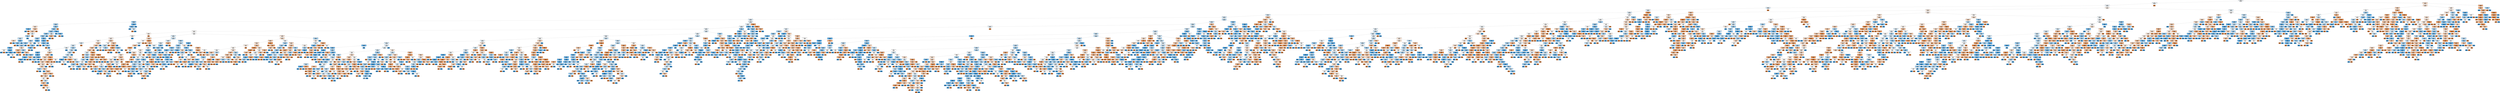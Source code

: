 digraph Tree {
node [shape=box, style="filled, rounded", color="black", fontname=helvetica] ;
edge [fontname=helvetica] ;
0 [label="Fst 0.5-1.01; MSE 0.5-1.01 <= 3.5\ngini = 0.5\nsamples = 6197\nvalue = [4792, 4970]\nclass = Neutral", fillcolor="#f8fbfe"] ;
1 [label="Fst 0.0-0.1; MSE 0.0-0.1 <= 41.5\ngini = 0.5\nsamples = 5580\nvalue = [4202, 4550]\nclass = Neutral", fillcolor="#f0f8fd"] ;
0 -> 1 [labeldistance=2.5, labelangle=45, headlabel="True"] ;
2 [label="Fst 0.5-1.01; MSE 0.1-0.2 <= 0.5\ngini = 0.5\nsamples = 5577\nvalue = [4195, 4550]\nclass = Neutral", fillcolor="#f0f7fd"] ;
1 -> 2 ;
3 [label="Fst 0.4-0.5; MSE 0.2-0.3 <= 37.5\ngini = 0.5\nsamples = 3761\nvalue = [2696, 3201]\nclass = Neutral", fillcolor="#e0f0fb"] ;
2 -> 3 ;
4 [label="Fst 0.3-0.4; MSE 0.1-0.2 <= 37.5\ngini = 0.5\nsamples = 3760\nvalue = [2693, 3201]\nclass = Neutral", fillcolor="#e0effb"] ;
3 -> 4 ;
5 [label="Fst 0.4-0.5; MSE 0.0-0.1 <= 0.5\ngini = 0.5\nsamples = 3746\nvalue = [2673, 3198]\nclass = Neutral", fillcolor="#deeffb"] ;
4 -> 5 ;
6 [label="Fst 0.5-1.01; MSE 0.3-0.4 <= 11.5\ngini = 0.49\nsamples = 2776\nvalue = [1923, 2436]\nclass = Neutral", fillcolor="#d5eafa"] ;
5 -> 6 ;
7 [label="Fst 0.3-0.4; MSE 0.1-0.2 <= 4.5\ngini = 0.49\nsamples = 2737\nvalue = [1879, 2415]\nclass = Neutral", fillcolor="#d3e9f9"] ;
6 -> 7 ;
8 [label="Fst 0.2-0.3; MSE 0.0-0.1 <= 16.5\ngini = 0.5\nsamples = 1612\nvalue = [1160, 1379]\nclass = Neutral", fillcolor="#e0effb"] ;
7 -> 8 ;
9 [label="Fst 0.3-0.4; MSE 0.1-0.2 <= 2.5\ngini = 0.42\nsamples = 109\nvalue = [52, 119]\nclass = Neutral", fillcolor="#90c8f0"] ;
8 -> 9 ;
10 [label="Fst 0.2-0.3; MSE 0.0-0.1 <= 8.5\ngini = 0.45\nsamples = 89\nvalue = [48, 94]\nclass = Neutral", fillcolor="#9ecff2"] ;
9 -> 10 ;
11 [label="Fst 0.0-0.1; MSE 0.0-0.1 <= 3.5\ngini = 0.49\nsamples = 19\nvalue = [17, 13]\nclass = SAS", fillcolor="#f9e1d0"] ;
10 -> 11 ;
12 [label="Fst 0.1-0.2; MSE 0.0-0.1 <= 151.0\ngini = 0.28\nsamples = 4\nvalue = [1, 5]\nclass = Neutral", fillcolor="#61b1ea"] ;
11 -> 12 ;
13 [label="gini = 0.0\nsamples = 3\nvalue = [0, 5]\nclass = Neutral", fillcolor="#399de5"] ;
12 -> 13 ;
14 [label="gini = 0.0\nsamples = 1\nvalue = [1, 0]\nclass = SAS", fillcolor="#e58139"] ;
12 -> 14 ;
15 [label="Fst 0.4-0.5; MSE 0.2-0.3 <= 2.5\ngini = 0.44\nsamples = 15\nvalue = [16, 8]\nclass = SAS", fillcolor="#f2c09c"] ;
11 -> 15 ;
16 [label="Fst 0.1-0.2; MSE 0.0-0.1 <= 136.0\ngini = 0.46\nsamples = 13\nvalue = [14, 8]\nclass = SAS", fillcolor="#f4c9aa"] ;
15 -> 16 ;
17 [label="gini = 0.0\nsamples = 3\nvalue = [7, 0]\nclass = SAS", fillcolor="#e58139"] ;
16 -> 17 ;
18 [label="Fst 0.0-0.1; MSE 0.0-0.1 <= 10.5\ngini = 0.5\nsamples = 10\nvalue = [7, 8]\nclass = Neutral", fillcolor="#e6f3fc"] ;
16 -> 18 ;
19 [label="Fst 0.4-0.5; MSE 0.2-0.3 <= 0.5\ngini = 0.44\nsamples = 8\nvalue = [4, 8]\nclass = Neutral", fillcolor="#9ccef2"] ;
18 -> 19 ;
20 [label="Fst 0.1-0.2; MSE 0.0-0.1 <= 143.5\ngini = 0.48\nsamples = 7\nvalue = [4, 6]\nclass = Neutral", fillcolor="#bddef6"] ;
19 -> 20 ;
21 [label="Fst 0.3-0.4; MSE 0.1-0.2 <= 0.5\ngini = 0.48\nsamples = 4\nvalue = [3, 2]\nclass = SAS", fillcolor="#f6d5bd"] ;
20 -> 21 ;
22 [label="gini = 0.0\nsamples = 2\nvalue = [3, 0]\nclass = SAS", fillcolor="#e58139"] ;
21 -> 22 ;
23 [label="gini = 0.0\nsamples = 2\nvalue = [0, 2]\nclass = Neutral", fillcolor="#399de5"] ;
21 -> 23 ;
24 [label="Fst 0.2-0.3; MSE 0.0-0.1 <= 6.5\ngini = 0.32\nsamples = 3\nvalue = [1, 4]\nclass = Neutral", fillcolor="#6ab6ec"] ;
20 -> 24 ;
25 [label="Fst 0.0-0.1; MSE 0.0-0.1 <= 7.5\ngini = 0.38\nsamples = 2\nvalue = [1, 3]\nclass = Neutral", fillcolor="#7bbeee"] ;
24 -> 25 ;
26 [label="gini = 0.0\nsamples = 1\nvalue = [1, 0]\nclass = SAS", fillcolor="#e58139"] ;
25 -> 26 ;
27 [label="gini = 0.0\nsamples = 1\nvalue = [0, 3]\nclass = Neutral", fillcolor="#399de5"] ;
25 -> 27 ;
28 [label="gini = 0.0\nsamples = 1\nvalue = [0, 1]\nclass = Neutral", fillcolor="#399de5"] ;
24 -> 28 ;
29 [label="gini = 0.0\nsamples = 1\nvalue = [0, 2]\nclass = Neutral", fillcolor="#399de5"] ;
19 -> 29 ;
30 [label="gini = 0.0\nsamples = 2\nvalue = [3, 0]\nclass = SAS", fillcolor="#e58139"] ;
18 -> 30 ;
31 [label="gini = 0.0\nsamples = 2\nvalue = [2, 0]\nclass = SAS", fillcolor="#e58139"] ;
15 -> 31 ;
32 [label="Fst 0.3-0.4; MSE 0.0-0.1 <= 39.0\ngini = 0.4\nsamples = 70\nvalue = [31, 81]\nclass = Neutral", fillcolor="#85c3ef"] ;
10 -> 32 ;
33 [label="Fst 0.2-0.3; MSE 0.1-0.2 <= 0.5\ngini = 0.39\nsamples = 69\nvalue = [29, 81]\nclass = Neutral", fillcolor="#80c0ee"] ;
32 -> 33 ;
34 [label="Fst 0.5-1.01; MSE 0.5-1.01 <= 0.5\ngini = 0.4\nsamples = 66\nvalue = [28, 75]\nclass = Neutral", fillcolor="#83c2ef"] ;
33 -> 34 ;
35 [label="Fst 0.5-1.01; MSE 0.3-0.4 <= 2.5\ngini = 0.39\nsamples = 61\nvalue = [25, 71]\nclass = Neutral", fillcolor="#7fc0ee"] ;
34 -> 35 ;
36 [label="Fst 0.3-0.4; MSE 0.1-0.2 <= 1.5\ngini = 0.41\nsamples = 57\nvalue = [25, 62]\nclass = Neutral", fillcolor="#89c5ef"] ;
35 -> 36 ;
37 [label="Fst 0.4-0.5; MSE 0.2-0.3 <= 0.5\ngini = 0.42\nsamples = 49\nvalue = [23, 53]\nclass = Neutral", fillcolor="#8fc8f0"] ;
36 -> 37 ;
38 [label="Fst 0.4-0.5; MSE 0.1-0.2 <= 2.5\ngini = 0.45\nsamples = 40\nvalue = [22, 42]\nclass = Neutral", fillcolor="#a1d0f3"] ;
37 -> 38 ;
39 [label="Fst 0.4-0.5; MSE 0.1-0.2 <= 0.5\ngini = 0.4\nsamples = 31\nvalue = [13, 34]\nclass = Neutral", fillcolor="#85c2ef"] ;
38 -> 39 ;
40 [label="Fst 0.0-0.1; MSE 0.0-0.1 <= 9.5\ngini = 0.44\nsamples = 25\nvalue = [13, 27]\nclass = Neutral", fillcolor="#98ccf2"] ;
39 -> 40 ;
41 [label="Fst 0.2-0.3; MSE 0.0-0.1 <= 11.5\ngini = 0.23\nsamples = 13\nvalue = [3, 20]\nclass = Neutral", fillcolor="#57ace9"] ;
40 -> 41 ;
42 [label="Fst 0.3-0.4; MSE 0.0-0.1 <= 0.5\ngini = 0.5\nsamples = 3\nvalue = [2, 2]\nclass = SAS", fillcolor="#ffffff"] ;
41 -> 42 ;
43 [label="gini = 0.0\nsamples = 1\nvalue = [0, 2]\nclass = Neutral", fillcolor="#399de5"] ;
42 -> 43 ;
44 [label="gini = 0.0\nsamples = 2\nvalue = [2, 0]\nclass = SAS", fillcolor="#e58139"] ;
42 -> 44 ;
45 [label="Fst 0.3-0.4; MSE 0.1-0.2 <= 0.5\ngini = 0.1\nsamples = 10\nvalue = [1, 18]\nclass = Neutral", fillcolor="#44a2e6"] ;
41 -> 45 ;
46 [label="gini = 0.0\nsamples = 7\nvalue = [0, 12]\nclass = Neutral", fillcolor="#399de5"] ;
45 -> 46 ;
47 [label="Fst 0.0-0.1; MSE 0.0-0.1 <= 3.5\ngini = 0.24\nsamples = 3\nvalue = [1, 6]\nclass = Neutral", fillcolor="#5aade9"] ;
45 -> 47 ;
48 [label="gini = 0.0\nsamples = 1\nvalue = [0, 5]\nclass = Neutral", fillcolor="#399de5"] ;
47 -> 48 ;
49 [label="Fst 0.1-0.2; MSE 0.0-0.1 <= 137.0\ngini = 0.5\nsamples = 2\nvalue = [1, 1]\nclass = SAS", fillcolor="#ffffff"] ;
47 -> 49 ;
50 [label="gini = 0.0\nsamples = 1\nvalue = [0, 1]\nclass = Neutral", fillcolor="#399de5"] ;
49 -> 50 ;
51 [label="gini = 0.0\nsamples = 1\nvalue = [1, 0]\nclass = SAS", fillcolor="#e58139"] ;
49 -> 51 ;
52 [label="Fst 0.1-0.2; MSE 0.0-0.1 <= 132.5\ngini = 0.48\nsamples = 12\nvalue = [10, 7]\nclass = SAS", fillcolor="#f7d9c4"] ;
40 -> 52 ;
53 [label="Fst 0.1-0.2; MSE 0.0-0.1 <= 113.5\ngini = 0.4\nsamples = 8\nvalue = [8, 3]\nclass = SAS", fillcolor="#efb083"] ;
52 -> 53 ;
54 [label="gini = 0.0\nsamples = 1\nvalue = [0, 1]\nclass = Neutral", fillcolor="#399de5"] ;
53 -> 54 ;
55 [label="Fst 0.2-0.3; MSE 0.0-0.1 <= 12.5\ngini = 0.32\nsamples = 7\nvalue = [8, 2]\nclass = SAS", fillcolor="#eca06a"] ;
53 -> 55 ;
56 [label="gini = 0.0\nsamples = 1\nvalue = [0, 2]\nclass = Neutral", fillcolor="#399de5"] ;
55 -> 56 ;
57 [label="gini = 0.0\nsamples = 6\nvalue = [8, 0]\nclass = SAS", fillcolor="#e58139"] ;
55 -> 57 ;
58 [label="Fst 0.2-0.3; MSE 0.0-0.1 <= 9.5\ngini = 0.44\nsamples = 4\nvalue = [2, 4]\nclass = Neutral", fillcolor="#9ccef2"] ;
52 -> 58 ;
59 [label="gini = 0.0\nsamples = 1\nvalue = [0, 3]\nclass = Neutral", fillcolor="#399de5"] ;
58 -> 59 ;
60 [label="Fst 0.3-0.4; MSE 0.0-0.1 <= 1.0\ngini = 0.44\nsamples = 3\nvalue = [2, 1]\nclass = SAS", fillcolor="#f2c09c"] ;
58 -> 60 ;
61 [label="gini = 0.0\nsamples = 2\nvalue = [2, 0]\nclass = SAS", fillcolor="#e58139"] ;
60 -> 61 ;
62 [label="gini = 0.0\nsamples = 1\nvalue = [0, 1]\nclass = Neutral", fillcolor="#399de5"] ;
60 -> 62 ;
63 [label="gini = 0.0\nsamples = 6\nvalue = [0, 7]\nclass = Neutral", fillcolor="#399de5"] ;
39 -> 63 ;
64 [label="Fst 0.4-0.5; MSE 0.1-0.2 <= 3.5\ngini = 0.5\nsamples = 9\nvalue = [9, 8]\nclass = SAS", fillcolor="#fcf1e9"] ;
38 -> 64 ;
65 [label="gini = 0.0\nsamples = 2\nvalue = [6, 0]\nclass = SAS", fillcolor="#e58139"] ;
64 -> 65 ;
66 [label="Fst 0.5-1.01; MSE 0.3-0.4 <= 1.5\ngini = 0.4\nsamples = 7\nvalue = [3, 8]\nclass = Neutral", fillcolor="#83c2ef"] ;
64 -> 66 ;
67 [label="Fst 0.1-0.2; MSE 0.0-0.1 <= 120.0\ngini = 0.32\nsamples = 6\nvalue = [2, 8]\nclass = Neutral", fillcolor="#6ab6ec"] ;
66 -> 67 ;
68 [label="gini = 0.0\nsamples = 2\nvalue = [2, 0]\nclass = SAS", fillcolor="#e58139"] ;
67 -> 68 ;
69 [label="gini = 0.0\nsamples = 4\nvalue = [0, 8]\nclass = Neutral", fillcolor="#399de5"] ;
67 -> 69 ;
70 [label="gini = 0.0\nsamples = 1\nvalue = [1, 0]\nclass = SAS", fillcolor="#e58139"] ;
66 -> 70 ;
71 [label="Fst 0.4-0.5; MSE 0.1-0.2 <= 20.0\ngini = 0.15\nsamples = 9\nvalue = [1, 11]\nclass = Neutral", fillcolor="#4ba6e7"] ;
37 -> 71 ;
72 [label="gini = 0.0\nsamples = 7\nvalue = [0, 10]\nclass = Neutral", fillcolor="#399de5"] ;
71 -> 72 ;
73 [label="Fst 0.4-0.5; MSE 0.2-0.3 <= 1.5\ngini = 0.5\nsamples = 2\nvalue = [1, 1]\nclass = SAS", fillcolor="#ffffff"] ;
71 -> 73 ;
74 [label="gini = 0.0\nsamples = 1\nvalue = [0, 1]\nclass = Neutral", fillcolor="#399de5"] ;
73 -> 74 ;
75 [label="gini = 0.0\nsamples = 1\nvalue = [1, 0]\nclass = SAS", fillcolor="#e58139"] ;
73 -> 75 ;
76 [label="Fst 0.4-0.5; MSE 0.1-0.2 <= 21.0\ngini = 0.3\nsamples = 8\nvalue = [2, 9]\nclass = Neutral", fillcolor="#65b3eb"] ;
36 -> 76 ;
77 [label="Fst 0.0-0.1; MSE 0.0-0.1 <= 9.0\ngini = 0.18\nsamples = 7\nvalue = [1, 9]\nclass = Neutral", fillcolor="#4fa8e8"] ;
76 -> 77 ;
78 [label="Fst 0.4-0.5; MSE 0.1-0.2 <= 1.5\ngini = 0.32\nsamples = 3\nvalue = [1, 4]\nclass = Neutral", fillcolor="#6ab6ec"] ;
77 -> 78 ;
79 [label="gini = 0.0\nsamples = 1\nvalue = [0, 2]\nclass = Neutral", fillcolor="#399de5"] ;
78 -> 79 ;
80 [label="Fst 0.2-0.3; MSE 0.0-0.1 <= 11.0\ngini = 0.44\nsamples = 2\nvalue = [1, 2]\nclass = Neutral", fillcolor="#9ccef2"] ;
78 -> 80 ;
81 [label="gini = 0.0\nsamples = 1\nvalue = [1, 0]\nclass = SAS", fillcolor="#e58139"] ;
80 -> 81 ;
82 [label="gini = 0.0\nsamples = 1\nvalue = [0, 2]\nclass = Neutral", fillcolor="#399de5"] ;
80 -> 82 ;
83 [label="gini = 0.0\nsamples = 4\nvalue = [0, 5]\nclass = Neutral", fillcolor="#399de5"] ;
77 -> 83 ;
84 [label="gini = 0.0\nsamples = 1\nvalue = [1, 0]\nclass = SAS", fillcolor="#e58139"] ;
76 -> 84 ;
85 [label="gini = 0.0\nsamples = 4\nvalue = [0, 9]\nclass = Neutral", fillcolor="#399de5"] ;
35 -> 85 ;
86 [label="Fst 0.3-0.4; MSE 0.0-0.1 <= 18.5\ngini = 0.49\nsamples = 5\nvalue = [3, 4]\nclass = Neutral", fillcolor="#cee6f8"] ;
34 -> 86 ;
87 [label="Fst 0.5-1.01; MSE 0.4-0.5 <= 0.5\ngini = 0.38\nsamples = 4\nvalue = [3, 1]\nclass = SAS", fillcolor="#eeab7b"] ;
86 -> 87 ;
88 [label="gini = 0.0\nsamples = 1\nvalue = [0, 1]\nclass = Neutral", fillcolor="#399de5"] ;
87 -> 88 ;
89 [label="gini = 0.0\nsamples = 3\nvalue = [3, 0]\nclass = SAS", fillcolor="#e58139"] ;
87 -> 89 ;
90 [label="gini = 0.0\nsamples = 1\nvalue = [0, 3]\nclass = Neutral", fillcolor="#399de5"] ;
86 -> 90 ;
91 [label="Fst 0.2-0.3; MSE 0.0-0.1 <= 14.5\ngini = 0.24\nsamples = 3\nvalue = [1, 6]\nclass = Neutral", fillcolor="#5aade9"] ;
33 -> 91 ;
92 [label="gini = 0.0\nsamples = 1\nvalue = [0, 2]\nclass = Neutral", fillcolor="#399de5"] ;
91 -> 92 ;
93 [label="Fst 0.5-1.01; MSE 0.3-0.4 <= 1.5\ngini = 0.32\nsamples = 2\nvalue = [1, 4]\nclass = Neutral", fillcolor="#6ab6ec"] ;
91 -> 93 ;
94 [label="gini = 0.0\nsamples = 1\nvalue = [1, 0]\nclass = SAS", fillcolor="#e58139"] ;
93 -> 94 ;
95 [label="gini = 0.0\nsamples = 1\nvalue = [0, 4]\nclass = Neutral", fillcolor="#399de5"] ;
93 -> 95 ;
96 [label="gini = 0.0\nsamples = 1\nvalue = [2, 0]\nclass = SAS", fillcolor="#e58139"] ;
32 -> 96 ;
97 [label="Fst 0.5-1.01; MSE 0.2-0.3 <= 0.5\ngini = 0.24\nsamples = 20\nvalue = [4, 25]\nclass = Neutral", fillcolor="#59ade9"] ;
9 -> 97 ;
98 [label="Fst 0.3-0.4; MSE 0.0-0.1 <= 5.5\ngini = 0.31\nsamples = 12\nvalue = [4, 17]\nclass = Neutral", fillcolor="#68b4eb"] ;
97 -> 98 ;
99 [label="gini = 0.0\nsamples = 6\nvalue = [0, 12]\nclass = Neutral", fillcolor="#399de5"] ;
98 -> 99 ;
100 [label="Fst 0.3-0.4; MSE 0.0-0.1 <= 7.5\ngini = 0.49\nsamples = 6\nvalue = [4, 5]\nclass = Neutral", fillcolor="#d7ebfa"] ;
98 -> 100 ;
101 [label="gini = 0.0\nsamples = 3\nvalue = [4, 0]\nclass = SAS", fillcolor="#e58139"] ;
100 -> 101 ;
102 [label="gini = 0.0\nsamples = 3\nvalue = [0, 5]\nclass = Neutral", fillcolor="#399de5"] ;
100 -> 102 ;
103 [label="gini = 0.0\nsamples = 8\nvalue = [0, 8]\nclass = Neutral", fillcolor="#399de5"] ;
97 -> 103 ;
104 [label="Fst 0.5-1.01; MSE 0.4-0.5 <= 5.5\ngini = 0.5\nsamples = 1503\nvalue = [1108, 1260]\nclass = Neutral", fillcolor="#e7f3fc"] ;
8 -> 104 ;
105 [label="Fst 0.1-0.2; MSE 0.0-0.1 <= 133.5\ngini = 0.5\nsamples = 1494\nvalue = [1096, 1258]\nclass = Neutral", fillcolor="#e6f2fc"] ;
104 -> 105 ;
106 [label="Fst 0.5-1.01; MSE 0.2-0.3 <= 9.5\ngini = 0.5\nsamples = 1475\nvalue = [1093, 1228]\nclass = Neutral", fillcolor="#e9f4fc"] ;
105 -> 106 ;
107 [label="Fst 0.3-0.4; MSE 0.0-0.1 <= 4.5\ngini = 0.5\nsamples = 1454\nvalue = [1084, 1204]\nclass = Neutral", fillcolor="#ebf5fc"] ;
106 -> 107 ;
108 [label="Fst 0.3-0.4; MSE 0.1-0.2 <= 0.5\ngini = 0.5\nsamples = 562\nvalue = [451, 439]\nclass = SAS", fillcolor="#fefcfa"] ;
107 -> 108 ;
109 [label="Fst 0.5-1.01; MSE 0.4-0.5 <= 3.5\ngini = 0.5\nsamples = 167\nvalue = [141, 129]\nclass = SAS", fillcolor="#fdf4ee"] ;
108 -> 109 ;
110 [label="Fst 0.4-0.5; MSE 0.1-0.2 <= 21.5\ngini = 0.5\nsamples = 165\nvalue = [137, 129]\nclass = SAS", fillcolor="#fdf8f3"] ;
109 -> 110 ;
111 [label="Fst 0.5-1.01; MSE 0.3-0.4 <= 0.5\ngini = 0.5\nsamples = 162\nvalue = [137, 121]\nclass = SAS", fillcolor="#fcf0e8"] ;
110 -> 111 ;
112 [label="Fst 0.4-0.5; MSE 0.1-0.2 <= 2.5\ngini = 0.5\nsamples = 137\nvalue = [117, 110]\nclass = SAS", fillcolor="#fdf7f3"] ;
111 -> 112 ;
113 [label="Fst 0.4-0.5; MSE 0.2-0.3 <= 2.5\ngini = 0.49\nsamples = 86\nvalue = [62, 77]\nclass = Neutral", fillcolor="#d8ecfa"] ;
112 -> 113 ;
114 [label="Fst 0.4-0.5; MSE 0.1-0.2 <= 0.5\ngini = 0.49\nsamples = 85\nvalue = [60, 77]\nclass = Neutral", fillcolor="#d3e9f9"] ;
113 -> 114 ;
115 [label="Fst 0.4-0.5; MSE 0.2-0.3 <= 0.5\ngini = 0.5\nsamples = 59\nvalue = [46, 50]\nclass = Neutral", fillcolor="#eff7fd"] ;
114 -> 115 ;
116 [label="Fst 0.2-0.3; MSE 0.0-0.1 <= 26.5\ngini = 0.5\nsamples = 57\nvalue = [46, 47]\nclass = Neutral", fillcolor="#fbfdfe"] ;
115 -> 116 ;
117 [label="Fst 0.3-0.4; MSE 0.0-0.1 <= 0.5\ngini = 0.26\nsamples = 13\nvalue = [4, 22]\nclass = Neutral", fillcolor="#5dafea"] ;
116 -> 117 ;
118 [label="Fst 0.1-0.2; MSE 0.0-0.1 <= 132.5\ngini = 0.38\nsamples = 7\nvalue = [3, 9]\nclass = Neutral", fillcolor="#7bbeee"] ;
117 -> 118 ;
119 [label="Fst 0.1-0.2; MSE 0.0-0.1 <= 131.0\ngini = 0.2\nsamples = 5\nvalue = [1, 8]\nclass = Neutral", fillcolor="#52a9e8"] ;
118 -> 119 ;
120 [label="Fst 0.2-0.3; MSE 0.0-0.1 <= 22.5\ngini = 0.22\nsamples = 4\nvalue = [1, 7]\nclass = Neutral", fillcolor="#55abe9"] ;
119 -> 120 ;
121 [label="gini = 0.0\nsamples = 1\nvalue = [1, 0]\nclass = SAS", fillcolor="#e58139"] ;
120 -> 121 ;
122 [label="gini = 0.0\nsamples = 3\nvalue = [0, 7]\nclass = Neutral", fillcolor="#399de5"] ;
120 -> 122 ;
123 [label="gini = 0.0\nsamples = 1\nvalue = [0, 1]\nclass = Neutral", fillcolor="#399de5"] ;
119 -> 123 ;
124 [label="Fst 0.0-0.1; MSE 0.0-0.1 <= 3.5\ngini = 0.44\nsamples = 2\nvalue = [2, 1]\nclass = SAS", fillcolor="#f2c09c"] ;
118 -> 124 ;
125 [label="gini = 0.0\nsamples = 1\nvalue = [2, 0]\nclass = SAS", fillcolor="#e58139"] ;
124 -> 125 ;
126 [label="gini = 0.0\nsamples = 1\nvalue = [0, 1]\nclass = Neutral", fillcolor="#399de5"] ;
124 -> 126 ;
127 [label="Fst 0.2-0.3; MSE 0.0-0.1 <= 22.5\ngini = 0.13\nsamples = 6\nvalue = [1, 13]\nclass = Neutral", fillcolor="#48a5e7"] ;
117 -> 127 ;
128 [label="gini = 0.0\nsamples = 3\nvalue = [0, 7]\nclass = Neutral", fillcolor="#399de5"] ;
127 -> 128 ;
129 [label="Fst 0.2-0.3; MSE 0.1-0.2 <= 0.5\ngini = 0.24\nsamples = 3\nvalue = [1, 6]\nclass = Neutral", fillcolor="#5aade9"] ;
127 -> 129 ;
130 [label="Fst 0.2-0.3; MSE 0.0-0.1 <= 24.5\ngini = 0.44\nsamples = 2\nvalue = [1, 2]\nclass = Neutral", fillcolor="#9ccef2"] ;
129 -> 130 ;
131 [label="gini = 0.0\nsamples = 1\nvalue = [1, 0]\nclass = SAS", fillcolor="#e58139"] ;
130 -> 131 ;
132 [label="gini = 0.0\nsamples = 1\nvalue = [0, 2]\nclass = Neutral", fillcolor="#399de5"] ;
130 -> 132 ;
133 [label="gini = 0.0\nsamples = 1\nvalue = [0, 4]\nclass = Neutral", fillcolor="#399de5"] ;
129 -> 133 ;
134 [label="Fst 0.5-1.01; MSE 0.2-0.3 <= 0.5\ngini = 0.47\nsamples = 44\nvalue = [42, 25]\nclass = SAS", fillcolor="#f4ccaf"] ;
116 -> 134 ;
135 [label="Fst 0.0-0.1; MSE 0.0-0.1 <= 8.5\ngini = 0.44\nsamples = 42\nvalue = [42, 21]\nclass = SAS", fillcolor="#f2c09c"] ;
134 -> 135 ;
136 [label="Fst 0.2-0.3; MSE 0.0-0.1 <= 27.5\ngini = 0.47\nsamples = 34\nvalue = [31, 19]\nclass = SAS", fillcolor="#f5ceb2"] ;
135 -> 136 ;
137 [label="gini = 0.0\nsamples = 3\nvalue = [5, 0]\nclass = SAS", fillcolor="#e58139"] ;
136 -> 137 ;
138 [label="Fst 0.1-0.2; MSE 0.0-0.1 <= 90.5\ngini = 0.49\nsamples = 31\nvalue = [26, 19]\nclass = SAS", fillcolor="#f8ddca"] ;
136 -> 138 ;
139 [label="gini = 0.0\nsamples = 2\nvalue = [0, 3]\nclass = Neutral", fillcolor="#399de5"] ;
138 -> 139 ;
140 [label="Fst 0.1-0.2; MSE 0.0-0.1 <= 96.5\ngini = 0.47\nsamples = 29\nvalue = [26, 16]\nclass = SAS", fillcolor="#f5cfb3"] ;
138 -> 140 ;
141 [label="gini = 0.0\nsamples = 4\nvalue = [5, 0]\nclass = SAS", fillcolor="#e58139"] ;
140 -> 141 ;
142 [label="Fst 0.2-0.3; MSE 0.1-0.2 <= 1.5\ngini = 0.49\nsamples = 25\nvalue = [21, 16]\nclass = SAS", fillcolor="#f9e1d0"] ;
140 -> 142 ;
143 [label="Fst 0.2-0.3; MSE 0.0-0.1 <= 28.5\ngini = 0.48\nsamples = 24\nvalue = [21, 14]\nclass = SAS", fillcolor="#f6d5bd"] ;
142 -> 143 ;
144 [label="Fst 0.3-0.4; MSE 0.0-0.1 <= 1.5\ngini = 0.44\nsamples = 3\nvalue = [1, 2]\nclass = Neutral", fillcolor="#9ccef2"] ;
143 -> 144 ;
145 [label="gini = 0.0\nsamples = 1\nvalue = [1, 0]\nclass = SAS", fillcolor="#e58139"] ;
144 -> 145 ;
146 [label="gini = 0.0\nsamples = 2\nvalue = [0, 2]\nclass = Neutral", fillcolor="#399de5"] ;
144 -> 146 ;
147 [label="Fst 0.1-0.2; MSE 0.0-0.1 <= 98.5\ngini = 0.47\nsamples = 21\nvalue = [20, 12]\nclass = SAS", fillcolor="#f5cdb0"] ;
143 -> 147 ;
148 [label="gini = 0.0\nsamples = 2\nvalue = [0, 4]\nclass = Neutral", fillcolor="#399de5"] ;
147 -> 148 ;
149 [label="Fst 0.2-0.3; MSE 0.1-0.2 <= 0.5\ngini = 0.41\nsamples = 19\nvalue = [20, 8]\nclass = SAS", fillcolor="#efb388"] ;
147 -> 149 ;
150 [label="Fst 0.2-0.3; MSE 0.0-0.1 <= 31.5\ngini = 0.41\nsamples = 16\nvalue = [17, 7]\nclass = SAS", fillcolor="#f0b58b"] ;
149 -> 150 ;
151 [label="gini = 0.0\nsamples = 3\nvalue = [5, 0]\nclass = SAS", fillcolor="#e58139"] ;
150 -> 151 ;
152 [label="Fst 0.2-0.3; MSE 0.0-0.1 <= 46.0\ngini = 0.47\nsamples = 13\nvalue = [12, 7]\nclass = SAS", fillcolor="#f4caac"] ;
150 -> 152 ;
153 [label="Fst 0.1-0.2; MSE 0.0-0.1 <= 111.5\ngini = 0.5\nsamples = 9\nvalue = [7, 7]\nclass = SAS", fillcolor="#ffffff"] ;
152 -> 153 ;
154 [label="gini = 0.0\nsamples = 1\nvalue = [2, 0]\nclass = SAS", fillcolor="#e58139"] ;
153 -> 154 ;
155 [label="Fst 0.3-0.4; MSE 0.0-0.1 <= 2.0\ngini = 0.49\nsamples = 8\nvalue = [5, 7]\nclass = Neutral", fillcolor="#c6e3f8"] ;
153 -> 155 ;
156 [label="Fst 0.1-0.2; MSE 0.0-0.1 <= 117.5\ngini = 0.41\nsamples = 5\nvalue = [5, 2]\nclass = SAS", fillcolor="#efb388"] ;
155 -> 156 ;
157 [label="gini = 0.0\nsamples = 1\nvalue = [0, 1]\nclass = Neutral", fillcolor="#399de5"] ;
156 -> 157 ;
158 [label="Fst 0.1-0.2; MSE 0.0-0.1 <= 119.5\ngini = 0.28\nsamples = 4\nvalue = [5, 1]\nclass = SAS", fillcolor="#ea9a61"] ;
156 -> 158 ;
159 [label="gini = 0.0\nsamples = 2\nvalue = [4, 0]\nclass = SAS", fillcolor="#e58139"] ;
158 -> 159 ;
160 [label="Fst 0.0-0.1; MSE 0.0-0.1 <= 3.0\ngini = 0.5\nsamples = 2\nvalue = [1, 1]\nclass = SAS", fillcolor="#ffffff"] ;
158 -> 160 ;
161 [label="gini = 0.0\nsamples = 1\nvalue = [1, 0]\nclass = SAS", fillcolor="#e58139"] ;
160 -> 161 ;
162 [label="gini = 0.0\nsamples = 1\nvalue = [0, 1]\nclass = Neutral", fillcolor="#399de5"] ;
160 -> 162 ;
163 [label="gini = 0.0\nsamples = 3\nvalue = [0, 5]\nclass = Neutral", fillcolor="#399de5"] ;
155 -> 163 ;
164 [label="gini = 0.0\nsamples = 4\nvalue = [5, 0]\nclass = SAS", fillcolor="#e58139"] ;
152 -> 164 ;
165 [label="Fst 0.2-0.3; MSE 0.0-0.1 <= 34.5\ngini = 0.38\nsamples = 3\nvalue = [3, 1]\nclass = SAS", fillcolor="#eeab7b"] ;
149 -> 165 ;
166 [label="gini = 0.0\nsamples = 1\nvalue = [0, 1]\nclass = Neutral", fillcolor="#399de5"] ;
165 -> 166 ;
167 [label="gini = 0.0\nsamples = 2\nvalue = [3, 0]\nclass = SAS", fillcolor="#e58139"] ;
165 -> 167 ;
168 [label="gini = 0.0\nsamples = 1\nvalue = [0, 2]\nclass = Neutral", fillcolor="#399de5"] ;
142 -> 168 ;
169 [label="Fst 0.2-0.3; MSE 0.0-0.1 <= 36.5\ngini = 0.26\nsamples = 8\nvalue = [11, 2]\nclass = SAS", fillcolor="#ea985d"] ;
135 -> 169 ;
170 [label="Fst 0.2-0.3; MSE 0.0-0.1 <= 31.0\ngini = 0.17\nsamples = 6\nvalue = [10, 1]\nclass = SAS", fillcolor="#e88e4d"] ;
169 -> 170 ;
171 [label="Fst 0.3-0.4; MSE 0.0-0.1 <= 1.0\ngini = 0.32\nsamples = 3\nvalue = [4, 1]\nclass = SAS", fillcolor="#eca06a"] ;
170 -> 171 ;
172 [label="gini = 0.0\nsamples = 1\nvalue = [3, 0]\nclass = SAS", fillcolor="#e58139"] ;
171 -> 172 ;
173 [label="Fst 0.1-0.2; MSE 0.0-0.1 <= 117.5\ngini = 0.5\nsamples = 2\nvalue = [1, 1]\nclass = SAS", fillcolor="#ffffff"] ;
171 -> 173 ;
174 [label="gini = 0.0\nsamples = 1\nvalue = [1, 0]\nclass = SAS", fillcolor="#e58139"] ;
173 -> 174 ;
175 [label="gini = 0.0\nsamples = 1\nvalue = [0, 1]\nclass = Neutral", fillcolor="#399de5"] ;
173 -> 175 ;
176 [label="gini = 0.0\nsamples = 3\nvalue = [6, 0]\nclass = SAS", fillcolor="#e58139"] ;
170 -> 176 ;
177 [label="Fst 0.0-0.1; MSE 0.0-0.1 <= 11.5\ngini = 0.5\nsamples = 2\nvalue = [1, 1]\nclass = SAS", fillcolor="#ffffff"] ;
169 -> 177 ;
178 [label="gini = 0.0\nsamples = 1\nvalue = [1, 0]\nclass = SAS", fillcolor="#e58139"] ;
177 -> 178 ;
179 [label="gini = 0.0\nsamples = 1\nvalue = [0, 1]\nclass = Neutral", fillcolor="#399de5"] ;
177 -> 179 ;
180 [label="gini = 0.0\nsamples = 2\nvalue = [0, 4]\nclass = Neutral", fillcolor="#399de5"] ;
134 -> 180 ;
181 [label="gini = 0.0\nsamples = 2\nvalue = [0, 3]\nclass = Neutral", fillcolor="#399de5"] ;
115 -> 181 ;
182 [label="Fst 0.1-0.2; MSE 0.0-0.1 <= 125.5\ngini = 0.45\nsamples = 26\nvalue = [14, 27]\nclass = Neutral", fillcolor="#a0d0f2"] ;
114 -> 182 ;
183 [label="Fst 0.2-0.3; MSE 0.1-0.2 <= 0.5\ngini = 0.48\nsamples = 22\nvalue = [14, 21]\nclass = Neutral", fillcolor="#bddef6"] ;
182 -> 183 ;
184 [label="Fst 0.5-1.01; MSE 0.4-0.5 <= 1.0\ngini = 0.47\nsamples = 21\nvalue = [13, 21]\nclass = Neutral", fillcolor="#b4daf5"] ;
183 -> 184 ;
185 [label="Fst 0.4-0.5; MSE 0.1-0.2 <= 1.5\ngini = 0.49\nsamples = 20\nvalue = [13, 18]\nclass = Neutral", fillcolor="#c8e4f8"] ;
184 -> 185 ;
186 [label="Fst 0.0-0.1; MSE 0.0-0.1 <= 3.5\ngini = 0.42\nsamples = 12\nvalue = [5, 12]\nclass = Neutral", fillcolor="#8bc6f0"] ;
185 -> 186 ;
187 [label="Fst 0.2-0.3; MSE 0.0-0.1 <= 69.5\ngini = 0.14\nsamples = 10\nvalue = [1, 12]\nclass = Neutral", fillcolor="#49a5e7"] ;
186 -> 187 ;
188 [label="gini = 0.0\nsamples = 8\nvalue = [0, 11]\nclass = Neutral", fillcolor="#399de5"] ;
187 -> 188 ;
189 [label="Fst 0.2-0.3; MSE 0.0-0.1 <= 105.0\ngini = 0.5\nsamples = 2\nvalue = [1, 1]\nclass = SAS", fillcolor="#ffffff"] ;
187 -> 189 ;
190 [label="gini = 0.0\nsamples = 1\nvalue = [1, 0]\nclass = SAS", fillcolor="#e58139"] ;
189 -> 190 ;
191 [label="gini = 0.0\nsamples = 1\nvalue = [0, 1]\nclass = Neutral", fillcolor="#399de5"] ;
189 -> 191 ;
192 [label="gini = 0.0\nsamples = 2\nvalue = [4, 0]\nclass = SAS", fillcolor="#e58139"] ;
186 -> 192 ;
193 [label="Fst 0.2-0.3; MSE 0.0-0.1 <= 37.0\ngini = 0.49\nsamples = 8\nvalue = [8, 6]\nclass = SAS", fillcolor="#f8e0ce"] ;
185 -> 193 ;
194 [label="Fst 0.1-0.2; MSE 0.0-0.1 <= 115.0\ngini = 0.32\nsamples = 3\nvalue = [4, 1]\nclass = SAS", fillcolor="#eca06a"] ;
193 -> 194 ;
195 [label="gini = 0.0\nsamples = 1\nvalue = [0, 1]\nclass = Neutral", fillcolor="#399de5"] ;
194 -> 195 ;
196 [label="gini = 0.0\nsamples = 2\nvalue = [4, 0]\nclass = SAS", fillcolor="#e58139"] ;
194 -> 196 ;
197 [label="Fst 0.3-0.4; MSE 0.0-0.1 <= 1.5\ngini = 0.49\nsamples = 5\nvalue = [4, 5]\nclass = Neutral", fillcolor="#d7ebfa"] ;
193 -> 197 ;
198 [label="gini = 0.0\nsamples = 1\nvalue = [1, 0]\nclass = SAS", fillcolor="#e58139"] ;
197 -> 198 ;
199 [label="Fst 0.3-0.4; MSE 0.0-0.1 <= 3.5\ngini = 0.47\nsamples = 4\nvalue = [3, 5]\nclass = Neutral", fillcolor="#b0d8f5"] ;
197 -> 199 ;
200 [label="Fst 0.2-0.3; MSE 0.0-0.1 <= 45.5\ngini = 0.41\nsamples = 3\nvalue = [2, 5]\nclass = Neutral", fillcolor="#88c4ef"] ;
199 -> 200 ;
201 [label="gini = 0.0\nsamples = 1\nvalue = [0, 3]\nclass = Neutral", fillcolor="#399de5"] ;
200 -> 201 ;
202 [label="Fst 0.2-0.3; MSE 0.0-0.1 <= 58.5\ngini = 0.5\nsamples = 2\nvalue = [2, 2]\nclass = SAS", fillcolor="#ffffff"] ;
200 -> 202 ;
203 [label="gini = 0.0\nsamples = 1\nvalue = [2, 0]\nclass = SAS", fillcolor="#e58139"] ;
202 -> 203 ;
204 [label="gini = 0.0\nsamples = 1\nvalue = [0, 2]\nclass = Neutral", fillcolor="#399de5"] ;
202 -> 204 ;
205 [label="gini = 0.0\nsamples = 1\nvalue = [1, 0]\nclass = SAS", fillcolor="#e58139"] ;
199 -> 205 ;
206 [label="gini = 0.0\nsamples = 1\nvalue = [0, 3]\nclass = Neutral", fillcolor="#399de5"] ;
184 -> 206 ;
207 [label="gini = 0.0\nsamples = 1\nvalue = [1, 0]\nclass = SAS", fillcolor="#e58139"] ;
183 -> 207 ;
208 [label="gini = 0.0\nsamples = 4\nvalue = [0, 6]\nclass = Neutral", fillcolor="#399de5"] ;
182 -> 208 ;
209 [label="gini = 0.0\nsamples = 1\nvalue = [2, 0]\nclass = SAS", fillcolor="#e58139"] ;
113 -> 209 ;
210 [label="Fst 0.5-1.01; MSE 0.2-0.3 <= 6.0\ngini = 0.47\nsamples = 51\nvalue = [55, 33]\nclass = SAS", fillcolor="#f5cdb0"] ;
112 -> 210 ;
211 [label="Fst 0.1-0.2; MSE 0.0-0.1 <= 123.5\ngini = 0.46\nsamples = 50\nvalue = [55, 30]\nclass = SAS", fillcolor="#f3c6a5"] ;
210 -> 211 ;
212 [label="Fst 0.5-1.01; MSE 0.4-0.5 <= 0.5\ngini = 0.45\nsamples = 48\nvalue = [55, 28]\nclass = SAS", fillcolor="#f2c19e"] ;
211 -> 212 ;
213 [label="Fst 0.0-0.1; MSE 0.0-0.1 <= 4.5\ngini = 0.45\nsamples = 47\nvalue = [54, 28]\nclass = SAS", fillcolor="#f2c2a0"] ;
212 -> 213 ;
214 [label="Fst 0.3-0.4; MSE 0.0-0.1 <= 0.5\ngini = 0.5\nsamples = 23\nvalue = [19, 22]\nclass = Neutral", fillcolor="#e4f2fb"] ;
213 -> 214 ;
215 [label="gini = 0.0\nsamples = 4\nvalue = [7, 0]\nclass = SAS", fillcolor="#e58139"] ;
214 -> 215 ;
216 [label="Fst 0.1-0.2; MSE 0.0-0.1 <= 78.5\ngini = 0.46\nsamples = 19\nvalue = [12, 22]\nclass = Neutral", fillcolor="#a5d2f3"] ;
214 -> 216 ;
217 [label="gini = 0.0\nsamples = 1\nvalue = [2, 0]\nclass = SAS", fillcolor="#e58139"] ;
216 -> 217 ;
218 [label="Fst 0.0-0.1; MSE 0.0-0.1 <= 3.5\ngini = 0.43\nsamples = 18\nvalue = [10, 22]\nclass = Neutral", fillcolor="#93caf1"] ;
216 -> 218 ;
219 [label="Fst 0.2-0.3; MSE 0.0-0.1 <= 61.5\ngini = 0.47\nsamples = 16\nvalue = [10, 17]\nclass = Neutral", fillcolor="#add7f4"] ;
218 -> 219 ;
220 [label="Fst 0.4-0.5; MSE 0.1-0.2 <= 6.5\ngini = 0.5\nsamples = 13\nvalue = [10, 10]\nclass = SAS", fillcolor="#ffffff"] ;
219 -> 220 ;
221 [label="Fst 0.2-0.3; MSE 0.0-0.1 <= 45.0\ngini = 0.44\nsamples = 9\nvalue = [5, 10]\nclass = Neutral", fillcolor="#9ccef2"] ;
220 -> 221 ;
222 [label="Fst 0.0-0.1; MSE 0.0-0.1 <= 1.5\ngini = 0.32\nsamples = 6\nvalue = [2, 8]\nclass = Neutral", fillcolor="#6ab6ec"] ;
221 -> 222 ;
223 [label="gini = 0.0\nsamples = 5\nvalue = [0, 8]\nclass = Neutral", fillcolor="#399de5"] ;
222 -> 223 ;
224 [label="gini = 0.0\nsamples = 1\nvalue = [2, 0]\nclass = SAS", fillcolor="#e58139"] ;
222 -> 224 ;
225 [label="Fst 0.1-0.2; MSE 0.0-0.1 <= 103.5\ngini = 0.48\nsamples = 3\nvalue = [3, 2]\nclass = SAS", fillcolor="#f6d5bd"] ;
221 -> 225 ;
226 [label="gini = 0.0\nsamples = 2\nvalue = [0, 2]\nclass = Neutral", fillcolor="#399de5"] ;
225 -> 226 ;
227 [label="gini = 0.0\nsamples = 1\nvalue = [3, 0]\nclass = SAS", fillcolor="#e58139"] ;
225 -> 227 ;
228 [label="gini = 0.0\nsamples = 4\nvalue = [5, 0]\nclass = SAS", fillcolor="#e58139"] ;
220 -> 228 ;
229 [label="gini = 0.0\nsamples = 3\nvalue = [0, 7]\nclass = Neutral", fillcolor="#399de5"] ;
219 -> 229 ;
230 [label="gini = 0.0\nsamples = 2\nvalue = [0, 5]\nclass = Neutral", fillcolor="#399de5"] ;
218 -> 230 ;
231 [label="Fst 0.3-0.4; MSE 0.0-0.1 <= 2.5\ngini = 0.25\nsamples = 24\nvalue = [35, 6]\nclass = SAS", fillcolor="#e9975b"] ;
213 -> 231 ;
232 [label="Fst 0.0-0.1; MSE 0.0-0.1 <= 13.5\ngini = 0.3\nsamples = 16\nvalue = [22, 5]\nclass = SAS", fillcolor="#eb9e66"] ;
231 -> 232 ;
233 [label="Fst 0.0-0.1; MSE 0.0-0.1 <= 9.0\ngini = 0.38\nsamples = 11\nvalue = [15, 5]\nclass = SAS", fillcolor="#eeab7b"] ;
232 -> 233 ;
234 [label="Fst 0.4-0.5; MSE 0.2-0.3 <= 0.5\ngini = 0.23\nsamples = 7\nvalue = [13, 2]\nclass = SAS", fillcolor="#e99457"] ;
233 -> 234 ;
235 [label="Fst 0.5-1.01; MSE 0.2-0.3 <= 2.0\ngini = 0.38\nsamples = 3\nvalue = [6, 2]\nclass = SAS", fillcolor="#eeab7b"] ;
234 -> 235 ;
236 [label="Fst 0.2-0.3; MSE 0.0-0.1 <= 57.0\ngini = 0.44\nsamples = 2\nvalue = [4, 2]\nclass = SAS", fillcolor="#f2c09c"] ;
235 -> 236 ;
237 [label="gini = 0.0\nsamples = 1\nvalue = [0, 2]\nclass = Neutral", fillcolor="#399de5"] ;
236 -> 237 ;
238 [label="gini = 0.0\nsamples = 1\nvalue = [4, 0]\nclass = SAS", fillcolor="#e58139"] ;
236 -> 238 ;
239 [label="gini = 0.0\nsamples = 1\nvalue = [2, 0]\nclass = SAS", fillcolor="#e58139"] ;
235 -> 239 ;
240 [label="gini = 0.0\nsamples = 4\nvalue = [7, 0]\nclass = SAS", fillcolor="#e58139"] ;
234 -> 240 ;
241 [label="Fst 0.4-0.5; MSE 0.2-0.3 <= 2.0\ngini = 0.48\nsamples = 4\nvalue = [2, 3]\nclass = Neutral", fillcolor="#bddef6"] ;
233 -> 241 ;
242 [label="gini = 0.0\nsamples = 3\nvalue = [0, 3]\nclass = Neutral", fillcolor="#399de5"] ;
241 -> 242 ;
243 [label="gini = 0.0\nsamples = 1\nvalue = [2, 0]\nclass = SAS", fillcolor="#e58139"] ;
241 -> 243 ;
244 [label="gini = 0.0\nsamples = 5\nvalue = [7, 0]\nclass = SAS", fillcolor="#e58139"] ;
232 -> 244 ;
245 [label="Fst 0.3-0.4; MSE 0.0-0.1 <= 3.5\ngini = 0.13\nsamples = 8\nvalue = [13, 1]\nclass = SAS", fillcolor="#e78b48"] ;
231 -> 245 ;
246 [label="gini = 0.0\nsamples = 4\nvalue = [7, 0]\nclass = SAS", fillcolor="#e58139"] ;
245 -> 246 ;
247 [label="Fst 0.0-0.1; MSE 0.0-0.1 <= 7.5\ngini = 0.24\nsamples = 4\nvalue = [6, 1]\nclass = SAS", fillcolor="#e9965a"] ;
245 -> 247 ;
248 [label="gini = 0.0\nsamples = 2\nvalue = [3, 0]\nclass = SAS", fillcolor="#e58139"] ;
247 -> 248 ;
249 [label="Fst 0.0-0.1; MSE 0.0-0.1 <= 10.5\ngini = 0.38\nsamples = 2\nvalue = [3, 1]\nclass = SAS", fillcolor="#eeab7b"] ;
247 -> 249 ;
250 [label="gini = 0.0\nsamples = 1\nvalue = [0, 1]\nclass = Neutral", fillcolor="#399de5"] ;
249 -> 250 ;
251 [label="gini = 0.0\nsamples = 1\nvalue = [3, 0]\nclass = SAS", fillcolor="#e58139"] ;
249 -> 251 ;
252 [label="gini = 0.0\nsamples = 1\nvalue = [1, 0]\nclass = SAS", fillcolor="#e58139"] ;
212 -> 252 ;
253 [label="gini = 0.0\nsamples = 2\nvalue = [0, 2]\nclass = Neutral", fillcolor="#399de5"] ;
211 -> 253 ;
254 [label="gini = 0.0\nsamples = 1\nvalue = [0, 3]\nclass = Neutral", fillcolor="#399de5"] ;
210 -> 254 ;
255 [label="Fst 0.4-0.5; MSE 0.1-0.2 <= 0.5\ngini = 0.46\nsamples = 25\nvalue = [20, 11]\nclass = SAS", fillcolor="#f3c6a6"] ;
111 -> 255 ;
256 [label="Fst 0.5-1.01; MSE 0.2-0.3 <= 3.0\ngini = 0.5\nsamples = 5\nvalue = [3, 3]\nclass = SAS", fillcolor="#ffffff"] ;
255 -> 256 ;
257 [label="Fst 0.5-1.01; MSE 0.3-0.4 <= 2.5\ngini = 0.48\nsamples = 4\nvalue = [2, 3]\nclass = Neutral", fillcolor="#bddef6"] ;
256 -> 257 ;
258 [label="Fst 0.3-0.4; MSE 0.0-0.1 <= 2.5\ngini = 0.5\nsamples = 2\nvalue = [1, 1]\nclass = SAS", fillcolor="#ffffff"] ;
257 -> 258 ;
259 [label="gini = 0.0\nsamples = 1\nvalue = [0, 1]\nclass = Neutral", fillcolor="#399de5"] ;
258 -> 259 ;
260 [label="gini = 0.0\nsamples = 1\nvalue = [1, 0]\nclass = SAS", fillcolor="#e58139"] ;
258 -> 260 ;
261 [label="Fst 0.5-1.01; MSE 0.5-1.01 <= 1.5\ngini = 0.44\nsamples = 2\nvalue = [1, 2]\nclass = Neutral", fillcolor="#9ccef2"] ;
257 -> 261 ;
262 [label="gini = 0.0\nsamples = 1\nvalue = [0, 2]\nclass = Neutral", fillcolor="#399de5"] ;
261 -> 262 ;
263 [label="gini = 0.0\nsamples = 1\nvalue = [1, 0]\nclass = SAS", fillcolor="#e58139"] ;
261 -> 263 ;
264 [label="gini = 0.0\nsamples = 1\nvalue = [1, 0]\nclass = SAS", fillcolor="#e58139"] ;
256 -> 264 ;
265 [label="Fst 0.1-0.2; MSE 0.0-0.1 <= 112.5\ngini = 0.44\nsamples = 20\nvalue = [17, 8]\nclass = SAS", fillcolor="#f1bc96"] ;
255 -> 265 ;
266 [label="Fst 0.5-1.01; MSE 0.4-0.5 <= 1.5\ngini = 0.35\nsamples = 17\nvalue = [17, 5]\nclass = SAS", fillcolor="#eda673"] ;
265 -> 266 ;
267 [label="Fst 0.4-0.5; MSE 0.1-0.2 <= 7.5\ngini = 0.2\nsamples = 14\nvalue = [16, 2]\nclass = SAS", fillcolor="#e89152"] ;
266 -> 267 ;
268 [label="Fst 0.5-1.01; MSE 0.2-0.3 <= 3.0\ngini = 0.32\nsamples = 7\nvalue = [8, 2]\nclass = SAS", fillcolor="#eca06a"] ;
267 -> 268 ;
269 [label="gini = 0.0\nsamples = 6\nvalue = [8, 0]\nclass = SAS", fillcolor="#e58139"] ;
268 -> 269 ;
270 [label="gini = 0.0\nsamples = 1\nvalue = [0, 2]\nclass = Neutral", fillcolor="#399de5"] ;
268 -> 270 ;
271 [label="gini = 0.0\nsamples = 7\nvalue = [8, 0]\nclass = SAS", fillcolor="#e58139"] ;
267 -> 271 ;
272 [label="Fst 0.5-1.01; MSE 0.5-1.01 <= 0.5\ngini = 0.38\nsamples = 3\nvalue = [1, 3]\nclass = Neutral", fillcolor="#7bbeee"] ;
266 -> 272 ;
273 [label="Fst 0.1-0.2; MSE 0.0-0.1 <= 64.0\ngini = 0.5\nsamples = 2\nvalue = [1, 1]\nclass = SAS", fillcolor="#ffffff"] ;
272 -> 273 ;
274 [label="gini = 0.0\nsamples = 1\nvalue = [1, 0]\nclass = SAS", fillcolor="#e58139"] ;
273 -> 274 ;
275 [label="gini = 0.0\nsamples = 1\nvalue = [0, 1]\nclass = Neutral", fillcolor="#399de5"] ;
273 -> 275 ;
276 [label="gini = 0.0\nsamples = 1\nvalue = [0, 2]\nclass = Neutral", fillcolor="#399de5"] ;
272 -> 276 ;
277 [label="gini = 0.0\nsamples = 3\nvalue = [0, 3]\nclass = Neutral", fillcolor="#399de5"] ;
265 -> 277 ;
278 [label="gini = 0.0\nsamples = 3\nvalue = [0, 8]\nclass = Neutral", fillcolor="#399de5"] ;
110 -> 278 ;
279 [label="gini = 0.0\nsamples = 2\nvalue = [4, 0]\nclass = SAS", fillcolor="#e58139"] ;
109 -> 279 ;
280 [label="Fst 0.4-0.5; MSE 0.1-0.2 <= 2.5\ngini = 0.5\nsamples = 395\nvalue = [310, 310]\nclass = SAS", fillcolor="#ffffff"] ;
108 -> 280 ;
281 [label="Fst 0.1-0.2; MSE 0.0-0.1 <= 84.5\ngini = 0.49\nsamples = 201\nvalue = [135, 168]\nclass = Neutral", fillcolor="#d8ecfa"] ;
280 -> 281 ;
282 [label="Fst 0.4-0.5; MSE 0.1-0.2 <= 1.5\ngini = 0.46\nsamples = 17\nvalue = [14, 8]\nclass = SAS", fillcolor="#f4c9aa"] ;
281 -> 282 ;
283 [label="Fst 0.2-0.3; MSE 0.1-0.2 <= 0.5\ngini = 0.5\nsamples = 11\nvalue = [7, 7]\nclass = SAS", fillcolor="#ffffff"] ;
282 -> 283 ;
284 [label="Fst 0.0-0.1; MSE 0.0-0.1 <= 0.5\ngini = 0.5\nsamples = 10\nvalue = [6, 7]\nclass = Neutral", fillcolor="#e3f1fb"] ;
283 -> 284 ;
285 [label="Fst 0.5-1.01; MSE 0.2-0.3 <= 0.5\ngini = 0.44\nsamples = 6\nvalue = [6, 3]\nclass = SAS", fillcolor="#f2c09c"] ;
284 -> 285 ;
286 [label="Fst 0.4-0.5; MSE 0.1-0.2 <= 0.5\ngini = 0.24\nsamples = 5\nvalue = [6, 1]\nclass = SAS", fillcolor="#e9965a"] ;
285 -> 286 ;
287 [label="gini = 0.0\nsamples = 3\nvalue = [5, 0]\nclass = SAS", fillcolor="#e58139"] ;
286 -> 287 ;
288 [label="Fst 0.2-0.3; MSE 0.0-0.1 <= 93.0\ngini = 0.5\nsamples = 2\nvalue = [1, 1]\nclass = SAS", fillcolor="#ffffff"] ;
286 -> 288 ;
289 [label="gini = 0.0\nsamples = 1\nvalue = [1, 0]\nclass = SAS", fillcolor="#e58139"] ;
288 -> 289 ;
290 [label="gini = 0.0\nsamples = 1\nvalue = [0, 1]\nclass = Neutral", fillcolor="#399de5"] ;
288 -> 290 ;
291 [label="gini = 0.0\nsamples = 1\nvalue = [0, 2]\nclass = Neutral", fillcolor="#399de5"] ;
285 -> 291 ;
292 [label="gini = 0.0\nsamples = 4\nvalue = [0, 4]\nclass = Neutral", fillcolor="#399de5"] ;
284 -> 292 ;
293 [label="gini = 0.0\nsamples = 1\nvalue = [1, 0]\nclass = SAS", fillcolor="#e58139"] ;
283 -> 293 ;
294 [label="Fst 0.3-0.4; MSE 0.1-0.2 <= 3.5\ngini = 0.22\nsamples = 6\nvalue = [7, 1]\nclass = SAS", fillcolor="#e99355"] ;
282 -> 294 ;
295 [label="gini = 0.0\nsamples = 3\nvalue = [5, 0]\nclass = SAS", fillcolor="#e58139"] ;
294 -> 295 ;
296 [label="Fst 0.2-0.3; MSE 0.0-0.1 <= 82.0\ngini = 0.44\nsamples = 3\nvalue = [2, 1]\nclass = SAS", fillcolor="#f2c09c"] ;
294 -> 296 ;
297 [label="gini = 0.0\nsamples = 2\nvalue = [2, 0]\nclass = SAS", fillcolor="#e58139"] ;
296 -> 297 ;
298 [label="gini = 0.0\nsamples = 1\nvalue = [0, 1]\nclass = Neutral", fillcolor="#399de5"] ;
296 -> 298 ;
299 [label="Fst 0.5-1.01; MSE 0.2-0.3 <= 0.5\ngini = 0.49\nsamples = 184\nvalue = [121, 160]\nclass = Neutral", fillcolor="#cfe7f9"] ;
281 -> 299 ;
300 [label="Fst 0.5-1.01; MSE 0.5-1.01 <= 0.5\ngini = 0.49\nsamples = 156\nvalue = [107, 133]\nclass = Neutral", fillcolor="#d8ecfa"] ;
299 -> 300 ;
301 [label="Fst 0.3-0.4; MSE 0.0-0.1 <= 3.5\ngini = 0.49\nsamples = 153\nvalue = [104, 132]\nclass = Neutral", fillcolor="#d5eaf9"] ;
300 -> 301 ;
302 [label="Fst 0.4-0.5; MSE 0.3-0.4 <= 0.5\ngini = 0.5\nsamples = 129\nvalue = [94, 104]\nclass = Neutral", fillcolor="#ecf6fc"] ;
301 -> 302 ;
303 [label="Fst 0.4-0.5; MSE 0.1-0.2 <= 1.5\ngini = 0.5\nsamples = 128\nvalue = [94, 103]\nclass = Neutral", fillcolor="#eef6fd"] ;
302 -> 303 ;
304 [label="Fst 0.3-0.4; MSE 0.1-0.2 <= 1.5\ngini = 0.5\nsamples = 102\nvalue = [85, 74]\nclass = SAS", fillcolor="#fcefe5"] ;
303 -> 304 ;
305 [label="Fst 0.2-0.3; MSE 0.1-0.2 <= 0.5\ngini = 0.49\nsamples = 38\nvalue = [35, 25]\nclass = SAS", fillcolor="#f8dbc6"] ;
304 -> 305 ;
306 [label="Fst 0.4-0.5; MSE 0.1-0.2 <= 0.5\ngini = 0.49\nsamples = 35\nvalue = [32, 24]\nclass = SAS", fillcolor="#f8e0ce"] ;
305 -> 306 ;
307 [label="Fst 0.4-0.5; MSE 0.2-0.3 <= 2.5\ngini = 0.5\nsamples = 29\nvalue = [23, 20]\nclass = SAS", fillcolor="#fcefe5"] ;
306 -> 307 ;
308 [label="Fst 0.2-0.3; MSE 0.0-0.1 <= 27.5\ngini = 0.5\nsamples = 28\nvalue = [23, 19]\nclass = SAS", fillcolor="#fae9dd"] ;
307 -> 308 ;
309 [label="gini = 0.0\nsamples = 4\nvalue = [0, 4]\nclass = Neutral", fillcolor="#399de5"] ;
308 -> 309 ;
310 [label="Fst 0.3-0.4; MSE 0.0-0.1 <= 2.5\ngini = 0.48\nsamples = 24\nvalue = [23, 15]\nclass = SAS", fillcolor="#f6d3ba"] ;
308 -> 310 ;
311 [label="Fst 0.3-0.4; MSE 0.0-0.1 <= 0.5\ngini = 0.5\nsamples = 15\nvalue = [10, 10]\nclass = SAS", fillcolor="#ffffff"] ;
310 -> 311 ;
312 [label="Fst 0.1-0.2; MSE 0.0-0.1 <= 112.5\ngini = 0.41\nsamples = 4\nvalue = [5, 2]\nclass = SAS", fillcolor="#efb388"] ;
311 -> 312 ;
313 [label="gini = 0.0\nsamples = 2\nvalue = [4, 0]\nclass = SAS", fillcolor="#e58139"] ;
312 -> 313 ;
314 [label="Fst 0.1-0.2; MSE 0.0-0.1 <= 120.5\ngini = 0.44\nsamples = 2\nvalue = [1, 2]\nclass = Neutral", fillcolor="#9ccef2"] ;
312 -> 314 ;
315 [label="gini = 0.0\nsamples = 1\nvalue = [0, 2]\nclass = Neutral", fillcolor="#399de5"] ;
314 -> 315 ;
316 [label="gini = 0.0\nsamples = 1\nvalue = [1, 0]\nclass = SAS", fillcolor="#e58139"] ;
314 -> 316 ;
317 [label="Fst 0.1-0.2; MSE 0.0-0.1 <= 92.0\ngini = 0.47\nsamples = 11\nvalue = [5, 8]\nclass = Neutral", fillcolor="#b5daf5"] ;
311 -> 317 ;
318 [label="gini = 0.0\nsamples = 1\nvalue = [1, 0]\nclass = SAS", fillcolor="#e58139"] ;
317 -> 318 ;
319 [label="Fst 0.2-0.3; MSE 0.0-0.1 <= 41.5\ngini = 0.44\nsamples = 10\nvalue = [4, 8]\nclass = Neutral", fillcolor="#9ccef2"] ;
317 -> 319 ;
320 [label="Fst 0.1-0.2; MSE 0.0-0.1 <= 122.0\ngini = 0.24\nsamples = 5\nvalue = [1, 6]\nclass = Neutral", fillcolor="#5aade9"] ;
319 -> 320 ;
321 [label="gini = 0.0\nsamples = 4\nvalue = [0, 6]\nclass = Neutral", fillcolor="#399de5"] ;
320 -> 321 ;
322 [label="gini = 0.0\nsamples = 1\nvalue = [1, 0]\nclass = SAS", fillcolor="#e58139"] ;
320 -> 322 ;
323 [label="Fst 0.2-0.3; MSE 0.0-0.1 <= 50.5\ngini = 0.48\nsamples = 5\nvalue = [3, 2]\nclass = SAS", fillcolor="#f6d5bd"] ;
319 -> 323 ;
324 [label="gini = 0.0\nsamples = 2\nvalue = [2, 0]\nclass = SAS", fillcolor="#e58139"] ;
323 -> 324 ;
325 [label="Fst 0.1-0.2; MSE 0.0-0.1 <= 103.0\ngini = 0.44\nsamples = 3\nvalue = [1, 2]\nclass = Neutral", fillcolor="#9ccef2"] ;
323 -> 325 ;
326 [label="gini = 0.0\nsamples = 2\nvalue = [0, 2]\nclass = Neutral", fillcolor="#399de5"] ;
325 -> 326 ;
327 [label="gini = 0.0\nsamples = 1\nvalue = [1, 0]\nclass = SAS", fillcolor="#e58139"] ;
325 -> 327 ;
328 [label="Fst 0.0-0.1; MSE 0.0-0.1 <= 2.5\ngini = 0.4\nsamples = 9\nvalue = [13, 5]\nclass = SAS", fillcolor="#efb185"] ;
310 -> 328 ;
329 [label="gini = 0.0\nsamples = 3\nvalue = [0, 4]\nclass = Neutral", fillcolor="#399de5"] ;
328 -> 329 ;
330 [label="Fst 0.4-0.5; MSE 0.2-0.3 <= 0.5\ngini = 0.13\nsamples = 6\nvalue = [13, 1]\nclass = SAS", fillcolor="#e78b48"] ;
328 -> 330 ;
331 [label="gini = 0.0\nsamples = 3\nvalue = [10, 0]\nclass = SAS", fillcolor="#e58139"] ;
330 -> 331 ;
332 [label="Fst 0.2-0.3; MSE 0.0-0.1 <= 33.5\ngini = 0.38\nsamples = 3\nvalue = [3, 1]\nclass = SAS", fillcolor="#eeab7b"] ;
330 -> 332 ;
333 [label="gini = 0.0\nsamples = 1\nvalue = [0, 1]\nclass = Neutral", fillcolor="#399de5"] ;
332 -> 333 ;
334 [label="gini = 0.0\nsamples = 2\nvalue = [3, 0]\nclass = SAS", fillcolor="#e58139"] ;
332 -> 334 ;
335 [label="gini = 0.0\nsamples = 1\nvalue = [0, 1]\nclass = Neutral", fillcolor="#399de5"] ;
307 -> 335 ;
336 [label="Fst 0.3-0.4; MSE 0.0-0.1 <= 1.5\ngini = 0.43\nsamples = 6\nvalue = [9, 4]\nclass = SAS", fillcolor="#f1b991"] ;
306 -> 336 ;
337 [label="gini = 0.0\nsamples = 1\nvalue = [2, 0]\nclass = SAS", fillcolor="#e58139"] ;
336 -> 337 ;
338 [label="Fst 0.2-0.3; MSE 0.0-0.1 <= 44.5\ngini = 0.46\nsamples = 5\nvalue = [7, 4]\nclass = SAS", fillcolor="#f4c9aa"] ;
336 -> 338 ;
339 [label="Fst 0.3-0.4; MSE 0.0-0.1 <= 2.5\ngini = 0.49\nsamples = 4\nvalue = [3, 4]\nclass = Neutral", fillcolor="#cee6f8"] ;
338 -> 339 ;
340 [label="gini = 0.0\nsamples = 1\nvalue = [0, 1]\nclass = Neutral", fillcolor="#399de5"] ;
339 -> 340 ;
341 [label="Fst 0.1-0.2; MSE 0.0-0.1 <= 120.0\ngini = 0.5\nsamples = 3\nvalue = [3, 3]\nclass = SAS", fillcolor="#ffffff"] ;
339 -> 341 ;
342 [label="gini = 0.0\nsamples = 1\nvalue = [0, 3]\nclass = Neutral", fillcolor="#399de5"] ;
341 -> 342 ;
343 [label="gini = 0.0\nsamples = 2\nvalue = [3, 0]\nclass = SAS", fillcolor="#e58139"] ;
341 -> 343 ;
344 [label="gini = 0.0\nsamples = 1\nvalue = [4, 0]\nclass = SAS", fillcolor="#e58139"] ;
338 -> 344 ;
345 [label="Fst 0.1-0.2; MSE 0.0-0.1 <= 126.5\ngini = 0.38\nsamples = 3\nvalue = [3, 1]\nclass = SAS", fillcolor="#eeab7b"] ;
305 -> 345 ;
346 [label="gini = 0.0\nsamples = 2\nvalue = [3, 0]\nclass = SAS", fillcolor="#e58139"] ;
345 -> 346 ;
347 [label="gini = 0.0\nsamples = 1\nvalue = [0, 1]\nclass = Neutral", fillcolor="#399de5"] ;
345 -> 347 ;
348 [label="Fst 0.4-0.5; MSE 0.2-0.3 <= 4.5\ngini = 0.5\nsamples = 64\nvalue = [50, 49]\nclass = SAS", fillcolor="#fefcfb"] ;
304 -> 348 ;
349 [label="Fst 0.3-0.4; MSE 0.1-0.2 <= 3.5\ngini = 0.5\nsamples = 62\nvalue = [48, 49]\nclass = Neutral", fillcolor="#fbfdfe"] ;
348 -> 349 ;
350 [label="Fst 0.0-0.1; MSE 0.0-0.1 <= 1.5\ngini = 0.5\nsamples = 47\nvalue = [36, 35]\nclass = SAS", fillcolor="#fefcfa"] ;
349 -> 350 ;
351 [label="Fst 0.4-0.5; MSE 0.1-0.2 <= 0.5\ngini = 0.37\nsamples = 16\nvalue = [22, 7]\nclass = SAS", fillcolor="#eda978"] ;
350 -> 351 ;
352 [label="Fst 0.0-0.1; MSE 0.0-0.1 <= 0.5\ngini = 0.21\nsamples = 12\nvalue = [22, 3]\nclass = SAS", fillcolor="#e99254"] ;
351 -> 352 ;
353 [label="Fst 0.2-0.3; MSE 0.0-0.1 <= 26.5\ngini = 0.32\nsamples = 9\nvalue = [12, 3]\nclass = SAS", fillcolor="#eca06a"] ;
352 -> 353 ;
354 [label="gini = 0.0\nsamples = 1\nvalue = [0, 1]\nclass = Neutral", fillcolor="#399de5"] ;
353 -> 354 ;
355 [label="Fst 0.5-1.01; MSE 0.3-0.4 <= 0.5\ngini = 0.24\nsamples = 8\nvalue = [12, 2]\nclass = SAS", fillcolor="#e9965a"] ;
353 -> 355 ;
356 [label="Fst 0.2-0.3; MSE 0.0-0.1 <= 40.5\ngini = 0.28\nsamples = 7\nvalue = [10, 2]\nclass = SAS", fillcolor="#ea9a61"] ;
355 -> 356 ;
357 [label="gini = 0.0\nsamples = 3\nvalue = [8, 0]\nclass = SAS", fillcolor="#e58139"] ;
356 -> 357 ;
358 [label="Fst 0.1-0.2; MSE 0.0-0.1 <= 105.0\ngini = 0.5\nsamples = 4\nvalue = [2, 2]\nclass = SAS", fillcolor="#ffffff"] ;
356 -> 358 ;
359 [label="gini = 0.0\nsamples = 2\nvalue = [2, 0]\nclass = SAS", fillcolor="#e58139"] ;
358 -> 359 ;
360 [label="gini = 0.0\nsamples = 2\nvalue = [0, 2]\nclass = Neutral", fillcolor="#399de5"] ;
358 -> 360 ;
361 [label="gini = 0.0\nsamples = 1\nvalue = [2, 0]\nclass = SAS", fillcolor="#e58139"] ;
355 -> 361 ;
362 [label="gini = 0.0\nsamples = 3\nvalue = [10, 0]\nclass = SAS", fillcolor="#e58139"] ;
352 -> 362 ;
363 [label="gini = 0.0\nsamples = 4\nvalue = [0, 4]\nclass = Neutral", fillcolor="#399de5"] ;
351 -> 363 ;
364 [label="Fst 0.4-0.5; MSE 0.2-0.3 <= 2.5\ngini = 0.44\nsamples = 31\nvalue = [14, 28]\nclass = Neutral", fillcolor="#9ccef2"] ;
350 -> 364 ;
365 [label="Fst 0.4-0.5; MSE 0.1-0.2 <= 0.5\ngini = 0.46\nsamples = 29\nvalue = [14, 25]\nclass = Neutral", fillcolor="#a8d4f4"] ;
364 -> 365 ;
366 [label="Fst 0.2-0.3; MSE 0.0-0.1 <= 21.5\ngini = 0.44\nsamples = 20\nvalue = [8, 16]\nclass = Neutral", fillcolor="#9ccef2"] ;
365 -> 366 ;
367 [label="Fst 0.1-0.2; MSE 0.0-0.1 <= 128.0\ngini = 0.38\nsamples = 4\nvalue = [3, 1]\nclass = SAS", fillcolor="#eeab7b"] ;
366 -> 367 ;
368 [label="Fst 0.1-0.2; MSE 0.0-0.1 <= 120.0\ngini = 0.5\nsamples = 2\nvalue = [1, 1]\nclass = SAS", fillcolor="#ffffff"] ;
367 -> 368 ;
369 [label="gini = 0.0\nsamples = 1\nvalue = [1, 0]\nclass = SAS", fillcolor="#e58139"] ;
368 -> 369 ;
370 [label="gini = 0.0\nsamples = 1\nvalue = [0, 1]\nclass = Neutral", fillcolor="#399de5"] ;
368 -> 370 ;
371 [label="gini = 0.0\nsamples = 2\nvalue = [2, 0]\nclass = SAS", fillcolor="#e58139"] ;
367 -> 371 ;
372 [label="Fst 0.2-0.3; MSE 0.1-0.2 <= 0.5\ngini = 0.38\nsamples = 16\nvalue = [5, 15]\nclass = Neutral", fillcolor="#7bbeee"] ;
366 -> 372 ;
373 [label="Fst 0.3-0.4; MSE 0.0-0.1 <= 0.5\ngini = 0.28\nsamples = 14\nvalue = [3, 15]\nclass = Neutral", fillcolor="#61b1ea"] ;
372 -> 373 ;
374 [label="gini = 0.0\nsamples = 7\nvalue = [0, 9]\nclass = Neutral", fillcolor="#399de5"] ;
373 -> 374 ;
375 [label="Fst 0.1-0.2; MSE 0.0-0.1 <= 128.0\ngini = 0.44\nsamples = 7\nvalue = [3, 6]\nclass = Neutral", fillcolor="#9ccef2"] ;
373 -> 375 ;
376 [label="Fst 0.0-0.1; MSE 0.0-0.1 <= 7.0\ngini = 0.38\nsamples = 4\nvalue = [3, 1]\nclass = SAS", fillcolor="#eeab7b"] ;
375 -> 376 ;
377 [label="gini = 0.0\nsamples = 3\nvalue = [3, 0]\nclass = SAS", fillcolor="#e58139"] ;
376 -> 377 ;
378 [label="gini = 0.0\nsamples = 1\nvalue = [0, 1]\nclass = Neutral", fillcolor="#399de5"] ;
376 -> 378 ;
379 [label="gini = 0.0\nsamples = 3\nvalue = [0, 5]\nclass = Neutral", fillcolor="#399de5"] ;
375 -> 379 ;
380 [label="gini = 0.0\nsamples = 2\nvalue = [2, 0]\nclass = SAS", fillcolor="#e58139"] ;
372 -> 380 ;
381 [label="Fst 0.2-0.3; MSE 0.1-0.2 <= 0.5\ngini = 0.48\nsamples = 9\nvalue = [6, 9]\nclass = Neutral", fillcolor="#bddef6"] ;
365 -> 381 ;
382 [label="Fst 0.3-0.4; MSE 0.1-0.2 <= 2.5\ngini = 0.49\nsamples = 8\nvalue = [6, 8]\nclass = Neutral", fillcolor="#cee6f8"] ;
381 -> 382 ;
383 [label="Fst 0.1-0.2; MSE 0.0-0.1 <= 99.5\ngini = 0.44\nsamples = 3\nvalue = [1, 2]\nclass = Neutral", fillcolor="#9ccef2"] ;
382 -> 383 ;
384 [label="gini = 0.0\nsamples = 1\nvalue = [0, 1]\nclass = Neutral", fillcolor="#399de5"] ;
383 -> 384 ;
385 [label="Fst 0.3-0.4; MSE 0.0-0.1 <= 2.5\ngini = 0.5\nsamples = 2\nvalue = [1, 1]\nclass = SAS", fillcolor="#ffffff"] ;
383 -> 385 ;
386 [label="gini = 0.0\nsamples = 1\nvalue = [0, 1]\nclass = Neutral", fillcolor="#399de5"] ;
385 -> 386 ;
387 [label="gini = 0.0\nsamples = 1\nvalue = [1, 0]\nclass = SAS", fillcolor="#e58139"] ;
385 -> 387 ;
388 [label="Fst 0.3-0.4; MSE 0.0-0.1 <= 2.5\ngini = 0.5\nsamples = 5\nvalue = [5, 6]\nclass = Neutral", fillcolor="#deeffb"] ;
382 -> 388 ;
389 [label="Fst 0.2-0.3; MSE 0.0-0.1 <= 36.0\ngini = 0.44\nsamples = 4\nvalue = [3, 6]\nclass = Neutral", fillcolor="#9ccef2"] ;
388 -> 389 ;
390 [label="Fst 0.0-0.1; MSE 0.0-0.1 <= 5.5\ngini = 0.48\nsamples = 3\nvalue = [3, 2]\nclass = SAS", fillcolor="#f6d5bd"] ;
389 -> 390 ;
391 [label="Fst 0.2-0.3; MSE 0.0-0.1 <= 24.0\ngini = 0.38\nsamples = 2\nvalue = [3, 1]\nclass = SAS", fillcolor="#eeab7b"] ;
390 -> 391 ;
392 [label="gini = 0.0\nsamples = 1\nvalue = [0, 1]\nclass = Neutral", fillcolor="#399de5"] ;
391 -> 392 ;
393 [label="gini = 0.0\nsamples = 1\nvalue = [3, 0]\nclass = SAS", fillcolor="#e58139"] ;
391 -> 393 ;
394 [label="gini = 0.0\nsamples = 1\nvalue = [0, 1]\nclass = Neutral", fillcolor="#399de5"] ;
390 -> 394 ;
395 [label="gini = 0.0\nsamples = 1\nvalue = [0, 4]\nclass = Neutral", fillcolor="#399de5"] ;
389 -> 395 ;
396 [label="gini = 0.0\nsamples = 1\nvalue = [2, 0]\nclass = SAS", fillcolor="#e58139"] ;
388 -> 396 ;
397 [label="gini = 0.0\nsamples = 1\nvalue = [0, 1]\nclass = Neutral", fillcolor="#399de5"] ;
381 -> 397 ;
398 [label="gini = 0.0\nsamples = 2\nvalue = [0, 3]\nclass = Neutral", fillcolor="#399de5"] ;
364 -> 398 ;
399 [label="Fst 0.3-0.4; MSE 0.0-0.1 <= 2.5\ngini = 0.5\nsamples = 15\nvalue = [12, 14]\nclass = Neutral", fillcolor="#e3f1fb"] ;
349 -> 399 ;
400 [label="Fst 0.1-0.2; MSE 0.0-0.1 <= 114.0\ngini = 0.32\nsamples = 10\nvalue = [3, 12]\nclass = Neutral", fillcolor="#6ab6ec"] ;
399 -> 400 ;
401 [label="Fst 0.0-0.1; MSE 0.0-0.1 <= 0.5\ngini = 0.5\nsamples = 6\nvalue = [3, 3]\nclass = SAS", fillcolor="#ffffff"] ;
400 -> 401 ;
402 [label="gini = 0.0\nsamples = 2\nvalue = [2, 0]\nclass = SAS", fillcolor="#e58139"] ;
401 -> 402 ;
403 [label="Fst 0.2-0.3; MSE 0.0-0.1 <= 50.0\ngini = 0.38\nsamples = 4\nvalue = [1, 3]\nclass = Neutral", fillcolor="#7bbeee"] ;
401 -> 403 ;
404 [label="Fst 0.0-0.1; MSE 0.0-0.1 <= 1.5\ngini = 0.5\nsamples = 2\nvalue = [1, 1]\nclass = SAS", fillcolor="#ffffff"] ;
403 -> 404 ;
405 [label="gini = 0.0\nsamples = 1\nvalue = [1, 0]\nclass = SAS", fillcolor="#e58139"] ;
404 -> 405 ;
406 [label="gini = 0.0\nsamples = 1\nvalue = [0, 1]\nclass = Neutral", fillcolor="#399de5"] ;
404 -> 406 ;
407 [label="gini = 0.0\nsamples = 2\nvalue = [0, 2]\nclass = Neutral", fillcolor="#399de5"] ;
403 -> 407 ;
408 [label="gini = 0.0\nsamples = 4\nvalue = [0, 9]\nclass = Neutral", fillcolor="#399de5"] ;
400 -> 408 ;
409 [label="Fst 0.0-0.1; MSE 0.0-0.1 <= 18.0\ngini = 0.3\nsamples = 5\nvalue = [9, 2]\nclass = SAS", fillcolor="#eb9d65"] ;
399 -> 409 ;
410 [label="Fst 0.1-0.2; MSE 0.0-0.1 <= 117.0\ngini = 0.18\nsamples = 4\nvalue = [9, 1]\nclass = SAS", fillcolor="#e88f4f"] ;
409 -> 410 ;
411 [label="Fst 0.1-0.2; MSE 0.0-0.1 <= 103.5\ngini = 0.44\nsamples = 2\nvalue = [2, 1]\nclass = SAS", fillcolor="#f2c09c"] ;
410 -> 411 ;
412 [label="gini = 0.0\nsamples = 1\nvalue = [2, 0]\nclass = SAS", fillcolor="#e58139"] ;
411 -> 412 ;
413 [label="gini = 0.0\nsamples = 1\nvalue = [0, 1]\nclass = Neutral", fillcolor="#399de5"] ;
411 -> 413 ;
414 [label="gini = 0.0\nsamples = 2\nvalue = [7, 0]\nclass = SAS", fillcolor="#e58139"] ;
410 -> 414 ;
415 [label="gini = 0.0\nsamples = 1\nvalue = [0, 1]\nclass = Neutral", fillcolor="#399de5"] ;
409 -> 415 ;
416 [label="gini = 0.0\nsamples = 2\nvalue = [2, 0]\nclass = SAS", fillcolor="#e58139"] ;
348 -> 416 ;
417 [label="Fst 0.1-0.2; MSE 0.0-0.1 <= 103.5\ngini = 0.36\nsamples = 26\nvalue = [9, 29]\nclass = Neutral", fillcolor="#76bbed"] ;
303 -> 417 ;
418 [label="gini = 0.0\nsamples = 5\nvalue = [0, 9]\nclass = Neutral", fillcolor="#399de5"] ;
417 -> 418 ;
419 [label="Fst 0.1-0.2; MSE 0.0-0.1 <= 109.5\ngini = 0.43\nsamples = 21\nvalue = [9, 20]\nclass = Neutral", fillcolor="#92c9f1"] ;
417 -> 419 ;
420 [label="Fst 0.0-0.1; MSE 0.0-0.1 <= 2.5\ngini = 0.44\nsamples = 7\nvalue = [6, 3]\nclass = SAS", fillcolor="#f2c09c"] ;
419 -> 420 ;
421 [label="gini = 0.0\nsamples = 2\nvalue = [0, 3]\nclass = Neutral", fillcolor="#399de5"] ;
420 -> 421 ;
422 [label="gini = 0.0\nsamples = 5\nvalue = [6, 0]\nclass = SAS", fillcolor="#e58139"] ;
420 -> 422 ;
423 [label="Fst 0.0-0.1; MSE 0.0-0.1 <= 2.5\ngini = 0.26\nsamples = 14\nvalue = [3, 17]\nclass = Neutral", fillcolor="#5caeea"] ;
419 -> 423 ;
424 [label="Fst 0.1-0.2; MSE 0.0-0.1 <= 126.0\ngini = 0.44\nsamples = 7\nvalue = [3, 6]\nclass = Neutral", fillcolor="#9ccef2"] ;
423 -> 424 ;
425 [label="Fst 0.1-0.2; MSE 0.0-0.1 <= 115.0\ngini = 0.38\nsamples = 6\nvalue = [2, 6]\nclass = Neutral", fillcolor="#7bbeee"] ;
424 -> 425 ;
426 [label="gini = 0.0\nsamples = 1\nvalue = [0, 2]\nclass = Neutral", fillcolor="#399de5"] ;
425 -> 426 ;
427 [label="Fst 0.1-0.2; MSE 0.0-0.1 <= 116.5\ngini = 0.44\nsamples = 5\nvalue = [2, 4]\nclass = Neutral", fillcolor="#9ccef2"] ;
425 -> 427 ;
428 [label="gini = 0.0\nsamples = 1\nvalue = [1, 0]\nclass = SAS", fillcolor="#e58139"] ;
427 -> 428 ;
429 [label="Fst 0.2-0.3; MSE 0.0-0.1 <= 28.0\ngini = 0.32\nsamples = 4\nvalue = [1, 4]\nclass = Neutral", fillcolor="#6ab6ec"] ;
427 -> 429 ;
430 [label="Fst 0.3-0.4; MSE 0.0-0.1 <= 2.0\ngini = 0.5\nsamples = 2\nvalue = [1, 1]\nclass = SAS", fillcolor="#ffffff"] ;
429 -> 430 ;
431 [label="gini = 0.0\nsamples = 1\nvalue = [0, 1]\nclass = Neutral", fillcolor="#399de5"] ;
430 -> 431 ;
432 [label="gini = 0.0\nsamples = 1\nvalue = [1, 0]\nclass = SAS", fillcolor="#e58139"] ;
430 -> 432 ;
433 [label="gini = 0.0\nsamples = 2\nvalue = [0, 3]\nclass = Neutral", fillcolor="#399de5"] ;
429 -> 433 ;
434 [label="gini = 0.0\nsamples = 1\nvalue = [1, 0]\nclass = SAS", fillcolor="#e58139"] ;
424 -> 434 ;
435 [label="gini = 0.0\nsamples = 7\nvalue = [0, 11]\nclass = Neutral", fillcolor="#399de5"] ;
423 -> 435 ;
436 [label="gini = 0.0\nsamples = 1\nvalue = [0, 1]\nclass = Neutral", fillcolor="#399de5"] ;
302 -> 436 ;
437 [label="Fst 0.4-0.5; MSE 0.2-0.3 <= 0.5\ngini = 0.39\nsamples = 24\nvalue = [10, 28]\nclass = Neutral", fillcolor="#80c0ee"] ;
301 -> 437 ;
438 [label="Fst 0.2-0.3; MSE 0.0-0.1 <= 21.5\ngini = 0.42\nsamples = 20\nvalue = [10, 24]\nclass = Neutral", fillcolor="#8bc6f0"] ;
437 -> 438 ;
439 [label="gini = 0.0\nsamples = 1\nvalue = [2, 0]\nclass = SAS", fillcolor="#e58139"] ;
438 -> 439 ;
440 [label="Fst 0.4-0.5; MSE 0.1-0.2 <= 0.5\ngini = 0.38\nsamples = 19\nvalue = [8, 24]\nclass = Neutral", fillcolor="#7bbeee"] ;
438 -> 440 ;
441 [label="Fst 0.1-0.2; MSE 0.0-0.1 <= 102.0\ngini = 0.49\nsamples = 14\nvalue = [8, 11]\nclass = Neutral", fillcolor="#c9e4f8"] ;
440 -> 441 ;
442 [label="Fst 0.2-0.3; MSE 0.0-0.1 <= 59.0\ngini = 0.41\nsamples = 5\nvalue = [5, 2]\nclass = SAS", fillcolor="#efb388"] ;
441 -> 442 ;
443 [label="gini = 0.0\nsamples = 4\nvalue = [5, 0]\nclass = SAS", fillcolor="#e58139"] ;
442 -> 443 ;
444 [label="gini = 0.0\nsamples = 1\nvalue = [0, 2]\nclass = Neutral", fillcolor="#399de5"] ;
442 -> 444 ;
445 [label="Fst 0.0-0.1; MSE 0.0-0.1 <= 8.5\ngini = 0.38\nsamples = 9\nvalue = [3, 9]\nclass = Neutral", fillcolor="#7bbeee"] ;
441 -> 445 ;
446 [label="Fst 0.3-0.4; MSE 0.1-0.2 <= 2.5\ngini = 0.18\nsamples = 8\nvalue = [1, 9]\nclass = Neutral", fillcolor="#4fa8e8"] ;
445 -> 446 ;
447 [label="Fst 0.1-0.2; MSE 0.0-0.1 <= 124.5\ngini = 0.32\nsamples = 4\nvalue = [1, 4]\nclass = Neutral", fillcolor="#6ab6ec"] ;
446 -> 447 ;
448 [label="gini = 0.0\nsamples = 2\nvalue = [0, 2]\nclass = Neutral", fillcolor="#399de5"] ;
447 -> 448 ;
449 [label="Fst 0.3-0.4; MSE 0.1-0.2 <= 1.5\ngini = 0.44\nsamples = 2\nvalue = [1, 2]\nclass = Neutral", fillcolor="#9ccef2"] ;
447 -> 449 ;
450 [label="gini = 0.0\nsamples = 1\nvalue = [0, 2]\nclass = Neutral", fillcolor="#399de5"] ;
449 -> 450 ;
451 [label="gini = 0.0\nsamples = 1\nvalue = [1, 0]\nclass = SAS", fillcolor="#e58139"] ;
449 -> 451 ;
452 [label="gini = 0.0\nsamples = 4\nvalue = [0, 5]\nclass = Neutral", fillcolor="#399de5"] ;
446 -> 452 ;
453 [label="gini = 0.0\nsamples = 1\nvalue = [2, 0]\nclass = SAS", fillcolor="#e58139"] ;
445 -> 453 ;
454 [label="gini = 0.0\nsamples = 5\nvalue = [0, 13]\nclass = Neutral", fillcolor="#399de5"] ;
440 -> 454 ;
455 [label="gini = 0.0\nsamples = 4\nvalue = [0, 4]\nclass = Neutral", fillcolor="#399de5"] ;
437 -> 455 ;
456 [label="Fst 0.2-0.3; MSE 0.0-0.1 <= 33.0\ngini = 0.38\nsamples = 3\nvalue = [3, 1]\nclass = SAS", fillcolor="#eeab7b"] ;
300 -> 456 ;
457 [label="gini = 0.0\nsamples = 1\nvalue = [0, 1]\nclass = Neutral", fillcolor="#399de5"] ;
456 -> 457 ;
458 [label="gini = 0.0\nsamples = 2\nvalue = [3, 0]\nclass = SAS", fillcolor="#e58139"] ;
456 -> 458 ;
459 [label="Fst 0.5-1.01; MSE 0.3-0.4 <= 1.5\ngini = 0.45\nsamples = 28\nvalue = [14, 27]\nclass = Neutral", fillcolor="#a0d0f2"] ;
299 -> 459 ;
460 [label="Fst 0.5-1.01; MSE 0.3-0.4 <= 0.5\ngini = 0.47\nsamples = 23\nvalue = [13, 21]\nclass = Neutral", fillcolor="#b4daf5"] ;
459 -> 460 ;
461 [label="Fst 0.4-0.5; MSE 0.1-0.2 <= 0.5\ngini = 0.41\nsamples = 14\nvalue = [6, 15]\nclass = Neutral", fillcolor="#88c4ef"] ;
460 -> 461 ;
462 [label="Fst 0.5-1.01; MSE 0.2-0.3 <= 1.5\ngini = 0.35\nsamples = 7\nvalue = [2, 7]\nclass = Neutral", fillcolor="#72b9ec"] ;
461 -> 462 ;
463 [label="Fst 0.3-0.4; MSE 0.0-0.1 <= 3.0\ngini = 0.28\nsamples = 4\nvalue = [1, 5]\nclass = Neutral", fillcolor="#61b1ea"] ;
462 -> 463 ;
464 [label="gini = 0.0\nsamples = 2\nvalue = [0, 4]\nclass = Neutral", fillcolor="#399de5"] ;
463 -> 464 ;
465 [label="Fst 0.3-0.4; MSE 0.1-0.2 <= 2.5\ngini = 0.5\nsamples = 2\nvalue = [1, 1]\nclass = SAS", fillcolor="#ffffff"] ;
463 -> 465 ;
466 [label="gini = 0.0\nsamples = 1\nvalue = [0, 1]\nclass = Neutral", fillcolor="#399de5"] ;
465 -> 466 ;
467 [label="gini = 0.0\nsamples = 1\nvalue = [1, 0]\nclass = SAS", fillcolor="#e58139"] ;
465 -> 467 ;
468 [label="Fst 0.1-0.2; MSE 0.0-0.1 <= 103.5\ngini = 0.44\nsamples = 3\nvalue = [1, 2]\nclass = Neutral", fillcolor="#9ccef2"] ;
462 -> 468 ;
469 [label="gini = 0.0\nsamples = 1\nvalue = [1, 0]\nclass = SAS", fillcolor="#e58139"] ;
468 -> 469 ;
470 [label="gini = 0.0\nsamples = 2\nvalue = [0, 2]\nclass = Neutral", fillcolor="#399de5"] ;
468 -> 470 ;
471 [label="Fst 0.5-1.01; MSE 0.2-0.3 <= 1.5\ngini = 0.44\nsamples = 7\nvalue = [4, 8]\nclass = Neutral", fillcolor="#9ccef2"] ;
461 -> 471 ;
472 [label="Fst 0.4-0.5; MSE 0.1-0.2 <= 1.5\ngini = 0.24\nsamples = 3\nvalue = [1, 6]\nclass = Neutral", fillcolor="#5aade9"] ;
471 -> 472 ;
473 [label="gini = 0.0\nsamples = 1\nvalue = [1, 0]\nclass = SAS", fillcolor="#e58139"] ;
472 -> 473 ;
474 [label="gini = 0.0\nsamples = 2\nvalue = [0, 6]\nclass = Neutral", fillcolor="#399de5"] ;
472 -> 474 ;
475 [label="Fst 0.2-0.3; MSE 0.1-0.2 <= 0.5\ngini = 0.48\nsamples = 4\nvalue = [3, 2]\nclass = SAS", fillcolor="#f6d5bd"] ;
471 -> 475 ;
476 [label="Fst 0.3-0.4; MSE 0.0-0.1 <= 1.0\ngini = 0.44\nsamples = 3\nvalue = [1, 2]\nclass = Neutral", fillcolor="#9ccef2"] ;
475 -> 476 ;
477 [label="gini = 0.0\nsamples = 1\nvalue = [0, 1]\nclass = Neutral", fillcolor="#399de5"] ;
476 -> 477 ;
478 [label="Fst 0.3-0.4; MSE 0.0-0.1 <= 3.0\ngini = 0.5\nsamples = 2\nvalue = [1, 1]\nclass = SAS", fillcolor="#ffffff"] ;
476 -> 478 ;
479 [label="gini = 0.0\nsamples = 1\nvalue = [1, 0]\nclass = SAS", fillcolor="#e58139"] ;
478 -> 479 ;
480 [label="gini = 0.0\nsamples = 1\nvalue = [0, 1]\nclass = Neutral", fillcolor="#399de5"] ;
478 -> 480 ;
481 [label="gini = 0.0\nsamples = 1\nvalue = [2, 0]\nclass = SAS", fillcolor="#e58139"] ;
475 -> 481 ;
482 [label="Fst 0.2-0.3; MSE 0.0-0.1 <= 25.5\ngini = 0.5\nsamples = 9\nvalue = [7, 6]\nclass = SAS", fillcolor="#fbede3"] ;
460 -> 482 ;
483 [label="Fst 0.5-1.01; MSE 0.2-0.3 <= 1.5\ngini = 0.32\nsamples = 4\nvalue = [1, 4]\nclass = Neutral", fillcolor="#6ab6ec"] ;
482 -> 483 ;
484 [label="gini = 0.0\nsamples = 1\nvalue = [0, 1]\nclass = Neutral", fillcolor="#399de5"] ;
483 -> 484 ;
485 [label="Fst 0.3-0.4; MSE 0.1-0.2 <= 1.5\ngini = 0.38\nsamples = 3\nvalue = [1, 3]\nclass = Neutral", fillcolor="#7bbeee"] ;
483 -> 485 ;
486 [label="Fst 0.3-0.4; MSE 0.0-0.1 <= 2.5\ngini = 0.5\nsamples = 2\nvalue = [1, 1]\nclass = SAS", fillcolor="#ffffff"] ;
485 -> 486 ;
487 [label="gini = 0.0\nsamples = 1\nvalue = [0, 1]\nclass = Neutral", fillcolor="#399de5"] ;
486 -> 487 ;
488 [label="gini = 0.0\nsamples = 1\nvalue = [1, 0]\nclass = SAS", fillcolor="#e58139"] ;
486 -> 488 ;
489 [label="gini = 0.0\nsamples = 1\nvalue = [0, 2]\nclass = Neutral", fillcolor="#399de5"] ;
485 -> 489 ;
490 [label="Fst 0.2-0.3; MSE 0.0-0.1 <= 41.5\ngini = 0.38\nsamples = 5\nvalue = [6, 2]\nclass = SAS", fillcolor="#eeab7b"] ;
482 -> 490 ;
491 [label="Fst 0.3-0.4; MSE 0.0-0.1 <= 2.5\ngini = 0.28\nsamples = 3\nvalue = [5, 1]\nclass = SAS", fillcolor="#ea9a61"] ;
490 -> 491 ;
492 [label="gini = 0.0\nsamples = 1\nvalue = [3, 0]\nclass = SAS", fillcolor="#e58139"] ;
491 -> 492 ;
493 [label="Fst 0.4-0.5; MSE 0.1-0.2 <= 1.5\ngini = 0.44\nsamples = 2\nvalue = [2, 1]\nclass = SAS", fillcolor="#f2c09c"] ;
491 -> 493 ;
494 [label="gini = 0.0\nsamples = 1\nvalue = [0, 1]\nclass = Neutral", fillcolor="#399de5"] ;
493 -> 494 ;
495 [label="gini = 0.0\nsamples = 1\nvalue = [2, 0]\nclass = SAS", fillcolor="#e58139"] ;
493 -> 495 ;
496 [label="Fst 0.5-1.01; MSE 0.2-0.3 <= 1.5\ngini = 0.5\nsamples = 2\nvalue = [1, 1]\nclass = SAS", fillcolor="#ffffff"] ;
490 -> 496 ;
497 [label="gini = 0.0\nsamples = 1\nvalue = [1, 0]\nclass = SAS", fillcolor="#e58139"] ;
496 -> 497 ;
498 [label="gini = 0.0\nsamples = 1\nvalue = [0, 1]\nclass = Neutral", fillcolor="#399de5"] ;
496 -> 498 ;
499 [label="Fst 0.0-0.1; MSE 0.0-0.1 <= 9.0\ngini = 0.24\nsamples = 5\nvalue = [1, 6]\nclass = Neutral", fillcolor="#5aade9"] ;
459 -> 499 ;
500 [label="gini = 0.0\nsamples = 4\nvalue = [0, 6]\nclass = Neutral", fillcolor="#399de5"] ;
499 -> 500 ;
501 [label="gini = 0.0\nsamples = 1\nvalue = [1, 0]\nclass = SAS", fillcolor="#e58139"] ;
499 -> 501 ;
502 [label="Fst 0.5-1.01; MSE 0.5-1.01 <= 0.5\ngini = 0.49\nsamples = 194\nvalue = [175, 142]\nclass = SAS", fillcolor="#fae7da"] ;
280 -> 502 ;
503 [label="Fst 0.4-0.5; MSE 0.1-0.2 <= 6.5\ngini = 0.49\nsamples = 176\nvalue = [164, 122]\nclass = SAS", fillcolor="#f8dfcc"] ;
502 -> 503 ;
504 [label="Fst 0.5-1.01; MSE 0.4-0.5 <= 0.5\ngini = 0.48\nsamples = 118\nvalue = [121, 77]\nclass = SAS", fillcolor="#f6d1b7"] ;
503 -> 504 ;
505 [label="Fst 0.3-0.4; MSE 0.0-0.1 <= 3.5\ngini = 0.49\nsamples = 107\nvalue = [105, 76]\nclass = SAS", fillcolor="#f8dcc8"] ;
504 -> 505 ;
506 [label="Fst 0.4-0.5; MSE 0.2-0.3 <= 3.5\ngini = 0.5\nsamples = 77\nvalue = [67, 58]\nclass = SAS", fillcolor="#fceee4"] ;
505 -> 506 ;
507 [label="Fst 0.3-0.4; MSE 0.0-0.1 <= 2.5\ngini = 0.5\nsamples = 74\nvalue = [62, 58]\nclass = SAS", fillcolor="#fdf7f2"] ;
506 -> 507 ;
508 [label="Fst 0.2-0.3; MSE 0.0-0.1 <= 31.5\ngini = 0.5\nsamples = 51\nvalue = [40, 41]\nclass = Neutral", fillcolor="#fafdfe"] ;
507 -> 508 ;
509 [label="Fst 0.1-0.2; MSE 0.0-0.1 <= 113.0\ngini = 0.44\nsamples = 17\nvalue = [18, 9]\nclass = SAS", fillcolor="#f2c09c"] ;
508 -> 509 ;
510 [label="gini = 0.0\nsamples = 1\nvalue = [3, 0]\nclass = SAS", fillcolor="#e58139"] ;
509 -> 510 ;
511 [label="Fst 0.3-0.4; MSE 0.0-0.1 <= 1.5\ngini = 0.47\nsamples = 16\nvalue = [15, 9]\nclass = SAS", fillcolor="#f5cdb0"] ;
509 -> 511 ;
512 [label="Fst 0.2-0.3; MSE 0.1-0.2 <= 0.5\ngini = 0.5\nsamples = 7\nvalue = [4, 4]\nclass = SAS", fillcolor="#ffffff"] ;
511 -> 512 ;
513 [label="Fst 0.4-0.5; MSE 0.1-0.2 <= 3.5\ngini = 0.49\nsamples = 6\nvalue = [4, 3]\nclass = SAS", fillcolor="#f8e0ce"] ;
512 -> 513 ;
514 [label="Fst 0.2-0.3; MSE 0.0-0.1 <= 24.0\ngini = 0.32\nsamples = 4\nvalue = [4, 1]\nclass = SAS", fillcolor="#eca06a"] ;
513 -> 514 ;
515 [label="gini = 0.0\nsamples = 2\nvalue = [3, 0]\nclass = SAS", fillcolor="#e58139"] ;
514 -> 515 ;
516 [label="Fst 0.3-0.4; MSE 0.1-0.2 <= 3.5\ngini = 0.5\nsamples = 2\nvalue = [1, 1]\nclass = SAS", fillcolor="#ffffff"] ;
514 -> 516 ;
517 [label="gini = 0.0\nsamples = 1\nvalue = [1, 0]\nclass = SAS", fillcolor="#e58139"] ;
516 -> 517 ;
518 [label="gini = 0.0\nsamples = 1\nvalue = [0, 1]\nclass = Neutral", fillcolor="#399de5"] ;
516 -> 518 ;
519 [label="gini = 0.0\nsamples = 2\nvalue = [0, 2]\nclass = Neutral", fillcolor="#399de5"] ;
513 -> 519 ;
520 [label="gini = 0.0\nsamples = 1\nvalue = [0, 1]\nclass = Neutral", fillcolor="#399de5"] ;
512 -> 520 ;
521 [label="Fst 0.5-1.01; MSE 0.3-0.4 <= 0.5\ngini = 0.43\nsamples = 9\nvalue = [11, 5]\nclass = SAS", fillcolor="#f1ba93"] ;
511 -> 521 ;
522 [label="Fst 0.4-0.5; MSE 0.2-0.3 <= 0.5\ngini = 0.46\nsamples = 8\nvalue = [9, 5]\nclass = SAS", fillcolor="#f3c7a7"] ;
521 -> 522 ;
523 [label="Fst 0.1-0.2; MSE 0.0-0.1 <= 127.0\ngini = 0.3\nsamples = 6\nvalue = [9, 2]\nclass = SAS", fillcolor="#eb9d65"] ;
522 -> 523 ;
524 [label="gini = 0.0\nsamples = 4\nvalue = [7, 0]\nclass = SAS", fillcolor="#e58139"] ;
523 -> 524 ;
525 [label="Fst 0.3-0.4; MSE 0.1-0.2 <= 1.5\ngini = 0.5\nsamples = 2\nvalue = [2, 2]\nclass = SAS", fillcolor="#ffffff"] ;
523 -> 525 ;
526 [label="gini = 0.0\nsamples = 1\nvalue = [0, 2]\nclass = Neutral", fillcolor="#399de5"] ;
525 -> 526 ;
527 [label="gini = 0.0\nsamples = 1\nvalue = [2, 0]\nclass = SAS", fillcolor="#e58139"] ;
525 -> 527 ;
528 [label="gini = 0.0\nsamples = 2\nvalue = [0, 3]\nclass = Neutral", fillcolor="#399de5"] ;
522 -> 528 ;
529 [label="gini = 0.0\nsamples = 1\nvalue = [2, 0]\nclass = SAS", fillcolor="#e58139"] ;
521 -> 529 ;
530 [label="Fst 0.5-1.01; MSE 0.2-0.3 <= 4.5\ngini = 0.48\nsamples = 34\nvalue = [22, 32]\nclass = Neutral", fillcolor="#c1e0f7"] ;
508 -> 530 ;
531 [label="Fst 0.4-0.5; MSE 0.2-0.3 <= 0.5\ngini = 0.48\nsamples = 33\nvalue = [21, 32]\nclass = Neutral", fillcolor="#bbddf6"] ;
530 -> 531 ;
532 [label="Fst 0.5-1.01; MSE 0.2-0.3 <= 0.5\ngini = 0.4\nsamples = 22\nvalue = [11, 28]\nclass = Neutral", fillcolor="#87c4ef"] ;
531 -> 532 ;
533 [label="Fst 0.2-0.3; MSE 0.0-0.1 <= 46.5\ngini = 0.35\nsamples = 14\nvalue = [7, 24]\nclass = Neutral", fillcolor="#73baed"] ;
532 -> 533 ;
534 [label="Fst 0.2-0.3; MSE 0.0-0.1 <= 35.0\ngini = 0.44\nsamples = 10\nvalue = [7, 14]\nclass = Neutral", fillcolor="#9ccef2"] ;
533 -> 534 ;
535 [label="Fst 0.1-0.2; MSE 0.0-0.1 <= 118.5\ngini = 0.15\nsamples = 5\nvalue = [1, 11]\nclass = Neutral", fillcolor="#4ba6e7"] ;
534 -> 535 ;
536 [label="gini = 0.0\nsamples = 4\nvalue = [0, 11]\nclass = Neutral", fillcolor="#399de5"] ;
535 -> 536 ;
537 [label="gini = 0.0\nsamples = 1\nvalue = [1, 0]\nclass = SAS", fillcolor="#e58139"] ;
535 -> 537 ;
538 [label="Fst 0.3-0.4; MSE 0.0-0.1 <= 1.5\ngini = 0.44\nsamples = 5\nvalue = [6, 3]\nclass = SAS", fillcolor="#f2c09c"] ;
534 -> 538 ;
539 [label="gini = 0.0\nsamples = 2\nvalue = [4, 0]\nclass = SAS", fillcolor="#e58139"] ;
538 -> 539 ;
540 [label="Fst 0.0-0.1; MSE 0.0-0.1 <= 2.0\ngini = 0.48\nsamples = 3\nvalue = [2, 3]\nclass = Neutral", fillcolor="#bddef6"] ;
538 -> 540 ;
541 [label="gini = 0.0\nsamples = 2\nvalue = [0, 3]\nclass = Neutral", fillcolor="#399de5"] ;
540 -> 541 ;
542 [label="gini = 0.0\nsamples = 1\nvalue = [2, 0]\nclass = SAS", fillcolor="#e58139"] ;
540 -> 542 ;
543 [label="gini = 0.0\nsamples = 4\nvalue = [0, 10]\nclass = Neutral", fillcolor="#399de5"] ;
533 -> 543 ;
544 [label="Fst 0.1-0.2; MSE 0.0-0.1 <= 106.0\ngini = 0.5\nsamples = 8\nvalue = [4, 4]\nclass = SAS", fillcolor="#ffffff"] ;
532 -> 544 ;
545 [label="Fst 0.2-0.3; MSE 0.0-0.1 <= 50.5\ngini = 0.44\nsamples = 6\nvalue = [2, 4]\nclass = Neutral", fillcolor="#9ccef2"] ;
544 -> 545 ;
546 [label="gini = 0.0\nsamples = 3\nvalue = [0, 3]\nclass = Neutral", fillcolor="#399de5"] ;
545 -> 546 ;
547 [label="Fst 0.1-0.2; MSE 0.0-0.1 <= 84.5\ngini = 0.44\nsamples = 3\nvalue = [2, 1]\nclass = SAS", fillcolor="#f2c09c"] ;
545 -> 547 ;
548 [label="gini = 0.0\nsamples = 1\nvalue = [1, 0]\nclass = SAS", fillcolor="#e58139"] ;
547 -> 548 ;
549 [label="Fst 0.5-1.01; MSE 0.2-0.3 <= 2.0\ngini = 0.5\nsamples = 2\nvalue = [1, 1]\nclass = SAS", fillcolor="#ffffff"] ;
547 -> 549 ;
550 [label="gini = 0.0\nsamples = 1\nvalue = [1, 0]\nclass = SAS", fillcolor="#e58139"] ;
549 -> 550 ;
551 [label="gini = 0.0\nsamples = 1\nvalue = [0, 1]\nclass = Neutral", fillcolor="#399de5"] ;
549 -> 551 ;
552 [label="gini = 0.0\nsamples = 2\nvalue = [2, 0]\nclass = SAS", fillcolor="#e58139"] ;
544 -> 552 ;
553 [label="Fst 0.1-0.2; MSE 0.0-0.1 <= 112.0\ngini = 0.41\nsamples = 11\nvalue = [10, 4]\nclass = SAS", fillcolor="#efb388"] ;
531 -> 553 ;
554 [label="Fst 0.4-0.5; MSE 0.1-0.2 <= 4.0\ngini = 0.17\nsamples = 9\nvalue = [10, 1]\nclass = SAS", fillcolor="#e88e4d"] ;
553 -> 554 ;
555 [label="Fst 0.1-0.2; MSE 0.0-0.1 <= 96.5\ngini = 0.38\nsamples = 3\nvalue = [3, 1]\nclass = SAS", fillcolor="#eeab7b"] ;
554 -> 555 ;
556 [label="gini = 0.0\nsamples = 1\nvalue = [0, 1]\nclass = Neutral", fillcolor="#399de5"] ;
555 -> 556 ;
557 [label="gini = 0.0\nsamples = 2\nvalue = [3, 0]\nclass = SAS", fillcolor="#e58139"] ;
555 -> 557 ;
558 [label="gini = 0.0\nsamples = 6\nvalue = [7, 0]\nclass = SAS", fillcolor="#e58139"] ;
554 -> 558 ;
559 [label="gini = 0.0\nsamples = 2\nvalue = [0, 3]\nclass = Neutral", fillcolor="#399de5"] ;
553 -> 559 ;
560 [label="gini = 0.0\nsamples = 1\nvalue = [1, 0]\nclass = SAS", fillcolor="#e58139"] ;
530 -> 560 ;
561 [label="Fst 0.5-1.01; MSE 0.2-0.3 <= 0.5\ngini = 0.49\nsamples = 23\nvalue = [22, 17]\nclass = SAS", fillcolor="#f9e2d2"] ;
507 -> 561 ;
562 [label="Fst 0.5-1.01; MSE 0.3-0.4 <= 1.0\ngini = 0.44\nsamples = 14\nvalue = [17, 8]\nclass = SAS", fillcolor="#f1bc96"] ;
561 -> 562 ;
563 [label="Fst 0.3-0.4; MSE 0.1-0.2 <= 2.5\ngini = 0.44\nsamples = 13\nvalue = [16, 8]\nclass = SAS", fillcolor="#f2c09c"] ;
562 -> 563 ;
564 [label="Fst 0.3-0.4; MSE 0.1-0.2 <= 1.5\ngini = 0.5\nsamples = 7\nvalue = [6, 5]\nclass = SAS", fillcolor="#fbeade"] ;
563 -> 564 ;
565 [label="Fst 0.4-0.5; MSE 0.1-0.2 <= 5.0\ngini = 0.32\nsamples = 3\nvalue = [4, 1]\nclass = SAS", fillcolor="#eca06a"] ;
564 -> 565 ;
566 [label="Fst 0.0-0.1; MSE 0.0-0.1 <= 1.5\ngini = 0.38\nsamples = 2\nvalue = [3, 1]\nclass = SAS", fillcolor="#eeab7b"] ;
565 -> 566 ;
567 [label="gini = 0.0\nsamples = 1\nvalue = [3, 0]\nclass = SAS", fillcolor="#e58139"] ;
566 -> 567 ;
568 [label="gini = 0.0\nsamples = 1\nvalue = [0, 1]\nclass = Neutral", fillcolor="#399de5"] ;
566 -> 568 ;
569 [label="gini = 0.0\nsamples = 1\nvalue = [1, 0]\nclass = SAS", fillcolor="#e58139"] ;
565 -> 569 ;
570 [label="Fst 0.1-0.2; MSE 0.0-0.1 <= 100.5\ngini = 0.44\nsamples = 4\nvalue = [2, 4]\nclass = Neutral", fillcolor="#9ccef2"] ;
564 -> 570 ;
571 [label="gini = 0.0\nsamples = 2\nvalue = [0, 4]\nclass = Neutral", fillcolor="#399de5"] ;
570 -> 571 ;
572 [label="gini = 0.0\nsamples = 2\nvalue = [2, 0]\nclass = SAS", fillcolor="#e58139"] ;
570 -> 572 ;
573 [label="Fst 0.1-0.2; MSE 0.0-0.1 <= 95.0\ngini = 0.36\nsamples = 6\nvalue = [10, 3]\nclass = SAS", fillcolor="#eda774"] ;
563 -> 573 ;
574 [label="Fst 0.2-0.3; MSE 0.0-0.1 <= 52.5\ngini = 0.48\nsamples = 2\nvalue = [2, 3]\nclass = Neutral", fillcolor="#bddef6"] ;
573 -> 574 ;
575 [label="gini = 0.0\nsamples = 1\nvalue = [0, 3]\nclass = Neutral", fillcolor="#399de5"] ;
574 -> 575 ;
576 [label="gini = 0.0\nsamples = 1\nvalue = [2, 0]\nclass = SAS", fillcolor="#e58139"] ;
574 -> 576 ;
577 [label="gini = 0.0\nsamples = 4\nvalue = [8, 0]\nclass = SAS", fillcolor="#e58139"] ;
573 -> 577 ;
578 [label="gini = 0.0\nsamples = 1\nvalue = [1, 0]\nclass = SAS", fillcolor="#e58139"] ;
562 -> 578 ;
579 [label="Fst 0.4-0.5; MSE 0.2-0.3 <= 1.5\ngini = 0.46\nsamples = 9\nvalue = [5, 9]\nclass = Neutral", fillcolor="#a7d3f3"] ;
561 -> 579 ;
580 [label="Fst 0.2-0.3; MSE 0.0-0.1 <= 24.0\ngini = 0.49\nsamples = 8\nvalue = [5, 7]\nclass = Neutral", fillcolor="#c6e3f8"] ;
579 -> 580 ;
581 [label="gini = 0.0\nsamples = 2\nvalue = [0, 4]\nclass = Neutral", fillcolor="#399de5"] ;
580 -> 581 ;
582 [label="Fst 0.4-0.5; MSE 0.2-0.3 <= 0.5\ngini = 0.47\nsamples = 6\nvalue = [5, 3]\nclass = SAS", fillcolor="#f5cdb0"] ;
580 -> 582 ;
583 [label="Fst 0.4-0.5; MSE 0.1-0.2 <= 4.5\ngini = 0.49\nsamples = 5\nvalue = [4, 3]\nclass = SAS", fillcolor="#f8e0ce"] ;
582 -> 583 ;
584 [label="Fst 0.5-1.01; MSE 0.3-0.4 <= 3.5\ngini = 0.32\nsamples = 4\nvalue = [4, 1]\nclass = SAS", fillcolor="#eca06a"] ;
583 -> 584 ;
585 [label="gini = 0.0\nsamples = 3\nvalue = [4, 0]\nclass = SAS", fillcolor="#e58139"] ;
584 -> 585 ;
586 [label="gini = 0.0\nsamples = 1\nvalue = [0, 1]\nclass = Neutral", fillcolor="#399de5"] ;
584 -> 586 ;
587 [label="gini = 0.0\nsamples = 1\nvalue = [0, 2]\nclass = Neutral", fillcolor="#399de5"] ;
583 -> 587 ;
588 [label="gini = 0.0\nsamples = 1\nvalue = [1, 0]\nclass = SAS", fillcolor="#e58139"] ;
582 -> 588 ;
589 [label="gini = 0.0\nsamples = 1\nvalue = [0, 2]\nclass = Neutral", fillcolor="#399de5"] ;
579 -> 589 ;
590 [label="gini = 0.0\nsamples = 3\nvalue = [5, 0]\nclass = SAS", fillcolor="#e58139"] ;
506 -> 590 ;
591 [label="Fst 0.2-0.3; MSE 0.0-0.1 <= 28.0\ngini = 0.44\nsamples = 30\nvalue = [38, 18]\nclass = SAS", fillcolor="#f1bd97"] ;
505 -> 591 ;
592 [label="Fst 0.5-1.01; MSE 0.2-0.3 <= 0.5\ngini = 0.12\nsamples = 8\nvalue = [15, 1]\nclass = SAS", fillcolor="#e78946"] ;
591 -> 592 ;
593 [label="Fst 0.4-0.5; MSE 0.1-0.2 <= 3.5\ngini = 0.15\nsamples = 6\nvalue = [11, 1]\nclass = SAS", fillcolor="#e78c4b"] ;
592 -> 593 ;
594 [label="Fst 0.5-1.01; MSE 0.3-0.4 <= 0.5\ngini = 0.44\nsamples = 2\nvalue = [2, 1]\nclass = SAS", fillcolor="#f2c09c"] ;
593 -> 594 ;
595 [label="gini = 0.0\nsamples = 1\nvalue = [0, 1]\nclass = Neutral", fillcolor="#399de5"] ;
594 -> 595 ;
596 [label="gini = 0.0\nsamples = 1\nvalue = [2, 0]\nclass = SAS", fillcolor="#e58139"] ;
594 -> 596 ;
597 [label="gini = 0.0\nsamples = 4\nvalue = [9, 0]\nclass = SAS", fillcolor="#e58139"] ;
593 -> 597 ;
598 [label="gini = 0.0\nsamples = 2\nvalue = [4, 0]\nclass = SAS", fillcolor="#e58139"] ;
592 -> 598 ;
599 [label="Fst 0.5-1.01; MSE 0.2-0.3 <= 0.5\ngini = 0.49\nsamples = 22\nvalue = [23, 17]\nclass = SAS", fillcolor="#f8decb"] ;
591 -> 599 ;
600 [label="Fst 0.4-0.5; MSE 0.1-0.2 <= 5.5\ngini = 0.5\nsamples = 17\nvalue = [15, 14]\nclass = SAS", fillcolor="#fdf7f2"] ;
599 -> 600 ;
601 [label="Fst 0.4-0.5; MSE 0.1-0.2 <= 3.5\ngini = 0.5\nsamples = 15\nvalue = [11, 12]\nclass = Neutral", fillcolor="#eff7fd"] ;
600 -> 601 ;
602 [label="Fst 0.4-0.5; MSE 0.2-0.3 <= 0.5\ngini = 0.5\nsamples = 9\nvalue = [6, 7]\nclass = Neutral", fillcolor="#e3f1fb"] ;
601 -> 602 ;
603 [label="Fst 0.2-0.3; MSE 0.0-0.1 <= 48.0\ngini = 0.24\nsamples = 6\nvalue = [1, 6]\nclass = Neutral", fillcolor="#5aade9"] ;
602 -> 603 ;
604 [label="Fst 0.0-0.1; MSE 0.0-0.1 <= 2.5\ngini = 0.44\nsamples = 3\nvalue = [1, 2]\nclass = Neutral", fillcolor="#9ccef2"] ;
603 -> 604 ;
605 [label="gini = 0.0\nsamples = 1\nvalue = [1, 0]\nclass = SAS", fillcolor="#e58139"] ;
604 -> 605 ;
606 [label="gini = 0.0\nsamples = 2\nvalue = [0, 2]\nclass = Neutral", fillcolor="#399de5"] ;
604 -> 606 ;
607 [label="gini = 0.0\nsamples = 3\nvalue = [0, 4]\nclass = Neutral", fillcolor="#399de5"] ;
603 -> 607 ;
608 [label="Fst 0.5-1.01; MSE 0.3-0.4 <= 1.5\ngini = 0.28\nsamples = 3\nvalue = [5, 1]\nclass = SAS", fillcolor="#ea9a61"] ;
602 -> 608 ;
609 [label="gini = 0.0\nsamples = 2\nvalue = [5, 0]\nclass = SAS", fillcolor="#e58139"] ;
608 -> 609 ;
610 [label="gini = 0.0\nsamples = 1\nvalue = [0, 1]\nclass = Neutral", fillcolor="#399de5"] ;
608 -> 610 ;
611 [label="Fst 0.2-0.3; MSE 0.0-0.1 <= 40.5\ngini = 0.5\nsamples = 6\nvalue = [5, 5]\nclass = SAS", fillcolor="#ffffff"] ;
601 -> 611 ;
612 [label="Fst 0.1-0.2; MSE 0.0-0.1 <= 113.0\ngini = 0.32\nsamples = 3\nvalue = [1, 4]\nclass = Neutral", fillcolor="#6ab6ec"] ;
611 -> 612 ;
613 [label="gini = 0.0\nsamples = 2\nvalue = [0, 4]\nclass = Neutral", fillcolor="#399de5"] ;
612 -> 613 ;
614 [label="gini = 0.0\nsamples = 1\nvalue = [1, 0]\nclass = SAS", fillcolor="#e58139"] ;
612 -> 614 ;
615 [label="Fst 0.0-0.1; MSE 0.0-0.1 <= 2.5\ngini = 0.32\nsamples = 3\nvalue = [4, 1]\nclass = SAS", fillcolor="#eca06a"] ;
611 -> 615 ;
616 [label="gini = 0.0\nsamples = 2\nvalue = [4, 0]\nclass = SAS", fillcolor="#e58139"] ;
615 -> 616 ;
617 [label="gini = 0.0\nsamples = 1\nvalue = [0, 1]\nclass = Neutral", fillcolor="#399de5"] ;
615 -> 617 ;
618 [label="Fst 0.2-0.3; MSE 0.0-0.1 <= 66.0\ngini = 0.44\nsamples = 2\nvalue = [4, 2]\nclass = SAS", fillcolor="#f2c09c"] ;
600 -> 618 ;
619 [label="gini = 0.0\nsamples = 1\nvalue = [0, 2]\nclass = Neutral", fillcolor="#399de5"] ;
618 -> 619 ;
620 [label="gini = 0.0\nsamples = 1\nvalue = [4, 0]\nclass = SAS", fillcolor="#e58139"] ;
618 -> 620 ;
621 [label="Fst 0.0-0.1; MSE 0.0-0.1 <= 15.0\ngini = 0.4\nsamples = 5\nvalue = [8, 3]\nclass = SAS", fillcolor="#efb083"] ;
599 -> 621 ;
622 [label="gini = 0.0\nsamples = 4\nvalue = [8, 0]\nclass = SAS", fillcolor="#e58139"] ;
621 -> 622 ;
623 [label="gini = 0.0\nsamples = 1\nvalue = [0, 3]\nclass = Neutral", fillcolor="#399de5"] ;
621 -> 623 ;
624 [label="Fst 0.5-1.01; MSE 0.3-0.4 <= 3.5\ngini = 0.11\nsamples = 11\nvalue = [16, 1]\nclass = SAS", fillcolor="#e78945"] ;
504 -> 624 ;
625 [label="gini = 0.0\nsamples = 8\nvalue = [13, 0]\nclass = SAS", fillcolor="#e58139"] ;
624 -> 625 ;
626 [label="Fst 0.5-1.01; MSE 0.3-0.4 <= 6.0\ngini = 0.38\nsamples = 3\nvalue = [3, 1]\nclass = SAS", fillcolor="#eeab7b"] ;
624 -> 626 ;
627 [label="Fst 0.5-1.01; MSE 0.4-0.5 <= 1.5\ngini = 0.44\nsamples = 2\nvalue = [2, 1]\nclass = SAS", fillcolor="#f2c09c"] ;
626 -> 627 ;
628 [label="gini = 0.0\nsamples = 1\nvalue = [0, 1]\nclass = Neutral", fillcolor="#399de5"] ;
627 -> 628 ;
629 [label="gini = 0.0\nsamples = 1\nvalue = [2, 0]\nclass = SAS", fillcolor="#e58139"] ;
627 -> 629 ;
630 [label="gini = 0.0\nsamples = 1\nvalue = [1, 0]\nclass = SAS", fillcolor="#e58139"] ;
626 -> 630 ;
631 [label="Fst 0.4-0.5; MSE 0.2-0.3 <= 0.5\ngini = 0.5\nsamples = 58\nvalue = [43, 45]\nclass = Neutral", fillcolor="#f6fbfe"] ;
503 -> 631 ;
632 [label="Fst 0.2-0.3; MSE 0.1-0.2 <= 0.5\ngini = 0.44\nsamples = 22\nvalue = [12, 24]\nclass = Neutral", fillcolor="#9ccef2"] ;
631 -> 632 ;
633 [label="Fst 0.5-1.01; MSE 0.4-0.5 <= 0.5\ngini = 0.46\nsamples = 21\nvalue = [12, 22]\nclass = Neutral", fillcolor="#a5d2f3"] ;
632 -> 633 ;
634 [label="Fst 0.5-1.01; MSE 0.2-0.3 <= 4.5\ngini = 0.43\nsamples = 20\nvalue = [10, 22]\nclass = Neutral", fillcolor="#93caf1"] ;
633 -> 634 ;
635 [label="Fst 0.5-1.01; MSE 0.2-0.3 <= 3.0\ngini = 0.41\nsamples = 19\nvalue = [9, 22]\nclass = Neutral", fillcolor="#8ac5f0"] ;
634 -> 635 ;
636 [label="Fst 0.3-0.4; MSE 0.1-0.2 <= 1.5\ngini = 0.42\nsamples = 18\nvalue = [9, 21]\nclass = Neutral", fillcolor="#8ec7f0"] ;
635 -> 636 ;
637 [label="Fst 0.1-0.2; MSE 0.0-0.1 <= 121.0\ngini = 0.26\nsamples = 7\nvalue = [2, 11]\nclass = Neutral", fillcolor="#5dafea"] ;
636 -> 637 ;
638 [label="Fst 0.0-0.1; MSE 0.0-0.1 <= 6.0\ngini = 0.15\nsamples = 6\nvalue = [1, 11]\nclass = Neutral", fillcolor="#4ba6e7"] ;
637 -> 638 ;
639 [label="gini = 0.0\nsamples = 4\nvalue = [0, 9]\nclass = Neutral", fillcolor="#399de5"] ;
638 -> 639 ;
640 [label="Fst 0.2-0.3; MSE 0.0-0.1 <= 25.5\ngini = 0.44\nsamples = 2\nvalue = [1, 2]\nclass = Neutral", fillcolor="#9ccef2"] ;
638 -> 640 ;
641 [label="gini = 0.0\nsamples = 1\nvalue = [0, 2]\nclass = Neutral", fillcolor="#399de5"] ;
640 -> 641 ;
642 [label="gini = 0.0\nsamples = 1\nvalue = [1, 0]\nclass = SAS", fillcolor="#e58139"] ;
640 -> 642 ;
643 [label="gini = 0.0\nsamples = 1\nvalue = [1, 0]\nclass = SAS", fillcolor="#e58139"] ;
637 -> 643 ;
644 [label="Fst 0.1-0.2; MSE 0.0-0.1 <= 114.5\ngini = 0.48\nsamples = 11\nvalue = [7, 10]\nclass = Neutral", fillcolor="#c4e2f7"] ;
636 -> 644 ;
645 [label="Fst 0.0-0.1; MSE 0.0-0.1 <= 4.5\ngini = 0.41\nsamples = 8\nvalue = [4, 10]\nclass = Neutral", fillcolor="#88c4ef"] ;
644 -> 645 ;
646 [label="gini = 0.0\nsamples = 5\nvalue = [0, 9]\nclass = Neutral", fillcolor="#399de5"] ;
645 -> 646 ;
647 [label="Fst 0.1-0.2; MSE 0.0-0.1 <= 103.5\ngini = 0.32\nsamples = 3\nvalue = [4, 1]\nclass = SAS", fillcolor="#eca06a"] ;
645 -> 647 ;
648 [label="Fst 0.2-0.3; MSE 0.0-0.1 <= 34.0\ngini = 0.5\nsamples = 2\nvalue = [1, 1]\nclass = SAS", fillcolor="#ffffff"] ;
647 -> 648 ;
649 [label="gini = 0.0\nsamples = 1\nvalue = [0, 1]\nclass = Neutral", fillcolor="#399de5"] ;
648 -> 649 ;
650 [label="gini = 0.0\nsamples = 1\nvalue = [1, 0]\nclass = SAS", fillcolor="#e58139"] ;
648 -> 650 ;
651 [label="gini = 0.0\nsamples = 1\nvalue = [3, 0]\nclass = SAS", fillcolor="#e58139"] ;
647 -> 651 ;
652 [label="gini = 0.0\nsamples = 3\nvalue = [3, 0]\nclass = SAS", fillcolor="#e58139"] ;
644 -> 652 ;
653 [label="gini = 0.0\nsamples = 1\nvalue = [0, 1]\nclass = Neutral", fillcolor="#399de5"] ;
635 -> 653 ;
654 [label="gini = 0.0\nsamples = 1\nvalue = [1, 0]\nclass = SAS", fillcolor="#e58139"] ;
634 -> 654 ;
655 [label="gini = 0.0\nsamples = 1\nvalue = [2, 0]\nclass = SAS", fillcolor="#e58139"] ;
633 -> 655 ;
656 [label="gini = 0.0\nsamples = 1\nvalue = [0, 2]\nclass = Neutral", fillcolor="#399de5"] ;
632 -> 656 ;
657 [label="Fst 0.3-0.4; MSE 0.1-0.2 <= 2.5\ngini = 0.48\nsamples = 36\nvalue = [31, 21]\nclass = SAS", fillcolor="#f7d6bf"] ;
631 -> 657 ;
658 [label="Fst 0.5-1.01; MSE 0.4-0.5 <= 0.5\ngini = 0.45\nsamples = 20\nvalue = [19, 10]\nclass = SAS", fillcolor="#f3c3a1"] ;
657 -> 658 ;
659 [label="Fst 0.3-0.4; MSE 0.1-0.2 <= 1.5\ngini = 0.39\nsamples = 16\nvalue = [17, 6]\nclass = SAS", fillcolor="#eead7f"] ;
658 -> 659 ;
660 [label="Fst 0.4-0.5; MSE 0.1-0.2 <= 10.5\ngini = 0.32\nsamples = 11\nvalue = [12, 3]\nclass = SAS", fillcolor="#eca06a"] ;
659 -> 660 ;
661 [label="gini = 0.0\nsamples = 5\nvalue = [8, 0]\nclass = SAS", fillcolor="#e58139"] ;
660 -> 661 ;
662 [label="Fst 0.5-1.01; MSE 0.2-0.3 <= 2.0\ngini = 0.49\nsamples = 6\nvalue = [4, 3]\nclass = SAS", fillcolor="#f8e0ce"] ;
660 -> 662 ;
663 [label="Fst 0.1-0.2; MSE 0.0-0.1 <= 103.0\ngini = 0.44\nsamples = 3\nvalue = [1, 2]\nclass = Neutral", fillcolor="#9ccef2"] ;
662 -> 663 ;
664 [label="gini = 0.0\nsamples = 2\nvalue = [0, 2]\nclass = Neutral", fillcolor="#399de5"] ;
663 -> 664 ;
665 [label="gini = 0.0\nsamples = 1\nvalue = [1, 0]\nclass = SAS", fillcolor="#e58139"] ;
663 -> 665 ;
666 [label="Fst 0.0-0.1; MSE 0.0-0.1 <= 1.5\ngini = 0.38\nsamples = 3\nvalue = [3, 1]\nclass = SAS", fillcolor="#eeab7b"] ;
662 -> 666 ;
667 [label="Fst 0.1-0.2; MSE 0.0-0.1 <= 98.5\ngini = 0.44\nsamples = 2\nvalue = [2, 1]\nclass = SAS", fillcolor="#f2c09c"] ;
666 -> 667 ;
668 [label="gini = 0.0\nsamples = 1\nvalue = [0, 1]\nclass = Neutral", fillcolor="#399de5"] ;
667 -> 668 ;
669 [label="gini = 0.0\nsamples = 1\nvalue = [2, 0]\nclass = SAS", fillcolor="#e58139"] ;
667 -> 669 ;
670 [label="gini = 0.0\nsamples = 1\nvalue = [1, 0]\nclass = SAS", fillcolor="#e58139"] ;
666 -> 670 ;
671 [label="Fst 0.3-0.4; MSE 0.0-0.1 <= 1.5\ngini = 0.47\nsamples = 5\nvalue = [5, 3]\nclass = SAS", fillcolor="#f5cdb0"] ;
659 -> 671 ;
672 [label="Fst 0.4-0.5; MSE 0.2-0.3 <= 7.0\ngini = 0.44\nsamples = 2\nvalue = [1, 2]\nclass = Neutral", fillcolor="#9ccef2"] ;
671 -> 672 ;
673 [label="gini = 0.0\nsamples = 1\nvalue = [0, 2]\nclass = Neutral", fillcolor="#399de5"] ;
672 -> 673 ;
674 [label="gini = 0.0\nsamples = 1\nvalue = [1, 0]\nclass = SAS", fillcolor="#e58139"] ;
672 -> 674 ;
675 [label="Fst 0.3-0.4; MSE 0.0-0.1 <= 3.0\ngini = 0.32\nsamples = 3\nvalue = [4, 1]\nclass = SAS", fillcolor="#eca06a"] ;
671 -> 675 ;
676 [label="gini = 0.0\nsamples = 1\nvalue = [2, 0]\nclass = SAS", fillcolor="#e58139"] ;
675 -> 676 ;
677 [label="Fst 0.4-0.5; MSE 0.1-0.2 <= 10.0\ngini = 0.44\nsamples = 2\nvalue = [2, 1]\nclass = SAS", fillcolor="#f2c09c"] ;
675 -> 677 ;
678 [label="gini = 0.0\nsamples = 1\nvalue = [2, 0]\nclass = SAS", fillcolor="#e58139"] ;
677 -> 678 ;
679 [label="gini = 0.0\nsamples = 1\nvalue = [0, 1]\nclass = Neutral", fillcolor="#399de5"] ;
677 -> 679 ;
680 [label="Fst 0.4-0.5; MSE 0.1-0.2 <= 10.0\ngini = 0.44\nsamples = 4\nvalue = [2, 4]\nclass = Neutral", fillcolor="#9ccef2"] ;
658 -> 680 ;
681 [label="gini = 0.0\nsamples = 2\nvalue = [0, 3]\nclass = Neutral", fillcolor="#399de5"] ;
680 -> 681 ;
682 [label="Fst 0.3-0.4; MSE 0.0-0.1 <= 3.0\ngini = 0.44\nsamples = 2\nvalue = [2, 1]\nclass = SAS", fillcolor="#f2c09c"] ;
680 -> 682 ;
683 [label="gini = 0.0\nsamples = 1\nvalue = [0, 1]\nclass = Neutral", fillcolor="#399de5"] ;
682 -> 683 ;
684 [label="gini = 0.0\nsamples = 1\nvalue = [2, 0]\nclass = SAS", fillcolor="#e58139"] ;
682 -> 684 ;
685 [label="Fst 0.2-0.3; MSE 0.0-0.1 <= 48.5\ngini = 0.5\nsamples = 16\nvalue = [12, 11]\nclass = SAS", fillcolor="#fdf5ef"] ;
657 -> 685 ;
686 [label="Fst 0.4-0.5; MSE 0.2-0.3 <= 2.5\ngini = 0.46\nsamples = 13\nvalue = [6, 11]\nclass = Neutral", fillcolor="#a5d2f3"] ;
685 -> 686 ;
687 [label="Fst 0.0-0.1; MSE 0.0-0.1 <= 6.0\ngini = 0.18\nsamples = 8\nvalue = [1, 9]\nclass = Neutral", fillcolor="#4fa8e8"] ;
686 -> 687 ;
688 [label="gini = 0.0\nsamples = 7\nvalue = [0, 9]\nclass = Neutral", fillcolor="#399de5"] ;
687 -> 688 ;
689 [label="gini = 0.0\nsamples = 1\nvalue = [1, 0]\nclass = SAS", fillcolor="#e58139"] ;
687 -> 689 ;
690 [label="Fst 0.4-0.5; MSE 0.3-0.4 <= 1.5\ngini = 0.41\nsamples = 5\nvalue = [5, 2]\nclass = SAS", fillcolor="#efb388"] ;
686 -> 690 ;
691 [label="Fst 0.4-0.5; MSE 0.3-0.4 <= 0.5\ngini = 0.28\nsamples = 4\nvalue = [5, 1]\nclass = SAS", fillcolor="#ea9a61"] ;
690 -> 691 ;
692 [label="Fst 0.1-0.2; MSE 0.0-0.1 <= 94.0\ngini = 0.44\nsamples = 3\nvalue = [2, 1]\nclass = SAS", fillcolor="#f2c09c"] ;
691 -> 692 ;
693 [label="gini = 0.0\nsamples = 2\nvalue = [2, 0]\nclass = SAS", fillcolor="#e58139"] ;
692 -> 693 ;
694 [label="gini = 0.0\nsamples = 1\nvalue = [0, 1]\nclass = Neutral", fillcolor="#399de5"] ;
692 -> 694 ;
695 [label="gini = 0.0\nsamples = 1\nvalue = [3, 0]\nclass = SAS", fillcolor="#e58139"] ;
691 -> 695 ;
696 [label="gini = 0.0\nsamples = 1\nvalue = [0, 1]\nclass = Neutral", fillcolor="#399de5"] ;
690 -> 696 ;
697 [label="gini = 0.0\nsamples = 3\nvalue = [6, 0]\nclass = SAS", fillcolor="#e58139"] ;
685 -> 697 ;
698 [label="Fst 0.1-0.2; MSE 0.0-0.1 <= 102.5\ngini = 0.46\nsamples = 18\nvalue = [11, 20]\nclass = Neutral", fillcolor="#a6d3f3"] ;
502 -> 698 ;
699 [label="Fst 0.5-1.01; MSE 0.4-0.5 <= 2.5\ngini = 0.5\nsamples = 13\nvalue = [11, 10]\nclass = SAS", fillcolor="#fdf4ed"] ;
698 -> 699 ;
700 [label="Fst 0.2-0.3; MSE 0.0-0.1 <= 65.0\ngini = 0.49\nsamples = 9\nvalue = [7, 9]\nclass = Neutral", fillcolor="#d3e9f9"] ;
699 -> 700 ;
701 [label="Fst 0.1-0.2; MSE 0.0-0.1 <= 97.5\ngini = 0.32\nsamples = 5\nvalue = [2, 8]\nclass = Neutral", fillcolor="#6ab6ec"] ;
700 -> 701 ;
702 [label="gini = 0.0\nsamples = 3\nvalue = [0, 7]\nclass = Neutral", fillcolor="#399de5"] ;
701 -> 702 ;
703 [label="Fst 0.4-0.5; MSE 0.1-0.2 <= 5.0\ngini = 0.44\nsamples = 2\nvalue = [2, 1]\nclass = SAS", fillcolor="#f2c09c"] ;
701 -> 703 ;
704 [label="gini = 0.0\nsamples = 1\nvalue = [0, 1]\nclass = Neutral", fillcolor="#399de5"] ;
703 -> 704 ;
705 [label="gini = 0.0\nsamples = 1\nvalue = [2, 0]\nclass = SAS", fillcolor="#e58139"] ;
703 -> 705 ;
706 [label="Fst 0.4-0.5; MSE 0.1-0.2 <= 13.0\ngini = 0.28\nsamples = 4\nvalue = [5, 1]\nclass = SAS", fillcolor="#ea9a61"] ;
700 -> 706 ;
707 [label="gini = 0.0\nsamples = 3\nvalue = [5, 0]\nclass = SAS", fillcolor="#e58139"] ;
706 -> 707 ;
708 [label="gini = 0.0\nsamples = 1\nvalue = [0, 1]\nclass = Neutral", fillcolor="#399de5"] ;
706 -> 708 ;
709 [label="Fst 0.2-0.3; MSE 0.0-0.1 <= 46.5\ngini = 0.32\nsamples = 4\nvalue = [4, 1]\nclass = SAS", fillcolor="#eca06a"] ;
699 -> 709 ;
710 [label="gini = 0.0\nsamples = 2\nvalue = [3, 0]\nclass = SAS", fillcolor="#e58139"] ;
709 -> 710 ;
711 [label="Fst 0.3-0.4; MSE 0.1-0.2 <= 3.5\ngini = 0.5\nsamples = 2\nvalue = [1, 1]\nclass = SAS", fillcolor="#ffffff"] ;
709 -> 711 ;
712 [label="gini = 0.0\nsamples = 1\nvalue = [1, 0]\nclass = SAS", fillcolor="#e58139"] ;
711 -> 712 ;
713 [label="gini = 0.0\nsamples = 1\nvalue = [0, 1]\nclass = Neutral", fillcolor="#399de5"] ;
711 -> 713 ;
714 [label="gini = 0.0\nsamples = 5\nvalue = [0, 10]\nclass = Neutral", fillcolor="#399de5"] ;
698 -> 714 ;
715 [label="Fst 0.4-0.5; MSE 0.2-0.3 <= 3.5\ngini = 0.5\nsamples = 892\nvalue = [633, 765]\nclass = Neutral", fillcolor="#ddeefb"] ;
107 -> 715 ;
716 [label="Fst 0.5-1.01; MSE 0.2-0.3 <= 2.5\ngini = 0.5\nsamples = 798\nvalue = [584, 673]\nclass = Neutral", fillcolor="#e5f2fc"] ;
715 -> 716 ;
717 [label="Fst 0.4-0.5; MSE 0.1-0.2 <= 5.5\ngini = 0.5\nsamples = 680\nvalue = [512, 567]\nclass = Neutral", fillcolor="#ecf5fc"] ;
716 -> 717 ;
718 [label="Fst 0.5-1.01; MSE 0.3-0.4 <= 0.5\ngini = 0.5\nsamples = 455\nvalue = [356, 357]\nclass = Neutral", fillcolor="#feffff"] ;
717 -> 718 ;
719 [label="Fst 0.4-0.5; MSE 0.2-0.3 <= 0.5\ngini = 0.5\nsamples = 356\nvalue = [262, 294]\nclass = Neutral", fillcolor="#e9f4fc"] ;
718 -> 719 ;
720 [label="Fst 0.2-0.3; MSE 0.0-0.1 <= 22.5\ngini = 0.49\nsamples = 266\nvalue = [185, 232]\nclass = Neutral", fillcolor="#d7ebfa"] ;
719 -> 720 ;
721 [label="Fst 0.5-1.01; MSE 0.4-0.5 <= 0.5\ngini = 0.33\nsamples = 23\nvalue = [7, 27]\nclass = Neutral", fillcolor="#6cb6ec"] ;
720 -> 721 ;
722 [label="Fst 0.3-0.4; MSE 0.1-0.2 <= 1.5\ngini = 0.33\nsamples = 22\nvalue = [7, 26]\nclass = Neutral", fillcolor="#6eb7ec"] ;
721 -> 722 ;
723 [label="Fst 0.4-0.5; MSE 0.1-0.2 <= 1.5\ngini = 0.13\nsamples = 10\nvalue = [1, 13]\nclass = Neutral", fillcolor="#48a5e7"] ;
722 -> 723 ;
724 [label="Fst 0.5-1.01; MSE 0.2-0.3 <= 0.5\ngini = 0.22\nsamples = 6\nvalue = [1, 7]\nclass = Neutral", fillcolor="#55abe9"] ;
723 -> 724 ;
725 [label="Fst 0.4-0.5; MSE 0.1-0.2 <= 0.5\ngini = 0.24\nsamples = 5\nvalue = [1, 6]\nclass = Neutral", fillcolor="#5aade9"] ;
724 -> 725 ;
726 [label="gini = 0.0\nsamples = 3\nvalue = [0, 4]\nclass = Neutral", fillcolor="#399de5"] ;
725 -> 726 ;
727 [label="Fst 0.2-0.3; MSE 0.0-0.1 <= 18.0\ngini = 0.44\nsamples = 2\nvalue = [1, 2]\nclass = Neutral", fillcolor="#9ccef2"] ;
725 -> 727 ;
728 [label="gini = 0.0\nsamples = 1\nvalue = [1, 0]\nclass = SAS", fillcolor="#e58139"] ;
727 -> 728 ;
729 [label="gini = 0.0\nsamples = 1\nvalue = [0, 2]\nclass = Neutral", fillcolor="#399de5"] ;
727 -> 729 ;
730 [label="gini = 0.0\nsamples = 1\nvalue = [0, 1]\nclass = Neutral", fillcolor="#399de5"] ;
724 -> 730 ;
731 [label="gini = 0.0\nsamples = 4\nvalue = [0, 6]\nclass = Neutral", fillcolor="#399de5"] ;
723 -> 731 ;
732 [label="Fst 0.3-0.4; MSE 0.0-0.1 <= 5.5\ngini = 0.43\nsamples = 12\nvalue = [6, 13]\nclass = Neutral", fillcolor="#94caf1"] ;
722 -> 732 ;
733 [label="Fst 0.1-0.2; MSE 0.0-0.1 <= 129.5\ngini = 0.38\nsamples = 3\nvalue = [3, 1]\nclass = SAS", fillcolor="#eeab7b"] ;
732 -> 733 ;
734 [label="gini = 0.0\nsamples = 1\nvalue = [0, 1]\nclass = Neutral", fillcolor="#399de5"] ;
733 -> 734 ;
735 [label="gini = 0.0\nsamples = 2\nvalue = [3, 0]\nclass = SAS", fillcolor="#e58139"] ;
733 -> 735 ;
736 [label="Fst 0.1-0.2; MSE 0.0-0.1 <= 122.5\ngini = 0.32\nsamples = 9\nvalue = [3, 12]\nclass = Neutral", fillcolor="#6ab6ec"] ;
732 -> 736 ;
737 [label="Fst 0.4-0.5; MSE 0.1-0.2 <= 1.0\ngini = 0.49\nsamples = 4\nvalue = [3, 4]\nclass = Neutral", fillcolor="#cee6f8"] ;
736 -> 737 ;
738 [label="gini = 0.0\nsamples = 1\nvalue = [0, 2]\nclass = Neutral", fillcolor="#399de5"] ;
737 -> 738 ;
739 [label="Fst 0.2-0.3; MSE 0.0-0.1 <= 21.5\ngini = 0.48\nsamples = 3\nvalue = [3, 2]\nclass = SAS", fillcolor="#f6d5bd"] ;
737 -> 739 ;
740 [label="Fst 0.1-0.2; MSE 0.0-0.1 <= 120.0\ngini = 0.38\nsamples = 2\nvalue = [3, 1]\nclass = SAS", fillcolor="#eeab7b"] ;
739 -> 740 ;
741 [label="gini = 0.0\nsamples = 1\nvalue = [0, 1]\nclass = Neutral", fillcolor="#399de5"] ;
740 -> 741 ;
742 [label="gini = 0.0\nsamples = 1\nvalue = [3, 0]\nclass = SAS", fillcolor="#e58139"] ;
740 -> 742 ;
743 [label="gini = 0.0\nsamples = 1\nvalue = [0, 1]\nclass = Neutral", fillcolor="#399de5"] ;
739 -> 743 ;
744 [label="gini = 0.0\nsamples = 5\nvalue = [0, 8]\nclass = Neutral", fillcolor="#399de5"] ;
736 -> 744 ;
745 [label="gini = 0.0\nsamples = 1\nvalue = [0, 1]\nclass = Neutral", fillcolor="#399de5"] ;
721 -> 745 ;
746 [label="Fst 0.2-0.3; MSE 0.1-0.2 <= 1.5\ngini = 0.5\nsamples = 243\nvalue = [178, 205]\nclass = Neutral", fillcolor="#e5f2fc"] ;
720 -> 746 ;
747 [label="Fst 0.3-0.4; MSE 0.0-0.1 <= 10.5\ngini = 0.5\nsamples = 238\nvalue = [178, 197]\nclass = Neutral", fillcolor="#ecf6fc"] ;
746 -> 747 ;
748 [label="Fst 0.2-0.3; MSE 0.0-0.1 <= 49.5\ngini = 0.49\nsamples = 159\nvalue = [109, 139]\nclass = Neutral", fillcolor="#d4eaf9"] ;
747 -> 748 ;
749 [label="Fst 0.0-0.1; MSE 0.0-0.1 <= 1.5\ngini = 0.5\nsamples = 107\nvalue = [82, 81]\nclass = SAS", fillcolor="#fffdfd"] ;
748 -> 749 ;
750 [label="Fst 0.2-0.3; MSE 0.1-0.2 <= 0.5\ngini = 0.48\nsamples = 48\nvalue = [28, 42]\nclass = Neutral", fillcolor="#bddef6"] ;
749 -> 750 ;
751 [label="Fst 0.3-0.4; MSE 0.1-0.2 <= 0.5\ngini = 0.47\nsamples = 45\nvalue = [25, 41]\nclass = Neutral", fillcolor="#b2d9f5"] ;
750 -> 751 ;
752 [label="Fst 0.3-0.4; MSE 0.0-0.1 <= 5.5\ngini = 0.3\nsamples = 18\nvalue = [5, 22]\nclass = Neutral", fillcolor="#66b3eb"] ;
751 -> 752 ;
753 [label="gini = 0.0\nsamples = 5\nvalue = [0, 8]\nclass = Neutral", fillcolor="#399de5"] ;
752 -> 753 ;
754 [label="Fst 0.4-0.5; MSE 0.1-0.2 <= 4.5\ngini = 0.39\nsamples = 13\nvalue = [5, 14]\nclass = Neutral", fillcolor="#80c0ee"] ;
752 -> 754 ;
755 [label="Fst 0.4-0.5; MSE 0.1-0.2 <= 1.5\ngini = 0.47\nsamples = 10\nvalue = [5, 8]\nclass = Neutral", fillcolor="#b5daf5"] ;
754 -> 755 ;
756 [label="Fst 0.2-0.3; MSE 0.0-0.1 <= 42.5\ngini = 0.22\nsamples = 5\nvalue = [1, 7]\nclass = Neutral", fillcolor="#55abe9"] ;
755 -> 756 ;
757 [label="gini = 0.0\nsamples = 4\nvalue = [0, 7]\nclass = Neutral", fillcolor="#399de5"] ;
756 -> 757 ;
758 [label="gini = 0.0\nsamples = 1\nvalue = [1, 0]\nclass = SAS", fillcolor="#e58139"] ;
756 -> 758 ;
759 [label="Fst 0.1-0.2; MSE 0.0-0.1 <= 106.5\ngini = 0.32\nsamples = 5\nvalue = [4, 1]\nclass = SAS", fillcolor="#eca06a"] ;
755 -> 759 ;
760 [label="gini = 0.0\nsamples = 1\nvalue = [0, 1]\nclass = Neutral", fillcolor="#399de5"] ;
759 -> 760 ;
761 [label="gini = 0.0\nsamples = 4\nvalue = [4, 0]\nclass = SAS", fillcolor="#e58139"] ;
759 -> 761 ;
762 [label="gini = 0.0\nsamples = 3\nvalue = [0, 6]\nclass = Neutral", fillcolor="#399de5"] ;
754 -> 762 ;
763 [label="Fst 0.5-1.01; MSE 0.4-0.5 <= 0.5\ngini = 0.5\nsamples = 27\nvalue = [20, 19]\nclass = SAS", fillcolor="#fef9f5"] ;
751 -> 763 ;
764 [label="Fst 0.5-1.01; MSE 0.2-0.3 <= 1.5\ngini = 0.5\nsamples = 25\nvalue = [17, 19]\nclass = Neutral", fillcolor="#eaf5fc"] ;
763 -> 764 ;
765 [label="Fst 0.3-0.4; MSE 0.0-0.1 <= 6.5\ngini = 0.5\nsamples = 24\nvalue = [17, 18]\nclass = Neutral", fillcolor="#f4fafe"] ;
764 -> 765 ;
766 [label="Fst 0.1-0.2; MSE 0.0-0.1 <= 110.5\ngini = 0.43\nsamples = 9\nvalue = [9, 4]\nclass = SAS", fillcolor="#f1b991"] ;
765 -> 766 ;
767 [label="Fst 0.3-0.4; MSE 0.1-0.2 <= 1.5\ngini = 0.18\nsamples = 6\nvalue = [9, 1]\nclass = SAS", fillcolor="#e88f4f"] ;
766 -> 767 ;
768 [label="gini = 0.0\nsamples = 3\nvalue = [5, 0]\nclass = SAS", fillcolor="#e58139"] ;
767 -> 768 ;
769 [label="Fst 0.0-0.1; MSE 0.0-0.1 <= 0.5\ngini = 0.32\nsamples = 3\nvalue = [4, 1]\nclass = SAS", fillcolor="#eca06a"] ;
767 -> 769 ;
770 [label="gini = 0.0\nsamples = 1\nvalue = [2, 0]\nclass = SAS", fillcolor="#e58139"] ;
769 -> 770 ;
771 [label="Fst 0.4-0.5; MSE 0.1-0.2 <= 1.5\ngini = 0.44\nsamples = 2\nvalue = [2, 1]\nclass = SAS", fillcolor="#f2c09c"] ;
769 -> 771 ;
772 [label="gini = 0.0\nsamples = 1\nvalue = [0, 1]\nclass = Neutral", fillcolor="#399de5"] ;
771 -> 772 ;
773 [label="gini = 0.0\nsamples = 1\nvalue = [2, 0]\nclass = SAS", fillcolor="#e58139"] ;
771 -> 773 ;
774 [label="gini = 0.0\nsamples = 3\nvalue = [0, 3]\nclass = Neutral", fillcolor="#399de5"] ;
766 -> 774 ;
775 [label="Fst 0.5-1.01; MSE 0.2-0.3 <= 0.5\ngini = 0.46\nsamples = 15\nvalue = [8, 14]\nclass = Neutral", fillcolor="#aad5f4"] ;
765 -> 775 ;
776 [label="Fst 0.3-0.4; MSE 0.1-0.2 <= 2.5\ngini = 0.42\nsamples = 13\nvalue = [6, 14]\nclass = Neutral", fillcolor="#8ec7f0"] ;
775 -> 776 ;
777 [label="gini = 0.0\nsamples = 5\nvalue = [0, 8]\nclass = Neutral", fillcolor="#399de5"] ;
776 -> 777 ;
778 [label="Fst 0.3-0.4; MSE 0.0-0.1 <= 8.5\ngini = 0.5\nsamples = 8\nvalue = [6, 6]\nclass = SAS", fillcolor="#ffffff"] ;
776 -> 778 ;
779 [label="gini = 0.0\nsamples = 3\nvalue = [0, 4]\nclass = Neutral", fillcolor="#399de5"] ;
778 -> 779 ;
780 [label="Fst 0.1-0.2; MSE 0.0-0.1 <= 108.0\ngini = 0.38\nsamples = 5\nvalue = [6, 2]\nclass = SAS", fillcolor="#eeab7b"] ;
778 -> 780 ;
781 [label="Fst 0.2-0.3; MSE 0.0-0.1 <= 42.5\ngini = 0.5\nsamples = 3\nvalue = [2, 2]\nclass = SAS", fillcolor="#ffffff"] ;
780 -> 781 ;
782 [label="gini = 0.0\nsamples = 1\nvalue = [0, 2]\nclass = Neutral", fillcolor="#399de5"] ;
781 -> 782 ;
783 [label="gini = 0.0\nsamples = 2\nvalue = [2, 0]\nclass = SAS", fillcolor="#e58139"] ;
781 -> 783 ;
784 [label="gini = 0.0\nsamples = 2\nvalue = [4, 0]\nclass = SAS", fillcolor="#e58139"] ;
780 -> 784 ;
785 [label="gini = 0.0\nsamples = 2\nvalue = [2, 0]\nclass = SAS", fillcolor="#e58139"] ;
775 -> 785 ;
786 [label="gini = 0.0\nsamples = 1\nvalue = [0, 1]\nclass = Neutral", fillcolor="#399de5"] ;
764 -> 786 ;
787 [label="gini = 0.0\nsamples = 2\nvalue = [3, 0]\nclass = SAS", fillcolor="#e58139"] ;
763 -> 787 ;
788 [label="Fst 0.3-0.4; MSE 0.1-0.2 <= 3.0\ngini = 0.38\nsamples = 3\nvalue = [3, 1]\nclass = SAS", fillcolor="#eeab7b"] ;
750 -> 788 ;
789 [label="gini = 0.0\nsamples = 2\nvalue = [3, 0]\nclass = SAS", fillcolor="#e58139"] ;
788 -> 789 ;
790 [label="gini = 0.0\nsamples = 1\nvalue = [0, 1]\nclass = Neutral", fillcolor="#399de5"] ;
788 -> 790 ;
791 [label="Fst 0.3-0.4; MSE 0.1-0.2 <= 2.5\ngini = 0.49\nsamples = 59\nvalue = [54, 39]\nclass = SAS", fillcolor="#f8dcc8"] ;
749 -> 791 ;
792 [label="Fst 0.2-0.3; MSE 0.1-0.2 <= 0.5\ngini = 0.47\nsamples = 38\nvalue = [38, 23]\nclass = SAS", fillcolor="#f5cdb1"] ;
791 -> 792 ;
793 [label="Fst 0.4-0.5; MSE 0.1-0.2 <= 4.5\ngini = 0.47\nsamples = 35\nvalue = [35, 22]\nclass = SAS", fillcolor="#f5d0b5"] ;
792 -> 793 ;
794 [label="Fst 0.3-0.4; MSE 0.0-0.1 <= 8.5\ngini = 0.47\nsamples = 33\nvalue = [34, 20]\nclass = SAS", fillcolor="#f4cbad"] ;
793 -> 794 ;
795 [label="Fst 0.1-0.2; MSE 0.0-0.1 <= 109.0\ngini = 0.44\nsamples = 31\nvalue = [34, 16]\nclass = SAS", fillcolor="#f1bc96"] ;
794 -> 795 ;
796 [label="Fst 0.2-0.3; MSE 0.0-0.1 <= 45.0\ngini = 0.49\nsamples = 18\nvalue = [17, 12]\nclass = SAS", fillcolor="#f7dac5"] ;
795 -> 796 ;
797 [label="Fst 0.3-0.4; MSE 0.0-0.1 <= 6.0\ngini = 0.47\nsamples = 10\nvalue = [6, 10]\nclass = Neutral", fillcolor="#b0d8f5"] ;
796 -> 797 ;
798 [label="gini = 0.0\nsamples = 1\nvalue = [0, 2]\nclass = Neutral", fillcolor="#399de5"] ;
797 -> 798 ;
799 [label="Fst 0.3-0.4; MSE 0.0-0.1 <= 7.5\ngini = 0.49\nsamples = 9\nvalue = [6, 8]\nclass = Neutral", fillcolor="#cee6f8"] ;
797 -> 799 ;
800 [label="Fst 0.1-0.2; MSE 0.0-0.1 <= 102.5\ngini = 0.49\nsamples = 5\nvalue = [4, 5]\nclass = Neutral", fillcolor="#d7ebfa"] ;
799 -> 800 ;
801 [label="gini = 0.0\nsamples = 1\nvalue = [0, 3]\nclass = Neutral", fillcolor="#399de5"] ;
800 -> 801 ;
802 [label="Fst 0.2-0.3; MSE 0.0-0.1 <= 38.0\ngini = 0.44\nsamples = 4\nvalue = [4, 2]\nclass = SAS", fillcolor="#f2c09c"] ;
800 -> 802 ;
803 [label="gini = 0.0\nsamples = 2\nvalue = [4, 0]\nclass = SAS", fillcolor="#e58139"] ;
802 -> 803 ;
804 [label="gini = 0.0\nsamples = 2\nvalue = [0, 2]\nclass = Neutral", fillcolor="#399de5"] ;
802 -> 804 ;
805 [label="Fst 0.3-0.4; MSE 0.1-0.2 <= 1.5\ngini = 0.48\nsamples = 4\nvalue = [2, 3]\nclass = Neutral", fillcolor="#bddef6"] ;
799 -> 805 ;
806 [label="Fst 0.3-0.4; MSE 0.1-0.2 <= 0.5\ngini = 0.38\nsamples = 3\nvalue = [1, 3]\nclass = Neutral", fillcolor="#7bbeee"] ;
805 -> 806 ;
807 [label="gini = 0.0\nsamples = 1\nvalue = [0, 1]\nclass = Neutral", fillcolor="#399de5"] ;
806 -> 807 ;
808 [label="Fst 0.0-0.1; MSE 0.0-0.1 <= 5.5\ngini = 0.44\nsamples = 2\nvalue = [1, 2]\nclass = Neutral", fillcolor="#9ccef2"] ;
806 -> 808 ;
809 [label="gini = 0.0\nsamples = 1\nvalue = [1, 0]\nclass = SAS", fillcolor="#e58139"] ;
808 -> 809 ;
810 [label="gini = 0.0\nsamples = 1\nvalue = [0, 2]\nclass = Neutral", fillcolor="#399de5"] ;
808 -> 810 ;
811 [label="gini = 0.0\nsamples = 1\nvalue = [1, 0]\nclass = SAS", fillcolor="#e58139"] ;
805 -> 811 ;
812 [label="Fst 0.0-0.1; MSE 0.0-0.1 <= 5.0\ngini = 0.26\nsamples = 8\nvalue = [11, 2]\nclass = SAS", fillcolor="#ea985d"] ;
796 -> 812 ;
813 [label="gini = 0.0\nsamples = 6\nvalue = [9, 0]\nclass = SAS", fillcolor="#e58139"] ;
812 -> 813 ;
814 [label="Fst 0.1-0.2; MSE 0.0-0.1 <= 94.0\ngini = 0.5\nsamples = 2\nvalue = [2, 2]\nclass = SAS", fillcolor="#ffffff"] ;
812 -> 814 ;
815 [label="gini = 0.0\nsamples = 1\nvalue = [2, 0]\nclass = SAS", fillcolor="#e58139"] ;
814 -> 815 ;
816 [label="gini = 0.0\nsamples = 1\nvalue = [0, 2]\nclass = Neutral", fillcolor="#399de5"] ;
814 -> 816 ;
817 [label="Fst 0.5-1.01; MSE 0.2-0.3 <= 1.0\ngini = 0.31\nsamples = 13\nvalue = [17, 4]\nclass = SAS", fillcolor="#eb9f68"] ;
795 -> 817 ;
818 [label="Fst 0.4-0.5; MSE 0.1-0.2 <= 1.5\ngini = 0.33\nsamples = 12\nvalue = [15, 4]\nclass = SAS", fillcolor="#eca36e"] ;
817 -> 818 ;
819 [label="Fst 0.4-0.5; MSE 0.1-0.2 <= 0.5\ngini = 0.39\nsamples = 9\nvalue = [11, 4]\nclass = SAS", fillcolor="#eeaf81"] ;
818 -> 819 ;
820 [label="Fst 0.2-0.3; MSE 0.0-0.1 <= 29.0\ngini = 0.4\nsamples = 6\nvalue = [8, 3]\nclass = SAS", fillcolor="#efb083"] ;
819 -> 820 ;
821 [label="Fst 0.1-0.2; MSE 0.0-0.1 <= 121.5\ngini = 0.5\nsamples = 3\nvalue = [3, 3]\nclass = SAS", fillcolor="#ffffff"] ;
820 -> 821 ;
822 [label="gini = 0.0\nsamples = 1\nvalue = [0, 3]\nclass = Neutral", fillcolor="#399de5"] ;
821 -> 822 ;
823 [label="gini = 0.0\nsamples = 2\nvalue = [3, 0]\nclass = SAS", fillcolor="#e58139"] ;
821 -> 823 ;
824 [label="gini = 0.0\nsamples = 3\nvalue = [5, 0]\nclass = SAS", fillcolor="#e58139"] ;
820 -> 824 ;
825 [label="Fst 0.0-0.1; MSE 0.0-0.1 <= 5.5\ngini = 0.38\nsamples = 3\nvalue = [3, 1]\nclass = SAS", fillcolor="#eeab7b"] ;
819 -> 825 ;
826 [label="gini = 0.0\nsamples = 1\nvalue = [0, 1]\nclass = Neutral", fillcolor="#399de5"] ;
825 -> 826 ;
827 [label="gini = 0.0\nsamples = 2\nvalue = [3, 0]\nclass = SAS", fillcolor="#e58139"] ;
825 -> 827 ;
828 [label="gini = 0.0\nsamples = 3\nvalue = [4, 0]\nclass = SAS", fillcolor="#e58139"] ;
818 -> 828 ;
829 [label="gini = 0.0\nsamples = 1\nvalue = [2, 0]\nclass = SAS", fillcolor="#e58139"] ;
817 -> 829 ;
830 [label="gini = 0.0\nsamples = 2\nvalue = [0, 4]\nclass = Neutral", fillcolor="#399de5"] ;
794 -> 830 ;
831 [label="Fst 0.2-0.3; MSE 0.0-0.1 <= 34.0\ngini = 0.44\nsamples = 2\nvalue = [1, 2]\nclass = Neutral", fillcolor="#9ccef2"] ;
793 -> 831 ;
832 [label="gini = 0.0\nsamples = 1\nvalue = [0, 2]\nclass = Neutral", fillcolor="#399de5"] ;
831 -> 832 ;
833 [label="gini = 0.0\nsamples = 1\nvalue = [1, 0]\nclass = SAS", fillcolor="#e58139"] ;
831 -> 833 ;
834 [label="Fst 0.0-0.1; MSE 0.0-0.1 <= 3.5\ngini = 0.38\nsamples = 3\nvalue = [3, 1]\nclass = SAS", fillcolor="#eeab7b"] ;
792 -> 834 ;
835 [label="gini = 0.0\nsamples = 1\nvalue = [0, 1]\nclass = Neutral", fillcolor="#399de5"] ;
834 -> 835 ;
836 [label="gini = 0.0\nsamples = 2\nvalue = [3, 0]\nclass = SAS", fillcolor="#e58139"] ;
834 -> 836 ;
837 [label="Fst 0.5-1.01; MSE 0.2-0.3 <= 0.5\ngini = 0.5\nsamples = 21\nvalue = [16, 16]\nclass = SAS", fillcolor="#ffffff"] ;
791 -> 837 ;
838 [label="Fst 0.4-0.5; MSE 0.1-0.2 <= 2.5\ngini = 0.5\nsamples = 20\nvalue = [16, 15]\nclass = SAS", fillcolor="#fdf7f3"] ;
837 -> 838 ;
839 [label="Fst 0.4-0.5; MSE 0.1-0.2 <= 0.5\ngini = 0.47\nsamples = 14\nvalue = [15, 9]\nclass = SAS", fillcolor="#f5cdb0"] ;
838 -> 839 ;
840 [label="Fst 0.1-0.2; MSE 0.0-0.1 <= 117.0\ngini = 0.49\nsamples = 7\nvalue = [5, 7]\nclass = Neutral", fillcolor="#c6e3f8"] ;
839 -> 840 ;
841 [label="Fst 0.2-0.3; MSE 0.0-0.1 <= 40.5\ngini = 0.49\nsamples = 6\nvalue = [5, 4]\nclass = SAS", fillcolor="#fae6d7"] ;
840 -> 841 ;
842 [label="Fst 0.3-0.4; MSE 0.1-0.2 <= 3.5\ngini = 0.41\nsamples = 5\nvalue = [5, 2]\nclass = SAS", fillcolor="#efb388"] ;
841 -> 842 ;
843 [label="Fst 0.3-0.4; MSE 0.0-0.1 <= 5.5\ngini = 0.5\nsamples = 3\nvalue = [2, 2]\nclass = SAS", fillcolor="#ffffff"] ;
842 -> 843 ;
844 [label="gini = 0.0\nsamples = 1\nvalue = [2, 0]\nclass = SAS", fillcolor="#e58139"] ;
843 -> 844 ;
845 [label="gini = 0.0\nsamples = 2\nvalue = [0, 2]\nclass = Neutral", fillcolor="#399de5"] ;
843 -> 845 ;
846 [label="gini = 0.0\nsamples = 2\nvalue = [3, 0]\nclass = SAS", fillcolor="#e58139"] ;
842 -> 846 ;
847 [label="gini = 0.0\nsamples = 1\nvalue = [0, 2]\nclass = Neutral", fillcolor="#399de5"] ;
841 -> 847 ;
848 [label="gini = 0.0\nsamples = 1\nvalue = [0, 3]\nclass = Neutral", fillcolor="#399de5"] ;
840 -> 848 ;
849 [label="Fst 0.3-0.4; MSE 0.0-0.1 <= 7.5\ngini = 0.28\nsamples = 7\nvalue = [10, 2]\nclass = SAS", fillcolor="#ea9a61"] ;
839 -> 849 ;
850 [label="Fst 0.3-0.4; MSE 0.0-0.1 <= 5.5\ngini = 0.38\nsamples = 5\nvalue = [6, 2]\nclass = SAS", fillcolor="#eeab7b"] ;
849 -> 850 ;
851 [label="gini = 0.0\nsamples = 1\nvalue = [2, 0]\nclass = SAS", fillcolor="#e58139"] ;
850 -> 851 ;
852 [label="Fst 0.1-0.2; MSE 0.0-0.1 <= 115.0\ngini = 0.44\nsamples = 4\nvalue = [4, 2]\nclass = SAS", fillcolor="#f2c09c"] ;
850 -> 852 ;
853 [label="gini = 0.0\nsamples = 2\nvalue = [0, 2]\nclass = Neutral", fillcolor="#399de5"] ;
852 -> 853 ;
854 [label="gini = 0.0\nsamples = 2\nvalue = [4, 0]\nclass = SAS", fillcolor="#e58139"] ;
852 -> 854 ;
855 [label="gini = 0.0\nsamples = 2\nvalue = [4, 0]\nclass = SAS", fillcolor="#e58139"] ;
849 -> 855 ;
856 [label="Fst 0.0-0.1; MSE 0.0-0.1 <= 14.5\ngini = 0.24\nsamples = 6\nvalue = [1, 6]\nclass = Neutral", fillcolor="#5aade9"] ;
838 -> 856 ;
857 [label="gini = 0.0\nsamples = 5\nvalue = [0, 6]\nclass = Neutral", fillcolor="#399de5"] ;
856 -> 857 ;
858 [label="gini = 0.0\nsamples = 1\nvalue = [1, 0]\nclass = SAS", fillcolor="#e58139"] ;
856 -> 858 ;
859 [label="gini = 0.0\nsamples = 1\nvalue = [0, 1]\nclass = Neutral", fillcolor="#399de5"] ;
837 -> 859 ;
860 [label="Fst 0.5-1.01; MSE 0.5-1.01 <= 0.5\ngini = 0.43\nsamples = 52\nvalue = [27, 58]\nclass = Neutral", fillcolor="#95cbf1"] ;
748 -> 860 ;
861 [label="Fst 0.2-0.3; MSE 0.1-0.2 <= 0.5\ngini = 0.42\nsamples = 50\nvalue = [24, 57]\nclass = Neutral", fillcolor="#8cc6f0"] ;
860 -> 861 ;
862 [label="Fst 0.1-0.2; MSE 0.0-0.1 <= 44.0\ngini = 0.41\nsamples = 44\nvalue = [21, 51]\nclass = Neutral", fillcolor="#8bc5f0"] ;
861 -> 862 ;
863 [label="gini = 0.0\nsamples = 1\nvalue = [1, 0]\nclass = SAS", fillcolor="#e58139"] ;
862 -> 863 ;
864 [label="Fst 0.3-0.4; MSE 0.1-0.2 <= 1.5\ngini = 0.4\nsamples = 43\nvalue = [20, 51]\nclass = Neutral", fillcolor="#87c3ef"] ;
862 -> 864 ;
865 [label="Fst 0.4-0.5; MSE 0.1-0.2 <= 3.5\ngini = 0.5\nsamples = 18\nvalue = [15, 15]\nclass = SAS", fillcolor="#ffffff"] ;
864 -> 865 ;
866 [label="Fst 0.2-0.3; MSE 0.0-0.1 <= 73.0\ngini = 0.43\nsamples = 15\nvalue = [7, 15]\nclass = Neutral", fillcolor="#95cbf1"] ;
865 -> 866 ;
867 [label="Fst 0.4-0.5; MSE 0.1-0.2 <= 1.5\ngini = 0.41\nsamples = 14\nvalue = [6, 15]\nclass = Neutral", fillcolor="#88c4ef"] ;
866 -> 867 ;
868 [label="Fst 0.0-0.1; MSE 0.0-0.1 <= 0.5\ngini = 0.48\nsamples = 11\nvalue = [6, 9]\nclass = Neutral", fillcolor="#bddef6"] ;
867 -> 868 ;
869 [label="Fst 0.3-0.4; MSE 0.0-0.1 <= 5.5\ngini = 0.41\nsamples = 5\nvalue = [5, 2]\nclass = SAS", fillcolor="#efb388"] ;
868 -> 869 ;
870 [label="Fst 0.1-0.2; MSE 0.0-0.1 <= 94.0\ngini = 0.48\nsamples = 3\nvalue = [3, 2]\nclass = SAS", fillcolor="#f6d5bd"] ;
869 -> 870 ;
871 [label="gini = 0.0\nsamples = 1\nvalue = [3, 0]\nclass = SAS", fillcolor="#e58139"] ;
870 -> 871 ;
872 [label="gini = 0.0\nsamples = 2\nvalue = [0, 2]\nclass = Neutral", fillcolor="#399de5"] ;
870 -> 872 ;
873 [label="gini = 0.0\nsamples = 2\nvalue = [2, 0]\nclass = SAS", fillcolor="#e58139"] ;
869 -> 873 ;
874 [label="Fst 0.4-0.5; MSE 0.1-0.2 <= 0.5\ngini = 0.22\nsamples = 6\nvalue = [1, 7]\nclass = Neutral", fillcolor="#55abe9"] ;
868 -> 874 ;
875 [label="Fst 0.0-0.1; MSE 0.0-0.1 <= 6.5\ngini = 0.28\nsamples = 4\nvalue = [1, 5]\nclass = Neutral", fillcolor="#61b1ea"] ;
874 -> 875 ;
876 [label="Fst 0.1-0.2; MSE 0.0-0.1 <= 87.5\ngini = 0.38\nsamples = 3\nvalue = [1, 3]\nclass = Neutral", fillcolor="#7bbeee"] ;
875 -> 876 ;
877 [label="gini = 0.44\nsamples = 2\nvalue = [1, 2]\nclass = Neutral", fillcolor="#9ccef2"] ;
876 -> 877 ;
878 [label="gini = 0.0\nsamples = 1\nvalue = [0, 1]\nclass = Neutral", fillcolor="#399de5"] ;
876 -> 878 ;
879 [label="gini = 0.0\nsamples = 1\nvalue = [0, 2]\nclass = Neutral", fillcolor="#399de5"] ;
875 -> 879 ;
880 [label="gini = 0.0\nsamples = 2\nvalue = [0, 2]\nclass = Neutral", fillcolor="#399de5"] ;
874 -> 880 ;
881 [label="gini = 0.0\nsamples = 3\nvalue = [0, 6]\nclass = Neutral", fillcolor="#399de5"] ;
867 -> 881 ;
882 [label="gini = 0.0\nsamples = 1\nvalue = [1, 0]\nclass = SAS", fillcolor="#e58139"] ;
866 -> 882 ;
883 [label="gini = 0.0\nsamples = 3\nvalue = [8, 0]\nclass = SAS", fillcolor="#e58139"] ;
865 -> 883 ;
884 [label="Fst 0.2-0.3; MSE 0.0-0.1 <= 68.0\ngini = 0.21\nsamples = 25\nvalue = [5, 36]\nclass = Neutral", fillcolor="#54abe9"] ;
864 -> 884 ;
885 [label="Fst 0.1-0.2; MSE 0.0-0.1 <= 95.5\ngini = 0.08\nsamples = 16\nvalue = [1, 24]\nclass = Neutral", fillcolor="#41a1e6"] ;
884 -> 885 ;
886 [label="gini = 0.0\nsamples = 13\nvalue = [0, 21]\nclass = Neutral", fillcolor="#399de5"] ;
885 -> 886 ;
887 [label="Fst 0.4-0.5; MSE 0.1-0.2 <= 0.5\ngini = 0.38\nsamples = 3\nvalue = [1, 3]\nclass = Neutral", fillcolor="#7bbeee"] ;
885 -> 887 ;
888 [label="gini = 0.0\nsamples = 2\nvalue = [0, 3]\nclass = Neutral", fillcolor="#399de5"] ;
887 -> 888 ;
889 [label="gini = 0.0\nsamples = 1\nvalue = [1, 0]\nclass = SAS", fillcolor="#e58139"] ;
887 -> 889 ;
890 [label="Fst 0.4-0.5; MSE 0.1-0.2 <= 0.5\ngini = 0.38\nsamples = 9\nvalue = [4, 12]\nclass = Neutral", fillcolor="#7bbeee"] ;
884 -> 890 ;
891 [label="Fst 0.1-0.2; MSE 0.0-0.1 <= 68.0\ngini = 0.5\nsamples = 3\nvalue = [3, 3]\nclass = SAS", fillcolor="#ffffff"] ;
890 -> 891 ;
892 [label="gini = 0.0\nsamples = 1\nvalue = [2, 0]\nclass = SAS", fillcolor="#e58139"] ;
891 -> 892 ;
893 [label="Fst 0.3-0.4; MSE 0.1-0.2 <= 2.5\ngini = 0.38\nsamples = 2\nvalue = [1, 3]\nclass = Neutral", fillcolor="#7bbeee"] ;
891 -> 893 ;
894 [label="gini = 0.0\nsamples = 1\nvalue = [0, 3]\nclass = Neutral", fillcolor="#399de5"] ;
893 -> 894 ;
895 [label="gini = 0.0\nsamples = 1\nvalue = [1, 0]\nclass = SAS", fillcolor="#e58139"] ;
893 -> 895 ;
896 [label="Fst 0.1-0.2; MSE 0.0-0.1 <= 67.5\ngini = 0.18\nsamples = 6\nvalue = [1, 9]\nclass = Neutral", fillcolor="#4fa8e8"] ;
890 -> 896 ;
897 [label="gini = 0.0\nsamples = 3\nvalue = [0, 5]\nclass = Neutral", fillcolor="#399de5"] ;
896 -> 897 ;
898 [label="Fst 0.1-0.2; MSE 0.0-0.1 <= 69.5\ngini = 0.32\nsamples = 3\nvalue = [1, 4]\nclass = Neutral", fillcolor="#6ab6ec"] ;
896 -> 898 ;
899 [label="gini = 0.0\nsamples = 1\nvalue = [1, 0]\nclass = SAS", fillcolor="#e58139"] ;
898 -> 899 ;
900 [label="gini = 0.0\nsamples = 2\nvalue = [0, 4]\nclass = Neutral", fillcolor="#399de5"] ;
898 -> 900 ;
901 [label="Fst 0.3-0.4; MSE 0.1-0.2 <= 0.5\ngini = 0.44\nsamples = 6\nvalue = [3, 6]\nclass = Neutral", fillcolor="#9ccef2"] ;
861 -> 901 ;
902 [label="gini = 0.0\nsamples = 1\nvalue = [0, 3]\nclass = Neutral", fillcolor="#399de5"] ;
901 -> 902 ;
903 [label="Fst 0.3-0.4; MSE 0.0-0.1 <= 6.0\ngini = 0.5\nsamples = 5\nvalue = [3, 3]\nclass = SAS", fillcolor="#ffffff"] ;
901 -> 903 ;
904 [label="gini = 0.0\nsamples = 1\nvalue = [0, 1]\nclass = Neutral", fillcolor="#399de5"] ;
903 -> 904 ;
905 [label="Fst 0.3-0.4; MSE 0.1-0.2 <= 1.5\ngini = 0.48\nsamples = 4\nvalue = [3, 2]\nclass = SAS", fillcolor="#f6d5bd"] ;
903 -> 905 ;
906 [label="gini = 0.0\nsamples = 2\nvalue = [3, 0]\nclass = SAS", fillcolor="#e58139"] ;
905 -> 906 ;
907 [label="gini = 0.0\nsamples = 2\nvalue = [0, 2]\nclass = Neutral", fillcolor="#399de5"] ;
905 -> 907 ;
908 [label="Fst 0.1-0.2; MSE 0.0-0.1 <= 71.0\ngini = 0.38\nsamples = 2\nvalue = [3, 1]\nclass = SAS", fillcolor="#eeab7b"] ;
860 -> 908 ;
909 [label="gini = 0.0\nsamples = 1\nvalue = [0, 1]\nclass = Neutral", fillcolor="#399de5"] ;
908 -> 909 ;
910 [label="gini = 0.0\nsamples = 1\nvalue = [3, 0]\nclass = SAS", fillcolor="#e58139"] ;
908 -> 910 ;
911 [label="Fst 0.3-0.4; MSE 0.1-0.2 <= 2.5\ngini = 0.5\nsamples = 79\nvalue = [69, 58]\nclass = SAS", fillcolor="#fbebdf"] ;
747 -> 911 ;
912 [label="Fst 0.0-0.1; MSE 0.0-0.1 <= 5.0\ngini = 0.49\nsamples = 43\nvalue = [32, 43]\nclass = Neutral", fillcolor="#cce6f8"] ;
911 -> 912 ;
913 [label="Fst 0.4-0.5; MSE 0.1-0.2 <= 4.5\ngini = 0.47\nsamples = 35\nvalue = [23, 37]\nclass = Neutral", fillcolor="#b4daf5"] ;
912 -> 913 ;
914 [label="Fst 0.1-0.2; MSE 0.0-0.1 <= 85.0\ngini = 0.45\nsamples = 33\nvalue = [19, 37]\nclass = Neutral", fillcolor="#9fcff2"] ;
913 -> 914 ;
915 [label="gini = 0.0\nsamples = 8\nvalue = [0, 15]\nclass = Neutral", fillcolor="#399de5"] ;
914 -> 915 ;
916 [label="Fst 0.2-0.3; MSE 0.0-0.1 <= 28.0\ngini = 0.5\nsamples = 25\nvalue = [19, 22]\nclass = Neutral", fillcolor="#e4f2fb"] ;
914 -> 916 ;
917 [label="gini = 0.0\nsamples = 4\nvalue = [0, 7]\nclass = Neutral", fillcolor="#399de5"] ;
916 -> 917 ;
918 [label="Fst 0.4-0.5; MSE 0.1-0.2 <= 0.5\ngini = 0.49\nsamples = 21\nvalue = [19, 15]\nclass = SAS", fillcolor="#fae4d5"] ;
916 -> 918 ;
919 [label="Fst 0.1-0.2; MSE 0.0-0.1 <= 98.5\ngini = 0.22\nsamples = 5\nvalue = [7, 1]\nclass = SAS", fillcolor="#e99355"] ;
918 -> 919 ;
920 [label="Fst 0.2-0.3; MSE 0.0-0.1 <= 57.0\ngini = 0.38\nsamples = 3\nvalue = [3, 1]\nclass = SAS", fillcolor="#eeab7b"] ;
919 -> 920 ;
921 [label="gini = 0.0\nsamples = 1\nvalue = [0, 1]\nclass = Neutral", fillcolor="#399de5"] ;
920 -> 921 ;
922 [label="gini = 0.0\nsamples = 2\nvalue = [3, 0]\nclass = SAS", fillcolor="#e58139"] ;
920 -> 922 ;
923 [label="gini = 0.0\nsamples = 2\nvalue = [4, 0]\nclass = SAS", fillcolor="#e58139"] ;
919 -> 923 ;
924 [label="Fst 0.2-0.3; MSE 0.0-0.1 <= 33.5\ngini = 0.5\nsamples = 16\nvalue = [12, 14]\nclass = Neutral", fillcolor="#e3f1fb"] ;
918 -> 924 ;
925 [label="Fst 0.1-0.2; MSE 0.0-0.1 <= 107.5\ngini = 0.42\nsamples = 6\nvalue = [7, 3]\nclass = SAS", fillcolor="#f0b78e"] ;
924 -> 925 ;
926 [label="Fst 0.2-0.3; MSE 0.0-0.1 <= 30.5\ngini = 0.28\nsamples = 3\nvalue = [5, 1]\nclass = SAS", fillcolor="#ea9a61"] ;
925 -> 926 ;
927 [label="gini = 0.0\nsamples = 1\nvalue = [0, 1]\nclass = Neutral", fillcolor="#399de5"] ;
926 -> 927 ;
928 [label="gini = 0.0\nsamples = 2\nvalue = [5, 0]\nclass = SAS", fillcolor="#e58139"] ;
926 -> 928 ;
929 [label="Fst 0.4-0.5; MSE 0.1-0.2 <= 2.5\ngini = 0.5\nsamples = 3\nvalue = [2, 2]\nclass = SAS", fillcolor="#ffffff"] ;
925 -> 929 ;
930 [label="Fst 0.3-0.4; MSE 0.0-0.1 <= 12.5\ngini = 0.44\nsamples = 2\nvalue = [2, 1]\nclass = SAS", fillcolor="#f2c09c"] ;
929 -> 930 ;
931 [label="gini = 0.0\nsamples = 1\nvalue = [2, 0]\nclass = SAS", fillcolor="#e58139"] ;
930 -> 931 ;
932 [label="gini = 0.0\nsamples = 1\nvalue = [0, 1]\nclass = Neutral", fillcolor="#399de5"] ;
930 -> 932 ;
933 [label="gini = 0.0\nsamples = 1\nvalue = [0, 1]\nclass = Neutral", fillcolor="#399de5"] ;
929 -> 933 ;
934 [label="Fst 0.3-0.4; MSE 0.0-0.1 <= 20.5\ngini = 0.43\nsamples = 10\nvalue = [5, 11]\nclass = Neutral", fillcolor="#93caf1"] ;
924 -> 934 ;
935 [label="Fst 0.1-0.2; MSE 0.0-0.1 <= 91.5\ngini = 0.34\nsamples = 9\nvalue = [3, 11]\nclass = Neutral", fillcolor="#6fb8ec"] ;
934 -> 935 ;
936 [label="Fst 0.2-0.3; MSE 0.0-0.1 <= 55.0\ngini = 0.48\nsamples = 2\nvalue = [2, 3]\nclass = Neutral", fillcolor="#bddef6"] ;
935 -> 936 ;
937 [label="gini = 0.0\nsamples = 1\nvalue = [2, 0]\nclass = SAS", fillcolor="#e58139"] ;
936 -> 937 ;
938 [label="gini = 0.0\nsamples = 1\nvalue = [0, 3]\nclass = Neutral", fillcolor="#399de5"] ;
936 -> 938 ;
939 [label="Fst 0.3-0.4; MSE 0.0-0.1 <= 15.5\ngini = 0.2\nsamples = 7\nvalue = [1, 8]\nclass = Neutral", fillcolor="#52a9e8"] ;
935 -> 939 ;
940 [label="gini = 0.0\nsamples = 5\nvalue = [0, 7]\nclass = Neutral", fillcolor="#399de5"] ;
939 -> 940 ;
941 [label="Fst 0.1-0.2; MSE 0.0-0.1 <= 98.5\ngini = 0.5\nsamples = 2\nvalue = [1, 1]\nclass = SAS", fillcolor="#ffffff"] ;
939 -> 941 ;
942 [label="gini = 0.0\nsamples = 1\nvalue = [0, 1]\nclass = Neutral", fillcolor="#399de5"] ;
941 -> 942 ;
943 [label="gini = 0.0\nsamples = 1\nvalue = [1, 0]\nclass = SAS", fillcolor="#e58139"] ;
941 -> 943 ;
944 [label="gini = 0.0\nsamples = 1\nvalue = [2, 0]\nclass = SAS", fillcolor="#e58139"] ;
934 -> 944 ;
945 [label="gini = 0.0\nsamples = 2\nvalue = [4, 0]\nclass = SAS", fillcolor="#e58139"] ;
913 -> 945 ;
946 [label="Fst 0.5-1.01; MSE 0.2-0.3 <= 0.5\ngini = 0.48\nsamples = 8\nvalue = [9, 6]\nclass = SAS", fillcolor="#f6d5bd"] ;
912 -> 946 ;
947 [label="Fst 0.3-0.4; MSE 0.0-0.1 <= 11.5\ngini = 0.44\nsamples = 6\nvalue = [8, 4]\nclass = SAS", fillcolor="#f2c09c"] ;
946 -> 947 ;
948 [label="gini = 0.0\nsamples = 1\nvalue = [4, 0]\nclass = SAS", fillcolor="#e58139"] ;
947 -> 948 ;
949 [label="Fst 0.2-0.3; MSE 0.0-0.1 <= 25.0\ngini = 0.5\nsamples = 5\nvalue = [4, 4]\nclass = SAS", fillcolor="#ffffff"] ;
947 -> 949 ;
950 [label="gini = 0.0\nsamples = 1\nvalue = [3, 0]\nclass = SAS", fillcolor="#e58139"] ;
949 -> 950 ;
951 [label="Fst 0.2-0.3; MSE 0.0-0.1 <= 36.0\ngini = 0.32\nsamples = 4\nvalue = [1, 4]\nclass = Neutral", fillcolor="#6ab6ec"] ;
949 -> 951 ;
952 [label="gini = 0.0\nsamples = 3\nvalue = [0, 4]\nclass = Neutral", fillcolor="#399de5"] ;
951 -> 952 ;
953 [label="gini = 0.0\nsamples = 1\nvalue = [1, 0]\nclass = SAS", fillcolor="#e58139"] ;
951 -> 953 ;
954 [label="Fst 0.0-0.1; MSE 0.0-0.1 <= 12.5\ngini = 0.44\nsamples = 2\nvalue = [1, 2]\nclass = Neutral", fillcolor="#9ccef2"] ;
946 -> 954 ;
955 [label="gini = 0.0\nsamples = 1\nvalue = [0, 2]\nclass = Neutral", fillcolor="#399de5"] ;
954 -> 955 ;
956 [label="gini = 0.0\nsamples = 1\nvalue = [1, 0]\nclass = SAS", fillcolor="#e58139"] ;
954 -> 956 ;
957 [label="Fst 0.4-0.5; MSE 0.1-0.2 <= 2.5\ngini = 0.41\nsamples = 36\nvalue = [37, 15]\nclass = SAS", fillcolor="#f0b489"] ;
911 -> 957 ;
958 [label="Fst 0.3-0.4; MSE 0.0-0.1 <= 20.5\ngini = 0.24\nsamples = 15\nvalue = [18, 3]\nclass = SAS", fillcolor="#e9965a"] ;
957 -> 958 ;
959 [label="Fst 0.1-0.2; MSE 0.0-0.1 <= 95.0\ngini = 0.19\nsamples = 13\nvalue = [17, 2]\nclass = SAS", fillcolor="#e89050"] ;
958 -> 959 ;
960 [label="gini = 0.0\nsamples = 8\nvalue = [12, 0]\nclass = SAS", fillcolor="#e58139"] ;
959 -> 960 ;
961 [label="Fst 0.3-0.4; MSE 0.0-0.1 <= 12.0\ngini = 0.41\nsamples = 5\nvalue = [5, 2]\nclass = SAS", fillcolor="#efb388"] ;
959 -> 961 ;
962 [label="gini = 0.0\nsamples = 2\nvalue = [0, 2]\nclass = Neutral", fillcolor="#399de5"] ;
961 -> 962 ;
963 [label="gini = 0.0\nsamples = 3\nvalue = [5, 0]\nclass = SAS", fillcolor="#e58139"] ;
961 -> 963 ;
964 [label="Fst 0.4-0.5; MSE 0.1-0.2 <= 0.5\ngini = 0.5\nsamples = 2\nvalue = [1, 1]\nclass = SAS", fillcolor="#ffffff"] ;
958 -> 964 ;
965 [label="gini = 0.0\nsamples = 1\nvalue = [0, 1]\nclass = Neutral", fillcolor="#399de5"] ;
964 -> 965 ;
966 [label="gini = 0.0\nsamples = 1\nvalue = [1, 0]\nclass = SAS", fillcolor="#e58139"] ;
964 -> 966 ;
967 [label="Fst 0.2-0.3; MSE 0.1-0.2 <= 0.5\ngini = 0.47\nsamples = 21\nvalue = [19, 12]\nclass = SAS", fillcolor="#f5d1b6"] ;
957 -> 967 ;
968 [label="Fst 0.2-0.3; MSE 0.0-0.1 <= 56.5\ngini = 0.49\nsamples = 18\nvalue = [14, 11]\nclass = SAS", fillcolor="#f9e4d5"] ;
967 -> 968 ;
969 [label="Fst 0.1-0.2; MSE 0.0-0.1 <= 94.0\ngini = 0.44\nsamples = 11\nvalue = [5, 10]\nclass = Neutral", fillcolor="#9ccef2"] ;
968 -> 969 ;
970 [label="Fst 0.5-1.01; MSE 0.2-0.3 <= 0.5\ngini = 0.49\nsamples = 6\nvalue = [4, 5]\nclass = Neutral", fillcolor="#d7ebfa"] ;
969 -> 970 ;
971 [label="Fst 0.1-0.2; MSE 0.0-0.1 <= 91.0\ngini = 0.47\nsamples = 5\nvalue = [3, 5]\nclass = Neutral", fillcolor="#b0d8f5"] ;
970 -> 971 ;
972 [label="Fst 0.3-0.4; MSE 0.0-0.1 <= 11.5\ngini = 0.28\nsamples = 4\nvalue = [1, 5]\nclass = Neutral", fillcolor="#61b1ea"] ;
971 -> 972 ;
973 [label="gini = 0.0\nsamples = 1\nvalue = [1, 0]\nclass = SAS", fillcolor="#e58139"] ;
972 -> 973 ;
974 [label="gini = 0.0\nsamples = 3\nvalue = [0, 5]\nclass = Neutral", fillcolor="#399de5"] ;
972 -> 974 ;
975 [label="gini = 0.0\nsamples = 1\nvalue = [2, 0]\nclass = SAS", fillcolor="#e58139"] ;
971 -> 975 ;
976 [label="gini = 0.0\nsamples = 1\nvalue = [1, 0]\nclass = SAS", fillcolor="#e58139"] ;
970 -> 976 ;
977 [label="Fst 0.3-0.4; MSE 0.0-0.1 <= 23.5\ngini = 0.28\nsamples = 5\nvalue = [1, 5]\nclass = Neutral", fillcolor="#61b1ea"] ;
969 -> 977 ;
978 [label="gini = 0.0\nsamples = 4\nvalue = [0, 5]\nclass = Neutral", fillcolor="#399de5"] ;
977 -> 978 ;
979 [label="gini = 0.0\nsamples = 1\nvalue = [1, 0]\nclass = SAS", fillcolor="#e58139"] ;
977 -> 979 ;
980 [label="Fst 0.2-0.3; MSE 0.0-0.1 <= 83.5\ngini = 0.18\nsamples = 7\nvalue = [9, 1]\nclass = SAS", fillcolor="#e88f4f"] ;
968 -> 980 ;
981 [label="gini = 0.0\nsamples = 5\nvalue = [7, 0]\nclass = SAS", fillcolor="#e58139"] ;
980 -> 981 ;
982 [label="Fst 0.2-0.3; MSE 0.0-0.1 <= 96.0\ngini = 0.44\nsamples = 2\nvalue = [2, 1]\nclass = SAS", fillcolor="#f2c09c"] ;
980 -> 982 ;
983 [label="gini = 0.0\nsamples = 1\nvalue = [0, 1]\nclass = Neutral", fillcolor="#399de5"] ;
982 -> 983 ;
984 [label="gini = 0.0\nsamples = 1\nvalue = [2, 0]\nclass = SAS", fillcolor="#e58139"] ;
982 -> 984 ;
985 [label="Fst 0.2-0.3; MSE 0.0-0.1 <= 41.0\ngini = 0.28\nsamples = 3\nvalue = [5, 1]\nclass = SAS", fillcolor="#ea9a61"] ;
967 -> 985 ;
986 [label="gini = 0.0\nsamples = 1\nvalue = [0, 1]\nclass = Neutral", fillcolor="#399de5"] ;
985 -> 986 ;
987 [label="gini = 0.0\nsamples = 2\nvalue = [5, 0]\nclass = SAS", fillcolor="#e58139"] ;
985 -> 987 ;
988 [label="gini = 0.0\nsamples = 5\nvalue = [0, 8]\nclass = Neutral", fillcolor="#399de5"] ;
746 -> 988 ;
989 [label="Fst 0.5-1.01; MSE 0.5-1.01 <= 2.5\ngini = 0.49\nsamples = 90\nvalue = [77, 62]\nclass = SAS", fillcolor="#fae6d8"] ;
719 -> 989 ;
990 [label="Fst 0.4-0.5; MSE 0.1-0.2 <= 3.5\ngini = 0.49\nsamples = 89\nvalue = [77, 61]\nclass = SAS", fillcolor="#fae5d6"] ;
989 -> 990 ;
991 [label="Fst 0.5-1.01; MSE 0.2-0.3 <= 1.5\ngini = 0.5\nsamples = 58\nvalue = [42, 51]\nclass = Neutral", fillcolor="#dceefa"] ;
990 -> 991 ;
992 [label="Fst 0.4-0.5; MSE 0.1-0.2 <= 2.5\ngini = 0.49\nsamples = 55\nvalue = [38, 50]\nclass = Neutral", fillcolor="#cfe7f9"] ;
991 -> 992 ;
993 [label="Fst 0.1-0.2; MSE 0.0-0.1 <= 89.0\ngini = 0.5\nsamples = 39\nvalue = [30, 31]\nclass = Neutral", fillcolor="#f9fcfe"] ;
992 -> 993 ;
994 [label="Fst 0.5-1.01; MSE 0.4-0.5 <= 0.5\ngini = 0.18\nsamples = 13\nvalue = [2, 18]\nclass = Neutral", fillcolor="#4fa8e8"] ;
993 -> 994 ;
995 [label="Fst 0.5-1.01; MSE 0.5-1.01 <= 0.5\ngini = 0.19\nsamples = 12\nvalue = [2, 17]\nclass = Neutral", fillcolor="#50a9e8"] ;
994 -> 995 ;
996 [label="Fst 0.0-0.1; MSE 0.0-0.1 <= 4.5\ngini = 0.1\nsamples = 11\nvalue = [1, 17]\nclass = Neutral", fillcolor="#45a3e7"] ;
995 -> 996 ;
997 [label="gini = 0.0\nsamples = 8\nvalue = [0, 14]\nclass = Neutral", fillcolor="#399de5"] ;
996 -> 997 ;
998 [label="Fst 0.0-0.1; MSE 0.0-0.1 <= 5.5\ngini = 0.38\nsamples = 3\nvalue = [1, 3]\nclass = Neutral", fillcolor="#7bbeee"] ;
996 -> 998 ;
999 [label="gini = 0.0\nsamples = 1\nvalue = [1, 0]\nclass = SAS", fillcolor="#e58139"] ;
998 -> 999 ;
1000 [label="gini = 0.0\nsamples = 2\nvalue = [0, 3]\nclass = Neutral", fillcolor="#399de5"] ;
998 -> 1000 ;
1001 [label="gini = 0.0\nsamples = 1\nvalue = [1, 0]\nclass = SAS", fillcolor="#e58139"] ;
995 -> 1001 ;
1002 [label="gini = 0.0\nsamples = 1\nvalue = [0, 1]\nclass = Neutral", fillcolor="#399de5"] ;
994 -> 1002 ;
1003 [label="Fst 0.3-0.4; MSE 0.1-0.2 <= 1.5\ngini = 0.43\nsamples = 26\nvalue = [28, 13]\nclass = SAS", fillcolor="#f1bc95"] ;
993 -> 1003 ;
1004 [label="Fst 0.5-1.01; MSE 0.2-0.3 <= 0.5\ngini = 0.2\nsamples = 10\nvalue = [16, 2]\nclass = SAS", fillcolor="#e89152"] ;
1003 -> 1004 ;
1005 [label="Fst 0.5-1.01; MSE 0.4-0.5 <= 0.5\ngini = 0.12\nsamples = 8\nvalue = [14, 1]\nclass = SAS", fillcolor="#e78a47"] ;
1004 -> 1005 ;
1006 [label="Fst 0.4-0.5; MSE 0.1-0.2 <= 1.5\ngini = 0.15\nsamples = 7\nvalue = [11, 1]\nclass = SAS", fillcolor="#e78c4b"] ;
1005 -> 1006 ;
1007 [label="gini = 0.0\nsamples = 3\nvalue = [6, 0]\nclass = SAS", fillcolor="#e58139"] ;
1006 -> 1007 ;
1008 [label="Fst 0.0-0.1; MSE 0.0-0.1 <= 3.5\ngini = 0.28\nsamples = 4\nvalue = [5, 1]\nclass = SAS", fillcolor="#ea9a61"] ;
1006 -> 1008 ;
1009 [label="Fst 0.1-0.2; MSE 0.0-0.1 <= 120.0\ngini = 0.38\nsamples = 2\nvalue = [3, 1]\nclass = SAS", fillcolor="#eeab7b"] ;
1008 -> 1009 ;
1010 [label="gini = 0.0\nsamples = 1\nvalue = [3, 0]\nclass = SAS", fillcolor="#e58139"] ;
1009 -> 1010 ;
1011 [label="gini = 0.0\nsamples = 1\nvalue = [0, 1]\nclass = Neutral", fillcolor="#399de5"] ;
1009 -> 1011 ;
1012 [label="gini = 0.0\nsamples = 2\nvalue = [2, 0]\nclass = SAS", fillcolor="#e58139"] ;
1008 -> 1012 ;
1013 [label="gini = 0.0\nsamples = 1\nvalue = [3, 0]\nclass = SAS", fillcolor="#e58139"] ;
1005 -> 1013 ;
1014 [label="Fst 0.0-0.1; MSE 0.0-0.1 <= 5.0\ngini = 0.44\nsamples = 2\nvalue = [2, 1]\nclass = SAS", fillcolor="#f2c09c"] ;
1004 -> 1014 ;
1015 [label="gini = 0.0\nsamples = 1\nvalue = [0, 1]\nclass = Neutral", fillcolor="#399de5"] ;
1014 -> 1015 ;
1016 [label="gini = 0.0\nsamples = 1\nvalue = [2, 0]\nclass = SAS", fillcolor="#e58139"] ;
1014 -> 1016 ;
1017 [label="Fst 0.3-0.4; MSE 0.0-0.1 <= 12.0\ngini = 0.5\nsamples = 16\nvalue = [12, 11]\nclass = SAS", fillcolor="#fdf5ef"] ;
1003 -> 1017 ;
1018 [label="Fst 0.2-0.3; MSE 0.0-0.1 <= 26.5\ngini = 0.46\nsamples = 12\nvalue = [6, 11]\nclass = Neutral", fillcolor="#a5d2f3"] ;
1017 -> 1018 ;
1019 [label="gini = 0.0\nsamples = 3\nvalue = [0, 4]\nclass = Neutral", fillcolor="#399de5"] ;
1018 -> 1019 ;
1020 [label="Fst 0.4-0.5; MSE 0.2-0.3 <= 2.0\ngini = 0.5\nsamples = 9\nvalue = [6, 7]\nclass = Neutral", fillcolor="#e3f1fb"] ;
1018 -> 1020 ;
1021 [label="Fst 0.2-0.3; MSE 0.1-0.2 <= 0.5\ngini = 0.47\nsamples = 6\nvalue = [5, 3]\nclass = SAS", fillcolor="#f5cdb0"] ;
1020 -> 1021 ;
1022 [label="Fst 0.4-0.5; MSE 0.1-0.2 <= 0.5\ngini = 0.28\nsamples = 5\nvalue = [5, 1]\nclass = SAS", fillcolor="#ea9a61"] ;
1021 -> 1022 ;
1023 [label="gini = 0.0\nsamples = 1\nvalue = [0, 1]\nclass = Neutral", fillcolor="#399de5"] ;
1022 -> 1023 ;
1024 [label="gini = 0.0\nsamples = 4\nvalue = [5, 0]\nclass = SAS", fillcolor="#e58139"] ;
1022 -> 1024 ;
1025 [label="gini = 0.0\nsamples = 1\nvalue = [0, 2]\nclass = Neutral", fillcolor="#399de5"] ;
1021 -> 1025 ;
1026 [label="Fst 0.1-0.2; MSE 0.0-0.1 <= 103.5\ngini = 0.32\nsamples = 3\nvalue = [1, 4]\nclass = Neutral", fillcolor="#6ab6ec"] ;
1020 -> 1026 ;
1027 [label="gini = 0.0\nsamples = 1\nvalue = [0, 3]\nclass = Neutral", fillcolor="#399de5"] ;
1026 -> 1027 ;
1028 [label="Fst 0.3-0.4; MSE 0.1-0.2 <= 2.5\ngini = 0.5\nsamples = 2\nvalue = [1, 1]\nclass = SAS", fillcolor="#ffffff"] ;
1026 -> 1028 ;
1029 [label="gini = 0.0\nsamples = 1\nvalue = [0, 1]\nclass = Neutral", fillcolor="#399de5"] ;
1028 -> 1029 ;
1030 [label="gini = 0.0\nsamples = 1\nvalue = [1, 0]\nclass = SAS", fillcolor="#e58139"] ;
1028 -> 1030 ;
1031 [label="gini = 0.0\nsamples = 4\nvalue = [6, 0]\nclass = SAS", fillcolor="#e58139"] ;
1017 -> 1031 ;
1032 [label="Fst 0.3-0.4; MSE 0.0-0.1 <= 10.5\ngini = 0.42\nsamples = 16\nvalue = [8, 19]\nclass = Neutral", fillcolor="#8cc6f0"] ;
992 -> 1032 ;
1033 [label="Fst 0.3-0.4; MSE 0.0-0.1 <= 7.5\ngini = 0.21\nsamples = 11\nvalue = [2, 15]\nclass = Neutral", fillcolor="#53aae8"] ;
1032 -> 1033 ;
1034 [label="gini = 0.0\nsamples = 5\nvalue = [0, 9]\nclass = Neutral", fillcolor="#399de5"] ;
1033 -> 1034 ;
1035 [label="Fst 0.3-0.4; MSE 0.0-0.1 <= 8.5\ngini = 0.38\nsamples = 6\nvalue = [2, 6]\nclass = Neutral", fillcolor="#7bbeee"] ;
1033 -> 1035 ;
1036 [label="Fst 0.3-0.4; MSE 0.1-0.2 <= 1.0\ngini = 0.48\nsamples = 4\nvalue = [2, 3]\nclass = Neutral", fillcolor="#bddef6"] ;
1035 -> 1036 ;
1037 [label="gini = 0.0\nsamples = 1\nvalue = [0, 2]\nclass = Neutral", fillcolor="#399de5"] ;
1036 -> 1037 ;
1038 [label="Fst 0.0-0.1; MSE 0.0-0.1 <= 1.0\ngini = 0.44\nsamples = 3\nvalue = [2, 1]\nclass = SAS", fillcolor="#f2c09c"] ;
1036 -> 1038 ;
1039 [label="gini = 0.0\nsamples = 1\nvalue = [0, 1]\nclass = Neutral", fillcolor="#399de5"] ;
1038 -> 1039 ;
1040 [label="gini = 0.0\nsamples = 2\nvalue = [2, 0]\nclass = SAS", fillcolor="#e58139"] ;
1038 -> 1040 ;
1041 [label="gini = 0.0\nsamples = 2\nvalue = [0, 3]\nclass = Neutral", fillcolor="#399de5"] ;
1035 -> 1041 ;
1042 [label="Fst 0.5-1.01; MSE 0.2-0.3 <= 0.5\ngini = 0.48\nsamples = 5\nvalue = [6, 4]\nclass = SAS", fillcolor="#f6d5bd"] ;
1032 -> 1042 ;
1043 [label="Fst 0.2-0.3; MSE 0.0-0.1 <= 47.0\ngini = 0.38\nsamples = 4\nvalue = [6, 2]\nclass = SAS", fillcolor="#eeab7b"] ;
1042 -> 1043 ;
1044 [label="gini = 0.0\nsamples = 2\nvalue = [5, 0]\nclass = SAS", fillcolor="#e58139"] ;
1043 -> 1044 ;
1045 [label="Fst 0.2-0.3; MSE 0.0-0.1 <= 67.5\ngini = 0.44\nsamples = 2\nvalue = [1, 2]\nclass = Neutral", fillcolor="#9ccef2"] ;
1043 -> 1045 ;
1046 [label="gini = 0.0\nsamples = 1\nvalue = [0, 2]\nclass = Neutral", fillcolor="#399de5"] ;
1045 -> 1046 ;
1047 [label="gini = 0.0\nsamples = 1\nvalue = [1, 0]\nclass = SAS", fillcolor="#e58139"] ;
1045 -> 1047 ;
1048 [label="gini = 0.0\nsamples = 1\nvalue = [0, 2]\nclass = Neutral", fillcolor="#399de5"] ;
1042 -> 1048 ;
1049 [label="Fst 0.4-0.5; MSE 0.1-0.2 <= 2.5\ngini = 0.32\nsamples = 3\nvalue = [4, 1]\nclass = SAS", fillcolor="#eca06a"] ;
991 -> 1049 ;
1050 [label="Fst 0.2-0.3; MSE 0.0-0.1 <= 38.5\ngini = 0.5\nsamples = 2\nvalue = [1, 1]\nclass = SAS", fillcolor="#ffffff"] ;
1049 -> 1050 ;
1051 [label="gini = 0.0\nsamples = 1\nvalue = [1, 0]\nclass = SAS", fillcolor="#e58139"] ;
1050 -> 1051 ;
1052 [label="gini = 0.0\nsamples = 1\nvalue = [0, 1]\nclass = Neutral", fillcolor="#399de5"] ;
1050 -> 1052 ;
1053 [label="gini = 0.0\nsamples = 1\nvalue = [3, 0]\nclass = SAS", fillcolor="#e58139"] ;
1049 -> 1053 ;
1054 [label="Fst 0.5-1.01; MSE 0.2-0.3 <= 1.5\ngini = 0.35\nsamples = 31\nvalue = [35, 10]\nclass = SAS", fillcolor="#eca572"] ;
990 -> 1054 ;
1055 [label="Fst 0.3-0.4; MSE 0.0-0.1 <= 7.5\ngini = 0.39\nsamples = 25\nvalue = [27, 10]\nclass = SAS", fillcolor="#efb082"] ;
1054 -> 1055 ;
1056 [label="Fst 0.1-0.2; MSE 0.0-0.1 <= 99.5\ngini = 0.49\nsamples = 11\nvalue = [8, 6]\nclass = SAS", fillcolor="#f8e0ce"] ;
1055 -> 1056 ;
1057 [label="Fst 0.4-0.5; MSE 0.1-0.2 <= 4.5\ngini = 0.28\nsamples = 5\nvalue = [5, 1]\nclass = SAS", fillcolor="#ea9a61"] ;
1056 -> 1057 ;
1058 [label="Fst 0.3-0.4; MSE 0.0-0.1 <= 6.5\ngini = 0.44\nsamples = 3\nvalue = [2, 1]\nclass = SAS", fillcolor="#f2c09c"] ;
1057 -> 1058 ;
1059 [label="gini = 0.0\nsamples = 1\nvalue = [1, 0]\nclass = SAS", fillcolor="#e58139"] ;
1058 -> 1059 ;
1060 [label="Fst 0.2-0.3; MSE 0.0-0.1 <= 53.0\ngini = 0.5\nsamples = 2\nvalue = [1, 1]\nclass = SAS", fillcolor="#ffffff"] ;
1058 -> 1060 ;
1061 [label="gini = 0.0\nsamples = 1\nvalue = [1, 0]\nclass = SAS", fillcolor="#e58139"] ;
1060 -> 1061 ;
1062 [label="gini = 0.0\nsamples = 1\nvalue = [0, 1]\nclass = Neutral", fillcolor="#399de5"] ;
1060 -> 1062 ;
1063 [label="gini = 0.0\nsamples = 2\nvalue = [3, 0]\nclass = SAS", fillcolor="#e58139"] ;
1057 -> 1063 ;
1064 [label="Fst 0.5-1.01; MSE 0.2-0.3 <= 0.5\ngini = 0.47\nsamples = 6\nvalue = [3, 5]\nclass = Neutral", fillcolor="#b0d8f5"] ;
1056 -> 1064 ;
1065 [label="Fst 0.0-0.1; MSE 0.0-0.1 <= 3.5\ngini = 0.41\nsamples = 5\nvalue = [2, 5]\nclass = Neutral", fillcolor="#88c4ef"] ;
1064 -> 1065 ;
1066 [label="Fst 0.3-0.4; MSE 0.1-0.2 <= 1.5\ngini = 0.5\nsamples = 3\nvalue = [2, 2]\nclass = SAS", fillcolor="#ffffff"] ;
1065 -> 1066 ;
1067 [label="gini = 0.0\nsamples = 1\nvalue = [1, 0]\nclass = SAS", fillcolor="#e58139"] ;
1066 -> 1067 ;
1068 [label="Fst 0.4-0.5; MSE 0.1-0.2 <= 4.5\ngini = 0.44\nsamples = 2\nvalue = [1, 2]\nclass = Neutral", fillcolor="#9ccef2"] ;
1066 -> 1068 ;
1069 [label="gini = 0.0\nsamples = 1\nvalue = [1, 0]\nclass = SAS", fillcolor="#e58139"] ;
1068 -> 1069 ;
1070 [label="gini = 0.0\nsamples = 1\nvalue = [0, 2]\nclass = Neutral", fillcolor="#399de5"] ;
1068 -> 1070 ;
1071 [label="gini = 0.0\nsamples = 2\nvalue = [0, 3]\nclass = Neutral", fillcolor="#399de5"] ;
1065 -> 1071 ;
1072 [label="gini = 0.0\nsamples = 1\nvalue = [1, 0]\nclass = SAS", fillcolor="#e58139"] ;
1064 -> 1072 ;
1073 [label="Fst 0.0-0.1; MSE 0.0-0.1 <= 0.5\ngini = 0.29\nsamples = 14\nvalue = [19, 4]\nclass = SAS", fillcolor="#ea9c63"] ;
1055 -> 1073 ;
1074 [label="Fst 0.4-0.5; MSE 0.2-0.3 <= 2.5\ngini = 0.44\nsamples = 5\nvalue = [2, 4]\nclass = Neutral", fillcolor="#9ccef2"] ;
1073 -> 1074 ;
1075 [label="Fst 0.3-0.4; MSE 0.1-0.2 <= 2.5\ngini = 0.32\nsamples = 4\nvalue = [1, 4]\nclass = Neutral", fillcolor="#6ab6ec"] ;
1074 -> 1075 ;
1076 [label="gini = 0.0\nsamples = 2\nvalue = [0, 2]\nclass = Neutral", fillcolor="#399de5"] ;
1075 -> 1076 ;
1077 [label="Fst 0.3-0.4; MSE 0.1-0.2 <= 3.5\ngini = 0.44\nsamples = 2\nvalue = [1, 2]\nclass = Neutral", fillcolor="#9ccef2"] ;
1075 -> 1077 ;
1078 [label="gini = 0.0\nsamples = 1\nvalue = [1, 0]\nclass = SAS", fillcolor="#e58139"] ;
1077 -> 1078 ;
1079 [label="gini = 0.0\nsamples = 1\nvalue = [0, 2]\nclass = Neutral", fillcolor="#399de5"] ;
1077 -> 1079 ;
1080 [label="gini = 0.0\nsamples = 1\nvalue = [1, 0]\nclass = SAS", fillcolor="#e58139"] ;
1074 -> 1080 ;
1081 [label="gini = 0.0\nsamples = 9\nvalue = [17, 0]\nclass = SAS", fillcolor="#e58139"] ;
1073 -> 1081 ;
1082 [label="gini = 0.0\nsamples = 6\nvalue = [8, 0]\nclass = SAS", fillcolor="#e58139"] ;
1054 -> 1082 ;
1083 [label="gini = 0.0\nsamples = 1\nvalue = [0, 1]\nclass = Neutral", fillcolor="#399de5"] ;
989 -> 1083 ;
1084 [label="Fst 0.5-1.01; MSE 0.5-1.01 <= 2.5\ngini = 0.48\nsamples = 99\nvalue = [94, 63]\nclass = SAS", fillcolor="#f6d5be"] ;
718 -> 1084 ;
1085 [label="Fst 0.5-1.01; MSE 0.4-0.5 <= 1.5\ngini = 0.48\nsamples = 98\nvalue = [94, 61]\nclass = SAS", fillcolor="#f6d3b9"] ;
1084 -> 1085 ;
1086 [label="Fst 0.2-0.3; MSE 0.0-0.1 <= 47.5\ngini = 0.49\nsamples = 89\nvalue = [83, 59]\nclass = SAS", fillcolor="#f7dbc6"] ;
1085 -> 1086 ;
1087 [label="Fst 0.1-0.2; MSE 0.0-0.1 <= 99.5\ngini = 0.5\nsamples = 56\nvalue = [47, 44]\nclass = SAS", fillcolor="#fdf7f2"] ;
1086 -> 1087 ;
1088 [label="Fst 0.5-1.01; MSE 0.2-0.3 <= 1.5\ngini = 0.43\nsamples = 13\nvalue = [7, 15]\nclass = Neutral", fillcolor="#95cbf1"] ;
1087 -> 1088 ;
1089 [label="Fst 0.5-1.01; MSE 0.3-0.4 <= 1.5\ngini = 0.49\nsamples = 12\nvalue = [7, 9]\nclass = Neutral", fillcolor="#d3e9f9"] ;
1088 -> 1089 ;
1090 [label="Fst 0.5-1.01; MSE 0.4-0.5 <= 0.5\ngini = 0.38\nsamples = 3\nvalue = [3, 1]\nclass = SAS", fillcolor="#eeab7b"] ;
1089 -> 1090 ;
1091 [label="gini = 0.0\nsamples = 2\nvalue = [3, 0]\nclass = SAS", fillcolor="#e58139"] ;
1090 -> 1091 ;
1092 [label="gini = 0.0\nsamples = 1\nvalue = [0, 1]\nclass = Neutral", fillcolor="#399de5"] ;
1090 -> 1092 ;
1093 [label="Fst 0.0-0.1; MSE 0.0-0.1 <= 4.0\ngini = 0.44\nsamples = 9\nvalue = [4, 8]\nclass = Neutral", fillcolor="#9ccef2"] ;
1089 -> 1093 ;
1094 [label="gini = 0.0\nsamples = 4\nvalue = [0, 6]\nclass = Neutral", fillcolor="#399de5"] ;
1093 -> 1094 ;
1095 [label="Fst 0.0-0.1; MSE 0.0-0.1 <= 25.0\ngini = 0.44\nsamples = 5\nvalue = [4, 2]\nclass = SAS", fillcolor="#f2c09c"] ;
1093 -> 1095 ;
1096 [label="Fst 0.3-0.4; MSE 0.0-0.1 <= 12.5\ngini = 0.32\nsamples = 4\nvalue = [4, 1]\nclass = SAS", fillcolor="#eca06a"] ;
1095 -> 1096 ;
1097 [label="gini = 0.0\nsamples = 3\nvalue = [4, 0]\nclass = SAS", fillcolor="#e58139"] ;
1096 -> 1097 ;
1098 [label="gini = 0.0\nsamples = 1\nvalue = [0, 1]\nclass = Neutral", fillcolor="#399de5"] ;
1096 -> 1098 ;
1099 [label="gini = 0.0\nsamples = 1\nvalue = [0, 1]\nclass = Neutral", fillcolor="#399de5"] ;
1095 -> 1099 ;
1100 [label="gini = 0.0\nsamples = 1\nvalue = [0, 6]\nclass = Neutral", fillcolor="#399de5"] ;
1088 -> 1100 ;
1101 [label="Fst 0.3-0.4; MSE 0.1-0.2 <= 0.5\ngini = 0.49\nsamples = 43\nvalue = [40, 29]\nclass = SAS", fillcolor="#f8dcc9"] ;
1087 -> 1101 ;
1102 [label="Fst 0.5-1.01; MSE 0.2-0.3 <= 1.5\ngini = 0.38\nsamples = 7\nvalue = [9, 3]\nclass = SAS", fillcolor="#eeab7b"] ;
1101 -> 1102 ;
1103 [label="Fst 0.4-0.5; MSE 0.2-0.3 <= 0.5\ngini = 0.4\nsamples = 6\nvalue = [8, 3]\nclass = SAS", fillcolor="#efb083"] ;
1102 -> 1103 ;
1104 [label="Fst 0.2-0.3; MSE 0.0-0.1 <= 18.5\ngini = 0.32\nsamples = 5\nvalue = [8, 2]\nclass = SAS", fillcolor="#eca06a"] ;
1103 -> 1104 ;
1105 [label="gini = 0.0\nsamples = 1\nvalue = [0, 2]\nclass = Neutral", fillcolor="#399de5"] ;
1104 -> 1105 ;
1106 [label="gini = 0.0\nsamples = 4\nvalue = [8, 0]\nclass = SAS", fillcolor="#e58139"] ;
1104 -> 1106 ;
1107 [label="gini = 0.0\nsamples = 1\nvalue = [0, 1]\nclass = Neutral", fillcolor="#399de5"] ;
1103 -> 1107 ;
1108 [label="gini = 0.0\nsamples = 1\nvalue = [1, 0]\nclass = SAS", fillcolor="#e58139"] ;
1102 -> 1108 ;
1109 [label="Fst 0.3-0.4; MSE 0.0-0.1 <= 12.5\ngini = 0.5\nsamples = 36\nvalue = [31, 26]\nclass = SAS", fillcolor="#fbebdf"] ;
1101 -> 1109 ;
1110 [label="Fst 0.5-1.01; MSE 0.5-1.01 <= 1.5\ngini = 0.49\nsamples = 31\nvalue = [21, 26]\nclass = Neutral", fillcolor="#d9ecfa"] ;
1109 -> 1110 ;
1111 [label="Fst 0.0-0.1; MSE 0.0-0.1 <= 1.5\ngini = 0.48\nsamples = 29\nvalue = [17, 25]\nclass = Neutral", fillcolor="#c0e0f7"] ;
1110 -> 1111 ;
1112 [label="Fst 0.5-1.01; MSE 0.2-0.3 <= 0.5\ngini = 0.49\nsamples = 14\nvalue = [11, 8]\nclass = SAS", fillcolor="#f8ddc9"] ;
1111 -> 1112 ;
1113 [label="Fst 0.3-0.4; MSE 0.0-0.1 <= 9.0\ngini = 0.38\nsamples = 2\nvalue = [1, 3]\nclass = Neutral", fillcolor="#7bbeee"] ;
1112 -> 1113 ;
1114 [label="gini = 0.0\nsamples = 1\nvalue = [0, 3]\nclass = Neutral", fillcolor="#399de5"] ;
1113 -> 1114 ;
1115 [label="gini = 0.0\nsamples = 1\nvalue = [1, 0]\nclass = SAS", fillcolor="#e58139"] ;
1113 -> 1115 ;
1116 [label="Fst 0.3-0.4; MSE 0.1-0.2 <= 1.5\ngini = 0.44\nsamples = 12\nvalue = [10, 5]\nclass = SAS", fillcolor="#f2c09c"] ;
1112 -> 1116 ;
1117 [label="Fst 0.5-1.01; MSE 0.5-1.01 <= 0.5\ngini = 0.38\nsamples = 4\nvalue = [1, 3]\nclass = Neutral", fillcolor="#7bbeee"] ;
1116 -> 1117 ;
1118 [label="Fst 0.5-1.01; MSE 0.4-0.5 <= 0.5\ngini = 0.44\nsamples = 3\nvalue = [1, 2]\nclass = Neutral", fillcolor="#9ccef2"] ;
1117 -> 1118 ;
1119 [label="Fst 0.2-0.3; MSE 0.0-0.1 <= 31.0\ngini = 0.5\nsamples = 2\nvalue = [1, 1]\nclass = SAS", fillcolor="#ffffff"] ;
1118 -> 1119 ;
1120 [label="gini = 0.0\nsamples = 1\nvalue = [1, 0]\nclass = SAS", fillcolor="#e58139"] ;
1119 -> 1120 ;
1121 [label="gini = 0.0\nsamples = 1\nvalue = [0, 1]\nclass = Neutral", fillcolor="#399de5"] ;
1119 -> 1121 ;
1122 [label="gini = 0.0\nsamples = 1\nvalue = [0, 1]\nclass = Neutral", fillcolor="#399de5"] ;
1118 -> 1122 ;
1123 [label="gini = 0.0\nsamples = 1\nvalue = [0, 1]\nclass = Neutral", fillcolor="#399de5"] ;
1117 -> 1123 ;
1124 [label="Fst 0.3-0.4; MSE 0.1-0.2 <= 2.5\ngini = 0.3\nsamples = 8\nvalue = [9, 2]\nclass = SAS", fillcolor="#eb9d65"] ;
1116 -> 1124 ;
1125 [label="gini = 0.0\nsamples = 2\nvalue = [3, 0]\nclass = SAS", fillcolor="#e58139"] ;
1124 -> 1125 ;
1126 [label="Fst 0.0-0.1; MSE 0.0-0.1 <= 0.5\ngini = 0.38\nsamples = 6\nvalue = [6, 2]\nclass = SAS", fillcolor="#eeab7b"] ;
1124 -> 1126 ;
1127 [label="gini = 0.0\nsamples = 2\nvalue = [3, 0]\nclass = SAS", fillcolor="#e58139"] ;
1126 -> 1127 ;
1128 [label="Fst 0.5-1.01; MSE 0.3-0.4 <= 2.5\ngini = 0.48\nsamples = 4\nvalue = [3, 2]\nclass = SAS", fillcolor="#f6d5bd"] ;
1126 -> 1128 ;
1129 [label="gini = 0.0\nsamples = 2\nvalue = [0, 2]\nclass = Neutral", fillcolor="#399de5"] ;
1128 -> 1129 ;
1130 [label="gini = 0.0\nsamples = 2\nvalue = [3, 0]\nclass = SAS", fillcolor="#e58139"] ;
1128 -> 1130 ;
1131 [label="Fst 0.1-0.2; MSE 0.0-0.1 <= 115.0\ngini = 0.39\nsamples = 15\nvalue = [6, 17]\nclass = Neutral", fillcolor="#7fc0ee"] ;
1111 -> 1131 ;
1132 [label="Fst 0.5-1.01; MSE 0.2-0.3 <= 0.5\ngini = 0.31\nsamples = 14\nvalue = [4, 17]\nclass = Neutral", fillcolor="#68b4eb"] ;
1131 -> 1132 ;
1133 [label="Fst 0.4-0.5; MSE 0.1-0.2 <= 4.5\ngini = 0.18\nsamples = 7\nvalue = [1, 9]\nclass = Neutral", fillcolor="#4fa8e8"] ;
1132 -> 1133 ;
1134 [label="gini = 0.0\nsamples = 5\nvalue = [0, 8]\nclass = Neutral", fillcolor="#399de5"] ;
1133 -> 1134 ;
1135 [label="Fst 0.0-0.1; MSE 0.0-0.1 <= 6.5\ngini = 0.5\nsamples = 2\nvalue = [1, 1]\nclass = SAS", fillcolor="#ffffff"] ;
1133 -> 1135 ;
1136 [label="gini = 0.0\nsamples = 1\nvalue = [0, 1]\nclass = Neutral", fillcolor="#399de5"] ;
1135 -> 1136 ;
1137 [label="gini = 0.0\nsamples = 1\nvalue = [1, 0]\nclass = SAS", fillcolor="#e58139"] ;
1135 -> 1137 ;
1138 [label="Fst 0.1-0.2; MSE 0.0-0.1 <= 107.5\ngini = 0.4\nsamples = 7\nvalue = [3, 8]\nclass = Neutral", fillcolor="#83c2ef"] ;
1132 -> 1138 ;
1139 [label="gini = 0.0\nsamples = 3\nvalue = [0, 5]\nclass = Neutral", fillcolor="#399de5"] ;
1138 -> 1139 ;
1140 [label="Fst 0.3-0.4; MSE 0.0-0.1 <= 5.5\ngini = 0.5\nsamples = 4\nvalue = [3, 3]\nclass = SAS", fillcolor="#ffffff"] ;
1138 -> 1140 ;
1141 [label="gini = 0.0\nsamples = 1\nvalue = [1, 0]\nclass = SAS", fillcolor="#e58139"] ;
1140 -> 1141 ;
1142 [label="Fst 0.5-1.01; MSE 0.3-0.4 <= 2.5\ngini = 0.48\nsamples = 3\nvalue = [2, 3]\nclass = Neutral", fillcolor="#bddef6"] ;
1140 -> 1142 ;
1143 [label="Fst 0.0-0.1; MSE 0.0-0.1 <= 5.5\ngini = 0.44\nsamples = 2\nvalue = [2, 1]\nclass = SAS", fillcolor="#f2c09c"] ;
1142 -> 1143 ;
1144 [label="gini = 0.0\nsamples = 1\nvalue = [0, 1]\nclass = Neutral", fillcolor="#399de5"] ;
1143 -> 1144 ;
1145 [label="gini = 0.0\nsamples = 1\nvalue = [2, 0]\nclass = SAS", fillcolor="#e58139"] ;
1143 -> 1145 ;
1146 [label="gini = 0.0\nsamples = 1\nvalue = [0, 2]\nclass = Neutral", fillcolor="#399de5"] ;
1142 -> 1146 ;
1147 [label="gini = 0.0\nsamples = 1\nvalue = [2, 0]\nclass = SAS", fillcolor="#e58139"] ;
1131 -> 1147 ;
1148 [label="Fst 0.2-0.3; MSE 0.0-0.1 <= 33.5\ngini = 0.32\nsamples = 2\nvalue = [4, 1]\nclass = SAS", fillcolor="#eca06a"] ;
1110 -> 1148 ;
1149 [label="gini = 0.0\nsamples = 1\nvalue = [4, 0]\nclass = SAS", fillcolor="#e58139"] ;
1148 -> 1149 ;
1150 [label="gini = 0.0\nsamples = 1\nvalue = [0, 1]\nclass = Neutral", fillcolor="#399de5"] ;
1148 -> 1150 ;
1151 [label="gini = 0.0\nsamples = 5\nvalue = [10, 0]\nclass = SAS", fillcolor="#e58139"] ;
1109 -> 1151 ;
1152 [label="Fst 0.5-1.01; MSE 0.3-0.4 <= 2.5\ngini = 0.42\nsamples = 33\nvalue = [36, 15]\nclass = SAS", fillcolor="#f0b58b"] ;
1086 -> 1152 ;
1153 [label="Fst 0.2-0.3; MSE 0.0-0.1 <= 115.0\ngini = 0.36\nsamples = 29\nvalue = [35, 11]\nclass = SAS", fillcolor="#eda977"] ;
1152 -> 1153 ;
1154 [label="Fst 0.1-0.2; MSE 0.0-0.1 <= 93.5\ngini = 0.35\nsamples = 28\nvalue = [35, 10]\nclass = SAS", fillcolor="#eca572"] ;
1153 -> 1154 ;
1155 [label="Fst 0.4-0.5; MSE 0.1-0.2 <= 0.5\ngini = 0.28\nsamples = 26\nvalue = [35, 7]\nclass = SAS", fillcolor="#ea9a61"] ;
1154 -> 1155 ;
1156 [label="Fst 0.5-1.01; MSE 0.4-0.5 <= 0.5\ngini = 0.44\nsamples = 3\nvalue = [1, 2]\nclass = Neutral", fillcolor="#9ccef2"] ;
1155 -> 1156 ;
1157 [label="Fst 0.2-0.3; MSE 0.0-0.1 <= 69.5\ngini = 0.5\nsamples = 2\nvalue = [1, 1]\nclass = SAS", fillcolor="#ffffff"] ;
1156 -> 1157 ;
1158 [label="gini = 0.0\nsamples = 1\nvalue = [0, 1]\nclass = Neutral", fillcolor="#399de5"] ;
1157 -> 1158 ;
1159 [label="gini = 0.0\nsamples = 1\nvalue = [1, 0]\nclass = SAS", fillcolor="#e58139"] ;
1157 -> 1159 ;
1160 [label="gini = 0.0\nsamples = 1\nvalue = [0, 1]\nclass = Neutral", fillcolor="#399de5"] ;
1156 -> 1160 ;
1161 [label="Fst 0.4-0.5; MSE 0.1-0.2 <= 2.5\ngini = 0.22\nsamples = 23\nvalue = [34, 5]\nclass = SAS", fillcolor="#e99456"] ;
1155 -> 1161 ;
1162 [label="Fst 0.2-0.3; MSE 0.0-0.1 <= 95.0\ngini = 0.38\nsamples = 11\nvalue = [12, 4]\nclass = SAS", fillcolor="#eeab7b"] ;
1161 -> 1162 ;
1163 [label="Fst 0.5-1.01; MSE 0.3-0.4 <= 1.5\ngini = 0.32\nsamples = 10\nvalue = [12, 3]\nclass = SAS", fillcolor="#eca06a"] ;
1162 -> 1163 ;
1164 [label="Fst 0.5-1.01; MSE 0.4-0.5 <= 0.5\ngini = 0.24\nsamples = 9\nvalue = [12, 2]\nclass = SAS", fillcolor="#e9965a"] ;
1163 -> 1164 ;
1165 [label="Fst 0.5-1.01; MSE 0.2-0.3 <= 0.5\ngini = 0.41\nsamples = 5\nvalue = [5, 2]\nclass = SAS", fillcolor="#efb388"] ;
1164 -> 1165 ;
1166 [label="Fst 0.1-0.2; MSE 0.0-0.1 <= 81.0\ngini = 0.28\nsamples = 4\nvalue = [5, 1]\nclass = SAS", fillcolor="#ea9a61"] ;
1165 -> 1166 ;
1167 [label="Fst 0.3-0.4; MSE 0.0-0.1 <= 12.5\ngini = 0.44\nsamples = 2\nvalue = [2, 1]\nclass = SAS", fillcolor="#f2c09c"] ;
1166 -> 1167 ;
1168 [label="gini = 0.0\nsamples = 1\nvalue = [0, 1]\nclass = Neutral", fillcolor="#399de5"] ;
1167 -> 1168 ;
1169 [label="gini = 0.0\nsamples = 1\nvalue = [2, 0]\nclass = SAS", fillcolor="#e58139"] ;
1167 -> 1169 ;
1170 [label="gini = 0.0\nsamples = 2\nvalue = [3, 0]\nclass = SAS", fillcolor="#e58139"] ;
1166 -> 1170 ;
1171 [label="gini = 0.0\nsamples = 1\nvalue = [0, 1]\nclass = Neutral", fillcolor="#399de5"] ;
1165 -> 1171 ;
1172 [label="gini = 0.0\nsamples = 4\nvalue = [7, 0]\nclass = SAS", fillcolor="#e58139"] ;
1164 -> 1172 ;
1173 [label="gini = 0.0\nsamples = 1\nvalue = [0, 1]\nclass = Neutral", fillcolor="#399de5"] ;
1163 -> 1173 ;
1174 [label="gini = 0.0\nsamples = 1\nvalue = [0, 1]\nclass = Neutral", fillcolor="#399de5"] ;
1162 -> 1174 ;
1175 [label="Fst 0.2-0.3; MSE 0.0-0.1 <= 53.5\ngini = 0.08\nsamples = 12\nvalue = [22, 1]\nclass = SAS", fillcolor="#e68742"] ;
1161 -> 1175 ;
1176 [label="gini = 0.0\nsamples = 5\nvalue = [12, 0]\nclass = SAS", fillcolor="#e58139"] ;
1175 -> 1176 ;
1177 [label="Fst 0.4-0.5; MSE 0.2-0.3 <= 0.5\ngini = 0.17\nsamples = 7\nvalue = [10, 1]\nclass = SAS", fillcolor="#e88e4d"] ;
1175 -> 1177 ;
1178 [label="Fst 0.0-0.1; MSE 0.0-0.1 <= 0.5\ngini = 0.32\nsamples = 4\nvalue = [4, 1]\nclass = SAS", fillcolor="#eca06a"] ;
1177 -> 1178 ;
1179 [label="gini = 0.0\nsamples = 2\nvalue = [2, 0]\nclass = SAS", fillcolor="#e58139"] ;
1178 -> 1179 ;
1180 [label="Fst 0.0-0.1; MSE 0.0-0.1 <= 5.0\ngini = 0.44\nsamples = 2\nvalue = [2, 1]\nclass = SAS", fillcolor="#f2c09c"] ;
1178 -> 1180 ;
1181 [label="gini = 0.0\nsamples = 1\nvalue = [0, 1]\nclass = Neutral", fillcolor="#399de5"] ;
1180 -> 1181 ;
1182 [label="gini = 0.0\nsamples = 1\nvalue = [2, 0]\nclass = SAS", fillcolor="#e58139"] ;
1180 -> 1182 ;
1183 [label="gini = 0.0\nsamples = 3\nvalue = [6, 0]\nclass = SAS", fillcolor="#e58139"] ;
1177 -> 1183 ;
1184 [label="gini = 0.0\nsamples = 2\nvalue = [0, 3]\nclass = Neutral", fillcolor="#399de5"] ;
1154 -> 1184 ;
1185 [label="gini = 0.0\nsamples = 1\nvalue = [0, 1]\nclass = Neutral", fillcolor="#399de5"] ;
1153 -> 1185 ;
1186 [label="Fst 0.4-0.5; MSE 0.2-0.3 <= 2.5\ngini = 0.32\nsamples = 4\nvalue = [1, 4]\nclass = Neutral", fillcolor="#6ab6ec"] ;
1152 -> 1186 ;
1187 [label="gini = 0.0\nsamples = 3\nvalue = [0, 4]\nclass = Neutral", fillcolor="#399de5"] ;
1186 -> 1187 ;
1188 [label="gini = 0.0\nsamples = 1\nvalue = [1, 0]\nclass = SAS", fillcolor="#e58139"] ;
1186 -> 1188 ;
1189 [label="Fst 0.4-0.5; MSE 0.1-0.2 <= 1.5\ngini = 0.26\nsamples = 9\nvalue = [11, 2]\nclass = SAS", fillcolor="#ea985d"] ;
1085 -> 1189 ;
1190 [label="gini = 0.0\nsamples = 1\nvalue = [0, 1]\nclass = Neutral", fillcolor="#399de5"] ;
1189 -> 1190 ;
1191 [label="Fst 0.1-0.2; MSE 0.0-0.1 <= 75.0\ngini = 0.15\nsamples = 8\nvalue = [11, 1]\nclass = SAS", fillcolor="#e78c4b"] ;
1189 -> 1191 ;
1192 [label="gini = 0.0\nsamples = 1\nvalue = [0, 1]\nclass = Neutral", fillcolor="#399de5"] ;
1191 -> 1192 ;
1193 [label="gini = 0.0\nsamples = 7\nvalue = [11, 0]\nclass = SAS", fillcolor="#e58139"] ;
1191 -> 1193 ;
1194 [label="gini = 0.0\nsamples = 1\nvalue = [0, 2]\nclass = Neutral", fillcolor="#399de5"] ;
1084 -> 1194 ;
1195 [label="Fst 0.2-0.3; MSE 0.0-0.1 <= 23.5\ngini = 0.49\nsamples = 225\nvalue = [156, 210]\nclass = Neutral", fillcolor="#cce6f8"] ;
717 -> 1195 ;
1196 [label="Fst 0.0-0.1; MSE 0.0-0.1 <= 1.0\ngini = 0.44\nsamples = 15\nvalue = [17, 8]\nclass = SAS", fillcolor="#f1bc96"] ;
1195 -> 1196 ;
1197 [label="gini = 0.0\nsamples = 3\nvalue = [0, 7]\nclass = Neutral", fillcolor="#399de5"] ;
1196 -> 1197 ;
1198 [label="Fst 0.4-0.5; MSE 0.1-0.2 <= 8.5\ngini = 0.1\nsamples = 12\nvalue = [17, 1]\nclass = SAS", fillcolor="#e78845"] ;
1196 -> 1198 ;
1199 [label="Fst 0.5-1.01; MSE 0.2-0.3 <= 0.5\ngini = 0.24\nsamples = 6\nvalue = [6, 1]\nclass = SAS", fillcolor="#e9965a"] ;
1198 -> 1199 ;
1200 [label="Fst 0.4-0.5; MSE 0.1-0.2 <= 7.0\ngini = 0.44\nsamples = 3\nvalue = [2, 1]\nclass = SAS", fillcolor="#f2c09c"] ;
1199 -> 1200 ;
1201 [label="gini = 0.0\nsamples = 1\nvalue = [1, 0]\nclass = SAS", fillcolor="#e58139"] ;
1200 -> 1201 ;
1202 [label="Fst 0.3-0.4; MSE 0.1-0.2 <= 2.5\ngini = 0.5\nsamples = 2\nvalue = [1, 1]\nclass = SAS", fillcolor="#ffffff"] ;
1200 -> 1202 ;
1203 [label="gini = 0.0\nsamples = 1\nvalue = [0, 1]\nclass = Neutral", fillcolor="#399de5"] ;
1202 -> 1203 ;
1204 [label="gini = 0.0\nsamples = 1\nvalue = [1, 0]\nclass = SAS", fillcolor="#e58139"] ;
1202 -> 1204 ;
1205 [label="gini = 0.0\nsamples = 3\nvalue = [4, 0]\nclass = SAS", fillcolor="#e58139"] ;
1199 -> 1205 ;
1206 [label="gini = 0.0\nsamples = 6\nvalue = [11, 0]\nclass = SAS", fillcolor="#e58139"] ;
1198 -> 1206 ;
1207 [label="Fst 0.4-0.5; MSE 0.1-0.2 <= 13.5\ngini = 0.48\nsamples = 210\nvalue = [139, 202]\nclass = Neutral", fillcolor="#c1e0f7"] ;
1195 -> 1207 ;
1208 [label="Fst 0.5-1.01; MSE 0.3-0.4 <= 2.5\ngini = 0.48\nsamples = 179\nvalue = [115, 180]\nclass = Neutral", fillcolor="#b8dcf6"] ;
1207 -> 1208 ;
1209 [label="Fst 0.2-0.3; MSE 0.0-0.1 <= 69.0\ngini = 0.47\nsamples = 167\nvalue = [103, 177]\nclass = Neutral", fillcolor="#acd6f4"] ;
1208 -> 1209 ;
1210 [label="Fst 0.3-0.4; MSE 0.1-0.2 <= 1.5\ngini = 0.44\nsamples = 136\nvalue = [74, 154]\nclass = Neutral", fillcolor="#98ccf1"] ;
1209 -> 1210 ;
1211 [label="Fst 0.0-0.1; MSE 0.0-0.1 <= 6.5\ngini = 0.33\nsamples = 43\nvalue = [14, 54]\nclass = Neutral", fillcolor="#6cb6ec"] ;
1210 -> 1211 ;
1212 [label="Fst 0.3-0.4; MSE 0.0-0.1 <= 20.0\ngini = 0.31\nsamples = 40\nvalue = [12, 51]\nclass = Neutral", fillcolor="#68b4eb"] ;
1211 -> 1212 ;
1213 [label="Fst 0.0-0.1; MSE 0.0-0.1 <= 2.5\ngini = 0.26\nsamples = 37\nvalue = [9, 50]\nclass = Neutral", fillcolor="#5dafea"] ;
1212 -> 1213 ;
1214 [label="Fst 0.0-0.1; MSE 0.0-0.1 <= 0.5\ngini = 0.24\nsamples = 30\nvalue = [7, 44]\nclass = Neutral", fillcolor="#58ade9"] ;
1213 -> 1214 ;
1215 [label="Fst 0.2-0.3; MSE 0.0-0.1 <= 31.5\ngini = 0.29\nsamples = 18\nvalue = [5, 24]\nclass = Neutral", fillcolor="#62b1ea"] ;
1214 -> 1215 ;
1216 [label="Fst 0.3-0.4; MSE 0.1-0.2 <= 0.5\ngini = 0.38\nsamples = 3\nvalue = [3, 1]\nclass = SAS", fillcolor="#eeab7b"] ;
1215 -> 1216 ;
1217 [label="gini = 0.0\nsamples = 1\nvalue = [2, 0]\nclass = SAS", fillcolor="#e58139"] ;
1216 -> 1217 ;
1218 [label="Fst 0.3-0.4; MSE 0.0-0.1 <= 7.5\ngini = 0.5\nsamples = 2\nvalue = [1, 1]\nclass = SAS", fillcolor="#ffffff"] ;
1216 -> 1218 ;
1219 [label="gini = 0.0\nsamples = 1\nvalue = [1, 0]\nclass = SAS", fillcolor="#e58139"] ;
1218 -> 1219 ;
1220 [label="gini = 0.0\nsamples = 1\nvalue = [0, 1]\nclass = Neutral", fillcolor="#399de5"] ;
1218 -> 1220 ;
1221 [label="Fst 0.3-0.4; MSE 0.0-0.1 <= 8.5\ngini = 0.15\nsamples = 15\nvalue = [2, 23]\nclass = Neutral", fillcolor="#4aa6e7"] ;
1215 -> 1221 ;
1222 [label="gini = 0.0\nsamples = 8\nvalue = [0, 14]\nclass = Neutral", fillcolor="#399de5"] ;
1221 -> 1222 ;
1223 [label="Fst 0.5-1.01; MSE 0.2-0.3 <= 0.5\ngini = 0.3\nsamples = 7\nvalue = [2, 9]\nclass = Neutral", fillcolor="#65b3eb"] ;
1221 -> 1223 ;
1224 [label="Fst 0.1-0.2; MSE 0.0-0.1 <= 77.0\ngini = 0.5\nsamples = 2\nvalue = [2, 2]\nclass = SAS", fillcolor="#ffffff"] ;
1223 -> 1224 ;
1225 [label="gini = 0.0\nsamples = 1\nvalue = [0, 2]\nclass = Neutral", fillcolor="#399de5"] ;
1224 -> 1225 ;
1226 [label="gini = 0.0\nsamples = 1\nvalue = [2, 0]\nclass = SAS", fillcolor="#e58139"] ;
1224 -> 1226 ;
1227 [label="gini = 0.0\nsamples = 5\nvalue = [0, 7]\nclass = Neutral", fillcolor="#399de5"] ;
1223 -> 1227 ;
1228 [label="Fst 0.3-0.4; MSE 0.0-0.1 <= 7.5\ngini = 0.17\nsamples = 12\nvalue = [2, 20]\nclass = Neutral", fillcolor="#4da7e8"] ;
1214 -> 1228 ;
1229 [label="Fst 0.3-0.4; MSE 0.1-0.2 <= 0.5\ngini = 0.28\nsamples = 6\nvalue = [2, 10]\nclass = Neutral", fillcolor="#61b1ea"] ;
1228 -> 1229 ;
1230 [label="gini = 0.0\nsamples = 2\nvalue = [0, 7]\nclass = Neutral", fillcolor="#399de5"] ;
1229 -> 1230 ;
1231 [label="Fst 0.1-0.2; MSE 0.0-0.1 <= 83.5\ngini = 0.48\nsamples = 4\nvalue = [2, 3]\nclass = Neutral", fillcolor="#bddef6"] ;
1229 -> 1231 ;
1232 [label="gini = 0.0\nsamples = 2\nvalue = [0, 3]\nclass = Neutral", fillcolor="#399de5"] ;
1231 -> 1232 ;
1233 [label="gini = 0.0\nsamples = 2\nvalue = [2, 0]\nclass = SAS", fillcolor="#e58139"] ;
1231 -> 1233 ;
1234 [label="gini = 0.0\nsamples = 6\nvalue = [0, 10]\nclass = Neutral", fillcolor="#399de5"] ;
1228 -> 1234 ;
1235 [label="Fst 0.5-1.01; MSE 0.2-0.3 <= 0.5\ngini = 0.38\nsamples = 7\nvalue = [2, 6]\nclass = Neutral", fillcolor="#7bbeee"] ;
1213 -> 1235 ;
1236 [label="Fst 0.4-0.5; MSE 0.2-0.3 <= 0.5\ngini = 0.24\nsamples = 6\nvalue = [1, 6]\nclass = Neutral", fillcolor="#5aade9"] ;
1235 -> 1236 ;
1237 [label="Fst 0.1-0.2; MSE 0.0-0.1 <= 103.5\ngini = 0.44\nsamples = 3\nvalue = [1, 2]\nclass = Neutral", fillcolor="#9ccef2"] ;
1236 -> 1237 ;
1238 [label="gini = 0.0\nsamples = 1\nvalue = [0, 1]\nclass = Neutral", fillcolor="#399de5"] ;
1237 -> 1238 ;
1239 [label="Fst 0.1-0.2; MSE 0.0-0.1 <= 107.0\ngini = 0.5\nsamples = 2\nvalue = [1, 1]\nclass = SAS", fillcolor="#ffffff"] ;
1237 -> 1239 ;
1240 [label="gini = 0.0\nsamples = 1\nvalue = [1, 0]\nclass = SAS", fillcolor="#e58139"] ;
1239 -> 1240 ;
1241 [label="gini = 0.0\nsamples = 1\nvalue = [0, 1]\nclass = Neutral", fillcolor="#399de5"] ;
1239 -> 1241 ;
1242 [label="gini = 0.0\nsamples = 3\nvalue = [0, 4]\nclass = Neutral", fillcolor="#399de5"] ;
1236 -> 1242 ;
1243 [label="gini = 0.0\nsamples = 1\nvalue = [1, 0]\nclass = SAS", fillcolor="#e58139"] ;
1235 -> 1243 ;
1244 [label="Fst 0.5-1.01; MSE 0.2-0.3 <= 1.0\ngini = 0.38\nsamples = 3\nvalue = [3, 1]\nclass = SAS", fillcolor="#eeab7b"] ;
1212 -> 1244 ;
1245 [label="gini = 0.0\nsamples = 1\nvalue = [1, 0]\nclass = SAS", fillcolor="#e58139"] ;
1244 -> 1245 ;
1246 [label="Fst 0.2-0.3; MSE 0.0-0.1 <= 32.0\ngini = 0.44\nsamples = 2\nvalue = [2, 1]\nclass = SAS", fillcolor="#f2c09c"] ;
1244 -> 1246 ;
1247 [label="gini = 0.0\nsamples = 1\nvalue = [0, 1]\nclass = Neutral", fillcolor="#399de5"] ;
1246 -> 1247 ;
1248 [label="gini = 0.0\nsamples = 1\nvalue = [2, 0]\nclass = SAS", fillcolor="#e58139"] ;
1246 -> 1248 ;
1249 [label="Fst 0.2-0.3; MSE 0.0-0.1 <= 26.0\ngini = 0.48\nsamples = 3\nvalue = [2, 3]\nclass = Neutral", fillcolor="#bddef6"] ;
1211 -> 1249 ;
1250 [label="Fst 0.5-1.01; MSE 0.2-0.3 <= 0.5\ngini = 0.44\nsamples = 2\nvalue = [2, 1]\nclass = SAS", fillcolor="#f2c09c"] ;
1249 -> 1250 ;
1251 [label="gini = 0.0\nsamples = 1\nvalue = [0, 1]\nclass = Neutral", fillcolor="#399de5"] ;
1250 -> 1251 ;
1252 [label="gini = 0.0\nsamples = 1\nvalue = [2, 0]\nclass = SAS", fillcolor="#e58139"] ;
1250 -> 1252 ;
1253 [label="gini = 0.0\nsamples = 1\nvalue = [0, 2]\nclass = Neutral", fillcolor="#399de5"] ;
1249 -> 1253 ;
1254 [label="Fst 0.3-0.4; MSE 0.0-0.1 <= 22.5\ngini = 0.47\nsamples = 93\nvalue = [60, 100]\nclass = Neutral", fillcolor="#b0d8f5"] ;
1210 -> 1254 ;
1255 [label="Fst 0.2-0.3; MSE 0.1-0.2 <= 0.5\ngini = 0.45\nsamples = 89\nvalue = [52, 100]\nclass = Neutral", fillcolor="#a0d0f3"] ;
1254 -> 1255 ;
1256 [label="Fst 0.4-0.5; MSE 0.1-0.2 <= 7.5\ngini = 0.46\nsamples = 82\nvalue = [49, 90]\nclass = Neutral", fillcolor="#a5d2f3"] ;
1255 -> 1256 ;
1257 [label="Fst 0.1-0.2; MSE 0.0-0.1 <= 67.0\ngini = 0.49\nsamples = 41\nvalue = [31, 39]\nclass = Neutral", fillcolor="#d6ebfa"] ;
1256 -> 1257 ;
1258 [label="gini = 0.0\nsamples = 2\nvalue = [5, 0]\nclass = SAS", fillcolor="#e58139"] ;
1257 -> 1258 ;
1259 [label="Fst 0.4-0.5; MSE 0.1-0.2 <= 6.5\ngini = 0.48\nsamples = 39\nvalue = [26, 39]\nclass = Neutral", fillcolor="#bddef6"] ;
1257 -> 1259 ;
1260 [label="Fst 0.0-0.1; MSE 0.0-0.1 <= 6.5\ngini = 0.5\nsamples = 25\nvalue = [21, 25]\nclass = Neutral", fillcolor="#dfeffb"] ;
1259 -> 1260 ;
1261 [label="Fst 0.3-0.4; MSE 0.0-0.1 <= 12.5\ngini = 0.49\nsamples = 23\nvalue = [18, 24]\nclass = Neutral", fillcolor="#cee6f8"] ;
1260 -> 1261 ;
1262 [label="Fst 0.4-0.5; MSE 0.2-0.3 <= 1.5\ngini = 0.44\nsamples = 19\nvalue = [11, 23]\nclass = Neutral", fillcolor="#98ccf1"] ;
1261 -> 1262 ;
1263 [label="Fst 0.3-0.4; MSE 0.0-0.1 <= 5.5\ngini = 0.47\nsamples = 16\nvalue = [11, 18]\nclass = Neutral", fillcolor="#b2d9f5"] ;
1262 -> 1263 ;
1264 [label="Fst 0.0-0.1; MSE 0.0-0.1 <= 0.5\ngini = 0.41\nsamples = 3\nvalue = [5, 2]\nclass = SAS", fillcolor="#efb388"] ;
1263 -> 1264 ;
1265 [label="Fst 0.1-0.2; MSE 0.0-0.1 <= 93.5\ngini = 0.44\nsamples = 2\nvalue = [1, 2]\nclass = Neutral", fillcolor="#9ccef2"] ;
1264 -> 1265 ;
1266 [label="gini = 0.0\nsamples = 1\nvalue = [0, 2]\nclass = Neutral", fillcolor="#399de5"] ;
1265 -> 1266 ;
1267 [label="gini = 0.0\nsamples = 1\nvalue = [1, 0]\nclass = SAS", fillcolor="#e58139"] ;
1265 -> 1267 ;
1268 [label="gini = 0.0\nsamples = 1\nvalue = [4, 0]\nclass = SAS", fillcolor="#e58139"] ;
1264 -> 1268 ;
1269 [label="Fst 0.1-0.2; MSE 0.0-0.1 <= 73.5\ngini = 0.4\nsamples = 13\nvalue = [6, 16]\nclass = Neutral", fillcolor="#83c2ef"] ;
1263 -> 1269 ;
1270 [label="gini = 0.0\nsamples = 2\nvalue = [2, 0]\nclass = SAS", fillcolor="#e58139"] ;
1269 -> 1270 ;
1271 [label="Fst 0.2-0.3; MSE 0.0-0.1 <= 32.5\ngini = 0.32\nsamples = 11\nvalue = [4, 16]\nclass = Neutral", fillcolor="#6ab6ec"] ;
1269 -> 1271 ;
1272 [label="gini = 0.0\nsamples = 3\nvalue = [0, 7]\nclass = Neutral", fillcolor="#399de5"] ;
1271 -> 1272 ;
1273 [label="Fst 0.1-0.2; MSE 0.0-0.1 <= 98.0\ngini = 0.43\nsamples = 8\nvalue = [4, 9]\nclass = Neutral", fillcolor="#91c9f1"] ;
1271 -> 1273 ;
1274 [label="Fst 0.3-0.4; MSE 0.0-0.1 <= 11.0\ngini = 0.22\nsamples = 5\nvalue = [1, 7]\nclass = Neutral", fillcolor="#55abe9"] ;
1273 -> 1274 ;
1275 [label="gini = 0.0\nsamples = 3\nvalue = [0, 5]\nclass = Neutral", fillcolor="#399de5"] ;
1274 -> 1275 ;
1276 [label="Fst 0.2-0.3; MSE 0.0-0.1 <= 51.5\ngini = 0.44\nsamples = 2\nvalue = [1, 2]\nclass = Neutral", fillcolor="#9ccef2"] ;
1274 -> 1276 ;
1277 [label="gini = 0.0\nsamples = 1\nvalue = [0, 2]\nclass = Neutral", fillcolor="#399de5"] ;
1276 -> 1277 ;
1278 [label="gini = 0.0\nsamples = 1\nvalue = [1, 0]\nclass = SAS", fillcolor="#e58139"] ;
1276 -> 1278 ;
1279 [label="Fst 0.0-0.1; MSE 0.0-0.1 <= 2.5\ngini = 0.48\nsamples = 3\nvalue = [3, 2]\nclass = SAS", fillcolor="#f6d5bd"] ;
1273 -> 1279 ;
1280 [label="Fst 0.1-0.2; MSE 0.0-0.1 <= 107.5\ngini = 0.44\nsamples = 2\nvalue = [1, 2]\nclass = Neutral", fillcolor="#9ccef2"] ;
1279 -> 1280 ;
1281 [label="gini = 0.0\nsamples = 1\nvalue = [0, 2]\nclass = Neutral", fillcolor="#399de5"] ;
1280 -> 1281 ;
1282 [label="gini = 0.0\nsamples = 1\nvalue = [1, 0]\nclass = SAS", fillcolor="#e58139"] ;
1280 -> 1282 ;
1283 [label="gini = 0.0\nsamples = 1\nvalue = [2, 0]\nclass = SAS", fillcolor="#e58139"] ;
1279 -> 1283 ;
1284 [label="gini = 0.0\nsamples = 3\nvalue = [0, 5]\nclass = Neutral", fillcolor="#399de5"] ;
1262 -> 1284 ;
1285 [label="Fst 0.3-0.4; MSE 0.0-0.1 <= 13.5\ngini = 0.22\nsamples = 4\nvalue = [7, 1]\nclass = SAS", fillcolor="#e99355"] ;
1261 -> 1285 ;
1286 [label="gini = 0.0\nsamples = 2\nvalue = [6, 0]\nclass = SAS", fillcolor="#e58139"] ;
1285 -> 1286 ;
1287 [label="Fst 0.3-0.4; MSE 0.1-0.2 <= 3.0\ngini = 0.5\nsamples = 2\nvalue = [1, 1]\nclass = SAS", fillcolor="#ffffff"] ;
1285 -> 1287 ;
1288 [label="gini = 0.0\nsamples = 1\nvalue = [1, 0]\nclass = SAS", fillcolor="#e58139"] ;
1287 -> 1288 ;
1289 [label="gini = 0.0\nsamples = 1\nvalue = [0, 1]\nclass = Neutral", fillcolor="#399de5"] ;
1287 -> 1289 ;
1290 [label="Fst 0.1-0.2; MSE 0.0-0.1 <= 95.5\ngini = 0.38\nsamples = 2\nvalue = [3, 1]\nclass = SAS", fillcolor="#eeab7b"] ;
1260 -> 1290 ;
1291 [label="gini = 0.0\nsamples = 1\nvalue = [0, 1]\nclass = Neutral", fillcolor="#399de5"] ;
1290 -> 1291 ;
1292 [label="gini = 0.0\nsamples = 1\nvalue = [3, 0]\nclass = SAS", fillcolor="#e58139"] ;
1290 -> 1292 ;
1293 [label="Fst 0.1-0.2; MSE 0.0-0.1 <= 103.5\ngini = 0.39\nsamples = 14\nvalue = [5, 14]\nclass = Neutral", fillcolor="#80c0ee"] ;
1259 -> 1293 ;
1294 [label="Fst 0.5-1.01; MSE 0.3-0.4 <= 0.5\ngini = 0.24\nsamples = 10\nvalue = [2, 12]\nclass = Neutral", fillcolor="#5aade9"] ;
1293 -> 1294 ;
1295 [label="Fst 0.5-1.01; MSE 0.2-0.3 <= 0.5\ngini = 0.14\nsamples = 9\nvalue = [1, 12]\nclass = Neutral", fillcolor="#49a5e7"] ;
1294 -> 1295 ;
1296 [label="Fst 0.2-0.3; MSE 0.0-0.1 <= 43.0\ngini = 0.24\nsamples = 6\nvalue = [1, 6]\nclass = Neutral", fillcolor="#5aade9"] ;
1295 -> 1296 ;
1297 [label="gini = 0.0\nsamples = 2\nvalue = [0, 3]\nclass = Neutral", fillcolor="#399de5"] ;
1296 -> 1297 ;
1298 [label="Fst 0.1-0.2; MSE 0.0-0.1 <= 79.5\ngini = 0.38\nsamples = 4\nvalue = [1, 3]\nclass = Neutral", fillcolor="#7bbeee"] ;
1296 -> 1298 ;
1299 [label="gini = 0.0\nsamples = 2\nvalue = [0, 2]\nclass = Neutral", fillcolor="#399de5"] ;
1298 -> 1299 ;
1300 [label="Fst 0.4-0.5; MSE 0.2-0.3 <= 1.0\ngini = 0.5\nsamples = 2\nvalue = [1, 1]\nclass = SAS", fillcolor="#ffffff"] ;
1298 -> 1300 ;
1301 [label="gini = 0.0\nsamples = 1\nvalue = [0, 1]\nclass = Neutral", fillcolor="#399de5"] ;
1300 -> 1301 ;
1302 [label="gini = 0.0\nsamples = 1\nvalue = [1, 0]\nclass = SAS", fillcolor="#e58139"] ;
1300 -> 1302 ;
1303 [label="gini = 0.0\nsamples = 3\nvalue = [0, 6]\nclass = Neutral", fillcolor="#399de5"] ;
1295 -> 1303 ;
1304 [label="gini = 0.0\nsamples = 1\nvalue = [1, 0]\nclass = SAS", fillcolor="#e58139"] ;
1294 -> 1304 ;
1305 [label="Fst 0.5-1.01; MSE 0.3-0.4 <= 0.5\ngini = 0.48\nsamples = 4\nvalue = [3, 2]\nclass = SAS", fillcolor="#f6d5bd"] ;
1293 -> 1305 ;
1306 [label="Fst 0.2-0.3; MSE 0.0-0.1 <= 29.0\ngini = 0.44\nsamples = 3\nvalue = [1, 2]\nclass = Neutral", fillcolor="#9ccef2"] ;
1305 -> 1306 ;
1307 [label="gini = 0.0\nsamples = 1\nvalue = [0, 1]\nclass = Neutral", fillcolor="#399de5"] ;
1306 -> 1307 ;
1308 [label="Fst 0.3-0.4; MSE 0.0-0.1 <= 9.0\ngini = 0.5\nsamples = 2\nvalue = [1, 1]\nclass = SAS", fillcolor="#ffffff"] ;
1306 -> 1308 ;
1309 [label="gini = 0.0\nsamples = 1\nvalue = [1, 0]\nclass = SAS", fillcolor="#e58139"] ;
1308 -> 1309 ;
1310 [label="gini = 0.0\nsamples = 1\nvalue = [0, 1]\nclass = Neutral", fillcolor="#399de5"] ;
1308 -> 1310 ;
1311 [label="gini = 0.0\nsamples = 1\nvalue = [2, 0]\nclass = SAS", fillcolor="#e58139"] ;
1305 -> 1311 ;
1312 [label="Fst 0.5-1.01; MSE 0.2-0.3 <= 1.5\ngini = 0.39\nsamples = 41\nvalue = [18, 51]\nclass = Neutral", fillcolor="#7fc0ee"] ;
1256 -> 1312 ;
1313 [label="Fst 0.0-0.1; MSE 0.0-0.1 <= 3.5\ngini = 0.41\nsamples = 37\nvalue = [18, 45]\nclass = Neutral", fillcolor="#88c4ef"] ;
1312 -> 1313 ;
1314 [label="Fst 0.3-0.4; MSE 0.0-0.1 <= 20.0\ngini = 0.45\nsamples = 32\nvalue = [18, 35]\nclass = Neutral", fillcolor="#9fcff2"] ;
1313 -> 1314 ;
1315 [label="Fst 0.1-0.2; MSE 0.0-0.1 <= 105.5\ngini = 0.46\nsamples = 29\nvalue = [18, 31]\nclass = Neutral", fillcolor="#acd6f4"] ;
1314 -> 1315 ;
1316 [label="Fst 0.2-0.3; MSE 0.0-0.1 <= 53.5\ngini = 0.42\nsamples = 26\nvalue = [13, 31]\nclass = Neutral", fillcolor="#8cc6f0"] ;
1315 -> 1316 ;
1317 [label="Fst 0.0-0.1; MSE 0.0-0.1 <= 2.5\ngini = 0.26\nsamples = 18\nvalue = [5, 27]\nclass = Neutral", fillcolor="#5eafea"] ;
1316 -> 1317 ;
1318 [label="Fst 0.3-0.4; MSE 0.0-0.1 <= 13.5\ngini = 0.18\nsamples = 17\nvalue = [3, 27]\nclass = Neutral", fillcolor="#4fa8e8"] ;
1317 -> 1318 ;
1319 [label="Fst 0.5-1.01; MSE 0.3-0.4 <= 1.5\ngini = 0.08\nsamples = 12\nvalue = [1, 23]\nclass = Neutral", fillcolor="#42a1e6"] ;
1318 -> 1319 ;
1320 [label="gini = 0.0\nsamples = 10\nvalue = [0, 21]\nclass = Neutral", fillcolor="#399de5"] ;
1319 -> 1320 ;
1321 [label="Fst 0.4-0.5; MSE 0.1-0.2 <= 8.5\ngini = 0.44\nsamples = 2\nvalue = [1, 2]\nclass = Neutral", fillcolor="#9ccef2"] ;
1319 -> 1321 ;
1322 [label="gini = 0.0\nsamples = 1\nvalue = [0, 2]\nclass = Neutral", fillcolor="#399de5"] ;
1321 -> 1322 ;
1323 [label="gini = 0.0\nsamples = 1\nvalue = [1, 0]\nclass = SAS", fillcolor="#e58139"] ;
1321 -> 1323 ;
1324 [label="Fst 0.5-1.01; MSE 0.5-1.01 <= 0.5\ngini = 0.44\nsamples = 5\nvalue = [2, 4]\nclass = Neutral", fillcolor="#9ccef2"] ;
1318 -> 1324 ;
1325 [label="Fst 0.4-0.5; MSE 0.1-0.2 <= 9.5\ngini = 0.48\nsamples = 4\nvalue = [2, 3]\nclass = Neutral", fillcolor="#bddef6"] ;
1324 -> 1325 ;
1326 [label="gini = 0.0\nsamples = 1\nvalue = [1, 0]\nclass = SAS", fillcolor="#e58139"] ;
1325 -> 1326 ;
1327 [label="Fst 0.3-0.4; MSE 0.1-0.2 <= 2.5\ngini = 0.38\nsamples = 3\nvalue = [1, 3]\nclass = Neutral", fillcolor="#7bbeee"] ;
1325 -> 1327 ;
1328 [label="gini = 0.0\nsamples = 1\nvalue = [1, 0]\nclass = SAS", fillcolor="#e58139"] ;
1327 -> 1328 ;
1329 [label="gini = 0.0\nsamples = 2\nvalue = [0, 3]\nclass = Neutral", fillcolor="#399de5"] ;
1327 -> 1329 ;
1330 [label="gini = 0.0\nsamples = 1\nvalue = [0, 1]\nclass = Neutral", fillcolor="#399de5"] ;
1324 -> 1330 ;
1331 [label="gini = 0.0\nsamples = 1\nvalue = [2, 0]\nclass = SAS", fillcolor="#e58139"] ;
1317 -> 1331 ;
1332 [label="Fst 0.0-0.1; MSE 0.0-0.1 <= 1.5\ngini = 0.44\nsamples = 8\nvalue = [8, 4]\nclass = SAS", fillcolor="#f2c09c"] ;
1316 -> 1332 ;
1333 [label="Fst 0.4-0.5; MSE 0.1-0.2 <= 8.5\ngini = 0.48\nsamples = 7\nvalue = [6, 4]\nclass = SAS", fillcolor="#f6d5bd"] ;
1332 -> 1333 ;
1334 [label="gini = 0.0\nsamples = 1\nvalue = [3, 0]\nclass = SAS", fillcolor="#e58139"] ;
1333 -> 1334 ;
1335 [label="Fst 0.5-1.01; MSE 0.4-0.5 <= 0.5\ngini = 0.49\nsamples = 6\nvalue = [3, 4]\nclass = Neutral", fillcolor="#cee6f8"] ;
1333 -> 1335 ;
1336 [label="Fst 0.2-0.3; MSE 0.0-0.1 <= 61.0\ngini = 0.48\nsamples = 5\nvalue = [3, 2]\nclass = SAS", fillcolor="#f6d5bd"] ;
1335 -> 1336 ;
1337 [label="Fst 0.2-0.3; MSE 0.0-0.1 <= 57.5\ngini = 0.38\nsamples = 4\nvalue = [3, 1]\nclass = SAS", fillcolor="#eeab7b"] ;
1336 -> 1337 ;
1338 [label="Fst 0.3-0.4; MSE 0.1-0.2 <= 3.5\ngini = 0.5\nsamples = 2\nvalue = [1, 1]\nclass = SAS", fillcolor="#ffffff"] ;
1337 -> 1338 ;
1339 [label="gini = 0.0\nsamples = 1\nvalue = [1, 0]\nclass = SAS", fillcolor="#e58139"] ;
1338 -> 1339 ;
1340 [label="gini = 0.0\nsamples = 1\nvalue = [0, 1]\nclass = Neutral", fillcolor="#399de5"] ;
1338 -> 1340 ;
1341 [label="gini = 0.0\nsamples = 2\nvalue = [2, 0]\nclass = SAS", fillcolor="#e58139"] ;
1337 -> 1341 ;
1342 [label="gini = 0.0\nsamples = 1\nvalue = [0, 1]\nclass = Neutral", fillcolor="#399de5"] ;
1336 -> 1342 ;
1343 [label="gini = 0.0\nsamples = 1\nvalue = [0, 2]\nclass = Neutral", fillcolor="#399de5"] ;
1335 -> 1343 ;
1344 [label="gini = 0.0\nsamples = 1\nvalue = [2, 0]\nclass = SAS", fillcolor="#e58139"] ;
1332 -> 1344 ;
1345 [label="gini = 0.0\nsamples = 3\nvalue = [5, 0]\nclass = SAS", fillcolor="#e58139"] ;
1315 -> 1345 ;
1346 [label="gini = 0.0\nsamples = 3\nvalue = [0, 4]\nclass = Neutral", fillcolor="#399de5"] ;
1314 -> 1346 ;
1347 [label="gini = 0.0\nsamples = 5\nvalue = [0, 10]\nclass = Neutral", fillcolor="#399de5"] ;
1313 -> 1347 ;
1348 [label="gini = 0.0\nsamples = 4\nvalue = [0, 6]\nclass = Neutral", fillcolor="#399de5"] ;
1312 -> 1348 ;
1349 [label="Fst 0.4-0.5; MSE 0.2-0.3 <= 1.5\ngini = 0.36\nsamples = 7\nvalue = [3, 10]\nclass = Neutral", fillcolor="#74baed"] ;
1255 -> 1349 ;
1350 [label="gini = 0.0\nsamples = 5\nvalue = [0, 10]\nclass = Neutral", fillcolor="#399de5"] ;
1349 -> 1350 ;
1351 [label="gini = 0.0\nsamples = 2\nvalue = [3, 0]\nclass = SAS", fillcolor="#e58139"] ;
1349 -> 1351 ;
1352 [label="gini = 0.0\nsamples = 4\nvalue = [8, 0]\nclass = SAS", fillcolor="#e58139"] ;
1254 -> 1352 ;
1353 [label="Fst 0.3-0.4; MSE 0.1-0.2 <= 2.5\ngini = 0.49\nsamples = 31\nvalue = [29, 23]\nclass = SAS", fillcolor="#fae5d6"] ;
1209 -> 1353 ;
1354 [label="Fst 0.4-0.5; MSE 0.2-0.3 <= 1.5\ngini = 0.32\nsamples = 17\nvalue = [24, 6]\nclass = SAS", fillcolor="#eca06a"] ;
1353 -> 1354 ;
1355 [label="Fst 0.3-0.4; MSE 0.0-0.1 <= 20.0\ngini = 0.2\nsamples = 14\nvalue = [24, 3]\nclass = SAS", fillcolor="#e89152"] ;
1354 -> 1355 ;
1356 [label="Fst 0.4-0.5; MSE 0.2-0.3 <= 0.5\ngini = 0.08\nsamples = 13\nvalue = [24, 1]\nclass = SAS", fillcolor="#e68641"] ;
1355 -> 1356 ;
1357 [label="gini = 0.0\nsamples = 11\nvalue = [22, 0]\nclass = SAS", fillcolor="#e58139"] ;
1356 -> 1357 ;
1358 [label="Fst 0.0-0.1; MSE 0.0-0.1 <= 1.0\ngini = 0.44\nsamples = 2\nvalue = [2, 1]\nclass = SAS", fillcolor="#f2c09c"] ;
1356 -> 1358 ;
1359 [label="gini = 0.0\nsamples = 1\nvalue = [0, 1]\nclass = Neutral", fillcolor="#399de5"] ;
1358 -> 1359 ;
1360 [label="gini = 0.0\nsamples = 1\nvalue = [2, 0]\nclass = SAS", fillcolor="#e58139"] ;
1358 -> 1360 ;
1361 [label="gini = 0.0\nsamples = 1\nvalue = [0, 2]\nclass = Neutral", fillcolor="#399de5"] ;
1355 -> 1361 ;
1362 [label="gini = 0.0\nsamples = 3\nvalue = [0, 3]\nclass = Neutral", fillcolor="#399de5"] ;
1354 -> 1362 ;
1363 [label="Fst 0.4-0.5; MSE 0.1-0.2 <= 10.5\ngini = 0.35\nsamples = 14\nvalue = [5, 17]\nclass = Neutral", fillcolor="#73baed"] ;
1353 -> 1363 ;
1364 [label="Fst 0.3-0.4; MSE 0.1-0.2 <= 3.5\ngini = 0.49\nsamples = 9\nvalue = [5, 7]\nclass = Neutral", fillcolor="#c6e3f8"] ;
1363 -> 1364 ;
1365 [label="Fst 0.5-1.01; MSE 0.4-0.5 <= 0.5\ngini = 0.49\nsamples = 5\nvalue = [3, 4]\nclass = Neutral", fillcolor="#cee6f8"] ;
1364 -> 1365 ;
1366 [label="Fst 0.1-0.2; MSE 0.0-0.1 <= 36.0\ngini = 0.38\nsamples = 3\nvalue = [3, 1]\nclass = SAS", fillcolor="#eeab7b"] ;
1365 -> 1366 ;
1367 [label="gini = 0.0\nsamples = 1\nvalue = [0, 1]\nclass = Neutral", fillcolor="#399de5"] ;
1366 -> 1367 ;
1368 [label="gini = 0.0\nsamples = 2\nvalue = [3, 0]\nclass = SAS", fillcolor="#e58139"] ;
1366 -> 1368 ;
1369 [label="gini = 0.0\nsamples = 2\nvalue = [0, 3]\nclass = Neutral", fillcolor="#399de5"] ;
1365 -> 1369 ;
1370 [label="Fst 0.0-0.1; MSE 0.0-0.1 <= 0.5\ngini = 0.48\nsamples = 4\nvalue = [2, 3]\nclass = Neutral", fillcolor="#bddef6"] ;
1364 -> 1370 ;
1371 [label="gini = 0.0\nsamples = 2\nvalue = [0, 3]\nclass = Neutral", fillcolor="#399de5"] ;
1370 -> 1371 ;
1372 [label="gini = 0.0\nsamples = 2\nvalue = [2, 0]\nclass = SAS", fillcolor="#e58139"] ;
1370 -> 1372 ;
1373 [label="gini = 0.0\nsamples = 5\nvalue = [0, 10]\nclass = Neutral", fillcolor="#399de5"] ;
1363 -> 1373 ;
1374 [label="Fst 0.1-0.2; MSE 0.0-0.1 <= 93.0\ngini = 0.32\nsamples = 12\nvalue = [12, 3]\nclass = SAS", fillcolor="#eca06a"] ;
1208 -> 1374 ;
1375 [label="Fst 0.1-0.2; MSE 0.0-0.1 <= 88.0\ngini = 0.42\nsamples = 9\nvalue = [7, 3]\nclass = SAS", fillcolor="#f0b78e"] ;
1374 -> 1375 ;
1376 [label="Fst 0.5-1.01; MSE 0.2-0.3 <= 0.5\ngini = 0.35\nsamples = 8\nvalue = [7, 2]\nclass = SAS", fillcolor="#eca572"] ;
1375 -> 1376 ;
1377 [label="Fst 0.0-0.1; MSE 0.0-0.1 <= 1.0\ngini = 0.44\nsamples = 3\nvalue = [1, 2]\nclass = Neutral", fillcolor="#9ccef2"] ;
1376 -> 1377 ;
1378 [label="gini = 0.0\nsamples = 1\nvalue = [0, 1]\nclass = Neutral", fillcolor="#399de5"] ;
1377 -> 1378 ;
1379 [label="Fst 0.2-0.3; MSE 0.0-0.1 <= 59.5\ngini = 0.5\nsamples = 2\nvalue = [1, 1]\nclass = SAS", fillcolor="#ffffff"] ;
1377 -> 1379 ;
1380 [label="gini = 0.0\nsamples = 1\nvalue = [1, 0]\nclass = SAS", fillcolor="#e58139"] ;
1379 -> 1380 ;
1381 [label="gini = 0.0\nsamples = 1\nvalue = [0, 1]\nclass = Neutral", fillcolor="#399de5"] ;
1379 -> 1381 ;
1382 [label="gini = 0.0\nsamples = 5\nvalue = [6, 0]\nclass = SAS", fillcolor="#e58139"] ;
1376 -> 1382 ;
1383 [label="gini = 0.0\nsamples = 1\nvalue = [0, 1]\nclass = Neutral", fillcolor="#399de5"] ;
1375 -> 1383 ;
1384 [label="gini = 0.0\nsamples = 3\nvalue = [5, 0]\nclass = SAS", fillcolor="#e58139"] ;
1374 -> 1384 ;
1385 [label="Fst 0.4-0.5; MSE 0.2-0.3 <= 0.5\ngini = 0.5\nsamples = 31\nvalue = [24, 22]\nclass = SAS", fillcolor="#fdf5ef"] ;
1207 -> 1385 ;
1386 [label="Fst 0.4-0.5; MSE 0.1-0.2 <= 18.0\ngini = 0.36\nsamples = 10\nvalue = [10, 3]\nclass = SAS", fillcolor="#eda774"] ;
1385 -> 1386 ;
1387 [label="Fst 0.3-0.4; MSE 0.0-0.1 <= 8.0\ngini = 0.28\nsamples = 9\nvalue = [10, 2]\nclass = SAS", fillcolor="#ea9a61"] ;
1386 -> 1387 ;
1388 [label="gini = 0.0\nsamples = 4\nvalue = [5, 0]\nclass = SAS", fillcolor="#e58139"] ;
1387 -> 1388 ;
1389 [label="Fst 0.3-0.4; MSE 0.1-0.2 <= 3.5\ngini = 0.41\nsamples = 5\nvalue = [5, 2]\nclass = SAS", fillcolor="#efb388"] ;
1387 -> 1389 ;
1390 [label="Fst 0.3-0.4; MSE 0.1-0.2 <= 2.5\ngini = 0.28\nsamples = 4\nvalue = [5, 1]\nclass = SAS", fillcolor="#ea9a61"] ;
1389 -> 1390 ;
1391 [label="gini = 0.0\nsamples = 2\nvalue = [2, 0]\nclass = SAS", fillcolor="#e58139"] ;
1390 -> 1391 ;
1392 [label="Fst 0.4-0.5; MSE 0.1-0.2 <= 15.0\ngini = 0.38\nsamples = 2\nvalue = [3, 1]\nclass = SAS", fillcolor="#eeab7b"] ;
1390 -> 1392 ;
1393 [label="gini = 0.0\nsamples = 1\nvalue = [0, 1]\nclass = Neutral", fillcolor="#399de5"] ;
1392 -> 1393 ;
1394 [label="gini = 0.0\nsamples = 1\nvalue = [3, 0]\nclass = SAS", fillcolor="#e58139"] ;
1392 -> 1394 ;
1395 [label="gini = 0.0\nsamples = 1\nvalue = [0, 1]\nclass = Neutral", fillcolor="#399de5"] ;
1389 -> 1395 ;
1396 [label="gini = 0.0\nsamples = 1\nvalue = [0, 1]\nclass = Neutral", fillcolor="#399de5"] ;
1386 -> 1396 ;
1397 [label="Fst 0.3-0.4; MSE 0.0-0.1 <= 15.5\ngini = 0.49\nsamples = 21\nvalue = [14, 19]\nclass = Neutral", fillcolor="#cbe5f8"] ;
1385 -> 1397 ;
1398 [label="Fst 0.1-0.2; MSE 0.0-0.1 <= 64.0\ngini = 0.44\nsamples = 15\nvalue = [8, 17]\nclass = Neutral", fillcolor="#96cbf1"] ;
1397 -> 1398 ;
1399 [label="Fst 0.5-1.01; MSE 0.3-0.4 <= 0.5\ngini = 0.5\nsamples = 7\nvalue = [6, 6]\nclass = SAS", fillcolor="#ffffff"] ;
1398 -> 1399 ;
1400 [label="Fst 0.3-0.4; MSE 0.0-0.1 <= 5.5\ngini = 0.38\nsamples = 6\nvalue = [2, 6]\nclass = Neutral", fillcolor="#7bbeee"] ;
1399 -> 1400 ;
1401 [label="gini = 0.0\nsamples = 1\nvalue = [1, 0]\nclass = SAS", fillcolor="#e58139"] ;
1400 -> 1401 ;
1402 [label="Fst 0.2-0.3; MSE 0.0-0.1 <= 63.5\ngini = 0.24\nsamples = 5\nvalue = [1, 6]\nclass = Neutral", fillcolor="#5aade9"] ;
1400 -> 1402 ;
1403 [label="Fst 0.3-0.4; MSE 0.0-0.1 <= 10.0\ngini = 0.5\nsamples = 2\nvalue = [1, 1]\nclass = SAS", fillcolor="#ffffff"] ;
1402 -> 1403 ;
1404 [label="gini = 0.0\nsamples = 1\nvalue = [1, 0]\nclass = SAS", fillcolor="#e58139"] ;
1403 -> 1404 ;
1405 [label="gini = 0.0\nsamples = 1\nvalue = [0, 1]\nclass = Neutral", fillcolor="#399de5"] ;
1403 -> 1405 ;
1406 [label="gini = 0.0\nsamples = 3\nvalue = [0, 5]\nclass = Neutral", fillcolor="#399de5"] ;
1402 -> 1406 ;
1407 [label="gini = 0.0\nsamples = 1\nvalue = [4, 0]\nclass = SAS", fillcolor="#e58139"] ;
1399 -> 1407 ;
1408 [label="Fst 0.3-0.4; MSE 0.0-0.1 <= 6.5\ngini = 0.26\nsamples = 8\nvalue = [2, 11]\nclass = Neutral", fillcolor="#5dafea"] ;
1398 -> 1408 ;
1409 [label="gini = 0.0\nsamples = 2\nvalue = [2, 0]\nclass = SAS", fillcolor="#e58139"] ;
1408 -> 1409 ;
1410 [label="gini = 0.0\nsamples = 6\nvalue = [0, 11]\nclass = Neutral", fillcolor="#399de5"] ;
1408 -> 1410 ;
1411 [label="Fst 0.3-0.4; MSE 0.0-0.1 <= 18.5\ngini = 0.38\nsamples = 6\nvalue = [6, 2]\nclass = SAS", fillcolor="#eeab7b"] ;
1397 -> 1411 ;
1412 [label="gini = 0.0\nsamples = 2\nvalue = [2, 0]\nclass = SAS", fillcolor="#e58139"] ;
1411 -> 1412 ;
1413 [label="Fst 0.0-0.1; MSE 0.0-0.1 <= 0.5\ngini = 0.44\nsamples = 4\nvalue = [4, 2]\nclass = SAS", fillcolor="#f2c09c"] ;
1411 -> 1413 ;
1414 [label="Fst 0.4-0.5; MSE 0.1-0.2 <= 14.5\ngini = 0.5\nsamples = 3\nvalue = [2, 2]\nclass = SAS", fillcolor="#ffffff"] ;
1413 -> 1414 ;
1415 [label="gini = 0.0\nsamples = 1\nvalue = [2, 0]\nclass = SAS", fillcolor="#e58139"] ;
1414 -> 1415 ;
1416 [label="gini = 0.0\nsamples = 2\nvalue = [0, 2]\nclass = Neutral", fillcolor="#399de5"] ;
1414 -> 1416 ;
1417 [label="gini = 0.0\nsamples = 1\nvalue = [2, 0]\nclass = SAS", fillcolor="#e58139"] ;
1413 -> 1417 ;
1418 [label="Fst 0.2-0.3; MSE 0.0-0.1 <= 67.5\ngini = 0.48\nsamples = 118\nvalue = [72, 106]\nclass = Neutral", fillcolor="#bfe0f7"] ;
716 -> 1418 ;
1419 [label="Fst 0.4-0.5; MSE 0.1-0.2 <= 5.5\ngini = 0.46\nsamples = 103\nvalue = [56, 101]\nclass = Neutral", fillcolor="#a7d3f3"] ;
1418 -> 1419 ;
1420 [label="Fst 0.5-1.01; MSE 0.2-0.3 <= 6.5\ngini = 0.32\nsamples = 34\nvalue = [10, 39]\nclass = Neutral", fillcolor="#6cb6ec"] ;
1419 -> 1420 ;
1421 [label="Fst 0.0-0.1; MSE 0.0-0.1 <= 14.5\ngini = 0.26\nsamples = 31\nvalue = [7, 38]\nclass = Neutral", fillcolor="#5dafea"] ;
1420 -> 1421 ;
1422 [label="Fst 0.5-1.01; MSE 0.5-1.01 <= 0.5\ngini = 0.24\nsamples = 30\nvalue = [6, 38]\nclass = Neutral", fillcolor="#58ace9"] ;
1421 -> 1422 ;
1423 [label="Fst 0.2-0.3; MSE 0.0-0.1 <= 59.5\ngini = 0.34\nsamples = 20\nvalue = [6, 22]\nclass = Neutral", fillcolor="#6fb8ec"] ;
1422 -> 1423 ;
1424 [label="Fst 0.2-0.3; MSE 0.1-0.2 <= 0.5\ngini = 0.23\nsamples = 16\nvalue = [3, 20]\nclass = Neutral", fillcolor="#57ace9"] ;
1423 -> 1424 ;
1425 [label="Fst 0.4-0.5; MSE 0.2-0.3 <= 2.0\ngini = 0.27\nsamples = 14\nvalue = [3, 16]\nclass = Neutral", fillcolor="#5eafea"] ;
1424 -> 1425 ;
1426 [label="Fst 0.5-1.01; MSE 0.3-0.4 <= 0.5\ngini = 0.34\nsamples = 12\nvalue = [3, 11]\nclass = Neutral", fillcolor="#6fb8ec"] ;
1425 -> 1426 ;
1427 [label="Fst 0.5-1.01; MSE 0.2-0.3 <= 3.5\ngini = 0.48\nsamples = 4\nvalue = [3, 2]\nclass = SAS", fillcolor="#f6d5bd"] ;
1426 -> 1427 ;
1428 [label="Fst 0.4-0.5; MSE 0.1-0.2 <= 1.5\ngini = 0.38\nsamples = 3\nvalue = [3, 1]\nclass = SAS", fillcolor="#eeab7b"] ;
1427 -> 1428 ;
1429 [label="gini = 0.0\nsamples = 1\nvalue = [0, 1]\nclass = Neutral", fillcolor="#399de5"] ;
1428 -> 1429 ;
1430 [label="gini = 0.0\nsamples = 2\nvalue = [3, 0]\nclass = SAS", fillcolor="#e58139"] ;
1428 -> 1430 ;
1431 [label="gini = 0.0\nsamples = 1\nvalue = [0, 1]\nclass = Neutral", fillcolor="#399de5"] ;
1427 -> 1431 ;
1432 [label="gini = 0.0\nsamples = 8\nvalue = [0, 9]\nclass = Neutral", fillcolor="#399de5"] ;
1426 -> 1432 ;
1433 [label="gini = 0.0\nsamples = 2\nvalue = [0, 5]\nclass = Neutral", fillcolor="#399de5"] ;
1425 -> 1433 ;
1434 [label="gini = 0.0\nsamples = 2\nvalue = [0, 4]\nclass = Neutral", fillcolor="#399de5"] ;
1424 -> 1434 ;
1435 [label="Fst 0.4-0.5; MSE 0.1-0.2 <= 2.5\ngini = 0.48\nsamples = 4\nvalue = [3, 2]\nclass = SAS", fillcolor="#f6d5bd"] ;
1423 -> 1435 ;
1436 [label="gini = 0.0\nsamples = 2\nvalue = [2, 0]\nclass = SAS", fillcolor="#e58139"] ;
1435 -> 1436 ;
1437 [label="Fst 0.4-0.5; MSE 0.2-0.3 <= 1.0\ngini = 0.44\nsamples = 2\nvalue = [1, 2]\nclass = Neutral", fillcolor="#9ccef2"] ;
1435 -> 1437 ;
1438 [label="gini = 0.0\nsamples = 1\nvalue = [0, 2]\nclass = Neutral", fillcolor="#399de5"] ;
1437 -> 1438 ;
1439 [label="gini = 0.0\nsamples = 1\nvalue = [1, 0]\nclass = SAS", fillcolor="#e58139"] ;
1437 -> 1439 ;
1440 [label="gini = 0.0\nsamples = 10\nvalue = [0, 16]\nclass = Neutral", fillcolor="#399de5"] ;
1422 -> 1440 ;
1441 [label="gini = 0.0\nsamples = 1\nvalue = [1, 0]\nclass = SAS", fillcolor="#e58139"] ;
1421 -> 1441 ;
1442 [label="Fst 0.5-1.01; MSE 0.3-0.4 <= 2.0\ngini = 0.38\nsamples = 3\nvalue = [3, 1]\nclass = SAS", fillcolor="#eeab7b"] ;
1420 -> 1442 ;
1443 [label="gini = 0.0\nsamples = 2\nvalue = [3, 0]\nclass = SAS", fillcolor="#e58139"] ;
1442 -> 1443 ;
1444 [label="gini = 0.0\nsamples = 1\nvalue = [0, 1]\nclass = Neutral", fillcolor="#399de5"] ;
1442 -> 1444 ;
1445 [label="Fst 0.5-1.01; MSE 0.3-0.4 <= 9.0\ngini = 0.49\nsamples = 69\nvalue = [46, 62]\nclass = Neutral", fillcolor="#cce6f8"] ;
1419 -> 1445 ;
1446 [label="Fst 0.4-0.5; MSE 0.2-0.3 <= 1.5\ngini = 0.49\nsamples = 68\nvalue = [44, 62]\nclass = Neutral", fillcolor="#c6e3f7"] ;
1445 -> 1446 ;
1447 [label="Fst 0.2-0.3; MSE 0.0-0.1 <= 51.0\ngini = 0.5\nsamples = 38\nvalue = [30, 28]\nclass = SAS", fillcolor="#fdf7f2"] ;
1446 -> 1447 ;
1448 [label="Fst 0.1-0.2; MSE 0.0-0.1 <= 73.5\ngini = 0.49\nsamples = 30\nvalue = [20, 27]\nclass = Neutral", fillcolor="#cce6f8"] ;
1447 -> 1448 ;
1449 [label="gini = 0.0\nsamples = 4\nvalue = [0, 7]\nclass = Neutral", fillcolor="#399de5"] ;
1448 -> 1449 ;
1450 [label="Fst 0.0-0.1; MSE 0.0-0.1 <= 6.5\ngini = 0.5\nsamples = 26\nvalue = [20, 20]\nclass = SAS", fillcolor="#ffffff"] ;
1448 -> 1450 ;
1451 [label="Fst 0.5-1.01; MSE 0.2-0.3 <= 7.5\ngini = 0.49\nsamples = 22\nvalue = [19, 14]\nclass = SAS", fillcolor="#f8decb"] ;
1450 -> 1451 ;
1452 [label="Fst 0.0-0.1; MSE 0.0-0.1 <= 4.5\ngini = 0.5\nsamples = 19\nvalue = [15, 13]\nclass = SAS", fillcolor="#fceee5"] ;
1451 -> 1452 ;
1453 [label="Fst 0.2-0.3; MSE 0.0-0.1 <= 33.5\ngini = 0.48\nsamples = 17\nvalue = [9, 13]\nclass = Neutral", fillcolor="#c2e1f7"] ;
1452 -> 1453 ;
1454 [label="gini = 0.0\nsamples = 3\nvalue = [0, 4]\nclass = Neutral", fillcolor="#399de5"] ;
1453 -> 1454 ;
1455 [label="Fst 0.5-1.01; MSE 0.4-0.5 <= 2.5\ngini = 0.5\nsamples = 14\nvalue = [9, 9]\nclass = SAS", fillcolor="#ffffff"] ;
1453 -> 1455 ;
1456 [label="Fst 0.3-0.4; MSE 0.1-0.2 <= 1.5\ngini = 0.48\nsamples = 13\nvalue = [9, 6]\nclass = SAS", fillcolor="#f6d5bd"] ;
1455 -> 1456 ;
1457 [label="gini = 0.0\nsamples = 6\nvalue = [6, 0]\nclass = SAS", fillcolor="#e58139"] ;
1456 -> 1457 ;
1458 [label="Fst 0.5-1.01; MSE 0.5-1.01 <= 1.5\ngini = 0.44\nsamples = 7\nvalue = [3, 6]\nclass = Neutral", fillcolor="#9ccef2"] ;
1456 -> 1458 ;
1459 [label="Fst 0.5-1.01; MSE 0.5-1.01 <= 0.5\ngini = 0.49\nsamples = 6\nvalue = [3, 4]\nclass = Neutral", fillcolor="#cee6f8"] ;
1458 -> 1459 ;
1460 [label="Fst 0.2-0.3; MSE 0.0-0.1 <= 43.0\ngini = 0.44\nsamples = 5\nvalue = [2, 4]\nclass = Neutral", fillcolor="#9ccef2"] ;
1459 -> 1460 ;
1461 [label="Fst 0.2-0.3; MSE 0.0-0.1 <= 39.5\ngini = 0.5\nsamples = 3\nvalue = [2, 2]\nclass = SAS", fillcolor="#ffffff"] ;
1460 -> 1461 ;
1462 [label="gini = 0.0\nsamples = 1\nvalue = [0, 1]\nclass = Neutral", fillcolor="#399de5"] ;
1461 -> 1462 ;
1463 [label="Fst 0.3-0.4; MSE 0.0-0.1 <= 6.5\ngini = 0.44\nsamples = 2\nvalue = [2, 1]\nclass = SAS", fillcolor="#f2c09c"] ;
1461 -> 1463 ;
1464 [label="gini = 0.0\nsamples = 1\nvalue = [0, 1]\nclass = Neutral", fillcolor="#399de5"] ;
1463 -> 1464 ;
1465 [label="gini = 0.0\nsamples = 1\nvalue = [2, 0]\nclass = SAS", fillcolor="#e58139"] ;
1463 -> 1465 ;
1466 [label="gini = 0.0\nsamples = 2\nvalue = [0, 2]\nclass = Neutral", fillcolor="#399de5"] ;
1460 -> 1466 ;
1467 [label="gini = 0.0\nsamples = 1\nvalue = [1, 0]\nclass = SAS", fillcolor="#e58139"] ;
1459 -> 1467 ;
1468 [label="gini = 0.0\nsamples = 1\nvalue = [0, 2]\nclass = Neutral", fillcolor="#399de5"] ;
1458 -> 1468 ;
1469 [label="gini = 0.0\nsamples = 1\nvalue = [0, 3]\nclass = Neutral", fillcolor="#399de5"] ;
1455 -> 1469 ;
1470 [label="gini = 0.0\nsamples = 2\nvalue = [6, 0]\nclass = SAS", fillcolor="#e58139"] ;
1452 -> 1470 ;
1471 [label="Fst 0.0-0.1; MSE 0.0-0.1 <= 2.5\ngini = 0.32\nsamples = 3\nvalue = [4, 1]\nclass = SAS", fillcolor="#eca06a"] ;
1451 -> 1471 ;
1472 [label="gini = 0.0\nsamples = 1\nvalue = [0, 1]\nclass = Neutral", fillcolor="#399de5"] ;
1471 -> 1472 ;
1473 [label="gini = 0.0\nsamples = 2\nvalue = [4, 0]\nclass = SAS", fillcolor="#e58139"] ;
1471 -> 1473 ;
1474 [label="Fst 0.5-1.01; MSE 0.2-0.3 <= 4.0\ngini = 0.24\nsamples = 4\nvalue = [1, 6]\nclass = Neutral", fillcolor="#5aade9"] ;
1450 -> 1474 ;
1475 [label="Fst 0.5-1.01; MSE 0.3-0.4 <= 0.5\ngini = 0.5\nsamples = 2\nvalue = [1, 1]\nclass = SAS", fillcolor="#ffffff"] ;
1474 -> 1475 ;
1476 [label="gini = 0.0\nsamples = 1\nvalue = [0, 1]\nclass = Neutral", fillcolor="#399de5"] ;
1475 -> 1476 ;
1477 [label="gini = 0.0\nsamples = 1\nvalue = [1, 0]\nclass = SAS", fillcolor="#e58139"] ;
1475 -> 1477 ;
1478 [label="gini = 0.0\nsamples = 2\nvalue = [0, 5]\nclass = Neutral", fillcolor="#399de5"] ;
1474 -> 1478 ;
1479 [label="Fst 0.5-1.01; MSE 0.3-0.4 <= 1.5\ngini = 0.17\nsamples = 8\nvalue = [10, 1]\nclass = SAS", fillcolor="#e88e4d"] ;
1447 -> 1479 ;
1480 [label="Fst 0.5-1.01; MSE 0.3-0.4 <= 0.5\ngini = 0.44\nsamples = 3\nvalue = [2, 1]\nclass = SAS", fillcolor="#f2c09c"] ;
1479 -> 1480 ;
1481 [label="gini = 0.0\nsamples = 1\nvalue = [1, 0]\nclass = SAS", fillcolor="#e58139"] ;
1480 -> 1481 ;
1482 [label="Fst 0.3-0.4; MSE 0.0-0.1 <= 24.0\ngini = 0.5\nsamples = 2\nvalue = [1, 1]\nclass = SAS", fillcolor="#ffffff"] ;
1480 -> 1482 ;
1483 [label="gini = 0.0\nsamples = 1\nvalue = [0, 1]\nclass = Neutral", fillcolor="#399de5"] ;
1482 -> 1483 ;
1484 [label="gini = 0.0\nsamples = 1\nvalue = [1, 0]\nclass = SAS", fillcolor="#e58139"] ;
1482 -> 1484 ;
1485 [label="gini = 0.0\nsamples = 5\nvalue = [8, 0]\nclass = SAS", fillcolor="#e58139"] ;
1479 -> 1485 ;
1486 [label="Fst 0.3-0.4; MSE 0.1-0.2 <= 2.5\ngini = 0.41\nsamples = 30\nvalue = [14, 34]\nclass = Neutral", fillcolor="#8bc5f0"] ;
1446 -> 1486 ;
1487 [label="Fst 0.3-0.4; MSE 0.0-0.1 <= 6.5\ngini = 0.31\nsamples = 17\nvalue = [6, 25]\nclass = Neutral", fillcolor="#69b5eb"] ;
1486 -> 1487 ;
1488 [label="Fst 0.3-0.4; MSE 0.1-0.2 <= 1.5\ngini = 0.49\nsamples = 4\nvalue = [4, 3]\nclass = SAS", fillcolor="#f8e0ce"] ;
1487 -> 1488 ;
1489 [label="gini = 0.0\nsamples = 2\nvalue = [4, 0]\nclass = SAS", fillcolor="#e58139"] ;
1488 -> 1489 ;
1490 [label="gini = 0.0\nsamples = 2\nvalue = [0, 3]\nclass = Neutral", fillcolor="#399de5"] ;
1488 -> 1490 ;
1491 [label="Fst 0.5-1.01; MSE 0.4-0.5 <= 0.5\ngini = 0.15\nsamples = 13\nvalue = [2, 22]\nclass = Neutral", fillcolor="#4ba6e7"] ;
1487 -> 1491 ;
1492 [label="Fst 0.3-0.4; MSE 0.1-0.2 <= 1.5\ngini = 0.3\nsamples = 8\nvalue = [2, 9]\nclass = Neutral", fillcolor="#65b3eb"] ;
1491 -> 1492 ;
1493 [label="Fst 0.5-1.01; MSE 0.3-0.4 <= 4.5\ngini = 0.32\nsamples = 7\nvalue = [2, 8]\nclass = Neutral", fillcolor="#6ab6ec"] ;
1492 -> 1493 ;
1494 [label="Fst 0.0-0.1; MSE 0.0-0.1 <= 1.5\ngini = 0.2\nsamples = 6\nvalue = [1, 8]\nclass = Neutral", fillcolor="#52a9e8"] ;
1493 -> 1494 ;
1495 [label="gini = 0.0\nsamples = 2\nvalue = [0, 5]\nclass = Neutral", fillcolor="#399de5"] ;
1494 -> 1495 ;
1496 [label="Fst 0.1-0.2; MSE 0.0-0.1 <= 85.5\ngini = 0.38\nsamples = 4\nvalue = [1, 3]\nclass = Neutral", fillcolor="#7bbeee"] ;
1494 -> 1496 ;
1497 [label="Fst 0.5-1.01; MSE 0.2-0.3 <= 5.0\ngini = 0.5\nsamples = 2\nvalue = [1, 1]\nclass = SAS", fillcolor="#ffffff"] ;
1496 -> 1497 ;
1498 [label="gini = 0.0\nsamples = 1\nvalue = [1, 0]\nclass = SAS", fillcolor="#e58139"] ;
1497 -> 1498 ;
1499 [label="gini = 0.0\nsamples = 1\nvalue = [0, 1]\nclass = Neutral", fillcolor="#399de5"] ;
1497 -> 1499 ;
1500 [label="gini = 0.0\nsamples = 2\nvalue = [0, 2]\nclass = Neutral", fillcolor="#399de5"] ;
1496 -> 1500 ;
1501 [label="gini = 0.0\nsamples = 1\nvalue = [1, 0]\nclass = SAS", fillcolor="#e58139"] ;
1493 -> 1501 ;
1502 [label="gini = 0.0\nsamples = 1\nvalue = [0, 1]\nclass = Neutral", fillcolor="#399de5"] ;
1492 -> 1502 ;
1503 [label="gini = 0.0\nsamples = 5\nvalue = [0, 13]\nclass = Neutral", fillcolor="#399de5"] ;
1491 -> 1503 ;
1504 [label="Fst 0.5-1.01; MSE 0.4-0.5 <= 0.5\ngini = 0.5\nsamples = 13\nvalue = [8, 9]\nclass = Neutral", fillcolor="#e9f4fc"] ;
1486 -> 1504 ;
1505 [label="Fst 0.0-0.1; MSE 0.0-0.1 <= 0.5\ngini = 0.42\nsamples = 7\nvalue = [3, 7]\nclass = Neutral", fillcolor="#8ec7f0"] ;
1504 -> 1505 ;
1506 [label="Fst 0.1-0.2; MSE 0.0-0.1 <= 76.5\ngini = 0.44\nsamples = 3\nvalue = [2, 1]\nclass = SAS", fillcolor="#f2c09c"] ;
1505 -> 1506 ;
1507 [label="gini = 0.0\nsamples = 2\nvalue = [2, 0]\nclass = SAS", fillcolor="#e58139"] ;
1506 -> 1507 ;
1508 [label="gini = 0.0\nsamples = 1\nvalue = [0, 1]\nclass = Neutral", fillcolor="#399de5"] ;
1506 -> 1508 ;
1509 [label="Fst 0.5-1.01; MSE 0.2-0.3 <= 4.0\ngini = 0.24\nsamples = 4\nvalue = [1, 6]\nclass = Neutral", fillcolor="#5aade9"] ;
1505 -> 1509 ;
1510 [label="gini = 0.0\nsamples = 2\nvalue = [0, 3]\nclass = Neutral", fillcolor="#399de5"] ;
1509 -> 1510 ;
1511 [label="Fst 0.1-0.2; MSE 0.0-0.1 <= 72.0\ngini = 0.38\nsamples = 2\nvalue = [1, 3]\nclass = Neutral", fillcolor="#7bbeee"] ;
1509 -> 1511 ;
1512 [label="gini = 0.0\nsamples = 1\nvalue = [1, 0]\nclass = SAS", fillcolor="#e58139"] ;
1511 -> 1512 ;
1513 [label="gini = 0.0\nsamples = 1\nvalue = [0, 3]\nclass = Neutral", fillcolor="#399de5"] ;
1511 -> 1513 ;
1514 [label="Fst 0.3-0.4; MSE 0.0-0.1 <= 12.5\ngini = 0.41\nsamples = 6\nvalue = [5, 2]\nclass = SAS", fillcolor="#efb388"] ;
1504 -> 1514 ;
1515 [label="gini = 0.0\nsamples = 3\nvalue = [4, 0]\nclass = SAS", fillcolor="#e58139"] ;
1514 -> 1515 ;
1516 [label="Fst 0.2-0.3; MSE 0.0-0.1 <= 59.5\ngini = 0.44\nsamples = 3\nvalue = [1, 2]\nclass = Neutral", fillcolor="#9ccef2"] ;
1514 -> 1516 ;
1517 [label="gini = 0.0\nsamples = 2\nvalue = [0, 2]\nclass = Neutral", fillcolor="#399de5"] ;
1516 -> 1517 ;
1518 [label="gini = 0.0\nsamples = 1\nvalue = [1, 0]\nclass = SAS", fillcolor="#e58139"] ;
1516 -> 1518 ;
1519 [label="gini = 0.0\nsamples = 1\nvalue = [2, 0]\nclass = SAS", fillcolor="#e58139"] ;
1445 -> 1519 ;
1520 [label="Fst 0.4-0.5; MSE 0.1-0.2 <= 7.5\ngini = 0.36\nsamples = 15\nvalue = [16, 5]\nclass = SAS", fillcolor="#eda877"] ;
1418 -> 1520 ;
1521 [label="Fst 0.4-0.5; MSE 0.2-0.3 <= 1.5\ngini = 0.5\nsamples = 7\nvalue = [5, 5]\nclass = SAS", fillcolor="#ffffff"] ;
1520 -> 1521 ;
1522 [label="Fst 0.0-0.1; MSE 0.0-0.1 <= 1.5\ngini = 0.41\nsamples = 6\nvalue = [2, 5]\nclass = Neutral", fillcolor="#88c4ef"] ;
1521 -> 1522 ;
1523 [label="Fst 0.4-0.5; MSE 0.1-0.2 <= 4.5\ngini = 0.28\nsamples = 5\nvalue = [1, 5]\nclass = Neutral", fillcolor="#61b1ea"] ;
1522 -> 1523 ;
1524 [label="gini = 0.0\nsamples = 1\nvalue = [1, 0]\nclass = SAS", fillcolor="#e58139"] ;
1523 -> 1524 ;
1525 [label="gini = 0.0\nsamples = 4\nvalue = [0, 5]\nclass = Neutral", fillcolor="#399de5"] ;
1523 -> 1525 ;
1526 [label="gini = 0.0\nsamples = 1\nvalue = [1, 0]\nclass = SAS", fillcolor="#e58139"] ;
1522 -> 1526 ;
1527 [label="gini = 0.0\nsamples = 1\nvalue = [3, 0]\nclass = SAS", fillcolor="#e58139"] ;
1521 -> 1527 ;
1528 [label="gini = 0.0\nsamples = 8\nvalue = [11, 0]\nclass = SAS", fillcolor="#e58139"] ;
1520 -> 1528 ;
1529 [label="Fst 0.1-0.2; MSE 0.0-0.1 <= 67.5\ngini = 0.45\nsamples = 94\nvalue = [49, 92]\nclass = Neutral", fillcolor="#a2d1f3"] ;
715 -> 1529 ;
1530 [label="Fst 0.3-0.4; MSE 0.0-0.1 <= 10.5\ngini = 0.5\nsamples = 34\nvalue = [23, 19]\nclass = SAS", fillcolor="#fae9dd"] ;
1529 -> 1530 ;
1531 [label="Fst 0.1-0.2; MSE 0.0-0.1 <= 64.0\ngini = 0.26\nsamples = 9\nvalue = [2, 11]\nclass = Neutral", fillcolor="#5dafea"] ;
1530 -> 1531 ;
1532 [label="Fst 0.2-0.3; MSE 0.0-0.1 <= 81.5\ngini = 0.15\nsamples = 8\nvalue = [1, 11]\nclass = Neutral", fillcolor="#4ba6e7"] ;
1531 -> 1532 ;
1533 [label="gini = 0.0\nsamples = 7\nvalue = [0, 11]\nclass = Neutral", fillcolor="#399de5"] ;
1532 -> 1533 ;
1534 [label="gini = 0.0\nsamples = 1\nvalue = [1, 0]\nclass = SAS", fillcolor="#e58139"] ;
1532 -> 1534 ;
1535 [label="gini = 0.0\nsamples = 1\nvalue = [1, 0]\nclass = SAS", fillcolor="#e58139"] ;
1531 -> 1535 ;
1536 [label="Fst 0.5-1.01; MSE 0.5-1.01 <= 0.5\ngini = 0.4\nsamples = 25\nvalue = [21, 8]\nclass = SAS", fillcolor="#efb184"] ;
1530 -> 1536 ;
1537 [label="Fst 0.5-1.01; MSE 0.3-0.4 <= 5.5\ngini = 0.44\nsamples = 21\nvalue = [16, 8]\nclass = SAS", fillcolor="#f2c09c"] ;
1536 -> 1537 ;
1538 [label="Fst 0.4-0.5; MSE 0.1-0.2 <= 13.0\ngini = 0.36\nsamples = 18\nvalue = [16, 5]\nclass = SAS", fillcolor="#eda877"] ;
1537 -> 1538 ;
1539 [label="Fst 0.3-0.4; MSE 0.1-0.2 <= 2.0\ngini = 0.48\nsamples = 9\nvalue = [6, 4]\nclass = SAS", fillcolor="#f6d5bd"] ;
1538 -> 1539 ;
1540 [label="gini = 0.0\nsamples = 2\nvalue = [0, 2]\nclass = Neutral", fillcolor="#399de5"] ;
1539 -> 1540 ;
1541 [label="Fst 0.4-0.5; MSE 0.1-0.2 <= 7.0\ngini = 0.38\nsamples = 7\nvalue = [6, 2]\nclass = SAS", fillcolor="#eeab7b"] ;
1539 -> 1541 ;
1542 [label="gini = 0.0\nsamples = 3\nvalue = [4, 0]\nclass = SAS", fillcolor="#e58139"] ;
1541 -> 1542 ;
1543 [label="Fst 0.3-0.4; MSE 0.1-0.2 <= 3.5\ngini = 0.5\nsamples = 4\nvalue = [2, 2]\nclass = SAS", fillcolor="#ffffff"] ;
1541 -> 1543 ;
1544 [label="Fst 0.4-0.5; MSE 0.2-0.3 <= 4.5\ngini = 0.44\nsamples = 3\nvalue = [1, 2]\nclass = Neutral", fillcolor="#9ccef2"] ;
1543 -> 1544 ;
1545 [label="gini = 0.0\nsamples = 1\nvalue = [0, 1]\nclass = Neutral", fillcolor="#399de5"] ;
1544 -> 1545 ;
1546 [label="Fst 0.5-1.01; MSE 0.2-0.3 <= 2.5\ngini = 0.5\nsamples = 2\nvalue = [1, 1]\nclass = SAS", fillcolor="#ffffff"] ;
1544 -> 1546 ;
1547 [label="gini = 0.0\nsamples = 1\nvalue = [1, 0]\nclass = SAS", fillcolor="#e58139"] ;
1546 -> 1547 ;
1548 [label="gini = 0.0\nsamples = 1\nvalue = [0, 1]\nclass = Neutral", fillcolor="#399de5"] ;
1546 -> 1548 ;
1549 [label="gini = 0.0\nsamples = 1\nvalue = [1, 0]\nclass = SAS", fillcolor="#e58139"] ;
1543 -> 1549 ;
1550 [label="Fst 0.5-1.01; MSE 0.4-0.5 <= 0.5\ngini = 0.17\nsamples = 9\nvalue = [10, 1]\nclass = SAS", fillcolor="#e88e4d"] ;
1538 -> 1550 ;
1551 [label="gini = 0.0\nsamples = 4\nvalue = [4, 0]\nclass = SAS", fillcolor="#e58139"] ;
1550 -> 1551 ;
1552 [label="Fst 0.4-0.5; MSE 0.2-0.3 <= 16.5\ngini = 0.24\nsamples = 5\nvalue = [6, 1]\nclass = SAS", fillcolor="#e9965a"] ;
1550 -> 1552 ;
1553 [label="gini = 0.0\nsamples = 4\nvalue = [6, 0]\nclass = SAS", fillcolor="#e58139"] ;
1552 -> 1553 ;
1554 [label="gini = 0.0\nsamples = 1\nvalue = [0, 1]\nclass = Neutral", fillcolor="#399de5"] ;
1552 -> 1554 ;
1555 [label="gini = 0.0\nsamples = 3\nvalue = [0, 3]\nclass = Neutral", fillcolor="#399de5"] ;
1537 -> 1555 ;
1556 [label="gini = 0.0\nsamples = 4\nvalue = [5, 0]\nclass = SAS", fillcolor="#e58139"] ;
1536 -> 1556 ;
1557 [label="Fst 0.3-0.4; MSE 0.2-0.3 <= 0.5\ngini = 0.39\nsamples = 60\nvalue = [26, 73]\nclass = Neutral", fillcolor="#80c0ee"] ;
1529 -> 1557 ;
1558 [label="Fst 0.3-0.4; MSE 0.0-0.1 <= 25.0\ngini = 0.39\nsamples = 59\nvalue = [26, 70]\nclass = Neutral", fillcolor="#83c1ef"] ;
1557 -> 1558 ;
1559 [label="Fst 0.5-1.01; MSE 0.4-0.5 <= 3.5\ngini = 0.37\nsamples = 58\nvalue = [23, 70]\nclass = Neutral", fillcolor="#7abdee"] ;
1558 -> 1559 ;
1560 [label="Fst 0.5-1.01; MSE 0.4-0.5 <= 1.5\ngini = 0.34\nsamples = 56\nvalue = [19, 70]\nclass = Neutral", fillcolor="#6fb8ec"] ;
1559 -> 1560 ;
1561 [label="Fst 0.4-0.5; MSE 0.3-0.4 <= 0.5\ngini = 0.37\nsamples = 51\nvalue = [19, 59]\nclass = Neutral", fillcolor="#79bded"] ;
1560 -> 1561 ;
1562 [label="Fst 0.0-0.1; MSE 0.0-0.1 <= 6.5\ngini = 0.37\nsamples = 50\nvalue = [19, 58]\nclass = Neutral", fillcolor="#7abdee"] ;
1561 -> 1562 ;
1563 [label="Fst 0.1-0.2; MSE 0.0-0.1 <= 77.5\ngini = 0.32\nsamples = 43\nvalue = [14, 56]\nclass = Neutral", fillcolor="#6ab6ec"] ;
1562 -> 1563 ;
1564 [label="gini = 0.0\nsamples = 4\nvalue = [0, 8]\nclass = Neutral", fillcolor="#399de5"] ;
1563 -> 1564 ;
1565 [label="Fst 0.5-1.01; MSE 0.2-0.3 <= 8.5\ngini = 0.35\nsamples = 39\nvalue = [14, 48]\nclass = Neutral", fillcolor="#73baed"] ;
1563 -> 1565 ;
1566 [label="Fst 0.3-0.4; MSE 0.0-0.1 <= 5.5\ngini = 0.32\nsamples = 38\nvalue = [12, 48]\nclass = Neutral", fillcolor="#6ab6ec"] ;
1565 -> 1566 ;
1567 [label="Fst 0.1-0.2; MSE 0.0-0.1 <= 97.5\ngini = 0.49\nsamples = 5\nvalue = [5, 4]\nclass = SAS", fillcolor="#fae6d7"] ;
1566 -> 1567 ;
1568 [label="Fst 0.5-1.01; MSE 0.3-0.4 <= 1.0\ngini = 0.44\nsamples = 3\nvalue = [2, 4]\nclass = Neutral", fillcolor="#9ccef2"] ;
1567 -> 1568 ;
1569 [label="Fst 0.4-0.5; MSE 0.1-0.2 <= 13.5\ngini = 0.48\nsamples = 2\nvalue = [2, 3]\nclass = Neutral", fillcolor="#bddef6"] ;
1568 -> 1569 ;
1570 [label="gini = 0.0\nsamples = 1\nvalue = [0, 3]\nclass = Neutral", fillcolor="#399de5"] ;
1569 -> 1570 ;
1571 [label="gini = 0.0\nsamples = 1\nvalue = [2, 0]\nclass = SAS", fillcolor="#e58139"] ;
1569 -> 1571 ;
1572 [label="gini = 0.0\nsamples = 1\nvalue = [0, 1]\nclass = Neutral", fillcolor="#399de5"] ;
1568 -> 1572 ;
1573 [label="gini = 0.0\nsamples = 2\nvalue = [3, 0]\nclass = SAS", fillcolor="#e58139"] ;
1567 -> 1573 ;
1574 [label="Fst 0.5-1.01; MSE 0.3-0.4 <= 1.5\ngini = 0.24\nsamples = 33\nvalue = [7, 44]\nclass = Neutral", fillcolor="#58ade9"] ;
1566 -> 1574 ;
1575 [label="Fst 0.2-0.3; MSE 0.0-0.1 <= 52.0\ngini = 0.07\nsamples = 19\nvalue = [1, 26]\nclass = Neutral", fillcolor="#41a1e6"] ;
1574 -> 1575 ;
1576 [label="gini = 0.0\nsamples = 17\nvalue = [0, 25]\nclass = Neutral", fillcolor="#399de5"] ;
1575 -> 1576 ;
1577 [label="Fst 0.5-1.01; MSE 0.4-0.5 <= 0.5\ngini = 0.5\nsamples = 2\nvalue = [1, 1]\nclass = SAS", fillcolor="#ffffff"] ;
1575 -> 1577 ;
1578 [label="gini = 0.0\nsamples = 1\nvalue = [0, 1]\nclass = Neutral", fillcolor="#399de5"] ;
1577 -> 1578 ;
1579 [label="gini = 0.0\nsamples = 1\nvalue = [1, 0]\nclass = SAS", fillcolor="#e58139"] ;
1577 -> 1579 ;
1580 [label="Fst 0.5-1.01; MSE 0.4-0.5 <= 0.5\ngini = 0.38\nsamples = 14\nvalue = [6, 18]\nclass = Neutral", fillcolor="#7bbeee"] ;
1574 -> 1580 ;
1581 [label="Fst 0.2-0.3; MSE 0.0-0.1 <= 48.0\ngini = 0.39\nsamples = 13\nvalue = [6, 17]\nclass = Neutral", fillcolor="#7fc0ee"] ;
1580 -> 1581 ;
1582 [label="Fst 0.1-0.2; MSE 0.0-0.1 <= 100.0\ngini = 0.31\nsamples = 12\nvalue = [4, 17]\nclass = Neutral", fillcolor="#68b4eb"] ;
1581 -> 1582 ;
1583 [label="Fst 0.0-0.1; MSE 0.0-0.1 <= 3.5\ngini = 0.43\nsamples = 9\nvalue = [4, 9]\nclass = Neutral", fillcolor="#91c9f1"] ;
1582 -> 1583 ;
1584 [label="Fst 0.5-1.01; MSE 0.2-0.3 <= 2.5\ngini = 0.46\nsamples = 7\nvalue = [4, 7]\nclass = Neutral", fillcolor="#aad5f4"] ;
1583 -> 1584 ;
1585 [label="Fst 0.3-0.4; MSE 0.0-0.1 <= 9.0\ngini = 0.48\nsamples = 6\nvalue = [4, 6]\nclass = Neutral", fillcolor="#bddef6"] ;
1584 -> 1585 ;
1586 [label="gini = 0.0\nsamples = 1\nvalue = [2, 0]\nclass = SAS", fillcolor="#e58139"] ;
1585 -> 1586 ;
1587 [label="Fst 0.3-0.4; MSE 0.1-0.2 <= 2.5\ngini = 0.38\nsamples = 5\nvalue = [2, 6]\nclass = Neutral", fillcolor="#7bbeee"] ;
1585 -> 1587 ;
1588 [label="gini = 0.0\nsamples = 1\nvalue = [1, 0]\nclass = SAS", fillcolor="#e58139"] ;
1587 -> 1588 ;
1589 [label="Fst 0.3-0.4; MSE 0.1-0.2 <= 3.5\ngini = 0.24\nsamples = 4\nvalue = [1, 6]\nclass = Neutral", fillcolor="#5aade9"] ;
1587 -> 1589 ;
1590 [label="Fst 0.2-0.3; MSE 0.0-0.1 <= 40.5\ngini = 0.44\nsamples = 2\nvalue = [1, 2]\nclass = Neutral", fillcolor="#9ccef2"] ;
1589 -> 1590 ;
1591 [label="gini = 0.0\nsamples = 1\nvalue = [0, 2]\nclass = Neutral", fillcolor="#399de5"] ;
1590 -> 1591 ;
1592 [label="gini = 0.0\nsamples = 1\nvalue = [1, 0]\nclass = SAS", fillcolor="#e58139"] ;
1590 -> 1592 ;
1593 [label="gini = 0.0\nsamples = 2\nvalue = [0, 4]\nclass = Neutral", fillcolor="#399de5"] ;
1589 -> 1593 ;
1594 [label="gini = 0.0\nsamples = 1\nvalue = [0, 1]\nclass = Neutral", fillcolor="#399de5"] ;
1584 -> 1594 ;
1595 [label="gini = 0.0\nsamples = 2\nvalue = [0, 2]\nclass = Neutral", fillcolor="#399de5"] ;
1583 -> 1595 ;
1596 [label="gini = 0.0\nsamples = 3\nvalue = [0, 8]\nclass = Neutral", fillcolor="#399de5"] ;
1582 -> 1596 ;
1597 [label="gini = 0.0\nsamples = 1\nvalue = [2, 0]\nclass = SAS", fillcolor="#e58139"] ;
1581 -> 1597 ;
1598 [label="gini = 0.0\nsamples = 1\nvalue = [0, 1]\nclass = Neutral", fillcolor="#399de5"] ;
1580 -> 1598 ;
1599 [label="gini = 0.0\nsamples = 1\nvalue = [2, 0]\nclass = SAS", fillcolor="#e58139"] ;
1565 -> 1599 ;
1600 [label="Fst 0.5-1.01; MSE 0.3-0.4 <= 0.5\ngini = 0.41\nsamples = 7\nvalue = [5, 2]\nclass = SAS", fillcolor="#efb388"] ;
1562 -> 1600 ;
1601 [label="Fst 0.2-0.3; MSE 0.0-0.1 <= 22.5\ngini = 0.5\nsamples = 4\nvalue = [2, 2]\nclass = SAS", fillcolor="#ffffff"] ;
1600 -> 1601 ;
1602 [label="gini = 0.0\nsamples = 2\nvalue = [2, 0]\nclass = SAS", fillcolor="#e58139"] ;
1601 -> 1602 ;
1603 [label="gini = 0.0\nsamples = 2\nvalue = [0, 2]\nclass = Neutral", fillcolor="#399de5"] ;
1601 -> 1603 ;
1604 [label="gini = 0.0\nsamples = 3\nvalue = [3, 0]\nclass = SAS", fillcolor="#e58139"] ;
1600 -> 1604 ;
1605 [label="gini = 0.0\nsamples = 1\nvalue = [0, 1]\nclass = Neutral", fillcolor="#399de5"] ;
1561 -> 1605 ;
1606 [label="gini = 0.0\nsamples = 5\nvalue = [0, 11]\nclass = Neutral", fillcolor="#399de5"] ;
1560 -> 1606 ;
1607 [label="gini = 0.0\nsamples = 2\nvalue = [4, 0]\nclass = SAS", fillcolor="#e58139"] ;
1559 -> 1607 ;
1608 [label="gini = 0.0\nsamples = 1\nvalue = [3, 0]\nclass = SAS", fillcolor="#e58139"] ;
1558 -> 1608 ;
1609 [label="gini = 0.0\nsamples = 1\nvalue = [0, 3]\nclass = Neutral", fillcolor="#399de5"] ;
1557 -> 1609 ;
1610 [label="Fst 0.4-0.5; MSE 0.1-0.2 <= 15.5\ngini = 0.4\nsamples = 21\nvalue = [9, 24]\nclass = Neutral", fillcolor="#83c2ef"] ;
106 -> 1610 ;
1611 [label="Fst 0.3-0.4; MSE 0.1-0.2 <= 0.5\ngini = 0.32\nsamples = 14\nvalue = [5, 20]\nclass = Neutral", fillcolor="#6ab6ec"] ;
1610 -> 1611 ;
1612 [label="gini = 0.0\nsamples = 1\nvalue = [2, 0]\nclass = SAS", fillcolor="#e58139"] ;
1611 -> 1612 ;
1613 [label="Fst 0.4-0.5; MSE 0.1-0.2 <= 4.5\ngini = 0.23\nsamples = 13\nvalue = [3, 20]\nclass = Neutral", fillcolor="#57ace9"] ;
1611 -> 1613 ;
1614 [label="gini = 0.0\nsamples = 3\nvalue = [0, 9]\nclass = Neutral", fillcolor="#399de5"] ;
1613 -> 1614 ;
1615 [label="Fst 0.3-0.4; MSE 0.1-0.2 <= 2.5\ngini = 0.34\nsamples = 10\nvalue = [3, 11]\nclass = Neutral", fillcolor="#6fb8ec"] ;
1613 -> 1615 ;
1616 [label="Fst 0.5-1.01; MSE 0.2-0.3 <= 12.0\ngini = 0.5\nsamples = 5\nvalue = [3, 3]\nclass = SAS", fillcolor="#ffffff"] ;
1615 -> 1616 ;
1617 [label="Fst 0.5-1.01; MSE 0.3-0.4 <= 2.5\ngini = 0.38\nsamples = 3\nvalue = [3, 1]\nclass = SAS", fillcolor="#eeab7b"] ;
1616 -> 1617 ;
1618 [label="gini = 0.0\nsamples = 2\nvalue = [3, 0]\nclass = SAS", fillcolor="#e58139"] ;
1617 -> 1618 ;
1619 [label="gini = 0.0\nsamples = 1\nvalue = [0, 1]\nclass = Neutral", fillcolor="#399de5"] ;
1617 -> 1619 ;
1620 [label="gini = 0.0\nsamples = 2\nvalue = [0, 2]\nclass = Neutral", fillcolor="#399de5"] ;
1616 -> 1620 ;
1621 [label="gini = 0.0\nsamples = 5\nvalue = [0, 8]\nclass = Neutral", fillcolor="#399de5"] ;
1615 -> 1621 ;
1622 [label="Fst 0.0-0.1; MSE 0.0-0.1 <= 4.0\ngini = 0.5\nsamples = 7\nvalue = [4, 4]\nclass = SAS", fillcolor="#ffffff"] ;
1610 -> 1622 ;
1623 [label="Fst 0.4-0.5; MSE 0.2-0.3 <= 2.5\ngini = 0.49\nsamples = 6\nvalue = [4, 3]\nclass = SAS", fillcolor="#f8e0ce"] ;
1622 -> 1623 ;
1624 [label="Fst 0.5-1.01; MSE 0.5-1.01 <= 2.0\ngini = 0.38\nsamples = 3\nvalue = [1, 3]\nclass = Neutral", fillcolor="#7bbeee"] ;
1623 -> 1624 ;
1625 [label="gini = 0.0\nsamples = 2\nvalue = [0, 3]\nclass = Neutral", fillcolor="#399de5"] ;
1624 -> 1625 ;
1626 [label="gini = 0.0\nsamples = 1\nvalue = [1, 0]\nclass = SAS", fillcolor="#e58139"] ;
1624 -> 1626 ;
1627 [label="gini = 0.0\nsamples = 3\nvalue = [3, 0]\nclass = SAS", fillcolor="#e58139"] ;
1623 -> 1627 ;
1628 [label="gini = 0.0\nsamples = 1\nvalue = [0, 1]\nclass = Neutral", fillcolor="#399de5"] ;
1622 -> 1628 ;
1629 [label="Fst 0.3-0.4; MSE 0.0-0.1 <= 0.5\ngini = 0.17\nsamples = 19\nvalue = [3, 30]\nclass = Neutral", fillcolor="#4da7e8"] ;
105 -> 1629 ;
1630 [label="gini = 0.0\nsamples = 10\nvalue = [0, 19]\nclass = Neutral", fillcolor="#399de5"] ;
1629 -> 1630 ;
1631 [label="Fst 0.3-0.4; MSE 0.1-0.2 <= 1.5\ngini = 0.34\nsamples = 9\nvalue = [3, 11]\nclass = Neutral", fillcolor="#6fb8ec"] ;
1629 -> 1631 ;
1632 [label="Fst 0.3-0.4; MSE 0.0-0.1 <= 4.0\ngini = 0.4\nsamples = 7\nvalue = [3, 8]\nclass = Neutral", fillcolor="#83c2ef"] ;
1631 -> 1632 ;
1633 [label="Fst 0.5-1.01; MSE 0.4-0.5 <= 0.5\ngini = 0.42\nsamples = 6\nvalue = [3, 7]\nclass = Neutral", fillcolor="#8ec7f0"] ;
1632 -> 1633 ;
1634 [label="Fst 0.2-0.3; MSE 0.0-0.1 <= 19.5\ngini = 0.47\nsamples = 5\nvalue = [3, 5]\nclass = Neutral", fillcolor="#b0d8f5"] ;
1633 -> 1634 ;
1635 [label="Fst 0.4-0.5; MSE 0.1-0.2 <= 2.0\ngini = 0.38\nsamples = 3\nvalue = [3, 1]\nclass = SAS", fillcolor="#eeab7b"] ;
1634 -> 1635 ;
1636 [label="Fst 0.3-0.4; MSE 0.0-0.1 <= 1.5\ngini = 0.44\nsamples = 2\nvalue = [2, 1]\nclass = SAS", fillcolor="#f2c09c"] ;
1635 -> 1636 ;
1637 [label="gini = 0.0\nsamples = 1\nvalue = [2, 0]\nclass = SAS", fillcolor="#e58139"] ;
1636 -> 1637 ;
1638 [label="gini = 0.0\nsamples = 1\nvalue = [0, 1]\nclass = Neutral", fillcolor="#399de5"] ;
1636 -> 1638 ;
1639 [label="gini = 0.0\nsamples = 1\nvalue = [1, 0]\nclass = SAS", fillcolor="#e58139"] ;
1635 -> 1639 ;
1640 [label="gini = 0.0\nsamples = 2\nvalue = [0, 4]\nclass = Neutral", fillcolor="#399de5"] ;
1634 -> 1640 ;
1641 [label="gini = 0.0\nsamples = 1\nvalue = [0, 2]\nclass = Neutral", fillcolor="#399de5"] ;
1633 -> 1641 ;
1642 [label="gini = 0.0\nsamples = 1\nvalue = [0, 1]\nclass = Neutral", fillcolor="#399de5"] ;
1632 -> 1642 ;
1643 [label="gini = 0.0\nsamples = 2\nvalue = [0, 3]\nclass = Neutral", fillcolor="#399de5"] ;
1631 -> 1643 ;
1644 [label="Fst 0.1-0.2; MSE 0.0-0.1 <= 61.5\ngini = 0.24\nsamples = 9\nvalue = [12, 2]\nclass = SAS", fillcolor="#e9965a"] ;
104 -> 1644 ;
1645 [label="gini = 0.0\nsamples = 1\nvalue = [0, 1]\nclass = Neutral", fillcolor="#399de5"] ;
1644 -> 1645 ;
1646 [label="Fst 0.5-1.01; MSE 0.5-1.01 <= 1.5\ngini = 0.14\nsamples = 8\nvalue = [12, 1]\nclass = SAS", fillcolor="#e78c49"] ;
1644 -> 1646 ;
1647 [label="gini = 0.0\nsamples = 4\nvalue = [9, 0]\nclass = SAS", fillcolor="#e58139"] ;
1646 -> 1647 ;
1648 [label="Fst 0.3-0.4; MSE 0.1-0.2 <= 3.5\ngini = 0.38\nsamples = 4\nvalue = [3, 1]\nclass = SAS", fillcolor="#eeab7b"] ;
1646 -> 1648 ;
1649 [label="gini = 0.0\nsamples = 3\nvalue = [3, 0]\nclass = SAS", fillcolor="#e58139"] ;
1648 -> 1649 ;
1650 [label="gini = 0.0\nsamples = 1\nvalue = [0, 1]\nclass = Neutral", fillcolor="#399de5"] ;
1648 -> 1650 ;
1651 [label="Fst 0.0-0.1; MSE 0.0-0.1 <= 8.5\ngini = 0.48\nsamples = 1125\nvalue = [719, 1036]\nclass = Neutral", fillcolor="#c2e1f7"] ;
7 -> 1651 ;
1652 [label="Fst 0.5-1.01; MSE 0.2-0.3 <= 10.5\ngini = 0.49\nsamples = 1062\nvalue = [694, 963]\nclass = Neutral", fillcolor="#c8e4f8"] ;
1651 -> 1652 ;
1653 [label="Fst 0.4-0.5; MSE 0.1-0.2 <= 1.5\ngini = 0.49\nsamples = 1049\nvalue = [678, 956]\nclass = Neutral", fillcolor="#c5e3f7"] ;
1652 -> 1653 ;
1654 [label="Fst 0.5-1.01; MSE 0.2-0.3 <= 5.5\ngini = 0.5\nsamples = 144\nvalue = [104, 116]\nclass = Neutral", fillcolor="#ebf5fc"] ;
1653 -> 1654 ;
1655 [label="Fst 0.3-0.4; MSE 0.1-0.2 <= 6.5\ngini = 0.5\nsamples = 141\nvalue = [101, 116]\nclass = Neutral", fillcolor="#e5f2fc"] ;
1654 -> 1655 ;
1656 [label="Fst 0.1-0.2; MSE 0.0-0.1 <= 129.5\ngini = 0.44\nsamples = 61\nvalue = [33, 66]\nclass = Neutral", fillcolor="#9ccef2"] ;
1655 -> 1656 ;
1657 [label="Fst 0.4-0.5; MSE 0.1-0.2 <= 0.5\ngini = 0.42\nsamples = 58\nvalue = [28, 66]\nclass = Neutral", fillcolor="#8dc7f0"] ;
1656 -> 1657 ;
1658 [label="Fst 0.5-1.01; MSE 0.3-0.4 <= 0.5\ngini = 0.27\nsamples = 29\nvalue = [9, 47]\nclass = Neutral", fillcolor="#5fb0ea"] ;
1657 -> 1658 ;
1659 [label="Fst 0.0-0.1; MSE 0.0-0.1 <= 5.5\ngini = 0.33\nsamples = 24\nvalue = [9, 34]\nclass = Neutral", fillcolor="#6db7ec"] ;
1658 -> 1659 ;
1660 [label="Fst 0.3-0.4; MSE 0.0-0.1 <= 31.0\ngini = 0.27\nsamples = 21\nvalue = [6, 31]\nclass = Neutral", fillcolor="#5fb0ea"] ;
1659 -> 1660 ;
1661 [label="Fst 0.2-0.3; MSE 0.0-0.1 <= 51.5\ngini = 0.24\nsamples = 20\nvalue = [5, 31]\nclass = Neutral", fillcolor="#59ade9"] ;
1660 -> 1661 ;
1662 [label="Fst 0.3-0.4; MSE 0.0-0.1 <= 2.5\ngini = 0.34\nsamples = 15\nvalue = [5, 18]\nclass = Neutral", fillcolor="#70b8ec"] ;
1661 -> 1662 ;
1663 [label="gini = 0.0\nsamples = 2\nvalue = [0, 5]\nclass = Neutral", fillcolor="#399de5"] ;
1662 -> 1663 ;
1664 [label="Fst 0.2-0.3; MSE 0.0-0.1 <= 24.0\ngini = 0.4\nsamples = 13\nvalue = [5, 13]\nclass = Neutral", fillcolor="#85c3ef"] ;
1662 -> 1664 ;
1665 [label="gini = 0.0\nsamples = 4\nvalue = [0, 7]\nclass = Neutral", fillcolor="#399de5"] ;
1664 -> 1665 ;
1666 [label="Fst 0.2-0.3; MSE 0.1-0.2 <= 0.5\ngini = 0.5\nsamples = 9\nvalue = [5, 6]\nclass = Neutral", fillcolor="#deeffb"] ;
1664 -> 1666 ;
1667 [label="Fst 0.3-0.4; MSE 0.0-0.1 <= 10.5\ngini = 0.5\nsamples = 8\nvalue = [5, 5]\nclass = SAS", fillcolor="#ffffff"] ;
1666 -> 1667 ;
1668 [label="Fst 0.3-0.4; MSE 0.1-0.2 <= 5.5\ngini = 0.41\nsamples = 5\nvalue = [5, 2]\nclass = SAS", fillcolor="#efb388"] ;
1667 -> 1668 ;
1669 [label="Fst 0.1-0.2; MSE 0.0-0.1 <= 111.5\ngini = 0.44\nsamples = 3\nvalue = [1, 2]\nclass = Neutral", fillcolor="#9ccef2"] ;
1668 -> 1669 ;
1670 [label="gini = 0.0\nsamples = 1\nvalue = [1, 0]\nclass = SAS", fillcolor="#e58139"] ;
1669 -> 1670 ;
1671 [label="gini = 0.0\nsamples = 2\nvalue = [0, 2]\nclass = Neutral", fillcolor="#399de5"] ;
1669 -> 1671 ;
1672 [label="gini = 0.0\nsamples = 2\nvalue = [4, 0]\nclass = SAS", fillcolor="#e58139"] ;
1668 -> 1672 ;
1673 [label="gini = 0.0\nsamples = 3\nvalue = [0, 3]\nclass = Neutral", fillcolor="#399de5"] ;
1667 -> 1673 ;
1674 [label="gini = 0.0\nsamples = 1\nvalue = [0, 1]\nclass = Neutral", fillcolor="#399de5"] ;
1666 -> 1674 ;
1675 [label="gini = 0.0\nsamples = 5\nvalue = [0, 13]\nclass = Neutral", fillcolor="#399de5"] ;
1661 -> 1675 ;
1676 [label="gini = 0.0\nsamples = 1\nvalue = [1, 0]\nclass = SAS", fillcolor="#e58139"] ;
1660 -> 1676 ;
1677 [label="Fst 0.3-0.4; MSE 0.0-0.1 <= 10.0\ngini = 0.5\nsamples = 3\nvalue = [3, 3]\nclass = SAS", fillcolor="#ffffff"] ;
1659 -> 1677 ;
1678 [label="Fst 0.1-0.2; MSE 0.0-0.1 <= 119.0\ngini = 0.38\nsamples = 2\nvalue = [1, 3]\nclass = Neutral", fillcolor="#7bbeee"] ;
1677 -> 1678 ;
1679 [label="gini = 0.0\nsamples = 1\nvalue = [1, 0]\nclass = SAS", fillcolor="#e58139"] ;
1678 -> 1679 ;
1680 [label="gini = 0.0\nsamples = 1\nvalue = [0, 3]\nclass = Neutral", fillcolor="#399de5"] ;
1678 -> 1680 ;
1681 [label="gini = 0.0\nsamples = 1\nvalue = [2, 0]\nclass = SAS", fillcolor="#e58139"] ;
1677 -> 1681 ;
1682 [label="gini = 0.0\nsamples = 5\nvalue = [0, 13]\nclass = Neutral", fillcolor="#399de5"] ;
1658 -> 1682 ;
1683 [label="Fst 0.5-1.01; MSE 0.4-0.5 <= 8.5\ngini = 0.5\nsamples = 29\nvalue = [19, 19]\nclass = SAS", fillcolor="#ffffff"] ;
1657 -> 1683 ;
1684 [label="Fst 0.3-0.4; MSE 0.0-0.1 <= 11.5\ngini = 0.5\nsamples = 28\nvalue = [19, 17]\nclass = SAS", fillcolor="#fcf2ea"] ;
1683 -> 1684 ;
1685 [label="Fst 0.2-0.3; MSE 0.1-0.2 <= 2.0\ngini = 0.41\nsamples = 20\nvalue = [7, 17]\nclass = Neutral", fillcolor="#8bc5f0"] ;
1684 -> 1685 ;
1686 [label="Fst 0.5-1.01; MSE 0.3-0.4 <= 0.5\ngini = 0.39\nsamples = 19\nvalue = [6, 17]\nclass = Neutral", fillcolor="#7fc0ee"] ;
1685 -> 1686 ;
1687 [label="Fst 0.3-0.4; MSE 0.0-0.1 <= 8.0\ngini = 0.42\nsamples = 16\nvalue = [6, 14]\nclass = Neutral", fillcolor="#8ec7f0"] ;
1686 -> 1687 ;
1688 [label="Fst 0.5-1.01; MSE 0.5-1.01 <= 0.5\ngini = 0.5\nsamples = 9\nvalue = [6, 6]\nclass = SAS", fillcolor="#ffffff"] ;
1687 -> 1688 ;
1689 [label="Fst 0.3-0.4; MSE 0.0-0.1 <= 1.5\ngini = 0.5\nsamples = 8\nvalue = [5, 6]\nclass = Neutral", fillcolor="#deeffb"] ;
1688 -> 1689 ;
1690 [label="gini = 0.0\nsamples = 1\nvalue = [2, 0]\nclass = SAS", fillcolor="#e58139"] ;
1689 -> 1690 ;
1691 [label="Fst 0.1-0.2; MSE 0.0-0.1 <= 109.0\ngini = 0.44\nsamples = 7\nvalue = [3, 6]\nclass = Neutral", fillcolor="#9ccef2"] ;
1689 -> 1691 ;
1692 [label="Fst 0.2-0.3; MSE 0.0-0.1 <= 43.0\ngini = 0.48\nsamples = 4\nvalue = [3, 2]\nclass = SAS", fillcolor="#f6d5bd"] ;
1691 -> 1692 ;
1693 [label="gini = 0.0\nsamples = 1\nvalue = [2, 0]\nclass = SAS", fillcolor="#e58139"] ;
1692 -> 1693 ;
1694 [label="Fst 0.4-0.5; MSE 0.2-0.3 <= 1.5\ngini = 0.44\nsamples = 3\nvalue = [1, 2]\nclass = Neutral", fillcolor="#9ccef2"] ;
1692 -> 1694 ;
1695 [label="Fst 0.1-0.2; MSE 0.0-0.1 <= 88.5\ngini = 0.5\nsamples = 2\nvalue = [1, 1]\nclass = SAS", fillcolor="#ffffff"] ;
1694 -> 1695 ;
1696 [label="gini = 0.0\nsamples = 1\nvalue = [1, 0]\nclass = SAS", fillcolor="#e58139"] ;
1695 -> 1696 ;
1697 [label="gini = 0.0\nsamples = 1\nvalue = [0, 1]\nclass = Neutral", fillcolor="#399de5"] ;
1695 -> 1697 ;
1698 [label="gini = 0.0\nsamples = 1\nvalue = [0, 1]\nclass = Neutral", fillcolor="#399de5"] ;
1694 -> 1698 ;
1699 [label="gini = 0.0\nsamples = 3\nvalue = [0, 4]\nclass = Neutral", fillcolor="#399de5"] ;
1691 -> 1699 ;
1700 [label="gini = 0.0\nsamples = 1\nvalue = [1, 0]\nclass = SAS", fillcolor="#e58139"] ;
1688 -> 1700 ;
1701 [label="gini = 0.0\nsamples = 7\nvalue = [0, 8]\nclass = Neutral", fillcolor="#399de5"] ;
1687 -> 1701 ;
1702 [label="gini = 0.0\nsamples = 3\nvalue = [0, 3]\nclass = Neutral", fillcolor="#399de5"] ;
1686 -> 1702 ;
1703 [label="gini = 0.0\nsamples = 1\nvalue = [1, 0]\nclass = SAS", fillcolor="#e58139"] ;
1685 -> 1703 ;
1704 [label="gini = 0.0\nsamples = 8\nvalue = [12, 0]\nclass = SAS", fillcolor="#e58139"] ;
1684 -> 1704 ;
1705 [label="gini = 0.0\nsamples = 1\nvalue = [0, 2]\nclass = Neutral", fillcolor="#399de5"] ;
1683 -> 1705 ;
1706 [label="gini = 0.0\nsamples = 3\nvalue = [5, 0]\nclass = SAS", fillcolor="#e58139"] ;
1656 -> 1706 ;
1707 [label="Fst 0.3-0.4; MSE 0.0-0.1 <= 1.5\ngini = 0.49\nsamples = 80\nvalue = [68, 50]\nclass = SAS", fillcolor="#f8decb"] ;
1655 -> 1707 ;
1708 [label="Fst 0.5-1.01; MSE 0.2-0.3 <= 1.0\ngini = 0.2\nsamples = 6\nvalue = [1, 8]\nclass = Neutral", fillcolor="#52a9e8"] ;
1707 -> 1708 ;
1709 [label="Fst 0.1-0.2; MSE 0.0-0.1 <= 92.0\ngini = 0.24\nsamples = 5\nvalue = [1, 6]\nclass = Neutral", fillcolor="#5aade9"] ;
1708 -> 1709 ;
1710 [label="gini = 0.0\nsamples = 1\nvalue = [1, 0]\nclass = SAS", fillcolor="#e58139"] ;
1709 -> 1710 ;
1711 [label="gini = 0.0\nsamples = 4\nvalue = [0, 6]\nclass = Neutral", fillcolor="#399de5"] ;
1709 -> 1711 ;
1712 [label="gini = 0.0\nsamples = 1\nvalue = [0, 2]\nclass = Neutral", fillcolor="#399de5"] ;
1708 -> 1712 ;
1713 [label="Fst 0.3-0.4; MSE 0.0-0.1 <= 9.5\ngini = 0.47\nsamples = 74\nvalue = [67, 42]\nclass = SAS", fillcolor="#f5d0b5"] ;
1707 -> 1713 ;
1714 [label="Fst 0.2-0.3; MSE 0.0-0.1 <= 24.5\ngini = 0.5\nsamples = 34\nvalue = [29, 25]\nclass = SAS", fillcolor="#fbeee4"] ;
1713 -> 1714 ;
1715 [label="gini = 0.0\nsamples = 1\nvalue = [4, 0]\nclass = SAS", fillcolor="#e58139"] ;
1714 -> 1715 ;
1716 [label="Fst 0.2-0.3; MSE 0.0-0.1 <= 52.5\ngini = 0.5\nsamples = 33\nvalue = [25, 25]\nclass = SAS", fillcolor="#ffffff"] ;
1714 -> 1716 ;
1717 [label="Fst 0.5-1.01; MSE 0.3-0.4 <= 0.5\ngini = 0.46\nsamples = 18\nvalue = [10, 18]\nclass = Neutral", fillcolor="#a7d3f3"] ;
1716 -> 1717 ;
1718 [label="Fst 0.5-1.01; MSE 0.2-0.3 <= 0.5\ngini = 0.48\nsamples = 16\nvalue = [10, 15]\nclass = Neutral", fillcolor="#bddef6"] ;
1717 -> 1718 ;
1719 [label="Fst 0.3-0.4; MSE 0.1-0.2 <= 11.5\ngini = 0.5\nsamples = 14\nvalue = [10, 12]\nclass = Neutral", fillcolor="#deeffb"] ;
1718 -> 1719 ;
1720 [label="Fst 0.3-0.4; MSE 0.0-0.1 <= 4.5\ngini = 0.34\nsamples = 10\nvalue = [3, 11]\nclass = Neutral", fillcolor="#6fb8ec"] ;
1719 -> 1720 ;
1721 [label="gini = 0.0\nsamples = 6\nvalue = [0, 8]\nclass = Neutral", fillcolor="#399de5"] ;
1720 -> 1721 ;
1722 [label="Fst 0.0-0.1; MSE 0.0-0.1 <= 5.0\ngini = 0.5\nsamples = 4\nvalue = [3, 3]\nclass = SAS", fillcolor="#ffffff"] ;
1720 -> 1722 ;
1723 [label="Fst 0.3-0.4; MSE 0.0-0.1 <= 6.0\ngini = 0.38\nsamples = 3\nvalue = [3, 1]\nclass = SAS", fillcolor="#eeab7b"] ;
1722 -> 1723 ;
1724 [label="Fst 0.2-0.3; MSE 0.0-0.1 <= 35.5\ngini = 0.44\nsamples = 2\nvalue = [2, 1]\nclass = SAS", fillcolor="#f2c09c"] ;
1723 -> 1724 ;
1725 [label="gini = 0.0\nsamples = 1\nvalue = [2, 0]\nclass = SAS", fillcolor="#e58139"] ;
1724 -> 1725 ;
1726 [label="gini = 0.0\nsamples = 1\nvalue = [0, 1]\nclass = Neutral", fillcolor="#399de5"] ;
1724 -> 1726 ;
1727 [label="gini = 0.0\nsamples = 1\nvalue = [1, 0]\nclass = SAS", fillcolor="#e58139"] ;
1723 -> 1727 ;
1728 [label="gini = 0.0\nsamples = 1\nvalue = [0, 2]\nclass = Neutral", fillcolor="#399de5"] ;
1722 -> 1728 ;
1729 [label="Fst 0.1-0.2; MSE 0.0-0.1 <= 99.0\ngini = 0.22\nsamples = 4\nvalue = [7, 1]\nclass = SAS", fillcolor="#e99355"] ;
1719 -> 1729 ;
1730 [label="gini = 0.0\nsamples = 2\nvalue = [6, 0]\nclass = SAS", fillcolor="#e58139"] ;
1729 -> 1730 ;
1731 [label="Fst 0.0-0.1; MSE 0.0-0.1 <= 4.5\ngini = 0.5\nsamples = 2\nvalue = [1, 1]\nclass = SAS", fillcolor="#ffffff"] ;
1729 -> 1731 ;
1732 [label="gini = 0.0\nsamples = 1\nvalue = [1, 0]\nclass = SAS", fillcolor="#e58139"] ;
1731 -> 1732 ;
1733 [label="gini = 0.0\nsamples = 1\nvalue = [0, 1]\nclass = Neutral", fillcolor="#399de5"] ;
1731 -> 1733 ;
1734 [label="gini = 0.0\nsamples = 2\nvalue = [0, 3]\nclass = Neutral", fillcolor="#399de5"] ;
1718 -> 1734 ;
1735 [label="gini = 0.0\nsamples = 2\nvalue = [0, 3]\nclass = Neutral", fillcolor="#399de5"] ;
1717 -> 1735 ;
1736 [label="Fst 0.4-0.5; MSE 0.2-0.3 <= 1.0\ngini = 0.43\nsamples = 15\nvalue = [15, 7]\nclass = SAS", fillcolor="#f1bc95"] ;
1716 -> 1736 ;
1737 [label="Fst 0.5-1.01; MSE 0.3-0.4 <= 1.5\ngini = 0.47\nsamples = 13\nvalue = [12, 7]\nclass = SAS", fillcolor="#f4caac"] ;
1736 -> 1737 ;
1738 [label="Fst 0.5-1.01; MSE 0.2-0.3 <= 0.5\ngini = 0.48\nsamples = 11\nvalue = [9, 6]\nclass = SAS", fillcolor="#f6d5bd"] ;
1737 -> 1738 ;
1739 [label="Fst 0.1-0.2; MSE 0.0-0.1 <= 90.0\ngini = 0.5\nsamples = 9\nvalue = [5, 6]\nclass = Neutral", fillcolor="#deeffb"] ;
1738 -> 1739 ;
1740 [label="Fst 0.3-0.4; MSE 0.0-0.1 <= 5.5\ngini = 0.24\nsamples = 7\nvalue = [1, 6]\nclass = Neutral", fillcolor="#5aade9"] ;
1739 -> 1740 ;
1741 [label="gini = 0.0\nsamples = 3\nvalue = [0, 3]\nclass = Neutral", fillcolor="#399de5"] ;
1740 -> 1741 ;
1742 [label="Fst 0.2-0.3; MSE 0.1-0.2 <= 0.5\ngini = 0.38\nsamples = 4\nvalue = [1, 3]\nclass = Neutral", fillcolor="#7bbeee"] ;
1740 -> 1742 ;
1743 [label="gini = 0.0\nsamples = 2\nvalue = [0, 2]\nclass = Neutral", fillcolor="#399de5"] ;
1742 -> 1743 ;
1744 [label="Fst 0.3-0.4; MSE 0.1-0.2 <= 10.0\ngini = 0.5\nsamples = 2\nvalue = [1, 1]\nclass = SAS", fillcolor="#ffffff"] ;
1742 -> 1744 ;
1745 [label="gini = 0.0\nsamples = 1\nvalue = [1, 0]\nclass = SAS", fillcolor="#e58139"] ;
1744 -> 1745 ;
1746 [label="gini = 0.0\nsamples = 1\nvalue = [0, 1]\nclass = Neutral", fillcolor="#399de5"] ;
1744 -> 1746 ;
1747 [label="gini = 0.0\nsamples = 2\nvalue = [4, 0]\nclass = SAS", fillcolor="#e58139"] ;
1739 -> 1747 ;
1748 [label="gini = 0.0\nsamples = 2\nvalue = [4, 0]\nclass = SAS", fillcolor="#e58139"] ;
1738 -> 1748 ;
1749 [label="Fst 0.3-0.4; MSE 0.1-0.2 <= 7.5\ngini = 0.38\nsamples = 2\nvalue = [3, 1]\nclass = SAS", fillcolor="#eeab7b"] ;
1737 -> 1749 ;
1750 [label="gini = 0.0\nsamples = 1\nvalue = [3, 0]\nclass = SAS", fillcolor="#e58139"] ;
1749 -> 1750 ;
1751 [label="gini = 0.0\nsamples = 1\nvalue = [0, 1]\nclass = Neutral", fillcolor="#399de5"] ;
1749 -> 1751 ;
1752 [label="gini = 0.0\nsamples = 2\nvalue = [3, 0]\nclass = SAS", fillcolor="#e58139"] ;
1736 -> 1752 ;
1753 [label="Fst 0.5-1.01; MSE 0.4-0.5 <= 0.5\ngini = 0.43\nsamples = 40\nvalue = [38, 17]\nclass = SAS", fillcolor="#f1b992"] ;
1713 -> 1753 ;
1754 [label="Fst 0.2-0.3; MSE 0.1-0.2 <= 0.5\ngini = 0.41\nsamples = 35\nvalue = [35, 14]\nclass = SAS", fillcolor="#efb388"] ;
1753 -> 1754 ;
1755 [label="Fst 0.2-0.3; MSE 0.0-0.1 <= 78.0\ngini = 0.4\nsamples = 30\nvalue = [31, 12]\nclass = SAS", fillcolor="#efb286"] ;
1754 -> 1755 ;
1756 [label="Fst 0.4-0.5; MSE 0.2-0.3 <= 1.5\ngini = 0.37\nsamples = 29\nvalue = [31, 10]\nclass = SAS", fillcolor="#edaa79"] ;
1755 -> 1756 ;
1757 [label="Fst 0.4-0.5; MSE 0.1-0.2 <= 0.5\ngini = 0.4\nsamples = 25\nvalue = [26, 10]\nclass = SAS", fillcolor="#efb185"] ;
1756 -> 1757 ;
1758 [label="Fst 0.2-0.3; MSE 0.0-0.1 <= 52.5\ngini = 0.43\nsamples = 18\nvalue = [18, 8]\nclass = SAS", fillcolor="#f1b991"] ;
1757 -> 1758 ;
1759 [label="Fst 0.2-0.3; MSE 0.0-0.1 <= 40.0\ngini = 0.49\nsamples = 12\nvalue = [10, 8]\nclass = SAS", fillcolor="#fae6d7"] ;
1758 -> 1759 ;
1760 [label="Fst 0.3-0.4; MSE 0.0-0.1 <= 13.5\ngini = 0.44\nsamples = 10\nvalue = [10, 5]\nclass = SAS", fillcolor="#f2c09c"] ;
1759 -> 1760 ;
1761 [label="gini = 0.0\nsamples = 2\nvalue = [0, 2]\nclass = Neutral", fillcolor="#399de5"] ;
1760 -> 1761 ;
1762 [label="Fst 0.0-0.1; MSE 0.0-0.1 <= 4.5\ngini = 0.36\nsamples = 8\nvalue = [10, 3]\nclass = SAS", fillcolor="#eda774"] ;
1760 -> 1762 ;
1763 [label="Fst 0.2-0.3; MSE 0.0-0.1 <= 34.0\ngini = 0.2\nsamples = 6\nvalue = [8, 1]\nclass = SAS", fillcolor="#e89152"] ;
1762 -> 1763 ;
1764 [label="gini = 0.0\nsamples = 3\nvalue = [5, 0]\nclass = SAS", fillcolor="#e58139"] ;
1763 -> 1764 ;
1765 [label="Fst 0.2-0.3; MSE 0.0-0.1 <= 37.5\ngini = 0.38\nsamples = 3\nvalue = [3, 1]\nclass = SAS", fillcolor="#eeab7b"] ;
1763 -> 1765 ;
1766 [label="gini = 0.0\nsamples = 1\nvalue = [0, 1]\nclass = Neutral", fillcolor="#399de5"] ;
1765 -> 1766 ;
1767 [label="gini = 0.0\nsamples = 2\nvalue = [3, 0]\nclass = SAS", fillcolor="#e58139"] ;
1765 -> 1767 ;
1768 [label="Fst 0.1-0.2; MSE 0.0-0.1 <= 80.5\ngini = 0.5\nsamples = 2\nvalue = [2, 2]\nclass = SAS", fillcolor="#ffffff"] ;
1762 -> 1768 ;
1769 [label="gini = 0.0\nsamples = 1\nvalue = [2, 0]\nclass = SAS", fillcolor="#e58139"] ;
1768 -> 1769 ;
1770 [label="gini = 0.0\nsamples = 1\nvalue = [0, 2]\nclass = Neutral", fillcolor="#399de5"] ;
1768 -> 1770 ;
1771 [label="gini = 0.0\nsamples = 2\nvalue = [0, 3]\nclass = Neutral", fillcolor="#399de5"] ;
1759 -> 1771 ;
1772 [label="gini = 0.0\nsamples = 6\nvalue = [8, 0]\nclass = SAS", fillcolor="#e58139"] ;
1758 -> 1772 ;
1773 [label="Fst 0.5-1.01; MSE 0.2-0.3 <= 1.0\ngini = 0.32\nsamples = 7\nvalue = [8, 2]\nclass = SAS", fillcolor="#eca06a"] ;
1757 -> 1773 ;
1774 [label="Fst 0.2-0.3; MSE 0.0-0.1 <= 52.5\ngini = 0.38\nsamples = 6\nvalue = [6, 2]\nclass = SAS", fillcolor="#eeab7b"] ;
1773 -> 1774 ;
1775 [label="gini = 0.0\nsamples = 3\nvalue = [5, 0]\nclass = SAS", fillcolor="#e58139"] ;
1774 -> 1775 ;
1776 [label="Fst 0.3-0.4; MSE 0.0-0.1 <= 20.5\ngini = 0.44\nsamples = 3\nvalue = [1, 2]\nclass = Neutral", fillcolor="#9ccef2"] ;
1774 -> 1776 ;
1777 [label="gini = 0.0\nsamples = 2\nvalue = [0, 2]\nclass = Neutral", fillcolor="#399de5"] ;
1776 -> 1777 ;
1778 [label="gini = 0.0\nsamples = 1\nvalue = [1, 0]\nclass = SAS", fillcolor="#e58139"] ;
1776 -> 1778 ;
1779 [label="gini = 0.0\nsamples = 1\nvalue = [2, 0]\nclass = SAS", fillcolor="#e58139"] ;
1773 -> 1779 ;
1780 [label="gini = 0.0\nsamples = 4\nvalue = [5, 0]\nclass = SAS", fillcolor="#e58139"] ;
1756 -> 1780 ;
1781 [label="gini = 0.0\nsamples = 1\nvalue = [0, 2]\nclass = Neutral", fillcolor="#399de5"] ;
1755 -> 1781 ;
1782 [label="Fst 0.3-0.4; MSE 0.1-0.2 <= 22.0\ngini = 0.44\nsamples = 5\nvalue = [4, 2]\nclass = SAS", fillcolor="#f2c09c"] ;
1754 -> 1782 ;
1783 [label="Fst 0.2-0.3; MSE 0.0-0.1 <= 45.0\ngini = 0.44\nsamples = 3\nvalue = [1, 2]\nclass = Neutral", fillcolor="#9ccef2"] ;
1782 -> 1783 ;
1784 [label="gini = 0.0\nsamples = 1\nvalue = [1, 0]\nclass = SAS", fillcolor="#e58139"] ;
1783 -> 1784 ;
1785 [label="gini = 0.0\nsamples = 2\nvalue = [0, 2]\nclass = Neutral", fillcolor="#399de5"] ;
1783 -> 1785 ;
1786 [label="gini = 0.0\nsamples = 2\nvalue = [3, 0]\nclass = SAS", fillcolor="#e58139"] ;
1782 -> 1786 ;
1787 [label="Fst 0.2-0.3; MSE 0.0-0.1 <= 42.0\ngini = 0.5\nsamples = 5\nvalue = [3, 3]\nclass = SAS", fillcolor="#ffffff"] ;
1753 -> 1787 ;
1788 [label="gini = 0.0\nsamples = 1\nvalue = [0, 2]\nclass = Neutral", fillcolor="#399de5"] ;
1787 -> 1788 ;
1789 [label="Fst 0.3-0.4; MSE 0.1-0.2 <= 9.0\ngini = 0.38\nsamples = 4\nvalue = [3, 1]\nclass = SAS", fillcolor="#eeab7b"] ;
1787 -> 1789 ;
1790 [label="gini = 0.0\nsamples = 1\nvalue = [0, 1]\nclass = Neutral", fillcolor="#399de5"] ;
1789 -> 1790 ;
1791 [label="gini = 0.0\nsamples = 3\nvalue = [3, 0]\nclass = SAS", fillcolor="#e58139"] ;
1789 -> 1791 ;
1792 [label="gini = 0.0\nsamples = 3\nvalue = [3, 0]\nclass = SAS", fillcolor="#e58139"] ;
1654 -> 1792 ;
1793 [label="Fst 0.4-0.5; MSE 0.3-0.4 <= 0.5\ngini = 0.48\nsamples = 905\nvalue = [574, 840]\nclass = Neutral", fillcolor="#c0e0f7"] ;
1653 -> 1793 ;
1794 [label="Fst 0.5-1.01; MSE 0.3-0.4 <= 8.5\ngini = 0.49\nsamples = 874\nvalue = [564, 800]\nclass = Neutral", fillcolor="#c5e2f7"] ;
1793 -> 1794 ;
1795 [label="Fst 0.0-0.1; MSE 0.0-0.1 <= 2.5\ngini = 0.49\nsamples = 859\nvalue = [557, 775]\nclass = Neutral", fillcolor="#c7e3f8"] ;
1794 -> 1795 ;
1796 [label="Fst 0.3-0.4; MSE 0.0-0.1 <= 2.5\ngini = 0.48\nsamples = 694\nvalue = [429, 632]\nclass = Neutral", fillcolor="#bfe0f7"] ;
1795 -> 1796 ;
1797 [label="Fst 0.5-1.01; MSE 0.5-1.01 <= 2.5\ngini = 0.27\nsamples = 29\nvalue = [7, 36]\nclass = Neutral", fillcolor="#5fb0ea"] ;
1796 -> 1797 ;
1798 [label="Fst 0.1-0.2; MSE 0.0-0.1 <= 122.5\ngini = 0.24\nsamples = 28\nvalue = [6, 36]\nclass = Neutral", fillcolor="#5aade9"] ;
1797 -> 1798 ;
1799 [label="Fst 0.4-0.5; MSE 0.2-0.3 <= 0.5\ngini = 0.15\nsamples = 25\nvalue = [3, 35]\nclass = Neutral", fillcolor="#4aa5e7"] ;
1798 -> 1799 ;
1800 [label="Fst 0.3-0.4; MSE 0.0-0.1 <= 0.5\ngini = 0.26\nsamples = 8\nvalue = [2, 11]\nclass = Neutral", fillcolor="#5dafea"] ;
1799 -> 1800 ;
1801 [label="gini = 0.0\nsamples = 1\nvalue = [1, 0]\nclass = SAS", fillcolor="#e58139"] ;
1800 -> 1801 ;
1802 [label="Fst 0.4-0.5; MSE 0.1-0.2 <= 3.5\ngini = 0.15\nsamples = 7\nvalue = [1, 11]\nclass = Neutral", fillcolor="#4ba6e7"] ;
1800 -> 1802 ;
1803 [label="gini = 0.0\nsamples = 4\nvalue = [0, 9]\nclass = Neutral", fillcolor="#399de5"] ;
1802 -> 1803 ;
1804 [label="Fst 0.2-0.3; MSE 0.0-0.1 <= 33.5\ngini = 0.44\nsamples = 3\nvalue = [1, 2]\nclass = Neutral", fillcolor="#9ccef2"] ;
1802 -> 1804 ;
1805 [label="gini = 0.0\nsamples = 1\nvalue = [0, 1]\nclass = Neutral", fillcolor="#399de5"] ;
1804 -> 1805 ;
1806 [label="Fst 0.5-1.01; MSE 0.3-0.4 <= 0.5\ngini = 0.5\nsamples = 2\nvalue = [1, 1]\nclass = SAS", fillcolor="#ffffff"] ;
1804 -> 1806 ;
1807 [label="gini = 0.0\nsamples = 1\nvalue = [1, 0]\nclass = SAS", fillcolor="#e58139"] ;
1806 -> 1807 ;
1808 [label="gini = 0.0\nsamples = 1\nvalue = [0, 1]\nclass = Neutral", fillcolor="#399de5"] ;
1806 -> 1808 ;
1809 [label="Fst 0.5-1.01; MSE 0.4-0.5 <= 1.5\ngini = 0.08\nsamples = 17\nvalue = [1, 24]\nclass = Neutral", fillcolor="#41a1e6"] ;
1799 -> 1809 ;
1810 [label="gini = 0.0\nsamples = 15\nvalue = [0, 23]\nclass = Neutral", fillcolor="#399de5"] ;
1809 -> 1810 ;
1811 [label="Fst 0.5-1.01; MSE 0.3-0.4 <= 1.5\ngini = 0.5\nsamples = 2\nvalue = [1, 1]\nclass = SAS", fillcolor="#ffffff"] ;
1809 -> 1811 ;
1812 [label="gini = 0.0\nsamples = 1\nvalue = [0, 1]\nclass = Neutral", fillcolor="#399de5"] ;
1811 -> 1812 ;
1813 [label="gini = 0.0\nsamples = 1\nvalue = [1, 0]\nclass = SAS", fillcolor="#e58139"] ;
1811 -> 1813 ;
1814 [label="Fst 0.1-0.2; MSE 0.0-0.1 <= 124.5\ngini = 0.38\nsamples = 3\nvalue = [3, 1]\nclass = SAS", fillcolor="#eeab7b"] ;
1798 -> 1814 ;
1815 [label="gini = 0.0\nsamples = 2\nvalue = [3, 0]\nclass = SAS", fillcolor="#e58139"] ;
1814 -> 1815 ;
1816 [label="gini = 0.0\nsamples = 1\nvalue = [0, 1]\nclass = Neutral", fillcolor="#399de5"] ;
1814 -> 1816 ;
1817 [label="gini = 0.0\nsamples = 1\nvalue = [1, 0]\nclass = SAS", fillcolor="#e58139"] ;
1797 -> 1817 ;
1818 [label="Fst 0.4-0.5; MSE 0.1-0.2 <= 28.0\ngini = 0.49\nsamples = 665\nvalue = [422, 596]\nclass = Neutral", fillcolor="#c5e2f7"] ;
1796 -> 1818 ;
1819 [label="Fst 0.2-0.3; MSE 0.0-0.1 <= 29.5\ngini = 0.48\nsamples = 653\nvalue = [412, 591]\nclass = Neutral", fillcolor="#c3e1f7"] ;
1818 -> 1819 ;
1820 [label="Fst 0.2-0.3; MSE 0.0-0.1 <= 24.5\ngini = 0.41\nsamples = 79\nvalue = [36, 87]\nclass = Neutral", fillcolor="#8bc6f0"] ;
1819 -> 1820 ;
1821 [label="Fst 0.4-0.5; MSE 0.2-0.3 <= 2.5\ngini = 0.48\nsamples = 36\nvalue = [23, 35]\nclass = Neutral", fillcolor="#bbddf6"] ;
1820 -> 1821 ;
1822 [label="Fst 0.0-0.1; MSE 0.0-0.1 <= 1.5\ngini = 0.42\nsamples = 22\nvalue = [11, 26]\nclass = Neutral", fillcolor="#8dc6f0"] ;
1821 -> 1822 ;
1823 [label="Fst 0.4-0.5; MSE 0.1-0.2 <= 2.5\ngini = 0.4\nsamples = 18\nvalue = [9, 23]\nclass = Neutral", fillcolor="#86c3ef"] ;
1822 -> 1823 ;
1824 [label="Fst 0.5-1.01; MSE 0.2-0.3 <= 3.5\ngini = 0.38\nsamples = 3\nvalue = [3, 1]\nclass = SAS", fillcolor="#eeab7b"] ;
1823 -> 1824 ;
1825 [label="Fst 0.5-1.01; MSE 0.3-0.4 <= 1.0\ngini = 0.44\nsamples = 2\nvalue = [2, 1]\nclass = SAS", fillcolor="#f2c09c"] ;
1824 -> 1825 ;
1826 [label="gini = 0.0\nsamples = 1\nvalue = [0, 1]\nclass = Neutral", fillcolor="#399de5"] ;
1825 -> 1826 ;
1827 [label="gini = 0.0\nsamples = 1\nvalue = [2, 0]\nclass = SAS", fillcolor="#e58139"] ;
1825 -> 1827 ;
1828 [label="gini = 0.0\nsamples = 1\nvalue = [1, 0]\nclass = SAS", fillcolor="#e58139"] ;
1824 -> 1828 ;
1829 [label="Fst 0.5-1.01; MSE 0.5-1.01 <= 0.5\ngini = 0.34\nsamples = 15\nvalue = [6, 22]\nclass = Neutral", fillcolor="#6fb8ec"] ;
1823 -> 1829 ;
1830 [label="Fst 0.3-0.4; MSE 0.0-0.1 <= 5.5\ngini = 0.22\nsamples = 12\nvalue = [3, 21]\nclass = Neutral", fillcolor="#55abe9"] ;
1829 -> 1830 ;
1831 [label="gini = 0.0\nsamples = 1\nvalue = [1, 0]\nclass = SAS", fillcolor="#e58139"] ;
1830 -> 1831 ;
1832 [label="Fst 0.1-0.2; MSE 0.0-0.1 <= 71.0\ngini = 0.16\nsamples = 11\nvalue = [2, 21]\nclass = Neutral", fillcolor="#4ca6e7"] ;
1830 -> 1832 ;
1833 [label="gini = 0.0\nsamples = 1\nvalue = [1, 0]\nclass = SAS", fillcolor="#e58139"] ;
1832 -> 1833 ;
1834 [label="Fst 0.3-0.4; MSE 0.1-0.2 <= 5.5\ngini = 0.09\nsamples = 10\nvalue = [1, 21]\nclass = Neutral", fillcolor="#42a2e6"] ;
1832 -> 1834 ;
1835 [label="gini = 0.0\nsamples = 1\nvalue = [1, 0]\nclass = SAS", fillcolor="#e58139"] ;
1834 -> 1835 ;
1836 [label="gini = 0.0\nsamples = 9\nvalue = [0, 21]\nclass = Neutral", fillcolor="#399de5"] ;
1834 -> 1836 ;
1837 [label="Fst 0.5-1.01; MSE 0.4-0.5 <= 1.5\ngini = 0.38\nsamples = 3\nvalue = [3, 1]\nclass = SAS", fillcolor="#eeab7b"] ;
1829 -> 1837 ;
1838 [label="gini = 0.0\nsamples = 1\nvalue = [0, 1]\nclass = Neutral", fillcolor="#399de5"] ;
1837 -> 1838 ;
1839 [label="gini = 0.0\nsamples = 2\nvalue = [3, 0]\nclass = SAS", fillcolor="#e58139"] ;
1837 -> 1839 ;
1840 [label="Fst 0.5-1.01; MSE 0.3-0.4 <= 0.5\ngini = 0.48\nsamples = 4\nvalue = [2, 3]\nclass = Neutral", fillcolor="#bddef6"] ;
1822 -> 1840 ;
1841 [label="Fst 0.2-0.3; MSE 0.0-0.1 <= 12.5\ngini = 0.5\nsamples = 3\nvalue = [2, 2]\nclass = SAS", fillcolor="#ffffff"] ;
1840 -> 1841 ;
1842 [label="gini = 0.0\nsamples = 1\nvalue = [0, 2]\nclass = Neutral", fillcolor="#399de5"] ;
1841 -> 1842 ;
1843 [label="gini = 0.0\nsamples = 2\nvalue = [2, 0]\nclass = SAS", fillcolor="#e58139"] ;
1841 -> 1843 ;
1844 [label="gini = 0.0\nsamples = 1\nvalue = [0, 1]\nclass = Neutral", fillcolor="#399de5"] ;
1840 -> 1844 ;
1845 [label="Fst 0.3-0.4; MSE 0.1-0.2 <= 10.0\ngini = 0.49\nsamples = 14\nvalue = [12, 9]\nclass = SAS", fillcolor="#f8e0ce"] ;
1821 -> 1845 ;
1846 [label="Fst 0.0-0.1; MSE 0.0-0.1 <= 0.5\ngini = 0.41\nsamples = 6\nvalue = [2, 5]\nclass = Neutral", fillcolor="#88c4ef"] ;
1845 -> 1846 ;
1847 [label="Fst 0.4-0.5; MSE 0.1-0.2 <= 11.5\ngini = 0.5\nsamples = 2\nvalue = [1, 1]\nclass = SAS", fillcolor="#ffffff"] ;
1846 -> 1847 ;
1848 [label="gini = 0.0\nsamples = 1\nvalue = [0, 1]\nclass = Neutral", fillcolor="#399de5"] ;
1847 -> 1848 ;
1849 [label="gini = 0.0\nsamples = 1\nvalue = [1, 0]\nclass = SAS", fillcolor="#e58139"] ;
1847 -> 1849 ;
1850 [label="Fst 0.3-0.4; MSE 0.0-0.1 <= 7.0\ngini = 0.32\nsamples = 4\nvalue = [1, 4]\nclass = Neutral", fillcolor="#6ab6ec"] ;
1846 -> 1850 ;
1851 [label="gini = 0.0\nsamples = 1\nvalue = [1, 0]\nclass = SAS", fillcolor="#e58139"] ;
1850 -> 1851 ;
1852 [label="gini = 0.0\nsamples = 3\nvalue = [0, 4]\nclass = Neutral", fillcolor="#399de5"] ;
1850 -> 1852 ;
1853 [label="Fst 0.4-0.5; MSE 0.2-0.3 <= 7.5\ngini = 0.41\nsamples = 8\nvalue = [10, 4]\nclass = SAS", fillcolor="#efb388"] ;
1845 -> 1853 ;
1854 [label="Fst 0.4-0.5; MSE 0.2-0.3 <= 6.0\ngini = 0.28\nsamples = 6\nvalue = [10, 2]\nclass = SAS", fillcolor="#ea9a61"] ;
1853 -> 1854 ;
1855 [label="Fst 0.5-1.01; MSE 0.4-0.5 <= 0.5\ngini = 0.35\nsamples = 5\nvalue = [7, 2]\nclass = SAS", fillcolor="#eca572"] ;
1854 -> 1855 ;
1856 [label="Fst 0.3-0.4; MSE 0.0-0.1 <= 17.5\ngini = 0.22\nsamples = 4\nvalue = [7, 1]\nclass = SAS", fillcolor="#e99355"] ;
1855 -> 1856 ;
1857 [label="Fst 0.4-0.5; MSE 0.1-0.2 <= 12.5\ngini = 0.38\nsamples = 2\nvalue = [3, 1]\nclass = SAS", fillcolor="#eeab7b"] ;
1856 -> 1857 ;
1858 [label="gini = 0.0\nsamples = 1\nvalue = [0, 1]\nclass = Neutral", fillcolor="#399de5"] ;
1857 -> 1858 ;
1859 [label="gini = 0.0\nsamples = 1\nvalue = [3, 0]\nclass = SAS", fillcolor="#e58139"] ;
1857 -> 1859 ;
1860 [label="gini = 0.0\nsamples = 2\nvalue = [4, 0]\nclass = SAS", fillcolor="#e58139"] ;
1856 -> 1860 ;
1861 [label="gini = 0.0\nsamples = 1\nvalue = [0, 1]\nclass = Neutral", fillcolor="#399de5"] ;
1855 -> 1861 ;
1862 [label="gini = 0.0\nsamples = 1\nvalue = [3, 0]\nclass = SAS", fillcolor="#e58139"] ;
1854 -> 1862 ;
1863 [label="gini = 0.0\nsamples = 2\nvalue = [0, 2]\nclass = Neutral", fillcolor="#399de5"] ;
1853 -> 1863 ;
1864 [label="Fst 0.3-0.4; MSE 0.1-0.2 <= 14.5\ngini = 0.32\nsamples = 43\nvalue = [13, 52]\nclass = Neutral", fillcolor="#6ab6ec"] ;
1820 -> 1864 ;
1865 [label="Fst 0.5-1.01; MSE 0.2-0.3 <= 7.5\ngini = 0.22\nsamples = 36\nvalue = [7, 48]\nclass = Neutral", fillcolor="#56abe9"] ;
1864 -> 1865 ;
1866 [label="Fst 0.1-0.2; MSE 0.0-0.1 <= 91.5\ngini = 0.2\nsamples = 35\nvalue = [6, 48]\nclass = Neutral", fillcolor="#52a9e8"] ;
1865 -> 1866 ;
1867 [label="Fst 0.4-0.5; MSE 0.2-0.3 <= 6.0\ngini = 0.4\nsamples = 8\nvalue = [3, 8]\nclass = Neutral", fillcolor="#83c2ef"] ;
1866 -> 1867 ;
1868 [label="Fst 0.3-0.4; MSE 0.0-0.1 <= 27.5\ngini = 0.2\nsamples = 7\nvalue = [1, 8]\nclass = Neutral", fillcolor="#52a9e8"] ;
1867 -> 1868 ;
1869 [label="gini = 0.0\nsamples = 5\nvalue = [0, 7]\nclass = Neutral", fillcolor="#399de5"] ;
1868 -> 1869 ;
1870 [label="Fst 0.2-0.3; MSE 0.0-0.1 <= 28.5\ngini = 0.5\nsamples = 2\nvalue = [1, 1]\nclass = SAS", fillcolor="#ffffff"] ;
1868 -> 1870 ;
1871 [label="gini = 0.0\nsamples = 1\nvalue = [1, 0]\nclass = SAS", fillcolor="#e58139"] ;
1870 -> 1871 ;
1872 [label="gini = 0.0\nsamples = 1\nvalue = [0, 1]\nclass = Neutral", fillcolor="#399de5"] ;
1870 -> 1872 ;
1873 [label="gini = 0.0\nsamples = 1\nvalue = [2, 0]\nclass = SAS", fillcolor="#e58139"] ;
1867 -> 1873 ;
1874 [label="Fst 0.5-1.01; MSE 0.2-0.3 <= 0.5\ngini = 0.13\nsamples = 27\nvalue = [3, 40]\nclass = Neutral", fillcolor="#48a4e7"] ;
1866 -> 1874 ;
1875 [label="Fst 0.5-1.01; MSE 0.4-0.5 <= 1.0\ngini = 0.26\nsamples = 13\nvalue = [3, 17]\nclass = Neutral", fillcolor="#5caeea"] ;
1874 -> 1875 ;
1876 [label="Fst 0.1-0.2; MSE 0.0-0.1 <= 101.5\ngini = 0.27\nsamples = 12\nvalue = [3, 16]\nclass = Neutral", fillcolor="#5eafea"] ;
1875 -> 1876 ;
1877 [label="gini = 0.0\nsamples = 3\nvalue = [0, 4]\nclass = Neutral", fillcolor="#399de5"] ;
1876 -> 1877 ;
1878 [label="Fst 0.3-0.4; MSE 0.0-0.1 <= 4.0\ngini = 0.32\nsamples = 9\nvalue = [3, 12]\nclass = Neutral", fillcolor="#6ab6ec"] ;
1876 -> 1878 ;
1879 [label="gini = 0.0\nsamples = 1\nvalue = [1, 0]\nclass = SAS", fillcolor="#e58139"] ;
1878 -> 1879 ;
1880 [label="Fst 0.1-0.2; MSE 0.0-0.1 <= 107.5\ngini = 0.24\nsamples = 8\nvalue = [2, 12]\nclass = Neutral", fillcolor="#5aade9"] ;
1878 -> 1880 ;
1881 [label="gini = 0.0\nsamples = 1\nvalue = [1, 0]\nclass = SAS", fillcolor="#e58139"] ;
1880 -> 1881 ;
1882 [label="Fst 0.0-0.1; MSE 0.0-0.1 <= 1.5\ngini = 0.14\nsamples = 7\nvalue = [1, 12]\nclass = Neutral", fillcolor="#49a5e7"] ;
1880 -> 1882 ;
1883 [label="gini = 0.0\nsamples = 4\nvalue = [0, 9]\nclass = Neutral", fillcolor="#399de5"] ;
1882 -> 1883 ;
1884 [label="Fst 0.2-0.3; MSE 0.1-0.2 <= 0.5\ngini = 0.38\nsamples = 3\nvalue = [1, 3]\nclass = Neutral", fillcolor="#7bbeee"] ;
1882 -> 1884 ;
1885 [label="Fst 0.2-0.3; MSE 0.0-0.1 <= 27.0\ngini = 0.44\nsamples = 2\nvalue = [1, 2]\nclass = Neutral", fillcolor="#9ccef2"] ;
1884 -> 1885 ;
1886 [label="gini = 0.0\nsamples = 1\nvalue = [1, 0]\nclass = SAS", fillcolor="#e58139"] ;
1885 -> 1886 ;
1887 [label="gini = 0.0\nsamples = 1\nvalue = [0, 2]\nclass = Neutral", fillcolor="#399de5"] ;
1885 -> 1887 ;
1888 [label="gini = 0.0\nsamples = 1\nvalue = [0, 1]\nclass = Neutral", fillcolor="#399de5"] ;
1884 -> 1888 ;
1889 [label="gini = 0.0\nsamples = 1\nvalue = [0, 1]\nclass = Neutral", fillcolor="#399de5"] ;
1875 -> 1889 ;
1890 [label="gini = 0.0\nsamples = 14\nvalue = [0, 23]\nclass = Neutral", fillcolor="#399de5"] ;
1874 -> 1890 ;
1891 [label="gini = 0.0\nsamples = 1\nvalue = [1, 0]\nclass = SAS", fillcolor="#e58139"] ;
1865 -> 1891 ;
1892 [label="Fst 0.5-1.01; MSE 0.3-0.4 <= 0.5\ngini = 0.48\nsamples = 7\nvalue = [6, 4]\nclass = SAS", fillcolor="#f6d5bd"] ;
1864 -> 1892 ;
1893 [label="Fst 0.4-0.5; MSE 0.1-0.2 <= 5.0\ngini = 0.32\nsamples = 3\nvalue = [4, 1]\nclass = SAS", fillcolor="#eca06a"] ;
1892 -> 1893 ;
1894 [label="gini = 0.0\nsamples = 1\nvalue = [2, 0]\nclass = SAS", fillcolor="#e58139"] ;
1893 -> 1894 ;
1895 [label="Fst 0.3-0.4; MSE 0.0-0.1 <= 25.5\ngini = 0.44\nsamples = 2\nvalue = [2, 1]\nclass = SAS", fillcolor="#f2c09c"] ;
1893 -> 1895 ;
1896 [label="gini = 0.0\nsamples = 1\nvalue = [2, 0]\nclass = SAS", fillcolor="#e58139"] ;
1895 -> 1896 ;
1897 [label="gini = 0.0\nsamples = 1\nvalue = [0, 1]\nclass = Neutral", fillcolor="#399de5"] ;
1895 -> 1897 ;
1898 [label="Fst 0.5-1.01; MSE 0.5-1.01 <= 0.5\ngini = 0.48\nsamples = 4\nvalue = [2, 3]\nclass = Neutral", fillcolor="#bddef6"] ;
1892 -> 1898 ;
1899 [label="Fst 0.0-0.1; MSE 0.0-0.1 <= 1.0\ngini = 0.38\nsamples = 3\nvalue = [1, 3]\nclass = Neutral", fillcolor="#7bbeee"] ;
1898 -> 1899 ;
1900 [label="Fst 0.5-1.01; MSE 0.3-0.4 <= 3.0\ngini = 0.5\nsamples = 2\nvalue = [1, 1]\nclass = SAS", fillcolor="#ffffff"] ;
1899 -> 1900 ;
1901 [label="gini = 0.0\nsamples = 1\nvalue = [0, 1]\nclass = Neutral", fillcolor="#399de5"] ;
1900 -> 1901 ;
1902 [label="gini = 0.0\nsamples = 1\nvalue = [1, 0]\nclass = SAS", fillcolor="#e58139"] ;
1900 -> 1902 ;
1903 [label="gini = 0.0\nsamples = 1\nvalue = [0, 2]\nclass = Neutral", fillcolor="#399de5"] ;
1899 -> 1903 ;
1904 [label="gini = 0.0\nsamples = 1\nvalue = [1, 0]\nclass = SAS", fillcolor="#e58139"] ;
1898 -> 1904 ;
1905 [label="Fst 0.5-1.01; MSE 0.2-0.3 <= 9.5\ngini = 0.49\nsamples = 574\nvalue = [376, 504]\nclass = Neutral", fillcolor="#cde6f8"] ;
1819 -> 1905 ;
1906 [label="Fst 0.1-0.2; MSE 0.0-0.1 <= 84.5\ngini = 0.49\nsamples = 570\nvalue = [375, 497]\nclass = Neutral", fillcolor="#cee7f9"] ;
1905 -> 1906 ;
1907 [label="Fst 0.5-1.01; MSE 0.5-1.01 <= 0.5\ngini = 0.48\nsamples = 436\nvalue = [254, 400]\nclass = Neutral", fillcolor="#b7dbf6"] ;
1906 -> 1907 ;
1908 [label="Fst 0.2-0.3; MSE 0.0-0.1 <= 49.5\ngini = 0.48\nsamples = 358\nvalue = [214, 316]\nclass = Neutral", fillcolor="#bfdff7"] ;
1907 -> 1908 ;
1909 [label="Fst 0.1-0.2; MSE 0.0-0.1 <= 56.5\ngini = 0.5\nsamples = 92\nvalue = [67, 67]\nclass = SAS", fillcolor="#ffffff"] ;
1908 -> 1909 ;
1910 [label="Fst 0.4-0.5; MSE 0.2-0.3 <= 2.5\ngini = 0.38\nsamples = 15\nvalue = [18, 6]\nclass = SAS", fillcolor="#eeab7b"] ;
1909 -> 1910 ;
1911 [label="Fst 0.1-0.2; MSE 0.0-0.1 <= 50.0\ngini = 0.5\nsamples = 7\nvalue = [6, 5]\nclass = SAS", fillcolor="#fbeade"] ;
1910 -> 1911 ;
1912 [label="Fst 0.5-1.01; MSE 0.2-0.3 <= 1.5\ngini = 0.41\nsamples = 5\nvalue = [2, 5]\nclass = Neutral", fillcolor="#88c4ef"] ;
1911 -> 1912 ;
1913 [label="Fst 0.4-0.5; MSE 0.2-0.3 <= 1.0\ngini = 0.5\nsamples = 3\nvalue = [2, 2]\nclass = SAS", fillcolor="#ffffff"] ;
1912 -> 1913 ;
1914 [label="gini = 0.0\nsamples = 1\nvalue = [2, 0]\nclass = SAS", fillcolor="#e58139"] ;
1913 -> 1914 ;
1915 [label="gini = 0.0\nsamples = 2\nvalue = [0, 2]\nclass = Neutral", fillcolor="#399de5"] ;
1913 -> 1915 ;
1916 [label="gini = 0.0\nsamples = 2\nvalue = [0, 3]\nclass = Neutral", fillcolor="#399de5"] ;
1912 -> 1916 ;
1917 [label="gini = 0.0\nsamples = 2\nvalue = [4, 0]\nclass = SAS", fillcolor="#e58139"] ;
1911 -> 1917 ;
1918 [label="Fst 0.5-1.01; MSE 0.3-0.4 <= 2.5\ngini = 0.14\nsamples = 8\nvalue = [12, 1]\nclass = SAS", fillcolor="#e78c49"] ;
1910 -> 1918 ;
1919 [label="Fst 0.5-1.01; MSE 0.2-0.3 <= 3.5\ngini = 0.44\nsamples = 3\nvalue = [2, 1]\nclass = SAS", fillcolor="#f2c09c"] ;
1918 -> 1919 ;
1920 [label="Fst 0.3-0.4; MSE 0.1-0.2 <= 29.5\ngini = 0.5\nsamples = 2\nvalue = [1, 1]\nclass = SAS", fillcolor="#ffffff"] ;
1919 -> 1920 ;
1921 [label="gini = 0.0\nsamples = 1\nvalue = [0, 1]\nclass = Neutral", fillcolor="#399de5"] ;
1920 -> 1921 ;
1922 [label="gini = 0.0\nsamples = 1\nvalue = [1, 0]\nclass = SAS", fillcolor="#e58139"] ;
1920 -> 1922 ;
1923 [label="gini = 0.0\nsamples = 1\nvalue = [1, 0]\nclass = SAS", fillcolor="#e58139"] ;
1919 -> 1923 ;
1924 [label="gini = 0.0\nsamples = 5\nvalue = [10, 0]\nclass = SAS", fillcolor="#e58139"] ;
1918 -> 1924 ;
1925 [label="Fst 0.3-0.4; MSE 0.1-0.2 <= 6.5\ngini = 0.49\nsamples = 77\nvalue = [49, 61]\nclass = Neutral", fillcolor="#d8ecfa"] ;
1909 -> 1925 ;
1926 [label="Fst 0.3-0.4; MSE 0.0-0.1 <= 11.5\ngini = 0.36\nsamples = 16\nvalue = [5, 16]\nclass = Neutral", fillcolor="#77bced"] ;
1925 -> 1926 ;
1927 [label="Fst 0.4-0.5; MSE 0.1-0.2 <= 14.5\ngini = 0.44\nsamples = 5\nvalue = [4, 2]\nclass = SAS", fillcolor="#f2c09c"] ;
1926 -> 1927 ;
1928 [label="gini = 0.0\nsamples = 2\nvalue = [0, 2]\nclass = Neutral", fillcolor="#399de5"] ;
1927 -> 1928 ;
1929 [label="gini = 0.0\nsamples = 3\nvalue = [4, 0]\nclass = SAS", fillcolor="#e58139"] ;
1927 -> 1929 ;
1930 [label="Fst 0.5-1.01; MSE 0.2-0.3 <= 1.5\ngini = 0.12\nsamples = 11\nvalue = [1, 14]\nclass = Neutral", fillcolor="#47a4e7"] ;
1926 -> 1930 ;
1931 [label="gini = 0.0\nsamples = 8\nvalue = [0, 12]\nclass = Neutral", fillcolor="#399de5"] ;
1930 -> 1931 ;
1932 [label="Fst 0.4-0.5; MSE 0.2-0.3 <= 2.5\ngini = 0.44\nsamples = 3\nvalue = [1, 2]\nclass = Neutral", fillcolor="#9ccef2"] ;
1930 -> 1932 ;
1933 [label="gini = 0.0\nsamples = 1\nvalue = [1, 0]\nclass = SAS", fillcolor="#e58139"] ;
1932 -> 1933 ;
1934 [label="gini = 0.0\nsamples = 2\nvalue = [0, 2]\nclass = Neutral", fillcolor="#399de5"] ;
1932 -> 1934 ;
1935 [label="Fst 0.3-0.4; MSE 0.0-0.1 <= 13.5\ngini = 0.5\nsamples = 61\nvalue = [44, 45]\nclass = Neutral", fillcolor="#fbfdfe"] ;
1925 -> 1935 ;
1936 [label="Fst 0.5-1.01; MSE 0.4-0.5 <= 0.5\ngini = 0.42\nsamples = 19\nvalue = [8, 19]\nclass = Neutral", fillcolor="#8cc6f0"] ;
1935 -> 1936 ;
1937 [label="Fst 0.3-0.4; MSE 0.1-0.2 <= 10.0\ngini = 0.43\nsamples = 13\nvalue = [6, 13]\nclass = Neutral", fillcolor="#94caf1"] ;
1936 -> 1937 ;
1938 [label="gini = 0.0\nsamples = 5\nvalue = [0, 8]\nclass = Neutral", fillcolor="#399de5"] ;
1937 -> 1938 ;
1939 [label="Fst 0.5-1.01; MSE 0.3-0.4 <= 2.5\ngini = 0.5\nsamples = 8\nvalue = [6, 5]\nclass = SAS", fillcolor="#fbeade"] ;
1937 -> 1939 ;
1940 [label="Fst 0.5-1.01; MSE 0.3-0.4 <= 1.0\ngini = 0.41\nsamples = 5\nvalue = [2, 5]\nclass = Neutral", fillcolor="#88c4ef"] ;
1939 -> 1940 ;
1941 [label="Fst 0.4-0.5; MSE 0.1-0.2 <= 3.0\ngini = 0.5\nsamples = 4\nvalue = [2, 2]\nclass = SAS", fillcolor="#ffffff"] ;
1940 -> 1941 ;
1942 [label="gini = 0.0\nsamples = 1\nvalue = [0, 1]\nclass = Neutral", fillcolor="#399de5"] ;
1941 -> 1942 ;
1943 [label="Fst 0.4-0.5; MSE 0.2-0.3 <= 6.0\ngini = 0.44\nsamples = 3\nvalue = [2, 1]\nclass = SAS", fillcolor="#f2c09c"] ;
1941 -> 1943 ;
1944 [label="gini = 0.0\nsamples = 2\nvalue = [2, 0]\nclass = SAS", fillcolor="#e58139"] ;
1943 -> 1944 ;
1945 [label="gini = 0.0\nsamples = 1\nvalue = [0, 1]\nclass = Neutral", fillcolor="#399de5"] ;
1943 -> 1945 ;
1946 [label="gini = 0.0\nsamples = 1\nvalue = [0, 3]\nclass = Neutral", fillcolor="#399de5"] ;
1940 -> 1946 ;
1947 [label="gini = 0.0\nsamples = 3\nvalue = [4, 0]\nclass = SAS", fillcolor="#e58139"] ;
1939 -> 1947 ;
1948 [label="Fst 0.4-0.5; MSE 0.1-0.2 <= 13.5\ngini = 0.38\nsamples = 6\nvalue = [2, 6]\nclass = Neutral", fillcolor="#7bbeee"] ;
1936 -> 1948 ;
1949 [label="Fst 0.4-0.5; MSE 0.2-0.3 <= 2.0\ngini = 0.24\nsamples = 5\nvalue = [1, 6]\nclass = Neutral", fillcolor="#5aade9"] ;
1948 -> 1949 ;
1950 [label="Fst 0.1-0.2; MSE 0.0-0.1 <= 78.5\ngini = 0.5\nsamples = 2\nvalue = [1, 1]\nclass = SAS", fillcolor="#ffffff"] ;
1949 -> 1950 ;
1951 [label="gini = 0.0\nsamples = 1\nvalue = [1, 0]\nclass = SAS", fillcolor="#e58139"] ;
1950 -> 1951 ;
1952 [label="gini = 0.0\nsamples = 1\nvalue = [0, 1]\nclass = Neutral", fillcolor="#399de5"] ;
1950 -> 1952 ;
1953 [label="gini = 0.0\nsamples = 3\nvalue = [0, 5]\nclass = Neutral", fillcolor="#399de5"] ;
1949 -> 1953 ;
1954 [label="gini = 0.0\nsamples = 1\nvalue = [1, 0]\nclass = SAS", fillcolor="#e58139"] ;
1948 -> 1954 ;
1955 [label="Fst 0.1-0.2; MSE 0.0-0.1 <= 74.5\ngini = 0.49\nsamples = 42\nvalue = [36, 26]\nclass = SAS", fillcolor="#f8dcc8"] ;
1935 -> 1955 ;
1956 [label="Fst 0.3-0.4; MSE 0.1-0.2 <= 7.5\ngini = 0.5\nsamples = 27\nvalue = [18, 21]\nclass = Neutral", fillcolor="#e3f1fb"] ;
1955 -> 1956 ;
1957 [label="Fst 0.3-0.4; MSE 0.0-0.1 <= 18.0\ngini = 0.2\nsamples = 6\nvalue = [8, 1]\nclass = SAS", fillcolor="#e89152"] ;
1956 -> 1957 ;
1958 [label="Fst 0.5-1.01; MSE 0.2-0.3 <= 2.0\ngini = 0.5\nsamples = 2\nvalue = [1, 1]\nclass = SAS", fillcolor="#ffffff"] ;
1957 -> 1958 ;
1959 [label="gini = 0.0\nsamples = 1\nvalue = [1, 0]\nclass = SAS", fillcolor="#e58139"] ;
1958 -> 1959 ;
1960 [label="gini = 0.0\nsamples = 1\nvalue = [0, 1]\nclass = Neutral", fillcolor="#399de5"] ;
1958 -> 1960 ;
1961 [label="gini = 0.0\nsamples = 4\nvalue = [7, 0]\nclass = SAS", fillcolor="#e58139"] ;
1957 -> 1961 ;
1962 [label="Fst 0.3-0.4; MSE 0.0-0.1 <= 14.5\ngini = 0.44\nsamples = 21\nvalue = [10, 20]\nclass = Neutral", fillcolor="#9ccef2"] ;
1956 -> 1962 ;
1963 [label="gini = 0.0\nsamples = 3\nvalue = [5, 0]\nclass = SAS", fillcolor="#e58139"] ;
1962 -> 1963 ;
1964 [label="Fst 0.3-0.4; MSE 0.0-0.1 <= 33.5\ngini = 0.32\nsamples = 18\nvalue = [5, 20]\nclass = Neutral", fillcolor="#6ab6ec"] ;
1962 -> 1964 ;
1965 [label="Fst 0.3-0.4; MSE 0.0-0.1 <= 17.5\ngini = 0.28\nsamples = 17\nvalue = [4, 20]\nclass = Neutral", fillcolor="#61b1ea"] ;
1964 -> 1965 ;
1966 [label="Fst 0.1-0.2; MSE 0.0-0.1 <= 65.0\ngini = 0.47\nsamples = 5\nvalue = [3, 5]\nclass = Neutral", fillcolor="#b0d8f5"] ;
1965 -> 1966 ;
1967 [label="gini = 0.0\nsamples = 1\nvalue = [2, 0]\nclass = SAS", fillcolor="#e58139"] ;
1966 -> 1967 ;
1968 [label="Fst 0.4-0.5; MSE 0.1-0.2 <= 11.0\ngini = 0.28\nsamples = 4\nvalue = [1, 5]\nclass = Neutral", fillcolor="#61b1ea"] ;
1966 -> 1968 ;
1969 [label="Fst 0.5-1.01; MSE 0.2-0.3 <= 2.5\ngini = 0.5\nsamples = 2\nvalue = [1, 1]\nclass = SAS", fillcolor="#ffffff"] ;
1968 -> 1969 ;
1970 [label="gini = 0.0\nsamples = 1\nvalue = [1, 0]\nclass = SAS", fillcolor="#e58139"] ;
1969 -> 1970 ;
1971 [label="gini = 0.0\nsamples = 1\nvalue = [0, 1]\nclass = Neutral", fillcolor="#399de5"] ;
1969 -> 1971 ;
1972 [label="gini = 0.0\nsamples = 2\nvalue = [0, 4]\nclass = Neutral", fillcolor="#399de5"] ;
1968 -> 1972 ;
1973 [label="Fst 0.1-0.2; MSE 0.0-0.1 <= 61.5\ngini = 0.12\nsamples = 12\nvalue = [1, 15]\nclass = Neutral", fillcolor="#46a4e7"] ;
1965 -> 1973 ;
1974 [label="Fst 0.5-1.01; MSE 0.3-0.4 <= 0.5\ngini = 0.32\nsamples = 5\nvalue = [1, 4]\nclass = Neutral", fillcolor="#6ab6ec"] ;
1973 -> 1974 ;
1975 [label="gini = 0.0\nsamples = 2\nvalue = [0, 2]\nclass = Neutral", fillcolor="#399de5"] ;
1974 -> 1975 ;
1976 [label="Fst 0.5-1.01; MSE 0.2-0.3 <= 0.5\ngini = 0.44\nsamples = 3\nvalue = [1, 2]\nclass = Neutral", fillcolor="#9ccef2"] ;
1974 -> 1976 ;
1977 [label="gini = 0.0\nsamples = 1\nvalue = [1, 0]\nclass = SAS", fillcolor="#e58139"] ;
1976 -> 1977 ;
1978 [label="gini = 0.0\nsamples = 2\nvalue = [0, 2]\nclass = Neutral", fillcolor="#399de5"] ;
1976 -> 1978 ;
1979 [label="gini = 0.0\nsamples = 7\nvalue = [0, 11]\nclass = Neutral", fillcolor="#399de5"] ;
1973 -> 1979 ;
1980 [label="gini = 0.0\nsamples = 1\nvalue = [1, 0]\nclass = SAS", fillcolor="#e58139"] ;
1964 -> 1980 ;
1981 [label="Fst 0.5-1.01; MSE 0.3-0.4 <= 0.5\ngini = 0.34\nsamples = 15\nvalue = [18, 5]\nclass = SAS", fillcolor="#eca470"] ;
1955 -> 1981 ;
1982 [label="Fst 0.3-0.4; MSE 0.1-0.2 <= 11.5\ngini = 0.4\nsamples = 11\nvalue = [13, 5]\nclass = SAS", fillcolor="#efb185"] ;
1981 -> 1982 ;
1983 [label="Fst 0.4-0.5; MSE 0.1-0.2 <= 7.0\ngini = 0.26\nsamples = 7\nvalue = [11, 2]\nclass = SAS", fillcolor="#ea985d"] ;
1982 -> 1983 ;
1984 [label="Fst 0.3-0.4; MSE 0.0-0.1 <= 21.0\ngini = 0.44\nsamples = 2\nvalue = [1, 2]\nclass = Neutral", fillcolor="#9ccef2"] ;
1983 -> 1984 ;
1985 [label="gini = 0.0\nsamples = 1\nvalue = [1, 0]\nclass = SAS", fillcolor="#e58139"] ;
1984 -> 1985 ;
1986 [label="gini = 0.0\nsamples = 1\nvalue = [0, 2]\nclass = Neutral", fillcolor="#399de5"] ;
1984 -> 1986 ;
1987 [label="gini = 0.0\nsamples = 5\nvalue = [10, 0]\nclass = SAS", fillcolor="#e58139"] ;
1983 -> 1987 ;
1988 [label="Fst 0.1-0.2; MSE 0.0-0.1 <= 76.5\ngini = 0.48\nsamples = 4\nvalue = [2, 3]\nclass = Neutral", fillcolor="#bddef6"] ;
1982 -> 1988 ;
1989 [label="gini = 0.0\nsamples = 1\nvalue = [2, 0]\nclass = SAS", fillcolor="#e58139"] ;
1988 -> 1989 ;
1990 [label="gini = 0.0\nsamples = 3\nvalue = [0, 3]\nclass = Neutral", fillcolor="#399de5"] ;
1988 -> 1990 ;
1991 [label="gini = 0.0\nsamples = 4\nvalue = [5, 0]\nclass = SAS", fillcolor="#e58139"] ;
1981 -> 1991 ;
1992 [label="Fst 0.1-0.2; MSE 0.0-0.1 <= 51.5\ngini = 0.47\nsamples = 266\nvalue = [147, 249]\nclass = Neutral", fillcolor="#aed7f4"] ;
1908 -> 1992 ;
1993 [label="Fst 0.5-1.01; MSE 0.4-0.5 <= 0.5\ngini = 0.5\nsamples = 122\nvalue = [85, 101]\nclass = Neutral", fillcolor="#e0effb"] ;
1992 -> 1993 ;
1994 [label="Fst 0.0-0.1; MSE 0.0-0.1 <= 0.5\ngini = 0.5\nsamples = 93\nvalue = [69, 66]\nclass = SAS", fillcolor="#fefaf6"] ;
1993 -> 1994 ;
1995 [label="Fst 0.2-0.3; MSE 0.0-0.1 <= 57.5\ngini = 0.49\nsamples = 67\nvalue = [58, 44]\nclass = SAS", fillcolor="#f9e1cf"] ;
1994 -> 1995 ;
1996 [label="Fst 0.5-1.01; MSE 0.3-0.4 <= 3.0\ngini = 0.35\nsamples = 4\nvalue = [2, 7]\nclass = Neutral", fillcolor="#72b9ec"] ;
1995 -> 1996 ;
1997 [label="gini = 0.0\nsamples = 3\nvalue = [0, 7]\nclass = Neutral", fillcolor="#399de5"] ;
1996 -> 1997 ;
1998 [label="gini = 0.0\nsamples = 1\nvalue = [2, 0]\nclass = SAS", fillcolor="#e58139"] ;
1996 -> 1998 ;
1999 [label="Fst 0.3-0.4; MSE 0.0-0.1 <= 7.5\ngini = 0.48\nsamples = 63\nvalue = [56, 37]\nclass = SAS", fillcolor="#f6d4bc"] ;
1995 -> 1999 ;
2000 [label="gini = 0.0\nsamples = 2\nvalue = [0, 4]\nclass = Neutral", fillcolor="#399de5"] ;
1999 -> 2000 ;
2001 [label="Fst 0.1-0.2; MSE 0.0-0.1 <= 49.5\ngini = 0.47\nsamples = 61\nvalue = [56, 33]\nclass = SAS", fillcolor="#f4cbae"] ;
1999 -> 2001 ;
2002 [label="Fst 0.1-0.2; MSE 0.0-0.1 <= 47.5\ngini = 0.49\nsamples = 52\nvalue = [45, 32]\nclass = SAS", fillcolor="#f7dbc6"] ;
2001 -> 2002 ;
2003 [label="Fst 0.1-0.2; MSE 0.0-0.1 <= 45.5\ngini = 0.47\nsamples = 47\nvalue = [44, 26]\nclass = SAS", fillcolor="#f4cbae"] ;
2002 -> 2003 ;
2004 [label="Fst 0.4-0.5; MSE 0.1-0.2 <= 19.5\ngini = 0.48\nsamples = 43\nvalue = [36, 25]\nclass = SAS", fillcolor="#f7d8c2"] ;
2003 -> 2004 ;
2005 [label="Fst 0.3-0.4; MSE 0.0-0.1 <= 18.5\ngini = 0.49\nsamples = 40\nvalue = [33, 25]\nclass = SAS", fillcolor="#f9e0cf"] ;
2004 -> 2005 ;
2006 [label="Fst 0.3-0.4; MSE 0.0-0.1 <= 9.0\ngini = 0.4\nsamples = 18\nvalue = [18, 7]\nclass = SAS", fillcolor="#efb286"] ;
2005 -> 2006 ;
2007 [label="gini = 0.0\nsamples = 1\nvalue = [0, 1]\nclass = Neutral", fillcolor="#399de5"] ;
2006 -> 2007 ;
2008 [label="Fst 0.5-1.01; MSE 0.2-0.3 <= 3.5\ngini = 0.38\nsamples = 17\nvalue = [18, 6]\nclass = SAS", fillcolor="#eeab7b"] ;
2006 -> 2008 ;
2009 [label="Fst 0.2-0.3; MSE 0.0-0.1 <= 80.5\ngini = 0.47\nsamples = 12\nvalue = [10, 6]\nclass = SAS", fillcolor="#f5cdb0"] ;
2008 -> 2009 ;
2010 [label="gini = 0.0\nsamples = 4\nvalue = [0, 4]\nclass = Neutral", fillcolor="#399de5"] ;
2009 -> 2010 ;
2011 [label="Fst 0.5-1.01; MSE 0.2-0.3 <= 2.5\ngini = 0.28\nsamples = 8\nvalue = [10, 2]\nclass = SAS", fillcolor="#ea9a61"] ;
2009 -> 2011 ;
2012 [label="Fst 0.5-1.01; MSE 0.2-0.3 <= 1.0\ngini = 0.2\nsamples = 5\nvalue = [8, 1]\nclass = SAS", fillcolor="#e89152"] ;
2011 -> 2012 ;
2013 [label="Fst 0.1-0.2; MSE 0.0-0.1 <= 24.0\ngini = 0.28\nsamples = 4\nvalue = [5, 1]\nclass = SAS", fillcolor="#ea9a61"] ;
2012 -> 2013 ;
2014 [label="gini = 0.0\nsamples = 1\nvalue = [0, 1]\nclass = Neutral", fillcolor="#399de5"] ;
2013 -> 2014 ;
2015 [label="gini = 0.0\nsamples = 3\nvalue = [5, 0]\nclass = SAS", fillcolor="#e58139"] ;
2013 -> 2015 ;
2016 [label="gini = 0.0\nsamples = 1\nvalue = [3, 0]\nclass = SAS", fillcolor="#e58139"] ;
2012 -> 2016 ;
2017 [label="Fst 0.3-0.4; MSE 0.0-0.1 <= 14.0\ngini = 0.44\nsamples = 3\nvalue = [2, 1]\nclass = SAS", fillcolor="#f2c09c"] ;
2011 -> 2017 ;
2018 [label="gini = 0.0\nsamples = 1\nvalue = [0, 1]\nclass = Neutral", fillcolor="#399de5"] ;
2017 -> 2018 ;
2019 [label="gini = 0.0\nsamples = 2\nvalue = [2, 0]\nclass = SAS", fillcolor="#e58139"] ;
2017 -> 2019 ;
2020 [label="gini = 0.0\nsamples = 5\nvalue = [8, 0]\nclass = SAS", fillcolor="#e58139"] ;
2008 -> 2020 ;
2021 [label="Fst 0.2-0.3; MSE 0.1-0.2 <= 0.5\ngini = 0.5\nsamples = 22\nvalue = [15, 18]\nclass = Neutral", fillcolor="#deeffb"] ;
2005 -> 2021 ;
2022 [label="Fst 0.5-1.01; MSE 0.3-0.4 <= 1.5\ngini = 0.48\nsamples = 20\nvalue = [12, 18]\nclass = Neutral", fillcolor="#bddef6"] ;
2021 -> 2022 ;
2023 [label="Fst 0.3-0.4; MSE 0.0-0.1 <= 24.5\ngini = 0.5\nsamples = 16\nvalue = [11, 13]\nclass = Neutral", fillcolor="#e1f0fb"] ;
2022 -> 2023 ;
2024 [label="Fst 0.1-0.2; MSE 0.0-0.1 <= 42.5\ngini = 0.44\nsamples = 7\nvalue = [4, 8]\nclass = Neutral", fillcolor="#9ccef2"] ;
2023 -> 2024 ;
2025 [label="Fst 0.3-0.4; MSE 0.1-0.2 <= 5.5\ngini = 0.49\nsamples = 5\nvalue = [4, 3]\nclass = SAS", fillcolor="#f8e0ce"] ;
2024 -> 2025 ;
2026 [label="gini = 0.0\nsamples = 2\nvalue = [0, 2]\nclass = Neutral", fillcolor="#399de5"] ;
2025 -> 2026 ;
2027 [label="Fst 0.1-0.2; MSE 0.0-0.1 <= 20.5\ngini = 0.32\nsamples = 3\nvalue = [4, 1]\nclass = SAS", fillcolor="#eca06a"] ;
2025 -> 2027 ;
2028 [label="gini = 0.0\nsamples = 1\nvalue = [2, 0]\nclass = SAS", fillcolor="#e58139"] ;
2027 -> 2028 ;
2029 [label="Fst 0.4-0.5; MSE 0.1-0.2 <= 7.0\ngini = 0.44\nsamples = 2\nvalue = [2, 1]\nclass = SAS", fillcolor="#f2c09c"] ;
2027 -> 2029 ;
2030 [label="gini = 0.0\nsamples = 1\nvalue = [2, 0]\nclass = SAS", fillcolor="#e58139"] ;
2029 -> 2030 ;
2031 [label="gini = 0.0\nsamples = 1\nvalue = [0, 1]\nclass = Neutral", fillcolor="#399de5"] ;
2029 -> 2031 ;
2032 [label="gini = 0.0\nsamples = 2\nvalue = [0, 5]\nclass = Neutral", fillcolor="#399de5"] ;
2024 -> 2032 ;
2033 [label="Fst 0.5-1.01; MSE 0.2-0.3 <= 3.0\ngini = 0.49\nsamples = 9\nvalue = [7, 5]\nclass = SAS", fillcolor="#f8dbc6"] ;
2023 -> 2033 ;
2034 [label="Fst 0.5-1.01; MSE 0.2-0.3 <= 1.5\ngini = 0.42\nsamples = 8\nvalue = [7, 3]\nclass = SAS", fillcolor="#f0b78e"] ;
2033 -> 2034 ;
2035 [label="Fst 0.5-1.01; MSE 0.2-0.3 <= 0.5\ngini = 0.5\nsamples = 6\nvalue = [3, 3]\nclass = SAS", fillcolor="#ffffff"] ;
2034 -> 2035 ;
2036 [label="Fst 0.2-0.3; MSE 0.0-0.1 <= 74.5\ngini = 0.48\nsamples = 5\nvalue = [3, 2]\nclass = SAS", fillcolor="#f6d5bd"] ;
2035 -> 2036 ;
2037 [label="Fst 0.3-0.4; MSE 0.0-0.1 <= 38.0\ngini = 0.44\nsamples = 3\nvalue = [1, 2]\nclass = Neutral", fillcolor="#9ccef2"] ;
2036 -> 2037 ;
2038 [label="gini = 0.0\nsamples = 1\nvalue = [1, 0]\nclass = SAS", fillcolor="#e58139"] ;
2037 -> 2038 ;
2039 [label="gini = 0.0\nsamples = 2\nvalue = [0, 2]\nclass = Neutral", fillcolor="#399de5"] ;
2037 -> 2039 ;
2040 [label="gini = 0.0\nsamples = 2\nvalue = [2, 0]\nclass = SAS", fillcolor="#e58139"] ;
2036 -> 2040 ;
2041 [label="gini = 0.0\nsamples = 1\nvalue = [0, 1]\nclass = Neutral", fillcolor="#399de5"] ;
2035 -> 2041 ;
2042 [label="gini = 0.0\nsamples = 2\nvalue = [4, 0]\nclass = SAS", fillcolor="#e58139"] ;
2034 -> 2042 ;
2043 [label="gini = 0.0\nsamples = 1\nvalue = [0, 2]\nclass = Neutral", fillcolor="#399de5"] ;
2033 -> 2043 ;
2044 [label="Fst 0.1-0.2; MSE 0.0-0.1 <= 17.0\ngini = 0.28\nsamples = 4\nvalue = [1, 5]\nclass = Neutral", fillcolor="#61b1ea"] ;
2022 -> 2044 ;
2045 [label="gini = 0.0\nsamples = 1\nvalue = [1, 0]\nclass = SAS", fillcolor="#e58139"] ;
2044 -> 2045 ;
2046 [label="gini = 0.0\nsamples = 3\nvalue = [0, 5]\nclass = Neutral", fillcolor="#399de5"] ;
2044 -> 2046 ;
2047 [label="gini = 0.0\nsamples = 2\nvalue = [3, 0]\nclass = SAS", fillcolor="#e58139"] ;
2021 -> 2047 ;
2048 [label="gini = 0.0\nsamples = 3\nvalue = [3, 0]\nclass = SAS", fillcolor="#e58139"] ;
2004 -> 2048 ;
2049 [label="Fst 0.1-0.2; MSE 0.0-0.1 <= 46.5\ngini = 0.2\nsamples = 4\nvalue = [8, 1]\nclass = SAS", fillcolor="#e89152"] ;
2003 -> 2049 ;
2050 [label="gini = 0.0\nsamples = 1\nvalue = [3, 0]\nclass = SAS", fillcolor="#e58139"] ;
2049 -> 2050 ;
2051 [label="Fst 0.3-0.4; MSE 0.0-0.1 <= 25.0\ngini = 0.28\nsamples = 3\nvalue = [5, 1]\nclass = SAS", fillcolor="#ea9a61"] ;
2049 -> 2051 ;
2052 [label="Fst 0.2-0.3; MSE 0.0-0.1 <= 80.0\ngini = 0.44\nsamples = 2\nvalue = [2, 1]\nclass = SAS", fillcolor="#f2c09c"] ;
2051 -> 2052 ;
2053 [label="gini = 0.0\nsamples = 1\nvalue = [0, 1]\nclass = Neutral", fillcolor="#399de5"] ;
2052 -> 2053 ;
2054 [label="gini = 0.0\nsamples = 1\nvalue = [2, 0]\nclass = SAS", fillcolor="#e58139"] ;
2052 -> 2054 ;
2055 [label="gini = 0.0\nsamples = 1\nvalue = [3, 0]\nclass = SAS", fillcolor="#e58139"] ;
2051 -> 2055 ;
2056 [label="Fst 0.4-0.5; MSE 0.1-0.2 <= 9.0\ngini = 0.24\nsamples = 5\nvalue = [1, 6]\nclass = Neutral", fillcolor="#5aade9"] ;
2002 -> 2056 ;
2057 [label="gini = 0.0\nsamples = 3\nvalue = [0, 4]\nclass = Neutral", fillcolor="#399de5"] ;
2056 -> 2057 ;
2058 [label="Fst 0.3-0.4; MSE 0.0-0.1 <= 13.5\ngini = 0.44\nsamples = 2\nvalue = [1, 2]\nclass = Neutral", fillcolor="#9ccef2"] ;
2056 -> 2058 ;
2059 [label="gini = 0.0\nsamples = 1\nvalue = [1, 0]\nclass = SAS", fillcolor="#e58139"] ;
2058 -> 2059 ;
2060 [label="gini = 0.0\nsamples = 1\nvalue = [0, 2]\nclass = Neutral", fillcolor="#399de5"] ;
2058 -> 2060 ;
2061 [label="Fst 0.4-0.5; MSE 0.2-0.3 <= 2.0\ngini = 0.15\nsamples = 9\nvalue = [11, 1]\nclass = SAS", fillcolor="#e78c4b"] ;
2001 -> 2061 ;
2062 [label="Fst 0.3-0.4; MSE 0.0-0.1 <= 13.5\ngini = 0.22\nsamples = 6\nvalue = [7, 1]\nclass = SAS", fillcolor="#e99355"] ;
2061 -> 2062 ;
2063 [label="gini = 0.0\nsamples = 3\nvalue = [5, 0]\nclass = SAS", fillcolor="#e58139"] ;
2062 -> 2063 ;
2064 [label="Fst 0.3-0.4; MSE 0.0-0.1 <= 18.5\ngini = 0.44\nsamples = 3\nvalue = [2, 1]\nclass = SAS", fillcolor="#f2c09c"] ;
2062 -> 2064 ;
2065 [label="gini = 0.0\nsamples = 1\nvalue = [0, 1]\nclass = Neutral", fillcolor="#399de5"] ;
2064 -> 2065 ;
2066 [label="gini = 0.0\nsamples = 2\nvalue = [2, 0]\nclass = SAS", fillcolor="#e58139"] ;
2064 -> 2066 ;
2067 [label="gini = 0.0\nsamples = 3\nvalue = [4, 0]\nclass = SAS", fillcolor="#e58139"] ;
2061 -> 2067 ;
2068 [label="Fst 0.2-0.3; MSE 0.1-0.2 <= 0.5\ngini = 0.44\nsamples = 26\nvalue = [11, 22]\nclass = Neutral", fillcolor="#9ccef2"] ;
1994 -> 2068 ;
2069 [label="Fst 0.1-0.2; MSE 0.0-0.1 <= 38.0\ngini = 0.47\nsamples = 19\nvalue = [9, 15]\nclass = Neutral", fillcolor="#b0d8f5"] ;
2068 -> 2069 ;
2070 [label="Fst 0.2-0.3; MSE 0.0-0.1 <= 98.0\ngini = 0.2\nsamples = 7\nvalue = [1, 8]\nclass = Neutral", fillcolor="#52a9e8"] ;
2069 -> 2070 ;
2071 [label="gini = 0.0\nsamples = 5\nvalue = [0, 6]\nclass = Neutral", fillcolor="#399de5"] ;
2070 -> 2071 ;
2072 [label="Fst 0.2-0.3; MSE 0.0-0.1 <= 110.5\ngini = 0.44\nsamples = 2\nvalue = [1, 2]\nclass = Neutral", fillcolor="#9ccef2"] ;
2070 -> 2072 ;
2073 [label="gini = 0.0\nsamples = 1\nvalue = [1, 0]\nclass = SAS", fillcolor="#e58139"] ;
2072 -> 2073 ;
2074 [label="gini = 0.0\nsamples = 1\nvalue = [0, 2]\nclass = Neutral", fillcolor="#399de5"] ;
2072 -> 2074 ;
2075 [label="Fst 0.5-1.01; MSE 0.2-0.3 <= 1.5\ngini = 0.5\nsamples = 12\nvalue = [8, 7]\nclass = SAS", fillcolor="#fcefe6"] ;
2069 -> 2075 ;
2076 [label="Fst 0.4-0.5; MSE 0.2-0.3 <= 0.5\ngini = 0.44\nsamples = 7\nvalue = [3, 6]\nclass = Neutral", fillcolor="#9ccef2"] ;
2075 -> 2076 ;
2077 [label="gini = 0.0\nsamples = 1\nvalue = [1, 0]\nclass = SAS", fillcolor="#e58139"] ;
2076 -> 2077 ;
2078 [label="Fst 0.3-0.4; MSE 0.0-0.1 <= 10.0\ngini = 0.38\nsamples = 6\nvalue = [2, 6]\nclass = Neutral", fillcolor="#7bbeee"] ;
2076 -> 2078 ;
2079 [label="gini = 0.0\nsamples = 1\nvalue = [1, 0]\nclass = SAS", fillcolor="#e58139"] ;
2078 -> 2079 ;
2080 [label="Fst 0.3-0.4; MSE 0.1-0.2 <= 7.5\ngini = 0.24\nsamples = 5\nvalue = [1, 6]\nclass = Neutral", fillcolor="#5aade9"] ;
2078 -> 2080 ;
2081 [label="Fst 0.4-0.5; MSE 0.2-0.3 <= 2.0\ngini = 0.44\nsamples = 2\nvalue = [1, 2]\nclass = Neutral", fillcolor="#9ccef2"] ;
2080 -> 2081 ;
2082 [label="gini = 0.0\nsamples = 1\nvalue = [1, 0]\nclass = SAS", fillcolor="#e58139"] ;
2081 -> 2082 ;
2083 [label="gini = 0.0\nsamples = 1\nvalue = [0, 2]\nclass = Neutral", fillcolor="#399de5"] ;
2081 -> 2083 ;
2084 [label="gini = 0.0\nsamples = 3\nvalue = [0, 4]\nclass = Neutral", fillcolor="#399de5"] ;
2080 -> 2084 ;
2085 [label="Fst 0.3-0.4; MSE 0.1-0.2 <= 14.0\ngini = 0.28\nsamples = 5\nvalue = [5, 1]\nclass = SAS", fillcolor="#ea9a61"] ;
2075 -> 2085 ;
2086 [label="Fst 0.3-0.4; MSE 0.0-0.1 <= 9.0\ngini = 0.44\nsamples = 3\nvalue = [2, 1]\nclass = SAS", fillcolor="#f2c09c"] ;
2085 -> 2086 ;
2087 [label="gini = 0.0\nsamples = 2\nvalue = [2, 0]\nclass = SAS", fillcolor="#e58139"] ;
2086 -> 2087 ;
2088 [label="gini = 0.0\nsamples = 1\nvalue = [0, 1]\nclass = Neutral", fillcolor="#399de5"] ;
2086 -> 2088 ;
2089 [label="gini = 0.0\nsamples = 2\nvalue = [3, 0]\nclass = SAS", fillcolor="#e58139"] ;
2085 -> 2089 ;
2090 [label="Fst 0.0-0.1; MSE 0.0-0.1 <= 1.5\ngini = 0.35\nsamples = 7\nvalue = [2, 7]\nclass = Neutral", fillcolor="#72b9ec"] ;
2068 -> 2090 ;
2091 [label="Fst 0.3-0.4; MSE 0.1-0.2 <= 19.5\ngini = 0.38\nsamples = 6\nvalue = [2, 6]\nclass = Neutral", fillcolor="#7bbeee"] ;
2090 -> 2091 ;
2092 [label="Fst 0.4-0.5; MSE 0.2-0.3 <= 0.5\ngini = 0.24\nsamples = 5\nvalue = [1, 6]\nclass = Neutral", fillcolor="#5aade9"] ;
2091 -> 2092 ;
2093 [label="gini = 0.0\nsamples = 1\nvalue = [1, 0]\nclass = SAS", fillcolor="#e58139"] ;
2092 -> 2093 ;
2094 [label="gini = 0.0\nsamples = 4\nvalue = [0, 6]\nclass = Neutral", fillcolor="#399de5"] ;
2092 -> 2094 ;
2095 [label="gini = 0.0\nsamples = 1\nvalue = [1, 0]\nclass = SAS", fillcolor="#e58139"] ;
2091 -> 2095 ;
2096 [label="gini = 0.0\nsamples = 1\nvalue = [0, 1]\nclass = Neutral", fillcolor="#399de5"] ;
2090 -> 2096 ;
2097 [label="Fst 0.3-0.4; MSE 0.0-0.1 <= 7.5\ngini = 0.43\nsamples = 29\nvalue = [16, 35]\nclass = Neutral", fillcolor="#94caf1"] ;
1993 -> 2097 ;
2098 [label="Fst 0.5-1.01; MSE 0.3-0.4 <= 1.5\ngini = 0.38\nsamples = 2\nvalue = [3, 1]\nclass = SAS", fillcolor="#eeab7b"] ;
2097 -> 2098 ;
2099 [label="gini = 0.0\nsamples = 1\nvalue = [0, 1]\nclass = Neutral", fillcolor="#399de5"] ;
2098 -> 2099 ;
2100 [label="gini = 0.0\nsamples = 1\nvalue = [3, 0]\nclass = SAS", fillcolor="#e58139"] ;
2098 -> 2100 ;
2101 [label="Fst 0.4-0.5; MSE 0.2-0.3 <= 11.0\ngini = 0.4\nsamples = 27\nvalue = [13, 34]\nclass = Neutral", fillcolor="#85c2ef"] ;
2097 -> 2101 ;
2102 [label="Fst 0.5-1.01; MSE 0.2-0.3 <= 1.5\ngini = 0.35\nsamples = 25\nvalue = [10, 34]\nclass = Neutral", fillcolor="#73baed"] ;
2101 -> 2102 ;
2103 [label="Fst 0.2-0.3; MSE 0.1-0.2 <= 1.0\ngini = 0.49\nsamples = 14\nvalue = [10, 13]\nclass = Neutral", fillcolor="#d1e8f9"] ;
2102 -> 2103 ;
2104 [label="Fst 0.4-0.5; MSE 0.2-0.3 <= 2.5\ngini = 0.48\nsamples = 13\nvalue = [9, 13]\nclass = Neutral", fillcolor="#c2e1f7"] ;
2103 -> 2104 ;
2105 [label="Fst 0.3-0.4; MSE 0.0-0.1 <= 22.0\ngini = 0.3\nsamples = 6\nvalue = [2, 9]\nclass = Neutral", fillcolor="#65b3eb"] ;
2104 -> 2105 ;
2106 [label="gini = 0.0\nsamples = 3\nvalue = [0, 6]\nclass = Neutral", fillcolor="#399de5"] ;
2105 -> 2106 ;
2107 [label="Fst 0.3-0.4; MSE 0.1-0.2 <= 8.5\ngini = 0.48\nsamples = 3\nvalue = [2, 3]\nclass = Neutral", fillcolor="#bddef6"] ;
2105 -> 2107 ;
2108 [label="gini = 0.0\nsamples = 1\nvalue = [1, 0]\nclass = SAS", fillcolor="#e58139"] ;
2107 -> 2108 ;
2109 [label="Fst 0.5-1.01; MSE 0.2-0.3 <= 0.5\ngini = 0.38\nsamples = 2\nvalue = [1, 3]\nclass = Neutral", fillcolor="#7bbeee"] ;
2107 -> 2109 ;
2110 [label="gini = 0.0\nsamples = 1\nvalue = [0, 3]\nclass = Neutral", fillcolor="#399de5"] ;
2109 -> 2110 ;
2111 [label="gini = 0.0\nsamples = 1\nvalue = [1, 0]\nclass = SAS", fillcolor="#e58139"] ;
2109 -> 2111 ;
2112 [label="Fst 0.3-0.4; MSE 0.0-0.1 <= 13.5\ngini = 0.46\nsamples = 7\nvalue = [7, 4]\nclass = SAS", fillcolor="#f4c9aa"] ;
2104 -> 2112 ;
2113 [label="gini = 0.0\nsamples = 1\nvalue = [0, 2]\nclass = Neutral", fillcolor="#399de5"] ;
2112 -> 2113 ;
2114 [label="Fst 0.1-0.2; MSE 0.0-0.1 <= 19.5\ngini = 0.35\nsamples = 6\nvalue = [7, 2]\nclass = SAS", fillcolor="#eca572"] ;
2112 -> 2114 ;
2115 [label="Fst 0.3-0.4; MSE 0.1-0.2 <= 9.0\ngini = 0.44\nsamples = 2\nvalue = [1, 2]\nclass = Neutral", fillcolor="#9ccef2"] ;
2114 -> 2115 ;
2116 [label="gini = 0.0\nsamples = 1\nvalue = [1, 0]\nclass = SAS", fillcolor="#e58139"] ;
2115 -> 2116 ;
2117 [label="gini = 0.0\nsamples = 1\nvalue = [0, 2]\nclass = Neutral", fillcolor="#399de5"] ;
2115 -> 2117 ;
2118 [label="gini = 0.0\nsamples = 4\nvalue = [6, 0]\nclass = SAS", fillcolor="#e58139"] ;
2114 -> 2118 ;
2119 [label="gini = 0.0\nsamples = 1\nvalue = [1, 0]\nclass = SAS", fillcolor="#e58139"] ;
2103 -> 2119 ;
2120 [label="gini = 0.0\nsamples = 11\nvalue = [0, 21]\nclass = Neutral", fillcolor="#399de5"] ;
2102 -> 2120 ;
2121 [label="gini = 0.0\nsamples = 2\nvalue = [3, 0]\nclass = SAS", fillcolor="#e58139"] ;
2101 -> 2121 ;
2122 [label="Fst 0.5-1.01; MSE 0.4-0.5 <= 2.5\ngini = 0.42\nsamples = 144\nvalue = [62, 148]\nclass = Neutral", fillcolor="#8cc6f0"] ;
1992 -> 2122 ;
2123 [label="Fst 0.2-0.3; MSE 0.1-0.2 <= 0.5\ngini = 0.42\nsamples = 141\nvalue = [62, 143]\nclass = Neutral", fillcolor="#8fc7f0"] ;
2122 -> 2123 ;
2124 [label="Fst 0.4-0.5; MSE 0.2-0.3 <= 8.5\ngini = 0.4\nsamples = 129\nvalue = [51, 135]\nclass = Neutral", fillcolor="#84c2ef"] ;
2123 -> 2124 ;
2125 [label="Fst 0.5-1.01; MSE 0.3-0.4 <= 0.5\ngini = 0.39\nsamples = 127\nvalue = [49, 134]\nclass = Neutral", fillcolor="#81c1ef"] ;
2124 -> 2125 ;
2126 [label="Fst 0.1-0.2; MSE 0.0-0.1 <= 81.5\ngini = 0.32\nsamples = 75\nvalue = [23, 91]\nclass = Neutral", fillcolor="#6bb6ec"] ;
2125 -> 2126 ;
2127 [label="Fst 0.2-0.3; MSE 0.0-0.1 <= 79.5\ngini = 0.35\nsamples = 65\nvalue = [23, 78]\nclass = Neutral", fillcolor="#73baed"] ;
2126 -> 2127 ;
2128 [label="Fst 0.1-0.2; MSE 0.0-0.1 <= 79.0\ngini = 0.33\nsamples = 59\nvalue = [19, 74]\nclass = Neutral", fillcolor="#6cb6ec"] ;
2127 -> 2128 ;
2129 [label="Fst 0.5-1.01; MSE 0.2-0.3 <= 2.5\ngini = 0.28\nsamples = 56\nvalue = [15, 74]\nclass = Neutral", fillcolor="#61b1ea"] ;
2128 -> 2129 ;
2130 [label="Fst 0.5-1.01; MSE 0.2-0.3 <= 0.5\ngini = 0.24\nsamples = 53\nvalue = [12, 73]\nclass = Neutral", fillcolor="#5aade9"] ;
2129 -> 2130 ;
2131 [label="Fst 0.5-1.01; MSE 0.4-0.5 <= 0.5\ngini = 0.3\nsamples = 40\nvalue = [11, 50]\nclass = Neutral", fillcolor="#65b3eb"] ;
2130 -> 2131 ;
2132 [label="Fst 0.3-0.4; MSE 0.1-0.2 <= 9.5\ngini = 0.32\nsamples = 37\nvalue = [11, 43]\nclass = Neutral", fillcolor="#6cb6ec"] ;
2131 -> 2132 ;
2133 [label="Fst 0.4-0.5; MSE 0.1-0.2 <= 6.5\ngini = 0.22\nsamples = 23\nvalue = [4, 28]\nclass = Neutral", fillcolor="#55abe9"] ;
2132 -> 2133 ;
2134 [label="Fst 0.4-0.5; MSE 0.1-0.2 <= 3.5\ngini = 0.11\nsamples = 13\nvalue = [1, 16]\nclass = Neutral", fillcolor="#45a3e7"] ;
2133 -> 2134 ;
2135 [label="Fst 0.1-0.2; MSE 0.0-0.1 <= 70.5\ngini = 0.24\nsamples = 6\nvalue = [1, 6]\nclass = Neutral", fillcolor="#5aade9"] ;
2134 -> 2135 ;
2136 [label="gini = 0.0\nsamples = 3\nvalue = [0, 3]\nclass = Neutral", fillcolor="#399de5"] ;
2135 -> 2136 ;
2137 [label="Fst 0.3-0.4; MSE 0.1-0.2 <= 7.0\ngini = 0.38\nsamples = 3\nvalue = [1, 3]\nclass = Neutral", fillcolor="#7bbeee"] ;
2135 -> 2137 ;
2138 [label="gini = 0.0\nsamples = 2\nvalue = [0, 3]\nclass = Neutral", fillcolor="#399de5"] ;
2137 -> 2138 ;
2139 [label="gini = 0.0\nsamples = 1\nvalue = [1, 0]\nclass = SAS", fillcolor="#e58139"] ;
2137 -> 2139 ;
2140 [label="gini = 0.0\nsamples = 7\nvalue = [0, 10]\nclass = Neutral", fillcolor="#399de5"] ;
2134 -> 2140 ;
2141 [label="Fst 0.1-0.2; MSE 0.0-0.1 <= 59.0\ngini = 0.32\nsamples = 10\nvalue = [3, 12]\nclass = Neutral", fillcolor="#6ab6ec"] ;
2133 -> 2141 ;
2142 [label="Fst 0.4-0.5; MSE 0.1-0.2 <= 9.5\ngini = 0.44\nsamples = 3\nvalue = [2, 1]\nclass = SAS", fillcolor="#f2c09c"] ;
2141 -> 2142 ;
2143 [label="gini = 0.0\nsamples = 1\nvalue = [0, 1]\nclass = Neutral", fillcolor="#399de5"] ;
2142 -> 2143 ;
2144 [label="gini = 0.0\nsamples = 2\nvalue = [2, 0]\nclass = SAS", fillcolor="#e58139"] ;
2142 -> 2144 ;
2145 [label="Fst 0.4-0.5; MSE 0.1-0.2 <= 8.0\ngini = 0.15\nsamples = 7\nvalue = [1, 11]\nclass = Neutral", fillcolor="#4ba6e7"] ;
2141 -> 2145 ;
2146 [label="Fst 0.3-0.4; MSE 0.0-0.1 <= 9.0\ngini = 0.44\nsamples = 2\nvalue = [1, 2]\nclass = Neutral", fillcolor="#9ccef2"] ;
2145 -> 2146 ;
2147 [label="gini = 0.0\nsamples = 1\nvalue = [0, 2]\nclass = Neutral", fillcolor="#399de5"] ;
2146 -> 2147 ;
2148 [label="gini = 0.0\nsamples = 1\nvalue = [1, 0]\nclass = SAS", fillcolor="#e58139"] ;
2146 -> 2148 ;
2149 [label="gini = 0.0\nsamples = 5\nvalue = [0, 9]\nclass = Neutral", fillcolor="#399de5"] ;
2145 -> 2149 ;
2150 [label="Fst 0.4-0.5; MSE 0.2-0.3 <= 4.0\ngini = 0.43\nsamples = 14\nvalue = [7, 15]\nclass = Neutral", fillcolor="#95cbf1"] ;
2132 -> 2150 ;
2151 [label="Fst 0.4-0.5; MSE 0.2-0.3 <= 2.5\ngini = 0.47\nsamples = 12\nvalue = [7, 12]\nclass = Neutral", fillcolor="#acd6f4"] ;
2150 -> 2151 ;
2152 [label="Fst 0.3-0.4; MSE 0.1-0.2 <= 10.5\ngini = 0.44\nsamples = 11\nvalue = [6, 12]\nclass = Neutral", fillcolor="#9ccef2"] ;
2151 -> 2152 ;
2153 [label="Fst 0.1-0.2; MSE 0.0-0.1 <= 66.5\ngini = 0.32\nsamples = 3\nvalue = [4, 1]\nclass = SAS", fillcolor="#eca06a"] ;
2152 -> 2153 ;
2154 [label="gini = 0.0\nsamples = 1\nvalue = [2, 0]\nclass = SAS", fillcolor="#e58139"] ;
2153 -> 2154 ;
2155 [label="Fst 0.3-0.4; MSE 0.0-0.1 <= 13.5\ngini = 0.44\nsamples = 2\nvalue = [2, 1]\nclass = SAS", fillcolor="#f2c09c"] ;
2153 -> 2155 ;
2156 [label="gini = 0.0\nsamples = 1\nvalue = [2, 0]\nclass = SAS", fillcolor="#e58139"] ;
2155 -> 2156 ;
2157 [label="gini = 0.0\nsamples = 1\nvalue = [0, 1]\nclass = Neutral", fillcolor="#399de5"] ;
2155 -> 2157 ;
2158 [label="Fst 0.3-0.4; MSE 0.0-0.1 <= 11.5\ngini = 0.26\nsamples = 8\nvalue = [2, 11]\nclass = Neutral", fillcolor="#5dafea"] ;
2152 -> 2158 ;
2159 [label="gini = 0.0\nsamples = 6\nvalue = [0, 10]\nclass = Neutral", fillcolor="#399de5"] ;
2158 -> 2159 ;
2160 [label="Fst 0.3-0.4; MSE 0.0-0.1 <= 14.0\ngini = 0.44\nsamples = 2\nvalue = [2, 1]\nclass = SAS", fillcolor="#f2c09c"] ;
2158 -> 2160 ;
2161 [label="gini = 0.0\nsamples = 1\nvalue = [2, 0]\nclass = SAS", fillcolor="#e58139"] ;
2160 -> 2161 ;
2162 [label="gini = 0.0\nsamples = 1\nvalue = [0, 1]\nclass = Neutral", fillcolor="#399de5"] ;
2160 -> 2162 ;
2163 [label="gini = 0.0\nsamples = 1\nvalue = [1, 0]\nclass = SAS", fillcolor="#e58139"] ;
2151 -> 2163 ;
2164 [label="gini = 0.0\nsamples = 2\nvalue = [0, 3]\nclass = Neutral", fillcolor="#399de5"] ;
2150 -> 2164 ;
2165 [label="gini = 0.0\nsamples = 3\nvalue = [0, 7]\nclass = Neutral", fillcolor="#399de5"] ;
2131 -> 2165 ;
2166 [label="Fst 0.0-0.1; MSE 0.0-0.1 <= 0.5\ngini = 0.08\nsamples = 13\nvalue = [1, 23]\nclass = Neutral", fillcolor="#42a1e6"] ;
2130 -> 2166 ;
2167 [label="gini = 0.0\nsamples = 7\nvalue = [0, 12]\nclass = Neutral", fillcolor="#399de5"] ;
2166 -> 2167 ;
2168 [label="Fst 0.4-0.5; MSE 0.1-0.2 <= 7.5\ngini = 0.15\nsamples = 6\nvalue = [1, 11]\nclass = Neutral", fillcolor="#4ba6e7"] ;
2166 -> 2168 ;
2169 [label="Fst 0.2-0.3; MSE 0.0-0.1 <= 69.5\ngini = 0.38\nsamples = 3\nvalue = [1, 3]\nclass = Neutral", fillcolor="#7bbeee"] ;
2168 -> 2169 ;
2170 [label="gini = 0.0\nsamples = 1\nvalue = [0, 2]\nclass = Neutral", fillcolor="#399de5"] ;
2169 -> 2170 ;
2171 [label="Fst 0.2-0.3; MSE 0.0-0.1 <= 72.5\ngini = 0.5\nsamples = 2\nvalue = [1, 1]\nclass = SAS", fillcolor="#ffffff"] ;
2169 -> 2171 ;
2172 [label="gini = 0.0\nsamples = 1\nvalue = [1, 0]\nclass = SAS", fillcolor="#e58139"] ;
2171 -> 2172 ;
2173 [label="gini = 0.0\nsamples = 1\nvalue = [0, 1]\nclass = Neutral", fillcolor="#399de5"] ;
2171 -> 2173 ;
2174 [label="gini = 0.0\nsamples = 3\nvalue = [0, 8]\nclass = Neutral", fillcolor="#399de5"] ;
2168 -> 2174 ;
2175 [label="Fst 0.2-0.3; MSE 0.0-0.1 <= 66.5\ngini = 0.38\nsamples = 3\nvalue = [3, 1]\nclass = SAS", fillcolor="#eeab7b"] ;
2129 -> 2175 ;
2176 [label="gini = 0.0\nsamples = 2\nvalue = [3, 0]\nclass = SAS", fillcolor="#e58139"] ;
2175 -> 2176 ;
2177 [label="gini = 0.0\nsamples = 1\nvalue = [0, 1]\nclass = Neutral", fillcolor="#399de5"] ;
2175 -> 2177 ;
2178 [label="gini = 0.0\nsamples = 3\nvalue = [4, 0]\nclass = SAS", fillcolor="#e58139"] ;
2128 -> 2178 ;
2179 [label="Fst 0.1-0.2; MSE 0.0-0.1 <= 53.5\ngini = 0.5\nsamples = 6\nvalue = [4, 4]\nclass = SAS", fillcolor="#ffffff"] ;
2127 -> 2179 ;
2180 [label="gini = 0.0\nsamples = 1\nvalue = [0, 2]\nclass = Neutral", fillcolor="#399de5"] ;
2179 -> 2180 ;
2181 [label="Fst 0.0-0.1; MSE 0.0-0.1 <= 1.0\ngini = 0.44\nsamples = 5\nvalue = [4, 2]\nclass = SAS", fillcolor="#f2c09c"] ;
2179 -> 2181 ;
2182 [label="Fst 0.4-0.5; MSE 0.1-0.2 <= 7.5\ngini = 0.32\nsamples = 4\nvalue = [4, 1]\nclass = SAS", fillcolor="#eca06a"] ;
2181 -> 2182 ;
2183 [label="gini = 0.0\nsamples = 3\nvalue = [4, 0]\nclass = SAS", fillcolor="#e58139"] ;
2182 -> 2183 ;
2184 [label="gini = 0.0\nsamples = 1\nvalue = [0, 1]\nclass = Neutral", fillcolor="#399de5"] ;
2182 -> 2184 ;
2185 [label="gini = 0.0\nsamples = 1\nvalue = [0, 1]\nclass = Neutral", fillcolor="#399de5"] ;
2181 -> 2185 ;
2186 [label="gini = 0.0\nsamples = 10\nvalue = [0, 13]\nclass = Neutral", fillcolor="#399de5"] ;
2126 -> 2186 ;
2187 [label="Fst 0.3-0.4; MSE 0.1-0.2 <= 13.0\ngini = 0.47\nsamples = 52\nvalue = [26, 43]\nclass = Neutral", fillcolor="#b1d8f5"] ;
2125 -> 2187 ;
2188 [label="Fst 0.3-0.4; MSE 0.0-0.1 <= 12.5\ngini = 0.48\nsamples = 49\nvalue = [26, 37]\nclass = Neutral", fillcolor="#c4e2f7"] ;
2187 -> 2188 ;
2189 [label="Fst 0.2-0.3; MSE 0.0-0.1 <= 53.5\ngini = 0.48\nsamples = 26\nvalue = [19, 13]\nclass = SAS", fillcolor="#f7d7c0"] ;
2188 -> 2189 ;
2190 [label="Fst 0.5-1.01; MSE 0.3-0.4 <= 1.5\ngini = 0.28\nsamples = 5\nvalue = [1, 5]\nclass = Neutral", fillcolor="#61b1ea"] ;
2189 -> 2190 ;
2191 [label="gini = 0.0\nsamples = 3\nvalue = [0, 4]\nclass = Neutral", fillcolor="#399de5"] ;
2190 -> 2191 ;
2192 [label="Fst 0.2-0.3; MSE 0.0-0.1 <= 51.5\ngini = 0.5\nsamples = 2\nvalue = [1, 1]\nclass = SAS", fillcolor="#ffffff"] ;
2190 -> 2192 ;
2193 [label="gini = 0.0\nsamples = 1\nvalue = [1, 0]\nclass = SAS", fillcolor="#e58139"] ;
2192 -> 2193 ;
2194 [label="gini = 0.0\nsamples = 1\nvalue = [0, 1]\nclass = Neutral", fillcolor="#399de5"] ;
2192 -> 2194 ;
2195 [label="Fst 0.4-0.5; MSE 0.2-0.3 <= 0.5\ngini = 0.43\nsamples = 21\nvalue = [18, 8]\nclass = SAS", fillcolor="#f1b991"] ;
2189 -> 2195 ;
2196 [label="Fst 0.5-1.01; MSE 0.2-0.3 <= 0.5\ngini = 0.32\nsamples = 5\nvalue = [1, 4]\nclass = Neutral", fillcolor="#6ab6ec"] ;
2195 -> 2196 ;
2197 [label="Fst 0.3-0.4; MSE 0.0-0.1 <= 5.5\ngini = 0.5\nsamples = 2\nvalue = [1, 1]\nclass = SAS", fillcolor="#ffffff"] ;
2196 -> 2197 ;
2198 [label="gini = 0.0\nsamples = 1\nvalue = [1, 0]\nclass = SAS", fillcolor="#e58139"] ;
2197 -> 2198 ;
2199 [label="gini = 0.0\nsamples = 1\nvalue = [0, 1]\nclass = Neutral", fillcolor="#399de5"] ;
2197 -> 2199 ;
2200 [label="gini = 0.0\nsamples = 3\nvalue = [0, 3]\nclass = Neutral", fillcolor="#399de5"] ;
2196 -> 2200 ;
2201 [label="Fst 0.5-1.01; MSE 0.2-0.3 <= 4.5\ngini = 0.31\nsamples = 16\nvalue = [17, 4]\nclass = SAS", fillcolor="#eb9f68"] ;
2195 -> 2201 ;
2202 [label="Fst 0.2-0.3; MSE 0.0-0.1 <= 57.5\ngini = 0.39\nsamples = 11\nvalue = [11, 4]\nclass = SAS", fillcolor="#eeaf81"] ;
2201 -> 2202 ;
2203 [label="gini = 0.0\nsamples = 3\nvalue = [6, 0]\nclass = SAS", fillcolor="#e58139"] ;
2202 -> 2203 ;
2204 [label="Fst 0.4-0.5; MSE 0.2-0.3 <= 3.0\ngini = 0.49\nsamples = 8\nvalue = [5, 4]\nclass = SAS", fillcolor="#fae6d7"] ;
2202 -> 2204 ;
2205 [label="Fst 0.0-0.1; MSE 0.0-0.1 <= 0.5\ngini = 0.41\nsamples = 6\nvalue = [5, 2]\nclass = SAS", fillcolor="#efb388"] ;
2204 -> 2205 ;
2206 [label="gini = 0.0\nsamples = 3\nvalue = [3, 0]\nclass = SAS", fillcolor="#e58139"] ;
2205 -> 2206 ;
2207 [label="Fst 0.3-0.4; MSE 0.0-0.1 <= 5.5\ngini = 0.5\nsamples = 3\nvalue = [2, 2]\nclass = SAS", fillcolor="#ffffff"] ;
2205 -> 2207 ;
2208 [label="gini = 0.0\nsamples = 1\nvalue = [0, 1]\nclass = Neutral", fillcolor="#399de5"] ;
2207 -> 2208 ;
2209 [label="Fst 0.3-0.4; MSE 0.1-0.2 <= 8.0\ngini = 0.44\nsamples = 2\nvalue = [2, 1]\nclass = SAS", fillcolor="#f2c09c"] ;
2207 -> 2209 ;
2210 [label="gini = 0.0\nsamples = 1\nvalue = [2, 0]\nclass = SAS", fillcolor="#e58139"] ;
2209 -> 2210 ;
2211 [label="gini = 0.0\nsamples = 1\nvalue = [0, 1]\nclass = Neutral", fillcolor="#399de5"] ;
2209 -> 2211 ;
2212 [label="gini = 0.0\nsamples = 2\nvalue = [0, 2]\nclass = Neutral", fillcolor="#399de5"] ;
2204 -> 2212 ;
2213 [label="gini = 0.0\nsamples = 5\nvalue = [6, 0]\nclass = SAS", fillcolor="#e58139"] ;
2201 -> 2213 ;
2214 [label="Fst 0.5-1.01; MSE 0.2-0.3 <= 5.5\ngini = 0.35\nsamples = 23\nvalue = [7, 24]\nclass = Neutral", fillcolor="#73baed"] ;
2188 -> 2214 ;
2215 [label="Fst 0.3-0.4; MSE 0.0-0.1 <= 24.5\ngini = 0.32\nsamples = 22\nvalue = [6, 24]\nclass = Neutral", fillcolor="#6ab6ec"] ;
2214 -> 2215 ;
2216 [label="Fst 0.3-0.4; MSE 0.0-0.1 <= 19.5\ngini = 0.2\nsamples = 20\nvalue = [3, 24]\nclass = Neutral", fillcolor="#52a9e8"] ;
2215 -> 2216 ;
2217 [label="Fst 0.0-0.1; MSE 0.0-0.1 <= 0.5\ngini = 0.09\nsamples = 15\nvalue = [1, 19]\nclass = Neutral", fillcolor="#43a2e6"] ;
2216 -> 2217 ;
2218 [label="Fst 0.2-0.3; MSE 0.0-0.1 <= 59.5\ngini = 0.12\nsamples = 11\nvalue = [1, 14]\nclass = Neutral", fillcolor="#47a4e7"] ;
2217 -> 2218 ;
2219 [label="gini = 0.0\nsamples = 9\nvalue = [0, 13]\nclass = Neutral", fillcolor="#399de5"] ;
2218 -> 2219 ;
2220 [label="Fst 0.5-1.01; MSE 0.2-0.3 <= 2.5\ngini = 0.5\nsamples = 2\nvalue = [1, 1]\nclass = SAS", fillcolor="#ffffff"] ;
2218 -> 2220 ;
2221 [label="gini = 0.0\nsamples = 1\nvalue = [1, 0]\nclass = SAS", fillcolor="#e58139"] ;
2220 -> 2221 ;
2222 [label="gini = 0.0\nsamples = 1\nvalue = [0, 1]\nclass = Neutral", fillcolor="#399de5"] ;
2220 -> 2222 ;
2223 [label="gini = 0.0\nsamples = 4\nvalue = [0, 5]\nclass = Neutral", fillcolor="#399de5"] ;
2217 -> 2223 ;
2224 [label="Fst 0.1-0.2; MSE 0.0-0.1 <= 57.5\ngini = 0.41\nsamples = 5\nvalue = [2, 5]\nclass = Neutral", fillcolor="#88c4ef"] ;
2216 -> 2224 ;
2225 [label="gini = 0.0\nsamples = 1\nvalue = [0, 2]\nclass = Neutral", fillcolor="#399de5"] ;
2224 -> 2225 ;
2226 [label="Fst 0.4-0.5; MSE 0.2-0.3 <= 0.5\ngini = 0.48\nsamples = 4\nvalue = [2, 3]\nclass = Neutral", fillcolor="#bddef6"] ;
2224 -> 2226 ;
2227 [label="gini = 0.0\nsamples = 1\nvalue = [0, 2]\nclass = Neutral", fillcolor="#399de5"] ;
2226 -> 2227 ;
2228 [label="Fst 0.4-0.5; MSE 0.2-0.3 <= 2.5\ngini = 0.44\nsamples = 3\nvalue = [2, 1]\nclass = SAS", fillcolor="#f2c09c"] ;
2226 -> 2228 ;
2229 [label="gini = 0.0\nsamples = 2\nvalue = [2, 0]\nclass = SAS", fillcolor="#e58139"] ;
2228 -> 2229 ;
2230 [label="gini = 0.0\nsamples = 1\nvalue = [0, 1]\nclass = Neutral", fillcolor="#399de5"] ;
2228 -> 2230 ;
2231 [label="gini = 0.0\nsamples = 2\nvalue = [3, 0]\nclass = SAS", fillcolor="#e58139"] ;
2215 -> 2231 ;
2232 [label="gini = 0.0\nsamples = 1\nvalue = [1, 0]\nclass = SAS", fillcolor="#e58139"] ;
2214 -> 2232 ;
2233 [label="gini = 0.0\nsamples = 3\nvalue = [0, 6]\nclass = Neutral", fillcolor="#399de5"] ;
2187 -> 2233 ;
2234 [label="Fst 0.5-1.01; MSE 0.2-0.3 <= 1.5\ngini = 0.44\nsamples = 2\nvalue = [2, 1]\nclass = SAS", fillcolor="#f2c09c"] ;
2124 -> 2234 ;
2235 [label="gini = 0.0\nsamples = 1\nvalue = [0, 1]\nclass = Neutral", fillcolor="#399de5"] ;
2234 -> 2235 ;
2236 [label="gini = 0.0\nsamples = 1\nvalue = [2, 0]\nclass = SAS", fillcolor="#e58139"] ;
2234 -> 2236 ;
2237 [label="Fst 0.2-0.3; MSE 0.0-0.1 <= 68.5\ngini = 0.49\nsamples = 12\nvalue = [11, 8]\nclass = SAS", fillcolor="#f8ddc9"] ;
2123 -> 2237 ;
2238 [label="Fst 0.4-0.5; MSE 0.1-0.2 <= 9.5\ngini = 0.38\nsamples = 9\nvalue = [9, 3]\nclass = SAS", fillcolor="#eeab7b"] ;
2237 -> 2238 ;
2239 [label="Fst 0.3-0.4; MSE 0.0-0.1 <= 8.0\ngini = 0.49\nsamples = 5\nvalue = [4, 3]\nclass = SAS", fillcolor="#f8e0ce"] ;
2238 -> 2239 ;
2240 [label="Fst 0.4-0.5; MSE 0.2-0.3 <= 0.5\ngini = 0.32\nsamples = 3\nvalue = [4, 1]\nclass = SAS", fillcolor="#eca06a"] ;
2239 -> 2240 ;
2241 [label="gini = 0.0\nsamples = 1\nvalue = [0, 1]\nclass = Neutral", fillcolor="#399de5"] ;
2240 -> 2241 ;
2242 [label="gini = 0.0\nsamples = 2\nvalue = [4, 0]\nclass = SAS", fillcolor="#e58139"] ;
2240 -> 2242 ;
2243 [label="gini = 0.0\nsamples = 2\nvalue = [0, 2]\nclass = Neutral", fillcolor="#399de5"] ;
2239 -> 2243 ;
2244 [label="gini = 0.0\nsamples = 4\nvalue = [5, 0]\nclass = SAS", fillcolor="#e58139"] ;
2238 -> 2244 ;
2245 [label="Fst 0.4-0.5; MSE 0.1-0.2 <= 6.5\ngini = 0.41\nsamples = 3\nvalue = [2, 5]\nclass = Neutral", fillcolor="#88c4ef"] ;
2237 -> 2245 ;
2246 [label="gini = 0.0\nsamples = 1\nvalue = [0, 3]\nclass = Neutral", fillcolor="#399de5"] ;
2245 -> 2246 ;
2247 [label="Fst 0.5-1.01; MSE 0.3-0.4 <= 1.5\ngini = 0.5\nsamples = 2\nvalue = [2, 2]\nclass = SAS", fillcolor="#ffffff"] ;
2245 -> 2247 ;
2248 [label="gini = 0.0\nsamples = 1\nvalue = [2, 0]\nclass = SAS", fillcolor="#e58139"] ;
2247 -> 2248 ;
2249 [label="gini = 0.0\nsamples = 1\nvalue = [0, 2]\nclass = Neutral", fillcolor="#399de5"] ;
2247 -> 2249 ;
2250 [label="gini = 0.0\nsamples = 3\nvalue = [0, 5]\nclass = Neutral", fillcolor="#399de5"] ;
2122 -> 2250 ;
2251 [label="Fst 0.5-1.01; MSE 0.4-0.5 <= 0.5\ngini = 0.44\nsamples = 78\nvalue = [40, 84]\nclass = Neutral", fillcolor="#97ccf1"] ;
1907 -> 2251 ;
2252 [label="Fst 0.5-1.01; MSE 0.3-0.4 <= 0.5\ngini = 0.5\nsamples = 31\nvalue = [23, 23]\nclass = SAS", fillcolor="#ffffff"] ;
2251 -> 2252 ;
2253 [label="Fst 0.3-0.4; MSE 0.1-0.2 <= 6.0\ngini = 0.36\nsamples = 11\nvalue = [10, 3]\nclass = SAS", fillcolor="#eda774"] ;
2252 -> 2253 ;
2254 [label="gini = 0.0\nsamples = 7\nvalue = [8, 0]\nclass = SAS", fillcolor="#e58139"] ;
2253 -> 2254 ;
2255 [label="Fst 0.5-1.01; MSE 0.2-0.3 <= 1.5\ngini = 0.48\nsamples = 4\nvalue = [2, 3]\nclass = Neutral", fillcolor="#bddef6"] ;
2253 -> 2255 ;
2256 [label="Fst 0.2-0.3; MSE 0.0-0.1 <= 48.0\ngini = 0.5\nsamples = 3\nvalue = [2, 2]\nclass = SAS", fillcolor="#ffffff"] ;
2255 -> 2256 ;
2257 [label="gini = 0.0\nsamples = 1\nvalue = [0, 2]\nclass = Neutral", fillcolor="#399de5"] ;
2256 -> 2257 ;
2258 [label="gini = 0.0\nsamples = 2\nvalue = [2, 0]\nclass = SAS", fillcolor="#e58139"] ;
2256 -> 2258 ;
2259 [label="gini = 0.0\nsamples = 1\nvalue = [0, 1]\nclass = Neutral", fillcolor="#399de5"] ;
2255 -> 2259 ;
2260 [label="Fst 0.3-0.4; MSE 0.0-0.1 <= 27.0\ngini = 0.48\nsamples = 20\nvalue = [13, 20]\nclass = Neutral", fillcolor="#baddf6"] ;
2252 -> 2260 ;
2261 [label="Fst 0.3-0.4; MSE 0.1-0.2 <= 14.0\ngini = 0.5\nsamples = 16\nvalue = [13, 11]\nclass = SAS", fillcolor="#fbece1"] ;
2260 -> 2261 ;
2262 [label="Fst 0.4-0.5; MSE 0.2-0.3 <= 0.5\ngini = 0.48\nsamples = 11\nvalue = [11, 7]\nclass = SAS", fillcolor="#f6d1b7"] ;
2261 -> 2262 ;
2263 [label="gini = 0.0\nsamples = 2\nvalue = [0, 3]\nclass = Neutral", fillcolor="#399de5"] ;
2262 -> 2263 ;
2264 [label="Fst 0.1-0.2; MSE 0.0-0.1 <= 79.0\ngini = 0.39\nsamples = 9\nvalue = [11, 4]\nclass = SAS", fillcolor="#eeaf81"] ;
2262 -> 2264 ;
2265 [label="gini = 0.0\nsamples = 8\nvalue = [11, 0]\nclass = SAS", fillcolor="#e58139"] ;
2264 -> 2265 ;
2266 [label="gini = 0.0\nsamples = 1\nvalue = [0, 4]\nclass = Neutral", fillcolor="#399de5"] ;
2264 -> 2266 ;
2267 [label="Fst 0.5-1.01; MSE 0.2-0.3 <= 4.5\ngini = 0.44\nsamples = 5\nvalue = [2, 4]\nclass = Neutral", fillcolor="#9ccef2"] ;
2261 -> 2267 ;
2268 [label="Fst 0.3-0.4; MSE 0.0-0.1 <= 12.5\ngini = 0.5\nsamples = 3\nvalue = [2, 2]\nclass = SAS", fillcolor="#ffffff"] ;
2267 -> 2268 ;
2269 [label="gini = 0.0\nsamples = 2\nvalue = [0, 2]\nclass = Neutral", fillcolor="#399de5"] ;
2268 -> 2269 ;
2270 [label="gini = 0.0\nsamples = 1\nvalue = [2, 0]\nclass = SAS", fillcolor="#e58139"] ;
2268 -> 2270 ;
2271 [label="gini = 0.0\nsamples = 2\nvalue = [0, 2]\nclass = Neutral", fillcolor="#399de5"] ;
2267 -> 2271 ;
2272 [label="gini = 0.0\nsamples = 4\nvalue = [0, 9]\nclass = Neutral", fillcolor="#399de5"] ;
2260 -> 2272 ;
2273 [label="Fst 0.4-0.5; MSE 0.2-0.3 <= 0.5\ngini = 0.34\nsamples = 47\nvalue = [17, 61]\nclass = Neutral", fillcolor="#70b8ec"] ;
2251 -> 2273 ;
2274 [label="gini = 0.0\nsamples = 9\nvalue = [0, 19]\nclass = Neutral", fillcolor="#399de5"] ;
2273 -> 2274 ;
2275 [label="Fst 0.4-0.5; MSE 0.2-0.3 <= 5.5\ngini = 0.41\nsamples = 38\nvalue = [17, 42]\nclass = Neutral", fillcolor="#89c5f0"] ;
2273 -> 2275 ;
2276 [label="Fst 0.3-0.4; MSE 0.1-0.2 <= 7.5\ngini = 0.44\nsamples = 33\nvalue = [17, 35]\nclass = Neutral", fillcolor="#99cdf2"] ;
2275 -> 2276 ;
2277 [label="Fst 0.2-0.3; MSE 0.0-0.1 <= 50.0\ngini = 0.49\nsamples = 10\nvalue = [8, 6]\nclass = SAS", fillcolor="#f8e0ce"] ;
2276 -> 2277 ;
2278 [label="gini = 0.0\nsamples = 3\nvalue = [4, 0]\nclass = SAS", fillcolor="#e58139"] ;
2277 -> 2278 ;
2279 [label="Fst 0.4-0.5; MSE 0.2-0.3 <= 1.5\ngini = 0.48\nsamples = 7\nvalue = [4, 6]\nclass = Neutral", fillcolor="#bddef6"] ;
2277 -> 2279 ;
2280 [label="Fst 0.5-1.01; MSE 0.3-0.4 <= 5.0\ngini = 0.32\nsamples = 3\nvalue = [1, 4]\nclass = Neutral", fillcolor="#6ab6ec"] ;
2279 -> 2280 ;
2281 [label="gini = 0.0\nsamples = 2\nvalue = [0, 4]\nclass = Neutral", fillcolor="#399de5"] ;
2280 -> 2281 ;
2282 [label="gini = 0.0\nsamples = 1\nvalue = [1, 0]\nclass = SAS", fillcolor="#e58139"] ;
2280 -> 2282 ;
2283 [label="Fst 0.5-1.01; MSE 0.4-0.5 <= 2.5\ngini = 0.48\nsamples = 4\nvalue = [3, 2]\nclass = SAS", fillcolor="#f6d5bd"] ;
2279 -> 2283 ;
2284 [label="gini = 0.0\nsamples = 2\nvalue = [0, 2]\nclass = Neutral", fillcolor="#399de5"] ;
2283 -> 2284 ;
2285 [label="gini = 0.0\nsamples = 2\nvalue = [3, 0]\nclass = SAS", fillcolor="#e58139"] ;
2283 -> 2285 ;
2286 [label="Fst 0.5-1.01; MSE 0.2-0.3 <= 7.0\ngini = 0.36\nsamples = 23\nvalue = [9, 29]\nclass = Neutral", fillcolor="#76bbed"] ;
2276 -> 2286 ;
2287 [label="Fst 0.0-0.1; MSE 0.0-0.1 <= 0.5\ngini = 0.31\nsamples = 22\nvalue = [7, 29]\nclass = Neutral", fillcolor="#69b5eb"] ;
2286 -> 2287 ;
2288 [label="Fst 0.2-0.3; MSE 0.0-0.1 <= 56.0\ngini = 0.23\nsamples = 18\nvalue = [4, 26]\nclass = Neutral", fillcolor="#57ace9"] ;
2287 -> 2288 ;
2289 [label="gini = 0.0\nsamples = 9\nvalue = [0, 15]\nclass = Neutral", fillcolor="#399de5"] ;
2288 -> 2289 ;
2290 [label="Fst 0.4-0.5; MSE 0.1-0.2 <= 12.0\ngini = 0.39\nsamples = 9\nvalue = [4, 11]\nclass = Neutral", fillcolor="#81c1ee"] ;
2288 -> 2290 ;
2291 [label="gini = 0.0\nsamples = 4\nvalue = [0, 9]\nclass = Neutral", fillcolor="#399de5"] ;
2290 -> 2291 ;
2292 [label="Fst 0.4-0.5; MSE 0.1-0.2 <= 17.0\ngini = 0.44\nsamples = 5\nvalue = [4, 2]\nclass = SAS", fillcolor="#f2c09c"] ;
2290 -> 2292 ;
2293 [label="gini = 0.0\nsamples = 4\nvalue = [4, 0]\nclass = SAS", fillcolor="#e58139"] ;
2292 -> 2293 ;
2294 [label="gini = 0.0\nsamples = 1\nvalue = [0, 2]\nclass = Neutral", fillcolor="#399de5"] ;
2292 -> 2294 ;
2295 [label="Fst 0.4-0.5; MSE 0.1-0.2 <= 9.5\ngini = 0.5\nsamples = 4\nvalue = [3, 3]\nclass = SAS", fillcolor="#ffffff"] ;
2287 -> 2295 ;
2296 [label="Fst 0.3-0.4; MSE 0.0-0.1 <= 14.5\ngini = 0.38\nsamples = 3\nvalue = [1, 3]\nclass = Neutral", fillcolor="#7bbeee"] ;
2295 -> 2296 ;
2297 [label="gini = 0.0\nsamples = 2\nvalue = [0, 3]\nclass = Neutral", fillcolor="#399de5"] ;
2296 -> 2297 ;
2298 [label="gini = 0.0\nsamples = 1\nvalue = [1, 0]\nclass = SAS", fillcolor="#e58139"] ;
2296 -> 2298 ;
2299 [label="gini = 0.0\nsamples = 1\nvalue = [2, 0]\nclass = SAS", fillcolor="#e58139"] ;
2295 -> 2299 ;
2300 [label="gini = 0.0\nsamples = 1\nvalue = [2, 0]\nclass = SAS", fillcolor="#e58139"] ;
2286 -> 2300 ;
2301 [label="gini = 0.0\nsamples = 5\nvalue = [0, 7]\nclass = Neutral", fillcolor="#399de5"] ;
2275 -> 2301 ;
2302 [label="Fst 0.4-0.5; MSE 0.1-0.2 <= 7.5\ngini = 0.49\nsamples = 134\nvalue = [121, 97]\nclass = SAS", fillcolor="#fae6d8"] ;
1906 -> 2302 ;
2303 [label="Fst 0.3-0.4; MSE 0.1-0.2 <= 8.5\ngini = 0.5\nsamples = 98\nvalue = [78, 81]\nclass = Neutral", fillcolor="#f8fbfe"] ;
2302 -> 2303 ;
2304 [label="Fst 0.3-0.4; MSE 0.1-0.2 <= 6.5\ngini = 0.48\nsamples = 65\nvalue = [42, 64]\nclass = Neutral", fillcolor="#bbddf6"] ;
2303 -> 2304 ;
2305 [label="Fst 0.2-0.3; MSE 0.0-0.1 <= 31.0\ngini = 0.5\nsamples = 42\nvalue = [33, 38]\nclass = Neutral", fillcolor="#e5f2fc"] ;
2304 -> 2305 ;
2306 [label="gini = 0.0\nsamples = 1\nvalue = [2, 0]\nclass = SAS", fillcolor="#e58139"] ;
2305 -> 2306 ;
2307 [label="Fst 0.5-1.01; MSE 0.2-0.3 <= 1.5\ngini = 0.49\nsamples = 41\nvalue = [31, 38]\nclass = Neutral", fillcolor="#dbedfa"] ;
2305 -> 2307 ;
2308 [label="Fst 0.5-1.01; MSE 0.3-0.4 <= 1.5\ngini = 0.5\nsamples = 35\nvalue = [30, 29]\nclass = SAS", fillcolor="#fefbf8"] ;
2307 -> 2308 ;
2309 [label="Fst 0.1-0.2; MSE 0.0-0.1 <= 88.5\ngini = 0.5\nsamples = 33\nvalue = [26, 29]\nclass = Neutral", fillcolor="#ebf5fc"] ;
2308 -> 2309 ;
2310 [label="Fst 0.0-0.1; MSE 0.0-0.1 <= 0.5\ngini = 0.34\nsamples = 9\nvalue = [11, 3]\nclass = SAS", fillcolor="#eca36f"] ;
2309 -> 2310 ;
2311 [label="gini = 0.0\nsamples = 5\nvalue = [8, 0]\nclass = SAS", fillcolor="#e58139"] ;
2310 -> 2311 ;
2312 [label="Fst 0.3-0.4; MSE 0.1-0.2 <= 5.5\ngini = 0.5\nsamples = 4\nvalue = [3, 3]\nclass = SAS", fillcolor="#ffffff"] ;
2310 -> 2312 ;
2313 [label="Fst 0.1-0.2; MSE 0.0-0.1 <= 86.5\ngini = 0.38\nsamples = 3\nvalue = [3, 1]\nclass = SAS", fillcolor="#eeab7b"] ;
2312 -> 2313 ;
2314 [label="Fst 0.5-1.01; MSE 0.3-0.4 <= 0.5\ngini = 0.5\nsamples = 2\nvalue = [1, 1]\nclass = SAS", fillcolor="#ffffff"] ;
2313 -> 2314 ;
2315 [label="gini = 0.0\nsamples = 1\nvalue = [1, 0]\nclass = SAS", fillcolor="#e58139"] ;
2314 -> 2315 ;
2316 [label="gini = 0.0\nsamples = 1\nvalue = [0, 1]\nclass = Neutral", fillcolor="#399de5"] ;
2314 -> 2316 ;
2317 [label="gini = 0.0\nsamples = 1\nvalue = [2, 0]\nclass = SAS", fillcolor="#e58139"] ;
2313 -> 2317 ;
2318 [label="gini = 0.0\nsamples = 1\nvalue = [0, 2]\nclass = Neutral", fillcolor="#399de5"] ;
2312 -> 2318 ;
2319 [label="Fst 0.3-0.4; MSE 0.1-0.2 <= 5.5\ngini = 0.46\nsamples = 24\nvalue = [15, 26]\nclass = Neutral", fillcolor="#abd6f4"] ;
2309 -> 2319 ;
2320 [label="Fst 0.4-0.5; MSE 0.2-0.3 <= 0.5\ngini = 0.38\nsamples = 11\nvalue = [4, 12]\nclass = Neutral", fillcolor="#7bbeee"] ;
2319 -> 2320 ;
2321 [label="Fst 0.4-0.5; MSE 0.1-0.2 <= 2.5\ngini = 0.41\nsamples = 9\nvalue = [4, 10]\nclass = Neutral", fillcolor="#88c4ef"] ;
2320 -> 2321 ;
2322 [label="Fst 0.1-0.2; MSE 0.0-0.1 <= 92.5\ngini = 0.38\nsamples = 3\nvalue = [3, 1]\nclass = SAS", fillcolor="#eeab7b"] ;
2321 -> 2322 ;
2323 [label="gini = 0.0\nsamples = 1\nvalue = [2, 0]\nclass = SAS", fillcolor="#e58139"] ;
2322 -> 2323 ;
2324 [label="Fst 0.3-0.4; MSE 0.0-0.1 <= 7.0\ngini = 0.5\nsamples = 2\nvalue = [1, 1]\nclass = SAS", fillcolor="#ffffff"] ;
2322 -> 2324 ;
2325 [label="gini = 0.0\nsamples = 1\nvalue = [1, 0]\nclass = SAS", fillcolor="#e58139"] ;
2324 -> 2325 ;
2326 [label="gini = 0.0\nsamples = 1\nvalue = [0, 1]\nclass = Neutral", fillcolor="#399de5"] ;
2324 -> 2326 ;
2327 [label="Fst 0.2-0.3; MSE 0.0-0.1 <= 42.5\ngini = 0.18\nsamples = 6\nvalue = [1, 9]\nclass = Neutral", fillcolor="#4fa8e8"] ;
2321 -> 2327 ;
2328 [label="Fst 0.3-0.4; MSE 0.0-0.1 <= 7.5\ngini = 0.5\nsamples = 2\nvalue = [1, 1]\nclass = SAS", fillcolor="#ffffff"] ;
2327 -> 2328 ;
2329 [label="gini = 0.0\nsamples = 1\nvalue = [0, 1]\nclass = Neutral", fillcolor="#399de5"] ;
2328 -> 2329 ;
2330 [label="gini = 0.0\nsamples = 1\nvalue = [1, 0]\nclass = SAS", fillcolor="#e58139"] ;
2328 -> 2330 ;
2331 [label="gini = 0.0\nsamples = 4\nvalue = [0, 8]\nclass = Neutral", fillcolor="#399de5"] ;
2327 -> 2331 ;
2332 [label="gini = 0.0\nsamples = 2\nvalue = [0, 2]\nclass = Neutral", fillcolor="#399de5"] ;
2320 -> 2332 ;
2333 [label="Fst 0.5-1.01; MSE 0.4-0.5 <= 1.5\ngini = 0.49\nsamples = 13\nvalue = [11, 14]\nclass = Neutral", fillcolor="#d5eaf9"] ;
2319 -> 2333 ;
2334 [label="Fst 0.5-1.01; MSE 0.5-1.01 <= 0.5\ngini = 0.5\nsamples = 12\nvalue = [11, 11]\nclass = SAS", fillcolor="#ffffff"] ;
2333 -> 2334 ;
2335 [label="Fst 0.2-0.3; MSE 0.0-0.1 <= 37.0\ngini = 0.5\nsamples = 11\nvalue = [10, 11]\nclass = Neutral", fillcolor="#edf6fd"] ;
2334 -> 2335 ;
2336 [label="gini = 0.0\nsamples = 2\nvalue = [0, 5]\nclass = Neutral", fillcolor="#399de5"] ;
2335 -> 2336 ;
2337 [label="Fst 0.1-0.2; MSE 0.0-0.1 <= 100.5\ngini = 0.47\nsamples = 9\nvalue = [10, 6]\nclass = SAS", fillcolor="#f5cdb0"] ;
2335 -> 2337 ;
2338 [label="Fst 0.2-0.3; MSE 0.0-0.1 <= 45.5\ngini = 0.24\nsamples = 5\nvalue = [1, 6]\nclass = Neutral", fillcolor="#5aade9"] ;
2337 -> 2338 ;
2339 [label="gini = 0.0\nsamples = 4\nvalue = [0, 6]\nclass = Neutral", fillcolor="#399de5"] ;
2338 -> 2339 ;
2340 [label="gini = 0.0\nsamples = 1\nvalue = [1, 0]\nclass = SAS", fillcolor="#e58139"] ;
2338 -> 2340 ;
2341 [label="gini = 0.0\nsamples = 4\nvalue = [9, 0]\nclass = SAS", fillcolor="#e58139"] ;
2337 -> 2341 ;
2342 [label="gini = 0.0\nsamples = 1\nvalue = [1, 0]\nclass = SAS", fillcolor="#e58139"] ;
2334 -> 2342 ;
2343 [label="gini = 0.0\nsamples = 1\nvalue = [0, 3]\nclass = Neutral", fillcolor="#399de5"] ;
2333 -> 2343 ;
2344 [label="gini = 0.0\nsamples = 2\nvalue = [4, 0]\nclass = SAS", fillcolor="#e58139"] ;
2308 -> 2344 ;
2345 [label="Fst 0.3-0.4; MSE 0.1-0.2 <= 5.5\ngini = 0.18\nsamples = 6\nvalue = [1, 9]\nclass = Neutral", fillcolor="#4fa8e8"] ;
2307 -> 2345 ;
2346 [label="gini = 0.0\nsamples = 1\nvalue = [0, 1]\nclass = Neutral", fillcolor="#399de5"] ;
2345 -> 2346 ;
2347 [label="Fst 0.4-0.5; MSE 0.1-0.2 <= 5.0\ngini = 0.2\nsamples = 5\nvalue = [1, 8]\nclass = Neutral", fillcolor="#52a9e8"] ;
2345 -> 2347 ;
2348 [label="gini = 0.0\nsamples = 3\nvalue = [0, 6]\nclass = Neutral", fillcolor="#399de5"] ;
2347 -> 2348 ;
2349 [label="Fst 0.0-0.1; MSE 0.0-0.1 <= 1.0\ngini = 0.44\nsamples = 2\nvalue = [1, 2]\nclass = Neutral", fillcolor="#9ccef2"] ;
2347 -> 2349 ;
2350 [label="gini = 0.0\nsamples = 1\nvalue = [1, 0]\nclass = SAS", fillcolor="#e58139"] ;
2349 -> 2350 ;
2351 [label="gini = 0.0\nsamples = 1\nvalue = [0, 2]\nclass = Neutral", fillcolor="#399de5"] ;
2349 -> 2351 ;
2352 [label="Fst 0.2-0.3; MSE 0.0-0.1 <= 47.5\ngini = 0.38\nsamples = 23\nvalue = [9, 26]\nclass = Neutral", fillcolor="#7ebfee"] ;
2304 -> 2352 ;
2353 [label="Fst 0.2-0.3; MSE 0.0-0.1 <= 36.0\ngini = 0.29\nsamples = 19\nvalue = [5, 24]\nclass = Neutral", fillcolor="#62b1ea"] ;
2352 -> 2353 ;
2354 [label="Fst 0.3-0.4; MSE 0.0-0.1 <= 13.5\ngini = 0.41\nsamples = 6\nvalue = [2, 5]\nclass = Neutral", fillcolor="#88c4ef"] ;
2353 -> 2354 ;
2355 [label="gini = 0.0\nsamples = 3\nvalue = [0, 4]\nclass = Neutral", fillcolor="#399de5"] ;
2354 -> 2355 ;
2356 [label="Fst 0.3-0.4; MSE 0.1-0.2 <= 7.5\ngini = 0.44\nsamples = 3\nvalue = [2, 1]\nclass = SAS", fillcolor="#f2c09c"] ;
2354 -> 2356 ;
2357 [label="gini = 0.0\nsamples = 1\nvalue = [0, 1]\nclass = Neutral", fillcolor="#399de5"] ;
2356 -> 2357 ;
2358 [label="gini = 0.0\nsamples = 2\nvalue = [2, 0]\nclass = SAS", fillcolor="#e58139"] ;
2356 -> 2358 ;
2359 [label="Fst 0.4-0.5; MSE 0.1-0.2 <= 3.5\ngini = 0.24\nsamples = 13\nvalue = [3, 19]\nclass = Neutral", fillcolor="#58ace9"] ;
2353 -> 2359 ;
2360 [label="Fst 0.3-0.4; MSE 0.0-0.1 <= 7.5\ngini = 0.48\nsamples = 5\nvalue = [2, 3]\nclass = Neutral", fillcolor="#bddef6"] ;
2359 -> 2360 ;
2361 [label="gini = 0.0\nsamples = 2\nvalue = [0, 2]\nclass = Neutral", fillcolor="#399de5"] ;
2360 -> 2361 ;
2362 [label="Fst 0.5-1.01; MSE 0.3-0.4 <= 0.5\ngini = 0.44\nsamples = 3\nvalue = [2, 1]\nclass = SAS", fillcolor="#f2c09c"] ;
2360 -> 2362 ;
2363 [label="Fst 0.4-0.5; MSE 0.2-0.3 <= 0.5\ngini = 0.5\nsamples = 2\nvalue = [1, 1]\nclass = SAS", fillcolor="#ffffff"] ;
2362 -> 2363 ;
2364 [label="gini = 0.0\nsamples = 1\nvalue = [0, 1]\nclass = Neutral", fillcolor="#399de5"] ;
2363 -> 2364 ;
2365 [label="gini = 0.0\nsamples = 1\nvalue = [1, 0]\nclass = SAS", fillcolor="#e58139"] ;
2363 -> 2365 ;
2366 [label="gini = 0.0\nsamples = 1\nvalue = [1, 0]\nclass = SAS", fillcolor="#e58139"] ;
2362 -> 2366 ;
2367 [label="Fst 0.4-0.5; MSE 0.1-0.2 <= 4.5\ngini = 0.11\nsamples = 8\nvalue = [1, 16]\nclass = Neutral", fillcolor="#45a3e7"] ;
2359 -> 2367 ;
2368 [label="gini = 0.0\nsamples = 2\nvalue = [0, 4]\nclass = Neutral", fillcolor="#399de5"] ;
2367 -> 2368 ;
2369 [label="Fst 0.4-0.5; MSE 0.2-0.3 <= 0.5\ngini = 0.14\nsamples = 6\nvalue = [1, 12]\nclass = Neutral", fillcolor="#49a5e7"] ;
2367 -> 2369 ;
2370 [label="Fst 0.5-1.01; MSE 0.2-0.3 <= 0.5\ngini = 0.32\nsamples = 3\nvalue = [1, 4]\nclass = Neutral", fillcolor="#6ab6ec"] ;
2369 -> 2370 ;
2371 [label="Fst 0.1-0.2; MSE 0.0-0.1 <= 96.0\ngini = 0.5\nsamples = 2\nvalue = [1, 1]\nclass = SAS", fillcolor="#ffffff"] ;
2370 -> 2371 ;
2372 [label="gini = 0.0\nsamples = 1\nvalue = [1, 0]\nclass = SAS", fillcolor="#e58139"] ;
2371 -> 2372 ;
2373 [label="gini = 0.0\nsamples = 1\nvalue = [0, 1]\nclass = Neutral", fillcolor="#399de5"] ;
2371 -> 2373 ;
2374 [label="gini = 0.0\nsamples = 1\nvalue = [0, 3]\nclass = Neutral", fillcolor="#399de5"] ;
2370 -> 2374 ;
2375 [label="gini = 0.0\nsamples = 3\nvalue = [0, 8]\nclass = Neutral", fillcolor="#399de5"] ;
2369 -> 2375 ;
2376 [label="Fst 0.4-0.5; MSE 0.2-0.3 <= 1.5\ngini = 0.44\nsamples = 4\nvalue = [4, 2]\nclass = SAS", fillcolor="#f2c09c"] ;
2352 -> 2376 ;
2377 [label="gini = 0.0\nsamples = 2\nvalue = [0, 2]\nclass = Neutral", fillcolor="#399de5"] ;
2376 -> 2377 ;
2378 [label="gini = 0.0\nsamples = 2\nvalue = [4, 0]\nclass = SAS", fillcolor="#e58139"] ;
2376 -> 2378 ;
2379 [label="Fst 0.2-0.3; MSE 0.0-0.1 <= 41.0\ngini = 0.44\nsamples = 33\nvalue = [36, 17]\nclass = SAS", fillcolor="#f1bc96"] ;
2303 -> 2379 ;
2380 [label="Fst 0.1-0.2; MSE 0.0-0.1 <= 87.0\ngini = 0.49\nsamples = 19\nvalue = [18, 14]\nclass = SAS", fillcolor="#f9e3d3"] ;
2379 -> 2380 ;
2381 [label="Fst 0.4-0.5; MSE 0.2-0.3 <= 1.5\ngini = 0.24\nsamples = 4\nvalue = [6, 1]\nclass = SAS", fillcolor="#e9965a"] ;
2380 -> 2381 ;
2382 [label="gini = 0.0\nsamples = 1\nvalue = [1, 0]\nclass = SAS", fillcolor="#e58139"] ;
2381 -> 2382 ;
2383 [label="Fst 0.2-0.3; MSE 0.0-0.1 <= 38.5\ngini = 0.28\nsamples = 3\nvalue = [5, 1]\nclass = SAS", fillcolor="#ea9a61"] ;
2381 -> 2383 ;
2384 [label="Fst 0.3-0.4; MSE 0.1-0.2 <= 16.0\ngini = 0.5\nsamples = 2\nvalue = [1, 1]\nclass = SAS", fillcolor="#ffffff"] ;
2383 -> 2384 ;
2385 [label="gini = 0.0\nsamples = 1\nvalue = [0, 1]\nclass = Neutral", fillcolor="#399de5"] ;
2384 -> 2385 ;
2386 [label="gini = 0.0\nsamples = 1\nvalue = [1, 0]\nclass = SAS", fillcolor="#e58139"] ;
2384 -> 2386 ;
2387 [label="gini = 0.0\nsamples = 1\nvalue = [4, 0]\nclass = SAS", fillcolor="#e58139"] ;
2383 -> 2387 ;
2388 [label="Fst 0.5-1.01; MSE 0.4-0.5 <= 0.5\ngini = 0.5\nsamples = 15\nvalue = [12, 13]\nclass = Neutral", fillcolor="#f0f7fd"] ;
2380 -> 2388 ;
2389 [label="Fst 0.0-0.1; MSE 0.0-0.1 <= 0.5\ngini = 0.5\nsamples = 14\nvalue = [11, 13]\nclass = Neutral", fillcolor="#e1f0fb"] ;
2388 -> 2389 ;
2390 [label="Fst 0.1-0.2; MSE 0.0-0.1 <= 107.5\ngini = 0.42\nsamples = 5\nvalue = [3, 7]\nclass = Neutral", fillcolor="#8ec7f0"] ;
2389 -> 2390 ;
2391 [label="Fst 0.4-0.5; MSE 0.1-0.2 <= 6.0\ngini = 0.35\nsamples = 4\nvalue = [2, 7]\nclass = Neutral", fillcolor="#72b9ec"] ;
2390 -> 2391 ;
2392 [label="Fst 0.3-0.4; MSE 0.0-0.1 <= 4.0\ngini = 0.44\nsamples = 2\nvalue = [2, 1]\nclass = SAS", fillcolor="#f2c09c"] ;
2391 -> 2392 ;
2393 [label="gini = 0.0\nsamples = 1\nvalue = [0, 1]\nclass = Neutral", fillcolor="#399de5"] ;
2392 -> 2393 ;
2394 [label="gini = 0.0\nsamples = 1\nvalue = [2, 0]\nclass = SAS", fillcolor="#e58139"] ;
2392 -> 2394 ;
2395 [label="gini = 0.0\nsamples = 2\nvalue = [0, 6]\nclass = Neutral", fillcolor="#399de5"] ;
2391 -> 2395 ;
2396 [label="gini = 0.0\nsamples = 1\nvalue = [1, 0]\nclass = SAS", fillcolor="#e58139"] ;
2390 -> 2396 ;
2397 [label="Fst 0.5-1.01; MSE 0.2-0.3 <= 1.5\ngini = 0.49\nsamples = 9\nvalue = [8, 6]\nclass = SAS", fillcolor="#f8e0ce"] ;
2389 -> 2397 ;
2398 [label="Fst 0.1-0.2; MSE 0.0-0.1 <= 101.5\ngini = 0.5\nsamples = 8\nvalue = [6, 6]\nclass = SAS", fillcolor="#ffffff"] ;
2397 -> 2398 ;
2399 [label="gini = 0.0\nsamples = 4\nvalue = [0, 6]\nclass = Neutral", fillcolor="#399de5"] ;
2398 -> 2399 ;
2400 [label="gini = 0.0\nsamples = 4\nvalue = [6, 0]\nclass = SAS", fillcolor="#e58139"] ;
2398 -> 2400 ;
2401 [label="gini = 0.0\nsamples = 1\nvalue = [2, 0]\nclass = SAS", fillcolor="#e58139"] ;
2397 -> 2401 ;
2402 [label="gini = 0.0\nsamples = 1\nvalue = [1, 0]\nclass = SAS", fillcolor="#e58139"] ;
2388 -> 2402 ;
2403 [label="Fst 0.0-0.1; MSE 0.0-0.1 <= 0.5\ngini = 0.24\nsamples = 14\nvalue = [18, 3]\nclass = SAS", fillcolor="#e9965a"] ;
2379 -> 2403 ;
2404 [label="Fst 0.5-1.01; MSE 0.5-1.01 <= 0.5\ngini = 0.38\nsamples = 8\nvalue = [9, 3]\nclass = SAS", fillcolor="#eeab7b"] ;
2403 -> 2404 ;
2405 [label="Fst 0.3-0.4; MSE 0.0-0.1 <= 7.0\ngini = 0.44\nsamples = 6\nvalue = [6, 3]\nclass = SAS", fillcolor="#f2c09c"] ;
2404 -> 2405 ;
2406 [label="Fst 0.1-0.2; MSE 0.0-0.1 <= 94.5\ngini = 0.48\nsamples = 4\nvalue = [2, 3]\nclass = Neutral", fillcolor="#bddef6"] ;
2405 -> 2406 ;
2407 [label="gini = 0.0\nsamples = 3\nvalue = [0, 3]\nclass = Neutral", fillcolor="#399de5"] ;
2406 -> 2407 ;
2408 [label="gini = 0.0\nsamples = 1\nvalue = [2, 0]\nclass = SAS", fillcolor="#e58139"] ;
2406 -> 2408 ;
2409 [label="gini = 0.0\nsamples = 2\nvalue = [4, 0]\nclass = SAS", fillcolor="#e58139"] ;
2405 -> 2409 ;
2410 [label="gini = 0.0\nsamples = 2\nvalue = [3, 0]\nclass = SAS", fillcolor="#e58139"] ;
2404 -> 2410 ;
2411 [label="gini = 0.0\nsamples = 6\nvalue = [9, 0]\nclass = SAS", fillcolor="#e58139"] ;
2403 -> 2411 ;
2412 [label="Fst 0.3-0.4; MSE 0.1-0.2 <= 6.5\ngini = 0.4\nsamples = 36\nvalue = [43, 16]\nclass = SAS", fillcolor="#efb083"] ;
2302 -> 2412 ;
2413 [label="Fst 0.5-1.01; MSE 0.5-1.01 <= 1.0\ngini = 0.2\nsamples = 21\nvalue = [31, 4]\nclass = SAS", fillcolor="#e89153"] ;
2412 -> 2413 ;
2414 [label="Fst 0.2-0.3; MSE 0.0-0.1 <= 31.5\ngini = 0.21\nsamples = 20\nvalue = [30, 4]\nclass = SAS", fillcolor="#e89253"] ;
2413 -> 2414 ;
2415 [label="gini = 0.0\nsamples = 1\nvalue = [0, 1]\nclass = Neutral", fillcolor="#399de5"] ;
2414 -> 2415 ;
2416 [label="Fst 0.0-0.1; MSE 0.0-0.1 <= 0.5\ngini = 0.17\nsamples = 19\nvalue = [30, 3]\nclass = SAS", fillcolor="#e88e4d"] ;
2414 -> 2416 ;
2417 [label="Fst 0.2-0.3; MSE 0.0-0.1 <= 44.0\ngini = 0.08\nsamples = 13\nvalue = [23, 1]\nclass = SAS", fillcolor="#e68642"] ;
2416 -> 2417 ;
2418 [label="gini = 0.0\nsamples = 10\nvalue = [17, 0]\nclass = SAS", fillcolor="#e58139"] ;
2417 -> 2418 ;
2419 [label="Fst 0.4-0.5; MSE 0.2-0.3 <= 3.5\ngini = 0.24\nsamples = 3\nvalue = [6, 1]\nclass = SAS", fillcolor="#e9965a"] ;
2417 -> 2419 ;
2420 [label="gini = 0.0\nsamples = 2\nvalue = [6, 0]\nclass = SAS", fillcolor="#e58139"] ;
2419 -> 2420 ;
2421 [label="gini = 0.0\nsamples = 1\nvalue = [0, 1]\nclass = Neutral", fillcolor="#399de5"] ;
2419 -> 2421 ;
2422 [label="Fst 0.2-0.3; MSE 0.0-0.1 <= 36.0\ngini = 0.35\nsamples = 6\nvalue = [7, 2]\nclass = SAS", fillcolor="#eca572"] ;
2416 -> 2422 ;
2423 [label="gini = 0.0\nsamples = 1\nvalue = [3, 0]\nclass = SAS", fillcolor="#e58139"] ;
2422 -> 2423 ;
2424 [label="Fst 0.3-0.4; MSE 0.1-0.2 <= 5.5\ngini = 0.44\nsamples = 5\nvalue = [4, 2]\nclass = SAS", fillcolor="#f2c09c"] ;
2422 -> 2424 ;
2425 [label="Fst 0.2-0.3; MSE 0.0-0.1 <= 39.0\ngini = 0.32\nsamples = 4\nvalue = [4, 1]\nclass = SAS", fillcolor="#eca06a"] ;
2424 -> 2425 ;
2426 [label="gini = 0.0\nsamples = 1\nvalue = [0, 1]\nclass = Neutral", fillcolor="#399de5"] ;
2425 -> 2426 ;
2427 [label="gini = 0.0\nsamples = 3\nvalue = [4, 0]\nclass = SAS", fillcolor="#e58139"] ;
2425 -> 2427 ;
2428 [label="gini = 0.0\nsamples = 1\nvalue = [0, 1]\nclass = Neutral", fillcolor="#399de5"] ;
2424 -> 2428 ;
2429 [label="gini = 0.0\nsamples = 1\nvalue = [1, 0]\nclass = SAS", fillcolor="#e58139"] ;
2413 -> 2429 ;
2430 [label="Fst 0.4-0.5; MSE 0.2-0.3 <= 3.5\ngini = 0.5\nsamples = 15\nvalue = [12, 12]\nclass = SAS", fillcolor="#ffffff"] ;
2412 -> 2430 ;
2431 [label="Fst 0.3-0.4; MSE 0.1-0.2 <= 12.5\ngini = 0.42\nsamples = 12\nvalue = [5, 12]\nclass = Neutral", fillcolor="#8bc6f0"] ;
2430 -> 2431 ;
2432 [label="Fst 0.3-0.4; MSE 0.1-0.2 <= 11.0\ngini = 0.39\nsamples = 10\nvalue = [4, 11]\nclass = Neutral", fillcolor="#81c1ee"] ;
2431 -> 2432 ;
2433 [label="Fst 0.3-0.4; MSE 0.0-0.1 <= 11.5\ngini = 0.41\nsamples = 9\nvalue = [4, 10]\nclass = Neutral", fillcolor="#88c4ef"] ;
2432 -> 2433 ;
2434 [label="Fst 0.3-0.4; MSE 0.0-0.1 <= 7.5\ngini = 0.17\nsamples = 7\nvalue = [1, 10]\nclass = Neutral", fillcolor="#4da7e8"] ;
2433 -> 2434 ;
2435 [label="Fst 0.2-0.3; MSE 0.0-0.1 <= 36.5\ngini = 0.5\nsamples = 2\nvalue = [1, 1]\nclass = SAS", fillcolor="#ffffff"] ;
2434 -> 2435 ;
2436 [label="gini = 0.0\nsamples = 1\nvalue = [0, 1]\nclass = Neutral", fillcolor="#399de5"] ;
2435 -> 2436 ;
2437 [label="gini = 0.0\nsamples = 1\nvalue = [1, 0]\nclass = SAS", fillcolor="#e58139"] ;
2435 -> 2437 ;
2438 [label="gini = 0.0\nsamples = 5\nvalue = [0, 9]\nclass = Neutral", fillcolor="#399de5"] ;
2434 -> 2438 ;
2439 [label="gini = 0.0\nsamples = 2\nvalue = [3, 0]\nclass = SAS", fillcolor="#e58139"] ;
2433 -> 2439 ;
2440 [label="gini = 0.0\nsamples = 1\nvalue = [0, 1]\nclass = Neutral", fillcolor="#399de5"] ;
2432 -> 2440 ;
2441 [label="Fst 0.4-0.5; MSE 0.2-0.3 <= 0.5\ngini = 0.5\nsamples = 2\nvalue = [1, 1]\nclass = SAS", fillcolor="#ffffff"] ;
2431 -> 2441 ;
2442 [label="gini = 0.0\nsamples = 1\nvalue = [1, 0]\nclass = SAS", fillcolor="#e58139"] ;
2441 -> 2442 ;
2443 [label="gini = 0.0\nsamples = 1\nvalue = [0, 1]\nclass = Neutral", fillcolor="#399de5"] ;
2441 -> 2443 ;
2444 [label="gini = 0.0\nsamples = 3\nvalue = [7, 0]\nclass = SAS", fillcolor="#e58139"] ;
2430 -> 2444 ;
2445 [label="Fst 0.4-0.5; MSE 0.1-0.2 <= 7.5\ngini = 0.22\nsamples = 4\nvalue = [1, 7]\nclass = Neutral", fillcolor="#55abe9"] ;
1905 -> 2445 ;
2446 [label="gini = 0.0\nsamples = 1\nvalue = [1, 0]\nclass = SAS", fillcolor="#e58139"] ;
2445 -> 2446 ;
2447 [label="gini = 0.0\nsamples = 3\nvalue = [0, 7]\nclass = Neutral", fillcolor="#399de5"] ;
2445 -> 2447 ;
2448 [label="Fst 0.5-1.01; MSE 0.4-0.5 <= 3.5\ngini = 0.44\nsamples = 12\nvalue = [10, 5]\nclass = SAS", fillcolor="#f2c09c"] ;
1818 -> 2448 ;
2449 [label="Fst 0.5-1.01; MSE 0.2-0.3 <= 6.0\ngini = 0.41\nsamples = 11\nvalue = [10, 4]\nclass = SAS", fillcolor="#efb388"] ;
2448 -> 2449 ;
2450 [label="Fst 0.3-0.4; MSE 0.0-0.1 <= 27.0\ngini = 0.36\nsamples = 10\nvalue = [10, 3]\nclass = SAS", fillcolor="#eda774"] ;
2449 -> 2450 ;
2451 [label="Fst 0.5-1.01; MSE 0.3-0.4 <= 0.5\ngini = 0.28\nsamples = 9\nvalue = [10, 2]\nclass = SAS", fillcolor="#ea9a61"] ;
2450 -> 2451 ;
2452 [label="Fst 0.3-0.4; MSE 0.0-0.1 <= 9.0\ngini = 0.5\nsamples = 2\nvalue = [1, 1]\nclass = SAS", fillcolor="#ffffff"] ;
2451 -> 2452 ;
2453 [label="gini = 0.0\nsamples = 1\nvalue = [1, 0]\nclass = SAS", fillcolor="#e58139"] ;
2452 -> 2453 ;
2454 [label="gini = 0.0\nsamples = 1\nvalue = [0, 1]\nclass = Neutral", fillcolor="#399de5"] ;
2452 -> 2454 ;
2455 [label="Fst 0.4-0.5; MSE 0.1-0.2 <= 33.5\ngini = 0.18\nsamples = 7\nvalue = [9, 1]\nclass = SAS", fillcolor="#e88f4f"] ;
2451 -> 2455 ;
2456 [label="Fst 0.3-0.4; MSE 0.0-0.1 <= 12.5\ngini = 0.44\nsamples = 3\nvalue = [2, 1]\nclass = SAS", fillcolor="#f2c09c"] ;
2455 -> 2456 ;
2457 [label="gini = 0.0\nsamples = 2\nvalue = [2, 0]\nclass = SAS", fillcolor="#e58139"] ;
2456 -> 2457 ;
2458 [label="gini = 0.0\nsamples = 1\nvalue = [0, 1]\nclass = Neutral", fillcolor="#399de5"] ;
2456 -> 2458 ;
2459 [label="gini = 0.0\nsamples = 4\nvalue = [7, 0]\nclass = SAS", fillcolor="#e58139"] ;
2455 -> 2459 ;
2460 [label="gini = 0.0\nsamples = 1\nvalue = [0, 1]\nclass = Neutral", fillcolor="#399de5"] ;
2450 -> 2460 ;
2461 [label="gini = 0.0\nsamples = 1\nvalue = [0, 1]\nclass = Neutral", fillcolor="#399de5"] ;
2449 -> 2461 ;
2462 [label="gini = 0.0\nsamples = 1\nvalue = [0, 1]\nclass = Neutral", fillcolor="#399de5"] ;
2448 -> 2462 ;
2463 [label="Fst 0.2-0.3; MSE 0.0-0.1 <= 23.5\ngini = 0.5\nsamples = 165\nvalue = [128, 143]\nclass = Neutral", fillcolor="#eaf5fc"] ;
1795 -> 2463 ;
2464 [label="Fst 0.2-0.3; MSE 0.0-0.1 <= 21.5\ngini = 0.45\nsamples = 36\nvalue = [35, 18]\nclass = SAS", fillcolor="#f2c29f"] ;
2463 -> 2464 ;
2465 [label="Fst 0.3-0.4; MSE 0.0-0.1 <= 20.0\ngini = 0.49\nsamples = 30\nvalue = [24, 17]\nclass = SAS", fillcolor="#f7dac5"] ;
2464 -> 2465 ;
2466 [label="Fst 0.3-0.4; MSE 0.0-0.1 <= 13.5\ngini = 0.5\nsamples = 25\nvalue = [17, 16]\nclass = SAS", fillcolor="#fdf8f3"] ;
2465 -> 2466 ;
2467 [label="Fst 0.1-0.2; MSE 0.0-0.1 <= 121.5\ngini = 0.49\nsamples = 21\nvalue = [17, 12]\nclass = SAS", fillcolor="#f7dac5"] ;
2466 -> 2467 ;
2468 [label="Fst 0.0-0.1; MSE 0.0-0.1 <= 3.5\ngini = 0.36\nsamples = 15\nvalue = [16, 5]\nclass = SAS", fillcolor="#eda877"] ;
2467 -> 2468 ;
2469 [label="Fst 0.3-0.4; MSE 0.0-0.1 <= 11.0\ngini = 0.5\nsamples = 6\nvalue = [3, 3]\nclass = SAS", fillcolor="#ffffff"] ;
2468 -> 2469 ;
2470 [label="Fst 0.2-0.3; MSE 0.0-0.1 <= 12.0\ngini = 0.48\nsamples = 5\nvalue = [3, 2]\nclass = SAS", fillcolor="#f6d5bd"] ;
2469 -> 2470 ;
2471 [label="gini = 0.0\nsamples = 1\nvalue = [1, 0]\nclass = SAS", fillcolor="#e58139"] ;
2470 -> 2471 ;
2472 [label="Fst 0.3-0.4; MSE 0.1-0.2 <= 6.5\ngini = 0.5\nsamples = 4\nvalue = [2, 2]\nclass = SAS", fillcolor="#ffffff"] ;
2470 -> 2472 ;
2473 [label="gini = 0.0\nsamples = 2\nvalue = [2, 0]\nclass = SAS", fillcolor="#e58139"] ;
2472 -> 2473 ;
2474 [label="gini = 0.0\nsamples = 2\nvalue = [0, 2]\nclass = Neutral", fillcolor="#399de5"] ;
2472 -> 2474 ;
2475 [label="gini = 0.0\nsamples = 1\nvalue = [0, 1]\nclass = Neutral", fillcolor="#399de5"] ;
2469 -> 2475 ;
2476 [label="Fst 0.5-1.01; MSE 0.4-0.5 <= 2.0\ngini = 0.23\nsamples = 9\nvalue = [13, 2]\nclass = SAS", fillcolor="#e99457"] ;
2468 -> 2476 ;
2477 [label="gini = 0.0\nsamples = 8\nvalue = [13, 0]\nclass = SAS", fillcolor="#e58139"] ;
2476 -> 2477 ;
2478 [label="gini = 0.0\nsamples = 1\nvalue = [0, 2]\nclass = Neutral", fillcolor="#399de5"] ;
2476 -> 2478 ;
2479 [label="Fst 0.3-0.4; MSE 0.1-0.2 <= 7.5\ngini = 0.22\nsamples = 6\nvalue = [1, 7]\nclass = Neutral", fillcolor="#55abe9"] ;
2467 -> 2479 ;
2480 [label="gini = 0.0\nsamples = 2\nvalue = [0, 3]\nclass = Neutral", fillcolor="#399de5"] ;
2479 -> 2480 ;
2481 [label="Fst 0.4-0.5; MSE 0.1-0.2 <= 3.5\ngini = 0.32\nsamples = 4\nvalue = [1, 4]\nclass = Neutral", fillcolor="#6ab6ec"] ;
2479 -> 2481 ;
2482 [label="gini = 0.0\nsamples = 1\nvalue = [1, 0]\nclass = SAS", fillcolor="#e58139"] ;
2481 -> 2482 ;
2483 [label="gini = 0.0\nsamples = 3\nvalue = [0, 4]\nclass = Neutral", fillcolor="#399de5"] ;
2481 -> 2483 ;
2484 [label="gini = 0.0\nsamples = 4\nvalue = [0, 4]\nclass = Neutral", fillcolor="#399de5"] ;
2466 -> 2484 ;
2485 [label="Fst 0.5-1.01; MSE 0.2-0.3 <= 8.5\ngini = 0.22\nsamples = 5\nvalue = [7, 1]\nclass = SAS", fillcolor="#e99355"] ;
2465 -> 2485 ;
2486 [label="gini = 0.0\nsamples = 4\nvalue = [7, 0]\nclass = SAS", fillcolor="#e58139"] ;
2485 -> 2486 ;
2487 [label="gini = 0.0\nsamples = 1\nvalue = [0, 1]\nclass = Neutral", fillcolor="#399de5"] ;
2485 -> 2487 ;
2488 [label="Fst 0.4-0.5; MSE 0.1-0.2 <= 9.0\ngini = 0.15\nsamples = 6\nvalue = [11, 1]\nclass = SAS", fillcolor="#e78c4b"] ;
2464 -> 2488 ;
2489 [label="Fst 0.3-0.4; MSE 0.1-0.2 <= 7.0\ngini = 0.28\nsamples = 4\nvalue = [5, 1]\nclass = SAS", fillcolor="#ea9a61"] ;
2488 -> 2489 ;
2490 [label="Fst 0.5-1.01; MSE 0.2-0.3 <= 3.0\ngini = 0.44\nsamples = 2\nvalue = [2, 1]\nclass = SAS", fillcolor="#f2c09c"] ;
2489 -> 2490 ;
2491 [label="gini = 0.0\nsamples = 1\nvalue = [0, 1]\nclass = Neutral", fillcolor="#399de5"] ;
2490 -> 2491 ;
2492 [label="gini = 0.0\nsamples = 1\nvalue = [2, 0]\nclass = SAS", fillcolor="#e58139"] ;
2490 -> 2492 ;
2493 [label="gini = 0.0\nsamples = 2\nvalue = [3, 0]\nclass = SAS", fillcolor="#e58139"] ;
2489 -> 2493 ;
2494 [label="gini = 0.0\nsamples = 2\nvalue = [6, 0]\nclass = SAS", fillcolor="#e58139"] ;
2488 -> 2494 ;
2495 [label="Fst 0.2-0.3; MSE 0.0-0.1 <= 59.5\ngini = 0.49\nsamples = 129\nvalue = [93, 125]\nclass = Neutral", fillcolor="#cce6f8"] ;
2463 -> 2495 ;
2496 [label="Fst 0.2-0.3; MSE 0.0-0.1 <= 25.5\ngini = 0.47\nsamples = 112\nvalue = [72, 116]\nclass = Neutral", fillcolor="#b4daf5"] ;
2495 -> 2496 ;
2497 [label="gini = 0.0\nsamples = 5\nvalue = [0, 10]\nclass = Neutral", fillcolor="#399de5"] ;
2496 -> 2497 ;
2498 [label="Fst 0.4-0.5; MSE 0.1-0.2 <= 2.5\ngini = 0.48\nsamples = 107\nvalue = [72, 106]\nclass = Neutral", fillcolor="#bfe0f7"] ;
2496 -> 2498 ;
2499 [label="Fst 0.1-0.2; MSE 0.0-0.1 <= 106.0\ngini = 0.34\nsamples = 18\nvalue = [7, 25]\nclass = Neutral", fillcolor="#70b8ec"] ;
2498 -> 2499 ;
2500 [label="Fst 0.3-0.4; MSE 0.0-0.1 <= 8.5\ngini = 0.24\nsamples = 16\nvalue = [4, 25]\nclass = Neutral", fillcolor="#59ade9"] ;
2499 -> 2500 ;
2501 [label="Fst 0.5-1.01; MSE 0.5-1.01 <= 1.5\ngini = 0.09\nsamples = 10\nvalue = [1, 19]\nclass = Neutral", fillcolor="#43a2e6"] ;
2500 -> 2501 ;
2502 [label="Fst 0.2-0.3; MSE 0.0-0.1 <= 47.5\ngini = 0.11\nsamples = 9\nvalue = [1, 16]\nclass = Neutral", fillcolor="#45a3e7"] ;
2501 -> 2502 ;
2503 [label="gini = 0.0\nsamples = 6\nvalue = [0, 13]\nclass = Neutral", fillcolor="#399de5"] ;
2502 -> 2503 ;
2504 [label="Fst 0.4-0.5; MSE 0.2-0.3 <= 0.5\ngini = 0.38\nsamples = 3\nvalue = [1, 3]\nclass = Neutral", fillcolor="#7bbeee"] ;
2502 -> 2504 ;
2505 [label="gini = 0.0\nsamples = 2\nvalue = [0, 3]\nclass = Neutral", fillcolor="#399de5"] ;
2504 -> 2505 ;
2506 [label="gini = 0.0\nsamples = 1\nvalue = [1, 0]\nclass = SAS", fillcolor="#e58139"] ;
2504 -> 2506 ;
2507 [label="gini = 0.0\nsamples = 1\nvalue = [0, 3]\nclass = Neutral", fillcolor="#399de5"] ;
2501 -> 2507 ;
2508 [label="Fst 0.2-0.3; MSE 0.0-0.1 <= 42.5\ngini = 0.44\nsamples = 6\nvalue = [3, 6]\nclass = Neutral", fillcolor="#9ccef2"] ;
2500 -> 2508 ;
2509 [label="gini = 0.0\nsamples = 2\nvalue = [0, 4]\nclass = Neutral", fillcolor="#399de5"] ;
2508 -> 2509 ;
2510 [label="Fst 0.5-1.01; MSE 0.2-0.3 <= 0.5\ngini = 0.48\nsamples = 4\nvalue = [3, 2]\nclass = SAS", fillcolor="#f6d5bd"] ;
2508 -> 2510 ;
2511 [label="gini = 0.0\nsamples = 2\nvalue = [0, 2]\nclass = Neutral", fillcolor="#399de5"] ;
2510 -> 2511 ;
2512 [label="gini = 0.0\nsamples = 2\nvalue = [3, 0]\nclass = SAS", fillcolor="#e58139"] ;
2510 -> 2512 ;
2513 [label="gini = 0.0\nsamples = 2\nvalue = [3, 0]\nclass = SAS", fillcolor="#e58139"] ;
2499 -> 2513 ;
2514 [label="Fst 0.2-0.3; MSE 0.1-0.2 <= 0.5\ngini = 0.49\nsamples = 89\nvalue = [65, 81]\nclass = Neutral", fillcolor="#d8ecfa"] ;
2498 -> 2514 ;
2515 [label="Fst 0.1-0.2; MSE 0.0-0.1 <= 98.0\ngini = 0.48\nsamples = 74\nvalue = [49, 70]\nclass = Neutral", fillcolor="#c4e2f7"] ;
2514 -> 2515 ;
2516 [label="Fst 0.2-0.3; MSE 0.0-0.1 <= 39.0\ngini = 0.45\nsamples = 62\nvalue = [33, 65]\nclass = Neutral", fillcolor="#9ecff2"] ;
2515 -> 2516 ;
2517 [label="Fst 0.0-0.1; MSE 0.0-0.1 <= 6.5\ngini = 0.36\nsamples = 28\nvalue = [10, 33]\nclass = Neutral", fillcolor="#75bbed"] ;
2516 -> 2517 ;
2518 [label="Fst 0.5-1.01; MSE 0.5-1.01 <= 1.5\ngini = 0.2\nsamples = 23\nvalue = [4, 32]\nclass = Neutral", fillcolor="#52a9e8"] ;
2517 -> 2518 ;
2519 [label="Fst 0.5-1.01; MSE 0.5-1.01 <= 0.5\ngini = 0.22\nsamples = 21\nvalue = [4, 28]\nclass = Neutral", fillcolor="#55abe9"] ;
2518 -> 2519 ;
2520 [label="Fst 0.1-0.2; MSE 0.0-0.1 <= 76.0\ngini = 0.2\nsamples = 17\nvalue = [3, 24]\nclass = Neutral", fillcolor="#52a9e8"] ;
2519 -> 2520 ;
2521 [label="Fst 0.5-1.01; MSE 0.3-0.4 <= 2.5\ngini = 0.35\nsamples = 6\nvalue = [2, 7]\nclass = Neutral", fillcolor="#72b9ec"] ;
2520 -> 2521 ;
2522 [label="Fst 0.4-0.5; MSE 0.2-0.3 <= 1.5\ngini = 0.22\nsamples = 5\nvalue = [1, 7]\nclass = Neutral", fillcolor="#55abe9"] ;
2521 -> 2522 ;
2523 [label="gini = 0.0\nsamples = 2\nvalue = [0, 4]\nclass = Neutral", fillcolor="#399de5"] ;
2522 -> 2523 ;
2524 [label="Fst 0.2-0.3; MSE 0.0-0.1 <= 32.5\ngini = 0.38\nsamples = 3\nvalue = [1, 3]\nclass = Neutral", fillcolor="#7bbeee"] ;
2522 -> 2524 ;
2525 [label="gini = 0.0\nsamples = 1\nvalue = [0, 2]\nclass = Neutral", fillcolor="#399de5"] ;
2524 -> 2525 ;
2526 [label="Fst 0.2-0.3; MSE 0.0-0.1 <= 34.0\ngini = 0.5\nsamples = 2\nvalue = [1, 1]\nclass = SAS", fillcolor="#ffffff"] ;
2524 -> 2526 ;
2527 [label="gini = 0.0\nsamples = 1\nvalue = [1, 0]\nclass = SAS", fillcolor="#e58139"] ;
2526 -> 2527 ;
2528 [label="gini = 0.0\nsamples = 1\nvalue = [0, 1]\nclass = Neutral", fillcolor="#399de5"] ;
2526 -> 2528 ;
2529 [label="gini = 0.0\nsamples = 1\nvalue = [1, 0]\nclass = SAS", fillcolor="#e58139"] ;
2521 -> 2529 ;
2530 [label="Fst 0.5-1.01; MSE 0.2-0.3 <= 0.5\ngini = 0.1\nsamples = 11\nvalue = [1, 17]\nclass = Neutral", fillcolor="#45a3e7"] ;
2520 -> 2530 ;
2531 [label="Fst 0.4-0.5; MSE 0.1-0.2 <= 8.0\ngini = 0.28\nsamples = 4\nvalue = [1, 5]\nclass = Neutral", fillcolor="#61b1ea"] ;
2530 -> 2531 ;
2532 [label="Fst 0.1-0.2; MSE 0.0-0.1 <= 87.5\ngini = 0.44\nsamples = 3\nvalue = [1, 2]\nclass = Neutral", fillcolor="#9ccef2"] ;
2531 -> 2532 ;
2533 [label="gini = 0.0\nsamples = 1\nvalue = [0, 1]\nclass = Neutral", fillcolor="#399de5"] ;
2532 -> 2533 ;
2534 [label="Fst 0.2-0.3; MSE 0.0-0.1 <= 29.0\ngini = 0.5\nsamples = 2\nvalue = [1, 1]\nclass = SAS", fillcolor="#ffffff"] ;
2532 -> 2534 ;
2535 [label="gini = 0.0\nsamples = 1\nvalue = [0, 1]\nclass = Neutral", fillcolor="#399de5"] ;
2534 -> 2535 ;
2536 [label="gini = 0.0\nsamples = 1\nvalue = [1, 0]\nclass = SAS", fillcolor="#e58139"] ;
2534 -> 2536 ;
2537 [label="gini = 0.0\nsamples = 1\nvalue = [0, 3]\nclass = Neutral", fillcolor="#399de5"] ;
2531 -> 2537 ;
2538 [label="gini = 0.0\nsamples = 7\nvalue = [0, 12]\nclass = Neutral", fillcolor="#399de5"] ;
2530 -> 2538 ;
2539 [label="Fst 0.2-0.3; MSE 0.0-0.1 <= 36.5\ngini = 0.32\nsamples = 4\nvalue = [1, 4]\nclass = Neutral", fillcolor="#6ab6ec"] ;
2519 -> 2539 ;
2540 [label="gini = 0.0\nsamples = 2\nvalue = [0, 3]\nclass = Neutral", fillcolor="#399de5"] ;
2539 -> 2540 ;
2541 [label="Fst 0.4-0.5; MSE 0.1-0.2 <= 9.5\ngini = 0.5\nsamples = 2\nvalue = [1, 1]\nclass = SAS", fillcolor="#ffffff"] ;
2539 -> 2541 ;
2542 [label="gini = 0.0\nsamples = 1\nvalue = [1, 0]\nclass = SAS", fillcolor="#e58139"] ;
2541 -> 2542 ;
2543 [label="gini = 0.0\nsamples = 1\nvalue = [0, 1]\nclass = Neutral", fillcolor="#399de5"] ;
2541 -> 2543 ;
2544 [label="gini = 0.0\nsamples = 2\nvalue = [0, 4]\nclass = Neutral", fillcolor="#399de5"] ;
2518 -> 2544 ;
2545 [label="Fst 0.3-0.4; MSE 0.0-0.1 <= 22.5\ngini = 0.24\nsamples = 5\nvalue = [6, 1]\nclass = SAS", fillcolor="#e9965a"] ;
2517 -> 2545 ;
2546 [label="gini = 0.0\nsamples = 4\nvalue = [6, 0]\nclass = SAS", fillcolor="#e58139"] ;
2545 -> 2546 ;
2547 [label="gini = 0.0\nsamples = 1\nvalue = [0, 1]\nclass = Neutral", fillcolor="#399de5"] ;
2545 -> 2547 ;
2548 [label="Fst 0.1-0.2; MSE 0.0-0.1 <= 78.5\ngini = 0.49\nsamples = 34\nvalue = [23, 32]\nclass = Neutral", fillcolor="#c7e3f8"] ;
2516 -> 2548 ;
2549 [label="Fst 0.3-0.4; MSE 0.1-0.2 <= 12.0\ngini = 0.5\nsamples = 19\nvalue = [17, 14]\nclass = SAS", fillcolor="#fae9dc"] ;
2548 -> 2549 ;
2550 [label="Fst 0.4-0.5; MSE 0.2-0.3 <= 2.5\ngini = 0.49\nsamples = 15\nvalue = [10, 14]\nclass = Neutral", fillcolor="#c6e3f8"] ;
2549 -> 2550 ;
2551 [label="Fst 0.3-0.4; MSE 0.1-0.2 <= 8.0\ngini = 0.44\nsamples = 11\nvalue = [10, 5]\nclass = SAS", fillcolor="#f2c09c"] ;
2550 -> 2551 ;
2552 [label="Fst 0.3-0.4; MSE 0.0-0.1 <= 18.0\ngini = 0.32\nsamples = 8\nvalue = [8, 2]\nclass = SAS", fillcolor="#eca06a"] ;
2551 -> 2552 ;
2553 [label="Fst 0.2-0.3; MSE 0.0-0.1 <= 58.0\ngini = 0.2\nsamples = 7\nvalue = [8, 1]\nclass = SAS", fillcolor="#e89152"] ;
2552 -> 2553 ;
2554 [label="gini = 0.0\nsamples = 6\nvalue = [8, 0]\nclass = SAS", fillcolor="#e58139"] ;
2553 -> 2554 ;
2555 [label="gini = 0.0\nsamples = 1\nvalue = [0, 1]\nclass = Neutral", fillcolor="#399de5"] ;
2553 -> 2555 ;
2556 [label="gini = 0.0\nsamples = 1\nvalue = [0, 1]\nclass = Neutral", fillcolor="#399de5"] ;
2552 -> 2556 ;
2557 [label="Fst 0.0-0.1; MSE 0.0-0.1 <= 5.5\ngini = 0.48\nsamples = 3\nvalue = [2, 3]\nclass = Neutral", fillcolor="#bddef6"] ;
2551 -> 2557 ;
2558 [label="Fst 0.5-1.01; MSE 0.4-0.5 <= 0.5\ngini = 0.44\nsamples = 2\nvalue = [2, 1]\nclass = SAS", fillcolor="#f2c09c"] ;
2557 -> 2558 ;
2559 [label="gini = 0.0\nsamples = 1\nvalue = [0, 1]\nclass = Neutral", fillcolor="#399de5"] ;
2558 -> 2559 ;
2560 [label="gini = 0.0\nsamples = 1\nvalue = [2, 0]\nclass = SAS", fillcolor="#e58139"] ;
2558 -> 2560 ;
2561 [label="gini = 0.0\nsamples = 1\nvalue = [0, 2]\nclass = Neutral", fillcolor="#399de5"] ;
2557 -> 2561 ;
2562 [label="gini = 0.0\nsamples = 4\nvalue = [0, 9]\nclass = Neutral", fillcolor="#399de5"] ;
2550 -> 2562 ;
2563 [label="gini = 0.0\nsamples = 4\nvalue = [7, 0]\nclass = SAS", fillcolor="#e58139"] ;
2549 -> 2563 ;
2564 [label="Fst 0.3-0.4; MSE 0.1-0.2 <= 5.5\ngini = 0.38\nsamples = 15\nvalue = [6, 18]\nclass = Neutral", fillcolor="#7bbeee"] ;
2548 -> 2564 ;
2565 [label="Fst 0.2-0.3; MSE 0.0-0.1 <= 42.0\ngini = 0.5\nsamples = 7\nvalue = [5, 6]\nclass = Neutral", fillcolor="#deeffb"] ;
2564 -> 2565 ;
2566 [label="Fst 0.1-0.2; MSE 0.0-0.1 <= 89.0\ngini = 0.28\nsamples = 3\nvalue = [5, 1]\nclass = SAS", fillcolor="#ea9a61"] ;
2565 -> 2566 ;
2567 [label="gini = 0.0\nsamples = 1\nvalue = [0, 1]\nclass = Neutral", fillcolor="#399de5"] ;
2566 -> 2567 ;
2568 [label="gini = 0.0\nsamples = 2\nvalue = [5, 0]\nclass = SAS", fillcolor="#e58139"] ;
2566 -> 2568 ;
2569 [label="gini = 0.0\nsamples = 4\nvalue = [0, 5]\nclass = Neutral", fillcolor="#399de5"] ;
2565 -> 2569 ;
2570 [label="Fst 0.4-0.5; MSE 0.1-0.2 <= 4.5\ngini = 0.14\nsamples = 8\nvalue = [1, 12]\nclass = Neutral", fillcolor="#49a5e7"] ;
2564 -> 2570 ;
2571 [label="gini = 0.0\nsamples = 3\nvalue = [0, 5]\nclass = Neutral", fillcolor="#399de5"] ;
2570 -> 2571 ;
2572 [label="Fst 0.3-0.4; MSE 0.1-0.2 <= 8.0\ngini = 0.22\nsamples = 5\nvalue = [1, 7]\nclass = Neutral", fillcolor="#55abe9"] ;
2570 -> 2572 ;
2573 [label="gini = 0.0\nsamples = 3\nvalue = [0, 4]\nclass = Neutral", fillcolor="#399de5"] ;
2572 -> 2573 ;
2574 [label="Fst 0.3-0.4; MSE 0.1-0.2 <= 10.0\ngini = 0.38\nsamples = 2\nvalue = [1, 3]\nclass = Neutral", fillcolor="#7bbeee"] ;
2572 -> 2574 ;
2575 [label="gini = 0.0\nsamples = 1\nvalue = [1, 0]\nclass = SAS", fillcolor="#e58139"] ;
2574 -> 2575 ;
2576 [label="gini = 0.0\nsamples = 1\nvalue = [0, 3]\nclass = Neutral", fillcolor="#399de5"] ;
2574 -> 2576 ;
2577 [label="Fst 0.5-1.01; MSE 0.4-0.5 <= 0.5\ngini = 0.36\nsamples = 12\nvalue = [16, 5]\nclass = SAS", fillcolor="#eda877"] ;
2515 -> 2577 ;
2578 [label="Fst 0.5-1.01; MSE 0.2-0.3 <= 0.5\ngini = 0.36\nsamples = 10\nvalue = [13, 4]\nclass = SAS", fillcolor="#eda876"] ;
2577 -> 2578 ;
2579 [label="gini = 0.0\nsamples = 5\nvalue = [7, 0]\nclass = SAS", fillcolor="#e58139"] ;
2578 -> 2579 ;
2580 [label="Fst 0.3-0.4; MSE 0.1-0.2 <= 6.5\ngini = 0.48\nsamples = 5\nvalue = [6, 4]\nclass = SAS", fillcolor="#f6d5bd"] ;
2578 -> 2580 ;
2581 [label="gini = 0.0\nsamples = 2\nvalue = [0, 4]\nclass = Neutral", fillcolor="#399de5"] ;
2580 -> 2581 ;
2582 [label="gini = 0.0\nsamples = 3\nvalue = [6, 0]\nclass = SAS", fillcolor="#e58139"] ;
2580 -> 2582 ;
2583 [label="Fst 0.4-0.5; MSE 0.2-0.3 <= 1.5\ngini = 0.38\nsamples = 2\nvalue = [3, 1]\nclass = SAS", fillcolor="#eeab7b"] ;
2577 -> 2583 ;
2584 [label="gini = 0.0\nsamples = 1\nvalue = [0, 1]\nclass = Neutral", fillcolor="#399de5"] ;
2583 -> 2584 ;
2585 [label="gini = 0.0\nsamples = 1\nvalue = [3, 0]\nclass = SAS", fillcolor="#e58139"] ;
2583 -> 2585 ;
2586 [label="Fst 0.5-1.01; MSE 0.3-0.4 <= 1.5\ngini = 0.48\nsamples = 15\nvalue = [16, 11]\nclass = SAS", fillcolor="#f7d8c1"] ;
2514 -> 2586 ;
2587 [label="Fst 0.3-0.4; MSE 0.1-0.2 <= 6.5\ngini = 0.5\nsamples = 11\nvalue = [9, 10]\nclass = Neutral", fillcolor="#ebf5fc"] ;
2586 -> 2587 ;
2588 [label="Fst 0.3-0.4; MSE 0.1-0.2 <= 5.5\ngini = 0.24\nsamples = 4\nvalue = [6, 1]\nclass = SAS", fillcolor="#e9965a"] ;
2587 -> 2588 ;
2589 [label="Fst 0.2-0.3; MSE 0.0-0.1 <= 29.5\ngini = 0.38\nsamples = 2\nvalue = [3, 1]\nclass = SAS", fillcolor="#eeab7b"] ;
2588 -> 2589 ;
2590 [label="gini = 0.0\nsamples = 1\nvalue = [0, 1]\nclass = Neutral", fillcolor="#399de5"] ;
2589 -> 2590 ;
2591 [label="gini = 0.0\nsamples = 1\nvalue = [3, 0]\nclass = SAS", fillcolor="#e58139"] ;
2589 -> 2591 ;
2592 [label="gini = 0.0\nsamples = 2\nvalue = [3, 0]\nclass = SAS", fillcolor="#e58139"] ;
2588 -> 2592 ;
2593 [label="Fst 0.4-0.5; MSE 0.2-0.3 <= 5.5\ngini = 0.38\nsamples = 7\nvalue = [3, 9]\nclass = Neutral", fillcolor="#7bbeee"] ;
2587 -> 2593 ;
2594 [label="Fst 0.5-1.01; MSE 0.4-0.5 <= 3.5\ngini = 0.18\nsamples = 5\nvalue = [1, 9]\nclass = Neutral", fillcolor="#4fa8e8"] ;
2593 -> 2594 ;
2595 [label="Fst 0.2-0.3; MSE 0.1-0.2 <= 1.5\ngini = 0.22\nsamples = 4\nvalue = [1, 7]\nclass = Neutral", fillcolor="#55abe9"] ;
2594 -> 2595 ;
2596 [label="Fst 0.3-0.4; MSE 0.1-0.2 <= 7.5\ngini = 0.38\nsamples = 2\nvalue = [1, 3]\nclass = Neutral", fillcolor="#7bbeee"] ;
2595 -> 2596 ;
2597 [label="gini = 0.0\nsamples = 1\nvalue = [0, 3]\nclass = Neutral", fillcolor="#399de5"] ;
2596 -> 2597 ;
2598 [label="gini = 0.0\nsamples = 1\nvalue = [1, 0]\nclass = SAS", fillcolor="#e58139"] ;
2596 -> 2598 ;
2599 [label="gini = 0.0\nsamples = 2\nvalue = [0, 4]\nclass = Neutral", fillcolor="#399de5"] ;
2595 -> 2599 ;
2600 [label="gini = 0.0\nsamples = 1\nvalue = [0, 2]\nclass = Neutral", fillcolor="#399de5"] ;
2594 -> 2600 ;
2601 [label="gini = 0.0\nsamples = 2\nvalue = [2, 0]\nclass = SAS", fillcolor="#e58139"] ;
2593 -> 2601 ;
2602 [label="Fst 0.5-1.01; MSE 0.4-0.5 <= 0.5\ngini = 0.22\nsamples = 4\nvalue = [7, 1]\nclass = SAS", fillcolor="#e99355"] ;
2586 -> 2602 ;
2603 [label="gini = 0.0\nsamples = 1\nvalue = [0, 1]\nclass = Neutral", fillcolor="#399de5"] ;
2602 -> 2603 ;
2604 [label="gini = 0.0\nsamples = 3\nvalue = [7, 0]\nclass = SAS", fillcolor="#e58139"] ;
2602 -> 2604 ;
2605 [label="Fst 0.5-1.01; MSE 0.4-0.5 <= 0.5\ngini = 0.42\nsamples = 17\nvalue = [21, 9]\nclass = SAS", fillcolor="#f0b78e"] ;
2495 -> 2605 ;
2606 [label="Fst 0.5-1.01; MSE 0.3-0.4 <= 1.5\ngini = 0.48\nsamples = 12\nvalue = [11, 7]\nclass = SAS", fillcolor="#f6d1b7"] ;
2605 -> 2606 ;
2607 [label="Fst 0.1-0.2; MSE 0.0-0.1 <= 61.5\ngini = 0.44\nsamples = 10\nvalue = [10, 5]\nclass = SAS", fillcolor="#f2c09c"] ;
2606 -> 2607 ;
2608 [label="Fst 0.5-1.01; MSE 0.2-0.3 <= 1.5\ngini = 0.17\nsamples = 7\nvalue = [10, 1]\nclass = SAS", fillcolor="#e88e4d"] ;
2607 -> 2608 ;
2609 [label="gini = 0.0\nsamples = 5\nvalue = [8, 0]\nclass = SAS", fillcolor="#e58139"] ;
2608 -> 2609 ;
2610 [label="Fst 0.4-0.5; MSE 0.1-0.2 <= 3.5\ngini = 0.44\nsamples = 2\nvalue = [2, 1]\nclass = SAS", fillcolor="#f2c09c"] ;
2608 -> 2610 ;
2611 [label="gini = 0.0\nsamples = 1\nvalue = [0, 1]\nclass = Neutral", fillcolor="#399de5"] ;
2610 -> 2611 ;
2612 [label="gini = 0.0\nsamples = 1\nvalue = [2, 0]\nclass = SAS", fillcolor="#e58139"] ;
2610 -> 2612 ;
2613 [label="gini = 0.0\nsamples = 3\nvalue = [0, 4]\nclass = Neutral", fillcolor="#399de5"] ;
2607 -> 2613 ;
2614 [label="Fst 0.5-1.01; MSE 0.2-0.3 <= 1.0\ngini = 0.44\nsamples = 2\nvalue = [1, 2]\nclass = Neutral", fillcolor="#9ccef2"] ;
2606 -> 2614 ;
2615 [label="gini = 0.0\nsamples = 1\nvalue = [1, 0]\nclass = SAS", fillcolor="#e58139"] ;
2614 -> 2615 ;
2616 [label="gini = 0.0\nsamples = 1\nvalue = [0, 2]\nclass = Neutral", fillcolor="#399de5"] ;
2614 -> 2616 ;
2617 [label="Fst 0.2-0.3; MSE 0.0-0.1 <= 61.5\ngini = 0.28\nsamples = 5\nvalue = [10, 2]\nclass = SAS", fillcolor="#ea9a61"] ;
2605 -> 2617 ;
2618 [label="Fst 0.2-0.3; MSE 0.0-0.1 <= 60.5\ngini = 0.5\nsamples = 2\nvalue = [2, 2]\nclass = SAS", fillcolor="#ffffff"] ;
2617 -> 2618 ;
2619 [label="gini = 0.0\nsamples = 1\nvalue = [2, 0]\nclass = SAS", fillcolor="#e58139"] ;
2618 -> 2619 ;
2620 [label="gini = 0.0\nsamples = 1\nvalue = [0, 2]\nclass = Neutral", fillcolor="#399de5"] ;
2618 -> 2620 ;
2621 [label="gini = 0.0\nsamples = 3\nvalue = [8, 0]\nclass = SAS", fillcolor="#e58139"] ;
2617 -> 2621 ;
2622 [label="Fst 0.3-0.4; MSE 0.0-0.1 <= 15.5\ngini = 0.34\nsamples = 15\nvalue = [7, 25]\nclass = Neutral", fillcolor="#70b8ec"] ;
1794 -> 2622 ;
2623 [label="Fst 0.3-0.4; MSE 0.0-0.1 <= 8.5\ngini = 0.17\nsamples = 11\nvalue = [2, 20]\nclass = Neutral", fillcolor="#4da7e8"] ;
2622 -> 2623 ;
2624 [label="gini = 0.0\nsamples = 4\nvalue = [0, 11]\nclass = Neutral", fillcolor="#399de5"] ;
2623 -> 2624 ;
2625 [label="Fst 0.3-0.4; MSE 0.0-0.1 <= 10.0\ngini = 0.3\nsamples = 7\nvalue = [2, 9]\nclass = Neutral", fillcolor="#65b3eb"] ;
2623 -> 2625 ;
2626 [label="gini = 0.0\nsamples = 1\nvalue = [1, 0]\nclass = SAS", fillcolor="#e58139"] ;
2625 -> 2626 ;
2627 [label="Fst 0.3-0.4; MSE 0.0-0.1 <= 14.5\ngini = 0.18\nsamples = 6\nvalue = [1, 9]\nclass = Neutral", fillcolor="#4fa8e8"] ;
2625 -> 2627 ;
2628 [label="Fst 0.5-1.01; MSE 0.5-1.01 <= 0.5\ngini = 0.28\nsamples = 5\nvalue = [1, 5]\nclass = Neutral", fillcolor="#61b1ea"] ;
2627 -> 2628 ;
2629 [label="gini = 0.0\nsamples = 2\nvalue = [0, 2]\nclass = Neutral", fillcolor="#399de5"] ;
2628 -> 2629 ;
2630 [label="Fst 0.5-1.01; MSE 0.4-0.5 <= 3.5\ngini = 0.38\nsamples = 3\nvalue = [1, 3]\nclass = Neutral", fillcolor="#7bbeee"] ;
2628 -> 2630 ;
2631 [label="Fst 0.5-1.01; MSE 0.2-0.3 <= 4.0\ngini = 0.5\nsamples = 2\nvalue = [1, 1]\nclass = SAS", fillcolor="#ffffff"] ;
2630 -> 2631 ;
2632 [label="gini = 0.0\nsamples = 1\nvalue = [0, 1]\nclass = Neutral", fillcolor="#399de5"] ;
2631 -> 2632 ;
2633 [label="gini = 0.0\nsamples = 1\nvalue = [1, 0]\nclass = SAS", fillcolor="#e58139"] ;
2631 -> 2633 ;
2634 [label="gini = 0.0\nsamples = 1\nvalue = [0, 2]\nclass = Neutral", fillcolor="#399de5"] ;
2630 -> 2634 ;
2635 [label="gini = 0.0\nsamples = 1\nvalue = [0, 4]\nclass = Neutral", fillcolor="#399de5"] ;
2627 -> 2635 ;
2636 [label="Fst 0.3-0.4; MSE 0.1-0.2 <= 5.5\ngini = 0.5\nsamples = 4\nvalue = [5, 5]\nclass = SAS", fillcolor="#ffffff"] ;
2622 -> 2636 ;
2637 [label="gini = 0.0\nsamples = 1\nvalue = [4, 0]\nclass = SAS", fillcolor="#e58139"] ;
2636 -> 2637 ;
2638 [label="Fst 0.5-1.01; MSE 0.4-0.5 <= 3.5\ngini = 0.28\nsamples = 3\nvalue = [1, 5]\nclass = Neutral", fillcolor="#61b1ea"] ;
2636 -> 2638 ;
2639 [label="gini = 0.0\nsamples = 1\nvalue = [1, 0]\nclass = SAS", fillcolor="#e58139"] ;
2638 -> 2639 ;
2640 [label="gini = 0.0\nsamples = 2\nvalue = [0, 5]\nclass = Neutral", fillcolor="#399de5"] ;
2638 -> 2640 ;
2641 [label="Fst 0.3-0.4; MSE 0.0-0.1 <= 14.5\ngini = 0.32\nsamples = 31\nvalue = [10, 40]\nclass = Neutral", fillcolor="#6ab6ec"] ;
1793 -> 2641 ;
2642 [label="Fst 0.4-0.5; MSE 0.1-0.2 <= 13.5\ngini = 0.38\nsamples = 22\nvalue = [9, 26]\nclass = Neutral", fillcolor="#7ebfee"] ;
2641 -> 2642 ;
2643 [label="Fst 0.2-0.3; MSE 0.0-0.1 <= 21.0\ngini = 0.3\nsamples = 16\nvalue = [5, 22]\nclass = Neutral", fillcolor="#66b3eb"] ;
2642 -> 2643 ;
2644 [label="Fst 0.5-1.01; MSE 0.4-0.5 <= 1.5\ngini = 0.5\nsamples = 2\nvalue = [1, 1]\nclass = SAS", fillcolor="#ffffff"] ;
2643 -> 2644 ;
2645 [label="gini = 0.0\nsamples = 1\nvalue = [1, 0]\nclass = SAS", fillcolor="#e58139"] ;
2644 -> 2645 ;
2646 [label="gini = 0.0\nsamples = 1\nvalue = [0, 1]\nclass = Neutral", fillcolor="#399de5"] ;
2644 -> 2646 ;
2647 [label="Fst 0.5-1.01; MSE 0.3-0.4 <= 1.5\ngini = 0.27\nsamples = 14\nvalue = [4, 21]\nclass = Neutral", fillcolor="#5fb0ea"] ;
2643 -> 2647 ;
2648 [label="Fst 0.3-0.4; MSE 0.1-0.2 <= 14.5\ngini = 0.41\nsamples = 10\nvalue = [4, 10]\nclass = Neutral", fillcolor="#88c4ef"] ;
2647 -> 2648 ;
2649 [label="Fst 0.0-0.1; MSE 0.0-0.1 <= 1.5\ngini = 0.36\nsamples = 9\nvalue = [3, 10]\nclass = Neutral", fillcolor="#74baed"] ;
2648 -> 2649 ;
2650 [label="Fst 0.4-0.5; MSE 0.3-0.4 <= 1.5\ngini = 0.42\nsamples = 6\nvalue = [3, 7]\nclass = Neutral", fillcolor="#8ec7f0"] ;
2649 -> 2650 ;
2651 [label="Fst 0.3-0.4; MSE 0.0-0.1 <= 4.0\ngini = 0.35\nsamples = 5\nvalue = [2, 7]\nclass = Neutral", fillcolor="#72b9ec"] ;
2650 -> 2651 ;
2652 [label="gini = 0.0\nsamples = 1\nvalue = [1, 0]\nclass = SAS", fillcolor="#e58139"] ;
2651 -> 2652 ;
2653 [label="Fst 0.5-1.01; MSE 0.3-0.4 <= 0.5\ngini = 0.22\nsamples = 4\nvalue = [1, 7]\nclass = Neutral", fillcolor="#55abe9"] ;
2651 -> 2653 ;
2654 [label="Fst 0.2-0.3; MSE 0.0-0.1 <= 51.0\ngini = 0.24\nsamples = 3\nvalue = [1, 6]\nclass = Neutral", fillcolor="#5aade9"] ;
2653 -> 2654 ;
2655 [label="gini = 0.0\nsamples = 1\nvalue = [1, 0]\nclass = SAS", fillcolor="#e58139"] ;
2654 -> 2655 ;
2656 [label="gini = 0.0\nsamples = 2\nvalue = [0, 6]\nclass = Neutral", fillcolor="#399de5"] ;
2654 -> 2656 ;
2657 [label="gini = 0.0\nsamples = 1\nvalue = [0, 1]\nclass = Neutral", fillcolor="#399de5"] ;
2653 -> 2657 ;
2658 [label="gini = 0.0\nsamples = 1\nvalue = [1, 0]\nclass = SAS", fillcolor="#e58139"] ;
2650 -> 2658 ;
2659 [label="gini = 0.0\nsamples = 3\nvalue = [0, 3]\nclass = Neutral", fillcolor="#399de5"] ;
2649 -> 2659 ;
2660 [label="gini = 0.0\nsamples = 1\nvalue = [1, 0]\nclass = SAS", fillcolor="#e58139"] ;
2648 -> 2660 ;
2661 [label="gini = 0.0\nsamples = 4\nvalue = [0, 11]\nclass = Neutral", fillcolor="#399de5"] ;
2647 -> 2661 ;
2662 [label="Fst 0.1-0.2; MSE 0.0-0.1 <= 28.5\ngini = 0.5\nsamples = 6\nvalue = [4, 4]\nclass = SAS", fillcolor="#ffffff"] ;
2642 -> 2662 ;
2663 [label="gini = 0.0\nsamples = 2\nvalue = [0, 3]\nclass = Neutral", fillcolor="#399de5"] ;
2662 -> 2663 ;
2664 [label="Fst 0.0-0.1; MSE 0.0-0.1 <= 6.5\ngini = 0.32\nsamples = 4\nvalue = [4, 1]\nclass = SAS", fillcolor="#eca06a"] ;
2662 -> 2664 ;
2665 [label="gini = 0.0\nsamples = 3\nvalue = [4, 0]\nclass = SAS", fillcolor="#e58139"] ;
2664 -> 2665 ;
2666 [label="gini = 0.0\nsamples = 1\nvalue = [0, 1]\nclass = Neutral", fillcolor="#399de5"] ;
2664 -> 2666 ;
2667 [label="Fst 0.0-0.1; MSE 0.0-0.1 <= 2.5\ngini = 0.12\nsamples = 9\nvalue = [1, 14]\nclass = Neutral", fillcolor="#47a4e7"] ;
2641 -> 2667 ;
2668 [label="gini = 0.0\nsamples = 8\nvalue = [0, 14]\nclass = Neutral", fillcolor="#399de5"] ;
2667 -> 2668 ;
2669 [label="gini = 0.0\nsamples = 1\nvalue = [1, 0]\nclass = SAS", fillcolor="#e58139"] ;
2667 -> 2669 ;
2670 [label="Fst 0.4-0.5; MSE 0.2-0.3 <= 0.5\ngini = 0.42\nsamples = 13\nvalue = [16, 7]\nclass = SAS", fillcolor="#f0b890"] ;
1652 -> 2670 ;
2671 [label="gini = 0.0\nsamples = 1\nvalue = [0, 2]\nclass = Neutral", fillcolor="#399de5"] ;
2670 -> 2671 ;
2672 [label="Fst 0.4-0.5; MSE 0.2-0.3 <= 3.5\ngini = 0.36\nsamples = 12\nvalue = [16, 5]\nclass = SAS", fillcolor="#eda877"] ;
2670 -> 2672 ;
2673 [label="Fst 0.3-0.4; MSE 0.0-0.1 <= 17.0\ngini = 0.24\nsamples = 7\nvalue = [12, 2]\nclass = SAS", fillcolor="#e9965a"] ;
2672 -> 2673 ;
2674 [label="gini = 0.0\nsamples = 6\nvalue = [12, 0]\nclass = SAS", fillcolor="#e58139"] ;
2673 -> 2674 ;
2675 [label="gini = 0.0\nsamples = 1\nvalue = [0, 2]\nclass = Neutral", fillcolor="#399de5"] ;
2673 -> 2675 ;
2676 [label="Fst 0.0-0.1; MSE 0.0-0.1 <= 2.0\ngini = 0.49\nsamples = 5\nvalue = [4, 3]\nclass = SAS", fillcolor="#f8e0ce"] ;
2672 -> 2676 ;
2677 [label="Fst 0.2-0.3; MSE 0.1-0.2 <= 0.5\ngini = 0.48\nsamples = 4\nvalue = [2, 3]\nclass = Neutral", fillcolor="#bddef6"] ;
2676 -> 2677 ;
2678 [label="Fst 0.4-0.5; MSE 0.2-0.3 <= 5.0\ngini = 0.38\nsamples = 3\nvalue = [1, 3]\nclass = Neutral", fillcolor="#7bbeee"] ;
2677 -> 2678 ;
2679 [label="gini = 0.0\nsamples = 1\nvalue = [0, 2]\nclass = Neutral", fillcolor="#399de5"] ;
2678 -> 2679 ;
2680 [label="Fst 0.1-0.2; MSE 0.0-0.1 <= 62.0\ngini = 0.5\nsamples = 2\nvalue = [1, 1]\nclass = SAS", fillcolor="#ffffff"] ;
2678 -> 2680 ;
2681 [label="gini = 0.0\nsamples = 1\nvalue = [0, 1]\nclass = Neutral", fillcolor="#399de5"] ;
2680 -> 2681 ;
2682 [label="gini = 0.0\nsamples = 1\nvalue = [1, 0]\nclass = SAS", fillcolor="#e58139"] ;
2680 -> 2682 ;
2683 [label="gini = 0.0\nsamples = 1\nvalue = [1, 0]\nclass = SAS", fillcolor="#e58139"] ;
2677 -> 2683 ;
2684 [label="gini = 0.0\nsamples = 1\nvalue = [2, 0]\nclass = SAS", fillcolor="#e58139"] ;
2676 -> 2684 ;
2685 [label="Fst 0.1-0.2; MSE 0.0-0.1 <= 90.0\ngini = 0.38\nsamples = 63\nvalue = [25, 73]\nclass = Neutral", fillcolor="#7dbfee"] ;
1651 -> 2685 ;
2686 [label="Fst 0.1-0.2; MSE 0.0-0.1 <= 68.5\ngini = 0.46\nsamples = 36\nvalue = [19, 33]\nclass = Neutral", fillcolor="#abd5f4"] ;
2685 -> 2686 ;
2687 [label="Fst 0.5-1.01; MSE 0.5-1.01 <= 0.5\ngini = 0.3\nsamples = 11\nvalue = [4, 18]\nclass = Neutral", fillcolor="#65b3eb"] ;
2686 -> 2687 ;
2688 [label="Fst 0.3-0.4; MSE 0.0-0.1 <= 7.0\ngini = 0.18\nsamples = 9\nvalue = [2, 18]\nclass = Neutral", fillcolor="#4fa8e8"] ;
2687 -> 2688 ;
2689 [label="Fst 0.5-1.01; MSE 0.4-0.5 <= 0.5\ngini = 0.44\nsamples = 2\nvalue = [2, 1]\nclass = SAS", fillcolor="#f2c09c"] ;
2688 -> 2689 ;
2690 [label="gini = 0.0\nsamples = 1\nvalue = [2, 0]\nclass = SAS", fillcolor="#e58139"] ;
2689 -> 2690 ;
2691 [label="gini = 0.0\nsamples = 1\nvalue = [0, 1]\nclass = Neutral", fillcolor="#399de5"] ;
2689 -> 2691 ;
2692 [label="gini = 0.0\nsamples = 7\nvalue = [0, 17]\nclass = Neutral", fillcolor="#399de5"] ;
2688 -> 2692 ;
2693 [label="gini = 0.0\nsamples = 2\nvalue = [2, 0]\nclass = SAS", fillcolor="#e58139"] ;
2687 -> 2693 ;
2694 [label="Fst 0.0-0.1; MSE 0.0-0.1 <= 10.5\ngini = 0.5\nsamples = 25\nvalue = [15, 15]\nclass = SAS", fillcolor="#ffffff"] ;
2686 -> 2694 ;
2695 [label="Fst 0.2-0.3; MSE 0.0-0.1 <= 38.5\ngini = 0.32\nsamples = 7\nvalue = [2, 8]\nclass = Neutral", fillcolor="#6ab6ec"] ;
2694 -> 2695 ;
2696 [label="Fst 0.5-1.01; MSE 0.3-0.4 <= 0.5\ngini = 0.5\nsamples = 2\nvalue = [1, 1]\nclass = SAS", fillcolor="#ffffff"] ;
2695 -> 2696 ;
2697 [label="gini = 0.0\nsamples = 1\nvalue = [0, 1]\nclass = Neutral", fillcolor="#399de5"] ;
2696 -> 2697 ;
2698 [label="gini = 0.0\nsamples = 1\nvalue = [1, 0]\nclass = SAS", fillcolor="#e58139"] ;
2696 -> 2698 ;
2699 [label="Fst 0.4-0.5; MSE 0.2-0.3 <= 1.0\ngini = 0.22\nsamples = 5\nvalue = [1, 7]\nclass = Neutral", fillcolor="#55abe9"] ;
2695 -> 2699 ;
2700 [label="Fst 0.5-1.01; MSE 0.5-1.01 <= 1.5\ngini = 0.32\nsamples = 3\nvalue = [1, 4]\nclass = Neutral", fillcolor="#6ab6ec"] ;
2699 -> 2700 ;
2701 [label="Fst 0.3-0.4; MSE 0.1-0.2 <= 9.5\ngini = 0.44\nsamples = 2\nvalue = [1, 2]\nclass = Neutral", fillcolor="#9ccef2"] ;
2700 -> 2701 ;
2702 [label="gini = 0.0\nsamples = 1\nvalue = [1, 0]\nclass = SAS", fillcolor="#e58139"] ;
2701 -> 2702 ;
2703 [label="gini = 0.0\nsamples = 1\nvalue = [0, 2]\nclass = Neutral", fillcolor="#399de5"] ;
2701 -> 2703 ;
2704 [label="gini = 0.0\nsamples = 1\nvalue = [0, 2]\nclass = Neutral", fillcolor="#399de5"] ;
2700 -> 2704 ;
2705 [label="gini = 0.0\nsamples = 2\nvalue = [0, 3]\nclass = Neutral", fillcolor="#399de5"] ;
2699 -> 2705 ;
2706 [label="Fst 0.1-0.2; MSE 0.0-0.1 <= 71.5\ngini = 0.45\nsamples = 18\nvalue = [13, 7]\nclass = SAS", fillcolor="#f3c5a4"] ;
2694 -> 2706 ;
2707 [label="gini = 0.0\nsamples = 2\nvalue = [2, 0]\nclass = SAS", fillcolor="#e58139"] ;
2706 -> 2707 ;
2708 [label="Fst 0.3-0.4; MSE 0.1-0.2 <= 12.0\ngini = 0.48\nsamples = 16\nvalue = [11, 7]\nclass = SAS", fillcolor="#f6d1b7"] ;
2706 -> 2708 ;
2709 [label="Fst 0.4-0.5; MSE 0.2-0.3 <= 1.5\ngini = 0.5\nsamples = 12\nvalue = [7, 7]\nclass = SAS", fillcolor="#ffffff"] ;
2708 -> 2709 ;
2710 [label="Fst 0.5-1.01; MSE 0.5-1.01 <= 1.5\ngini = 0.41\nsamples = 6\nvalue = [2, 5]\nclass = Neutral", fillcolor="#88c4ef"] ;
2709 -> 2710 ;
2711 [label="Fst 0.3-0.4; MSE 0.1-0.2 <= 5.5\ngini = 0.28\nsamples = 5\nvalue = [1, 5]\nclass = Neutral", fillcolor="#61b1ea"] ;
2710 -> 2711 ;
2712 [label="Fst 0.2-0.3; MSE 0.0-0.1 <= 44.0\ngini = 0.5\nsamples = 2\nvalue = [1, 1]\nclass = SAS", fillcolor="#ffffff"] ;
2711 -> 2712 ;
2713 [label="gini = 0.0\nsamples = 1\nvalue = [0, 1]\nclass = Neutral", fillcolor="#399de5"] ;
2712 -> 2713 ;
2714 [label="gini = 0.0\nsamples = 1\nvalue = [1, 0]\nclass = SAS", fillcolor="#e58139"] ;
2712 -> 2714 ;
2715 [label="gini = 0.0\nsamples = 3\nvalue = [0, 4]\nclass = Neutral", fillcolor="#399de5"] ;
2711 -> 2715 ;
2716 [label="gini = 0.0\nsamples = 1\nvalue = [1, 0]\nclass = SAS", fillcolor="#e58139"] ;
2710 -> 2716 ;
2717 [label="Fst 0.5-1.01; MSE 0.4-0.5 <= 0.5\ngini = 0.41\nsamples = 6\nvalue = [5, 2]\nclass = SAS", fillcolor="#efb388"] ;
2709 -> 2717 ;
2718 [label="Fst 0.3-0.4; MSE 0.1-0.2 <= 8.5\ngini = 0.28\nsamples = 5\nvalue = [5, 1]\nclass = SAS", fillcolor="#ea9a61"] ;
2717 -> 2718 ;
2719 [label="Fst 0.0-0.1; MSE 0.0-0.1 <= 15.5\ngini = 0.44\nsamples = 3\nvalue = [2, 1]\nclass = SAS", fillcolor="#f2c09c"] ;
2718 -> 2719 ;
2720 [label="gini = 0.0\nsamples = 1\nvalue = [0, 1]\nclass = Neutral", fillcolor="#399de5"] ;
2719 -> 2720 ;
2721 [label="gini = 0.0\nsamples = 2\nvalue = [2, 0]\nclass = SAS", fillcolor="#e58139"] ;
2719 -> 2721 ;
2722 [label="gini = 0.0\nsamples = 2\nvalue = [3, 0]\nclass = SAS", fillcolor="#e58139"] ;
2718 -> 2722 ;
2723 [label="gini = 0.0\nsamples = 1\nvalue = [0, 1]\nclass = Neutral", fillcolor="#399de5"] ;
2717 -> 2723 ;
2724 [label="gini = 0.0\nsamples = 4\nvalue = [4, 0]\nclass = SAS", fillcolor="#e58139"] ;
2708 -> 2724 ;
2725 [label="Fst 0.1-0.2; MSE 0.0-0.1 <= 119.0\ngini = 0.23\nsamples = 27\nvalue = [6, 40]\nclass = Neutral", fillcolor="#57ace9"] ;
2685 -> 2725 ;
2726 [label="Fst 0.4-0.5; MSE 0.1-0.2 <= 0.5\ngini = 0.2\nsamples = 26\nvalue = [5, 40]\nclass = Neutral", fillcolor="#52a9e8"] ;
2725 -> 2726 ;
2727 [label="gini = 0.0\nsamples = 7\nvalue = [0, 12]\nclass = Neutral", fillcolor="#399de5"] ;
2726 -> 2727 ;
2728 [label="Fst 0.2-0.3; MSE 0.0-0.1 <= 16.5\ngini = 0.26\nsamples = 19\nvalue = [5, 28]\nclass = Neutral", fillcolor="#5caeea"] ;
2726 -> 2728 ;
2729 [label="gini = 0.0\nsamples = 4\nvalue = [0, 11]\nclass = Neutral", fillcolor="#399de5"] ;
2728 -> 2729 ;
2730 [label="Fst 0.0-0.1; MSE 0.0-0.1 <= 9.5\ngini = 0.35\nsamples = 15\nvalue = [5, 17]\nclass = Neutral", fillcolor="#73baed"] ;
2728 -> 2730 ;
2731 [label="Fst 0.4-0.5; MSE 0.2-0.3 <= 0.5\ngini = 0.5\nsamples = 4\nvalue = [2, 2]\nclass = SAS", fillcolor="#ffffff"] ;
2730 -> 2731 ;
2732 [label="gini = 0.0\nsamples = 2\nvalue = [0, 2]\nclass = Neutral", fillcolor="#399de5"] ;
2731 -> 2732 ;
2733 [label="gini = 0.0\nsamples = 2\nvalue = [2, 0]\nclass = SAS", fillcolor="#e58139"] ;
2731 -> 2733 ;
2734 [label="Fst 0.4-0.5; MSE 0.2-0.3 <= 0.5\ngini = 0.28\nsamples = 11\nvalue = [3, 15]\nclass = Neutral", fillcolor="#61b1ea"] ;
2730 -> 2734 ;
2735 [label="Fst 0.2-0.3; MSE 0.0-0.1 <= 21.5\ngini = 0.12\nsamples = 8\nvalue = [1, 14]\nclass = Neutral", fillcolor="#47a4e7"] ;
2734 -> 2735 ;
2736 [label="Fst 0.4-0.5; MSE 0.1-0.2 <= 3.5\ngini = 0.32\nsamples = 2\nvalue = [1, 4]\nclass = Neutral", fillcolor="#6ab6ec"] ;
2735 -> 2736 ;
2737 [label="gini = 0.0\nsamples = 1\nvalue = [0, 4]\nclass = Neutral", fillcolor="#399de5"] ;
2736 -> 2737 ;
2738 [label="gini = 0.0\nsamples = 1\nvalue = [1, 0]\nclass = SAS", fillcolor="#e58139"] ;
2736 -> 2738 ;
2739 [label="gini = 0.0\nsamples = 6\nvalue = [0, 10]\nclass = Neutral", fillcolor="#399de5"] ;
2735 -> 2739 ;
2740 [label="Fst 0.0-0.1; MSE 0.0-0.1 <= 19.5\ngini = 0.44\nsamples = 3\nvalue = [2, 1]\nclass = SAS", fillcolor="#f2c09c"] ;
2734 -> 2740 ;
2741 [label="gini = 0.0\nsamples = 2\nvalue = [2, 0]\nclass = SAS", fillcolor="#e58139"] ;
2740 -> 2741 ;
2742 [label="gini = 0.0\nsamples = 1\nvalue = [0, 1]\nclass = Neutral", fillcolor="#399de5"] ;
2740 -> 2742 ;
2743 [label="gini = 0.0\nsamples = 1\nvalue = [1, 0]\nclass = SAS", fillcolor="#e58139"] ;
2725 -> 2743 ;
2744 [label="Fst 0.2-0.3; MSE 0.1-0.2 <= 0.5\ngini = 0.44\nsamples = 39\nvalue = [44, 21]\nclass = SAS", fillcolor="#f1bd98"] ;
6 -> 2744 ;
2745 [label="Fst 0.3-0.4; MSE 0.0-0.1 <= 4.5\ngini = 0.42\nsamples = 37\nvalue = [41, 18]\nclass = SAS", fillcolor="#f0b890"] ;
2744 -> 2745 ;
2746 [label="Fst 0.2-0.3; MSE 0.0-0.1 <= 38.0\ngini = 0.13\nsamples = 8\nvalue = [13, 1]\nclass = SAS", fillcolor="#e78b48"] ;
2745 -> 2746 ;
2747 [label="Fst 0.1-0.2; MSE 0.0-0.1 <= 84.0\ngini = 0.28\nsamples = 3\nvalue = [5, 1]\nclass = SAS", fillcolor="#ea9a61"] ;
2746 -> 2747 ;
2748 [label="gini = 0.0\nsamples = 1\nvalue = [0, 1]\nclass = Neutral", fillcolor="#399de5"] ;
2747 -> 2748 ;
2749 [label="gini = 0.0\nsamples = 2\nvalue = [5, 0]\nclass = SAS", fillcolor="#e58139"] ;
2747 -> 2749 ;
2750 [label="gini = 0.0\nsamples = 5\nvalue = [8, 0]\nclass = SAS", fillcolor="#e58139"] ;
2746 -> 2750 ;
2751 [label="Fst 0.1-0.2; MSE 0.0-0.1 <= 62.0\ngini = 0.47\nsamples = 29\nvalue = [28, 17]\nclass = SAS", fillcolor="#f5ceb1"] ;
2745 -> 2751 ;
2752 [label="Fst 0.5-1.01; MSE 0.2-0.3 <= 13.0\ngini = 0.49\nsamples = 17\nvalue = [10, 13]\nclass = Neutral", fillcolor="#d1e8f9"] ;
2751 -> 2752 ;
2753 [label="Fst 0.3-0.4; MSE 0.0-0.1 <= 22.5\ngini = 0.44\nsamples = 13\nvalue = [6, 12]\nclass = Neutral", fillcolor="#9ccef2"] ;
2752 -> 2753 ;
2754 [label="Fst 0.4-0.5; MSE 0.2-0.3 <= 1.5\ngini = 0.24\nsamples = 11\nvalue = [2, 12]\nclass = Neutral", fillcolor="#5aade9"] ;
2753 -> 2754 ;
2755 [label="gini = 0.0\nsamples = 2\nvalue = [2, 0]\nclass = SAS", fillcolor="#e58139"] ;
2754 -> 2755 ;
2756 [label="gini = 0.0\nsamples = 9\nvalue = [0, 12]\nclass = Neutral", fillcolor="#399de5"] ;
2754 -> 2756 ;
2757 [label="gini = 0.0\nsamples = 2\nvalue = [4, 0]\nclass = SAS", fillcolor="#e58139"] ;
2753 -> 2757 ;
2758 [label="Fst 0.1-0.2; MSE 0.0-0.1 <= 36.5\ngini = 0.32\nsamples = 4\nvalue = [4, 1]\nclass = SAS", fillcolor="#eca06a"] ;
2752 -> 2758 ;
2759 [label="Fst 0.3-0.4; MSE 0.0-0.1 <= 15.5\ngini = 0.44\nsamples = 3\nvalue = [2, 1]\nclass = SAS", fillcolor="#f2c09c"] ;
2758 -> 2759 ;
2760 [label="gini = 0.0\nsamples = 2\nvalue = [2, 0]\nclass = SAS", fillcolor="#e58139"] ;
2759 -> 2760 ;
2761 [label="gini = 0.0\nsamples = 1\nvalue = [0, 1]\nclass = Neutral", fillcolor="#399de5"] ;
2759 -> 2761 ;
2762 [label="gini = 0.0\nsamples = 1\nvalue = [2, 0]\nclass = SAS", fillcolor="#e58139"] ;
2758 -> 2762 ;
2763 [label="Fst 0.3-0.4; MSE 0.1-0.2 <= 7.5\ngini = 0.3\nsamples = 12\nvalue = [18, 4]\nclass = SAS", fillcolor="#eb9d65"] ;
2751 -> 2763 ;
2764 [label="gini = 0.0\nsamples = 7\nvalue = [15, 0]\nclass = SAS", fillcolor="#e58139"] ;
2763 -> 2764 ;
2765 [label="Fst 0.3-0.4; MSE 0.0-0.1 <= 7.0\ngini = 0.49\nsamples = 5\nvalue = [3, 4]\nclass = Neutral", fillcolor="#cee6f8"] ;
2763 -> 2765 ;
2766 [label="gini = 0.0\nsamples = 2\nvalue = [0, 3]\nclass = Neutral", fillcolor="#399de5"] ;
2765 -> 2766 ;
2767 [label="Fst 0.3-0.4; MSE 0.0-0.1 <= 22.0\ngini = 0.38\nsamples = 3\nvalue = [3, 1]\nclass = SAS", fillcolor="#eeab7b"] ;
2765 -> 2767 ;
2768 [label="gini = 0.0\nsamples = 2\nvalue = [3, 0]\nclass = SAS", fillcolor="#e58139"] ;
2767 -> 2768 ;
2769 [label="gini = 0.0\nsamples = 1\nvalue = [0, 1]\nclass = Neutral", fillcolor="#399de5"] ;
2767 -> 2769 ;
2770 [label="Fst 0.5-1.01; MSE 0.2-0.3 <= 7.5\ngini = 0.5\nsamples = 2\nvalue = [3, 3]\nclass = SAS", fillcolor="#ffffff"] ;
2744 -> 2770 ;
2771 [label="gini = 0.0\nsamples = 1\nvalue = [0, 3]\nclass = Neutral", fillcolor="#399de5"] ;
2770 -> 2771 ;
2772 [label="gini = 0.0\nsamples = 1\nvalue = [3, 0]\nclass = SAS", fillcolor="#e58139"] ;
2770 -> 2772 ;
2773 [label="Fst 0.0-0.1; MSE 0.0-0.1 <= 10.5\ngini = 0.5\nsamples = 970\nvalue = [750, 762]\nclass = Neutral", fillcolor="#fcfdff"] ;
5 -> 2773 ;
2774 [label="Fst 0.4-0.5; MSE 0.1-0.2 <= 26.5\ngini = 0.5\nsamples = 938\nvalue = [735, 726]\nclass = SAS", fillcolor="#fffdfd"] ;
2773 -> 2774 ;
2775 [label="Fst 0.3-0.4; MSE 0.0-0.1 <= 32.5\ngini = 0.5\nsamples = 847\nvalue = [652, 674]\nclass = Neutral", fillcolor="#f9fcfe"] ;
2774 -> 2775 ;
2776 [label="Fst 0.5-1.01; MSE 0.5-1.01 <= 2.5\ngini = 0.5\nsamples = 806\nvalue = [630, 631]\nclass = Neutral", fillcolor="#ffffff"] ;
2775 -> 2776 ;
2777 [label="Fst 0.2-0.3; MSE 0.0-0.1 <= 61.5\ngini = 0.5\nsamples = 765\nvalue = [604, 588]\nclass = SAS", fillcolor="#fefcfa"] ;
2776 -> 2777 ;
2778 [label="Fst 0.3-0.4; MSE 0.0-0.1 <= 17.5\ngini = 0.5\nsamples = 570\nvalue = [429, 458]\nclass = Neutral", fillcolor="#f2f9fd"] ;
2777 -> 2778 ;
2779 [label="Fst 0.4-0.5; MSE 0.1-0.2 <= 5.5\ngini = 0.5\nsamples = 443\nvalue = [325, 377]\nclass = Neutral", fillcolor="#e4f1fb"] ;
2778 -> 2779 ;
2780 [label="Fst 0.0-0.1; MSE 0.0-0.1 <= 3.5\ngini = 0.5\nsamples = 160\nvalue = [136, 122]\nclass = SAS", fillcolor="#fcf2eb"] ;
2779 -> 2780 ;
2781 [label="Fst 0.2-0.3; MSE 0.0-0.1 <= 56.5\ngini = 0.5\nsamples = 116\nvalue = [86, 100]\nclass = Neutral", fillcolor="#e3f1fb"] ;
2780 -> 2781 ;
2782 [label="Fst 0.4-0.5; MSE 0.3-0.4 <= 0.5\ngini = 0.5\nsamples = 106\nvalue = [82, 82]\nclass = SAS", fillcolor="#ffffff"] ;
2781 -> 2782 ;
2783 [label="Fst 0.1-0.2; MSE 0.0-0.1 <= 114.5\ngini = 0.5\nsamples = 105\nvalue = [82, 81]\nclass = SAS", fillcolor="#fffdfd"] ;
2782 -> 2783 ;
2784 [label="Fst 0.5-1.01; MSE 0.2-0.3 <= 2.5\ngini = 0.5\nsamples = 81\nvalue = [56, 68]\nclass = Neutral", fillcolor="#dceefa"] ;
2783 -> 2784 ;
2785 [label="Fst 0.4-0.5; MSE 0.1-0.2 <= 1.5\ngini = 0.47\nsamples = 64\nvalue = [37, 63]\nclass = Neutral", fillcolor="#add7f4"] ;
2784 -> 2785 ;
2786 [label="Fst 0.1-0.2; MSE 0.0-0.1 <= 108.5\ngini = 0.18\nsamples = 11\nvalue = [2, 18]\nclass = Neutral", fillcolor="#4fa8e8"] ;
2785 -> 2786 ;
2787 [label="Fst 0.4-0.5; MSE 0.0-0.1 <= 1.5\ngini = 0.1\nsamples = 10\nvalue = [1, 18]\nclass = Neutral", fillcolor="#44a2e6"] ;
2786 -> 2787 ;
2788 [label="Fst 0.1-0.2; MSE 0.0-0.1 <= 101.5\ngini = 0.18\nsamples = 6\nvalue = [1, 9]\nclass = Neutral", fillcolor="#4fa8e8"] ;
2787 -> 2788 ;
2789 [label="Fst 0.2-0.3; MSE 0.0-0.1 <= 45.0\ngini = 0.38\nsamples = 3\nvalue = [1, 3]\nclass = Neutral", fillcolor="#7bbeee"] ;
2788 -> 2789 ;
2790 [label="gini = 0.0\nsamples = 1\nvalue = [1, 0]\nclass = SAS", fillcolor="#e58139"] ;
2789 -> 2790 ;
2791 [label="gini = 0.0\nsamples = 2\nvalue = [0, 3]\nclass = Neutral", fillcolor="#399de5"] ;
2789 -> 2791 ;
2792 [label="gini = 0.0\nsamples = 3\nvalue = [0, 6]\nclass = Neutral", fillcolor="#399de5"] ;
2788 -> 2792 ;
2793 [label="gini = 0.0\nsamples = 4\nvalue = [0, 9]\nclass = Neutral", fillcolor="#399de5"] ;
2787 -> 2793 ;
2794 [label="gini = 0.0\nsamples = 1\nvalue = [1, 0]\nclass = SAS", fillcolor="#e58139"] ;
2786 -> 2794 ;
2795 [label="Fst 0.2-0.3; MSE 0.0-0.1 <= 38.5\ngini = 0.49\nsamples = 53\nvalue = [35, 45]\nclass = Neutral", fillcolor="#d3e9f9"] ;
2785 -> 2795 ;
2796 [label="Fst 0.4-0.5; MSE 0.1-0.2 <= 3.5\ngini = 0.41\nsamples = 24\nvalue = [11, 27]\nclass = Neutral", fillcolor="#8ac5f0"] ;
2795 -> 2796 ;
2797 [label="Fst 0.4-0.5; MSE 0.2-0.3 <= 0.5\ngini = 0.48\nsamples = 9\nvalue = [6, 4]\nclass = SAS", fillcolor="#f6d5bd"] ;
2796 -> 2797 ;
2798 [label="Fst 0.2-0.3; MSE 0.0-0.1 <= 30.0\ngini = 0.5\nsamples = 6\nvalue = [3, 3]\nclass = SAS", fillcolor="#ffffff"] ;
2797 -> 2798 ;
2799 [label="gini = 0.0\nsamples = 1\nvalue = [1, 0]\nclass = SAS", fillcolor="#e58139"] ;
2798 -> 2799 ;
2800 [label="Fst 0.3-0.4; MSE 0.1-0.2 <= 4.0\ngini = 0.48\nsamples = 5\nvalue = [2, 3]\nclass = Neutral", fillcolor="#bddef6"] ;
2798 -> 2800 ;
2801 [label="gini = 0.0\nsamples = 2\nvalue = [0, 2]\nclass = Neutral", fillcolor="#399de5"] ;
2800 -> 2801 ;
2802 [label="Fst 0.3-0.4; MSE 0.0-0.1 <= 6.5\ngini = 0.44\nsamples = 3\nvalue = [2, 1]\nclass = SAS", fillcolor="#f2c09c"] ;
2800 -> 2802 ;
2803 [label="gini = 0.0\nsamples = 1\nvalue = [0, 1]\nclass = Neutral", fillcolor="#399de5"] ;
2802 -> 2803 ;
2804 [label="gini = 0.0\nsamples = 2\nvalue = [2, 0]\nclass = SAS", fillcolor="#e58139"] ;
2802 -> 2804 ;
2805 [label="Fst 0.5-1.01; MSE 0.3-0.4 <= 1.5\ngini = 0.38\nsamples = 3\nvalue = [3, 1]\nclass = SAS", fillcolor="#eeab7b"] ;
2797 -> 2805 ;
2806 [label="gini = 0.0\nsamples = 2\nvalue = [3, 0]\nclass = SAS", fillcolor="#e58139"] ;
2805 -> 2806 ;
2807 [label="gini = 0.0\nsamples = 1\nvalue = [0, 1]\nclass = Neutral", fillcolor="#399de5"] ;
2805 -> 2807 ;
2808 [label="Fst 0.0-0.1; MSE 0.0-0.1 <= 2.5\ngini = 0.29\nsamples = 15\nvalue = [5, 23]\nclass = Neutral", fillcolor="#64b2eb"] ;
2796 -> 2808 ;
2809 [label="Fst 0.0-0.1; MSE 0.0-0.1 <= 1.5\ngini = 0.42\nsamples = 11\nvalue = [5, 12]\nclass = Neutral", fillcolor="#8bc6f0"] ;
2808 -> 2809 ;
2810 [label="Fst 0.5-1.01; MSE 0.2-0.3 <= 0.5\ngini = 0.34\nsamples = 8\nvalue = [3, 11]\nclass = Neutral", fillcolor="#6fb8ec"] ;
2809 -> 2810 ;
2811 [label="Fst 0.2-0.3; MSE 0.1-0.2 <= 0.5\ngini = 0.44\nsamples = 5\nvalue = [3, 6]\nclass = Neutral", fillcolor="#9ccef2"] ;
2810 -> 2811 ;
2812 [label="Fst 0.5-1.01; MSE 0.4-0.5 <= 0.5\ngini = 0.38\nsamples = 4\nvalue = [2, 6]\nclass = Neutral", fillcolor="#7bbeee"] ;
2811 -> 2812 ;
2813 [label="gini = 0.0\nsamples = 3\nvalue = [0, 6]\nclass = Neutral", fillcolor="#399de5"] ;
2812 -> 2813 ;
2814 [label="gini = 0.0\nsamples = 1\nvalue = [2, 0]\nclass = SAS", fillcolor="#e58139"] ;
2812 -> 2814 ;
2815 [label="gini = 0.0\nsamples = 1\nvalue = [1, 0]\nclass = SAS", fillcolor="#e58139"] ;
2811 -> 2815 ;
2816 [label="gini = 0.0\nsamples = 3\nvalue = [0, 5]\nclass = Neutral", fillcolor="#399de5"] ;
2810 -> 2816 ;
2817 [label="Fst 0.1-0.2; MSE 0.0-0.1 <= 101.0\ngini = 0.44\nsamples = 3\nvalue = [2, 1]\nclass = SAS", fillcolor="#f2c09c"] ;
2809 -> 2817 ;
2818 [label="gini = 0.0\nsamples = 1\nvalue = [1, 0]\nclass = SAS", fillcolor="#e58139"] ;
2817 -> 2818 ;
2819 [label="Fst 0.3-0.4; MSE 0.0-0.1 <= 11.0\ngini = 0.5\nsamples = 2\nvalue = [1, 1]\nclass = SAS", fillcolor="#ffffff"] ;
2817 -> 2819 ;
2820 [label="gini = 0.0\nsamples = 1\nvalue = [1, 0]\nclass = SAS", fillcolor="#e58139"] ;
2819 -> 2820 ;
2821 [label="gini = 0.0\nsamples = 1\nvalue = [0, 1]\nclass = Neutral", fillcolor="#399de5"] ;
2819 -> 2821 ;
2822 [label="gini = 0.0\nsamples = 4\nvalue = [0, 11]\nclass = Neutral", fillcolor="#399de5"] ;
2808 -> 2822 ;
2823 [label="Fst 0.5-1.01; MSE 0.4-0.5 <= 2.5\ngini = 0.49\nsamples = 29\nvalue = [24, 18]\nclass = SAS", fillcolor="#f8e0ce"] ;
2795 -> 2823 ;
2824 [label="Fst 0.4-0.5; MSE 0.0-0.1 <= 1.5\ngini = 0.49\nsamples = 28\nvalue = [24, 17]\nclass = SAS", fillcolor="#f7dac5"] ;
2823 -> 2824 ;
2825 [label="Fst 0.4-0.5; MSE 0.1-0.2 <= 2.5\ngini = 0.5\nsamples = 15\nvalue = [10, 12]\nclass = Neutral", fillcolor="#deeffb"] ;
2824 -> 2825 ;
2826 [label="gini = 0.0\nsamples = 2\nvalue = [0, 4]\nclass = Neutral", fillcolor="#399de5"] ;
2825 -> 2826 ;
2827 [label="Fst 0.3-0.4; MSE 0.0-0.1 <= 16.5\ngini = 0.49\nsamples = 13\nvalue = [10, 8]\nclass = SAS", fillcolor="#fae6d7"] ;
2825 -> 2827 ;
2828 [label="Fst 0.5-1.01; MSE 0.2-0.3 <= 0.5\ngini = 0.5\nsamples = 12\nvalue = [7, 8]\nclass = Neutral", fillcolor="#e6f3fc"] ;
2827 -> 2828 ;
2829 [label="Fst 0.3-0.4; MSE 0.0-0.1 <= 9.5\ngini = 0.44\nsamples = 7\nvalue = [3, 6]\nclass = Neutral", fillcolor="#9ccef2"] ;
2828 -> 2829 ;
2830 [label="Fst 0.2-0.3; MSE 0.0-0.1 <= 51.0\ngini = 0.48\nsamples = 4\nvalue = [3, 2]\nclass = SAS", fillcolor="#f6d5bd"] ;
2829 -> 2830 ;
2831 [label="Fst 0.1-0.2; MSE 0.0-0.1 <= 99.5\ngini = 0.38\nsamples = 3\nvalue = [3, 1]\nclass = SAS", fillcolor="#eeab7b"] ;
2830 -> 2831 ;
2832 [label="Fst 0.4-0.5; MSE 0.2-0.3 <= 0.5\ngini = 0.44\nsamples = 2\nvalue = [2, 1]\nclass = SAS", fillcolor="#f2c09c"] ;
2831 -> 2832 ;
2833 [label="gini = 0.0\nsamples = 1\nvalue = [0, 1]\nclass = Neutral", fillcolor="#399de5"] ;
2832 -> 2833 ;
2834 [label="gini = 0.0\nsamples = 1\nvalue = [2, 0]\nclass = SAS", fillcolor="#e58139"] ;
2832 -> 2834 ;
2835 [label="gini = 0.0\nsamples = 1\nvalue = [1, 0]\nclass = SAS", fillcolor="#e58139"] ;
2831 -> 2835 ;
2836 [label="gini = 0.0\nsamples = 1\nvalue = [0, 1]\nclass = Neutral", fillcolor="#399de5"] ;
2830 -> 2836 ;
2837 [label="gini = 0.0\nsamples = 3\nvalue = [0, 4]\nclass = Neutral", fillcolor="#399de5"] ;
2829 -> 2837 ;
2838 [label="Fst 0.2-0.3; MSE 0.0-0.1 <= 52.0\ngini = 0.44\nsamples = 5\nvalue = [4, 2]\nclass = SAS", fillcolor="#f2c09c"] ;
2828 -> 2838 ;
2839 [label="Fst 0.3-0.4; MSE 0.0-0.1 <= 12.5\ngini = 0.44\nsamples = 3\nvalue = [1, 2]\nclass = Neutral", fillcolor="#9ccef2"] ;
2838 -> 2839 ;
2840 [label="gini = 0.0\nsamples = 2\nvalue = [0, 2]\nclass = Neutral", fillcolor="#399de5"] ;
2839 -> 2840 ;
2841 [label="gini = 0.0\nsamples = 1\nvalue = [1, 0]\nclass = SAS", fillcolor="#e58139"] ;
2839 -> 2841 ;
2842 [label="gini = 0.0\nsamples = 2\nvalue = [3, 0]\nclass = SAS", fillcolor="#e58139"] ;
2838 -> 2842 ;
2843 [label="gini = 0.0\nsamples = 1\nvalue = [3, 0]\nclass = SAS", fillcolor="#e58139"] ;
2827 -> 2843 ;
2844 [label="Fst 0.4-0.5; MSE 0.0-0.1 <= 4.0\ngini = 0.39\nsamples = 13\nvalue = [14, 5]\nclass = SAS", fillcolor="#eeae80"] ;
2824 -> 2844 ;
2845 [label="Fst 0.4-0.5; MSE 0.2-0.3 <= 0.5\ngini = 0.4\nsamples = 12\nvalue = [13, 5]\nclass = SAS", fillcolor="#efb185"] ;
2844 -> 2845 ;
2846 [label="Fst 0.3-0.4; MSE 0.0-0.1 <= 10.5\ngini = 0.46\nsamples = 9\nvalue = [9, 5]\nclass = SAS", fillcolor="#f3c7a7"] ;
2845 -> 2846 ;
2847 [label="Fst 0.5-1.01; MSE 0.3-0.4 <= 0.5\ngini = 0.18\nsamples = 6\nvalue = [9, 1]\nclass = SAS", fillcolor="#e88f4f"] ;
2846 -> 2847 ;
2848 [label="Fst 0.1-0.2; MSE 0.0-0.1 <= 95.5\ngini = 0.38\nsamples = 3\nvalue = [3, 1]\nclass = SAS", fillcolor="#eeab7b"] ;
2847 -> 2848 ;
2849 [label="gini = 0.0\nsamples = 1\nvalue = [0, 1]\nclass = Neutral", fillcolor="#399de5"] ;
2848 -> 2849 ;
2850 [label="gini = 0.0\nsamples = 2\nvalue = [3, 0]\nclass = SAS", fillcolor="#e58139"] ;
2848 -> 2850 ;
2851 [label="gini = 0.0\nsamples = 3\nvalue = [6, 0]\nclass = SAS", fillcolor="#e58139"] ;
2847 -> 2851 ;
2852 [label="gini = 0.0\nsamples = 3\nvalue = [0, 4]\nclass = Neutral", fillcolor="#399de5"] ;
2846 -> 2852 ;
2853 [label="gini = 0.0\nsamples = 3\nvalue = [4, 0]\nclass = SAS", fillcolor="#e58139"] ;
2845 -> 2853 ;
2854 [label="gini = 0.0\nsamples = 1\nvalue = [1, 0]\nclass = SAS", fillcolor="#e58139"] ;
2844 -> 2854 ;
2855 [label="gini = 0.0\nsamples = 1\nvalue = [0, 1]\nclass = Neutral", fillcolor="#399de5"] ;
2823 -> 2855 ;
2856 [label="Fst 0.1-0.2; MSE 0.0-0.1 <= 96.5\ngini = 0.33\nsamples = 17\nvalue = [19, 5]\nclass = SAS", fillcolor="#eca26d"] ;
2784 -> 2856 ;
2857 [label="Fst 0.0-0.1; MSE 0.0-0.1 <= 0.5\ngini = 0.44\nsamples = 11\nvalue = [10, 5]\nclass = SAS", fillcolor="#f2c09c"] ;
2856 -> 2857 ;
2858 [label="Fst 0.5-1.01; MSE 0.2-0.3 <= 6.5\ngini = 0.2\nsamples = 6\nvalue = [8, 1]\nclass = SAS", fillcolor="#e89152"] ;
2857 -> 2858 ;
2859 [label="gini = 0.0\nsamples = 4\nvalue = [7, 0]\nclass = SAS", fillcolor="#e58139"] ;
2858 -> 2859 ;
2860 [label="Fst 0.4-0.5; MSE 0.1-0.2 <= 1.5\ngini = 0.5\nsamples = 2\nvalue = [1, 1]\nclass = SAS", fillcolor="#ffffff"] ;
2858 -> 2860 ;
2861 [label="gini = 0.0\nsamples = 1\nvalue = [1, 0]\nclass = SAS", fillcolor="#e58139"] ;
2860 -> 2861 ;
2862 [label="gini = 0.0\nsamples = 1\nvalue = [0, 1]\nclass = Neutral", fillcolor="#399de5"] ;
2860 -> 2862 ;
2863 [label="Fst 0.3-0.4; MSE 0.1-0.2 <= 4.5\ngini = 0.44\nsamples = 5\nvalue = [2, 4]\nclass = Neutral", fillcolor="#9ccef2"] ;
2857 -> 2863 ;
2864 [label="gini = 0.0\nsamples = 1\nvalue = [1, 0]\nclass = SAS", fillcolor="#e58139"] ;
2863 -> 2864 ;
2865 [label="Fst 0.4-0.5; MSE 0.1-0.2 <= 3.5\ngini = 0.32\nsamples = 4\nvalue = [1, 4]\nclass = Neutral", fillcolor="#6ab6ec"] ;
2863 -> 2865 ;
2866 [label="gini = 0.0\nsamples = 1\nvalue = [1, 0]\nclass = SAS", fillcolor="#e58139"] ;
2865 -> 2866 ;
2867 [label="gini = 0.0\nsamples = 3\nvalue = [0, 4]\nclass = Neutral", fillcolor="#399de5"] ;
2865 -> 2867 ;
2868 [label="gini = 0.0\nsamples = 6\nvalue = [9, 0]\nclass = SAS", fillcolor="#e58139"] ;
2856 -> 2868 ;
2869 [label="Fst 0.5-1.01; MSE 0.4-0.5 <= 3.0\ngini = 0.44\nsamples = 24\nvalue = [26, 13]\nclass = SAS", fillcolor="#f2c09c"] ;
2783 -> 2869 ;
2870 [label="Fst 0.4-0.5; MSE 0.0-0.1 <= 2.5\ngini = 0.43\nsamples = 23\nvalue = [26, 12]\nclass = SAS", fillcolor="#f1bb94"] ;
2869 -> 2870 ;
2871 [label="Fst 0.1-0.2; MSE 0.0-0.1 <= 120.5\ngini = 0.47\nsamples = 19\nvalue = [20, 12]\nclass = SAS", fillcolor="#f5cdb0"] ;
2870 -> 2871 ;
2872 [label="gini = 0.0\nsamples = 4\nvalue = [5, 0]\nclass = SAS", fillcolor="#e58139"] ;
2871 -> 2872 ;
2873 [label="Fst 0.4-0.5; MSE 0.1-0.2 <= 1.5\ngini = 0.49\nsamples = 15\nvalue = [15, 12]\nclass = SAS", fillcolor="#fae6d7"] ;
2871 -> 2873 ;
2874 [label="gini = 0.0\nsamples = 3\nvalue = [0, 5]\nclass = Neutral", fillcolor="#399de5"] ;
2873 -> 2874 ;
2875 [label="Fst 0.4-0.5; MSE 0.1-0.2 <= 4.5\ngini = 0.43\nsamples = 12\nvalue = [15, 7]\nclass = SAS", fillcolor="#f1bc95"] ;
2873 -> 2875 ;
2876 [label="Fst 0.1-0.2; MSE 0.0-0.1 <= 121.5\ngini = 0.48\nsamples = 10\nvalue = [11, 7]\nclass = SAS", fillcolor="#f6d1b7"] ;
2875 -> 2876 ;
2877 [label="gini = 0.0\nsamples = 1\nvalue = [0, 2]\nclass = Neutral", fillcolor="#399de5"] ;
2876 -> 2877 ;
2878 [label="Fst 0.3-0.4; MSE 0.1-0.2 <= 0.5\ngini = 0.43\nsamples = 9\nvalue = [11, 5]\nclass = SAS", fillcolor="#f1ba93"] ;
2876 -> 2878 ;
2879 [label="gini = 0.0\nsamples = 3\nvalue = [7, 0]\nclass = SAS", fillcolor="#e58139"] ;
2878 -> 2879 ;
2880 [label="Fst 0.3-0.4; MSE 0.0-0.1 <= 1.5\ngini = 0.49\nsamples = 6\nvalue = [4, 5]\nclass = Neutral", fillcolor="#d7ebfa"] ;
2878 -> 2880 ;
2881 [label="gini = 0.0\nsamples = 2\nvalue = [0, 3]\nclass = Neutral", fillcolor="#399de5"] ;
2880 -> 2881 ;
2882 [label="Fst 0.5-1.01; MSE 0.4-0.5 <= 0.5\ngini = 0.44\nsamples = 4\nvalue = [4, 2]\nclass = SAS", fillcolor="#f2c09c"] ;
2880 -> 2882 ;
2883 [label="Fst 0.3-0.4; MSE 0.0-0.1 <= 3.5\ngini = 0.48\nsamples = 3\nvalue = [3, 2]\nclass = SAS", fillcolor="#f6d5bd"] ;
2882 -> 2883 ;
2884 [label="gini = 0.0\nsamples = 1\nvalue = [0, 1]\nclass = Neutral", fillcolor="#399de5"] ;
2883 -> 2884 ;
2885 [label="Fst 0.2-0.3; MSE 0.0-0.1 <= 21.5\ngini = 0.38\nsamples = 2\nvalue = [3, 1]\nclass = SAS", fillcolor="#eeab7b"] ;
2883 -> 2885 ;
2886 [label="gini = 0.0\nsamples = 1\nvalue = [0, 1]\nclass = Neutral", fillcolor="#399de5"] ;
2885 -> 2886 ;
2887 [label="gini = 0.0\nsamples = 1\nvalue = [3, 0]\nclass = SAS", fillcolor="#e58139"] ;
2885 -> 2887 ;
2888 [label="gini = 0.0\nsamples = 1\nvalue = [1, 0]\nclass = SAS", fillcolor="#e58139"] ;
2882 -> 2888 ;
2889 [label="gini = 0.0\nsamples = 2\nvalue = [4, 0]\nclass = SAS", fillcolor="#e58139"] ;
2875 -> 2889 ;
2890 [label="gini = 0.0\nsamples = 4\nvalue = [6, 0]\nclass = SAS", fillcolor="#e58139"] ;
2870 -> 2890 ;
2891 [label="gini = 0.0\nsamples = 1\nvalue = [0, 1]\nclass = Neutral", fillcolor="#399de5"] ;
2869 -> 2891 ;
2892 [label="gini = 0.0\nsamples = 1\nvalue = [0, 1]\nclass = Neutral", fillcolor="#399de5"] ;
2782 -> 2892 ;
2893 [label="Fst 0.4-0.5; MSE 0.0-0.1 <= 1.5\ngini = 0.3\nsamples = 10\nvalue = [4, 18]\nclass = Neutral", fillcolor="#65b3eb"] ;
2781 -> 2893 ;
2894 [label="gini = 0.0\nsamples = 6\nvalue = [0, 13]\nclass = Neutral", fillcolor="#399de5"] ;
2893 -> 2894 ;
2895 [label="Fst 0.4-0.5; MSE 0.0-0.1 <= 3.5\ngini = 0.49\nsamples = 4\nvalue = [4, 5]\nclass = Neutral", fillcolor="#d7ebfa"] ;
2893 -> 2895 ;
2896 [label="gini = 0.0\nsamples = 2\nvalue = [4, 0]\nclass = SAS", fillcolor="#e58139"] ;
2895 -> 2896 ;
2897 [label="gini = 0.0\nsamples = 2\nvalue = [0, 5]\nclass = Neutral", fillcolor="#399de5"] ;
2895 -> 2897 ;
2898 [label="Fst 0.0-0.1; MSE 0.0-0.1 <= 5.5\ngini = 0.42\nsamples = 44\nvalue = [50, 22]\nclass = SAS", fillcolor="#f0b890"] ;
2780 -> 2898 ;
2899 [label="Fst 0.1-0.2; MSE 0.0-0.1 <= 76.0\ngini = 0.32\nsamples = 26\nvalue = [36, 9]\nclass = SAS", fillcolor="#eca06a"] ;
2898 -> 2899 ;
2900 [label="gini = 0.0\nsamples = 1\nvalue = [0, 1]\nclass = Neutral", fillcolor="#399de5"] ;
2899 -> 2900 ;
2901 [label="Fst 0.3-0.4; MSE 0.0-0.1 <= 5.5\ngini = 0.3\nsamples = 25\nvalue = [36, 8]\nclass = SAS", fillcolor="#eb9d65"] ;
2899 -> 2901 ;
2902 [label="Fst 0.2-0.3; MSE 0.0-0.1 <= 26.0\ngini = 0.18\nsamples = 10\nvalue = [18, 2]\nclass = SAS", fillcolor="#e88f4f"] ;
2901 -> 2902 ;
2903 [label="Fst 0.3-0.4; MSE 0.1-0.2 <= 1.5\ngini = 0.44\nsamples = 3\nvalue = [2, 1]\nclass = SAS", fillcolor="#f2c09c"] ;
2902 -> 2903 ;
2904 [label="gini = 0.0\nsamples = 2\nvalue = [2, 0]\nclass = SAS", fillcolor="#e58139"] ;
2903 -> 2904 ;
2905 [label="gini = 0.0\nsamples = 1\nvalue = [0, 1]\nclass = Neutral", fillcolor="#399de5"] ;
2903 -> 2905 ;
2906 [label="Fst 0.4-0.5; MSE 0.1-0.2 <= 1.0\ngini = 0.11\nsamples = 7\nvalue = [16, 1]\nclass = SAS", fillcolor="#e78945"] ;
2902 -> 2906 ;
2907 [label="gini = 0.0\nsamples = 1\nvalue = [0, 1]\nclass = Neutral", fillcolor="#399de5"] ;
2906 -> 2907 ;
2908 [label="gini = 0.0\nsamples = 6\nvalue = [16, 0]\nclass = SAS", fillcolor="#e58139"] ;
2906 -> 2908 ;
2909 [label="Fst 0.4-0.5; MSE 0.2-0.3 <= 3.5\ngini = 0.38\nsamples = 15\nvalue = [18, 6]\nclass = SAS", fillcolor="#eeab7b"] ;
2901 -> 2909 ;
2910 [label="Fst 0.3-0.4; MSE 0.1-0.2 <= 5.5\ngini = 0.34\nsamples = 14\nvalue = [18, 5]\nclass = SAS", fillcolor="#eca470"] ;
2909 -> 2910 ;
2911 [label="Fst 0.0-0.1; MSE 0.0-0.1 <= 4.5\ngini = 0.19\nsamples = 12\nvalue = [17, 2]\nclass = SAS", fillcolor="#e89050"] ;
2910 -> 2911 ;
2912 [label="Fst 0.3-0.4; MSE 0.1-0.2 <= 0.5\ngini = 0.3\nsamples = 7\nvalue = [9, 2]\nclass = SAS", fillcolor="#eb9d65"] ;
2911 -> 2912 ;
2913 [label="Fst 0.1-0.2; MSE 0.0-0.1 <= 114.0\ngini = 0.48\nsamples = 2\nvalue = [3, 2]\nclass = SAS", fillcolor="#f6d5bd"] ;
2912 -> 2913 ;
2914 [label="gini = 0.0\nsamples = 1\nvalue = [0, 2]\nclass = Neutral", fillcolor="#399de5"] ;
2913 -> 2914 ;
2915 [label="gini = 0.0\nsamples = 1\nvalue = [3, 0]\nclass = SAS", fillcolor="#e58139"] ;
2913 -> 2915 ;
2916 [label="gini = 0.0\nsamples = 5\nvalue = [6, 0]\nclass = SAS", fillcolor="#e58139"] ;
2912 -> 2916 ;
2917 [label="gini = 0.0\nsamples = 5\nvalue = [8, 0]\nclass = SAS", fillcolor="#e58139"] ;
2911 -> 2917 ;
2918 [label="Fst 0.1-0.2; MSE 0.0-0.1 <= 99.0\ngini = 0.38\nsamples = 2\nvalue = [1, 3]\nclass = Neutral", fillcolor="#7bbeee"] ;
2910 -> 2918 ;
2919 [label="gini = 0.0\nsamples = 1\nvalue = [0, 3]\nclass = Neutral", fillcolor="#399de5"] ;
2918 -> 2919 ;
2920 [label="gini = 0.0\nsamples = 1\nvalue = [1, 0]\nclass = SAS", fillcolor="#e58139"] ;
2918 -> 2920 ;
2921 [label="gini = 0.0\nsamples = 1\nvalue = [0, 1]\nclass = Neutral", fillcolor="#399de5"] ;
2909 -> 2921 ;
2922 [label="Fst 0.2-0.3; MSE 0.0-0.1 <= 19.5\ngini = 0.5\nsamples = 18\nvalue = [14, 13]\nclass = SAS", fillcolor="#fdf6f1"] ;
2898 -> 2922 ;
2923 [label="gini = 0.0\nsamples = 5\nvalue = [0, 8]\nclass = Neutral", fillcolor="#399de5"] ;
2922 -> 2923 ;
2924 [label="Fst 0.3-0.4; MSE 0.0-0.1 <= 4.5\ngini = 0.39\nsamples = 13\nvalue = [14, 5]\nclass = SAS", fillcolor="#eeae80"] ;
2922 -> 2924 ;
2925 [label="Fst 0.4-0.5; MSE 0.1-0.2 <= 1.5\ngini = 0.48\nsamples = 4\nvalue = [2, 3]\nclass = Neutral", fillcolor="#bddef6"] ;
2924 -> 2925 ;
2926 [label="gini = 0.0\nsamples = 2\nvalue = [2, 0]\nclass = SAS", fillcolor="#e58139"] ;
2925 -> 2926 ;
2927 [label="gini = 0.0\nsamples = 2\nvalue = [0, 3]\nclass = Neutral", fillcolor="#399de5"] ;
2925 -> 2927 ;
2928 [label="Fst 0.3-0.4; MSE 0.1-0.2 <= 3.5\ngini = 0.24\nsamples = 9\nvalue = [12, 2]\nclass = SAS", fillcolor="#e9965a"] ;
2924 -> 2928 ;
2929 [label="gini = 0.0\nsamples = 5\nvalue = [10, 0]\nclass = SAS", fillcolor="#e58139"] ;
2928 -> 2929 ;
2930 [label="Fst 0.3-0.4; MSE 0.1-0.2 <= 5.0\ngini = 0.5\nsamples = 4\nvalue = [2, 2]\nclass = SAS", fillcolor="#ffffff"] ;
2928 -> 2930 ;
2931 [label="Fst 0.2-0.3; MSE 0.0-0.1 <= 31.5\ngini = 0.5\nsamples = 2\nvalue = [1, 1]\nclass = SAS", fillcolor="#ffffff"] ;
2930 -> 2931 ;
2932 [label="gini = 0.0\nsamples = 1\nvalue = [0, 1]\nclass = Neutral", fillcolor="#399de5"] ;
2931 -> 2932 ;
2933 [label="gini = 0.0\nsamples = 1\nvalue = [1, 0]\nclass = SAS", fillcolor="#e58139"] ;
2931 -> 2933 ;
2934 [label="Fst 0.5-1.01; MSE 0.3-0.4 <= 0.5\ngini = 0.5\nsamples = 2\nvalue = [1, 1]\nclass = SAS", fillcolor="#ffffff"] ;
2930 -> 2934 ;
2935 [label="gini = 0.0\nsamples = 1\nvalue = [0, 1]\nclass = Neutral", fillcolor="#399de5"] ;
2934 -> 2935 ;
2936 [label="gini = 0.0\nsamples = 1\nvalue = [1, 0]\nclass = SAS", fillcolor="#e58139"] ;
2934 -> 2936 ;
2937 [label="Fst 0.3-0.4; MSE 0.1-0.2 <= 14.5\ngini = 0.49\nsamples = 283\nvalue = [189, 255]\nclass = Neutral", fillcolor="#cce6f8"] ;
2779 -> 2937 ;
2938 [label="Fst 0.3-0.4; MSE 0.0-0.1 <= 3.5\ngini = 0.49\nsamples = 274\nvalue = [187, 240]\nclass = Neutral", fillcolor="#d3e9f9"] ;
2937 -> 2938 ;
2939 [label="Fst 0.5-1.01; MSE 0.5-1.01 <= 1.5\ngini = 0.4\nsamples = 28\nvalue = [12, 32]\nclass = Neutral", fillcolor="#83c2ef"] ;
2938 -> 2939 ;
2940 [label="Fst 0.3-0.4; MSE 0.1-0.2 <= 1.5\ngini = 0.36\nsamples = 27\nvalue = [10, 32]\nclass = Neutral", fillcolor="#77bced"] ;
2939 -> 2940 ;
2941 [label="Fst 0.1-0.2; MSE 0.0-0.1 <= 113.5\ngini = 0.5\nsamples = 14\nvalue = [9, 10]\nclass = Neutral", fillcolor="#ebf5fc"] ;
2940 -> 2941 ;
2942 [label="Fst 0.4-0.5; MSE 0.1-0.2 <= 11.5\ngini = 0.42\nsamples = 7\nvalue = [3, 7]\nclass = Neutral", fillcolor="#8ec7f0"] ;
2941 -> 2942 ;
2943 [label="Fst 0.1-0.2; MSE 0.0-0.1 <= 95.5\ngini = 0.28\nsamples = 4\nvalue = [1, 5]\nclass = Neutral", fillcolor="#61b1ea"] ;
2942 -> 2943 ;
2944 [label="gini = 0.0\nsamples = 2\nvalue = [0, 3]\nclass = Neutral", fillcolor="#399de5"] ;
2943 -> 2944 ;
2945 [label="Fst 0.2-0.3; MSE 0.0-0.1 <= 40.5\ngini = 0.44\nsamples = 2\nvalue = [1, 2]\nclass = Neutral", fillcolor="#9ccef2"] ;
2943 -> 2945 ;
2946 [label="gini = 0.0\nsamples = 1\nvalue = [0, 2]\nclass = Neutral", fillcolor="#399de5"] ;
2945 -> 2946 ;
2947 [label="gini = 0.0\nsamples = 1\nvalue = [1, 0]\nclass = SAS", fillcolor="#e58139"] ;
2945 -> 2947 ;
2948 [label="Fst 0.4-0.5; MSE 0.1-0.2 <= 16.5\ngini = 0.5\nsamples = 3\nvalue = [2, 2]\nclass = SAS", fillcolor="#ffffff"] ;
2942 -> 2948 ;
2949 [label="gini = 0.0\nsamples = 2\nvalue = [2, 0]\nclass = SAS", fillcolor="#e58139"] ;
2948 -> 2949 ;
2950 [label="gini = 0.0\nsamples = 1\nvalue = [0, 2]\nclass = Neutral", fillcolor="#399de5"] ;
2948 -> 2950 ;
2951 [label="Fst 0.4-0.5; MSE 0.2-0.3 <= 1.5\ngini = 0.44\nsamples = 7\nvalue = [6, 3]\nclass = SAS", fillcolor="#f2c09c"] ;
2941 -> 2951 ;
2952 [label="Fst 0.4-0.5; MSE 0.2-0.3 <= 0.5\ngini = 0.24\nsamples = 5\nvalue = [6, 1]\nclass = SAS", fillcolor="#e9965a"] ;
2951 -> 2952 ;
2953 [label="Fst 0.3-0.4; MSE 0.0-0.1 <= 2.5\ngini = 0.28\nsamples = 4\nvalue = [5, 1]\nclass = SAS", fillcolor="#ea9a61"] ;
2952 -> 2953 ;
2954 [label="gini = 0.0\nsamples = 3\nvalue = [5, 0]\nclass = SAS", fillcolor="#e58139"] ;
2953 -> 2954 ;
2955 [label="gini = 0.0\nsamples = 1\nvalue = [0, 1]\nclass = Neutral", fillcolor="#399de5"] ;
2953 -> 2955 ;
2956 [label="gini = 0.0\nsamples = 1\nvalue = [1, 0]\nclass = SAS", fillcolor="#e58139"] ;
2952 -> 2956 ;
2957 [label="gini = 0.0\nsamples = 2\nvalue = [0, 2]\nclass = Neutral", fillcolor="#399de5"] ;
2951 -> 2957 ;
2958 [label="Fst 0.2-0.3; MSE 0.0-0.1 <= 40.5\ngini = 0.08\nsamples = 13\nvalue = [1, 22]\nclass = Neutral", fillcolor="#42a1e6"] ;
2940 -> 2958 ;
2959 [label="gini = 0.0\nsamples = 7\nvalue = [0, 14]\nclass = Neutral", fillcolor="#399de5"] ;
2958 -> 2959 ;
2960 [label="Fst 0.3-0.4; MSE 0.0-0.1 <= 2.5\ngini = 0.2\nsamples = 6\nvalue = [1, 8]\nclass = Neutral", fillcolor="#52a9e8"] ;
2958 -> 2960 ;
2961 [label="Fst 0.5-1.01; MSE 0.3-0.4 <= 4.5\ngini = 0.38\nsamples = 3\nvalue = [1, 3]\nclass = Neutral", fillcolor="#7bbeee"] ;
2960 -> 2961 ;
2962 [label="Fst 0.4-0.5; MSE 0.1-0.2 <= 16.0\ngini = 0.5\nsamples = 2\nvalue = [1, 1]\nclass = SAS", fillcolor="#ffffff"] ;
2961 -> 2962 ;
2963 [label="gini = 0.0\nsamples = 1\nvalue = [0, 1]\nclass = Neutral", fillcolor="#399de5"] ;
2962 -> 2963 ;
2964 [label="gini = 0.0\nsamples = 1\nvalue = [1, 0]\nclass = SAS", fillcolor="#e58139"] ;
2962 -> 2964 ;
2965 [label="gini = 0.0\nsamples = 1\nvalue = [0, 2]\nclass = Neutral", fillcolor="#399de5"] ;
2961 -> 2965 ;
2966 [label="gini = 0.0\nsamples = 3\nvalue = [0, 5]\nclass = Neutral", fillcolor="#399de5"] ;
2960 -> 2966 ;
2967 [label="gini = 0.0\nsamples = 1\nvalue = [2, 0]\nclass = SAS", fillcolor="#e58139"] ;
2939 -> 2967 ;
2968 [label="Fst 0.3-0.4; MSE 0.1-0.2 <= 5.5\ngini = 0.5\nsamples = 246\nvalue = [175, 208]\nclass = Neutral", fillcolor="#e0effb"] ;
2938 -> 2968 ;
2969 [label="Fst 0.4-0.5; MSE 0.3-0.4 <= 0.5\ngini = 0.48\nsamples = 164\nvalue = [108, 154]\nclass = Neutral", fillcolor="#c4e2f7"] ;
2968 -> 2969 ;
2970 [label="Fst 0.5-1.01; MSE 0.5-1.01 <= 1.5\ngini = 0.48\nsamples = 162\nvalue = [106, 153]\nclass = Neutral", fillcolor="#c2e1f7"] ;
2969 -> 2970 ;
2971 [label="Fst 0.0-0.1; MSE 0.0-0.1 <= 0.5\ngini = 0.48\nsamples = 156\nvalue = [101, 146]\nclass = Neutral", fillcolor="#c2e1f7"] ;
2970 -> 2971 ;
2972 [label="Fst 0.5-1.01; MSE 0.3-0.4 <= 6.5\ngini = 0.44\nsamples = 65\nvalue = [34, 71]\nclass = Neutral", fillcolor="#98ccf1"] ;
2971 -> 2972 ;
2973 [label="Fst 0.3-0.4; MSE 0.0-0.1 <= 10.5\ngini = 0.42\nsamples = 62\nvalue = [30, 69]\nclass = Neutral", fillcolor="#8fc8f0"] ;
2972 -> 2973 ;
2974 [label="Fst 0.4-0.5; MSE 0.2-0.3 <= 5.5\ngini = 0.3\nsamples = 38\nvalue = [11, 48]\nclass = Neutral", fillcolor="#66b3eb"] ;
2973 -> 2974 ;
2975 [label="Fst 0.3-0.4; MSE 0.1-0.2 <= 2.5\ngini = 0.24\nsamples = 36\nvalue = [8, 48]\nclass = Neutral", fillcolor="#5aade9"] ;
2974 -> 2975 ;
2976 [label="Fst 0.2-0.3; MSE 0.0-0.1 <= 42.5\ngini = 0.07\nsamples = 18\nvalue = [1, 28]\nclass = Neutral", fillcolor="#40a0e6"] ;
2975 -> 2976 ;
2977 [label="Fst 0.4-0.5; MSE 0.2-0.3 <= 0.5\ngini = 0.14\nsamples = 8\nvalue = [1, 12]\nclass = Neutral", fillcolor="#49a5e7"] ;
2976 -> 2977 ;
2978 [label="gini = 0.0\nsamples = 3\nvalue = [0, 6]\nclass = Neutral", fillcolor="#399de5"] ;
2977 -> 2978 ;
2979 [label="Fst 0.5-1.01; MSE 0.4-0.5 <= 0.5\ngini = 0.24\nsamples = 5\nvalue = [1, 6]\nclass = Neutral", fillcolor="#5aade9"] ;
2977 -> 2979 ;
2980 [label="Fst 0.2-0.3; MSE 0.0-0.1 <= 31.0\ngini = 0.44\nsamples = 2\nvalue = [1, 2]\nclass = Neutral", fillcolor="#9ccef2"] ;
2979 -> 2980 ;
2981 [label="gini = 0.0\nsamples = 1\nvalue = [0, 2]\nclass = Neutral", fillcolor="#399de5"] ;
2980 -> 2981 ;
2982 [label="gini = 0.0\nsamples = 1\nvalue = [1, 0]\nclass = SAS", fillcolor="#e58139"] ;
2980 -> 2982 ;
2983 [label="gini = 0.0\nsamples = 3\nvalue = [0, 4]\nclass = Neutral", fillcolor="#399de5"] ;
2979 -> 2983 ;
2984 [label="gini = 0.0\nsamples = 10\nvalue = [0, 16]\nclass = Neutral", fillcolor="#399de5"] ;
2976 -> 2984 ;
2985 [label="Fst 0.2-0.3; MSE 0.0-0.1 <= 29.5\ngini = 0.38\nsamples = 18\nvalue = [7, 20]\nclass = Neutral", fillcolor="#7ebfee"] ;
2975 -> 2985 ;
2986 [label="gini = 0.0\nsamples = 2\nvalue = [2, 0]\nclass = SAS", fillcolor="#e58139"] ;
2985 -> 2986 ;
2987 [label="Fst 0.2-0.3; MSE 0.0-0.1 <= 50.5\ngini = 0.32\nsamples = 16\nvalue = [5, 20]\nclass = Neutral", fillcolor="#6ab6ec"] ;
2985 -> 2987 ;
2988 [label="Fst 0.4-0.5; MSE 0.0-0.1 <= 2.5\ngini = 0.1\nsamples = 11\nvalue = [1, 17]\nclass = Neutral", fillcolor="#45a3e7"] ;
2987 -> 2988 ;
2989 [label="gini = 0.0\nsamples = 8\nvalue = [0, 13]\nclass = Neutral", fillcolor="#399de5"] ;
2988 -> 2989 ;
2990 [label="Fst 0.5-1.01; MSE 0.3-0.4 <= 5.0\ngini = 0.32\nsamples = 3\nvalue = [1, 4]\nclass = Neutral", fillcolor="#6ab6ec"] ;
2988 -> 2990 ;
2991 [label="Fst 0.1-0.2; MSE 0.0-0.1 <= 82.5\ngini = 0.5\nsamples = 2\nvalue = [1, 1]\nclass = SAS", fillcolor="#ffffff"] ;
2990 -> 2991 ;
2992 [label="gini = 0.0\nsamples = 1\nvalue = [1, 0]\nclass = SAS", fillcolor="#e58139"] ;
2991 -> 2992 ;
2993 [label="gini = 0.0\nsamples = 1\nvalue = [0, 1]\nclass = Neutral", fillcolor="#399de5"] ;
2991 -> 2993 ;
2994 [label="gini = 0.0\nsamples = 1\nvalue = [0, 3]\nclass = Neutral", fillcolor="#399de5"] ;
2990 -> 2994 ;
2995 [label="Fst 0.4-0.5; MSE 0.0-0.1 <= 1.5\ngini = 0.49\nsamples = 5\nvalue = [4, 3]\nclass = SAS", fillcolor="#f8e0ce"] ;
2987 -> 2995 ;
2996 [label="gini = 0.0\nsamples = 2\nvalue = [2, 0]\nclass = SAS", fillcolor="#e58139"] ;
2995 -> 2996 ;
2997 [label="Fst 0.4-0.5; MSE 0.1-0.2 <= 22.5\ngini = 0.48\nsamples = 3\nvalue = [2, 3]\nclass = Neutral", fillcolor="#bddef6"] ;
2995 -> 2997 ;
2998 [label="gini = 0.0\nsamples = 2\nvalue = [0, 3]\nclass = Neutral", fillcolor="#399de5"] ;
2997 -> 2998 ;
2999 [label="gini = 0.0\nsamples = 1\nvalue = [2, 0]\nclass = SAS", fillcolor="#e58139"] ;
2997 -> 2999 ;
3000 [label="gini = 0.0\nsamples = 2\nvalue = [3, 0]\nclass = SAS", fillcolor="#e58139"] ;
2974 -> 3000 ;
3001 [label="Fst 0.3-0.4; MSE 0.0-0.1 <= 11.5\ngini = 0.5\nsamples = 24\nvalue = [19, 21]\nclass = Neutral", fillcolor="#ecf6fd"] ;
2973 -> 3001 ;
3002 [label="Fst 0.3-0.4; MSE 0.1-0.2 <= 2.5\ngini = 0.28\nsamples = 3\nvalue = [5, 1]\nclass = SAS", fillcolor="#ea9a61"] ;
3001 -> 3002 ;
3003 [label="gini = 0.0\nsamples = 1\nvalue = [0, 1]\nclass = Neutral", fillcolor="#399de5"] ;
3002 -> 3003 ;
3004 [label="gini = 0.0\nsamples = 2\nvalue = [5, 0]\nclass = SAS", fillcolor="#e58139"] ;
3002 -> 3004 ;
3005 [label="Fst 0.5-1.01; MSE 0.5-1.01 <= 0.5\ngini = 0.48\nsamples = 21\nvalue = [14, 20]\nclass = Neutral", fillcolor="#c4e2f7"] ;
3001 -> 3005 ;
3006 [label="Fst 0.4-0.5; MSE 0.1-0.2 <= 20.0\ngini = 0.49\nsamples = 17\nvalue = [12, 16]\nclass = Neutral", fillcolor="#cee6f8"] ;
3005 -> 3006 ;
3007 [label="Fst 0.3-0.4; MSE 0.0-0.1 <= 15.5\ngini = 0.5\nsamples = 15\nvalue = [12, 12]\nclass = SAS", fillcolor="#ffffff"] ;
3006 -> 3007 ;
3008 [label="Fst 0.5-1.01; MSE 0.4-0.5 <= 1.5\ngini = 0.44\nsamples = 10\nvalue = [5, 10]\nclass = Neutral", fillcolor="#9ccef2"] ;
3007 -> 3008 ;
3009 [label="Fst 0.2-0.3; MSE 0.0-0.1 <= 50.0\ngini = 0.5\nsamples = 7\nvalue = [5, 6]\nclass = Neutral", fillcolor="#deeffb"] ;
3008 -> 3009 ;
3010 [label="Fst 0.2-0.3; MSE 0.0-0.1 <= 33.5\ngini = 0.24\nsamples = 5\nvalue = [1, 6]\nclass = Neutral", fillcolor="#5aade9"] ;
3009 -> 3010 ;
3011 [label="gini = 0.0\nsamples = 1\nvalue = [1, 0]\nclass = SAS", fillcolor="#e58139"] ;
3010 -> 3011 ;
3012 [label="gini = 0.0\nsamples = 4\nvalue = [0, 6]\nclass = Neutral", fillcolor="#399de5"] ;
3010 -> 3012 ;
3013 [label="gini = 0.0\nsamples = 2\nvalue = [4, 0]\nclass = SAS", fillcolor="#e58139"] ;
3009 -> 3013 ;
3014 [label="gini = 0.0\nsamples = 3\nvalue = [0, 4]\nclass = Neutral", fillcolor="#399de5"] ;
3008 -> 3014 ;
3015 [label="Fst 0.3-0.4; MSE 0.1-0.2 <= 3.5\ngini = 0.35\nsamples = 5\nvalue = [7, 2]\nclass = SAS", fillcolor="#eca572"] ;
3007 -> 3015 ;
3016 [label="gini = 0.0\nsamples = 4\nvalue = [7, 0]\nclass = SAS", fillcolor="#e58139"] ;
3015 -> 3016 ;
3017 [label="gini = 0.0\nsamples = 1\nvalue = [0, 2]\nclass = Neutral", fillcolor="#399de5"] ;
3015 -> 3017 ;
3018 [label="gini = 0.0\nsamples = 2\nvalue = [0, 4]\nclass = Neutral", fillcolor="#399de5"] ;
3006 -> 3018 ;
3019 [label="Fst 0.2-0.3; MSE 0.1-0.2 <= 0.5\ngini = 0.44\nsamples = 4\nvalue = [2, 4]\nclass = Neutral", fillcolor="#9ccef2"] ;
3005 -> 3019 ;
3020 [label="Fst 0.5-1.01; MSE 0.3-0.4 <= 2.0\ngini = 0.44\nsamples = 3\nvalue = [2, 1]\nclass = SAS", fillcolor="#f2c09c"] ;
3019 -> 3020 ;
3021 [label="gini = 0.0\nsamples = 1\nvalue = [0, 1]\nclass = Neutral", fillcolor="#399de5"] ;
3020 -> 3021 ;
3022 [label="gini = 0.0\nsamples = 2\nvalue = [2, 0]\nclass = SAS", fillcolor="#e58139"] ;
3020 -> 3022 ;
3023 [label="gini = 0.0\nsamples = 1\nvalue = [0, 3]\nclass = Neutral", fillcolor="#399de5"] ;
3019 -> 3023 ;
3024 [label="Fst 0.4-0.5; MSE 0.2-0.3 <= 2.0\ngini = 0.44\nsamples = 3\nvalue = [4, 2]\nclass = SAS", fillcolor="#f2c09c"] ;
2972 -> 3024 ;
3025 [label="gini = 0.0\nsamples = 1\nvalue = [3, 0]\nclass = SAS", fillcolor="#e58139"] ;
3024 -> 3025 ;
3026 [label="Fst 0.3-0.4; MSE 0.0-0.1 <= 8.5\ngini = 0.44\nsamples = 2\nvalue = [1, 2]\nclass = Neutral", fillcolor="#9ccef2"] ;
3024 -> 3026 ;
3027 [label="gini = 0.0\nsamples = 1\nvalue = [1, 0]\nclass = SAS", fillcolor="#e58139"] ;
3026 -> 3027 ;
3028 [label="gini = 0.0\nsamples = 1\nvalue = [0, 2]\nclass = Neutral", fillcolor="#399de5"] ;
3026 -> 3028 ;
3029 [label="Fst 0.2-0.3; MSE 0.0-0.1 <= 47.5\ngini = 0.5\nsamples = 91\nvalue = [67, 75]\nclass = Neutral", fillcolor="#eaf5fc"] ;
2971 -> 3029 ;
3030 [label="Fst 0.4-0.5; MSE 0.0-0.1 <= 2.5\ngini = 0.5\nsamples = 72\nvalue = [56, 52]\nclass = SAS", fillcolor="#fdf6f1"] ;
3029 -> 3030 ;
3031 [label="Fst 0.5-1.01; MSE 0.3-0.4 <= 15.5\ngini = 0.46\nsamples = 48\nvalue = [25, 44]\nclass = Neutral", fillcolor="#aad5f4"] ;
3030 -> 3031 ;
3032 [label="Fst 0.5-1.01; MSE 0.3-0.4 <= 4.5\ngini = 0.45\nsamples = 47\nvalue = [23, 44]\nclass = Neutral", fillcolor="#a0d0f3"] ;
3031 -> 3032 ;
3033 [label="Fst 0.3-0.4; MSE 0.0-0.1 <= 14.5\ngini = 0.46\nsamples = 44\nvalue = [23, 41]\nclass = Neutral", fillcolor="#a8d4f4"] ;
3032 -> 3033 ;
3034 [label="Fst 0.4-0.5; MSE 0.1-0.2 <= 12.5\ngini = 0.42\nsamples = 36\nvalue = [16, 38]\nclass = Neutral", fillcolor="#8cc6f0"] ;
3033 -> 3034 ;
3035 [label="Fst 0.2-0.3; MSE 0.0-0.1 <= 45.5\ngini = 0.5\nsamples = 26\nvalue = [16, 19]\nclass = Neutral", fillcolor="#e0f0fb"] ;
3034 -> 3035 ;
3036 [label="Fst 0.3-0.4; MSE 0.0-0.1 <= 12.0\ngini = 0.5\nsamples = 23\nvalue = [16, 16]\nclass = SAS", fillcolor="#ffffff"] ;
3035 -> 3036 ;
3037 [label="Fst 0.3-0.4; MSE 0.0-0.1 <= 5.5\ngini = 0.48\nsamples = 22\nvalue = [16, 11]\nclass = SAS", fillcolor="#f7d8c1"] ;
3036 -> 3037 ;
3038 [label="Fst 0.3-0.4; MSE 0.1-0.2 <= 3.5\ngini = 0.41\nsamples = 7\nvalue = [2, 5]\nclass = Neutral", fillcolor="#88c4ef"] ;
3037 -> 3038 ;
3039 [label="Fst 0.3-0.4; MSE 0.0-0.1 <= 4.5\ngini = 0.28\nsamples = 6\nvalue = [1, 5]\nclass = Neutral", fillcolor="#61b1ea"] ;
3038 -> 3039 ;
3040 [label="Fst 0.3-0.4; MSE 0.1-0.2 <= 1.5\ngini = 0.5\nsamples = 2\nvalue = [1, 1]\nclass = SAS", fillcolor="#ffffff"] ;
3039 -> 3040 ;
3041 [label="gini = 0.0\nsamples = 1\nvalue = [1, 0]\nclass = SAS", fillcolor="#e58139"] ;
3040 -> 3041 ;
3042 [label="gini = 0.0\nsamples = 1\nvalue = [0, 1]\nclass = Neutral", fillcolor="#399de5"] ;
3040 -> 3042 ;
3043 [label="gini = 0.0\nsamples = 4\nvalue = [0, 4]\nclass = Neutral", fillcolor="#399de5"] ;
3039 -> 3043 ;
3044 [label="gini = 0.0\nsamples = 1\nvalue = [1, 0]\nclass = SAS", fillcolor="#e58139"] ;
3038 -> 3044 ;
3045 [label="Fst 0.2-0.3; MSE 0.1-0.2 <= 0.5\ngini = 0.42\nsamples = 15\nvalue = [14, 6]\nclass = SAS", fillcolor="#f0b78e"] ;
3037 -> 3045 ;
3046 [label="Fst 0.4-0.5; MSE 0.1-0.2 <= 10.5\ngini = 0.39\nsamples = 14\nvalue = [14, 5]\nclass = SAS", fillcolor="#eeae80"] ;
3045 -> 3046 ;
3047 [label="Fst 0.5-1.01; MSE 0.3-0.4 <= 0.5\ngini = 0.44\nsamples = 12\nvalue = [10, 5]\nclass = SAS", fillcolor="#f2c09c"] ;
3046 -> 3047 ;
3048 [label="Fst 0.2-0.3; MSE 0.0-0.1 <= 23.0\ngini = 0.28\nsamples = 5\nvalue = [5, 1]\nclass = SAS", fillcolor="#ea9a61"] ;
3047 -> 3048 ;
3049 [label="gini = 0.0\nsamples = 1\nvalue = [0, 1]\nclass = Neutral", fillcolor="#399de5"] ;
3048 -> 3049 ;
3050 [label="gini = 0.0\nsamples = 4\nvalue = [5, 0]\nclass = SAS", fillcolor="#e58139"] ;
3048 -> 3050 ;
3051 [label="Fst 0.3-0.4; MSE 0.0-0.1 <= 6.5\ngini = 0.49\nsamples = 7\nvalue = [5, 4]\nclass = SAS", fillcolor="#fae6d7"] ;
3047 -> 3051 ;
3052 [label="Fst 0.1-0.2; MSE 0.0-0.1 <= 99.5\ngini = 0.44\nsamples = 2\nvalue = [2, 1]\nclass = SAS", fillcolor="#f2c09c"] ;
3051 -> 3052 ;
3053 [label="gini = 0.0\nsamples = 1\nvalue = [2, 0]\nclass = SAS", fillcolor="#e58139"] ;
3052 -> 3053 ;
3054 [label="gini = 0.0\nsamples = 1\nvalue = [0, 1]\nclass = Neutral", fillcolor="#399de5"] ;
3052 -> 3054 ;
3055 [label="Fst 0.4-0.5; MSE 0.0-0.1 <= 1.5\ngini = 0.5\nsamples = 5\nvalue = [3, 3]\nclass = SAS", fillcolor="#ffffff"] ;
3051 -> 3055 ;
3056 [label="Fst 0.5-1.01; MSE 0.5-1.01 <= 0.5\ngini = 0.38\nsamples = 3\nvalue = [3, 1]\nclass = SAS", fillcolor="#eeab7b"] ;
3055 -> 3056 ;
3057 [label="gini = 0.0\nsamples = 2\nvalue = [3, 0]\nclass = SAS", fillcolor="#e58139"] ;
3056 -> 3057 ;
3058 [label="gini = 0.0\nsamples = 1\nvalue = [0, 1]\nclass = Neutral", fillcolor="#399de5"] ;
3056 -> 3058 ;
3059 [label="gini = 0.0\nsamples = 2\nvalue = [0, 2]\nclass = Neutral", fillcolor="#399de5"] ;
3055 -> 3059 ;
3060 [label="gini = 0.0\nsamples = 2\nvalue = [4, 0]\nclass = SAS", fillcolor="#e58139"] ;
3046 -> 3060 ;
3061 [label="gini = 0.0\nsamples = 1\nvalue = [0, 1]\nclass = Neutral", fillcolor="#399de5"] ;
3045 -> 3061 ;
3062 [label="gini = 0.0\nsamples = 1\nvalue = [0, 5]\nclass = Neutral", fillcolor="#399de5"] ;
3036 -> 3062 ;
3063 [label="gini = 0.0\nsamples = 3\nvalue = [0, 3]\nclass = Neutral", fillcolor="#399de5"] ;
3035 -> 3063 ;
3064 [label="gini = 0.0\nsamples = 10\nvalue = [0, 19]\nclass = Neutral", fillcolor="#399de5"] ;
3034 -> 3064 ;
3065 [label="Fst 0.4-0.5; MSE 0.1-0.2 <= 11.0\ngini = 0.42\nsamples = 8\nvalue = [7, 3]\nclass = SAS", fillcolor="#f0b78e"] ;
3033 -> 3065 ;
3066 [label="Fst 0.3-0.4; MSE 0.0-0.1 <= 15.5\ngini = 0.38\nsamples = 3\nvalue = [1, 3]\nclass = Neutral", fillcolor="#7bbeee"] ;
3065 -> 3066 ;
3067 [label="gini = 0.0\nsamples = 1\nvalue = [1, 0]\nclass = SAS", fillcolor="#e58139"] ;
3066 -> 3067 ;
3068 [label="gini = 0.0\nsamples = 2\nvalue = [0, 3]\nclass = Neutral", fillcolor="#399de5"] ;
3066 -> 3068 ;
3069 [label="gini = 0.0\nsamples = 5\nvalue = [6, 0]\nclass = SAS", fillcolor="#e58139"] ;
3065 -> 3069 ;
3070 [label="gini = 0.0\nsamples = 3\nvalue = [0, 3]\nclass = Neutral", fillcolor="#399de5"] ;
3032 -> 3070 ;
3071 [label="gini = 0.0\nsamples = 1\nvalue = [2, 0]\nclass = SAS", fillcolor="#e58139"] ;
3031 -> 3071 ;
3072 [label="Fst 0.0-0.1; MSE 0.0-0.1 <= 2.5\ngini = 0.33\nsamples = 24\nvalue = [31, 8]\nclass = SAS", fillcolor="#eca26c"] ;
3030 -> 3072 ;
3073 [label="Fst 0.1-0.2; MSE 0.0-0.1 <= 83.5\ngini = 0.16\nsamples = 12\nvalue = [21, 2]\nclass = SAS", fillcolor="#e78d4c"] ;
3072 -> 3073 ;
3074 [label="gini = 0.0\nsamples = 6\nvalue = [11, 0]\nclass = SAS", fillcolor="#e58139"] ;
3073 -> 3074 ;
3075 [label="Fst 0.3-0.4; MSE 0.0-0.1 <= 5.5\ngini = 0.28\nsamples = 6\nvalue = [10, 2]\nclass = SAS", fillcolor="#ea9a61"] ;
3073 -> 3075 ;
3076 [label="gini = 0.0\nsamples = 1\nvalue = [5, 0]\nclass = SAS", fillcolor="#e58139"] ;
3075 -> 3076 ;
3077 [label="Fst 0.4-0.5; MSE 0.0-0.1 <= 4.5\ngini = 0.41\nsamples = 5\nvalue = [5, 2]\nclass = SAS", fillcolor="#efb388"] ;
3075 -> 3077 ;
3078 [label="gini = 0.0\nsamples = 3\nvalue = [5, 0]\nclass = SAS", fillcolor="#e58139"] ;
3077 -> 3078 ;
3079 [label="gini = 0.0\nsamples = 2\nvalue = [0, 2]\nclass = Neutral", fillcolor="#399de5"] ;
3077 -> 3079 ;
3080 [label="Fst 0.0-0.1; MSE 0.0-0.1 <= 4.5\ngini = 0.47\nsamples = 12\nvalue = [10, 6]\nclass = SAS", fillcolor="#f5cdb0"] ;
3072 -> 3080 ;
3081 [label="Fst 0.1-0.2; MSE 0.0-0.1 <= 86.5\ngini = 0.44\nsamples = 7\nvalue = [3, 6]\nclass = Neutral", fillcolor="#9ccef2"] ;
3080 -> 3081 ;
3082 [label="gini = 0.0\nsamples = 3\nvalue = [0, 4]\nclass = Neutral", fillcolor="#399de5"] ;
3081 -> 3082 ;
3083 [label="Fst 0.3-0.4; MSE 0.1-0.2 <= 3.5\ngini = 0.48\nsamples = 4\nvalue = [3, 2]\nclass = SAS", fillcolor="#f6d5bd"] ;
3081 -> 3083 ;
3084 [label="Fst 0.3-0.4; MSE 0.0-0.1 <= 16.0\ngini = 0.38\nsamples = 3\nvalue = [3, 1]\nclass = SAS", fillcolor="#eeab7b"] ;
3083 -> 3084 ;
3085 [label="Fst 0.4-0.5; MSE 0.0-0.1 <= 6.0\ngini = 0.5\nsamples = 2\nvalue = [1, 1]\nclass = SAS", fillcolor="#ffffff"] ;
3084 -> 3085 ;
3086 [label="gini = 0.0\nsamples = 1\nvalue = [0, 1]\nclass = Neutral", fillcolor="#399de5"] ;
3085 -> 3086 ;
3087 [label="gini = 0.0\nsamples = 1\nvalue = [1, 0]\nclass = SAS", fillcolor="#e58139"] ;
3085 -> 3087 ;
3088 [label="gini = 0.0\nsamples = 1\nvalue = [2, 0]\nclass = SAS", fillcolor="#e58139"] ;
3084 -> 3088 ;
3089 [label="gini = 0.0\nsamples = 1\nvalue = [0, 1]\nclass = Neutral", fillcolor="#399de5"] ;
3083 -> 3089 ;
3090 [label="gini = 0.0\nsamples = 5\nvalue = [7, 0]\nclass = SAS", fillcolor="#e58139"] ;
3080 -> 3090 ;
3091 [label="Fst 0.3-0.4; MSE 0.0-0.1 <= 14.5\ngini = 0.44\nsamples = 19\nvalue = [11, 23]\nclass = Neutral", fillcolor="#98ccf1"] ;
3029 -> 3091 ;
3092 [label="Fst 0.1-0.2; MSE 0.0-0.1 <= 79.5\ngini = 0.5\nsamples = 14\nvalue = [10, 10]\nclass = SAS", fillcolor="#ffffff"] ;
3091 -> 3092 ;
3093 [label="Fst 0.2-0.3; MSE 0.0-0.1 <= 59.0\ngini = 0.46\nsamples = 9\nvalue = [9, 5]\nclass = SAS", fillcolor="#f3c7a7"] ;
3092 -> 3093 ;
3094 [label="Fst 0.5-1.01; MSE 0.5-1.01 <= 0.5\ngini = 0.43\nsamples = 8\nvalue = [9, 4]\nclass = SAS", fillcolor="#f1b991"] ;
3093 -> 3094 ;
3095 [label="Fst 0.4-0.5; MSE 0.1-0.2 <= 18.0\ngini = 0.46\nsamples = 7\nvalue = [7, 4]\nclass = SAS", fillcolor="#f4c9aa"] ;
3094 -> 3095 ;
3096 [label="Fst 0.5-1.01; MSE 0.3-0.4 <= 0.5\ngini = 0.49\nsamples = 6\nvalue = [3, 4]\nclass = Neutral", fillcolor="#cee6f8"] ;
3095 -> 3096 ;
3097 [label="Fst 0.3-0.4; MSE 0.0-0.1 <= 10.0\ngini = 0.38\nsamples = 4\nvalue = [3, 1]\nclass = SAS", fillcolor="#eeab7b"] ;
3096 -> 3097 ;
3098 [label="gini = 0.0\nsamples = 2\nvalue = [2, 0]\nclass = SAS", fillcolor="#e58139"] ;
3097 -> 3098 ;
3099 [label="Fst 0.4-0.5; MSE 0.0-0.1 <= 2.0\ngini = 0.5\nsamples = 2\nvalue = [1, 1]\nclass = SAS", fillcolor="#ffffff"] ;
3097 -> 3099 ;
3100 [label="gini = 0.0\nsamples = 1\nvalue = [1, 0]\nclass = SAS", fillcolor="#e58139"] ;
3099 -> 3100 ;
3101 [label="gini = 0.0\nsamples = 1\nvalue = [0, 1]\nclass = Neutral", fillcolor="#399de5"] ;
3099 -> 3101 ;
3102 [label="gini = 0.0\nsamples = 2\nvalue = [0, 3]\nclass = Neutral", fillcolor="#399de5"] ;
3096 -> 3102 ;
3103 [label="gini = 0.0\nsamples = 1\nvalue = [4, 0]\nclass = SAS", fillcolor="#e58139"] ;
3095 -> 3103 ;
3104 [label="gini = 0.0\nsamples = 1\nvalue = [2, 0]\nclass = SAS", fillcolor="#e58139"] ;
3094 -> 3104 ;
3105 [label="gini = 0.0\nsamples = 1\nvalue = [0, 1]\nclass = Neutral", fillcolor="#399de5"] ;
3093 -> 3105 ;
3106 [label="Fst 0.5-1.01; MSE 0.5-1.01 <= 0.5\ngini = 0.28\nsamples = 5\nvalue = [1, 5]\nclass = Neutral", fillcolor="#61b1ea"] ;
3092 -> 3106 ;
3107 [label="Fst 0.5-1.01; MSE 0.2-0.3 <= 1.0\ngini = 0.32\nsamples = 4\nvalue = [1, 4]\nclass = Neutral", fillcolor="#6ab6ec"] ;
3106 -> 3107 ;
3108 [label="gini = 0.0\nsamples = 3\nvalue = [0, 4]\nclass = Neutral", fillcolor="#399de5"] ;
3107 -> 3108 ;
3109 [label="gini = 0.0\nsamples = 1\nvalue = [1, 0]\nclass = SAS", fillcolor="#e58139"] ;
3107 -> 3109 ;
3110 [label="gini = 0.0\nsamples = 1\nvalue = [0, 1]\nclass = Neutral", fillcolor="#399de5"] ;
3106 -> 3110 ;
3111 [label="Fst 0.4-0.5; MSE 0.2-0.3 <= 2.0\ngini = 0.13\nsamples = 5\nvalue = [1, 13]\nclass = Neutral", fillcolor="#48a5e7"] ;
3091 -> 3111 ;
3112 [label="gini = 0.0\nsamples = 4\nvalue = [0, 13]\nclass = Neutral", fillcolor="#399de5"] ;
3111 -> 3112 ;
3113 [label="gini = 0.0\nsamples = 1\nvalue = [1, 0]\nclass = SAS", fillcolor="#e58139"] ;
3111 -> 3113 ;
3114 [label="Fst 0.3-0.4; MSE 0.0-0.1 <= 9.5\ngini = 0.49\nsamples = 6\nvalue = [5, 7]\nclass = Neutral", fillcolor="#c6e3f8"] ;
2970 -> 3114 ;
3115 [label="Fst 0.3-0.4; MSE 0.0-0.1 <= 6.5\ngini = 0.41\nsamples = 3\nvalue = [5, 2]\nclass = SAS", fillcolor="#efb388"] ;
3114 -> 3115 ;
3116 [label="gini = 0.0\nsamples = 1\nvalue = [2, 0]\nclass = SAS", fillcolor="#e58139"] ;
3115 -> 3116 ;
3117 [label="Fst 0.2-0.3; MSE 0.0-0.1 <= 31.5\ngini = 0.48\nsamples = 2\nvalue = [3, 2]\nclass = SAS", fillcolor="#f6d5bd"] ;
3115 -> 3117 ;
3118 [label="gini = 0.0\nsamples = 1\nvalue = [3, 0]\nclass = SAS", fillcolor="#e58139"] ;
3117 -> 3118 ;
3119 [label="gini = 0.0\nsamples = 1\nvalue = [0, 2]\nclass = Neutral", fillcolor="#399de5"] ;
3117 -> 3119 ;
3120 [label="gini = 0.0\nsamples = 3\nvalue = [0, 5]\nclass = Neutral", fillcolor="#399de5"] ;
3114 -> 3120 ;
3121 [label="Fst 0.3-0.4; MSE 0.1-0.2 <= 2.5\ngini = 0.44\nsamples = 2\nvalue = [2, 1]\nclass = SAS", fillcolor="#f2c09c"] ;
2969 -> 3121 ;
3122 [label="gini = 0.0\nsamples = 1\nvalue = [0, 1]\nclass = Neutral", fillcolor="#399de5"] ;
3121 -> 3122 ;
3123 [label="gini = 0.0\nsamples = 1\nvalue = [2, 0]\nclass = SAS", fillcolor="#e58139"] ;
3121 -> 3123 ;
3124 [label="Fst 0.5-1.01; MSE 0.5-1.01 <= 1.5\ngini = 0.49\nsamples = 82\nvalue = [67, 54]\nclass = SAS", fillcolor="#fae7d9"] ;
2968 -> 3124 ;
3125 [label="Fst 0.1-0.2; MSE 0.0-0.1 <= 66.5\ngini = 0.49\nsamples = 78\nvalue = [65, 51]\nclass = SAS", fillcolor="#f9e4d4"] ;
3124 -> 3125 ;
3126 [label="Fst 0.4-0.5; MSE 0.1-0.2 <= 13.5\ngini = 0.39\nsamples = 23\nvalue = [25, 9]\nclass = SAS", fillcolor="#eeae80"] ;
3125 -> 3126 ;
3127 [label="Fst 0.1-0.2; MSE 0.0-0.1 <= 59.5\ngini = 0.12\nsamples = 10\nvalue = [14, 1]\nclass = SAS", fillcolor="#e78a47"] ;
3126 -> 3127 ;
3128 [label="Fst 0.2-0.3; MSE 0.0-0.1 <= 59.5\ngini = 0.32\nsamples = 3\nvalue = [4, 1]\nclass = SAS", fillcolor="#eca06a"] ;
3127 -> 3128 ;
3129 [label="gini = 0.0\nsamples = 1\nvalue = [0, 1]\nclass = Neutral", fillcolor="#399de5"] ;
3128 -> 3129 ;
3130 [label="gini = 0.0\nsamples = 2\nvalue = [4, 0]\nclass = SAS", fillcolor="#e58139"] ;
3128 -> 3130 ;
3131 [label="gini = 0.0\nsamples = 7\nvalue = [10, 0]\nclass = SAS", fillcolor="#e58139"] ;
3127 -> 3131 ;
3132 [label="Fst 0.5-1.01; MSE 0.3-0.4 <= 3.0\ngini = 0.49\nsamples = 13\nvalue = [11, 8]\nclass = SAS", fillcolor="#f8ddc9"] ;
3126 -> 3132 ;
3133 [label="Fst 0.5-1.01; MSE 0.3-0.4 <= 0.5\ngini = 0.46\nsamples = 8\nvalue = [4, 7]\nclass = Neutral", fillcolor="#aad5f4"] ;
3132 -> 3133 ;
3134 [label="Fst 0.3-0.4; MSE 0.1-0.2 <= 8.0\ngini = 0.49\nsamples = 6\nvalue = [4, 5]\nclass = Neutral", fillcolor="#d7ebfa"] ;
3133 -> 3134 ;
3135 [label="Fst 0.3-0.4; MSE 0.1-0.2 <= 6.5\ngini = 0.32\nsamples = 3\nvalue = [4, 1]\nclass = SAS", fillcolor="#eca06a"] ;
3134 -> 3135 ;
3136 [label="Fst 0.4-0.5; MSE 0.1-0.2 <= 17.5\ngini = 0.44\nsamples = 2\nvalue = [2, 1]\nclass = SAS", fillcolor="#f2c09c"] ;
3135 -> 3136 ;
3137 [label="gini = 0.0\nsamples = 1\nvalue = [2, 0]\nclass = SAS", fillcolor="#e58139"] ;
3136 -> 3137 ;
3138 [label="gini = 0.0\nsamples = 1\nvalue = [0, 1]\nclass = Neutral", fillcolor="#399de5"] ;
3136 -> 3138 ;
3139 [label="gini = 0.0\nsamples = 1\nvalue = [2, 0]\nclass = SAS", fillcolor="#e58139"] ;
3135 -> 3139 ;
3140 [label="gini = 0.0\nsamples = 3\nvalue = [0, 4]\nclass = Neutral", fillcolor="#399de5"] ;
3134 -> 3140 ;
3141 [label="gini = 0.0\nsamples = 2\nvalue = [0, 2]\nclass = Neutral", fillcolor="#399de5"] ;
3133 -> 3141 ;
3142 [label="Fst 0.5-1.01; MSE 0.4-0.5 <= 4.0\ngini = 0.22\nsamples = 5\nvalue = [7, 1]\nclass = SAS", fillcolor="#e99355"] ;
3132 -> 3142 ;
3143 [label="gini = 0.0\nsamples = 3\nvalue = [6, 0]\nclass = SAS", fillcolor="#e58139"] ;
3142 -> 3143 ;
3144 [label="Fst 0.5-1.01; MSE 0.2-0.3 <= 6.5\ngini = 0.5\nsamples = 2\nvalue = [1, 1]\nclass = SAS", fillcolor="#ffffff"] ;
3142 -> 3144 ;
3145 [label="gini = 0.0\nsamples = 1\nvalue = [1, 0]\nclass = SAS", fillcolor="#e58139"] ;
3144 -> 3145 ;
3146 [label="gini = 0.0\nsamples = 1\nvalue = [0, 1]\nclass = Neutral", fillcolor="#399de5"] ;
3144 -> 3146 ;
3147 [label="Fst 0.2-0.3; MSE 0.0-0.1 <= 43.0\ngini = 0.5\nsamples = 55\nvalue = [40, 42]\nclass = Neutral", fillcolor="#f6fafe"] ;
3125 -> 3147 ;
3148 [label="Fst 0.5-1.01; MSE 0.4-0.5 <= 3.5\ngini = 0.47\nsamples = 38\nvalue = [22, 36]\nclass = Neutral", fillcolor="#b2d9f5"] ;
3147 -> 3148 ;
3149 [label="Fst 0.4-0.5; MSE 0.0-0.1 <= 3.5\ngini = 0.47\nsamples = 37\nvalue = [21, 36]\nclass = Neutral", fillcolor="#acd6f4"] ;
3148 -> 3149 ;
3150 [label="Fst 0.3-0.4; MSE 0.1-0.2 <= 9.5\ngini = 0.49\nsamples = 33\nvalue = [21, 29]\nclass = Neutral", fillcolor="#c8e4f8"] ;
3149 -> 3150 ;
3151 [label="Fst 0.1-0.2; MSE 0.0-0.1 <= 83.5\ngini = 0.46\nsamples = 21\nvalue = [11, 20]\nclass = Neutral", fillcolor="#a6d3f3"] ;
3150 -> 3151 ;
3152 [label="Fst 0.3-0.4; MSE 0.1-0.2 <= 7.5\ngini = 0.17\nsamples = 8\nvalue = [1, 10]\nclass = Neutral", fillcolor="#4da7e8"] ;
3151 -> 3152 ;
3153 [label="gini = 0.0\nsamples = 3\nvalue = [0, 4]\nclass = Neutral", fillcolor="#399de5"] ;
3152 -> 3153 ;
3154 [label="Fst 0.0-0.1; MSE 0.0-0.1 <= 0.5\ngini = 0.24\nsamples = 5\nvalue = [1, 6]\nclass = Neutral", fillcolor="#5aade9"] ;
3152 -> 3154 ;
3155 [label="gini = 0.0\nsamples = 3\nvalue = [0, 4]\nclass = Neutral", fillcolor="#399de5"] ;
3154 -> 3155 ;
3156 [label="Fst 0.4-0.5; MSE 0.1-0.2 <= 20.0\ngini = 0.44\nsamples = 2\nvalue = [1, 2]\nclass = Neutral", fillcolor="#9ccef2"] ;
3154 -> 3156 ;
3157 [label="gini = 0.0\nsamples = 1\nvalue = [1, 0]\nclass = SAS", fillcolor="#e58139"] ;
3156 -> 3157 ;
3158 [label="gini = 0.0\nsamples = 1\nvalue = [0, 2]\nclass = Neutral", fillcolor="#399de5"] ;
3156 -> 3158 ;
3159 [label="Fst 0.2-0.3; MSE 0.0-0.1 <= 37.0\ngini = 0.5\nsamples = 13\nvalue = [10, 10]\nclass = SAS", fillcolor="#ffffff"] ;
3151 -> 3159 ;
3160 [label="Fst 0.3-0.4; MSE 0.1-0.2 <= 6.5\ngini = 0.48\nsamples = 10\nvalue = [6, 9]\nclass = Neutral", fillcolor="#bddef6"] ;
3159 -> 3160 ;
3161 [label="Fst 0.1-0.2; MSE 0.0-0.1 <= 99.0\ngini = 0.49\nsamples = 5\nvalue = [4, 3]\nclass = SAS", fillcolor="#f8e0ce"] ;
3160 -> 3161 ;
3162 [label="Fst 0.5-1.01; MSE 0.2-0.3 <= 2.0\ngini = 0.32\nsamples = 3\nvalue = [4, 1]\nclass = SAS", fillcolor="#eca06a"] ;
3161 -> 3162 ;
3163 [label="Fst 0.4-0.5; MSE 0.1-0.2 <= 20.0\ngini = 0.5\nsamples = 2\nvalue = [1, 1]\nclass = SAS", fillcolor="#ffffff"] ;
3162 -> 3163 ;
3164 [label="gini = 0.0\nsamples = 1\nvalue = [1, 0]\nclass = SAS", fillcolor="#e58139"] ;
3163 -> 3164 ;
3165 [label="gini = 0.0\nsamples = 1\nvalue = [0, 1]\nclass = Neutral", fillcolor="#399de5"] ;
3163 -> 3165 ;
3166 [label="gini = 0.0\nsamples = 1\nvalue = [3, 0]\nclass = SAS", fillcolor="#e58139"] ;
3162 -> 3166 ;
3167 [label="gini = 0.0\nsamples = 2\nvalue = [0, 2]\nclass = Neutral", fillcolor="#399de5"] ;
3161 -> 3167 ;
3168 [label="Fst 0.2-0.3; MSE 0.0-0.1 <= 32.0\ngini = 0.38\nsamples = 5\nvalue = [2, 6]\nclass = Neutral", fillcolor="#7bbeee"] ;
3160 -> 3168 ;
3169 [label="Fst 0.2-0.3; MSE 0.0-0.1 <= 27.0\ngini = 0.44\nsamples = 3\nvalue = [2, 1]\nclass = SAS", fillcolor="#f2c09c"] ;
3168 -> 3169 ;
3170 [label="gini = 0.0\nsamples = 1\nvalue = [0, 1]\nclass = Neutral", fillcolor="#399de5"] ;
3169 -> 3170 ;
3171 [label="gini = 0.0\nsamples = 2\nvalue = [2, 0]\nclass = SAS", fillcolor="#e58139"] ;
3169 -> 3171 ;
3172 [label="gini = 0.0\nsamples = 2\nvalue = [0, 5]\nclass = Neutral", fillcolor="#399de5"] ;
3168 -> 3172 ;
3173 [label="Fst 0.5-1.01; MSE 0.3-0.4 <= 0.5\ngini = 0.32\nsamples = 3\nvalue = [4, 1]\nclass = SAS", fillcolor="#eca06a"] ;
3159 -> 3173 ;
3174 [label="gini = 0.0\nsamples = 1\nvalue = [0, 1]\nclass = Neutral", fillcolor="#399de5"] ;
3173 -> 3174 ;
3175 [label="gini = 0.0\nsamples = 2\nvalue = [4, 0]\nclass = SAS", fillcolor="#e58139"] ;
3173 -> 3175 ;
3176 [label="Fst 0.4-0.5; MSE 0.0-0.1 <= 1.5\ngini = 0.5\nsamples = 12\nvalue = [10, 9]\nclass = SAS", fillcolor="#fcf2eb"] ;
3150 -> 3176 ;
3177 [label="Fst 0.2-0.3; MSE 0.0-0.1 <= 38.5\ngini = 0.43\nsamples = 8\nvalue = [9, 4]\nclass = SAS", fillcolor="#f1b991"] ;
3176 -> 3177 ;
3178 [label="Fst 0.3-0.4; MSE 0.0-0.1 <= 9.5\ngini = 0.48\nsamples = 7\nvalue = [6, 4]\nclass = SAS", fillcolor="#f6d5bd"] ;
3177 -> 3178 ;
3179 [label="gini = 0.0\nsamples = 3\nvalue = [0, 3]\nclass = Neutral", fillcolor="#399de5"] ;
3178 -> 3179 ;
3180 [label="Fst 0.3-0.4; MSE 0.0-0.1 <= 14.0\ngini = 0.24\nsamples = 4\nvalue = [6, 1]\nclass = SAS", fillcolor="#e9965a"] ;
3178 -> 3180 ;
3181 [label="gini = 0.0\nsamples = 3\nvalue = [6, 0]\nclass = SAS", fillcolor="#e58139"] ;
3180 -> 3181 ;
3182 [label="gini = 0.0\nsamples = 1\nvalue = [0, 1]\nclass = Neutral", fillcolor="#399de5"] ;
3180 -> 3182 ;
3183 [label="gini = 0.0\nsamples = 1\nvalue = [3, 0]\nclass = SAS", fillcolor="#e58139"] ;
3177 -> 3183 ;
3184 [label="Fst 0.1-0.2; MSE 0.0-0.1 <= 91.0\ngini = 0.28\nsamples = 4\nvalue = [1, 5]\nclass = Neutral", fillcolor="#61b1ea"] ;
3176 -> 3184 ;
3185 [label="gini = 0.0\nsamples = 3\nvalue = [0, 5]\nclass = Neutral", fillcolor="#399de5"] ;
3184 -> 3185 ;
3186 [label="gini = 0.0\nsamples = 1\nvalue = [1, 0]\nclass = SAS", fillcolor="#e58139"] ;
3184 -> 3186 ;
3187 [label="gini = 0.0\nsamples = 4\nvalue = [0, 7]\nclass = Neutral", fillcolor="#399de5"] ;
3149 -> 3187 ;
3188 [label="gini = 0.0\nsamples = 1\nvalue = [1, 0]\nclass = SAS", fillcolor="#e58139"] ;
3148 -> 3188 ;
3189 [label="Fst 0.1-0.2; MSE 0.0-0.1 <= 77.0\ngini = 0.38\nsamples = 17\nvalue = [18, 6]\nclass = SAS", fillcolor="#eeab7b"] ;
3147 -> 3189 ;
3190 [label="Fst 0.4-0.5; MSE 0.0-0.1 <= 1.5\ngini = 0.49\nsamples = 10\nvalue = [8, 6]\nclass = SAS", fillcolor="#f8e0ce"] ;
3189 -> 3190 ;
3191 [label="Fst 0.5-1.01; MSE 0.3-0.4 <= 0.5\ngini = 0.48\nsamples = 8\nvalue = [4, 6]\nclass = Neutral", fillcolor="#bddef6"] ;
3190 -> 3191 ;
3192 [label="gini = 0.0\nsamples = 3\nvalue = [3, 0]\nclass = SAS", fillcolor="#e58139"] ;
3191 -> 3192 ;
3193 [label="Fst 0.3-0.4; MSE 0.1-0.2 <= 7.0\ngini = 0.24\nsamples = 5\nvalue = [1, 6]\nclass = Neutral", fillcolor="#5aade9"] ;
3191 -> 3193 ;
3194 [label="Fst 0.5-1.01; MSE 0.4-0.5 <= 2.0\ngini = 0.32\nsamples = 3\nvalue = [1, 4]\nclass = Neutral", fillcolor="#6ab6ec"] ;
3193 -> 3194 ;
3195 [label="Fst 0.0-0.1; MSE 0.0-0.1 <= 0.5\ngini = 0.38\nsamples = 2\nvalue = [1, 3]\nclass = Neutral", fillcolor="#7bbeee"] ;
3194 -> 3195 ;
3196 [label="gini = 0.0\nsamples = 1\nvalue = [0, 3]\nclass = Neutral", fillcolor="#399de5"] ;
3195 -> 3196 ;
3197 [label="gini = 0.0\nsamples = 1\nvalue = [1, 0]\nclass = SAS", fillcolor="#e58139"] ;
3195 -> 3197 ;
3198 [label="gini = 0.0\nsamples = 1\nvalue = [0, 1]\nclass = Neutral", fillcolor="#399de5"] ;
3194 -> 3198 ;
3199 [label="gini = 0.0\nsamples = 2\nvalue = [0, 2]\nclass = Neutral", fillcolor="#399de5"] ;
3193 -> 3199 ;
3200 [label="gini = 0.0\nsamples = 2\nvalue = [4, 0]\nclass = SAS", fillcolor="#e58139"] ;
3190 -> 3200 ;
3201 [label="gini = 0.0\nsamples = 7\nvalue = [10, 0]\nclass = SAS", fillcolor="#e58139"] ;
3189 -> 3201 ;
3202 [label="Fst 0.4-0.5; MSE 0.1-0.2 <= 13.0\ngini = 0.48\nsamples = 4\nvalue = [2, 3]\nclass = Neutral", fillcolor="#bddef6"] ;
3124 -> 3202 ;
3203 [label="gini = 0.0\nsamples = 1\nvalue = [0, 2]\nclass = Neutral", fillcolor="#399de5"] ;
3202 -> 3203 ;
3204 [label="Fst 0.4-0.5; MSE 0.2-0.3 <= 2.5\ngini = 0.44\nsamples = 3\nvalue = [2, 1]\nclass = SAS", fillcolor="#f2c09c"] ;
3202 -> 3204 ;
3205 [label="gini = 0.0\nsamples = 1\nvalue = [1, 0]\nclass = SAS", fillcolor="#e58139"] ;
3204 -> 3205 ;
3206 [label="Fst 0.3-0.4; MSE 0.0-0.1 <= 11.5\ngini = 0.5\nsamples = 2\nvalue = [1, 1]\nclass = SAS", fillcolor="#ffffff"] ;
3204 -> 3206 ;
3207 [label="gini = 0.0\nsamples = 1\nvalue = [1, 0]\nclass = SAS", fillcolor="#e58139"] ;
3206 -> 3207 ;
3208 [label="gini = 0.0\nsamples = 1\nvalue = [0, 1]\nclass = Neutral", fillcolor="#399de5"] ;
3206 -> 3208 ;
3209 [label="Fst 0.2-0.3; MSE 0.0-0.1 <= 35.5\ngini = 0.21\nsamples = 9\nvalue = [2, 15]\nclass = Neutral", fillcolor="#53aae8"] ;
2937 -> 3209 ;
3210 [label="gini = 0.0\nsamples = 1\nvalue = [2, 0]\nclass = SAS", fillcolor="#e58139"] ;
3209 -> 3210 ;
3211 [label="gini = 0.0\nsamples = 8\nvalue = [0, 15]\nclass = Neutral", fillcolor="#399de5"] ;
3209 -> 3211 ;
3212 [label="Fst 0.0-0.1; MSE 0.0-0.1 <= 9.0\ngini = 0.49\nsamples = 127\nvalue = [104, 81]\nclass = SAS", fillcolor="#f9e3d3"] ;
2778 -> 3212 ;
3213 [label="Fst 0.4-0.5; MSE 0.2-0.3 <= 10.5\ngini = 0.49\nsamples = 125\nvalue = [102, 81]\nclass = SAS", fillcolor="#fae5d6"] ;
3212 -> 3213 ;
3214 [label="Fst 0.4-0.5; MSE 0.1-0.2 <= 13.5\ngini = 0.49\nsamples = 122\nvalue = [102, 74]\nclass = SAS", fillcolor="#f8dcc9"] ;
3213 -> 3214 ;
3215 [label="Fst 0.4-0.5; MSE 0.1-0.2 <= 0.5\ngini = 0.5\nsamples = 70\nvalue = [55, 52]\nclass = SAS", fillcolor="#fef8f4"] ;
3214 -> 3215 ;
3216 [label="gini = 0.0\nsamples = 1\nvalue = [4, 0]\nclass = SAS", fillcolor="#e58139"] ;
3215 -> 3216 ;
3217 [label="Fst 0.5-1.01; MSE 0.4-0.5 <= 2.5\ngini = 0.5\nsamples = 69\nvalue = [51, 52]\nclass = Neutral", fillcolor="#fbfdfe"] ;
3215 -> 3217 ;
3218 [label="Fst 0.5-1.01; MSE 0.2-0.3 <= 10.0\ngini = 0.5\nsamples = 61\nvalue = [48, 45]\nclass = SAS", fillcolor="#fdf7f3"] ;
3217 -> 3218 ;
3219 [label="Fst 0.0-0.1; MSE 0.0-0.1 <= 2.5\ngini = 0.5\nsamples = 60\nvalue = [46, 45]\nclass = SAS", fillcolor="#fefcfb"] ;
3218 -> 3219 ;
3220 [label="Fst 0.4-0.5; MSE 0.2-0.3 <= 2.5\ngini = 0.49\nsamples = 48\nvalue = [43, 31]\nclass = SAS", fillcolor="#f8dcc8"] ;
3219 -> 3220 ;
3221 [label="Fst 0.3-0.4; MSE 0.0-0.1 <= 21.5\ngini = 0.5\nsamples = 41\nvalue = [31, 31]\nclass = SAS", fillcolor="#ffffff"] ;
3220 -> 3221 ;
3222 [label="Fst 0.3-0.4; MSE 0.0-0.1 <= 19.5\ngini = 0.47\nsamples = 19\nvalue = [16, 10]\nclass = SAS", fillcolor="#f5d0b5"] ;
3221 -> 3222 ;
3223 [label="Fst 0.1-0.2; MSE 0.0-0.1 <= 68.0\ngini = 0.49\nsamples = 11\nvalue = [7, 9]\nclass = Neutral", fillcolor="#d3e9f9"] ;
3222 -> 3223 ;
3224 [label="Fst 0.5-1.01; MSE 0.3-0.4 <= 2.5\ngini = 0.22\nsamples = 5\nvalue = [1, 7]\nclass = Neutral", fillcolor="#55abe9"] ;
3223 -> 3224 ;
3225 [label="gini = 0.0\nsamples = 3\nvalue = [0, 5]\nclass = Neutral", fillcolor="#399de5"] ;
3224 -> 3225 ;
3226 [label="Fst 0.2-0.3; MSE 0.0-0.1 <= 52.0\ngini = 0.44\nsamples = 2\nvalue = [1, 2]\nclass = Neutral", fillcolor="#9ccef2"] ;
3224 -> 3226 ;
3227 [label="gini = 0.0\nsamples = 1\nvalue = [0, 2]\nclass = Neutral", fillcolor="#399de5"] ;
3226 -> 3227 ;
3228 [label="gini = 0.0\nsamples = 1\nvalue = [1, 0]\nclass = SAS", fillcolor="#e58139"] ;
3226 -> 3228 ;
3229 [label="Fst 0.2-0.3; MSE 0.0-0.1 <= 54.5\ngini = 0.38\nsamples = 6\nvalue = [6, 2]\nclass = SAS", fillcolor="#eeab7b"] ;
3223 -> 3229 ;
3230 [label="Fst 0.4-0.5; MSE 0.1-0.2 <= 7.5\ngini = 0.24\nsamples = 5\nvalue = [6, 1]\nclass = SAS", fillcolor="#e9965a"] ;
3229 -> 3230 ;
3231 [label="Fst 0.3-0.4; MSE 0.1-0.2 <= 7.0\ngini = 0.44\nsamples = 2\nvalue = [2, 1]\nclass = SAS", fillcolor="#f2c09c"] ;
3230 -> 3231 ;
3232 [label="gini = 0.0\nsamples = 1\nvalue = [2, 0]\nclass = SAS", fillcolor="#e58139"] ;
3231 -> 3232 ;
3233 [label="gini = 0.0\nsamples = 1\nvalue = [0, 1]\nclass = Neutral", fillcolor="#399de5"] ;
3231 -> 3233 ;
3234 [label="gini = 0.0\nsamples = 3\nvalue = [4, 0]\nclass = SAS", fillcolor="#e58139"] ;
3230 -> 3234 ;
3235 [label="gini = 0.0\nsamples = 1\nvalue = [0, 1]\nclass = Neutral", fillcolor="#399de5"] ;
3229 -> 3235 ;
3236 [label="Fst 0.1-0.2; MSE 0.0-0.1 <= 49.0\ngini = 0.18\nsamples = 8\nvalue = [9, 1]\nclass = SAS", fillcolor="#e88f4f"] ;
3222 -> 3236 ;
3237 [label="gini = 0.0\nsamples = 1\nvalue = [0, 1]\nclass = Neutral", fillcolor="#399de5"] ;
3236 -> 3237 ;
3238 [label="gini = 0.0\nsamples = 7\nvalue = [9, 0]\nclass = SAS", fillcolor="#e58139"] ;
3236 -> 3238 ;
3239 [label="Fst 0.5-1.01; MSE 0.2-0.3 <= 1.5\ngini = 0.49\nsamples = 22\nvalue = [15, 21]\nclass = Neutral", fillcolor="#c6e3f8"] ;
3221 -> 3239 ;
3240 [label="Fst 0.0-0.1; MSE 0.0-0.1 <= 0.5\ngini = 0.5\nsamples = 17\nvalue = [14, 15]\nclass = Neutral", fillcolor="#f2f8fd"] ;
3239 -> 3240 ;
3241 [label="Fst 0.5-1.01; MSE 0.4-0.5 <= 1.5\ngini = 0.43\nsamples = 11\nvalue = [6, 13]\nclass = Neutral", fillcolor="#94caf1"] ;
3240 -> 3241 ;
3242 [label="Fst 0.4-0.5; MSE 0.0-0.1 <= 1.5\ngini = 0.36\nsamples = 10\nvalue = [4, 13]\nclass = Neutral", fillcolor="#76bbed"] ;
3241 -> 3242 ;
3243 [label="Fst 0.2-0.3; MSE 0.0-0.1 <= 44.5\ngini = 0.24\nsamples = 5\nvalue = [1, 6]\nclass = Neutral", fillcolor="#5aade9"] ;
3242 -> 3243 ;
3244 [label="gini = 0.0\nsamples = 1\nvalue = [1, 0]\nclass = SAS", fillcolor="#e58139"] ;
3243 -> 3244 ;
3245 [label="gini = 0.0\nsamples = 4\nvalue = [0, 6]\nclass = Neutral", fillcolor="#399de5"] ;
3243 -> 3245 ;
3246 [label="Fst 0.5-1.01; MSE 0.4-0.5 <= 0.5\ngini = 0.42\nsamples = 5\nvalue = [3, 7]\nclass = Neutral", fillcolor="#8ec7f0"] ;
3242 -> 3246 ;
3247 [label="Fst 0.5-1.01; MSE 0.3-0.4 <= 1.0\ngini = 0.5\nsamples = 4\nvalue = [3, 3]\nclass = SAS", fillcolor="#ffffff"] ;
3246 -> 3247 ;
3248 [label="Fst 0.2-0.3; MSE 0.0-0.1 <= 57.0\ngini = 0.48\nsamples = 3\nvalue = [3, 2]\nclass = SAS", fillcolor="#f6d5bd"] ;
3247 -> 3248 ;
3249 [label="gini = 0.0\nsamples = 2\nvalue = [3, 0]\nclass = SAS", fillcolor="#e58139"] ;
3248 -> 3249 ;
3250 [label="gini = 0.0\nsamples = 1\nvalue = [0, 2]\nclass = Neutral", fillcolor="#399de5"] ;
3248 -> 3250 ;
3251 [label="gini = 0.0\nsamples = 1\nvalue = [0, 1]\nclass = Neutral", fillcolor="#399de5"] ;
3247 -> 3251 ;
3252 [label="gini = 0.0\nsamples = 1\nvalue = [0, 4]\nclass = Neutral", fillcolor="#399de5"] ;
3246 -> 3252 ;
3253 [label="gini = 0.0\nsamples = 1\nvalue = [2, 0]\nclass = SAS", fillcolor="#e58139"] ;
3241 -> 3253 ;
3254 [label="Fst 0.3-0.4; MSE 0.0-0.1 <= 26.5\ngini = 0.32\nsamples = 6\nvalue = [8, 2]\nclass = SAS", fillcolor="#eca06a"] ;
3240 -> 3254 ;
3255 [label="gini = 0.0\nsamples = 4\nvalue = [7, 0]\nclass = SAS", fillcolor="#e58139"] ;
3254 -> 3255 ;
3256 [label="Fst 0.4-0.5; MSE 0.1-0.2 <= 12.5\ngini = 0.44\nsamples = 2\nvalue = [1, 2]\nclass = Neutral", fillcolor="#9ccef2"] ;
3254 -> 3256 ;
3257 [label="gini = 0.0\nsamples = 1\nvalue = [0, 2]\nclass = Neutral", fillcolor="#399de5"] ;
3256 -> 3257 ;
3258 [label="gini = 0.0\nsamples = 1\nvalue = [1, 0]\nclass = SAS", fillcolor="#e58139"] ;
3256 -> 3258 ;
3259 [label="Fst 0.5-1.01; MSE 0.3-0.4 <= 2.5\ngini = 0.24\nsamples = 5\nvalue = [1, 6]\nclass = Neutral", fillcolor="#5aade9"] ;
3239 -> 3259 ;
3260 [label="gini = 0.0\nsamples = 3\nvalue = [0, 5]\nclass = Neutral", fillcolor="#399de5"] ;
3259 -> 3260 ;
3261 [label="Fst 0.3-0.4; MSE 0.0-0.1 <= 23.5\ngini = 0.5\nsamples = 2\nvalue = [1, 1]\nclass = SAS", fillcolor="#ffffff"] ;
3259 -> 3261 ;
3262 [label="gini = 0.0\nsamples = 1\nvalue = [0, 1]\nclass = Neutral", fillcolor="#399de5"] ;
3261 -> 3262 ;
3263 [label="gini = 0.0\nsamples = 1\nvalue = [1, 0]\nclass = SAS", fillcolor="#e58139"] ;
3261 -> 3263 ;
3264 [label="gini = 0.0\nsamples = 7\nvalue = [12, 0]\nclass = SAS", fillcolor="#e58139"] ;
3220 -> 3264 ;
3265 [label="Fst 0.5-1.01; MSE 0.2-0.3 <= 0.5\ngini = 0.29\nsamples = 12\nvalue = [3, 14]\nclass = Neutral", fillcolor="#63b2eb"] ;
3219 -> 3265 ;
3266 [label="Fst 0.3-0.4; MSE 0.1-0.2 <= 9.5\ngini = 0.5\nsamples = 3\nvalue = [2, 2]\nclass = SAS", fillcolor="#ffffff"] ;
3265 -> 3266 ;
3267 [label="gini = 0.0\nsamples = 2\nvalue = [0, 2]\nclass = Neutral", fillcolor="#399de5"] ;
3266 -> 3267 ;
3268 [label="gini = 0.0\nsamples = 1\nvalue = [2, 0]\nclass = SAS", fillcolor="#e58139"] ;
3266 -> 3268 ;
3269 [label="Fst 0.5-1.01; MSE 0.2-0.3 <= 2.5\ngini = 0.14\nsamples = 9\nvalue = [1, 12]\nclass = Neutral", fillcolor="#49a5e7"] ;
3265 -> 3269 ;
3270 [label="gini = 0.0\nsamples = 6\nvalue = [0, 9]\nclass = Neutral", fillcolor="#399de5"] ;
3269 -> 3270 ;
3271 [label="Fst 0.4-0.5; MSE 0.0-0.1 <= 9.0\ngini = 0.38\nsamples = 3\nvalue = [1, 3]\nclass = Neutral", fillcolor="#7bbeee"] ;
3269 -> 3271 ;
3272 [label="Fst 0.3-0.4; MSE 0.1-0.2 <= 1.5\ngini = 0.5\nsamples = 2\nvalue = [1, 1]\nclass = SAS", fillcolor="#ffffff"] ;
3271 -> 3272 ;
3273 [label="gini = 0.0\nsamples = 1\nvalue = [0, 1]\nclass = Neutral", fillcolor="#399de5"] ;
3272 -> 3273 ;
3274 [label="gini = 0.0\nsamples = 1\nvalue = [1, 0]\nclass = SAS", fillcolor="#e58139"] ;
3272 -> 3274 ;
3275 [label="gini = 0.0\nsamples = 1\nvalue = [0, 2]\nclass = Neutral", fillcolor="#399de5"] ;
3271 -> 3275 ;
3276 [label="gini = 0.0\nsamples = 1\nvalue = [2, 0]\nclass = SAS", fillcolor="#e58139"] ;
3218 -> 3276 ;
3277 [label="Fst 0.1-0.2; MSE 0.0-0.1 <= 58.5\ngini = 0.42\nsamples = 8\nvalue = [3, 7]\nclass = Neutral", fillcolor="#8ec7f0"] ;
3217 -> 3277 ;
3278 [label="gini = 0.0\nsamples = 4\nvalue = [0, 5]\nclass = Neutral", fillcolor="#399de5"] ;
3277 -> 3278 ;
3279 [label="Fst 0.5-1.01; MSE 0.3-0.4 <= 10.0\ngini = 0.48\nsamples = 4\nvalue = [3, 2]\nclass = SAS", fillcolor="#f6d5bd"] ;
3277 -> 3279 ;
3280 [label="gini = 0.0\nsamples = 2\nvalue = [0, 2]\nclass = Neutral", fillcolor="#399de5"] ;
3279 -> 3280 ;
3281 [label="gini = 0.0\nsamples = 2\nvalue = [3, 0]\nclass = SAS", fillcolor="#e58139"] ;
3279 -> 3281 ;
3282 [label="Fst 0.5-1.01; MSE 0.4-0.5 <= 3.5\ngini = 0.43\nsamples = 52\nvalue = [47, 22]\nclass = SAS", fillcolor="#f1bc96"] ;
3214 -> 3282 ;
3283 [label="Fst 0.2-0.3; MSE 0.0-0.1 <= 53.5\ngini = 0.45\nsamples = 49\nvalue = [42, 22]\nclass = SAS", fillcolor="#f3c3a1"] ;
3282 -> 3283 ;
3284 [label="Fst 0.5-1.01; MSE 0.4-0.5 <= 1.5\ngini = 0.38\nsamples = 42\nvalue = [41, 14]\nclass = SAS", fillcolor="#eeac7d"] ;
3283 -> 3284 ;
3285 [label="Fst 0.5-1.01; MSE 0.4-0.5 <= 0.5\ngini = 0.3\nsamples = 36\nvalue = [40, 9]\nclass = SAS", fillcolor="#eb9d66"] ;
3284 -> 3285 ;
3286 [label="Fst 0.5-1.01; MSE 0.5-1.01 <= 0.5\ngini = 0.24\nsamples = 26\nvalue = [30, 5]\nclass = SAS", fillcolor="#e9965a"] ;
3285 -> 3286 ;
3287 [label="Fst 0.5-1.01; MSE 0.3-0.4 <= 8.0\ngini = 0.22\nsamples = 23\nvalue = [28, 4]\nclass = SAS", fillcolor="#e99355"] ;
3286 -> 3287 ;
3288 [label="Fst 0.4-0.5; MSE 0.2-0.3 <= 0.5\ngini = 0.17\nsamples = 22\nvalue = [28, 3]\nclass = SAS", fillcolor="#e88e4e"] ;
3287 -> 3288 ;
3289 [label="Fst 0.1-0.2; MSE 0.0-0.1 <= 91.0\ngini = 0.38\nsamples = 7\nvalue = [6, 2]\nclass = SAS", fillcolor="#eeab7b"] ;
3288 -> 3289 ;
3290 [label="Fst 0.5-1.01; MSE 0.3-0.4 <= 1.0\ngini = 0.24\nsamples = 6\nvalue = [6, 1]\nclass = SAS", fillcolor="#e9965a"] ;
3289 -> 3290 ;
3291 [label="Fst 0.4-0.5; MSE 0.0-0.1 <= 1.5\ngini = 0.38\nsamples = 4\nvalue = [3, 1]\nclass = SAS", fillcolor="#eeab7b"] ;
3290 -> 3291 ;
3292 [label="gini = 0.0\nsamples = 1\nvalue = [0, 1]\nclass = Neutral", fillcolor="#399de5"] ;
3291 -> 3292 ;
3293 [label="gini = 0.0\nsamples = 3\nvalue = [3, 0]\nclass = SAS", fillcolor="#e58139"] ;
3291 -> 3293 ;
3294 [label="gini = 0.0\nsamples = 2\nvalue = [3, 0]\nclass = SAS", fillcolor="#e58139"] ;
3290 -> 3294 ;
3295 [label="gini = 0.0\nsamples = 1\nvalue = [0, 1]\nclass = Neutral", fillcolor="#399de5"] ;
3289 -> 3295 ;
3296 [label="Fst 0.5-1.01; MSE 0.2-0.3 <= 0.5\ngini = 0.08\nsamples = 15\nvalue = [22, 1]\nclass = SAS", fillcolor="#e68742"] ;
3288 -> 3296 ;
3297 [label="Fst 0.4-0.5; MSE 0.2-0.3 <= 2.5\ngini = 0.17\nsamples = 8\nvalue = [10, 1]\nclass = SAS", fillcolor="#e88e4d"] ;
3296 -> 3297 ;
3298 [label="Fst 0.1-0.2; MSE 0.0-0.1 <= 72.5\ngini = 0.32\nsamples = 4\nvalue = [4, 1]\nclass = SAS", fillcolor="#eca06a"] ;
3297 -> 3298 ;
3299 [label="Fst 0.5-1.01; MSE 0.3-0.4 <= 0.5\ngini = 0.5\nsamples = 2\nvalue = [1, 1]\nclass = SAS", fillcolor="#ffffff"] ;
3298 -> 3299 ;
3300 [label="gini = 0.0\nsamples = 1\nvalue = [0, 1]\nclass = Neutral", fillcolor="#399de5"] ;
3299 -> 3300 ;
3301 [label="gini = 0.0\nsamples = 1\nvalue = [1, 0]\nclass = SAS", fillcolor="#e58139"] ;
3299 -> 3301 ;
3302 [label="gini = 0.0\nsamples = 2\nvalue = [3, 0]\nclass = SAS", fillcolor="#e58139"] ;
3298 -> 3302 ;
3303 [label="gini = 0.0\nsamples = 4\nvalue = [6, 0]\nclass = SAS", fillcolor="#e58139"] ;
3297 -> 3303 ;
3304 [label="gini = 0.0\nsamples = 7\nvalue = [12, 0]\nclass = SAS", fillcolor="#e58139"] ;
3296 -> 3304 ;
3305 [label="gini = 0.0\nsamples = 1\nvalue = [0, 1]\nclass = Neutral", fillcolor="#399de5"] ;
3287 -> 3305 ;
3306 [label="Fst 0.2-0.3; MSE 0.0-0.1 <= 40.0\ngini = 0.44\nsamples = 3\nvalue = [2, 1]\nclass = SAS", fillcolor="#f2c09c"] ;
3286 -> 3306 ;
3307 [label="gini = 0.0\nsamples = 2\nvalue = [2, 0]\nclass = SAS", fillcolor="#e58139"] ;
3306 -> 3307 ;
3308 [label="gini = 0.0\nsamples = 1\nvalue = [0, 1]\nclass = Neutral", fillcolor="#399de5"] ;
3306 -> 3308 ;
3309 [label="Fst 0.4-0.5; MSE 0.1-0.2 <= 24.5\ngini = 0.41\nsamples = 10\nvalue = [10, 4]\nclass = SAS", fillcolor="#efb388"] ;
3285 -> 3309 ;
3310 [label="Fst 0.2-0.3; MSE 0.0-0.1 <= 41.5\ngini = 0.36\nsamples = 9\nvalue = [10, 3]\nclass = SAS", fillcolor="#eda774"] ;
3309 -> 3310 ;
3311 [label="gini = 0.0\nsamples = 3\nvalue = [5, 0]\nclass = SAS", fillcolor="#e58139"] ;
3310 -> 3311 ;
3312 [label="Fst 0.5-1.01; MSE 0.3-0.4 <= 0.5\ngini = 0.47\nsamples = 6\nvalue = [5, 3]\nclass = SAS", fillcolor="#f5cdb0"] ;
3310 -> 3312 ;
3313 [label="gini = 0.0\nsamples = 1\nvalue = [0, 2]\nclass = Neutral", fillcolor="#399de5"] ;
3312 -> 3313 ;
3314 [label="Fst 0.5-1.01; MSE 0.3-0.4 <= 3.0\ngini = 0.28\nsamples = 5\nvalue = [5, 1]\nclass = SAS", fillcolor="#ea9a61"] ;
3312 -> 3314 ;
3315 [label="gini = 0.0\nsamples = 4\nvalue = [5, 0]\nclass = SAS", fillcolor="#e58139"] ;
3314 -> 3315 ;
3316 [label="gini = 0.0\nsamples = 1\nvalue = [0, 1]\nclass = Neutral", fillcolor="#399de5"] ;
3314 -> 3316 ;
3317 [label="gini = 0.0\nsamples = 1\nvalue = [0, 1]\nclass = Neutral", fillcolor="#399de5"] ;
3309 -> 3317 ;
3318 [label="Fst 0.5-1.01; MSE 0.3-0.4 <= 0.5\ngini = 0.28\nsamples = 6\nvalue = [1, 5]\nclass = Neutral", fillcolor="#61b1ea"] ;
3284 -> 3318 ;
3319 [label="gini = 0.0\nsamples = 1\nvalue = [1, 0]\nclass = SAS", fillcolor="#e58139"] ;
3318 -> 3319 ;
3320 [label="gini = 0.0\nsamples = 5\nvalue = [0, 5]\nclass = Neutral", fillcolor="#399de5"] ;
3318 -> 3320 ;
3321 [label="Fst 0.5-1.01; MSE 0.2-0.3 <= 9.0\ngini = 0.2\nsamples = 7\nvalue = [1, 8]\nclass = Neutral", fillcolor="#52a9e8"] ;
3283 -> 3321 ;
3322 [label="gini = 0.0\nsamples = 6\nvalue = [0, 8]\nclass = Neutral", fillcolor="#399de5"] ;
3321 -> 3322 ;
3323 [label="gini = 0.0\nsamples = 1\nvalue = [1, 0]\nclass = SAS", fillcolor="#e58139"] ;
3321 -> 3323 ;
3324 [label="gini = 0.0\nsamples = 3\nvalue = [5, 0]\nclass = SAS", fillcolor="#e58139"] ;
3282 -> 3324 ;
3325 [label="gini = 0.0\nsamples = 3\nvalue = [0, 7]\nclass = Neutral", fillcolor="#399de5"] ;
3213 -> 3325 ;
3326 [label="gini = 0.0\nsamples = 2\nvalue = [2, 0]\nclass = SAS", fillcolor="#e58139"] ;
3212 -> 3326 ;
3327 [label="Fst 0.3-0.4; MSE 0.1-0.2 <= 13.5\ngini = 0.49\nsamples = 195\nvalue = [175, 130]\nclass = SAS", fillcolor="#f8dfcc"] ;
2777 -> 3327 ;
3328 [label="Fst 0.5-1.01; MSE 0.2-0.3 <= 3.5\ngini = 0.49\nsamples = 184\nvalue = [161, 129]\nclass = SAS", fillcolor="#fae6d8"] ;
3327 -> 3328 ;
3329 [label="Fst 0.5-1.01; MSE 0.5-1.01 <= 1.5\ngini = 0.5\nsamples = 154\nvalue = [124, 118]\nclass = SAS", fillcolor="#fef9f5"] ;
3328 -> 3329 ;
3330 [label="Fst 0.4-0.5; MSE 0.0-0.1 <= 5.5\ngini = 0.5\nsamples = 147\nvalue = [114, 115]\nclass = Neutral", fillcolor="#fdfeff"] ;
3329 -> 3330 ;
3331 [label="Fst 0.3-0.4; MSE 0.1-0.2 <= 3.5\ngini = 0.5\nsamples = 139\nvalue = [104, 114]\nclass = Neutral", fillcolor="#eef6fd"] ;
3330 -> 3331 ;
3332 [label="Fst 0.4-0.5; MSE 0.0-0.1 <= 4.5\ngini = 0.47\nsamples = 49\nvalue = [30, 51]\nclass = Neutral", fillcolor="#add7f4"] ;
3331 -> 3332 ;
3333 [label="Fst 0.4-0.5; MSE 0.0-0.1 <= 3.5\ngini = 0.48\nsamples = 47\nvalue = [30, 46]\nclass = Neutral", fillcolor="#baddf6"] ;
3332 -> 3333 ;
3334 [label="Fst 0.2-0.3; MSE 0.1-0.2 <= 0.5\ngini = 0.45\nsamples = 42\nvalue = [23, 44]\nclass = Neutral", fillcolor="#a0d0f3"] ;
3333 -> 3334 ;
3335 [label="Fst 0.3-0.4; MSE 0.0-0.1 <= 26.0\ngini = 0.48\nsamples = 38\nvalue = [23, 36]\nclass = Neutral", fillcolor="#b8dcf6"] ;
3334 -> 3335 ;
3336 [label="Fst 0.5-1.01; MSE 0.4-0.5 <= 0.5\ngini = 0.44\nsamples = 36\nvalue = [18, 36]\nclass = Neutral", fillcolor="#9ccef2"] ;
3335 -> 3336 ;
3337 [label="Fst 0.5-1.01; MSE 0.2-0.3 <= 1.5\ngini = 0.47\nsamples = 30\nvalue = [17, 27]\nclass = Neutral", fillcolor="#b6dbf5"] ;
3336 -> 3337 ;
3338 [label="Fst 0.3-0.4; MSE 0.0-0.1 <= 7.5\ngini = 0.43\nsamples = 26\nvalue = [12, 26]\nclass = Neutral", fillcolor="#94caf1"] ;
3337 -> 3338 ;
3339 [label="Fst 0.3-0.4; MSE 0.0-0.1 <= 6.0\ngini = 0.47\nsamples = 6\nvalue = [5, 3]\nclass = SAS", fillcolor="#f5cdb0"] ;
3338 -> 3339 ;
3340 [label="Fst 0.4-0.5; MSE 0.2-0.3 <= 0.5\ngini = 0.44\nsamples = 3\nvalue = [1, 2]\nclass = Neutral", fillcolor="#9ccef2"] ;
3339 -> 3340 ;
3341 [label="Fst 0.4-0.5; MSE 0.1-0.2 <= 9.0\ngini = 0.5\nsamples = 2\nvalue = [1, 1]\nclass = SAS", fillcolor="#ffffff"] ;
3340 -> 3341 ;
3342 [label="gini = 0.0\nsamples = 1\nvalue = [0, 1]\nclass = Neutral", fillcolor="#399de5"] ;
3341 -> 3342 ;
3343 [label="gini = 0.0\nsamples = 1\nvalue = [1, 0]\nclass = SAS", fillcolor="#e58139"] ;
3341 -> 3343 ;
3344 [label="gini = 0.0\nsamples = 1\nvalue = [0, 1]\nclass = Neutral", fillcolor="#399de5"] ;
3340 -> 3344 ;
3345 [label="Fst 0.0-0.1; MSE 0.0-0.1 <= 0.5\ngini = 0.32\nsamples = 3\nvalue = [4, 1]\nclass = SAS", fillcolor="#eca06a"] ;
3339 -> 3345 ;
3346 [label="Fst 0.3-0.4; MSE 0.1-0.2 <= 1.5\ngini = 0.44\nsamples = 2\nvalue = [2, 1]\nclass = SAS", fillcolor="#f2c09c"] ;
3345 -> 3346 ;
3347 [label="gini = 0.0\nsamples = 1\nvalue = [0, 1]\nclass = Neutral", fillcolor="#399de5"] ;
3346 -> 3347 ;
3348 [label="gini = 0.0\nsamples = 1\nvalue = [2, 0]\nclass = SAS", fillcolor="#e58139"] ;
3346 -> 3348 ;
3349 [label="gini = 0.0\nsamples = 1\nvalue = [2, 0]\nclass = SAS", fillcolor="#e58139"] ;
3345 -> 3349 ;
3350 [label="Fst 0.5-1.01; MSE 0.5-1.01 <= 0.5\ngini = 0.36\nsamples = 20\nvalue = [7, 23]\nclass = Neutral", fillcolor="#75bbed"] ;
3338 -> 3350 ;
3351 [label="Fst 0.4-0.5; MSE 0.1-0.2 <= 2.5\ngini = 0.33\nsamples = 19\nvalue = [6, 23]\nclass = Neutral", fillcolor="#6db7ec"] ;
3350 -> 3351 ;
3352 [label="gini = 0.0\nsamples = 4\nvalue = [0, 8]\nclass = Neutral", fillcolor="#399de5"] ;
3351 -> 3352 ;
3353 [label="Fst 0.2-0.3; MSE 0.0-0.1 <= 65.5\ngini = 0.41\nsamples = 15\nvalue = [6, 15]\nclass = Neutral", fillcolor="#88c4ef"] ;
3351 -> 3353 ;
3354 [label="gini = 0.0\nsamples = 1\nvalue = [2, 0]\nclass = SAS", fillcolor="#e58139"] ;
3353 -> 3354 ;
3355 [label="Fst 0.3-0.4; MSE 0.1-0.2 <= 0.5\ngini = 0.33\nsamples = 14\nvalue = [4, 15]\nclass = Neutral", fillcolor="#6eb7ec"] ;
3353 -> 3355 ;
3356 [label="Fst 0.1-0.2; MSE 0.0-0.1 <= 47.0\ngini = 0.44\nsamples = 3\nvalue = [2, 1]\nclass = SAS", fillcolor="#f2c09c"] ;
3355 -> 3356 ;
3357 [label="gini = 0.0\nsamples = 1\nvalue = [0, 1]\nclass = Neutral", fillcolor="#399de5"] ;
3356 -> 3357 ;
3358 [label="gini = 0.0\nsamples = 2\nvalue = [2, 0]\nclass = SAS", fillcolor="#e58139"] ;
3356 -> 3358 ;
3359 [label="Fst 0.1-0.2; MSE 0.0-0.1 <= 44.5\ngini = 0.22\nsamples = 11\nvalue = [2, 14]\nclass = Neutral", fillcolor="#55abe9"] ;
3355 -> 3359 ;
3360 [label="gini = 0.0\nsamples = 6\nvalue = [0, 10]\nclass = Neutral", fillcolor="#399de5"] ;
3359 -> 3360 ;
3361 [label="Fst 0.3-0.4; MSE 0.1-0.2 <= 1.5\ngini = 0.44\nsamples = 5\nvalue = [2, 4]\nclass = Neutral", fillcolor="#9ccef2"] ;
3359 -> 3361 ;
3362 [label="gini = 0.0\nsamples = 1\nvalue = [0, 1]\nclass = Neutral", fillcolor="#399de5"] ;
3361 -> 3362 ;
3363 [label="Fst 0.3-0.4; MSE 0.0-0.1 <= 12.0\ngini = 0.48\nsamples = 4\nvalue = [2, 3]\nclass = Neutral", fillcolor="#bddef6"] ;
3361 -> 3363 ;
3364 [label="gini = 0.0\nsamples = 1\nvalue = [1, 0]\nclass = SAS", fillcolor="#e58139"] ;
3363 -> 3364 ;
3365 [label="Fst 0.5-1.01; MSE 0.2-0.3 <= 0.5\ngini = 0.38\nsamples = 3\nvalue = [1, 3]\nclass = Neutral", fillcolor="#7bbeee"] ;
3363 -> 3365 ;
3366 [label="gini = 0.0\nsamples = 2\nvalue = [0, 3]\nclass = Neutral", fillcolor="#399de5"] ;
3365 -> 3366 ;
3367 [label="gini = 0.0\nsamples = 1\nvalue = [1, 0]\nclass = SAS", fillcolor="#e58139"] ;
3365 -> 3367 ;
3368 [label="gini = 0.0\nsamples = 1\nvalue = [1, 0]\nclass = SAS", fillcolor="#e58139"] ;
3350 -> 3368 ;
3369 [label="Fst 0.5-1.01; MSE 0.3-0.4 <= 1.0\ngini = 0.28\nsamples = 4\nvalue = [5, 1]\nclass = SAS", fillcolor="#ea9a61"] ;
3337 -> 3369 ;
3370 [label="gini = 0.0\nsamples = 3\nvalue = [5, 0]\nclass = SAS", fillcolor="#e58139"] ;
3369 -> 3370 ;
3371 [label="gini = 0.0\nsamples = 1\nvalue = [0, 1]\nclass = Neutral", fillcolor="#399de5"] ;
3369 -> 3371 ;
3372 [label="Fst 0.4-0.5; MSE 0.1-0.2 <= 18.0\ngini = 0.18\nsamples = 6\nvalue = [1, 9]\nclass = Neutral", fillcolor="#4fa8e8"] ;
3336 -> 3372 ;
3373 [label="gini = 0.0\nsamples = 5\nvalue = [0, 9]\nclass = Neutral", fillcolor="#399de5"] ;
3372 -> 3373 ;
3374 [label="gini = 0.0\nsamples = 1\nvalue = [1, 0]\nclass = SAS", fillcolor="#e58139"] ;
3372 -> 3374 ;
3375 [label="gini = 0.0\nsamples = 2\nvalue = [5, 0]\nclass = SAS", fillcolor="#e58139"] ;
3335 -> 3375 ;
3376 [label="gini = 0.0\nsamples = 4\nvalue = [0, 8]\nclass = Neutral", fillcolor="#399de5"] ;
3334 -> 3376 ;
3377 [label="Fst 0.1-0.2; MSE 0.0-0.1 <= 46.5\ngini = 0.35\nsamples = 5\nvalue = [7, 2]\nclass = SAS", fillcolor="#eca572"] ;
3333 -> 3377 ;
3378 [label="gini = 0.0\nsamples = 3\nvalue = [7, 0]\nclass = SAS", fillcolor="#e58139"] ;
3377 -> 3378 ;
3379 [label="gini = 0.0\nsamples = 2\nvalue = [0, 2]\nclass = Neutral", fillcolor="#399de5"] ;
3377 -> 3379 ;
3380 [label="gini = 0.0\nsamples = 2\nvalue = [0, 5]\nclass = Neutral", fillcolor="#399de5"] ;
3332 -> 3380 ;
3381 [label="Fst 0.5-1.01; MSE 0.4-0.5 <= 2.5\ngini = 0.5\nsamples = 90\nvalue = [74, 63]\nclass = SAS", fillcolor="#fbece2"] ;
3331 -> 3381 ;
3382 [label="Fst 0.4-0.5; MSE 0.0-0.1 <= 1.5\ngini = 0.5\nsamples = 85\nvalue = [68, 61]\nclass = SAS", fillcolor="#fcf2eb"] ;
3381 -> 3382 ;
3383 [label="Fst 0.0-0.1; MSE 0.0-0.1 <= 2.5\ngini = 0.5\nsamples = 52\nvalue = [37, 42]\nclass = Neutral", fillcolor="#e7f3fc"] ;
3382 -> 3383 ;
3384 [label="Fst 0.2-0.3; MSE 0.0-0.1 <= 66.5\ngini = 0.49\nsamples = 49\nvalue = [33, 42]\nclass = Neutral", fillcolor="#d5eaf9"] ;
3383 -> 3384 ;
3385 [label="Fst 0.2-0.3; MSE 0.0-0.1 <= 63.5\ngini = 0.36\nsamples = 9\nvalue = [4, 13]\nclass = Neutral", fillcolor="#76bbed"] ;
3384 -> 3385 ;
3386 [label="Fst 0.5-1.01; MSE 0.2-0.3 <= 1.0\ngini = 0.38\nsamples = 3\nvalue = [3, 1]\nclass = SAS", fillcolor="#eeab7b"] ;
3385 -> 3386 ;
3387 [label="gini = 0.0\nsamples = 2\nvalue = [3, 0]\nclass = SAS", fillcolor="#e58139"] ;
3386 -> 3387 ;
3388 [label="gini = 0.0\nsamples = 1\nvalue = [0, 1]\nclass = Neutral", fillcolor="#399de5"] ;
3386 -> 3388 ;
3389 [label="Fst 0.0-0.1; MSE 0.0-0.1 <= 1.5\ngini = 0.14\nsamples = 6\nvalue = [1, 12]\nclass = Neutral", fillcolor="#49a5e7"] ;
3385 -> 3389 ;
3390 [label="gini = 0.0\nsamples = 3\nvalue = [0, 9]\nclass = Neutral", fillcolor="#399de5"] ;
3389 -> 3390 ;
3391 [label="Fst 0.5-1.01; MSE 0.5-1.01 <= 0.5\ngini = 0.38\nsamples = 3\nvalue = [1, 3]\nclass = Neutral", fillcolor="#7bbeee"] ;
3389 -> 3391 ;
3392 [label="Fst 0.2-0.3; MSE 0.0-0.1 <= 65.5\ngini = 0.5\nsamples = 2\nvalue = [1, 1]\nclass = SAS", fillcolor="#ffffff"] ;
3391 -> 3392 ;
3393 [label="gini = 0.0\nsamples = 1\nvalue = [1, 0]\nclass = SAS", fillcolor="#e58139"] ;
3392 -> 3393 ;
3394 [label="gini = 0.0\nsamples = 1\nvalue = [0, 1]\nclass = Neutral", fillcolor="#399de5"] ;
3392 -> 3394 ;
3395 [label="gini = 0.0\nsamples = 1\nvalue = [0, 2]\nclass = Neutral", fillcolor="#399de5"] ;
3391 -> 3395 ;
3396 [label="Fst 0.4-0.5; MSE 0.1-0.2 <= 5.5\ngini = 0.5\nsamples = 40\nvalue = [29, 29]\nclass = SAS", fillcolor="#ffffff"] ;
3384 -> 3396 ;
3397 [label="Fst 0.3-0.4; MSE 0.0-0.1 <= 10.0\ngini = 0.17\nsamples = 7\nvalue = [1, 10]\nclass = Neutral", fillcolor="#4da7e8"] ;
3396 -> 3397 ;
3398 [label="Fst 0.5-1.01; MSE 0.5-1.01 <= 0.5\ngini = 0.28\nsamples = 4\nvalue = [1, 5]\nclass = Neutral", fillcolor="#61b1ea"] ;
3397 -> 3398 ;
3399 [label="Fst 0.4-0.5; MSE 0.1-0.2 <= 4.0\ngini = 0.32\nsamples = 3\nvalue = [1, 4]\nclass = Neutral", fillcolor="#6ab6ec"] ;
3398 -> 3399 ;
3400 [label="gini = 0.0\nsamples = 2\nvalue = [0, 4]\nclass = Neutral", fillcolor="#399de5"] ;
3399 -> 3400 ;
3401 [label="gini = 0.0\nsamples = 1\nvalue = [1, 0]\nclass = SAS", fillcolor="#e58139"] ;
3399 -> 3401 ;
3402 [label="gini = 0.0\nsamples = 1\nvalue = [0, 1]\nclass = Neutral", fillcolor="#399de5"] ;
3398 -> 3402 ;
3403 [label="gini = 0.0\nsamples = 3\nvalue = [0, 5]\nclass = Neutral", fillcolor="#399de5"] ;
3397 -> 3403 ;
3404 [label="Fst 0.2-0.3; MSE 0.0-0.1 <= 82.0\ngini = 0.48\nsamples = 33\nvalue = [28, 19]\nclass = SAS", fillcolor="#f7d7bf"] ;
3396 -> 3404 ;
3405 [label="Fst 0.0-0.1; MSE 0.0-0.1 <= 0.5\ngini = 0.5\nsamples = 20\nvalue = [14, 15]\nclass = Neutral", fillcolor="#f2f8fd"] ;
3404 -> 3405 ;
3406 [label="Fst 0.2-0.3; MSE 0.0-0.1 <= 73.5\ngini = 0.48\nsamples = 18\nvalue = [10, 15]\nclass = Neutral", fillcolor="#bddef6"] ;
3405 -> 3406 ;
3407 [label="Fst 0.4-0.5; MSE 0.2-0.3 <= 0.5\ngini = 0.48\nsamples = 11\nvalue = [10, 7]\nclass = SAS", fillcolor="#f7d9c4"] ;
3406 -> 3407 ;
3408 [label="gini = 0.0\nsamples = 2\nvalue = [4, 0]\nclass = SAS", fillcolor="#e58139"] ;
3407 -> 3408 ;
3409 [label="Fst 0.2-0.3; MSE 0.0-0.1 <= 72.0\ngini = 0.5\nsamples = 9\nvalue = [6, 7]\nclass = Neutral", fillcolor="#e3f1fb"] ;
3407 -> 3409 ;
3410 [label="Fst 0.5-1.01; MSE 0.5-1.01 <= 0.5\ngini = 0.35\nsamples = 6\nvalue = [2, 7]\nclass = Neutral", fillcolor="#72b9ec"] ;
3409 -> 3410 ;
3411 [label="Fst 0.3-0.4; MSE 0.0-0.1 <= 22.5\ngini = 0.41\nsamples = 5\nvalue = [2, 5]\nclass = Neutral", fillcolor="#88c4ef"] ;
3410 -> 3411 ;
3412 [label="gini = 0.0\nsamples = 4\nvalue = [0, 5]\nclass = Neutral", fillcolor="#399de5"] ;
3411 -> 3412 ;
3413 [label="gini = 0.0\nsamples = 1\nvalue = [2, 0]\nclass = SAS", fillcolor="#e58139"] ;
3411 -> 3413 ;
3414 [label="gini = 0.0\nsamples = 1\nvalue = [0, 2]\nclass = Neutral", fillcolor="#399de5"] ;
3410 -> 3414 ;
3415 [label="gini = 0.0\nsamples = 3\nvalue = [4, 0]\nclass = SAS", fillcolor="#e58139"] ;
3409 -> 3415 ;
3416 [label="gini = 0.0\nsamples = 7\nvalue = [0, 8]\nclass = Neutral", fillcolor="#399de5"] ;
3406 -> 3416 ;
3417 [label="gini = 0.0\nsamples = 2\nvalue = [4, 0]\nclass = SAS", fillcolor="#e58139"] ;
3405 -> 3417 ;
3418 [label="Fst 0.5-1.01; MSE 0.3-0.4 <= 4.5\ngini = 0.35\nsamples = 13\nvalue = [14, 4]\nclass = SAS", fillcolor="#eca572"] ;
3404 -> 3418 ;
3419 [label="Fst 0.2-0.3; MSE 0.0-0.1 <= 104.5\ngini = 0.29\nsamples = 12\nvalue = [14, 3]\nclass = SAS", fillcolor="#eb9c63"] ;
3418 -> 3419 ;
3420 [label="Fst 0.3-0.4; MSE 0.1-0.2 <= 7.0\ngini = 0.22\nsamples = 11\nvalue = [14, 2]\nclass = SAS", fillcolor="#e99355"] ;
3419 -> 3420 ;
3421 [label="gini = 0.0\nsamples = 5\nvalue = [9, 0]\nclass = SAS", fillcolor="#e58139"] ;
3420 -> 3421 ;
3422 [label="Fst 0.4-0.5; MSE 0.1-0.2 <= 7.5\ngini = 0.41\nsamples = 6\nvalue = [5, 2]\nclass = SAS", fillcolor="#efb388"] ;
3420 -> 3422 ;
3423 [label="Fst 0.3-0.4; MSE 0.1-0.2 <= 8.5\ngini = 0.44\nsamples = 2\nvalue = [1, 2]\nclass = Neutral", fillcolor="#9ccef2"] ;
3422 -> 3423 ;
3424 [label="gini = 0.0\nsamples = 1\nvalue = [0, 2]\nclass = Neutral", fillcolor="#399de5"] ;
3423 -> 3424 ;
3425 [label="gini = 0.0\nsamples = 1\nvalue = [1, 0]\nclass = SAS", fillcolor="#e58139"] ;
3423 -> 3425 ;
3426 [label="gini = 0.0\nsamples = 4\nvalue = [4, 0]\nclass = SAS", fillcolor="#e58139"] ;
3422 -> 3426 ;
3427 [label="gini = 0.0\nsamples = 1\nvalue = [0, 1]\nclass = Neutral", fillcolor="#399de5"] ;
3419 -> 3427 ;
3428 [label="gini = 0.0\nsamples = 1\nvalue = [0, 1]\nclass = Neutral", fillcolor="#399de5"] ;
3418 -> 3428 ;
3429 [label="gini = 0.0\nsamples = 3\nvalue = [4, 0]\nclass = SAS", fillcolor="#e58139"] ;
3383 -> 3429 ;
3430 [label="Fst 0.4-0.5; MSE 0.1-0.2 <= 5.5\ngini = 0.47\nsamples = 33\nvalue = [31, 19]\nclass = SAS", fillcolor="#f5ceb2"] ;
3382 -> 3430 ;
3431 [label="gini = 0.0\nsamples = 8\nvalue = [11, 0]\nclass = SAS", fillcolor="#e58139"] ;
3430 -> 3431 ;
3432 [label="Fst 0.4-0.5; MSE 0.1-0.2 <= 14.5\ngini = 0.5\nsamples = 25\nvalue = [20, 19]\nclass = SAS", fillcolor="#fef9f5"] ;
3430 -> 3432 ;
3433 [label="Fst 0.4-0.5; MSE 0.2-0.3 <= 1.5\ngini = 0.48\nsamples = 18\nvalue = [11, 17]\nclass = Neutral", fillcolor="#b9dcf6"] ;
3432 -> 3433 ;
3434 [label="Fst 0.4-0.5; MSE 0.0-0.1 <= 2.5\ngini = 0.26\nsamples = 9\nvalue = [2, 11]\nclass = Neutral", fillcolor="#5dafea"] ;
3433 -> 3434 ;
3435 [label="gini = 0.0\nsamples = 4\nvalue = [0, 8]\nclass = Neutral", fillcolor="#399de5"] ;
3434 -> 3435 ;
3436 [label="Fst 0.0-0.1; MSE 0.0-0.1 <= 0.5\ngini = 0.48\nsamples = 5\nvalue = [2, 3]\nclass = Neutral", fillcolor="#bddef6"] ;
3434 -> 3436 ;
3437 [label="Fst 0.2-0.3; MSE 0.0-0.1 <= 67.0\ngini = 0.44\nsamples = 3\nvalue = [1, 2]\nclass = Neutral", fillcolor="#9ccef2"] ;
3436 -> 3437 ;
3438 [label="gini = 0.0\nsamples = 1\nvalue = [1, 0]\nclass = SAS", fillcolor="#e58139"] ;
3437 -> 3438 ;
3439 [label="gini = 0.0\nsamples = 2\nvalue = [0, 2]\nclass = Neutral", fillcolor="#399de5"] ;
3437 -> 3439 ;
3440 [label="Fst 0.3-0.4; MSE 0.1-0.2 <= 4.5\ngini = 0.5\nsamples = 2\nvalue = [1, 1]\nclass = SAS", fillcolor="#ffffff"] ;
3436 -> 3440 ;
3441 [label="gini = 0.0\nsamples = 1\nvalue = [1, 0]\nclass = SAS", fillcolor="#e58139"] ;
3440 -> 3441 ;
3442 [label="gini = 0.0\nsamples = 1\nvalue = [0, 1]\nclass = Neutral", fillcolor="#399de5"] ;
3440 -> 3442 ;
3443 [label="Fst 0.3-0.4; MSE 0.0-0.1 <= 13.0\ngini = 0.48\nsamples = 9\nvalue = [9, 6]\nclass = SAS", fillcolor="#f6d5bd"] ;
3433 -> 3443 ;
3444 [label="gini = 0.0\nsamples = 2\nvalue = [5, 0]\nclass = SAS", fillcolor="#e58139"] ;
3443 -> 3444 ;
3445 [label="Fst 0.2-0.3; MSE 0.0-0.1 <= 86.0\ngini = 0.48\nsamples = 7\nvalue = [4, 6]\nclass = Neutral", fillcolor="#bddef6"] ;
3443 -> 3445 ;
3446 [label="Fst 0.4-0.5; MSE 0.2-0.3 <= 5.5\ngini = 0.24\nsamples = 6\nvalue = [1, 6]\nclass = Neutral", fillcolor="#5aade9"] ;
3445 -> 3446 ;
3447 [label="gini = 0.0\nsamples = 3\nvalue = [0, 4]\nclass = Neutral", fillcolor="#399de5"] ;
3446 -> 3447 ;
3448 [label="Fst 0.5-1.01; MSE 0.2-0.3 <= 0.5\ngini = 0.44\nsamples = 3\nvalue = [1, 2]\nclass = Neutral", fillcolor="#9ccef2"] ;
3446 -> 3448 ;
3449 [label="gini = 0.0\nsamples = 1\nvalue = [1, 0]\nclass = SAS", fillcolor="#e58139"] ;
3448 -> 3449 ;
3450 [label="gini = 0.0\nsamples = 2\nvalue = [0, 2]\nclass = Neutral", fillcolor="#399de5"] ;
3448 -> 3450 ;
3451 [label="gini = 0.0\nsamples = 1\nvalue = [3, 0]\nclass = SAS", fillcolor="#e58139"] ;
3445 -> 3451 ;
3452 [label="Fst 0.4-0.5; MSE 0.0-0.1 <= 2.5\ngini = 0.3\nsamples = 7\nvalue = [9, 2]\nclass = SAS", fillcolor="#eb9d65"] ;
3432 -> 3452 ;
3453 [label="gini = 0.0\nsamples = 3\nvalue = [7, 0]\nclass = SAS", fillcolor="#e58139"] ;
3452 -> 3453 ;
3454 [label="Fst 0.5-1.01; MSE 0.4-0.5 <= 0.5\ngini = 0.5\nsamples = 4\nvalue = [2, 2]\nclass = SAS", fillcolor="#ffffff"] ;
3452 -> 3454 ;
3455 [label="Fst 0.4-0.5; MSE 0.1-0.2 <= 15.5\ngini = 0.44\nsamples = 3\nvalue = [2, 1]\nclass = SAS", fillcolor="#f2c09c"] ;
3454 -> 3455 ;
3456 [label="gini = 0.0\nsamples = 1\nvalue = [1, 0]\nclass = SAS", fillcolor="#e58139"] ;
3455 -> 3456 ;
3457 [label="Fst 0.4-0.5; MSE 0.2-0.3 <= 3.0\ngini = 0.5\nsamples = 2\nvalue = [1, 1]\nclass = SAS", fillcolor="#ffffff"] ;
3455 -> 3457 ;
3458 [label="gini = 0.0\nsamples = 1\nvalue = [0, 1]\nclass = Neutral", fillcolor="#399de5"] ;
3457 -> 3458 ;
3459 [label="gini = 0.0\nsamples = 1\nvalue = [1, 0]\nclass = SAS", fillcolor="#e58139"] ;
3457 -> 3459 ;
3460 [label="gini = 0.0\nsamples = 1\nvalue = [0, 1]\nclass = Neutral", fillcolor="#399de5"] ;
3454 -> 3460 ;
3461 [label="Fst 0.2-0.3; MSE 0.0-0.1 <= 84.0\ngini = 0.38\nsamples = 5\nvalue = [6, 2]\nclass = SAS", fillcolor="#eeab7b"] ;
3381 -> 3461 ;
3462 [label="gini = 0.0\nsamples = 3\nvalue = [5, 0]\nclass = SAS", fillcolor="#e58139"] ;
3461 -> 3462 ;
3463 [label="Fst 0.4-0.5; MSE 0.0-0.1 <= 3.0\ngini = 0.44\nsamples = 2\nvalue = [1, 2]\nclass = Neutral", fillcolor="#9ccef2"] ;
3461 -> 3463 ;
3464 [label="gini = 0.0\nsamples = 1\nvalue = [0, 2]\nclass = Neutral", fillcolor="#399de5"] ;
3463 -> 3464 ;
3465 [label="gini = 0.0\nsamples = 1\nvalue = [1, 0]\nclass = SAS", fillcolor="#e58139"] ;
3463 -> 3465 ;
3466 [label="Fst 0.4-0.5; MSE 0.2-0.3 <= 1.0\ngini = 0.17\nsamples = 8\nvalue = [10, 1]\nclass = SAS", fillcolor="#e88e4d"] ;
3330 -> 3466 ;
3467 [label="gini = 0.0\nsamples = 6\nvalue = [9, 0]\nclass = SAS", fillcolor="#e58139"] ;
3466 -> 3467 ;
3468 [label="Fst 0.1-0.2; MSE 0.0-0.1 <= 30.0\ngini = 0.5\nsamples = 2\nvalue = [1, 1]\nclass = SAS", fillcolor="#ffffff"] ;
3466 -> 3468 ;
3469 [label="gini = 0.0\nsamples = 1\nvalue = [0, 1]\nclass = Neutral", fillcolor="#399de5"] ;
3468 -> 3469 ;
3470 [label="gini = 0.0\nsamples = 1\nvalue = [1, 0]\nclass = SAS", fillcolor="#e58139"] ;
3468 -> 3470 ;
3471 [label="Fst 0.5-1.01; MSE 0.3-0.4 <= 0.5\ngini = 0.36\nsamples = 7\nvalue = [10, 3]\nclass = SAS", fillcolor="#eda774"] ;
3329 -> 3471 ;
3472 [label="gini = 0.0\nsamples = 1\nvalue = [0, 1]\nclass = Neutral", fillcolor="#399de5"] ;
3471 -> 3472 ;
3473 [label="Fst 0.4-0.5; MSE 0.0-0.1 <= 2.0\ngini = 0.28\nsamples = 6\nvalue = [10, 2]\nclass = SAS", fillcolor="#ea9a61"] ;
3471 -> 3473 ;
3474 [label="Fst 0.5-1.01; MSE 0.2-0.3 <= 1.5\ngini = 0.35\nsamples = 5\nvalue = [7, 2]\nclass = SAS", fillcolor="#eca572"] ;
3473 -> 3474 ;
3475 [label="gini = 0.0\nsamples = 4\nvalue = [7, 0]\nclass = SAS", fillcolor="#e58139"] ;
3474 -> 3475 ;
3476 [label="gini = 0.0\nsamples = 1\nvalue = [0, 2]\nclass = Neutral", fillcolor="#399de5"] ;
3474 -> 3476 ;
3477 [label="gini = 0.0\nsamples = 1\nvalue = [3, 0]\nclass = SAS", fillcolor="#e58139"] ;
3473 -> 3477 ;
3478 [label="Fst 0.5-1.01; MSE 0.5-1.01 <= 0.5\ngini = 0.35\nsamples = 30\nvalue = [37, 11]\nclass = SAS", fillcolor="#eda674"] ;
3328 -> 3478 ;
3479 [label="Fst 0.3-0.4; MSE 0.0-0.1 <= 8.5\ngini = 0.42\nsamples = 24\nvalue = [25, 11]\nclass = SAS", fillcolor="#f0b890"] ;
3478 -> 3479 ;
3480 [label="Fst 0.5-1.01; MSE 0.3-0.4 <= 0.5\ngini = 0.2\nsamples = 12\nvalue = [16, 2]\nclass = SAS", fillcolor="#e89152"] ;
3479 -> 3480 ;
3481 [label="Fst 0.1-0.2; MSE 0.0-0.1 <= 36.5\ngini = 0.5\nsamples = 2\nvalue = [1, 1]\nclass = SAS", fillcolor="#ffffff"] ;
3480 -> 3481 ;
3482 [label="gini = 0.0\nsamples = 1\nvalue = [0, 1]\nclass = Neutral", fillcolor="#399de5"] ;
3481 -> 3482 ;
3483 [label="gini = 0.0\nsamples = 1\nvalue = [1, 0]\nclass = SAS", fillcolor="#e58139"] ;
3481 -> 3483 ;
3484 [label="Fst 0.5-1.01; MSE 0.3-0.4 <= 4.5\ngini = 0.12\nsamples = 10\nvalue = [15, 1]\nclass = SAS", fillcolor="#e78946"] ;
3480 -> 3484 ;
3485 [label="gini = 0.0\nsamples = 7\nvalue = [13, 0]\nclass = SAS", fillcolor="#e58139"] ;
3484 -> 3485 ;
3486 [label="Fst 0.5-1.01; MSE 0.4-0.5 <= 1.5\ngini = 0.44\nsamples = 3\nvalue = [2, 1]\nclass = SAS", fillcolor="#f2c09c"] ;
3484 -> 3486 ;
3487 [label="gini = 0.0\nsamples = 2\nvalue = [2, 0]\nclass = SAS", fillcolor="#e58139"] ;
3486 -> 3487 ;
3488 [label="gini = 0.0\nsamples = 1\nvalue = [0, 1]\nclass = Neutral", fillcolor="#399de5"] ;
3486 -> 3488 ;
3489 [label="Fst 0.5-1.01; MSE 0.2-0.3 <= 8.5\ngini = 0.5\nsamples = 12\nvalue = [9, 9]\nclass = SAS", fillcolor="#ffffff"] ;
3479 -> 3489 ;
3490 [label="Fst 0.2-0.3; MSE 0.0-0.1 <= 67.5\ngini = 0.43\nsamples = 9\nvalue = [4, 9]\nclass = Neutral", fillcolor="#91c9f1"] ;
3489 -> 3490 ;
3491 [label="gini = 0.0\nsamples = 1\nvalue = [1, 0]\nclass = SAS", fillcolor="#e58139"] ;
3490 -> 3491 ;
3492 [label="Fst 0.2-0.3; MSE 0.0-0.1 <= 69.5\ngini = 0.38\nsamples = 8\nvalue = [3, 9]\nclass = Neutral", fillcolor="#7bbeee"] ;
3490 -> 3492 ;
3493 [label="gini = 0.0\nsamples = 1\nvalue = [0, 5]\nclass = Neutral", fillcolor="#399de5"] ;
3492 -> 3493 ;
3494 [label="Fst 0.4-0.5; MSE 0.2-0.3 <= 5.0\ngini = 0.49\nsamples = 7\nvalue = [3, 4]\nclass = Neutral", fillcolor="#cee6f8"] ;
3492 -> 3494 ;
3495 [label="Fst 0.4-0.5; MSE 0.1-0.2 <= 7.5\ngini = 0.44\nsamples = 6\nvalue = [2, 4]\nclass = Neutral", fillcolor="#9ccef2"] ;
3494 -> 3495 ;
3496 [label="gini = 0.0\nsamples = 2\nvalue = [2, 0]\nclass = SAS", fillcolor="#e58139"] ;
3495 -> 3496 ;
3497 [label="gini = 0.0\nsamples = 4\nvalue = [0, 4]\nclass = Neutral", fillcolor="#399de5"] ;
3495 -> 3497 ;
3498 [label="gini = 0.0\nsamples = 1\nvalue = [1, 0]\nclass = SAS", fillcolor="#e58139"] ;
3494 -> 3498 ;
3499 [label="gini = 0.0\nsamples = 3\nvalue = [5, 0]\nclass = SAS", fillcolor="#e58139"] ;
3489 -> 3499 ;
3500 [label="gini = 0.0\nsamples = 6\nvalue = [12, 0]\nclass = SAS", fillcolor="#e58139"] ;
3478 -> 3500 ;
3501 [label="Fst 0.3-0.4; MSE 0.0-0.1 <= 27.5\ngini = 0.12\nsamples = 11\nvalue = [14, 1]\nclass = SAS", fillcolor="#e78a47"] ;
3327 -> 3501 ;
3502 [label="gini = 0.0\nsamples = 9\nvalue = [13, 0]\nclass = SAS", fillcolor="#e58139"] ;
3501 -> 3502 ;
3503 [label="Fst 0.3-0.4; MSE 0.0-0.1 <= 29.0\ngini = 0.5\nsamples = 2\nvalue = [1, 1]\nclass = SAS", fillcolor="#ffffff"] ;
3501 -> 3503 ;
3504 [label="gini = 0.0\nsamples = 1\nvalue = [0, 1]\nclass = Neutral", fillcolor="#399de5"] ;
3503 -> 3504 ;
3505 [label="gini = 0.0\nsamples = 1\nvalue = [1, 0]\nclass = SAS", fillcolor="#e58139"] ;
3503 -> 3505 ;
3506 [label="Fst 0.4-0.5; MSE 0.0-0.1 <= 1.5\ngini = 0.47\nsamples = 41\nvalue = [26, 43]\nclass = Neutral", fillcolor="#b1d8f5"] ;
2776 -> 3506 ;
3507 [label="Fst 0.5-1.01; MSE 0.3-0.4 <= 0.5\ngini = 0.35\nsamples = 26\nvalue = [9, 31]\nclass = Neutral", fillcolor="#72b9ed"] ;
3506 -> 3507 ;
3508 [label="Fst 0.5-1.01; MSE 0.4-0.5 <= 4.5\ngini = 0.48\nsamples = 2\nvalue = [3, 2]\nclass = SAS", fillcolor="#f6d5bd"] ;
3507 -> 3508 ;
3509 [label="gini = 0.0\nsamples = 1\nvalue = [0, 2]\nclass = Neutral", fillcolor="#399de5"] ;
3508 -> 3509 ;
3510 [label="gini = 0.0\nsamples = 1\nvalue = [3, 0]\nclass = SAS", fillcolor="#e58139"] ;
3508 -> 3510 ;
3511 [label="Fst 0.1-0.2; MSE 0.0-0.1 <= 21.5\ngini = 0.28\nsamples = 24\nvalue = [6, 29]\nclass = Neutral", fillcolor="#62b1ea"] ;
3507 -> 3511 ;
3512 [label="gini = 0.0\nsamples = 2\nvalue = [2, 0]\nclass = SAS", fillcolor="#e58139"] ;
3511 -> 3512 ;
3513 [label="Fst 0.3-0.4; MSE 0.0-0.1 <= 11.0\ngini = 0.21\nsamples = 22\nvalue = [4, 29]\nclass = Neutral", fillcolor="#54abe9"] ;
3511 -> 3513 ;
3514 [label="Fst 0.0-0.1; MSE 0.0-0.1 <= 1.0\ngini = 0.49\nsamples = 6\nvalue = [3, 4]\nclass = Neutral", fillcolor="#cee6f8"] ;
3513 -> 3514 ;
3515 [label="Fst 0.2-0.3; MSE 0.0-0.1 <= 27.0\ngini = 0.32\nsamples = 4\nvalue = [1, 4]\nclass = Neutral", fillcolor="#6ab6ec"] ;
3514 -> 3515 ;
3516 [label="gini = 0.0\nsamples = 1\nvalue = [1, 0]\nclass = SAS", fillcolor="#e58139"] ;
3515 -> 3516 ;
3517 [label="gini = 0.0\nsamples = 3\nvalue = [0, 4]\nclass = Neutral", fillcolor="#399de5"] ;
3515 -> 3517 ;
3518 [label="gini = 0.0\nsamples = 2\nvalue = [2, 0]\nclass = SAS", fillcolor="#e58139"] ;
3514 -> 3518 ;
3519 [label="Fst 0.3-0.4; MSE 0.1-0.2 <= 10.5\ngini = 0.07\nsamples = 16\nvalue = [1, 25]\nclass = Neutral", fillcolor="#41a1e6"] ;
3513 -> 3519 ;
3520 [label="gini = 0.0\nsamples = 11\nvalue = [0, 20]\nclass = Neutral", fillcolor="#399de5"] ;
3519 -> 3520 ;
3521 [label="Fst 0.3-0.4; MSE 0.0-0.1 <= 16.0\ngini = 0.28\nsamples = 5\nvalue = [1, 5]\nclass = Neutral", fillcolor="#61b1ea"] ;
3519 -> 3521 ;
3522 [label="Fst 0.4-0.5; MSE 0.1-0.2 <= 14.5\ngini = 0.5\nsamples = 2\nvalue = [1, 1]\nclass = SAS", fillcolor="#ffffff"] ;
3521 -> 3522 ;
3523 [label="gini = 0.0\nsamples = 1\nvalue = [1, 0]\nclass = SAS", fillcolor="#e58139"] ;
3522 -> 3523 ;
3524 [label="gini = 0.0\nsamples = 1\nvalue = [0, 1]\nclass = Neutral", fillcolor="#399de5"] ;
3522 -> 3524 ;
3525 [label="gini = 0.0\nsamples = 3\nvalue = [0, 4]\nclass = Neutral", fillcolor="#399de5"] ;
3521 -> 3525 ;
3526 [label="Fst 0.1-0.2; MSE 0.0-0.1 <= 48.5\ngini = 0.49\nsamples = 15\nvalue = [17, 12]\nclass = SAS", fillcolor="#f7dac5"] ;
3506 -> 3526 ;
3527 [label="gini = 0.0\nsamples = 3\nvalue = [0, 6]\nclass = Neutral", fillcolor="#399de5"] ;
3526 -> 3527 ;
3528 [label="Fst 0.3-0.4; MSE 0.0-0.1 <= 4.5\ngini = 0.39\nsamples = 12\nvalue = [17, 6]\nclass = SAS", fillcolor="#eead7f"] ;
3526 -> 3528 ;
3529 [label="gini = 0.0\nsamples = 2\nvalue = [7, 0]\nclass = SAS", fillcolor="#e58139"] ;
3528 -> 3529 ;
3530 [label="Fst 0.2-0.3; MSE 0.0-0.1 <= 39.5\ngini = 0.47\nsamples = 10\nvalue = [10, 6]\nclass = SAS", fillcolor="#f5cdb0"] ;
3528 -> 3530 ;
3531 [label="Fst 0.4-0.5; MSE 0.2-0.3 <= 3.5\ngini = 0.28\nsamples = 4\nvalue = [1, 5]\nclass = Neutral", fillcolor="#61b1ea"] ;
3530 -> 3531 ;
3532 [label="gini = 0.0\nsamples = 3\nvalue = [0, 5]\nclass = Neutral", fillcolor="#399de5"] ;
3531 -> 3532 ;
3533 [label="gini = 0.0\nsamples = 1\nvalue = [1, 0]\nclass = SAS", fillcolor="#e58139"] ;
3531 -> 3533 ;
3534 [label="Fst 0.5-1.01; MSE 0.4-0.5 <= 5.0\ngini = 0.18\nsamples = 6\nvalue = [9, 1]\nclass = SAS", fillcolor="#e88f4f"] ;
3530 -> 3534 ;
3535 [label="gini = 0.0\nsamples = 4\nvalue = [7, 0]\nclass = SAS", fillcolor="#e58139"] ;
3534 -> 3535 ;
3536 [label="Fst 0.5-1.01; MSE 0.4-0.5 <= 7.0\ngini = 0.44\nsamples = 2\nvalue = [2, 1]\nclass = SAS", fillcolor="#f2c09c"] ;
3534 -> 3536 ;
3537 [label="gini = 0.0\nsamples = 1\nvalue = [0, 1]\nclass = Neutral", fillcolor="#399de5"] ;
3536 -> 3537 ;
3538 [label="gini = 0.0\nsamples = 1\nvalue = [2, 0]\nclass = SAS", fillcolor="#e58139"] ;
3536 -> 3538 ;
3539 [label="Fst 0.5-1.01; MSE 0.4-0.5 <= 1.5\ngini = 0.45\nsamples = 41\nvalue = [22, 43]\nclass = Neutral", fillcolor="#9ecff2"] ;
2775 -> 3539 ;
3540 [label="Fst 0.5-1.01; MSE 0.3-0.4 <= 0.5\ngini = 0.42\nsamples = 33\nvalue = [15, 36]\nclass = Neutral", fillcolor="#8bc6f0"] ;
3539 -> 3540 ;
3541 [label="Fst 0.1-0.2; MSE 0.0-0.1 <= 46.0\ngini = 0.5\nsamples = 13\nvalue = [9, 9]\nclass = SAS", fillcolor="#ffffff"] ;
3540 -> 3541 ;
3542 [label="Fst 0.2-0.3; MSE 0.0-0.1 <= 21.5\ngini = 0.38\nsamples = 10\nvalue = [3, 9]\nclass = Neutral", fillcolor="#7bbeee"] ;
3541 -> 3542 ;
3543 [label="gini = 0.0\nsamples = 2\nvalue = [2, 0]\nclass = SAS", fillcolor="#e58139"] ;
3542 -> 3543 ;
3544 [label="Fst 0.4-0.5; MSE 0.1-0.2 <= 9.0\ngini = 0.18\nsamples = 8\nvalue = [1, 9]\nclass = Neutral", fillcolor="#4fa8e8"] ;
3542 -> 3544 ;
3545 [label="gini = 0.0\nsamples = 1\nvalue = [1, 0]\nclass = SAS", fillcolor="#e58139"] ;
3544 -> 3545 ;
3546 [label="gini = 0.0\nsamples = 7\nvalue = [0, 9]\nclass = Neutral", fillcolor="#399de5"] ;
3544 -> 3546 ;
3547 [label="gini = 0.0\nsamples = 3\nvalue = [6, 0]\nclass = SAS", fillcolor="#e58139"] ;
3541 -> 3547 ;
3548 [label="Fst 0.5-1.01; MSE 0.2-0.3 <= 2.5\ngini = 0.3\nsamples = 20\nvalue = [6, 27]\nclass = Neutral", fillcolor="#65b3eb"] ;
3540 -> 3548 ;
3549 [label="Fst 0.4-0.5; MSE 0.1-0.2 <= 14.5\ngini = 0.15\nsamples = 9\nvalue = [1, 11]\nclass = Neutral", fillcolor="#4ba6e7"] ;
3548 -> 3549 ;
3550 [label="gini = 0.0\nsamples = 6\nvalue = [0, 7]\nclass = Neutral", fillcolor="#399de5"] ;
3549 -> 3550 ;
3551 [label="Fst 0.4-0.5; MSE 0.1-0.2 <= 16.5\ngini = 0.32\nsamples = 3\nvalue = [1, 4]\nclass = Neutral", fillcolor="#6ab6ec"] ;
3549 -> 3551 ;
3552 [label="gini = 0.0\nsamples = 1\nvalue = [1, 0]\nclass = SAS", fillcolor="#e58139"] ;
3551 -> 3552 ;
3553 [label="gini = 0.0\nsamples = 2\nvalue = [0, 4]\nclass = Neutral", fillcolor="#399de5"] ;
3551 -> 3553 ;
3554 [label="Fst 0.5-1.01; MSE 0.4-0.5 <= 0.5\ngini = 0.36\nsamples = 11\nvalue = [5, 16]\nclass = Neutral", fillcolor="#77bced"] ;
3548 -> 3554 ;
3555 [label="Fst 0.1-0.2; MSE 0.0-0.1 <= 13.5\ngini = 0.22\nsamples = 7\nvalue = [2, 14]\nclass = Neutral", fillcolor="#55abe9"] ;
3554 -> 3555 ;
3556 [label="gini = 0.0\nsamples = 2\nvalue = [2, 0]\nclass = SAS", fillcolor="#e58139"] ;
3555 -> 3556 ;
3557 [label="gini = 0.0\nsamples = 5\nvalue = [0, 14]\nclass = Neutral", fillcolor="#399de5"] ;
3555 -> 3557 ;
3558 [label="Fst 0.5-1.01; MSE 0.3-0.4 <= 2.0\ngini = 0.48\nsamples = 4\nvalue = [3, 2]\nclass = SAS", fillcolor="#f6d5bd"] ;
3554 -> 3558 ;
3559 [label="gini = 0.0\nsamples = 1\nvalue = [2, 0]\nclass = SAS", fillcolor="#e58139"] ;
3558 -> 3559 ;
3560 [label="Fst 0.5-1.01; MSE 0.2-0.3 <= 3.5\ngini = 0.44\nsamples = 3\nvalue = [1, 2]\nclass = Neutral", fillcolor="#9ccef2"] ;
3558 -> 3560 ;
3561 [label="Fst 0.1-0.2; MSE 0.0-0.1 <= 20.5\ngini = 0.5\nsamples = 2\nvalue = [1, 1]\nclass = SAS", fillcolor="#ffffff"] ;
3560 -> 3561 ;
3562 [label="gini = 0.0\nsamples = 1\nvalue = [0, 1]\nclass = Neutral", fillcolor="#399de5"] ;
3561 -> 3562 ;
3563 [label="gini = 0.0\nsamples = 1\nvalue = [1, 0]\nclass = SAS", fillcolor="#e58139"] ;
3561 -> 3563 ;
3564 [label="gini = 0.0\nsamples = 1\nvalue = [0, 1]\nclass = Neutral", fillcolor="#399de5"] ;
3560 -> 3564 ;
3565 [label="Fst 0.5-1.01; MSE 0.4-0.5 <= 4.5\ngini = 0.5\nsamples = 8\nvalue = [7, 7]\nclass = SAS", fillcolor="#ffffff"] ;
3539 -> 3565 ;
3566 [label="Fst 0.5-1.01; MSE 0.2-0.3 <= 10.5\ngini = 0.5\nsamples = 7\nvalue = [6, 7]\nclass = Neutral", fillcolor="#e3f1fb"] ;
3565 -> 3566 ;
3567 [label="Fst 0.4-0.5; MSE 0.1-0.2 <= 22.0\ngini = 0.44\nsamples = 5\nvalue = [6, 3]\nclass = SAS", fillcolor="#f2c09c"] ;
3566 -> 3567 ;
3568 [label="gini = 0.0\nsamples = 3\nvalue = [6, 0]\nclass = SAS", fillcolor="#e58139"] ;
3567 -> 3568 ;
3569 [label="gini = 0.0\nsamples = 2\nvalue = [0, 3]\nclass = Neutral", fillcolor="#399de5"] ;
3567 -> 3569 ;
3570 [label="gini = 0.0\nsamples = 2\nvalue = [0, 4]\nclass = Neutral", fillcolor="#399de5"] ;
3566 -> 3570 ;
3571 [label="gini = 0.0\nsamples = 1\nvalue = [1, 0]\nclass = SAS", fillcolor="#e58139"] ;
3565 -> 3571 ;
3572 [label="Fst 0.5-1.01; MSE 0.4-0.5 <= 4.0\ngini = 0.47\nsamples = 91\nvalue = [83, 52]\nclass = SAS", fillcolor="#f5d0b5"] ;
2774 -> 3572 ;
3573 [label="Fst 0.4-0.5; MSE 0.0-0.1 <= 9.0\ngini = 0.49\nsamples = 86\nvalue = [72, 52]\nclass = SAS", fillcolor="#f8dcc8"] ;
3572 -> 3573 ;
3574 [label="Fst 0.0-0.1; MSE 0.0-0.1 <= 1.5\ngini = 0.48\nsamples = 83\nvalue = [72, 49]\nclass = SAS", fillcolor="#f7d7c0"] ;
3573 -> 3574 ;
3575 [label="Fst 0.4-0.5; MSE 0.1-0.2 <= 27.5\ngini = 0.5\nsamples = 65\nvalue = [55, 45]\nclass = SAS", fillcolor="#fae8db"] ;
3574 -> 3575 ;
3576 [label="Fst 0.1-0.2; MSE 0.0-0.1 <= 71.5\ngini = 0.3\nsamples = 7\nvalue = [9, 2]\nclass = SAS", fillcolor="#eb9d65"] ;
3575 -> 3576 ;
3577 [label="gini = 0.0\nsamples = 6\nvalue = [9, 0]\nclass = SAS", fillcolor="#e58139"] ;
3576 -> 3577 ;
3578 [label="gini = 0.0\nsamples = 1\nvalue = [0, 2]\nclass = Neutral", fillcolor="#399de5"] ;
3576 -> 3578 ;
3579 [label="Fst 0.4-0.5; MSE 0.2-0.3 <= 10.0\ngini = 0.5\nsamples = 58\nvalue = [46, 43]\nclass = SAS", fillcolor="#fdf7f2"] ;
3575 -> 3579 ;
3580 [label="Fst 0.5-1.01; MSE 0.4-0.5 <= 0.5\ngini = 0.49\nsamples = 46\nvalue = [31, 39]\nclass = Neutral", fillcolor="#d6ebfa"] ;
3579 -> 3580 ;
3581 [label="Fst 0.5-1.01; MSE 0.3-0.4 <= 1.5\ngini = 0.5\nsamples = 28\nvalue = [21, 18]\nclass = SAS", fillcolor="#fbede3"] ;
3580 -> 3581 ;
3582 [label="Fst 0.4-0.5; MSE 0.2-0.3 <= 2.5\ngini = 0.47\nsamples = 16\nvalue = [16, 10]\nclass = SAS", fillcolor="#f5d0b5"] ;
3581 -> 3582 ;
3583 [label="Fst 0.2-0.3; MSE 0.0-0.1 <= 35.5\ngini = 0.32\nsamples = 9\nvalue = [12, 3]\nclass = SAS", fillcolor="#eca06a"] ;
3582 -> 3583 ;
3584 [label="Fst 0.5-1.01; MSE 0.5-1.01 <= 0.5\ngini = 0.5\nsamples = 5\nvalue = [3, 3]\nclass = SAS", fillcolor="#ffffff"] ;
3583 -> 3584 ;
3585 [label="Fst 0.2-0.3; MSE 0.0-0.1 <= 13.0\ngini = 0.48\nsamples = 4\nvalue = [2, 3]\nclass = Neutral", fillcolor="#bddef6"] ;
3584 -> 3585 ;
3586 [label="gini = 0.0\nsamples = 1\nvalue = [2, 0]\nclass = SAS", fillcolor="#e58139"] ;
3585 -> 3586 ;
3587 [label="gini = 0.0\nsamples = 3\nvalue = [0, 3]\nclass = Neutral", fillcolor="#399de5"] ;
3585 -> 3587 ;
3588 [label="gini = 0.0\nsamples = 1\nvalue = [1, 0]\nclass = SAS", fillcolor="#e58139"] ;
3584 -> 3588 ;
3589 [label="gini = 0.0\nsamples = 4\nvalue = [9, 0]\nclass = SAS", fillcolor="#e58139"] ;
3583 -> 3589 ;
3590 [label="Fst 0.4-0.5; MSE 0.1-0.2 <= 33.5\ngini = 0.46\nsamples = 7\nvalue = [4, 7]\nclass = Neutral", fillcolor="#aad5f4"] ;
3582 -> 3590 ;
3591 [label="Fst 0.3-0.4; MSE 0.1-0.2 <= 7.0\ngini = 0.49\nsamples = 4\nvalue = [4, 3]\nclass = SAS", fillcolor="#f8e0ce"] ;
3590 -> 3591 ;
3592 [label="gini = 0.0\nsamples = 2\nvalue = [0, 3]\nclass = Neutral", fillcolor="#399de5"] ;
3591 -> 3592 ;
3593 [label="gini = 0.0\nsamples = 2\nvalue = [4, 0]\nclass = SAS", fillcolor="#e58139"] ;
3591 -> 3593 ;
3594 [label="gini = 0.0\nsamples = 3\nvalue = [0, 4]\nclass = Neutral", fillcolor="#399de5"] ;
3590 -> 3594 ;
3595 [label="Fst 0.4-0.5; MSE 0.0-0.1 <= 1.5\ngini = 0.47\nsamples = 12\nvalue = [5, 8]\nclass = Neutral", fillcolor="#b5daf5"] ;
3581 -> 3595 ;
3596 [label="Fst 0.3-0.4; MSE 0.0-0.1 <= 37.5\ngini = 0.38\nsamples = 4\nvalue = [3, 1]\nclass = SAS", fillcolor="#eeab7b"] ;
3595 -> 3596 ;
3597 [label="gini = 0.0\nsamples = 3\nvalue = [3, 0]\nclass = SAS", fillcolor="#e58139"] ;
3596 -> 3597 ;
3598 [label="gini = 0.0\nsamples = 1\nvalue = [0, 1]\nclass = Neutral", fillcolor="#399de5"] ;
3596 -> 3598 ;
3599 [label="Fst 0.3-0.4; MSE 0.0-0.1 <= 13.0\ngini = 0.35\nsamples = 8\nvalue = [2, 7]\nclass = Neutral", fillcolor="#72b9ec"] ;
3595 -> 3599 ;
3600 [label="gini = 0.0\nsamples = 1\nvalue = [1, 0]\nclass = SAS", fillcolor="#e58139"] ;
3599 -> 3600 ;
3601 [label="Fst 0.4-0.5; MSE 0.1-0.2 <= 29.0\ngini = 0.22\nsamples = 7\nvalue = [1, 7]\nclass = Neutral", fillcolor="#55abe9"] ;
3599 -> 3601 ;
3602 [label="gini = 0.0\nsamples = 1\nvalue = [1, 0]\nclass = SAS", fillcolor="#e58139"] ;
3601 -> 3602 ;
3603 [label="gini = 0.0\nsamples = 6\nvalue = [0, 7]\nclass = Neutral", fillcolor="#399de5"] ;
3601 -> 3603 ;
3604 [label="Fst 0.3-0.4; MSE 0.1-0.2 <= 9.0\ngini = 0.44\nsamples = 18\nvalue = [10, 21]\nclass = Neutral", fillcolor="#97ccf1"] ;
3580 -> 3604 ;
3605 [label="Fst 0.5-1.01; MSE 0.3-0.4 <= 5.5\ngini = 0.34\nsamples = 12\nvalue = [5, 18]\nclass = Neutral", fillcolor="#70b8ec"] ;
3604 -> 3605 ;
3606 [label="Fst 0.4-0.5; MSE 0.0-0.1 <= 3.5\ngini = 0.12\nsamples = 8\nvalue = [1, 14]\nclass = Neutral", fillcolor="#47a4e7"] ;
3605 -> 3606 ;
3607 [label="gini = 0.0\nsamples = 7\nvalue = [0, 14]\nclass = Neutral", fillcolor="#399de5"] ;
3606 -> 3607 ;
3608 [label="gini = 0.0\nsamples = 1\nvalue = [1, 0]\nclass = SAS", fillcolor="#e58139"] ;
3606 -> 3608 ;
3609 [label="Fst 0.1-0.2; MSE 0.0-0.1 <= 19.0\ngini = 0.5\nsamples = 4\nvalue = [4, 4]\nclass = SAS", fillcolor="#ffffff"] ;
3605 -> 3609 ;
3610 [label="gini = 0.0\nsamples = 1\nvalue = [0, 4]\nclass = Neutral", fillcolor="#399de5"] ;
3609 -> 3610 ;
3611 [label="gini = 0.0\nsamples = 3\nvalue = [4, 0]\nclass = SAS", fillcolor="#e58139"] ;
3609 -> 3611 ;
3612 [label="Fst 0.3-0.4; MSE 0.1-0.2 <= 15.5\ngini = 0.47\nsamples = 6\nvalue = [5, 3]\nclass = SAS", fillcolor="#f5cdb0"] ;
3604 -> 3612 ;
3613 [label="Fst 0.4-0.5; MSE 0.1-0.2 <= 41.0\ngini = 0.5\nsamples = 4\nvalue = [3, 3]\nclass = SAS", fillcolor="#ffffff"] ;
3612 -> 3613 ;
3614 [label="gini = 0.0\nsamples = 3\nvalue = [0, 3]\nclass = Neutral", fillcolor="#399de5"] ;
3613 -> 3614 ;
3615 [label="gini = 0.0\nsamples = 1\nvalue = [3, 0]\nclass = SAS", fillcolor="#e58139"] ;
3613 -> 3615 ;
3616 [label="gini = 0.0\nsamples = 2\nvalue = [2, 0]\nclass = SAS", fillcolor="#e58139"] ;
3612 -> 3616 ;
3617 [label="Fst 0.4-0.5; MSE 0.3-0.4 <= 1.0\ngini = 0.33\nsamples = 12\nvalue = [15, 4]\nclass = SAS", fillcolor="#eca36e"] ;
3579 -> 3617 ;
3618 [label="Fst 0.2-0.3; MSE 0.0-0.1 <= 29.5\ngini = 0.28\nsamples = 11\nvalue = [15, 3]\nclass = SAS", fillcolor="#ea9a61"] ;
3617 -> 3618 ;
3619 [label="Fst 0.1-0.2; MSE 0.0-0.1 <= 28.0\ngini = 0.5\nsamples = 4\nvalue = [3, 3]\nclass = SAS", fillcolor="#ffffff"] ;
3618 -> 3619 ;
3620 [label="gini = 0.0\nsamples = 2\nvalue = [3, 0]\nclass = SAS", fillcolor="#e58139"] ;
3619 -> 3620 ;
3621 [label="gini = 0.0\nsamples = 2\nvalue = [0, 3]\nclass = Neutral", fillcolor="#399de5"] ;
3619 -> 3621 ;
3622 [label="gini = 0.0\nsamples = 7\nvalue = [12, 0]\nclass = SAS", fillcolor="#e58139"] ;
3618 -> 3622 ;
3623 [label="gini = 0.0\nsamples = 1\nvalue = [0, 1]\nclass = Neutral", fillcolor="#399de5"] ;
3617 -> 3623 ;
3624 [label="Fst 0.3-0.4; MSE 0.1-0.2 <= 12.5\ngini = 0.31\nsamples = 18\nvalue = [17, 4]\nclass = SAS", fillcolor="#eb9f68"] ;
3574 -> 3624 ;
3625 [label="Fst 0.3-0.4; MSE 0.1-0.2 <= 3.5\ngini = 0.26\nsamples = 17\nvalue = [17, 3]\nclass = SAS", fillcolor="#ea975c"] ;
3624 -> 3625 ;
3626 [label="Fst 0.3-0.4; MSE 0.0-0.1 <= 9.0\ngini = 0.4\nsamples = 8\nvalue = [8, 3]\nclass = SAS", fillcolor="#efb083"] ;
3625 -> 3626 ;
3627 [label="gini = 0.0\nsamples = 4\nvalue = [6, 0]\nclass = SAS", fillcolor="#e58139"] ;
3626 -> 3627 ;
3628 [label="Fst 0.4-0.5; MSE 0.1-0.2 <= 27.5\ngini = 0.48\nsamples = 4\nvalue = [2, 3]\nclass = Neutral", fillcolor="#bddef6"] ;
3626 -> 3628 ;
3629 [label="gini = 0.0\nsamples = 2\nvalue = [0, 2]\nclass = Neutral", fillcolor="#399de5"] ;
3628 -> 3629 ;
3630 [label="Fst 0.2-0.3; MSE 0.0-0.1 <= 37.0\ngini = 0.44\nsamples = 2\nvalue = [2, 1]\nclass = SAS", fillcolor="#f2c09c"] ;
3628 -> 3630 ;
3631 [label="gini = 0.0\nsamples = 1\nvalue = [0, 1]\nclass = Neutral", fillcolor="#399de5"] ;
3630 -> 3631 ;
3632 [label="gini = 0.0\nsamples = 1\nvalue = [2, 0]\nclass = SAS", fillcolor="#e58139"] ;
3630 -> 3632 ;
3633 [label="gini = 0.0\nsamples = 9\nvalue = [9, 0]\nclass = SAS", fillcolor="#e58139"] ;
3625 -> 3633 ;
3634 [label="gini = 0.0\nsamples = 1\nvalue = [0, 1]\nclass = Neutral", fillcolor="#399de5"] ;
3624 -> 3634 ;
3635 [label="gini = 0.0\nsamples = 3\nvalue = [0, 3]\nclass = Neutral", fillcolor="#399de5"] ;
3573 -> 3635 ;
3636 [label="gini = 0.0\nsamples = 5\nvalue = [11, 0]\nclass = SAS", fillcolor="#e58139"] ;
3572 -> 3636 ;
3637 [label="Fst 0.3-0.4; MSE 0.0-0.1 <= 2.5\ngini = 0.42\nsamples = 32\nvalue = [15, 36]\nclass = Neutral", fillcolor="#8bc6f0"] ;
2773 -> 3637 ;
3638 [label="Fst 0.4-0.5; MSE 0.2-0.3 <= 6.5\ngini = 0.41\nsamples = 5\nvalue = [5, 2]\nclass = SAS", fillcolor="#efb388"] ;
3637 -> 3638 ;
3639 [label="gini = 0.0\nsamples = 4\nvalue = [5, 0]\nclass = SAS", fillcolor="#e58139"] ;
3638 -> 3639 ;
3640 [label="gini = 0.0\nsamples = 1\nvalue = [0, 2]\nclass = Neutral", fillcolor="#399de5"] ;
3638 -> 3640 ;
3641 [label="Fst 0.4-0.5; MSE 0.2-0.3 <= 3.5\ngini = 0.35\nsamples = 27\nvalue = [10, 34]\nclass = Neutral", fillcolor="#73baed"] ;
3637 -> 3641 ;
3642 [label="Fst 0.0-0.1; MSE 0.0-0.1 <= 11.5\ngini = 0.28\nsamples = 24\nvalue = [7, 34]\nclass = Neutral", fillcolor="#62b1ea"] ;
3641 -> 3642 ;
3643 [label="gini = 0.0\nsamples = 4\nvalue = [0, 9]\nclass = Neutral", fillcolor="#399de5"] ;
3642 -> 3643 ;
3644 [label="Fst 0.5-1.01; MSE 0.5-1.01 <= 0.5\ngini = 0.34\nsamples = 20\nvalue = [7, 25]\nclass = Neutral", fillcolor="#70b8ec"] ;
3642 -> 3644 ;
3645 [label="Fst 0.2-0.3; MSE 0.0-0.1 <= 48.0\ngini = 0.29\nsamples = 17\nvalue = [5, 23]\nclass = Neutral", fillcolor="#64b2eb"] ;
3644 -> 3645 ;
3646 [label="Fst 0.3-0.4; MSE 0.1-0.2 <= 6.0\ngini = 0.2\nsamples = 15\nvalue = [3, 23]\nclass = Neutral", fillcolor="#53aae8"] ;
3645 -> 3646 ;
3647 [label="Fst 0.5-1.01; MSE 0.2-0.3 <= 0.5\ngini = 0.09\nsamples = 12\nvalue = [1, 19]\nclass = Neutral", fillcolor="#43a2e6"] ;
3646 -> 3647 ;
3648 [label="Fst 0.3-0.4; MSE 0.0-0.1 <= 17.0\ngini = 0.17\nsamples = 6\nvalue = [1, 10]\nclass = Neutral", fillcolor="#4da7e8"] ;
3647 -> 3648 ;
3649 [label="gini = 0.0\nsamples = 5\nvalue = [0, 10]\nclass = Neutral", fillcolor="#399de5"] ;
3648 -> 3649 ;
3650 [label="gini = 0.0\nsamples = 1\nvalue = [1, 0]\nclass = SAS", fillcolor="#e58139"] ;
3648 -> 3650 ;
3651 [label="gini = 0.0\nsamples = 6\nvalue = [0, 9]\nclass = Neutral", fillcolor="#399de5"] ;
3647 -> 3651 ;
3652 [label="Fst 0.4-0.5; MSE 0.1-0.2 <= 6.0\ngini = 0.44\nsamples = 3\nvalue = [2, 4]\nclass = Neutral", fillcolor="#9ccef2"] ;
3646 -> 3652 ;
3653 [label="gini = 0.0\nsamples = 1\nvalue = [2, 0]\nclass = SAS", fillcolor="#e58139"] ;
3652 -> 3653 ;
3654 [label="gini = 0.0\nsamples = 2\nvalue = [0, 4]\nclass = Neutral", fillcolor="#399de5"] ;
3652 -> 3654 ;
3655 [label="gini = 0.0\nsamples = 2\nvalue = [2, 0]\nclass = SAS", fillcolor="#e58139"] ;
3645 -> 3655 ;
3656 [label="Fst 0.5-1.01; MSE 0.5-1.01 <= 2.5\ngini = 0.5\nsamples = 3\nvalue = [2, 2]\nclass = SAS", fillcolor="#ffffff"] ;
3644 -> 3656 ;
3657 [label="gini = 0.0\nsamples = 2\nvalue = [2, 0]\nclass = SAS", fillcolor="#e58139"] ;
3656 -> 3657 ;
3658 [label="gini = 0.0\nsamples = 1\nvalue = [0, 2]\nclass = Neutral", fillcolor="#399de5"] ;
3656 -> 3658 ;
3659 [label="gini = 0.0\nsamples = 3\nvalue = [3, 0]\nclass = SAS", fillcolor="#e58139"] ;
3641 -> 3659 ;
3660 [label="Fst 0.1-0.2; MSE 0.0-0.1 <= 58.0\ngini = 0.23\nsamples = 14\nvalue = [20, 3]\nclass = SAS", fillcolor="#e99457"] ;
4 -> 3660 ;
3661 [label="Fst 0.4-0.5; MSE 0.1-0.2 <= 17.5\ngini = 0.09\nsamples = 13\nvalue = [20, 1]\nclass = SAS", fillcolor="#e68743"] ;
3660 -> 3661 ;
3662 [label="gini = 0.0\nsamples = 9\nvalue = [16, 0]\nclass = SAS", fillcolor="#e58139"] ;
3661 -> 3662 ;
3663 [label="Fst 0.5-1.01; MSE 0.4-0.5 <= 0.5\ngini = 0.32\nsamples = 4\nvalue = [4, 1]\nclass = SAS", fillcolor="#eca06a"] ;
3661 -> 3663 ;
3664 [label="Fst 0.4-0.5; MSE 0.1-0.2 <= 20.5\ngini = 0.44\nsamples = 3\nvalue = [2, 1]\nclass = SAS", fillcolor="#f2c09c"] ;
3663 -> 3664 ;
3665 [label="gini = 0.0\nsamples = 1\nvalue = [0, 1]\nclass = Neutral", fillcolor="#399de5"] ;
3664 -> 3665 ;
3666 [label="gini = 0.0\nsamples = 2\nvalue = [2, 0]\nclass = SAS", fillcolor="#e58139"] ;
3664 -> 3666 ;
3667 [label="gini = 0.0\nsamples = 1\nvalue = [2, 0]\nclass = SAS", fillcolor="#e58139"] ;
3663 -> 3667 ;
3668 [label="gini = 0.0\nsamples = 1\nvalue = [0, 2]\nclass = Neutral", fillcolor="#399de5"] ;
3660 -> 3668 ;
3669 [label="gini = 0.0\nsamples = 1\nvalue = [3, 0]\nclass = SAS", fillcolor="#e58139"] ;
3 -> 3669 ;
3670 [label="Fst 0.4-0.5; MSE 0.2-0.3 <= 3.5\ngini = 0.5\nsamples = 1816\nvalue = [1499, 1349]\nclass = SAS", fillcolor="#fcf2eb"] ;
2 -> 3670 ;
3671 [label="Fst 0.3-0.4; MSE 0.0-0.1 <= 2.5\ngini = 0.5\nsamples = 1412\nvalue = [1202, 1010]\nclass = SAS", fillcolor="#fbebdf"] ;
3670 -> 3671 ;
3672 [label="Fst 0.5-1.01; MSE 0.1-0.2 <= 1.5\ngini = 0.44\nsamples = 79\nvalue = [96, 46]\nclass = SAS", fillcolor="#f1bd98"] ;
3671 -> 3672 ;
3673 [label="Fst 0.3-0.4; MSE 0.0-0.1 <= 0.5\ngini = 0.49\nsamples = 31\nvalue = [35, 26]\nclass = SAS", fillcolor="#f8dfcc"] ;
3672 -> 3673 ;
3674 [label="Fst 0.0-0.1; MSE 0.0-0.1 <= 5.5\ngini = 0.49\nsamples = 6\nvalue = [5, 7]\nclass = Neutral", fillcolor="#c6e3f8"] ;
3673 -> 3674 ;
3675 [label="gini = 0.0\nsamples = 3\nvalue = [0, 6]\nclass = Neutral", fillcolor="#399de5"] ;
3674 -> 3675 ;
3676 [label="Fst 0.2-0.3; MSE 0.0-0.1 <= 32.0\ngini = 0.28\nsamples = 3\nvalue = [5, 1]\nclass = SAS", fillcolor="#ea9a61"] ;
3674 -> 3676 ;
3677 [label="gini = 0.0\nsamples = 2\nvalue = [5, 0]\nclass = SAS", fillcolor="#e58139"] ;
3676 -> 3677 ;
3678 [label="gini = 0.0\nsamples = 1\nvalue = [0, 1]\nclass = Neutral", fillcolor="#399de5"] ;
3676 -> 3678 ;
3679 [label="Fst 0.5-1.01; MSE 0.3-0.4 <= 0.5\ngini = 0.47\nsamples = 25\nvalue = [30, 19]\nclass = SAS", fillcolor="#f5d1b6"] ;
3673 -> 3679 ;
3680 [label="Fst 0.2-0.3; MSE 0.0-0.1 <= 39.5\ngini = 0.33\nsamples = 12\nvalue = [19, 5]\nclass = SAS", fillcolor="#eca26d"] ;
3679 -> 3680 ;
3681 [label="Fst 0.5-1.01; MSE 0.2-0.3 <= 2.0\ngini = 0.14\nsamples = 6\nvalue = [12, 1]\nclass = SAS", fillcolor="#e78c49"] ;
3680 -> 3681 ;
3682 [label="gini = 0.0\nsamples = 3\nvalue = [7, 0]\nclass = SAS", fillcolor="#e58139"] ;
3681 -> 3682 ;
3683 [label="Fst 0.5-1.01; MSE 0.4-0.5 <= 1.0\ngini = 0.28\nsamples = 3\nvalue = [5, 1]\nclass = SAS", fillcolor="#ea9a61"] ;
3681 -> 3683 ;
3684 [label="gini = 0.0\nsamples = 2\nvalue = [5, 0]\nclass = SAS", fillcolor="#e58139"] ;
3683 -> 3684 ;
3685 [label="gini = 0.0\nsamples = 1\nvalue = [0, 1]\nclass = Neutral", fillcolor="#399de5"] ;
3683 -> 3685 ;
3686 [label="Fst 0.4-0.5; MSE 0.2-0.3 <= 1.5\ngini = 0.46\nsamples = 6\nvalue = [7, 4]\nclass = SAS", fillcolor="#f4c9aa"] ;
3680 -> 3686 ;
3687 [label="Fst 0.3-0.4; MSE 0.1-0.2 <= 0.5\ngini = 0.35\nsamples = 5\nvalue = [7, 2]\nclass = SAS", fillcolor="#eca572"] ;
3686 -> 3687 ;
3688 [label="gini = 0.0\nsamples = 1\nvalue = [0, 2]\nclass = Neutral", fillcolor="#399de5"] ;
3687 -> 3688 ;
3689 [label="gini = 0.0\nsamples = 4\nvalue = [7, 0]\nclass = SAS", fillcolor="#e58139"] ;
3687 -> 3689 ;
3690 [label="gini = 0.0\nsamples = 1\nvalue = [0, 2]\nclass = Neutral", fillcolor="#399de5"] ;
3686 -> 3690 ;
3691 [label="Fst 0.2-0.3; MSE 0.0-0.1 <= 54.5\ngini = 0.49\nsamples = 13\nvalue = [11, 14]\nclass = Neutral", fillcolor="#d5eaf9"] ;
3679 -> 3691 ;
3692 [label="Fst 0.2-0.3; MSE 0.0-0.1 <= 23.5\ngini = 0.5\nsamples = 12\nvalue = [11, 10]\nclass = SAS", fillcolor="#fdf4ed"] ;
3691 -> 3692 ;
3693 [label="gini = 0.0\nsamples = 2\nvalue = [0, 3]\nclass = Neutral", fillcolor="#399de5"] ;
3692 -> 3693 ;
3694 [label="Fst 0.1-0.2; MSE 0.0-0.1 <= 88.0\ngini = 0.48\nsamples = 10\nvalue = [11, 7]\nclass = SAS", fillcolor="#f6d1b7"] ;
3692 -> 3694 ;
3695 [label="gini = 0.0\nsamples = 2\nvalue = [0, 3]\nclass = Neutral", fillcolor="#399de5"] ;
3694 -> 3695 ;
3696 [label="Fst 0.5-1.01; MSE 0.3-0.4 <= 1.5\ngini = 0.39\nsamples = 8\nvalue = [11, 4]\nclass = SAS", fillcolor="#eeaf81"] ;
3694 -> 3696 ;
3697 [label="Fst 0.5-1.01; MSE 0.2-0.3 <= 3.5\ngini = 0.48\nsamples = 3\nvalue = [2, 3]\nclass = Neutral", fillcolor="#bddef6"] ;
3696 -> 3697 ;
3698 [label="gini = 0.0\nsamples = 2\nvalue = [0, 3]\nclass = Neutral", fillcolor="#399de5"] ;
3697 -> 3698 ;
3699 [label="gini = 0.0\nsamples = 1\nvalue = [2, 0]\nclass = SAS", fillcolor="#e58139"] ;
3697 -> 3699 ;
3700 [label="Fst 0.5-1.01; MSE 0.5-1.01 <= 0.5\ngini = 0.18\nsamples = 5\nvalue = [9, 1]\nclass = SAS", fillcolor="#e88f4f"] ;
3696 -> 3700 ;
3701 [label="gini = 0.0\nsamples = 2\nvalue = [6, 0]\nclass = SAS", fillcolor="#e58139"] ;
3700 -> 3701 ;
3702 [label="Fst 0.3-0.4; MSE 0.0-0.1 <= 1.5\ngini = 0.38\nsamples = 3\nvalue = [3, 1]\nclass = SAS", fillcolor="#eeab7b"] ;
3700 -> 3702 ;
3703 [label="gini = 0.0\nsamples = 1\nvalue = [0, 1]\nclass = Neutral", fillcolor="#399de5"] ;
3702 -> 3703 ;
3704 [label="gini = 0.0\nsamples = 2\nvalue = [3, 0]\nclass = SAS", fillcolor="#e58139"] ;
3702 -> 3704 ;
3705 [label="gini = 0.0\nsamples = 1\nvalue = [0, 4]\nclass = Neutral", fillcolor="#399de5"] ;
3691 -> 3705 ;
3706 [label="Fst 0.5-1.01; MSE 0.2-0.3 <= 1.5\ngini = 0.37\nsamples = 48\nvalue = [61, 20]\nclass = SAS", fillcolor="#eeaa7a"] ;
3672 -> 3706 ;
3707 [label="Fst 0.5-1.01; MSE 0.5-1.01 <= 0.5\ngini = 0.2\nsamples = 17\nvalue = [23, 3]\nclass = SAS", fillcolor="#e89153"] ;
3706 -> 3707 ;
3708 [label="Fst 0.5-1.01; MSE 0.1-0.2 <= 3.5\ngini = 0.08\nsamples = 14\nvalue = [22, 1]\nclass = SAS", fillcolor="#e68742"] ;
3707 -> 3708 ;
3709 [label="gini = 0.0\nsamples = 11\nvalue = [20, 0]\nclass = SAS", fillcolor="#e58139"] ;
3708 -> 3709 ;
3710 [label="Fst 0.1-0.2; MSE 0.0-0.1 <= 83.5\ngini = 0.44\nsamples = 3\nvalue = [2, 1]\nclass = SAS", fillcolor="#f2c09c"] ;
3708 -> 3710 ;
3711 [label="gini = 0.0\nsamples = 1\nvalue = [1, 0]\nclass = SAS", fillcolor="#e58139"] ;
3710 -> 3711 ;
3712 [label="Fst 0.4-0.5; MSE 0.1-0.2 <= 11.0\ngini = 0.5\nsamples = 2\nvalue = [1, 1]\nclass = SAS", fillcolor="#ffffff"] ;
3710 -> 3712 ;
3713 [label="gini = 0.0\nsamples = 1\nvalue = [1, 0]\nclass = SAS", fillcolor="#e58139"] ;
3712 -> 3713 ;
3714 [label="gini = 0.0\nsamples = 1\nvalue = [0, 1]\nclass = Neutral", fillcolor="#399de5"] ;
3712 -> 3714 ;
3715 [label="Fst 0.5-1.01; MSE 0.1-0.2 <= 3.5\ngini = 0.44\nsamples = 3\nvalue = [1, 2]\nclass = Neutral", fillcolor="#9ccef2"] ;
3707 -> 3715 ;
3716 [label="gini = 0.0\nsamples = 2\nvalue = [0, 2]\nclass = Neutral", fillcolor="#399de5"] ;
3715 -> 3716 ;
3717 [label="gini = 0.0\nsamples = 1\nvalue = [1, 0]\nclass = SAS", fillcolor="#e58139"] ;
3715 -> 3717 ;
3718 [label="Fst 0.3-0.4; MSE 0.1-0.2 <= 6.0\ngini = 0.43\nsamples = 31\nvalue = [38, 17]\nclass = SAS", fillcolor="#f1b992"] ;
3706 -> 3718 ;
3719 [label="Fst 0.5-1.01; MSE 0.5-1.01 <= 2.5\ngini = 0.39\nsamples = 29\nvalue = [38, 14]\nclass = SAS", fillcolor="#efaf82"] ;
3718 -> 3719 ;
3720 [label="Fst 0.4-0.5; MSE 0.1-0.2 <= 14.5\ngini = 0.43\nsamples = 25\nvalue = [31, 14]\nclass = SAS", fillcolor="#f1ba92"] ;
3719 -> 3720 ;
3721 [label="Fst 0.2-0.3; MSE 0.1-0.2 <= 1.5\ngini = 0.36\nsamples = 21\nvalue = [29, 9]\nclass = SAS", fillcolor="#eda876"] ;
3720 -> 3721 ;
3722 [label="Fst 0.2-0.3; MSE 0.0-0.1 <= 59.5\ngini = 0.34\nsamples = 20\nvalue = [29, 8]\nclass = SAS", fillcolor="#eca470"] ;
3721 -> 3722 ;
3723 [label="Fst 0.4-0.5; MSE 0.2-0.3 <= 2.5\ngini = 0.21\nsamples = 16\nvalue = [29, 4]\nclass = SAS", fillcolor="#e99254"] ;
3722 -> 3723 ;
3724 [label="Fst 0.2-0.3; MSE 0.0-0.1 <= 31.5\ngini = 0.27\nsamples = 13\nvalue = [21, 4]\nclass = SAS", fillcolor="#ea995f"] ;
3723 -> 3724 ;
3725 [label="Fst 0.1-0.2; MSE 0.0-0.1 <= 125.5\ngini = 0.44\nsamples = 5\nvalue = [2, 4]\nclass = Neutral", fillcolor="#9ccef2"] ;
3724 -> 3725 ;
3726 [label="Fst 0.5-1.01; MSE 0.2-0.3 <= 6.5\ngini = 0.32\nsamples = 4\nvalue = [1, 4]\nclass = Neutral", fillcolor="#6ab6ec"] ;
3725 -> 3726 ;
3727 [label="gini = 0.0\nsamples = 2\nvalue = [0, 3]\nclass = Neutral", fillcolor="#399de5"] ;
3726 -> 3727 ;
3728 [label="Fst 0.4-0.5; MSE 0.1-0.2 <= 3.0\ngini = 0.5\nsamples = 2\nvalue = [1, 1]\nclass = SAS", fillcolor="#ffffff"] ;
3726 -> 3728 ;
3729 [label="gini = 0.0\nsamples = 1\nvalue = [1, 0]\nclass = SAS", fillcolor="#e58139"] ;
3728 -> 3729 ;
3730 [label="gini = 0.0\nsamples = 1\nvalue = [0, 1]\nclass = Neutral", fillcolor="#399de5"] ;
3728 -> 3730 ;
3731 [label="gini = 0.0\nsamples = 1\nvalue = [1, 0]\nclass = SAS", fillcolor="#e58139"] ;
3725 -> 3731 ;
3732 [label="gini = 0.0\nsamples = 8\nvalue = [19, 0]\nclass = SAS", fillcolor="#e58139"] ;
3724 -> 3732 ;
3733 [label="gini = 0.0\nsamples = 3\nvalue = [8, 0]\nclass = SAS", fillcolor="#e58139"] ;
3723 -> 3733 ;
3734 [label="gini = 0.0\nsamples = 4\nvalue = [0, 4]\nclass = Neutral", fillcolor="#399de5"] ;
3722 -> 3734 ;
3735 [label="gini = 0.0\nsamples = 1\nvalue = [0, 1]\nclass = Neutral", fillcolor="#399de5"] ;
3721 -> 3735 ;
3736 [label="Fst 0.4-0.5; MSE 0.0-0.1 <= 1.0\ngini = 0.41\nsamples = 4\nvalue = [2, 5]\nclass = Neutral", fillcolor="#88c4ef"] ;
3720 -> 3736 ;
3737 [label="gini = 0.0\nsamples = 1\nvalue = [1, 0]\nclass = SAS", fillcolor="#e58139"] ;
3736 -> 3737 ;
3738 [label="Fst 0.0-0.1; MSE 0.0-0.1 <= 3.5\ngini = 0.28\nsamples = 3\nvalue = [1, 5]\nclass = Neutral", fillcolor="#61b1ea"] ;
3736 -> 3738 ;
3739 [label="Fst 0.3-0.4; MSE 0.1-0.2 <= 3.5\ngini = 0.38\nsamples = 2\nvalue = [1, 3]\nclass = Neutral", fillcolor="#7bbeee"] ;
3738 -> 3739 ;
3740 [label="gini = 0.0\nsamples = 1\nvalue = [0, 3]\nclass = Neutral", fillcolor="#399de5"] ;
3739 -> 3740 ;
3741 [label="gini = 0.0\nsamples = 1\nvalue = [1, 0]\nclass = SAS", fillcolor="#e58139"] ;
3739 -> 3741 ;
3742 [label="gini = 0.0\nsamples = 1\nvalue = [0, 2]\nclass = Neutral", fillcolor="#399de5"] ;
3738 -> 3742 ;
3743 [label="gini = 0.0\nsamples = 4\nvalue = [7, 0]\nclass = SAS", fillcolor="#e58139"] ;
3719 -> 3743 ;
3744 [label="gini = 0.0\nsamples = 2\nvalue = [0, 3]\nclass = Neutral", fillcolor="#399de5"] ;
3718 -> 3744 ;
3745 [label="Fst 0.2-0.3; MSE 0.0-0.1 <= 40.5\ngini = 0.5\nsamples = 1333\nvalue = [1106, 964]\nclass = SAS", fillcolor="#fcefe6"] ;
3671 -> 3745 ;
3746 [label="Fst 0.5-1.01; MSE 0.2-0.3 <= 3.5\ngini = 0.49\nsamples = 588\nvalue = [508, 390]\nclass = SAS", fillcolor="#f9e2d1"] ;
3745 -> 3746 ;
3747 [label="Fst 0.3-0.4; MSE 0.1-0.2 <= 18.0\ngini = 0.5\nsamples = 208\nvalue = [165, 156]\nclass = SAS", fillcolor="#fef8f4"] ;
3746 -> 3747 ;
3748 [label="Fst 0.1-0.2; MSE 0.0-0.1 <= 98.5\ngini = 0.5\nsamples = 198\nvalue = [151, 155]\nclass = Neutral", fillcolor="#fafcfe"] ;
3747 -> 3748 ;
3749 [label="Fst 0.1-0.2; MSE 0.0-0.1 <= 10.5\ngini = 0.49\nsamples = 104\nvalue = [67, 91]\nclass = Neutral", fillcolor="#cbe5f8"] ;
3748 -> 3749 ;
3750 [label="gini = 0.0\nsamples = 1\nvalue = [2, 0]\nclass = SAS", fillcolor="#e58139"] ;
3749 -> 3750 ;
3751 [label="Fst 0.4-0.5; MSE 0.2-0.3 <= 0.5\ngini = 0.49\nsamples = 103\nvalue = [65, 91]\nclass = Neutral", fillcolor="#c6e3f8"] ;
3749 -> 3751 ;
3752 [label="Fst 0.1-0.2; MSE 0.0-0.1 <= 97.5\ngini = 0.5\nsamples = 47\nvalue = [38, 33]\nclass = SAS", fillcolor="#fceee5"] ;
3751 -> 3752 ;
3753 [label="Fst 0.5-1.01; MSE 0.2-0.3 <= 2.5\ngini = 0.49\nsamples = 45\nvalue = [38, 28]\nclass = SAS", fillcolor="#f8decb"] ;
3752 -> 3753 ;
3754 [label="Fst 0.4-0.5; MSE 0.0-0.1 <= 4.0\ngini = 0.47\nsamples = 29\nvalue = [27, 17]\nclass = SAS", fillcolor="#f5d0b6"] ;
3753 -> 3754 ;
3755 [label="Fst 0.5-1.01; MSE 0.1-0.2 <= 3.5\ngini = 0.45\nsamples = 27\nvalue = [27, 14]\nclass = SAS", fillcolor="#f2c2a0"] ;
3754 -> 3755 ;
3756 [label="Fst 0.1-0.2; MSE 0.0-0.1 <= 36.5\ngini = 0.42\nsamples = 23\nvalue = [23, 10]\nclass = SAS", fillcolor="#f0b88f"] ;
3755 -> 3756 ;
3757 [label="gini = 0.0\nsamples = 1\nvalue = [0, 1]\nclass = Neutral", fillcolor="#399de5"] ;
3756 -> 3757 ;
3758 [label="Fst 0.3-0.4; MSE 0.0-0.1 <= 17.5\ngini = 0.4\nsamples = 22\nvalue = [23, 9]\nclass = SAS", fillcolor="#efb286"] ;
3756 -> 3758 ;
3759 [label="Fst 0.1-0.2; MSE 0.0-0.1 <= 84.5\ngini = 0.31\nsamples = 14\nvalue = [17, 4]\nclass = SAS", fillcolor="#eb9f68"] ;
3758 -> 3759 ;
3760 [label="gini = 0.0\nsamples = 3\nvalue = [4, 0]\nclass = SAS", fillcolor="#e58139"] ;
3759 -> 3760 ;
3761 [label="Fst 0.3-0.4; MSE 0.0-0.1 <= 8.5\ngini = 0.36\nsamples = 11\nvalue = [13, 4]\nclass = SAS", fillcolor="#eda876"] ;
3759 -> 3761 ;
3762 [label="Fst 0.4-0.5; MSE 0.1-0.2 <= 9.0\ngini = 0.44\nsamples = 3\nvalue = [1, 2]\nclass = Neutral", fillcolor="#9ccef2"] ;
3761 -> 3762 ;
3763 [label="gini = 0.0\nsamples = 1\nvalue = [1, 0]\nclass = SAS", fillcolor="#e58139"] ;
3762 -> 3763 ;
3764 [label="gini = 0.0\nsamples = 2\nvalue = [0, 2]\nclass = Neutral", fillcolor="#399de5"] ;
3762 -> 3764 ;
3765 [label="Fst 0.1-0.2; MSE 0.0-0.1 <= 94.5\ngini = 0.24\nsamples = 8\nvalue = [12, 2]\nclass = SAS", fillcolor="#e9965a"] ;
3761 -> 3765 ;
3766 [label="Fst 0.5-1.01; MSE 0.4-0.5 <= 2.0\ngini = 0.17\nsamples = 6\nvalue = [10, 1]\nclass = SAS", fillcolor="#e88e4d"] ;
3765 -> 3766 ;
3767 [label="Fst 0.4-0.5; MSE 0.1-0.2 <= 11.5\ngini = 0.24\nsamples = 4\nvalue = [6, 1]\nclass = SAS", fillcolor="#e9965a"] ;
3766 -> 3767 ;
3768 [label="Fst 0.5-1.01; MSE 0.1-0.2 <= 2.5\ngini = 0.38\nsamples = 3\nvalue = [3, 1]\nclass = SAS", fillcolor="#eeab7b"] ;
3767 -> 3768 ;
3769 [label="gini = 0.0\nsamples = 1\nvalue = [1, 0]\nclass = SAS", fillcolor="#e58139"] ;
3768 -> 3769 ;
3770 [label="Fst 0.2-0.3; MSE 0.0-0.1 <= 39.5\ngini = 0.44\nsamples = 2\nvalue = [2, 1]\nclass = SAS", fillcolor="#f2c09c"] ;
3768 -> 3770 ;
3771 [label="gini = 0.0\nsamples = 1\nvalue = [0, 1]\nclass = Neutral", fillcolor="#399de5"] ;
3770 -> 3771 ;
3772 [label="gini = 0.0\nsamples = 1\nvalue = [2, 0]\nclass = SAS", fillcolor="#e58139"] ;
3770 -> 3772 ;
3773 [label="gini = 0.0\nsamples = 1\nvalue = [3, 0]\nclass = SAS", fillcolor="#e58139"] ;
3767 -> 3773 ;
3774 [label="gini = 0.0\nsamples = 2\nvalue = [4, 0]\nclass = SAS", fillcolor="#e58139"] ;
3766 -> 3774 ;
3775 [label="Fst 0.5-1.01; MSE 0.4-0.5 <= 2.0\ngini = 0.44\nsamples = 2\nvalue = [2, 1]\nclass = SAS", fillcolor="#f2c09c"] ;
3765 -> 3775 ;
3776 [label="gini = 0.0\nsamples = 1\nvalue = [2, 0]\nclass = SAS", fillcolor="#e58139"] ;
3775 -> 3776 ;
3777 [label="gini = 0.0\nsamples = 1\nvalue = [0, 1]\nclass = Neutral", fillcolor="#399de5"] ;
3775 -> 3777 ;
3778 [label="Fst 0.0-0.1; MSE 0.0-0.1 <= 2.0\ngini = 0.5\nsamples = 8\nvalue = [6, 5]\nclass = SAS", fillcolor="#fbeade"] ;
3758 -> 3778 ;
3779 [label="Fst 0.5-1.01; MSE 0.3-0.4 <= 3.5\ngini = 0.32\nsamples = 4\nvalue = [1, 4]\nclass = Neutral", fillcolor="#6ab6ec"] ;
3778 -> 3779 ;
3780 [label="gini = 0.0\nsamples = 3\nvalue = [0, 4]\nclass = Neutral", fillcolor="#399de5"] ;
3779 -> 3780 ;
3781 [label="gini = 0.0\nsamples = 1\nvalue = [1, 0]\nclass = SAS", fillcolor="#e58139"] ;
3779 -> 3781 ;
3782 [label="Fst 0.3-0.4; MSE 0.1-0.2 <= 3.5\ngini = 0.28\nsamples = 4\nvalue = [5, 1]\nclass = SAS", fillcolor="#ea9a61"] ;
3778 -> 3782 ;
3783 [label="gini = 0.0\nsamples = 2\nvalue = [3, 0]\nclass = SAS", fillcolor="#e58139"] ;
3782 -> 3783 ;
3784 [label="Fst 0.4-0.5; MSE 0.0-0.1 <= 0.5\ngini = 0.44\nsamples = 2\nvalue = [2, 1]\nclass = SAS", fillcolor="#f2c09c"] ;
3782 -> 3784 ;
3785 [label="gini = 0.0\nsamples = 1\nvalue = [0, 1]\nclass = Neutral", fillcolor="#399de5"] ;
3784 -> 3785 ;
3786 [label="gini = 0.0\nsamples = 1\nvalue = [2, 0]\nclass = SAS", fillcolor="#e58139"] ;
3784 -> 3786 ;
3787 [label="Fst 0.4-0.5; MSE 0.0-0.1 <= 2.5\ngini = 0.5\nsamples = 4\nvalue = [4, 4]\nclass = SAS", fillcolor="#ffffff"] ;
3755 -> 3787 ;
3788 [label="Fst 0.5-1.01; MSE 0.2-0.3 <= 1.5\ngini = 0.32\nsamples = 3\nvalue = [4, 1]\nclass = SAS", fillcolor="#eca06a"] ;
3787 -> 3788 ;
3789 [label="Fst 0.2-0.3; MSE 0.0-0.1 <= 31.0\ngini = 0.5\nsamples = 2\nvalue = [1, 1]\nclass = SAS", fillcolor="#ffffff"] ;
3788 -> 3789 ;
3790 [label="gini = 0.0\nsamples = 1\nvalue = [0, 1]\nclass = Neutral", fillcolor="#399de5"] ;
3789 -> 3790 ;
3791 [label="gini = 0.0\nsamples = 1\nvalue = [1, 0]\nclass = SAS", fillcolor="#e58139"] ;
3789 -> 3791 ;
3792 [label="gini = 0.0\nsamples = 1\nvalue = [3, 0]\nclass = SAS", fillcolor="#e58139"] ;
3788 -> 3792 ;
3793 [label="gini = 0.0\nsamples = 1\nvalue = [0, 3]\nclass = Neutral", fillcolor="#399de5"] ;
3787 -> 3793 ;
3794 [label="gini = 0.0\nsamples = 2\nvalue = [0, 3]\nclass = Neutral", fillcolor="#399de5"] ;
3754 -> 3794 ;
3795 [label="Fst 0.1-0.2; MSE 0.0-0.1 <= 77.5\ngini = 0.5\nsamples = 16\nvalue = [11, 11]\nclass = SAS", fillcolor="#ffffff"] ;
3753 -> 3795 ;
3796 [label="Fst 0.2-0.3; MSE 0.0-0.1 <= 32.5\ngini = 0.35\nsamples = 5\nvalue = [7, 2]\nclass = SAS", fillcolor="#eca572"] ;
3795 -> 3796 ;
3797 [label="gini = 0.0\nsamples = 2\nvalue = [0, 2]\nclass = Neutral", fillcolor="#399de5"] ;
3796 -> 3797 ;
3798 [label="gini = 0.0\nsamples = 3\nvalue = [7, 0]\nclass = SAS", fillcolor="#e58139"] ;
3796 -> 3798 ;
3799 [label="Fst 0.3-0.4; MSE 0.0-0.1 <= 7.5\ngini = 0.43\nsamples = 11\nvalue = [4, 9]\nclass = Neutral", fillcolor="#91c9f1"] ;
3795 -> 3799 ;
3800 [label="gini = 0.0\nsamples = 1\nvalue = [2, 0]\nclass = SAS", fillcolor="#e58139"] ;
3799 -> 3800 ;
3801 [label="Fst 0.4-0.5; MSE 0.0-0.1 <= 4.5\ngini = 0.3\nsamples = 10\nvalue = [2, 9]\nclass = Neutral", fillcolor="#65b3eb"] ;
3799 -> 3801 ;
3802 [label="Fst 0.0-0.1; MSE 0.0-0.1 <= 2.5\ngini = 0.18\nsamples = 9\nvalue = [1, 9]\nclass = Neutral", fillcolor="#4fa8e8"] ;
3801 -> 3802 ;
3803 [label="gini = 0.0\nsamples = 6\nvalue = [0, 7]\nclass = Neutral", fillcolor="#399de5"] ;
3802 -> 3803 ;
3804 [label="Fst 0.2-0.3; MSE 0.0-0.1 <= 30.5\ngini = 0.44\nsamples = 3\nvalue = [1, 2]\nclass = Neutral", fillcolor="#9ccef2"] ;
3802 -> 3804 ;
3805 [label="gini = 0.0\nsamples = 2\nvalue = [0, 2]\nclass = Neutral", fillcolor="#399de5"] ;
3804 -> 3805 ;
3806 [label="gini = 0.0\nsamples = 1\nvalue = [1, 0]\nclass = SAS", fillcolor="#e58139"] ;
3804 -> 3806 ;
3807 [label="gini = 0.0\nsamples = 1\nvalue = [1, 0]\nclass = SAS", fillcolor="#e58139"] ;
3801 -> 3807 ;
3808 [label="gini = 0.0\nsamples = 2\nvalue = [0, 5]\nclass = Neutral", fillcolor="#399de5"] ;
3752 -> 3808 ;
3809 [label="Fst 0.5-1.01; MSE 0.5-1.01 <= 0.5\ngini = 0.43\nsamples = 56\nvalue = [27, 58]\nclass = Neutral", fillcolor="#95cbf1"] ;
3751 -> 3809 ;
3810 [label="Fst 0.0-0.1; MSE 0.0-0.1 <= 0.5\ngini = 0.45\nsamples = 46\nvalue = [24, 46]\nclass = Neutral", fillcolor="#a0d0f3"] ;
3809 -> 3810 ;
3811 [label="Fst 0.3-0.4; MSE 0.0-0.1 <= 15.5\ngini = 0.48\nsamples = 26\nvalue = [16, 23]\nclass = Neutral", fillcolor="#c3e1f7"] ;
3810 -> 3811 ;
3812 [label="Fst 0.5-1.01; MSE 0.2-0.3 <= 1.5\ngini = 0.36\nsamples = 10\nvalue = [10, 3]\nclass = SAS", fillcolor="#eda774"] ;
3811 -> 3812 ;
3813 [label="gini = 0.0\nsamples = 4\nvalue = [6, 0]\nclass = SAS", fillcolor="#e58139"] ;
3812 -> 3813 ;
3814 [label="Fst 0.3-0.4; MSE 0.1-0.2 <= 6.0\ngini = 0.49\nsamples = 6\nvalue = [4, 3]\nclass = SAS", fillcolor="#f8e0ce"] ;
3812 -> 3814 ;
3815 [label="gini = 0.0\nsamples = 3\nvalue = [0, 3]\nclass = Neutral", fillcolor="#399de5"] ;
3814 -> 3815 ;
3816 [label="gini = 0.0\nsamples = 3\nvalue = [4, 0]\nclass = SAS", fillcolor="#e58139"] ;
3814 -> 3816 ;
3817 [label="Fst 0.3-0.4; MSE 0.1-0.2 <= 5.0\ngini = 0.36\nsamples = 16\nvalue = [6, 20]\nclass = Neutral", fillcolor="#74baed"] ;
3811 -> 3817 ;
3818 [label="Fst 0.5-1.01; MSE 0.3-0.4 <= 1.5\ngini = 0.13\nsamples = 7\nvalue = [1, 13]\nclass = Neutral", fillcolor="#48a5e7"] ;
3817 -> 3818 ;
3819 [label="Fst 0.3-0.4; MSE 0.0-0.1 <= 17.5\ngini = 0.24\nsamples = 5\nvalue = [1, 6]\nclass = Neutral", fillcolor="#5aade9"] ;
3818 -> 3819 ;
3820 [label="Fst 0.5-1.01; MSE 0.1-0.2 <= 3.0\ngini = 0.5\nsamples = 2\nvalue = [1, 1]\nclass = SAS", fillcolor="#ffffff"] ;
3819 -> 3820 ;
3821 [label="gini = 0.0\nsamples = 1\nvalue = [0, 1]\nclass = Neutral", fillcolor="#399de5"] ;
3820 -> 3821 ;
3822 [label="gini = 0.0\nsamples = 1\nvalue = [1, 0]\nclass = SAS", fillcolor="#e58139"] ;
3820 -> 3822 ;
3823 [label="gini = 0.0\nsamples = 3\nvalue = [0, 5]\nclass = Neutral", fillcolor="#399de5"] ;
3819 -> 3823 ;
3824 [label="gini = 0.0\nsamples = 2\nvalue = [0, 7]\nclass = Neutral", fillcolor="#399de5"] ;
3818 -> 3824 ;
3825 [label="Fst 0.2-0.3; MSE 0.0-0.1 <= 36.5\ngini = 0.49\nsamples = 9\nvalue = [5, 7]\nclass = Neutral", fillcolor="#c6e3f8"] ;
3817 -> 3825 ;
3826 [label="Fst 0.5-1.01; MSE 0.1-0.2 <= 1.5\ngini = 0.22\nsamples = 7\nvalue = [1, 7]\nclass = Neutral", fillcolor="#55abe9"] ;
3825 -> 3826 ;
3827 [label="Fst 0.4-0.5; MSE 0.0-0.1 <= 0.5\ngini = 0.5\nsamples = 2\nvalue = [1, 1]\nclass = SAS", fillcolor="#ffffff"] ;
3826 -> 3827 ;
3828 [label="gini = 0.0\nsamples = 1\nvalue = [0, 1]\nclass = Neutral", fillcolor="#399de5"] ;
3827 -> 3828 ;
3829 [label="gini = 0.0\nsamples = 1\nvalue = [1, 0]\nclass = SAS", fillcolor="#e58139"] ;
3827 -> 3829 ;
3830 [label="gini = 0.0\nsamples = 5\nvalue = [0, 6]\nclass = Neutral", fillcolor="#399de5"] ;
3826 -> 3830 ;
3831 [label="gini = 0.0\nsamples = 2\nvalue = [4, 0]\nclass = SAS", fillcolor="#e58139"] ;
3825 -> 3831 ;
3832 [label="Fst 0.5-1.01; MSE 0.1-0.2 <= 1.5\ngini = 0.38\nsamples = 20\nvalue = [8, 23]\nclass = Neutral", fillcolor="#7ebfee"] ;
3810 -> 3832 ;
3833 [label="Fst 0.0-0.1; MSE 0.0-0.1 <= 2.5\ngini = 0.11\nsamples = 8\nvalue = [1, 16]\nclass = Neutral", fillcolor="#45a3e7"] ;
3832 -> 3833 ;
3834 [label="gini = 0.0\nsamples = 6\nvalue = [0, 14]\nclass = Neutral", fillcolor="#399de5"] ;
3833 -> 3834 ;
3835 [label="Fst 0.5-1.01; MSE 0.3-0.4 <= 1.5\ngini = 0.44\nsamples = 2\nvalue = [1, 2]\nclass = Neutral", fillcolor="#9ccef2"] ;
3833 -> 3835 ;
3836 [label="gini = 0.0\nsamples = 1\nvalue = [0, 2]\nclass = Neutral", fillcolor="#399de5"] ;
3835 -> 3836 ;
3837 [label="gini = 0.0\nsamples = 1\nvalue = [1, 0]\nclass = SAS", fillcolor="#e58139"] ;
3835 -> 3837 ;
3838 [label="Fst 0.0-0.1; MSE 0.0-0.1 <= 4.5\ngini = 0.5\nsamples = 12\nvalue = [7, 7]\nclass = SAS", fillcolor="#ffffff"] ;
3832 -> 3838 ;
3839 [label="Fst 0.5-1.01; MSE 0.2-0.3 <= 1.0\ngini = 0.48\nsamples = 9\nvalue = [4, 6]\nclass = Neutral", fillcolor="#bddef6"] ;
3838 -> 3839 ;
3840 [label="gini = 0.0\nsamples = 1\nvalue = [1, 0]\nclass = SAS", fillcolor="#e58139"] ;
3839 -> 3840 ;
3841 [label="Fst 0.5-1.01; MSE 0.1-0.2 <= 3.0\ngini = 0.44\nsamples = 8\nvalue = [3, 6]\nclass = Neutral", fillcolor="#9ccef2"] ;
3839 -> 3841 ;
3842 [label="Fst 0.5-1.01; MSE 0.2-0.3 <= 2.5\ngini = 0.48\nsamples = 5\nvalue = [3, 2]\nclass = SAS", fillcolor="#f6d5bd"] ;
3841 -> 3842 ;
3843 [label="Fst 0.3-0.4; MSE 0.0-0.1 <= 19.5\ngini = 0.5\nsamples = 4\nvalue = [2, 2]\nclass = SAS", fillcolor="#ffffff"] ;
3842 -> 3843 ;
3844 [label="gini = 0.0\nsamples = 2\nvalue = [0, 2]\nclass = Neutral", fillcolor="#399de5"] ;
3843 -> 3844 ;
3845 [label="gini = 0.0\nsamples = 2\nvalue = [2, 0]\nclass = SAS", fillcolor="#e58139"] ;
3843 -> 3845 ;
3846 [label="gini = 0.0\nsamples = 1\nvalue = [1, 0]\nclass = SAS", fillcolor="#e58139"] ;
3842 -> 3846 ;
3847 [label="gini = 0.0\nsamples = 3\nvalue = [0, 4]\nclass = Neutral", fillcolor="#399de5"] ;
3841 -> 3847 ;
3848 [label="Fst 0.1-0.2; MSE 0.0-0.1 <= 80.0\ngini = 0.38\nsamples = 3\nvalue = [3, 1]\nclass = SAS", fillcolor="#eeab7b"] ;
3838 -> 3848 ;
3849 [label="gini = 0.0\nsamples = 1\nvalue = [0, 1]\nclass = Neutral", fillcolor="#399de5"] ;
3848 -> 3849 ;
3850 [label="gini = 0.0\nsamples = 2\nvalue = [3, 0]\nclass = SAS", fillcolor="#e58139"] ;
3848 -> 3850 ;
3851 [label="Fst 0.5-1.01; MSE 0.4-0.5 <= 3.5\ngini = 0.32\nsamples = 10\nvalue = [3, 12]\nclass = Neutral", fillcolor="#6ab6ec"] ;
3809 -> 3851 ;
3852 [label="Fst 0.5-1.01; MSE 0.1-0.2 <= 4.0\ngini = 0.14\nsamples = 8\nvalue = [1, 12]\nclass = Neutral", fillcolor="#49a5e7"] ;
3851 -> 3852 ;
3853 [label="gini = 0.0\nsamples = 6\nvalue = [0, 11]\nclass = Neutral", fillcolor="#399de5"] ;
3852 -> 3853 ;
3854 [label="Fst 0.4-0.5; MSE 0.2-0.3 <= 1.5\ngini = 0.5\nsamples = 2\nvalue = [1, 1]\nclass = SAS", fillcolor="#ffffff"] ;
3852 -> 3854 ;
3855 [label="gini = 0.0\nsamples = 1\nvalue = [0, 1]\nclass = Neutral", fillcolor="#399de5"] ;
3854 -> 3855 ;
3856 [label="gini = 0.0\nsamples = 1\nvalue = [1, 0]\nclass = SAS", fillcolor="#e58139"] ;
3854 -> 3856 ;
3857 [label="gini = 0.0\nsamples = 2\nvalue = [2, 0]\nclass = SAS", fillcolor="#e58139"] ;
3851 -> 3857 ;
3858 [label="Fst 0.3-0.4; MSE 0.0-0.1 <= 4.5\ngini = 0.49\nsamples = 94\nvalue = [84, 64]\nclass = SAS", fillcolor="#f9e1d0"] ;
3748 -> 3858 ;
3859 [label="Fst 0.2-0.3; MSE 0.0-0.1 <= 25.5\ngini = 0.45\nsamples = 29\nvalue = [19, 36]\nclass = Neutral", fillcolor="#a2d1f3"] ;
3858 -> 3859 ;
3860 [label="Fst 0.3-0.4; MSE 0.1-0.2 <= 1.5\ngini = 0.17\nsamples = 11\nvalue = [2, 20]\nclass = Neutral", fillcolor="#4da7e8"] ;
3859 -> 3860 ;
3861 [label="gini = 0.0\nsamples = 4\nvalue = [0, 8]\nclass = Neutral", fillcolor="#399de5"] ;
3860 -> 3861 ;
3862 [label="Fst 0.3-0.4; MSE 0.0-0.1 <= 3.5\ngini = 0.24\nsamples = 7\nvalue = [2, 12]\nclass = Neutral", fillcolor="#5aade9"] ;
3860 -> 3862 ;
3863 [label="Fst 0.1-0.2; MSE 0.0-0.1 <= 119.5\ngini = 0.5\nsamples = 2\nvalue = [2, 2]\nclass = SAS", fillcolor="#ffffff"] ;
3862 -> 3863 ;
3864 [label="gini = 0.0\nsamples = 1\nvalue = [0, 2]\nclass = Neutral", fillcolor="#399de5"] ;
3863 -> 3864 ;
3865 [label="gini = 0.0\nsamples = 1\nvalue = [2, 0]\nclass = SAS", fillcolor="#e58139"] ;
3863 -> 3865 ;
3866 [label="gini = 0.0\nsamples = 5\nvalue = [0, 10]\nclass = Neutral", fillcolor="#399de5"] ;
3862 -> 3866 ;
3867 [label="Fst 0.0-0.1; MSE 0.0-0.1 <= 1.5\ngini = 0.5\nsamples = 18\nvalue = [17, 16]\nclass = SAS", fillcolor="#fdf8f3"] ;
3859 -> 3867 ;
3868 [label="Fst 0.4-0.5; MSE 0.1-0.2 <= 3.0\ngini = 0.47\nsamples = 11\nvalue = [8, 13]\nclass = Neutral", fillcolor="#b3d9f5"] ;
3867 -> 3868 ;
3869 [label="Fst 0.5-1.01; MSE 0.2-0.3 <= 2.5\ngini = 0.44\nsamples = 5\nvalue = [6, 3]\nclass = SAS", fillcolor="#f2c09c"] ;
3868 -> 3869 ;
3870 [label="gini = 0.0\nsamples = 3\nvalue = [6, 0]\nclass = SAS", fillcolor="#e58139"] ;
3869 -> 3870 ;
3871 [label="gini = 0.0\nsamples = 2\nvalue = [0, 3]\nclass = Neutral", fillcolor="#399de5"] ;
3869 -> 3871 ;
3872 [label="Fst 0.4-0.5; MSE 0.1-0.2 <= 7.0\ngini = 0.28\nsamples = 6\nvalue = [2, 10]\nclass = Neutral", fillcolor="#61b1ea"] ;
3868 -> 3872 ;
3873 [label="gini = 0.0\nsamples = 3\nvalue = [0, 7]\nclass = Neutral", fillcolor="#399de5"] ;
3872 -> 3873 ;
3874 [label="Fst 0.2-0.3; MSE 0.1-0.2 <= 0.5\ngini = 0.48\nsamples = 3\nvalue = [2, 3]\nclass = Neutral", fillcolor="#bddef6"] ;
3872 -> 3874 ;
3875 [label="gini = 0.0\nsamples = 2\nvalue = [0, 3]\nclass = Neutral", fillcolor="#399de5"] ;
3874 -> 3875 ;
3876 [label="gini = 0.0\nsamples = 1\nvalue = [2, 0]\nclass = SAS", fillcolor="#e58139"] ;
3874 -> 3876 ;
3877 [label="Fst 0.2-0.3; MSE 0.1-0.2 <= 0.5\ngini = 0.38\nsamples = 7\nvalue = [9, 3]\nclass = SAS", fillcolor="#eeab7b"] ;
3867 -> 3877 ;
3878 [label="Fst 0.3-0.4; MSE 0.1-0.2 <= 1.5\ngini = 0.3\nsamples = 6\nvalue = [9, 2]\nclass = SAS", fillcolor="#eb9d65"] ;
3877 -> 3878 ;
3879 [label="Fst 0.4-0.5; MSE 0.1-0.2 <= 4.0\ngini = 0.44\nsamples = 2\nvalue = [1, 2]\nclass = Neutral", fillcolor="#9ccef2"] ;
3878 -> 3879 ;
3880 [label="gini = 0.0\nsamples = 1\nvalue = [1, 0]\nclass = SAS", fillcolor="#e58139"] ;
3879 -> 3880 ;
3881 [label="gini = 0.0\nsamples = 1\nvalue = [0, 2]\nclass = Neutral", fillcolor="#399de5"] ;
3879 -> 3881 ;
3882 [label="gini = 0.0\nsamples = 4\nvalue = [8, 0]\nclass = SAS", fillcolor="#e58139"] ;
3878 -> 3882 ;
3883 [label="gini = 0.0\nsamples = 1\nvalue = [0, 1]\nclass = Neutral", fillcolor="#399de5"] ;
3877 -> 3883 ;
3884 [label="Fst 0.5-1.01; MSE 0.2-0.3 <= 0.5\ngini = 0.42\nsamples = 65\nvalue = [65, 28]\nclass = SAS", fillcolor="#f0b78e"] ;
3858 -> 3884 ;
3885 [label="Fst 0.0-0.1; MSE 0.0-0.1 <= 5.5\ngini = 0.5\nsamples = 16\nvalue = [10, 11]\nclass = Neutral", fillcolor="#edf6fd"] ;
3884 -> 3885 ;
3886 [label="Fst 0.4-0.5; MSE 0.1-0.2 <= 13.5\ngini = 0.43\nsamples = 13\nvalue = [5, 11]\nclass = Neutral", fillcolor="#93caf1"] ;
3885 -> 3886 ;
3887 [label="Fst 0.1-0.2; MSE 0.0-0.1 <= 109.0\ngini = 0.34\nsamples = 12\nvalue = [3, 11]\nclass = Neutral", fillcolor="#6fb8ec"] ;
3886 -> 3887 ;
3888 [label="Fst 0.3-0.4; MSE 0.1-0.2 <= 1.0\ngini = 0.47\nsamples = 7\nvalue = [3, 5]\nclass = Neutral", fillcolor="#b0d8f5"] ;
3887 -> 3888 ;
3889 [label="gini = 0.0\nsamples = 1\nvalue = [1, 0]\nclass = SAS", fillcolor="#e58139"] ;
3888 -> 3889 ;
3890 [label="Fst 0.3-0.4; MSE 0.0-0.1 <= 10.5\ngini = 0.41\nsamples = 6\nvalue = [2, 5]\nclass = Neutral", fillcolor="#88c4ef"] ;
3888 -> 3890 ;
3891 [label="gini = 0.0\nsamples = 2\nvalue = [2, 0]\nclass = SAS", fillcolor="#e58139"] ;
3890 -> 3891 ;
3892 [label="gini = 0.0\nsamples = 4\nvalue = [0, 5]\nclass = Neutral", fillcolor="#399de5"] ;
3890 -> 3892 ;
3893 [label="gini = 0.0\nsamples = 5\nvalue = [0, 6]\nclass = Neutral", fillcolor="#399de5"] ;
3887 -> 3893 ;
3894 [label="gini = 0.0\nsamples = 1\nvalue = [2, 0]\nclass = SAS", fillcolor="#e58139"] ;
3886 -> 3894 ;
3895 [label="gini = 0.0\nsamples = 3\nvalue = [5, 0]\nclass = SAS", fillcolor="#e58139"] ;
3885 -> 3895 ;
3896 [label="Fst 0.5-1.01; MSE 0.4-0.5 <= 4.0\ngini = 0.36\nsamples = 49\nvalue = [55, 17]\nclass = SAS", fillcolor="#eda876"] ;
3884 -> 3896 ;
3897 [label="Fst 0.5-1.01; MSE 0.5-1.01 <= 2.5\ngini = 0.35\nsamples = 47\nvalue = [54, 16]\nclass = SAS", fillcolor="#eda674"] ;
3896 -> 3897 ;
3898 [label="Fst 0.4-0.5; MSE 0.1-0.2 <= 2.5\ngini = 0.33\nsamples = 46\nvalue = [54, 14]\nclass = SAS", fillcolor="#eca26c"] ;
3897 -> 3898 ;
3899 [label="Fst 0.5-1.01; MSE 0.1-0.2 <= 1.5\ngini = 0.49\nsamples = 6\nvalue = [4, 5]\nclass = Neutral", fillcolor="#d7ebfa"] ;
3898 -> 3899 ;
3900 [label="Fst 0.5-1.01; MSE 0.2-0.3 <= 2.0\ngini = 0.28\nsamples = 4\nvalue = [1, 5]\nclass = Neutral", fillcolor="#61b1ea"] ;
3899 -> 3900 ;
3901 [label="gini = 0.0\nsamples = 1\nvalue = [0, 1]\nclass = Neutral", fillcolor="#399de5"] ;
3900 -> 3901 ;
3902 [label="Fst 0.3-0.4; MSE 0.0-0.1 <= 9.0\ngini = 0.32\nsamples = 3\nvalue = [1, 4]\nclass = Neutral", fillcolor="#6ab6ec"] ;
3900 -> 3902 ;
3903 [label="Fst 0.0-0.1; MSE 0.0-0.1 <= 5.5\ngini = 0.38\nsamples = 2\nvalue = [1, 3]\nclass = Neutral", fillcolor="#7bbeee"] ;
3902 -> 3903 ;
3904 [label="gini = 0.0\nsamples = 1\nvalue = [1, 0]\nclass = SAS", fillcolor="#e58139"] ;
3903 -> 3904 ;
3905 [label="gini = 0.0\nsamples = 1\nvalue = [0, 3]\nclass = Neutral", fillcolor="#399de5"] ;
3903 -> 3905 ;
3906 [label="gini = 0.0\nsamples = 1\nvalue = [0, 1]\nclass = Neutral", fillcolor="#399de5"] ;
3902 -> 3906 ;
3907 [label="gini = 0.0\nsamples = 2\nvalue = [3, 0]\nclass = SAS", fillcolor="#e58139"] ;
3899 -> 3907 ;
3908 [label="Fst 0.1-0.2; MSE 0.0-0.1 <= 102.5\ngini = 0.26\nsamples = 40\nvalue = [50, 9]\nclass = SAS", fillcolor="#ea985d"] ;
3898 -> 3908 ;
3909 [label="Fst 0.5-1.01; MSE 0.5-1.01 <= 0.5\ngini = 0.1\nsamples = 10\nvalue = [17, 1]\nclass = SAS", fillcolor="#e78845"] ;
3908 -> 3909 ;
3910 [label="gini = 0.0\nsamples = 8\nvalue = [16, 0]\nclass = SAS", fillcolor="#e58139"] ;
3909 -> 3910 ;
3911 [label="Fst 0.1-0.2; MSE 0.0-0.1 <= 100.5\ngini = 0.5\nsamples = 2\nvalue = [1, 1]\nclass = SAS", fillcolor="#ffffff"] ;
3909 -> 3911 ;
3912 [label="gini = 0.0\nsamples = 1\nvalue = [1, 0]\nclass = SAS", fillcolor="#e58139"] ;
3911 -> 3912 ;
3913 [label="gini = 0.0\nsamples = 1\nvalue = [0, 1]\nclass = Neutral", fillcolor="#399de5"] ;
3911 -> 3913 ;
3914 [label="Fst 0.2-0.3; MSE 0.1-0.2 <= 0.5\ngini = 0.31\nsamples = 30\nvalue = [33, 8]\nclass = SAS", fillcolor="#eba069"] ;
3908 -> 3914 ;
3915 [label="Fst 0.3-0.4; MSE 0.1-0.2 <= 0.5\ngini = 0.29\nsamples = 28\nvalue = [32, 7]\nclass = SAS", fillcolor="#eb9d64"] ;
3914 -> 3915 ;
3916 [label="Fst 0.1-0.2; MSE 0.0-0.1 <= 110.5\ngini = 0.49\nsamples = 6\nvalue = [4, 3]\nclass = SAS", fillcolor="#f8e0ce"] ;
3915 -> 3916 ;
3917 [label="gini = 0.0\nsamples = 4\nvalue = [4, 0]\nclass = SAS", fillcolor="#e58139"] ;
3916 -> 3917 ;
3918 [label="gini = 0.0\nsamples = 2\nvalue = [0, 3]\nclass = Neutral", fillcolor="#399de5"] ;
3916 -> 3918 ;
3919 [label="Fst 0.3-0.4; MSE 0.1-0.2 <= 1.5\ngini = 0.22\nsamples = 22\nvalue = [28, 4]\nclass = SAS", fillcolor="#e99355"] ;
3915 -> 3919 ;
3920 [label="gini = 0.0\nsamples = 6\nvalue = [7, 0]\nclass = SAS", fillcolor="#e58139"] ;
3919 -> 3920 ;
3921 [label="Fst 0.3-0.4; MSE 0.1-0.2 <= 4.5\ngini = 0.27\nsamples = 16\nvalue = [21, 4]\nclass = SAS", fillcolor="#ea995f"] ;
3919 -> 3921 ;
3922 [label="Fst 0.5-1.01; MSE 0.4-0.5 <= 0.5\ngini = 0.33\nsamples = 12\nvalue = [15, 4]\nclass = SAS", fillcolor="#eca36e"] ;
3921 -> 3922 ;
3923 [label="Fst 0.1-0.2; MSE 0.0-0.1 <= 110.0\ngini = 0.43\nsamples = 9\nvalue = [9, 4]\nclass = SAS", fillcolor="#f1b991"] ;
3922 -> 3923 ;
3924 [label="Fst 0.2-0.3; MSE 0.0-0.1 <= 33.0\ngini = 0.49\nsamples = 5\nvalue = [3, 4]\nclass = Neutral", fillcolor="#cee6f8"] ;
3923 -> 3924 ;
3925 [label="gini = 0.0\nsamples = 3\nvalue = [0, 4]\nclass = Neutral", fillcolor="#399de5"] ;
3924 -> 3925 ;
3926 [label="gini = 0.0\nsamples = 2\nvalue = [3, 0]\nclass = SAS", fillcolor="#e58139"] ;
3924 -> 3926 ;
3927 [label="gini = 0.0\nsamples = 4\nvalue = [6, 0]\nclass = SAS", fillcolor="#e58139"] ;
3923 -> 3927 ;
3928 [label="gini = 0.0\nsamples = 3\nvalue = [6, 0]\nclass = SAS", fillcolor="#e58139"] ;
3922 -> 3928 ;
3929 [label="gini = 0.0\nsamples = 4\nvalue = [6, 0]\nclass = SAS", fillcolor="#e58139"] ;
3921 -> 3929 ;
3930 [label="Fst 0.3-0.4; MSE 0.1-0.2 <= 0.5\ngini = 0.5\nsamples = 2\nvalue = [1, 1]\nclass = SAS", fillcolor="#ffffff"] ;
3914 -> 3930 ;
3931 [label="gini = 0.0\nsamples = 1\nvalue = [1, 0]\nclass = SAS", fillcolor="#e58139"] ;
3930 -> 3931 ;
3932 [label="gini = 0.0\nsamples = 1\nvalue = [0, 1]\nclass = Neutral", fillcolor="#399de5"] ;
3930 -> 3932 ;
3933 [label="gini = 0.0\nsamples = 1\nvalue = [0, 2]\nclass = Neutral", fillcolor="#399de5"] ;
3897 -> 3933 ;
3934 [label="Fst 0.5-1.01; MSE 0.3-0.4 <= 9.5\ngini = 0.5\nsamples = 2\nvalue = [1, 1]\nclass = SAS", fillcolor="#ffffff"] ;
3896 -> 3934 ;
3935 [label="gini = 0.0\nsamples = 1\nvalue = [0, 1]\nclass = Neutral", fillcolor="#399de5"] ;
3934 -> 3935 ;
3936 [label="gini = 0.0\nsamples = 1\nvalue = [1, 0]\nclass = SAS", fillcolor="#e58139"] ;
3934 -> 3936 ;
3937 [label="Fst 0.5-1.01; MSE 0.3-0.4 <= 0.5\ngini = 0.12\nsamples = 10\nvalue = [14, 1]\nclass = SAS", fillcolor="#e78a47"] ;
3747 -> 3937 ;
3938 [label="gini = 0.0\nsamples = 5\nvalue = [8, 0]\nclass = SAS", fillcolor="#e58139"] ;
3937 -> 3938 ;
3939 [label="Fst 0.5-1.01; MSE 0.1-0.2 <= 2.5\ngini = 0.24\nsamples = 5\nvalue = [6, 1]\nclass = SAS", fillcolor="#e9965a"] ;
3937 -> 3939 ;
3940 [label="gini = 0.0\nsamples = 3\nvalue = [5, 0]\nclass = SAS", fillcolor="#e58139"] ;
3939 -> 3940 ;
3941 [label="Fst 0.5-1.01; MSE 0.4-0.5 <= 0.5\ngini = 0.5\nsamples = 2\nvalue = [1, 1]\nclass = SAS", fillcolor="#ffffff"] ;
3939 -> 3941 ;
3942 [label="gini = 0.0\nsamples = 1\nvalue = [0, 1]\nclass = Neutral", fillcolor="#399de5"] ;
3941 -> 3942 ;
3943 [label="gini = 0.0\nsamples = 1\nvalue = [1, 0]\nclass = SAS", fillcolor="#e58139"] ;
3941 -> 3943 ;
3944 [label="Fst 0.5-1.01; MSE 0.0-0.1 <= 0.5\ngini = 0.48\nsamples = 380\nvalue = [343, 234]\nclass = SAS", fillcolor="#f7d7c0"] ;
3746 -> 3944 ;
3945 [label="Fst 0.5-1.01; MSE 0.3-0.4 <= 20.0\ngini = 0.48\nsamples = 373\nvalue = [339, 224]\nclass = SAS", fillcolor="#f6d4bc"] ;
3944 -> 3945 ;
3946 [label="Fst 0.2-0.3; MSE 0.0-0.1 <= 39.5\ngini = 0.48\nsamples = 367\nvalue = [337, 217]\nclass = SAS", fillcolor="#f6d2b8"] ;
3945 -> 3946 ;
3947 [label="Fst 0.5-1.01; MSE 0.5-1.01 <= 1.5\ngini = 0.48\nsamples = 347\nvalue = [314, 212]\nclass = SAS", fillcolor="#f7d6bf"] ;
3946 -> 3947 ;
3948 [label="Fst 0.3-0.4; MSE 0.0-0.1 <= 42.5\ngini = 0.46\nsamples = 285\nvalue = [272, 156]\nclass = SAS", fillcolor="#f4c9ab"] ;
3947 -> 3948 ;
3949 [label="Fst 0.5-1.01; MSE 0.2-0.3 <= 46.5\ngini = 0.45\nsamples = 271\nvalue = [265, 142]\nclass = SAS", fillcolor="#f3c5a3"] ;
3948 -> 3949 ;
3950 [label="Fst 0.4-0.5; MSE 0.1-0.2 <= 40.5\ngini = 0.45\nsamples = 269\nvalue = [265, 137]\nclass = SAS", fillcolor="#f2c29f"] ;
3949 -> 3950 ;
3951 [label="Fst 0.5-1.01; MSE 0.2-0.3 <= 27.5\ngini = 0.46\nsamples = 258\nvalue = [247, 136]\nclass = SAS", fillcolor="#f3c6a6"] ;
3950 -> 3951 ;
3952 [label="Fst 0.3-0.4; MSE 0.1-0.2 <= 20.0\ngini = 0.47\nsamples = 242\nvalue = [228, 135]\nclass = SAS", fillcolor="#f4ccae"] ;
3951 -> 3952 ;
3953 [label="Fst 0.1-0.2; MSE 0.0-0.1 <= 32.0\ngini = 0.48\nsamples = 231\nvalue = [211, 134]\nclass = SAS", fillcolor="#f6d1b7"] ;
3952 -> 3953 ;
3954 [label="gini = 0.0\nsamples = 5\nvalue = [0, 7]\nclass = Neutral", fillcolor="#399de5"] ;
3953 -> 3954 ;
3955 [label="Fst 0.5-1.01; MSE 0.4-0.5 <= 3.5\ngini = 0.47\nsamples = 226\nvalue = [211, 127]\nclass = SAS", fillcolor="#f5cdb0"] ;
3953 -> 3955 ;
3956 [label="Fst 0.1-0.2; MSE 0.0-0.1 <= 48.5\ngini = 0.48\nsamples = 212\nvalue = [188, 127]\nclass = SAS", fillcolor="#f7d6bf"] ;
3955 -> 3956 ;
3957 [label="Fst 0.4-0.5; MSE 0.1-0.2 <= 25.0\ngini = 0.45\nsamples = 12\nvalue = [7, 13]\nclass = Neutral", fillcolor="#a4d2f3"] ;
3956 -> 3957 ;
3958 [label="Fst 0.4-0.5; MSE 0.0-0.1 <= 5.5\ngini = 0.26\nsamples = 8\nvalue = [2, 11]\nclass = Neutral", fillcolor="#5dafea"] ;
3957 -> 3958 ;
3959 [label="gini = 0.0\nsamples = 5\nvalue = [0, 10]\nclass = Neutral", fillcolor="#399de5"] ;
3958 -> 3959 ;
3960 [label="Fst 0.4-0.5; MSE 0.0-0.1 <= 9.0\ngini = 0.44\nsamples = 3\nvalue = [2, 1]\nclass = SAS", fillcolor="#f2c09c"] ;
3958 -> 3960 ;
3961 [label="gini = 0.0\nsamples = 2\nvalue = [2, 0]\nclass = SAS", fillcolor="#e58139"] ;
3960 -> 3961 ;
3962 [label="gini = 0.0\nsamples = 1\nvalue = [0, 1]\nclass = Neutral", fillcolor="#399de5"] ;
3960 -> 3962 ;
3963 [label="Fst 0.5-1.01; MSE 0.1-0.2 <= 2.5\ngini = 0.41\nsamples = 4\nvalue = [5, 2]\nclass = SAS", fillcolor="#efb388"] ;
3957 -> 3963 ;
3964 [label="gini = 0.0\nsamples = 2\nvalue = [0, 2]\nclass = Neutral", fillcolor="#399de5"] ;
3963 -> 3964 ;
3965 [label="gini = 0.0\nsamples = 2\nvalue = [5, 0]\nclass = SAS", fillcolor="#e58139"] ;
3963 -> 3965 ;
3966 [label="Fst 0.4-0.5; MSE 0.2-0.3 <= 0.5\ngini = 0.47\nsamples = 200\nvalue = [181, 114]\nclass = SAS", fillcolor="#f5d0b6"] ;
3956 -> 3966 ;
3967 [label="Fst 0.5-1.01; MSE 0.2-0.3 <= 23.0\ngini = 0.5\nsamples = 91\nvalue = [73, 63]\nclass = SAS", fillcolor="#fbeee4"] ;
3966 -> 3967 ;
3968 [label="Fst 0.2-0.3; MSE 0.0-0.1 <= 21.5\ngini = 0.5\nsamples = 88\nvalue = [73, 60]\nclass = SAS", fillcolor="#fae9dc"] ;
3967 -> 3968 ;
3969 [label="Fst 0.2-0.3; MSE 0.0-0.1 <= 17.5\ngini = 0.45\nsamples = 20\nvalue = [10, 19]\nclass = Neutral", fillcolor="#a1d1f3"] ;
3968 -> 3969 ;
3970 [label="Fst 0.0-0.1; MSE 0.0-0.1 <= 10.0\ngini = 0.44\nsamples = 9\nvalue = [8, 4]\nclass = SAS", fillcolor="#f2c09c"] ;
3969 -> 3970 ;
3971 [label="Fst 0.5-1.01; MSE 0.1-0.2 <= 3.5\ngini = 0.32\nsamples = 7\nvalue = [8, 2]\nclass = SAS", fillcolor="#eca06a"] ;
3970 -> 3971 ;
3972 [label="Fst 0.2-0.3; MSE 0.0-0.1 <= 11.0\ngini = 0.5\nsamples = 4\nvalue = [2, 2]\nclass = SAS", fillcolor="#ffffff"] ;
3971 -> 3972 ;
3973 [label="gini = 0.0\nsamples = 1\nvalue = [1, 0]\nclass = SAS", fillcolor="#e58139"] ;
3972 -> 3973 ;
3974 [label="Fst 0.2-0.3; MSE 0.0-0.1 <= 14.0\ngini = 0.44\nsamples = 3\nvalue = [1, 2]\nclass = Neutral", fillcolor="#9ccef2"] ;
3972 -> 3974 ;
3975 [label="gini = 0.0\nsamples = 1\nvalue = [0, 1]\nclass = Neutral", fillcolor="#399de5"] ;
3974 -> 3975 ;
3976 [label="Fst 0.0-0.1; MSE 0.0-0.1 <= 5.0\ngini = 0.5\nsamples = 2\nvalue = [1, 1]\nclass = SAS", fillcolor="#ffffff"] ;
3974 -> 3976 ;
3977 [label="gini = 0.0\nsamples = 1\nvalue = [0, 1]\nclass = Neutral", fillcolor="#399de5"] ;
3976 -> 3977 ;
3978 [label="gini = 0.0\nsamples = 1\nvalue = [1, 0]\nclass = SAS", fillcolor="#e58139"] ;
3976 -> 3978 ;
3979 [label="gini = 0.0\nsamples = 3\nvalue = [6, 0]\nclass = SAS", fillcolor="#e58139"] ;
3971 -> 3979 ;
3980 [label="gini = 0.0\nsamples = 2\nvalue = [0, 2]\nclass = Neutral", fillcolor="#399de5"] ;
3970 -> 3980 ;
3981 [label="Fst 0.3-0.4; MSE 0.1-0.2 <= 6.0\ngini = 0.21\nsamples = 11\nvalue = [2, 15]\nclass = Neutral", fillcolor="#53aae8"] ;
3969 -> 3981 ;
3982 [label="gini = 0.0\nsamples = 7\nvalue = [0, 13]\nclass = Neutral", fillcolor="#399de5"] ;
3981 -> 3982 ;
3983 [label="Fst 0.1-0.2; MSE 0.0-0.1 <= 88.5\ngini = 0.5\nsamples = 4\nvalue = [2, 2]\nclass = SAS", fillcolor="#ffffff"] ;
3981 -> 3983 ;
3984 [label="gini = 0.0\nsamples = 1\nvalue = [0, 1]\nclass = Neutral", fillcolor="#399de5"] ;
3983 -> 3984 ;
3985 [label="Fst 0.5-1.01; MSE 0.3-0.4 <= 0.5\ngini = 0.44\nsamples = 3\nvalue = [2, 1]\nclass = SAS", fillcolor="#f2c09c"] ;
3983 -> 3985 ;
3986 [label="Fst 0.1-0.2; MSE 0.0-0.1 <= 99.5\ngini = 0.5\nsamples = 2\nvalue = [1, 1]\nclass = SAS", fillcolor="#ffffff"] ;
3985 -> 3986 ;
3987 [label="gini = 0.0\nsamples = 1\nvalue = [0, 1]\nclass = Neutral", fillcolor="#399de5"] ;
3986 -> 3987 ;
3988 [label="gini = 0.0\nsamples = 1\nvalue = [1, 0]\nclass = SAS", fillcolor="#e58139"] ;
3986 -> 3988 ;
3989 [label="gini = 0.0\nsamples = 1\nvalue = [1, 0]\nclass = SAS", fillcolor="#e58139"] ;
3985 -> 3989 ;
3990 [label="Fst 0.5-1.01; MSE 0.5-1.01 <= 0.5\ngini = 0.48\nsamples = 68\nvalue = [63, 41]\nclass = SAS", fillcolor="#f6d3ba"] ;
3968 -> 3990 ;
3991 [label="Fst 0.5-1.01; MSE 0.3-0.4 <= 4.5\ngini = 0.48\nsamples = 61\nvalue = [57, 38]\nclass = SAS", fillcolor="#f6d5bd"] ;
3990 -> 3991 ;
3992 [label="Fst 0.4-0.5; MSE 0.0-0.1 <= 1.5\ngini = 0.5\nsamples = 52\nvalue = [44, 36]\nclass = SAS", fillcolor="#fae8db"] ;
3991 -> 3992 ;
3993 [label="Fst 0.2-0.3; MSE 0.0-0.1 <= 24.0\ngini = 0.5\nsamples = 37\nvalue = [29, 28]\nclass = SAS", fillcolor="#fefbf8"] ;
3992 -> 3993 ;
3994 [label="gini = 0.0\nsamples = 2\nvalue = [4, 0]\nclass = SAS", fillcolor="#e58139"] ;
3993 -> 3994 ;
3995 [label="Fst 0.4-0.5; MSE 0.1-0.2 <= 2.5\ngini = 0.5\nsamples = 35\nvalue = [25, 28]\nclass = Neutral", fillcolor="#eaf4fc"] ;
3993 -> 3995 ;
3996 [label="Fst 0.3-0.4; MSE 0.1-0.2 <= 6.0\ngini = 0.24\nsamples = 10\nvalue = [12, 2]\nclass = SAS", fillcolor="#e9965a"] ;
3995 -> 3996 ;
3997 [label="Fst 0.3-0.4; MSE 0.1-0.2 <= 1.5\ngini = 0.15\nsamples = 8\nvalue = [11, 1]\nclass = SAS", fillcolor="#e78c4b"] ;
3996 -> 3997 ;
3998 [label="Fst 0.3-0.4; MSE 0.0-0.1 <= 7.0\ngini = 0.44\nsamples = 3\nvalue = [2, 1]\nclass = SAS", fillcolor="#f2c09c"] ;
3997 -> 3998 ;
3999 [label="gini = 0.0\nsamples = 2\nvalue = [2, 0]\nclass = SAS", fillcolor="#e58139"] ;
3998 -> 3999 ;
4000 [label="gini = 0.0\nsamples = 1\nvalue = [0, 1]\nclass = Neutral", fillcolor="#399de5"] ;
3998 -> 4000 ;
4001 [label="gini = 0.0\nsamples = 5\nvalue = [9, 0]\nclass = SAS", fillcolor="#e58139"] ;
3997 -> 4001 ;
4002 [label="Fst 0.4-0.5; MSE 0.1-0.2 <= 0.5\ngini = 0.5\nsamples = 2\nvalue = [1, 1]\nclass = SAS", fillcolor="#ffffff"] ;
3996 -> 4002 ;
4003 [label="gini = 0.0\nsamples = 1\nvalue = [0, 1]\nclass = Neutral", fillcolor="#399de5"] ;
4002 -> 4003 ;
4004 [label="gini = 0.0\nsamples = 1\nvalue = [1, 0]\nclass = SAS", fillcolor="#e58139"] ;
4002 -> 4004 ;
4005 [label="Fst 0.2-0.3; MSE 0.0-0.1 <= 33.5\ngini = 0.44\nsamples = 25\nvalue = [13, 26]\nclass = Neutral", fillcolor="#9ccef2"] ;
3995 -> 4005 ;
4006 [label="gini = 0.0\nsamples = 10\nvalue = [0, 16]\nclass = Neutral", fillcolor="#399de5"] ;
4005 -> 4006 ;
4007 [label="Fst 0.5-1.01; MSE 0.3-0.4 <= 3.5\ngini = 0.49\nsamples = 15\nvalue = [13, 10]\nclass = SAS", fillcolor="#f9e2d1"] ;
4005 -> 4007 ;
4008 [label="Fst 0.3-0.4; MSE 0.0-0.1 <= 26.5\ngini = 0.47\nsamples = 12\nvalue = [6, 10]\nclass = Neutral", fillcolor="#b0d8f5"] ;
4007 -> 4008 ;
4009 [label="Fst 0.0-0.1; MSE 0.0-0.1 <= 3.0\ngini = 0.5\nsamples = 11\nvalue = [6, 7]\nclass = Neutral", fillcolor="#e3f1fb"] ;
4008 -> 4009 ;
4010 [label="Fst 0.5-1.01; MSE 0.2-0.3 <= 9.5\ngini = 0.28\nsamples = 6\nvalue = [1, 5]\nclass = Neutral", fillcolor="#61b1ea"] ;
4009 -> 4010 ;
4011 [label="Fst 0.1-0.2; MSE 0.0-0.1 <= 79.5\ngini = 0.5\nsamples = 2\nvalue = [1, 1]\nclass = SAS", fillcolor="#ffffff"] ;
4010 -> 4011 ;
4012 [label="gini = 0.0\nsamples = 1\nvalue = [1, 0]\nclass = SAS", fillcolor="#e58139"] ;
4011 -> 4012 ;
4013 [label="gini = 0.0\nsamples = 1\nvalue = [0, 1]\nclass = Neutral", fillcolor="#399de5"] ;
4011 -> 4013 ;
4014 [label="gini = 0.0\nsamples = 4\nvalue = [0, 4]\nclass = Neutral", fillcolor="#399de5"] ;
4010 -> 4014 ;
4015 [label="Fst 0.0-0.1; MSE 0.0-0.1 <= 9.0\ngini = 0.41\nsamples = 5\nvalue = [5, 2]\nclass = SAS", fillcolor="#efb388"] ;
4009 -> 4015 ;
4016 [label="gini = 0.0\nsamples = 3\nvalue = [4, 0]\nclass = SAS", fillcolor="#e58139"] ;
4015 -> 4016 ;
4017 [label="Fst 0.5-1.01; MSE 0.2-0.3 <= 9.5\ngini = 0.44\nsamples = 2\nvalue = [1, 2]\nclass = Neutral", fillcolor="#9ccef2"] ;
4015 -> 4017 ;
4018 [label="gini = 0.0\nsamples = 1\nvalue = [1, 0]\nclass = SAS", fillcolor="#e58139"] ;
4017 -> 4018 ;
4019 [label="gini = 0.0\nsamples = 1\nvalue = [0, 2]\nclass = Neutral", fillcolor="#399de5"] ;
4017 -> 4019 ;
4020 [label="gini = 0.0\nsamples = 1\nvalue = [0, 3]\nclass = Neutral", fillcolor="#399de5"] ;
4008 -> 4020 ;
4021 [label="gini = 0.0\nsamples = 3\nvalue = [7, 0]\nclass = SAS", fillcolor="#e58139"] ;
4007 -> 4021 ;
4022 [label="Fst 0.4-0.5; MSE 0.1-0.2 <= 17.0\ngini = 0.45\nsamples = 15\nvalue = [15, 8]\nclass = SAS", fillcolor="#f3c4a3"] ;
3992 -> 4022 ;
4023 [label="Fst 0.2-0.3; MSE 0.0-0.1 <= 35.0\ngini = 0.33\nsamples = 12\nvalue = [15, 4]\nclass = SAS", fillcolor="#eca36e"] ;
4022 -> 4023 ;
4024 [label="Fst 0.3-0.4; MSE 0.0-0.1 <= 15.5\ngini = 0.28\nsamples = 11\nvalue = [15, 3]\nclass = SAS", fillcolor="#ea9a61"] ;
4023 -> 4024 ;
4025 [label="Fst 0.5-1.01; MSE 0.1-0.2 <= 1.5\ngini = 0.5\nsamples = 5\nvalue = [3, 3]\nclass = SAS", fillcolor="#ffffff"] ;
4024 -> 4025 ;
4026 [label="gini = 0.0\nsamples = 1\nvalue = [0, 1]\nclass = Neutral", fillcolor="#399de5"] ;
4025 -> 4026 ;
4027 [label="Fst 0.5-1.01; MSE 0.4-0.5 <= 0.5\ngini = 0.48\nsamples = 4\nvalue = [3, 2]\nclass = SAS", fillcolor="#f6d5bd"] ;
4025 -> 4027 ;
4028 [label="Fst 0.0-0.1; MSE 0.0-0.1 <= 4.0\ngini = 0.38\nsamples = 3\nvalue = [3, 1]\nclass = SAS", fillcolor="#eeab7b"] ;
4027 -> 4028 ;
4029 [label="gini = 0.0\nsamples = 2\nvalue = [3, 0]\nclass = SAS", fillcolor="#e58139"] ;
4028 -> 4029 ;
4030 [label="gini = 0.0\nsamples = 1\nvalue = [0, 1]\nclass = Neutral", fillcolor="#399de5"] ;
4028 -> 4030 ;
4031 [label="gini = 0.0\nsamples = 1\nvalue = [0, 1]\nclass = Neutral", fillcolor="#399de5"] ;
4027 -> 4031 ;
4032 [label="gini = 0.0\nsamples = 6\nvalue = [12, 0]\nclass = SAS", fillcolor="#e58139"] ;
4024 -> 4032 ;
4033 [label="gini = 0.0\nsamples = 1\nvalue = [0, 1]\nclass = Neutral", fillcolor="#399de5"] ;
4023 -> 4033 ;
4034 [label="gini = 0.0\nsamples = 3\nvalue = [0, 4]\nclass = Neutral", fillcolor="#399de5"] ;
4022 -> 4034 ;
4035 [label="Fst 0.2-0.3; MSE 0.0-0.1 <= 26.0\ngini = 0.23\nsamples = 9\nvalue = [13, 2]\nclass = SAS", fillcolor="#e99457"] ;
3991 -> 4035 ;
4036 [label="Fst 0.4-0.5; MSE 0.1-0.2 <= 10.0\ngini = 0.41\nsamples = 5\nvalue = [5, 2]\nclass = SAS", fillcolor="#efb388"] ;
4035 -> 4036 ;
4037 [label="gini = 0.0\nsamples = 2\nvalue = [3, 0]\nclass = SAS", fillcolor="#e58139"] ;
4036 -> 4037 ;
4038 [label="Fst 0.4-0.5; MSE 0.1-0.2 <= 20.5\ngini = 0.5\nsamples = 3\nvalue = [2, 2]\nclass = SAS", fillcolor="#ffffff"] ;
4036 -> 4038 ;
4039 [label="gini = 0.0\nsamples = 2\nvalue = [0, 2]\nclass = Neutral", fillcolor="#399de5"] ;
4038 -> 4039 ;
4040 [label="gini = 0.0\nsamples = 1\nvalue = [2, 0]\nclass = SAS", fillcolor="#e58139"] ;
4038 -> 4040 ;
4041 [label="gini = 0.0\nsamples = 4\nvalue = [8, 0]\nclass = SAS", fillcolor="#e58139"] ;
4035 -> 4041 ;
4042 [label="Fst 0.2-0.3; MSE 0.0-0.1 <= 35.5\ngini = 0.44\nsamples = 7\nvalue = [6, 3]\nclass = SAS", fillcolor="#f2c09c"] ;
3990 -> 4042 ;
4043 [label="gini = 0.0\nsamples = 5\nvalue = [6, 0]\nclass = SAS", fillcolor="#e58139"] ;
4042 -> 4043 ;
4044 [label="gini = 0.0\nsamples = 2\nvalue = [0, 3]\nclass = Neutral", fillcolor="#399de5"] ;
4042 -> 4044 ;
4045 [label="gini = 0.0\nsamples = 3\nvalue = [0, 3]\nclass = Neutral", fillcolor="#399de5"] ;
3967 -> 4045 ;
4046 [label="Fst 0.5-1.01; MSE 0.3-0.4 <= 1.5\ngini = 0.44\nsamples = 109\nvalue = [108, 51]\nclass = SAS", fillcolor="#f1bc96"] ;
3966 -> 4046 ;
4047 [label="Fst 0.2-0.3; MSE 0.1-0.2 <= 0.5\ngini = 0.36\nsamples = 50\nvalue = [57, 18]\nclass = SAS", fillcolor="#eda978"] ;
4046 -> 4047 ;
4048 [label="Fst 0.0-0.1; MSE 0.0-0.1 <= 2.5\ngini = 0.38\nsamples = 49\nvalue = [52, 18]\nclass = SAS", fillcolor="#eead7e"] ;
4047 -> 4048 ;
4049 [label="Fst 0.3-0.4; MSE 0.1-0.2 <= 9.5\ngini = 0.25\nsamples = 33\nvalue = [41, 7]\nclass = SAS", fillcolor="#e9975b"] ;
4048 -> 4049 ;
4050 [label="Fst 0.3-0.4; MSE 0.0-0.1 <= 3.5\ngini = 0.14\nsamples = 29\nvalue = [38, 3]\nclass = SAS", fillcolor="#e78b49"] ;
4049 -> 4050 ;
4051 [label="Fst 0.5-1.01; MSE 0.2-0.3 <= 10.5\ngini = 0.44\nsamples = 3\nvalue = [2, 1]\nclass = SAS", fillcolor="#f2c09c"] ;
4050 -> 4051 ;
4052 [label="gini = 0.0\nsamples = 1\nvalue = [1, 0]\nclass = SAS", fillcolor="#e58139"] ;
4051 -> 4052 ;
4053 [label="Fst 0.2-0.3; MSE 0.0-0.1 <= 29.5\ngini = 0.5\nsamples = 2\nvalue = [1, 1]\nclass = SAS", fillcolor="#ffffff"] ;
4051 -> 4053 ;
4054 [label="gini = 0.0\nsamples = 1\nvalue = [0, 1]\nclass = Neutral", fillcolor="#399de5"] ;
4053 -> 4054 ;
4055 [label="gini = 0.0\nsamples = 1\nvalue = [1, 0]\nclass = SAS", fillcolor="#e58139"] ;
4053 -> 4055 ;
4056 [label="Fst 0.3-0.4; MSE 0.0-0.1 <= 16.5\ngini = 0.1\nsamples = 26\nvalue = [36, 2]\nclass = SAS", fillcolor="#e68844"] ;
4050 -> 4056 ;
4057 [label="gini = 0.0\nsamples = 17\nvalue = [24, 0]\nclass = SAS", fillcolor="#e58139"] ;
4056 -> 4057 ;
4058 [label="Fst 0.2-0.3; MSE 0.0-0.1 <= 30.5\ngini = 0.24\nsamples = 9\nvalue = [12, 2]\nclass = SAS", fillcolor="#e9965a"] ;
4056 -> 4058 ;
4059 [label="gini = 0.0\nsamples = 4\nvalue = [8, 0]\nclass = SAS", fillcolor="#e58139"] ;
4058 -> 4059 ;
4060 [label="Fst 0.5-1.01; MSE 0.3-0.4 <= 0.5\ngini = 0.44\nsamples = 5\nvalue = [4, 2]\nclass = SAS", fillcolor="#f2c09c"] ;
4058 -> 4060 ;
4061 [label="Fst 0.4-0.5; MSE 0.0-0.1 <= 0.5\ngini = 0.5\nsamples = 4\nvalue = [2, 2]\nclass = SAS", fillcolor="#ffffff"] ;
4060 -> 4061 ;
4062 [label="gini = 0.0\nsamples = 1\nvalue = [0, 1]\nclass = Neutral", fillcolor="#399de5"] ;
4061 -> 4062 ;
4063 [label="Fst 0.3-0.4; MSE 0.1-0.2 <= 3.0\ngini = 0.44\nsamples = 3\nvalue = [2, 1]\nclass = SAS", fillcolor="#f2c09c"] ;
4061 -> 4063 ;
4064 [label="gini = 0.0\nsamples = 1\nvalue = [0, 1]\nclass = Neutral", fillcolor="#399de5"] ;
4063 -> 4064 ;
4065 [label="gini = 0.0\nsamples = 2\nvalue = [2, 0]\nclass = SAS", fillcolor="#e58139"] ;
4063 -> 4065 ;
4066 [label="gini = 0.0\nsamples = 1\nvalue = [2, 0]\nclass = SAS", fillcolor="#e58139"] ;
4060 -> 4066 ;
4067 [label="Fst 0.5-1.01; MSE 0.4-0.5 <= 1.0\ngini = 0.49\nsamples = 4\nvalue = [3, 4]\nclass = Neutral", fillcolor="#cee6f8"] ;
4049 -> 4067 ;
4068 [label="Fst 0.4-0.5; MSE 0.1-0.2 <= 5.5\ngini = 0.48\nsamples = 3\nvalue = [3, 2]\nclass = SAS", fillcolor="#f6d5bd"] ;
4067 -> 4068 ;
4069 [label="gini = 0.0\nsamples = 2\nvalue = [0, 2]\nclass = Neutral", fillcolor="#399de5"] ;
4068 -> 4069 ;
4070 [label="gini = 0.0\nsamples = 1\nvalue = [3, 0]\nclass = SAS", fillcolor="#e58139"] ;
4068 -> 4070 ;
4071 [label="gini = 0.0\nsamples = 1\nvalue = [0, 2]\nclass = Neutral", fillcolor="#399de5"] ;
4067 -> 4071 ;
4072 [label="Fst 0.5-1.01; MSE 0.2-0.3 <= 7.5\ngini = 0.5\nsamples = 16\nvalue = [11, 11]\nclass = SAS", fillcolor="#ffffff"] ;
4048 -> 4072 ;
4073 [label="Fst 0.1-0.2; MSE 0.0-0.1 <= 114.5\ngini = 0.44\nsamples = 12\nvalue = [5, 10]\nclass = Neutral", fillcolor="#9ccef2"] ;
4072 -> 4073 ;
4074 [label="Fst 0.5-1.01; MSE 0.5-1.01 <= 0.5\ngini = 0.36\nsamples = 11\nvalue = [3, 10]\nclass = Neutral", fillcolor="#74baed"] ;
4073 -> 4074 ;
4075 [label="Fst 0.5-1.01; MSE 0.2-0.3 <= 6.5\ngini = 0.4\nsamples = 9\nvalue = [3, 8]\nclass = Neutral", fillcolor="#83c2ef"] ;
4074 -> 4075 ;
4076 [label="Fst 0.4-0.5; MSE 0.2-0.3 <= 2.5\ngini = 0.32\nsamples = 8\nvalue = [2, 8]\nclass = Neutral", fillcolor="#6ab6ec"] ;
4075 -> 4076 ;
4077 [label="gini = 0.0\nsamples = 6\nvalue = [0, 7]\nclass = Neutral", fillcolor="#399de5"] ;
4076 -> 4077 ;
4078 [label="Fst 0.2-0.3; MSE 0.0-0.1 <= 30.5\ngini = 0.44\nsamples = 2\nvalue = [2, 1]\nclass = SAS", fillcolor="#f2c09c"] ;
4076 -> 4078 ;
4079 [label="gini = 0.0\nsamples = 1\nvalue = [0, 1]\nclass = Neutral", fillcolor="#399de5"] ;
4078 -> 4079 ;
4080 [label="gini = 0.0\nsamples = 1\nvalue = [2, 0]\nclass = SAS", fillcolor="#e58139"] ;
4078 -> 4080 ;
4081 [label="gini = 0.0\nsamples = 1\nvalue = [1, 0]\nclass = SAS", fillcolor="#e58139"] ;
4075 -> 4081 ;
4082 [label="gini = 0.0\nsamples = 2\nvalue = [0, 2]\nclass = Neutral", fillcolor="#399de5"] ;
4074 -> 4082 ;
4083 [label="gini = 0.0\nsamples = 1\nvalue = [2, 0]\nclass = SAS", fillcolor="#e58139"] ;
4073 -> 4083 ;
4084 [label="Fst 0.4-0.5; MSE 0.2-0.3 <= 2.5\ngini = 0.24\nsamples = 4\nvalue = [6, 1]\nclass = SAS", fillcolor="#e9965a"] ;
4072 -> 4084 ;
4085 [label="Fst 0.5-1.01; MSE 0.5-1.01 <= 0.5\ngini = 0.5\nsamples = 2\nvalue = [1, 1]\nclass = SAS", fillcolor="#ffffff"] ;
4084 -> 4085 ;
4086 [label="gini = 0.0\nsamples = 1\nvalue = [0, 1]\nclass = Neutral", fillcolor="#399de5"] ;
4085 -> 4086 ;
4087 [label="gini = 0.0\nsamples = 1\nvalue = [1, 0]\nclass = SAS", fillcolor="#e58139"] ;
4085 -> 4087 ;
4088 [label="gini = 0.0\nsamples = 2\nvalue = [5, 0]\nclass = SAS", fillcolor="#e58139"] ;
4084 -> 4088 ;
4089 [label="gini = 0.0\nsamples = 1\nvalue = [5, 0]\nclass = SAS", fillcolor="#e58139"] ;
4047 -> 4089 ;
4090 [label="Fst 0.3-0.4; MSE 0.0-0.1 <= 5.5\ngini = 0.48\nsamples = 59\nvalue = [51, 33]\nclass = SAS", fillcolor="#f6d3b9"] ;
4046 -> 4090 ;
4091 [label="Fst 0.4-0.5; MSE 0.2-0.3 <= 1.5\ngini = 0.5\nsamples = 12\nvalue = [8, 9]\nclass = Neutral", fillcolor="#e9f4fc"] ;
4090 -> 4091 ;
4092 [label="Fst 0.1-0.2; MSE 0.0-0.1 <= 105.0\ngini = 0.42\nsamples = 7\nvalue = [7, 3]\nclass = SAS", fillcolor="#f0b78e"] ;
4091 -> 4092 ;
4093 [label="Fst 0.4-0.5; MSE 0.0-0.1 <= 0.5\ngini = 0.22\nsamples = 6\nvalue = [7, 1]\nclass = SAS", fillcolor="#e99355"] ;
4092 -> 4093 ;
4094 [label="Fst 0.1-0.2; MSE 0.0-0.1 <= 79.0\ngini = 0.38\nsamples = 4\nvalue = [3, 1]\nclass = SAS", fillcolor="#eeab7b"] ;
4093 -> 4094 ;
4095 [label="Fst 0.2-0.3; MSE 0.1-0.2 <= 0.5\ngini = 0.5\nsamples = 2\nvalue = [1, 1]\nclass = SAS", fillcolor="#ffffff"] ;
4094 -> 4095 ;
4096 [label="gini = 0.0\nsamples = 1\nvalue = [1, 0]\nclass = SAS", fillcolor="#e58139"] ;
4095 -> 4096 ;
4097 [label="gini = 0.0\nsamples = 1\nvalue = [0, 1]\nclass = Neutral", fillcolor="#399de5"] ;
4095 -> 4097 ;
4098 [label="gini = 0.0\nsamples = 2\nvalue = [2, 0]\nclass = SAS", fillcolor="#e58139"] ;
4094 -> 4098 ;
4099 [label="gini = 0.0\nsamples = 2\nvalue = [4, 0]\nclass = SAS", fillcolor="#e58139"] ;
4093 -> 4099 ;
4100 [label="gini = 0.0\nsamples = 1\nvalue = [0, 2]\nclass = Neutral", fillcolor="#399de5"] ;
4092 -> 4100 ;
4101 [label="Fst 0.4-0.5; MSE 0.1-0.2 <= 12.5\ngini = 0.24\nsamples = 5\nvalue = [1, 6]\nclass = Neutral", fillcolor="#5aade9"] ;
4091 -> 4101 ;
4102 [label="gini = 0.0\nsamples = 3\nvalue = [0, 5]\nclass = Neutral", fillcolor="#399de5"] ;
4101 -> 4102 ;
4103 [label="Fst 0.5-1.01; MSE 0.3-0.4 <= 4.0\ngini = 0.5\nsamples = 2\nvalue = [1, 1]\nclass = SAS", fillcolor="#ffffff"] ;
4101 -> 4103 ;
4104 [label="gini = 0.0\nsamples = 1\nvalue = [1, 0]\nclass = SAS", fillcolor="#e58139"] ;
4103 -> 4104 ;
4105 [label="gini = 0.0\nsamples = 1\nvalue = [0, 1]\nclass = Neutral", fillcolor="#399de5"] ;
4103 -> 4105 ;
4106 [label="Fst 0.1-0.2; MSE 0.0-0.1 <= 73.5\ngini = 0.46\nsamples = 47\nvalue = [43, 24]\nclass = SAS", fillcolor="#f4c7a8"] ;
4090 -> 4106 ;
4107 [label="Fst 0.5-1.01; MSE 0.3-0.4 <= 15.5\ngini = 0.27\nsamples = 25\nvalue = [31, 6]\nclass = SAS", fillcolor="#ea995f"] ;
4106 -> 4107 ;
4108 [label="Fst 0.3-0.4; MSE 0.0-0.1 <= 22.5\ngini = 0.24\nsamples = 24\nvalue = [31, 5]\nclass = SAS", fillcolor="#e99559"] ;
4107 -> 4108 ;
4109 [label="Fst 0.4-0.5; MSE 0.1-0.2 <= 7.0\ngini = 0.12\nsamples = 21\nvalue = [29, 2]\nclass = SAS", fillcolor="#e78a47"] ;
4108 -> 4109 ;
4110 [label="gini = 0.0\nsamples = 1\nvalue = [0, 1]\nclass = Neutral", fillcolor="#399de5"] ;
4109 -> 4110 ;
4111 [label="Fst 0.4-0.5; MSE 0.0-0.1 <= 1.5\ngini = 0.06\nsamples = 20\nvalue = [29, 1]\nclass = SAS", fillcolor="#e68540"] ;
4109 -> 4111 ;
4112 [label="gini = 0.0\nsamples = 16\nvalue = [24, 0]\nclass = SAS", fillcolor="#e58139"] ;
4111 -> 4112 ;
4113 [label="Fst 0.1-0.2; MSE 0.0-0.1 <= 67.0\ngini = 0.28\nsamples = 4\nvalue = [5, 1]\nclass = SAS", fillcolor="#ea9a61"] ;
4111 -> 4113 ;
4114 [label="gini = 0.0\nsamples = 2\nvalue = [3, 0]\nclass = SAS", fillcolor="#e58139"] ;
4113 -> 4114 ;
4115 [label="Fst 0.4-0.5; MSE 0.2-0.3 <= 1.5\ngini = 0.44\nsamples = 2\nvalue = [2, 1]\nclass = SAS", fillcolor="#f2c09c"] ;
4113 -> 4115 ;
4116 [label="gini = 0.0\nsamples = 1\nvalue = [2, 0]\nclass = SAS", fillcolor="#e58139"] ;
4115 -> 4116 ;
4117 [label="gini = 0.0\nsamples = 1\nvalue = [0, 1]\nclass = Neutral", fillcolor="#399de5"] ;
4115 -> 4117 ;
4118 [label="Fst 0.3-0.4; MSE 0.0-0.1 <= 25.0\ngini = 0.48\nsamples = 3\nvalue = [2, 3]\nclass = Neutral", fillcolor="#bddef6"] ;
4108 -> 4118 ;
4119 [label="gini = 0.0\nsamples = 2\nvalue = [0, 3]\nclass = Neutral", fillcolor="#399de5"] ;
4118 -> 4119 ;
4120 [label="gini = 0.0\nsamples = 1\nvalue = [2, 0]\nclass = SAS", fillcolor="#e58139"] ;
4118 -> 4120 ;
4121 [label="gini = 0.0\nsamples = 1\nvalue = [0, 1]\nclass = Neutral", fillcolor="#399de5"] ;
4107 -> 4121 ;
4122 [label="Fst 0.2-0.3; MSE 0.0-0.1 <= 33.5\ngini = 0.48\nsamples = 22\nvalue = [12, 18]\nclass = Neutral", fillcolor="#bddef6"] ;
4106 -> 4122 ;
4123 [label="Fst 0.5-1.01; MSE 0.4-0.5 <= 1.5\ngini = 0.5\nsamples = 18\nvalue = [12, 12]\nclass = SAS", fillcolor="#ffffff"] ;
4122 -> 4123 ;
4124 [label="Fst 0.4-0.5; MSE 0.0-0.1 <= 2.0\ngini = 0.44\nsamples = 13\nvalue = [5, 10]\nclass = Neutral", fillcolor="#9ccef2"] ;
4123 -> 4124 ;
4125 [label="Fst 0.5-1.01; MSE 0.1-0.2 <= 3.5\ngini = 0.38\nsamples = 10\nvalue = [3, 9]\nclass = Neutral", fillcolor="#7bbeee"] ;
4124 -> 4125 ;
4126 [label="Fst 0.5-1.01; MSE 0.3-0.4 <= 5.0\ngini = 0.2\nsamples = 7\nvalue = [1, 8]\nclass = Neutral", fillcolor="#52a9e8"] ;
4125 -> 4126 ;
4127 [label="gini = 0.0\nsamples = 5\nvalue = [0, 7]\nclass = Neutral", fillcolor="#399de5"] ;
4126 -> 4127 ;
4128 [label="Fst 0.1-0.2; MSE 0.0-0.1 <= 88.0\ngini = 0.5\nsamples = 2\nvalue = [1, 1]\nclass = SAS", fillcolor="#ffffff"] ;
4126 -> 4128 ;
4129 [label="gini = 0.0\nsamples = 1\nvalue = [1, 0]\nclass = SAS", fillcolor="#e58139"] ;
4128 -> 4129 ;
4130 [label="gini = 0.0\nsamples = 1\nvalue = [0, 1]\nclass = Neutral", fillcolor="#399de5"] ;
4128 -> 4130 ;
4131 [label="Fst 0.3-0.4; MSE 0.0-0.1 <= 10.5\ngini = 0.44\nsamples = 3\nvalue = [2, 1]\nclass = SAS", fillcolor="#f2c09c"] ;
4125 -> 4131 ;
4132 [label="gini = 0.0\nsamples = 2\nvalue = [2, 0]\nclass = SAS", fillcolor="#e58139"] ;
4131 -> 4132 ;
4133 [label="gini = 0.0\nsamples = 1\nvalue = [0, 1]\nclass = Neutral", fillcolor="#399de5"] ;
4131 -> 4133 ;
4134 [label="Fst 0.4-0.5; MSE 0.1-0.2 <= 10.5\ngini = 0.44\nsamples = 3\nvalue = [2, 1]\nclass = SAS", fillcolor="#f2c09c"] ;
4124 -> 4134 ;
4135 [label="gini = 0.0\nsamples = 1\nvalue = [1, 0]\nclass = SAS", fillcolor="#e58139"] ;
4134 -> 4135 ;
4136 [label="Fst 0.4-0.5; MSE 0.2-0.3 <= 2.0\ngini = 0.5\nsamples = 2\nvalue = [1, 1]\nclass = SAS", fillcolor="#ffffff"] ;
4134 -> 4136 ;
4137 [label="gini = 0.0\nsamples = 1\nvalue = [0, 1]\nclass = Neutral", fillcolor="#399de5"] ;
4136 -> 4137 ;
4138 [label="gini = 0.0\nsamples = 1\nvalue = [1, 0]\nclass = SAS", fillcolor="#e58139"] ;
4136 -> 4138 ;
4139 [label="Fst 0.0-0.1; MSE 0.0-0.1 <= 1.0\ngini = 0.35\nsamples = 5\nvalue = [7, 2]\nclass = SAS", fillcolor="#eca572"] ;
4123 -> 4139 ;
4140 [label="Fst 0.5-1.01; MSE 0.2-0.3 <= 10.0\ngini = 0.41\nsamples = 3\nvalue = [5, 2]\nclass = SAS", fillcolor="#efb388"] ;
4139 -> 4140 ;
4141 [label="gini = 0.0\nsamples = 2\nvalue = [5, 0]\nclass = SAS", fillcolor="#e58139"] ;
4140 -> 4141 ;
4142 [label="gini = 0.0\nsamples = 1\nvalue = [0, 2]\nclass = Neutral", fillcolor="#399de5"] ;
4140 -> 4142 ;
4143 [label="gini = 0.0\nsamples = 2\nvalue = [2, 0]\nclass = SAS", fillcolor="#e58139"] ;
4139 -> 4143 ;
4144 [label="gini = 0.0\nsamples = 4\nvalue = [0, 6]\nclass = Neutral", fillcolor="#399de5"] ;
4122 -> 4144 ;
4145 [label="gini = 0.0\nsamples = 14\nvalue = [23, 0]\nclass = SAS", fillcolor="#e58139"] ;
3955 -> 4145 ;
4146 [label="Fst 0.5-1.01; MSE 0.5-1.01 <= 0.5\ngini = 0.1\nsamples = 11\nvalue = [17, 1]\nclass = SAS", fillcolor="#e78845"] ;
3952 -> 4146 ;
4147 [label="gini = 0.0\nsamples = 8\nvalue = [13, 0]\nclass = SAS", fillcolor="#e58139"] ;
4146 -> 4147 ;
4148 [label="Fst 0.3-0.4; MSE 0.1-0.2 <= 33.5\ngini = 0.32\nsamples = 3\nvalue = [4, 1]\nclass = SAS", fillcolor="#eca06a"] ;
4146 -> 4148 ;
4149 [label="gini = 0.0\nsamples = 1\nvalue = [0, 1]\nclass = Neutral", fillcolor="#399de5"] ;
4148 -> 4149 ;
4150 [label="gini = 0.0\nsamples = 2\nvalue = [4, 0]\nclass = SAS", fillcolor="#e58139"] ;
4148 -> 4150 ;
4151 [label="Fst 0.5-1.01; MSE 0.3-0.4 <= 1.0\ngini = 0.09\nsamples = 16\nvalue = [19, 1]\nclass = SAS", fillcolor="#e68843"] ;
3951 -> 4151 ;
4152 [label="Fst 0.5-1.01; MSE 0.4-0.5 <= 1.0\ngini = 0.5\nsamples = 2\nvalue = [1, 1]\nclass = SAS", fillcolor="#ffffff"] ;
4151 -> 4152 ;
4153 [label="gini = 0.0\nsamples = 1\nvalue = [0, 1]\nclass = Neutral", fillcolor="#399de5"] ;
4152 -> 4153 ;
4154 [label="gini = 0.0\nsamples = 1\nvalue = [1, 0]\nclass = SAS", fillcolor="#e58139"] ;
4152 -> 4154 ;
4155 [label="gini = 0.0\nsamples = 14\nvalue = [18, 0]\nclass = SAS", fillcolor="#e58139"] ;
4151 -> 4155 ;
4156 [label="Fst 0.5-1.01; MSE 0.3-0.4 <= 0.5\ngini = 0.1\nsamples = 11\nvalue = [18, 1]\nclass = SAS", fillcolor="#e68844"] ;
3950 -> 4156 ;
4157 [label="Fst 0.3-0.4; MSE 0.1-0.2 <= 26.5\ngini = 0.28\nsamples = 4\nvalue = [5, 1]\nclass = SAS", fillcolor="#ea9a61"] ;
4156 -> 4157 ;
4158 [label="gini = 0.0\nsamples = 3\nvalue = [5, 0]\nclass = SAS", fillcolor="#e58139"] ;
4157 -> 4158 ;
4159 [label="gini = 0.0\nsamples = 1\nvalue = [0, 1]\nclass = Neutral", fillcolor="#399de5"] ;
4157 -> 4159 ;
4160 [label="gini = 0.0\nsamples = 7\nvalue = [13, 0]\nclass = SAS", fillcolor="#e58139"] ;
4156 -> 4160 ;
4161 [label="gini = 0.0\nsamples = 2\nvalue = [0, 5]\nclass = Neutral", fillcolor="#399de5"] ;
3949 -> 4161 ;
4162 [label="Fst 0.4-0.5; MSE 0.2-0.3 <= 1.5\ngini = 0.44\nsamples = 14\nvalue = [7, 14]\nclass = Neutral", fillcolor="#9ccef2"] ;
3948 -> 4162 ;
4163 [label="Fst 0.4-0.5; MSE 0.1-0.2 <= 27.0\ngini = 0.5\nsamples = 9\nvalue = [6, 7]\nclass = Neutral", fillcolor="#e3f1fb"] ;
4162 -> 4163 ;
4164 [label="Fst 0.3-0.4; MSE 0.1-0.2 <= 55.5\ngini = 0.42\nsamples = 7\nvalue = [3, 7]\nclass = Neutral", fillcolor="#8ec7f0"] ;
4163 -> 4164 ;
4165 [label="Fst 0.5-1.01; MSE 0.1-0.2 <= 10.0\ngini = 0.22\nsamples = 6\nvalue = [1, 7]\nclass = Neutral", fillcolor="#55abe9"] ;
4164 -> 4165 ;
4166 [label="gini = 0.0\nsamples = 5\nvalue = [0, 7]\nclass = Neutral", fillcolor="#399de5"] ;
4165 -> 4166 ;
4167 [label="gini = 0.0\nsamples = 1\nvalue = [1, 0]\nclass = SAS", fillcolor="#e58139"] ;
4165 -> 4167 ;
4168 [label="gini = 0.0\nsamples = 1\nvalue = [2, 0]\nclass = SAS", fillcolor="#e58139"] ;
4164 -> 4168 ;
4169 [label="gini = 0.0\nsamples = 2\nvalue = [3, 0]\nclass = SAS", fillcolor="#e58139"] ;
4163 -> 4169 ;
4170 [label="Fst 0.4-0.5; MSE 0.0-0.1 <= 3.0\ngini = 0.22\nsamples = 5\nvalue = [1, 7]\nclass = Neutral", fillcolor="#55abe9"] ;
4162 -> 4170 ;
4171 [label="gini = 0.0\nsamples = 3\nvalue = [0, 6]\nclass = Neutral", fillcolor="#399de5"] ;
4170 -> 4171 ;
4172 [label="Fst 0.5-1.01; MSE 0.3-0.4 <= 9.5\ngini = 0.5\nsamples = 2\nvalue = [1, 1]\nclass = SAS", fillcolor="#ffffff"] ;
4170 -> 4172 ;
4173 [label="gini = 0.0\nsamples = 1\nvalue = [1, 0]\nclass = SAS", fillcolor="#e58139"] ;
4172 -> 4173 ;
4174 [label="gini = 0.0\nsamples = 1\nvalue = [0, 1]\nclass = Neutral", fillcolor="#399de5"] ;
4172 -> 4174 ;
4175 [label="Fst 0.5-1.01; MSE 0.5-1.01 <= 2.5\ngini = 0.49\nsamples = 62\nvalue = [42, 56]\nclass = Neutral", fillcolor="#cee6f8"] ;
3947 -> 4175 ;
4176 [label="Fst 0.3-0.4; MSE 0.0-0.1 <= 5.5\ngini = 0.5\nsamples = 35\nvalue = [25, 24]\nclass = SAS", fillcolor="#fefaf7"] ;
4175 -> 4176 ;
4177 [label="gini = 0.0\nsamples = 4\nvalue = [0, 5]\nclass = Neutral", fillcolor="#399de5"] ;
4176 -> 4177 ;
4178 [label="Fst 0.2-0.3; MSE 0.0-0.1 <= 23.5\ngini = 0.49\nsamples = 31\nvalue = [25, 19]\nclass = SAS", fillcolor="#f9e1cf"] ;
4176 -> 4178 ;
4179 [label="Fst 0.4-0.5; MSE 0.1-0.2 <= 9.5\ngini = 0.46\nsamples = 8\nvalue = [4, 7]\nclass = Neutral", fillcolor="#aad5f4"] ;
4178 -> 4179 ;
4180 [label="gini = 0.0\nsamples = 3\nvalue = [4, 0]\nclass = SAS", fillcolor="#e58139"] ;
4179 -> 4180 ;
4181 [label="gini = 0.0\nsamples = 5\nvalue = [0, 7]\nclass = Neutral", fillcolor="#399de5"] ;
4179 -> 4181 ;
4182 [label="Fst 0.4-0.5; MSE 0.1-0.2 <= 2.5\ngini = 0.46\nsamples = 23\nvalue = [21, 12]\nclass = SAS", fillcolor="#f4c9aa"] ;
4178 -> 4182 ;
4183 [label="gini = 0.0\nsamples = 2\nvalue = [0, 4]\nclass = Neutral", fillcolor="#399de5"] ;
4182 -> 4183 ;
4184 [label="Fst 0.4-0.5; MSE 0.2-0.3 <= 2.5\ngini = 0.4\nsamples = 21\nvalue = [21, 8]\nclass = SAS", fillcolor="#efb184"] ;
4182 -> 4184 ;
4185 [label="Fst 0.5-1.01; MSE 0.3-0.4 <= 1.5\ngini = 0.28\nsamples = 17\nvalue = [20, 4]\nclass = SAS", fillcolor="#ea9a61"] ;
4184 -> 4185 ;
4186 [label="gini = 0.0\nsamples = 5\nvalue = [8, 0]\nclass = SAS", fillcolor="#e58139"] ;
4185 -> 4186 ;
4187 [label="Fst 0.4-0.5; MSE 0.2-0.3 <= 1.5\ngini = 0.38\nsamples = 12\nvalue = [12, 4]\nclass = SAS", fillcolor="#eeab7b"] ;
4185 -> 4187 ;
4188 [label="Fst 0.3-0.4; MSE 0.1-0.2 <= 2.5\ngini = 0.46\nsamples = 9\nvalue = [7, 4]\nclass = SAS", fillcolor="#f4c9aa"] ;
4187 -> 4188 ;
4189 [label="gini = 0.0\nsamples = 3\nvalue = [4, 0]\nclass = SAS", fillcolor="#e58139"] ;
4188 -> 4189 ;
4190 [label="Fst 0.5-1.01; MSE 0.1-0.2 <= 7.5\ngini = 0.49\nsamples = 6\nvalue = [3, 4]\nclass = Neutral", fillcolor="#cee6f8"] ;
4188 -> 4190 ;
4191 [label="Fst 0.4-0.5; MSE 0.1-0.2 <= 14.5\ngini = 0.44\nsamples = 5\nvalue = [2, 4]\nclass = Neutral", fillcolor="#9ccef2"] ;
4190 -> 4191 ;
4192 [label="gini = 0.0\nsamples = 2\nvalue = [2, 0]\nclass = SAS", fillcolor="#e58139"] ;
4191 -> 4192 ;
4193 [label="gini = 0.0\nsamples = 3\nvalue = [0, 4]\nclass = Neutral", fillcolor="#399de5"] ;
4191 -> 4193 ;
4194 [label="gini = 0.0\nsamples = 1\nvalue = [1, 0]\nclass = SAS", fillcolor="#e58139"] ;
4190 -> 4194 ;
4195 [label="gini = 0.0\nsamples = 3\nvalue = [5, 0]\nclass = SAS", fillcolor="#e58139"] ;
4187 -> 4195 ;
4196 [label="Fst 0.0-0.1; MSE 0.0-0.1 <= 8.0\ngini = 0.32\nsamples = 4\nvalue = [1, 4]\nclass = Neutral", fillcolor="#6ab6ec"] ;
4184 -> 4196 ;
4197 [label="gini = 0.0\nsamples = 3\nvalue = [0, 4]\nclass = Neutral", fillcolor="#399de5"] ;
4196 -> 4197 ;
4198 [label="gini = 0.0\nsamples = 1\nvalue = [1, 0]\nclass = SAS", fillcolor="#e58139"] ;
4196 -> 4198 ;
4199 [label="Fst 0.3-0.4; MSE 0.1-0.2 <= 10.0\ngini = 0.45\nsamples = 27\nvalue = [17, 32]\nclass = Neutral", fillcolor="#a2d1f3"] ;
4175 -> 4199 ;
4200 [label="Fst 0.0-0.1; MSE 0.0-0.1 <= 6.0\ngini = 0.38\nsamples = 23\nvalue = [11, 32]\nclass = Neutral", fillcolor="#7dbfee"] ;
4199 -> 4200 ;
4201 [label="Fst 0.3-0.4; MSE 0.1-0.2 <= 0.5\ngini = 0.32\nsamples = 21\nvalue = [8, 32]\nclass = Neutral", fillcolor="#6ab6ec"] ;
4200 -> 4201 ;
4202 [label="Fst 0.4-0.5; MSE 0.1-0.2 <= 12.5\ngini = 0.38\nsamples = 3\nvalue = [3, 1]\nclass = SAS", fillcolor="#eeab7b"] ;
4201 -> 4202 ;
4203 [label="gini = 0.0\nsamples = 1\nvalue = [0, 1]\nclass = Neutral", fillcolor="#399de5"] ;
4202 -> 4203 ;
4204 [label="gini = 0.0\nsamples = 2\nvalue = [3, 0]\nclass = SAS", fillcolor="#e58139"] ;
4202 -> 4204 ;
4205 [label="Fst 0.1-0.2; MSE 0.0-0.1 <= 75.5\ngini = 0.24\nsamples = 18\nvalue = [5, 31]\nclass = Neutral", fillcolor="#59ade9"] ;
4201 -> 4205 ;
4206 [label="Fst 0.5-1.01; MSE 0.4-0.5 <= 2.5\ngini = 0.38\nsamples = 11\nvalue = [5, 15]\nclass = Neutral", fillcolor="#7bbeee"] ;
4205 -> 4206 ;
4207 [label="Fst 0.4-0.5; MSE 0.1-0.2 <= 19.0\ngini = 0.49\nsamples = 6\nvalue = [5, 4]\nclass = SAS", fillcolor="#fae6d7"] ;
4206 -> 4207 ;
4208 [label="Fst 0.4-0.5; MSE 0.2-0.3 <= 0.5\ngini = 0.41\nsamples = 5\nvalue = [5, 2]\nclass = SAS", fillcolor="#efb388"] ;
4207 -> 4208 ;
4209 [label="Fst 0.5-1.01; MSE 0.3-0.4 <= 7.5\ngini = 0.44\nsamples = 2\nvalue = [2, 1]\nclass = SAS", fillcolor="#f2c09c"] ;
4208 -> 4209 ;
4210 [label="gini = 0.0\nsamples = 1\nvalue = [2, 0]\nclass = SAS", fillcolor="#e58139"] ;
4209 -> 4210 ;
4211 [label="gini = 0.0\nsamples = 1\nvalue = [0, 1]\nclass = Neutral", fillcolor="#399de5"] ;
4209 -> 4211 ;
4212 [label="Fst 0.3-0.4; MSE 0.1-0.2 <= 4.5\ngini = 0.38\nsamples = 3\nvalue = [3, 1]\nclass = SAS", fillcolor="#eeab7b"] ;
4208 -> 4212 ;
4213 [label="gini = 0.0\nsamples = 1\nvalue = [0, 1]\nclass = Neutral", fillcolor="#399de5"] ;
4212 -> 4213 ;
4214 [label="gini = 0.0\nsamples = 2\nvalue = [3, 0]\nclass = SAS", fillcolor="#e58139"] ;
4212 -> 4214 ;
4215 [label="gini = 0.0\nsamples = 1\nvalue = [0, 2]\nclass = Neutral", fillcolor="#399de5"] ;
4207 -> 4215 ;
4216 [label="gini = 0.0\nsamples = 5\nvalue = [0, 11]\nclass = Neutral", fillcolor="#399de5"] ;
4206 -> 4216 ;
4217 [label="gini = 0.0\nsamples = 7\nvalue = [0, 16]\nclass = Neutral", fillcolor="#399de5"] ;
4205 -> 4217 ;
4218 [label="gini = 0.0\nsamples = 2\nvalue = [3, 0]\nclass = SAS", fillcolor="#e58139"] ;
4200 -> 4218 ;
4219 [label="gini = 0.0\nsamples = 4\nvalue = [6, 0]\nclass = SAS", fillcolor="#e58139"] ;
4199 -> 4219 ;
4220 [label="Fst 0.0-0.1; MSE 0.0-0.1 <= 0.5\ngini = 0.29\nsamples = 20\nvalue = [23, 5]\nclass = SAS", fillcolor="#eb9c64"] ;
3946 -> 4220 ;
4221 [label="Fst 0.5-1.01; MSE 0.3-0.4 <= 4.5\ngini = 0.12\nsamples = 10\nvalue = [15, 1]\nclass = SAS", fillcolor="#e78946"] ;
4220 -> 4221 ;
4222 [label="Fst 0.1-0.2; MSE 0.0-0.1 <= 65.5\ngini = 0.18\nsamples = 7\nvalue = [9, 1]\nclass = SAS", fillcolor="#e88f4f"] ;
4221 -> 4222 ;
4223 [label="gini = 0.0\nsamples = 4\nvalue = [6, 0]\nclass = SAS", fillcolor="#e58139"] ;
4222 -> 4223 ;
4224 [label="Fst 0.4-0.5; MSE 0.2-0.3 <= 1.0\ngini = 0.38\nsamples = 3\nvalue = [3, 1]\nclass = SAS", fillcolor="#eeab7b"] ;
4222 -> 4224 ;
4225 [label="gini = 0.0\nsamples = 1\nvalue = [2, 0]\nclass = SAS", fillcolor="#e58139"] ;
4224 -> 4225 ;
4226 [label="Fst 0.1-0.2; MSE 0.0-0.1 <= 73.0\ngini = 0.5\nsamples = 2\nvalue = [1, 1]\nclass = SAS", fillcolor="#ffffff"] ;
4224 -> 4226 ;
4227 [label="gini = 0.0\nsamples = 1\nvalue = [0, 1]\nclass = Neutral", fillcolor="#399de5"] ;
4226 -> 4227 ;
4228 [label="gini = 0.0\nsamples = 1\nvalue = [1, 0]\nclass = SAS", fillcolor="#e58139"] ;
4226 -> 4228 ;
4229 [label="gini = 0.0\nsamples = 3\nvalue = [6, 0]\nclass = SAS", fillcolor="#e58139"] ;
4221 -> 4229 ;
4230 [label="Fst 0.3-0.4; MSE 0.0-0.1 <= 9.5\ngini = 0.44\nsamples = 10\nvalue = [8, 4]\nclass = SAS", fillcolor="#f2c09c"] ;
4220 -> 4230 ;
4231 [label="Fst 0.5-1.01; MSE 0.3-0.4 <= 4.5\ngini = 0.38\nsamples = 4\nvalue = [1, 3]\nclass = Neutral", fillcolor="#7bbeee"] ;
4230 -> 4231 ;
4232 [label="gini = 0.0\nsamples = 3\nvalue = [0, 3]\nclass = Neutral", fillcolor="#399de5"] ;
4231 -> 4232 ;
4233 [label="gini = 0.0\nsamples = 1\nvalue = [1, 0]\nclass = SAS", fillcolor="#e58139"] ;
4231 -> 4233 ;
4234 [label="Fst 0.3-0.4; MSE 0.1-0.2 <= 7.5\ngini = 0.22\nsamples = 6\nvalue = [7, 1]\nclass = SAS", fillcolor="#e99355"] ;
4230 -> 4234 ;
4235 [label="gini = 0.0\nsamples = 3\nvalue = [3, 0]\nclass = SAS", fillcolor="#e58139"] ;
4234 -> 4235 ;
4236 [label="Fst 0.3-0.4; MSE 0.0-0.1 <= 21.0\ngini = 0.32\nsamples = 3\nvalue = [4, 1]\nclass = SAS", fillcolor="#eca06a"] ;
4234 -> 4236 ;
4237 [label="gini = 0.0\nsamples = 2\nvalue = [4, 0]\nclass = SAS", fillcolor="#e58139"] ;
4236 -> 4237 ;
4238 [label="gini = 0.0\nsamples = 1\nvalue = [0, 1]\nclass = Neutral", fillcolor="#399de5"] ;
4236 -> 4238 ;
4239 [label="Fst 0.5-1.01; MSE 0.4-0.5 <= 5.5\ngini = 0.35\nsamples = 6\nvalue = [2, 7]\nclass = Neutral", fillcolor="#72b9ec"] ;
3945 -> 4239 ;
4240 [label="Fst 0.3-0.4; MSE 0.0-0.1 <= 11.0\ngini = 0.5\nsamples = 3\nvalue = [2, 2]\nclass = SAS", fillcolor="#ffffff"] ;
4239 -> 4240 ;
4241 [label="gini = 0.0\nsamples = 1\nvalue = [0, 2]\nclass = Neutral", fillcolor="#399de5"] ;
4240 -> 4241 ;
4242 [label="gini = 0.0\nsamples = 2\nvalue = [2, 0]\nclass = SAS", fillcolor="#e58139"] ;
4240 -> 4242 ;
4243 [label="gini = 0.0\nsamples = 3\nvalue = [0, 5]\nclass = Neutral", fillcolor="#399de5"] ;
4239 -> 4243 ;
4244 [label="Fst 0.3-0.4; MSE 0.0-0.1 <= 26.5\ngini = 0.41\nsamples = 7\nvalue = [4, 10]\nclass = Neutral", fillcolor="#88c4ef"] ;
3944 -> 4244 ;
4245 [label="Fst 0.3-0.4; MSE 0.0-0.1 <= 17.5\ngini = 0.5\nsamples = 5\nvalue = [4, 4]\nclass = SAS", fillcolor="#ffffff"] ;
4244 -> 4245 ;
4246 [label="Fst 0.0-0.1; MSE 0.0-0.1 <= 2.0\ngini = 0.32\nsamples = 3\nvalue = [1, 4]\nclass = Neutral", fillcolor="#6ab6ec"] ;
4245 -> 4246 ;
4247 [label="gini = 0.0\nsamples = 1\nvalue = [1, 0]\nclass = SAS", fillcolor="#e58139"] ;
4246 -> 4247 ;
4248 [label="gini = 0.0\nsamples = 2\nvalue = [0, 4]\nclass = Neutral", fillcolor="#399de5"] ;
4246 -> 4248 ;
4249 [label="gini = 0.0\nsamples = 2\nvalue = [3, 0]\nclass = SAS", fillcolor="#e58139"] ;
4245 -> 4249 ;
4250 [label="gini = 0.0\nsamples = 2\nvalue = [0, 6]\nclass = Neutral", fillcolor="#399de5"] ;
4244 -> 4250 ;
4251 [label="Fst 0.5-1.01; MSE 0.3-0.4 <= 0.5\ngini = 0.5\nsamples = 745\nvalue = [598, 574]\nclass = SAS", fillcolor="#fefaf7"] ;
3745 -> 4251 ;
4252 [label="Fst 0.2-0.3; MSE 0.0-0.1 <= 85.5\ngini = 0.49\nsamples = 231\nvalue = [220, 165]\nclass = SAS", fillcolor="#f8e0ce"] ;
4251 -> 4252 ;
4253 [label="Fst 0.5-1.01; MSE 0.2-0.3 <= 5.5\ngini = 0.48\nsamples = 212\nvalue = [209, 143]\nclass = SAS", fillcolor="#f7d7c0"] ;
4252 -> 4253 ;
4254 [label="Fst 0.3-0.4; MSE 0.0-0.1 <= 15.5\ngini = 0.47\nsamples = 178\nvalue = [188, 110]\nclass = SAS", fillcolor="#f4cbad"] ;
4253 -> 4254 ;
4255 [label="Fst 0.2-0.3; MSE 0.0-0.1 <= 72.5\ngini = 0.49\nsamples = 115\nvalue = [106, 79]\nclass = SAS", fillcolor="#f8dfcd"] ;
4254 -> 4255 ;
4256 [label="Fst 0.5-1.01; MSE 0.1-0.2 <= 2.5\ngini = 0.5\nsamples = 97\nvalue = [82, 75]\nclass = SAS", fillcolor="#fdf4ee"] ;
4255 -> 4256 ;
4257 [label="Fst 0.5-1.01; MSE 0.4-0.5 <= 2.5\ngini = 0.49\nsamples = 66\nvalue = [49, 60]\nclass = Neutral", fillcolor="#dbedfa"] ;
4256 -> 4257 ;
4258 [label="Fst 0.2-0.3; MSE 0.0-0.1 <= 62.0\ngini = 0.5\nsamples = 64\nvalue = [49, 54]\nclass = Neutral", fillcolor="#edf6fd"] ;
4257 -> 4258 ;
4259 [label="Fst 0.1-0.2; MSE 0.0-0.1 <= 81.0\ngini = 0.5\nsamples = 49\nvalue = [40, 38]\nclass = SAS", fillcolor="#fef9f5"] ;
4258 -> 4259 ;
4260 [label="Fst 0.5-1.01; MSE 0.5-1.01 <= 0.5\ngini = 0.46\nsamples = 22\nvalue = [21, 12]\nclass = SAS", fillcolor="#f4c9aa"] ;
4259 -> 4260 ;
4261 [label="Fst 0.1-0.2; MSE 0.0-0.1 <= 77.5\ngini = 0.45\nsamples = 21\nvalue = [21, 11]\nclass = SAS", fillcolor="#f3c3a1"] ;
4260 -> 4261 ;
4262 [label="Fst 0.3-0.4; MSE 0.0-0.1 <= 11.0\ngini = 0.49\nsamples = 12\nvalue = [7, 9]\nclass = Neutral", fillcolor="#d3e9f9"] ;
4261 -> 4262 ;
4263 [label="gini = 0.0\nsamples = 3\nvalue = [0, 4]\nclass = Neutral", fillcolor="#399de5"] ;
4262 -> 4263 ;
4264 [label="Fst 0.2-0.3; MSE 0.1-0.2 <= 0.5\ngini = 0.49\nsamples = 9\nvalue = [7, 5]\nclass = SAS", fillcolor="#f8dbc6"] ;
4262 -> 4264 ;
4265 [label="Fst 0.4-0.5; MSE 0.1-0.2 <= 14.5\ngini = 0.47\nsamples = 6\nvalue = [5, 3]\nclass = SAS", fillcolor="#f5cdb0"] ;
4264 -> 4265 ;
4266 [label="gini = 0.0\nsamples = 3\nvalue = [4, 0]\nclass = SAS", fillcolor="#e58139"] ;
4265 -> 4266 ;
4267 [label="Fst 0.3-0.4; MSE 0.1-0.2 <= 8.5\ngini = 0.38\nsamples = 3\nvalue = [1, 3]\nclass = Neutral", fillcolor="#7bbeee"] ;
4265 -> 4267 ;
4268 [label="gini = 0.0\nsamples = 2\nvalue = [0, 3]\nclass = Neutral", fillcolor="#399de5"] ;
4267 -> 4268 ;
4269 [label="gini = 0.0\nsamples = 1\nvalue = [1, 0]\nclass = SAS", fillcolor="#e58139"] ;
4267 -> 4269 ;
4270 [label="Fst 0.3-0.4; MSE 0.1-0.2 <= 3.5\ngini = 0.5\nsamples = 3\nvalue = [2, 2]\nclass = SAS", fillcolor="#ffffff"] ;
4264 -> 4270 ;
4271 [label="gini = 0.0\nsamples = 1\nvalue = [0, 1]\nclass = Neutral", fillcolor="#399de5"] ;
4270 -> 4271 ;
4272 [label="Fst 0.2-0.3; MSE 0.0-0.1 <= 57.0\ngini = 0.44\nsamples = 2\nvalue = [2, 1]\nclass = SAS", fillcolor="#f2c09c"] ;
4270 -> 4272 ;
4273 [label="gini = 0.0\nsamples = 1\nvalue = [0, 1]\nclass = Neutral", fillcolor="#399de5"] ;
4272 -> 4273 ;
4274 [label="gini = 0.0\nsamples = 1\nvalue = [2, 0]\nclass = SAS", fillcolor="#e58139"] ;
4272 -> 4274 ;
4275 [label="Fst 0.2-0.3; MSE 0.1-0.2 <= 0.5\ngini = 0.22\nsamples = 9\nvalue = [14, 2]\nclass = SAS", fillcolor="#e99355"] ;
4261 -> 4275 ;
4276 [label="Fst 0.4-0.5; MSE 0.0-0.1 <= 0.5\ngini = 0.12\nsamples = 8\nvalue = [14, 1]\nclass = SAS", fillcolor="#e78a47"] ;
4275 -> 4276 ;
4277 [label="gini = 0.0\nsamples = 5\nvalue = [11, 0]\nclass = SAS", fillcolor="#e58139"] ;
4276 -> 4277 ;
4278 [label="Fst 0.3-0.4; MSE 0.0-0.1 <= 9.5\ngini = 0.38\nsamples = 3\nvalue = [3, 1]\nclass = SAS", fillcolor="#eeab7b"] ;
4276 -> 4278 ;
4279 [label="gini = 0.0\nsamples = 2\nvalue = [3, 0]\nclass = SAS", fillcolor="#e58139"] ;
4278 -> 4279 ;
4280 [label="gini = 0.0\nsamples = 1\nvalue = [0, 1]\nclass = Neutral", fillcolor="#399de5"] ;
4278 -> 4280 ;
4281 [label="gini = 0.0\nsamples = 1\nvalue = [0, 1]\nclass = Neutral", fillcolor="#399de5"] ;
4275 -> 4281 ;
4282 [label="gini = 0.0\nsamples = 1\nvalue = [0, 1]\nclass = Neutral", fillcolor="#399de5"] ;
4260 -> 4282 ;
4283 [label="Fst 0.4-0.5; MSE 0.1-0.2 <= 9.5\ngini = 0.49\nsamples = 27\nvalue = [19, 26]\nclass = Neutral", fillcolor="#cae5f8"] ;
4259 -> 4283 ;
4284 [label="Fst 0.3-0.4; MSE 0.0-0.1 <= 9.0\ngini = 0.5\nsamples = 25\nvalue = [19, 21]\nclass = Neutral", fillcolor="#ecf6fd"] ;
4283 -> 4284 ;
4285 [label="Fst 0.2-0.3; MSE 0.0-0.1 <= 56.5\ngini = 0.49\nsamples = 17\nvalue = [11, 14]\nclass = Neutral", fillcolor="#d5eaf9"] ;
4284 -> 4285 ;
4286 [label="Fst 0.4-0.5; MSE 0.2-0.3 <= 1.5\ngini = 0.5\nsamples = 14\nvalue = [11, 11]\nclass = SAS", fillcolor="#ffffff"] ;
4285 -> 4286 ;
4287 [label="Fst 0.0-0.1; MSE 0.0-0.1 <= 1.5\ngini = 0.5\nsamples = 12\nvalue = [9, 11]\nclass = Neutral", fillcolor="#dbedfa"] ;
4286 -> 4287 ;
4288 [label="Fst 0.1-0.2; MSE 0.0-0.1 <= 88.0\ngini = 0.44\nsamples = 9\nvalue = [5, 10]\nclass = Neutral", fillcolor="#9ccef2"] ;
4287 -> 4288 ;
4289 [label="gini = 0.0\nsamples = 1\nvalue = [1, 0]\nclass = SAS", fillcolor="#e58139"] ;
4288 -> 4289 ;
4290 [label="Fst 0.4-0.5; MSE 0.1-0.2 <= 7.0\ngini = 0.41\nsamples = 8\nvalue = [4, 10]\nclass = Neutral", fillcolor="#88c4ef"] ;
4288 -> 4290 ;
4291 [label="Fst 0.3-0.4; MSE 0.1-0.2 <= 0.5\ngini = 0.28\nsamples = 7\nvalue = [2, 10]\nclass = Neutral", fillcolor="#61b1ea"] ;
4290 -> 4291 ;
4292 [label="gini = 0.0\nsamples = 3\nvalue = [0, 5]\nclass = Neutral", fillcolor="#399de5"] ;
4291 -> 4292 ;
4293 [label="Fst 0.5-1.01; MSE 0.5-1.01 <= 0.5\ngini = 0.41\nsamples = 4\nvalue = [2, 5]\nclass = Neutral", fillcolor="#88c4ef"] ;
4291 -> 4293 ;
4294 [label="Fst 0.2-0.3; MSE 0.0-0.1 <= 49.5\ngini = 0.28\nsamples = 3\nvalue = [1, 5]\nclass = Neutral", fillcolor="#61b1ea"] ;
4293 -> 4294 ;
4295 [label="gini = 0.0\nsamples = 1\nvalue = [1, 0]\nclass = SAS", fillcolor="#e58139"] ;
4294 -> 4295 ;
4296 [label="gini = 0.0\nsamples = 2\nvalue = [0, 5]\nclass = Neutral", fillcolor="#399de5"] ;
4294 -> 4296 ;
4297 [label="gini = 0.0\nsamples = 1\nvalue = [1, 0]\nclass = SAS", fillcolor="#e58139"] ;
4293 -> 4297 ;
4298 [label="gini = 0.0\nsamples = 1\nvalue = [2, 0]\nclass = SAS", fillcolor="#e58139"] ;
4290 -> 4298 ;
4299 [label="Fst 0.2-0.3; MSE 0.0-0.1 <= 44.5\ngini = 0.32\nsamples = 3\nvalue = [4, 1]\nclass = SAS", fillcolor="#eca06a"] ;
4287 -> 4299 ;
4300 [label="gini = 0.0\nsamples = 1\nvalue = [2, 0]\nclass = SAS", fillcolor="#e58139"] ;
4299 -> 4300 ;
4301 [label="Fst 0.3-0.4; MSE 0.0-0.1 <= 7.0\ngini = 0.44\nsamples = 2\nvalue = [2, 1]\nclass = SAS", fillcolor="#f2c09c"] ;
4299 -> 4301 ;
4302 [label="gini = 0.0\nsamples = 1\nvalue = [2, 0]\nclass = SAS", fillcolor="#e58139"] ;
4301 -> 4302 ;
4303 [label="gini = 0.0\nsamples = 1\nvalue = [0, 1]\nclass = Neutral", fillcolor="#399de5"] ;
4301 -> 4303 ;
4304 [label="gini = 0.0\nsamples = 2\nvalue = [2, 0]\nclass = SAS", fillcolor="#e58139"] ;
4286 -> 4304 ;
4305 [label="gini = 0.0\nsamples = 3\nvalue = [0, 3]\nclass = Neutral", fillcolor="#399de5"] ;
4285 -> 4305 ;
4306 [label="Fst 0.5-1.01; MSE 0.1-0.2 <= 1.5\ngini = 0.5\nsamples = 8\nvalue = [8, 7]\nclass = SAS", fillcolor="#fcefe6"] ;
4284 -> 4306 ;
4307 [label="Fst 0.4-0.5; MSE 0.1-0.2 <= 2.0\ngini = 0.47\nsamples = 7\nvalue = [8, 5]\nclass = SAS", fillcolor="#f5d0b5"] ;
4306 -> 4307 ;
4308 [label="gini = 0.0\nsamples = 1\nvalue = [0, 1]\nclass = Neutral", fillcolor="#399de5"] ;
4307 -> 4308 ;
4309 [label="Fst 0.2-0.3; MSE 0.0-0.1 <= 44.0\ngini = 0.44\nsamples = 6\nvalue = [8, 4]\nclass = SAS", fillcolor="#f2c09c"] ;
4307 -> 4309 ;
4310 [label="gini = 0.0\nsamples = 2\nvalue = [5, 0]\nclass = SAS", fillcolor="#e58139"] ;
4309 -> 4310 ;
4311 [label="Fst 0.3-0.4; MSE 0.0-0.1 <= 10.5\ngini = 0.49\nsamples = 4\nvalue = [3, 4]\nclass = Neutral", fillcolor="#cee6f8"] ;
4309 -> 4311 ;
4312 [label="Fst 0.2-0.3; MSE 0.0-0.1 <= 50.0\ngini = 0.5\nsamples = 2\nvalue = [1, 1]\nclass = SAS", fillcolor="#ffffff"] ;
4311 -> 4312 ;
4313 [label="gini = 0.0\nsamples = 1\nvalue = [1, 0]\nclass = SAS", fillcolor="#e58139"] ;
4312 -> 4313 ;
4314 [label="gini = 0.0\nsamples = 1\nvalue = [0, 1]\nclass = Neutral", fillcolor="#399de5"] ;
4312 -> 4314 ;
4315 [label="Fst 0.5-1.01; MSE 0.2-0.3 <= 3.0\ngini = 0.48\nsamples = 2\nvalue = [2, 3]\nclass = Neutral", fillcolor="#bddef6"] ;
4311 -> 4315 ;
4316 [label="gini = 0.0\nsamples = 1\nvalue = [2, 0]\nclass = SAS", fillcolor="#e58139"] ;
4315 -> 4316 ;
4317 [label="gini = 0.0\nsamples = 1\nvalue = [0, 3]\nclass = Neutral", fillcolor="#399de5"] ;
4315 -> 4317 ;
4318 [label="gini = 0.0\nsamples = 1\nvalue = [0, 2]\nclass = Neutral", fillcolor="#399de5"] ;
4306 -> 4318 ;
4319 [label="gini = 0.0\nsamples = 2\nvalue = [0, 5]\nclass = Neutral", fillcolor="#399de5"] ;
4283 -> 4319 ;
4320 [label="Fst 0.4-0.5; MSE 0.2-0.3 <= 2.5\ngini = 0.46\nsamples = 15\nvalue = [9, 16]\nclass = Neutral", fillcolor="#a8d4f4"] ;
4258 -> 4320 ;
4321 [label="Fst 0.5-1.01; MSE 0.4-0.5 <= 1.0\ngini = 0.49\nsamples = 13\nvalue = [9, 12]\nclass = Neutral", fillcolor="#cee6f8"] ;
4320 -> 4321 ;
4322 [label="Fst 0.4-0.5; MSE 0.1-0.2 <= 12.5\ngini = 0.48\nsamples = 12\nvalue = [8, 12]\nclass = Neutral", fillcolor="#bddef6"] ;
4321 -> 4322 ;
4323 [label="Fst 0.3-0.4; MSE 0.0-0.1 <= 10.5\ngini = 0.42\nsamples = 10\nvalue = [5, 12]\nclass = Neutral", fillcolor="#8bc6f0"] ;
4322 -> 4323 ;
4324 [label="Fst 0.3-0.4; MSE 0.0-0.1 <= 9.0\ngini = 0.5\nsamples = 6\nvalue = [5, 5]\nclass = SAS", fillcolor="#ffffff"] ;
4323 -> 4324 ;
4325 [label="Fst 0.5-1.01; MSE 0.2-0.3 <= 3.5\ngini = 0.41\nsamples = 5\nvalue = [2, 5]\nclass = Neutral", fillcolor="#88c4ef"] ;
4324 -> 4325 ;
4326 [label="Fst 0.4-0.5; MSE 0.2-0.3 <= 0.5\ngini = 0.48\nsamples = 4\nvalue = [2, 3]\nclass = Neutral", fillcolor="#bddef6"] ;
4325 -> 4326 ;
4327 [label="gini = 0.0\nsamples = 1\nvalue = [1, 0]\nclass = SAS", fillcolor="#e58139"] ;
4326 -> 4327 ;
4328 [label="Fst 0.4-0.5; MSE 0.2-0.3 <= 1.5\ngini = 0.38\nsamples = 3\nvalue = [1, 3]\nclass = Neutral", fillcolor="#7bbeee"] ;
4326 -> 4328 ;
4329 [label="gini = 0.0\nsamples = 1\nvalue = [0, 2]\nclass = Neutral", fillcolor="#399de5"] ;
4328 -> 4329 ;
4330 [label="Fst 0.4-0.5; MSE 0.0-0.1 <= 0.5\ngini = 0.5\nsamples = 2\nvalue = [1, 1]\nclass = SAS", fillcolor="#ffffff"] ;
4328 -> 4330 ;
4331 [label="gini = 0.0\nsamples = 1\nvalue = [0, 1]\nclass = Neutral", fillcolor="#399de5"] ;
4330 -> 4331 ;
4332 [label="gini = 0.0\nsamples = 1\nvalue = [1, 0]\nclass = SAS", fillcolor="#e58139"] ;
4330 -> 4332 ;
4333 [label="gini = 0.0\nsamples = 1\nvalue = [0, 2]\nclass = Neutral", fillcolor="#399de5"] ;
4325 -> 4333 ;
4334 [label="gini = 0.0\nsamples = 1\nvalue = [3, 0]\nclass = SAS", fillcolor="#e58139"] ;
4324 -> 4334 ;
4335 [label="gini = 0.0\nsamples = 4\nvalue = [0, 7]\nclass = Neutral", fillcolor="#399de5"] ;
4323 -> 4335 ;
4336 [label="gini = 0.0\nsamples = 2\nvalue = [3, 0]\nclass = SAS", fillcolor="#e58139"] ;
4322 -> 4336 ;
4337 [label="gini = 0.0\nsamples = 1\nvalue = [1, 0]\nclass = SAS", fillcolor="#e58139"] ;
4321 -> 4337 ;
4338 [label="gini = 0.0\nsamples = 2\nvalue = [0, 4]\nclass = Neutral", fillcolor="#399de5"] ;
4320 -> 4338 ;
4339 [label="gini = 0.0\nsamples = 2\nvalue = [0, 6]\nclass = Neutral", fillcolor="#399de5"] ;
4257 -> 4339 ;
4340 [label="Fst 0.0-0.1; MSE 0.0-0.1 <= 0.5\ngini = 0.43\nsamples = 31\nvalue = [33, 15]\nclass = SAS", fillcolor="#f1ba93"] ;
4256 -> 4340 ;
4341 [label="Fst 0.2-0.3; MSE 0.0-0.1 <= 55.5\ngini = 0.22\nsamples = 16\nvalue = [21, 3]\nclass = SAS", fillcolor="#e99355"] ;
4340 -> 4341 ;
4342 [label="gini = 0.0\nsamples = 8\nvalue = [13, 0]\nclass = SAS", fillcolor="#e58139"] ;
4341 -> 4342 ;
4343 [label="Fst 0.3-0.4; MSE 0.1-0.2 <= 2.5\ngini = 0.4\nsamples = 8\nvalue = [8, 3]\nclass = SAS", fillcolor="#efb083"] ;
4341 -> 4343 ;
4344 [label="gini = 0.0\nsamples = 3\nvalue = [0, 3]\nclass = Neutral", fillcolor="#399de5"] ;
4343 -> 4344 ;
4345 [label="gini = 0.0\nsamples = 5\nvalue = [8, 0]\nclass = SAS", fillcolor="#e58139"] ;
4343 -> 4345 ;
4346 [label="Fst 0.5-1.01; MSE 0.1-0.2 <= 3.5\ngini = 0.5\nsamples = 15\nvalue = [12, 12]\nclass = SAS", fillcolor="#ffffff"] ;
4340 -> 4346 ;
4347 [label="Fst 0.1-0.2; MSE 0.0-0.1 <= 87.5\ngini = 0.42\nsamples = 7\nvalue = [3, 7]\nclass = Neutral", fillcolor="#8ec7f0"] ;
4346 -> 4347 ;
4348 [label="Fst 0.5-1.01; MSE 0.4-0.5 <= 1.0\ngini = 0.35\nsamples = 6\nvalue = [2, 7]\nclass = Neutral", fillcolor="#72b9ec"] ;
4347 -> 4348 ;
4349 [label="Fst 0.4-0.5; MSE 0.1-0.2 <= 0.5\ngini = 0.41\nsamples = 5\nvalue = [2, 5]\nclass = Neutral", fillcolor="#88c4ef"] ;
4348 -> 4349 ;
4350 [label="gini = 0.0\nsamples = 1\nvalue = [1, 0]\nclass = SAS", fillcolor="#e58139"] ;
4349 -> 4350 ;
4351 [label="Fst 0.0-0.1; MSE 0.0-0.1 <= 2.5\ngini = 0.28\nsamples = 4\nvalue = [1, 5]\nclass = Neutral", fillcolor="#61b1ea"] ;
4349 -> 4351 ;
4352 [label="gini = 0.0\nsamples = 3\nvalue = [0, 5]\nclass = Neutral", fillcolor="#399de5"] ;
4351 -> 4352 ;
4353 [label="gini = 0.0\nsamples = 1\nvalue = [1, 0]\nclass = SAS", fillcolor="#e58139"] ;
4351 -> 4353 ;
4354 [label="gini = 0.0\nsamples = 1\nvalue = [0, 2]\nclass = Neutral", fillcolor="#399de5"] ;
4348 -> 4354 ;
4355 [label="gini = 0.0\nsamples = 1\nvalue = [1, 0]\nclass = SAS", fillcolor="#e58139"] ;
4347 -> 4355 ;
4356 [label="Fst 0.3-0.4; MSE 0.1-0.2 <= 0.5\ngini = 0.46\nsamples = 8\nvalue = [9, 5]\nclass = SAS", fillcolor="#f3c7a7"] ;
4346 -> 4356 ;
4357 [label="gini = 0.0\nsamples = 1\nvalue = [4, 0]\nclass = SAS", fillcolor="#e58139"] ;
4356 -> 4357 ;
4358 [label="Fst 0.3-0.4; MSE 0.0-0.1 <= 6.0\ngini = 0.5\nsamples = 7\nvalue = [5, 5]\nclass = SAS", fillcolor="#ffffff"] ;
4356 -> 4358 ;
4359 [label="gini = 0.0\nsamples = 1\nvalue = [0, 1]\nclass = Neutral", fillcolor="#399de5"] ;
4358 -> 4359 ;
4360 [label="Fst 0.1-0.2; MSE 0.0-0.1 <= 89.0\ngini = 0.49\nsamples = 6\nvalue = [5, 4]\nclass = SAS", fillcolor="#fae6d7"] ;
4358 -> 4360 ;
4361 [label="Fst 0.1-0.2; MSE 0.0-0.1 <= 54.5\ngini = 0.28\nsamples = 5\nvalue = [5, 1]\nclass = SAS", fillcolor="#ea9a61"] ;
4360 -> 4361 ;
4362 [label="gini = 0.0\nsamples = 1\nvalue = [0, 1]\nclass = Neutral", fillcolor="#399de5"] ;
4361 -> 4362 ;
4363 [label="gini = 0.0\nsamples = 4\nvalue = [5, 0]\nclass = SAS", fillcolor="#e58139"] ;
4361 -> 4363 ;
4364 [label="gini = 0.0\nsamples = 1\nvalue = [0, 3]\nclass = Neutral", fillcolor="#399de5"] ;
4360 -> 4364 ;
4365 [label="Fst 0.2-0.3; MSE 0.0-0.1 <= 74.5\ngini = 0.24\nsamples = 18\nvalue = [24, 4]\nclass = SAS", fillcolor="#e9965a"] ;
4255 -> 4365 ;
4366 [label="gini = 0.0\nsamples = 4\nvalue = [8, 0]\nclass = SAS", fillcolor="#e58139"] ;
4365 -> 4366 ;
4367 [label="Fst 0.0-0.1; MSE 0.0-0.1 <= 1.5\ngini = 0.32\nsamples = 14\nvalue = [16, 4]\nclass = SAS", fillcolor="#eca06a"] ;
4365 -> 4367 ;
4368 [label="Fst 0.3-0.4; MSE 0.1-0.2 <= 5.0\ngini = 0.41\nsamples = 11\nvalue = [10, 4]\nclass = SAS", fillcolor="#efb388"] ;
4367 -> 4368 ;
4369 [label="Fst 0.1-0.2; MSE 0.0-0.1 <= 65.5\ngini = 0.44\nsamples = 6\nvalue = [2, 4]\nclass = Neutral", fillcolor="#9ccef2"] ;
4368 -> 4369 ;
4370 [label="Fst 0.4-0.5; MSE 0.0-0.1 <= 0.5\ngini = 0.32\nsamples = 5\nvalue = [1, 4]\nclass = Neutral", fillcolor="#6ab6ec"] ;
4369 -> 4370 ;
4371 [label="gini = 0.0\nsamples = 2\nvalue = [0, 2]\nclass = Neutral", fillcolor="#399de5"] ;
4370 -> 4371 ;
4372 [label="Fst 0.3-0.4; MSE 0.1-0.2 <= 2.0\ngini = 0.44\nsamples = 3\nvalue = [1, 2]\nclass = Neutral", fillcolor="#9ccef2"] ;
4370 -> 4372 ;
4373 [label="gini = 0.0\nsamples = 1\nvalue = [0, 1]\nclass = Neutral", fillcolor="#399de5"] ;
4372 -> 4373 ;
4374 [label="Fst 0.3-0.4; MSE 0.0-0.1 <= 4.0\ngini = 0.5\nsamples = 2\nvalue = [1, 1]\nclass = SAS", fillcolor="#ffffff"] ;
4372 -> 4374 ;
4375 [label="gini = 0.0\nsamples = 1\nvalue = [0, 1]\nclass = Neutral", fillcolor="#399de5"] ;
4374 -> 4375 ;
4376 [label="gini = 0.0\nsamples = 1\nvalue = [1, 0]\nclass = SAS", fillcolor="#e58139"] ;
4374 -> 4376 ;
4377 [label="gini = 0.0\nsamples = 1\nvalue = [1, 0]\nclass = SAS", fillcolor="#e58139"] ;
4369 -> 4377 ;
4378 [label="gini = 0.0\nsamples = 5\nvalue = [8, 0]\nclass = SAS", fillcolor="#e58139"] ;
4368 -> 4378 ;
4379 [label="gini = 0.0\nsamples = 3\nvalue = [6, 0]\nclass = SAS", fillcolor="#e58139"] ;
4367 -> 4379 ;
4380 [label="Fst 0.2-0.3; MSE 0.0-0.1 <= 67.5\ngini = 0.4\nsamples = 63\nvalue = [82, 31]\nclass = SAS", fillcolor="#efb184"] ;
4254 -> 4380 ;
4381 [label="Fst 0.4-0.5; MSE 0.1-0.2 <= 14.5\ngini = 0.44\nsamples = 47\nvalue = [54, 27]\nclass = SAS", fillcolor="#f2c09c"] ;
4380 -> 4381 ;
4382 [label="Fst 0.5-1.01; MSE 0.5-1.01 <= 0.5\ngini = 0.49\nsamples = 33\nvalue = [33, 24]\nclass = SAS", fillcolor="#f8ddc9"] ;
4381 -> 4382 ;
4383 [label="Fst 0.1-0.2; MSE 0.0-0.1 <= 58.5\ngini = 0.47\nsamples = 31\nvalue = [33, 20]\nclass = SAS", fillcolor="#f5cdb1"] ;
4382 -> 4383 ;
4384 [label="Fst 0.0-0.1; MSE 0.0-0.1 <= 1.5\ngini = 0.36\nsamples = 14\nvalue = [19, 6]\nclass = SAS", fillcolor="#eda978"] ;
4383 -> 4384 ;
4385 [label="Fst 0.1-0.2; MSE 0.0-0.1 <= 30.0\ngini = 0.42\nsamples = 12\nvalue = [14, 6]\nclass = SAS", fillcolor="#f0b78e"] ;
4384 -> 4385 ;
4386 [label="gini = 0.0\nsamples = 2\nvalue = [0, 2]\nclass = Neutral", fillcolor="#399de5"] ;
4385 -> 4386 ;
4387 [label="Fst 0.4-0.5; MSE 0.1-0.2 <= 11.5\ngini = 0.35\nsamples = 10\nvalue = [14, 4]\nclass = SAS", fillcolor="#eca572"] ;
4385 -> 4387 ;
4388 [label="Fst 0.5-1.01; MSE 0.1-0.2 <= 2.5\ngini = 0.2\nsamples = 5\nvalue = [8, 1]\nclass = SAS", fillcolor="#e89152"] ;
4387 -> 4388 ;
4389 [label="gini = 0.0\nsamples = 3\nvalue = [5, 0]\nclass = SAS", fillcolor="#e58139"] ;
4388 -> 4389 ;
4390 [label="Fst 0.5-1.01; MSE 0.2-0.3 <= 2.0\ngini = 0.38\nsamples = 2\nvalue = [3, 1]\nclass = SAS", fillcolor="#eeab7b"] ;
4388 -> 4390 ;
4391 [label="gini = 0.0\nsamples = 1\nvalue = [0, 1]\nclass = Neutral", fillcolor="#399de5"] ;
4390 -> 4391 ;
4392 [label="gini = 0.0\nsamples = 1\nvalue = [3, 0]\nclass = SAS", fillcolor="#e58139"] ;
4390 -> 4392 ;
4393 [label="Fst 0.5-1.01; MSE 0.2-0.3 <= 4.0\ngini = 0.44\nsamples = 5\nvalue = [6, 3]\nclass = SAS", fillcolor="#f2c09c"] ;
4387 -> 4393 ;
4394 [label="Fst 0.5-1.01; MSE 0.1-0.2 <= 1.5\ngini = 0.49\nsamples = 4\nvalue = [4, 3]\nclass = SAS", fillcolor="#f8e0ce"] ;
4393 -> 4394 ;
4395 [label="gini = 0.0\nsamples = 2\nvalue = [0, 3]\nclass = Neutral", fillcolor="#399de5"] ;
4394 -> 4395 ;
4396 [label="gini = 0.0\nsamples = 2\nvalue = [4, 0]\nclass = SAS", fillcolor="#e58139"] ;
4394 -> 4396 ;
4397 [label="gini = 0.0\nsamples = 1\nvalue = [2, 0]\nclass = SAS", fillcolor="#e58139"] ;
4393 -> 4397 ;
4398 [label="gini = 0.0\nsamples = 2\nvalue = [5, 0]\nclass = SAS", fillcolor="#e58139"] ;
4384 -> 4398 ;
4399 [label="Fst 0.4-0.5; MSE 0.1-0.2 <= 13.0\ngini = 0.5\nsamples = 17\nvalue = [14, 14]\nclass = SAS", fillcolor="#ffffff"] ;
4383 -> 4399 ;
4400 [label="Fst 0.0-0.1; MSE 0.0-0.1 <= 7.5\ngini = 0.48\nsamples = 15\nvalue = [14, 9]\nclass = SAS", fillcolor="#f6d2b8"] ;
4399 -> 4400 ;
4401 [label="Fst 0.4-0.5; MSE 0.0-0.1 <= 3.5\ngini = 0.42\nsamples = 14\nvalue = [14, 6]\nclass = SAS", fillcolor="#f0b78e"] ;
4400 -> 4401 ;
4402 [label="Fst 0.4-0.5; MSE 0.0-0.1 <= 2.5\ngini = 0.39\nsamples = 13\nvalue = [14, 5]\nclass = SAS", fillcolor="#eeae80"] ;
4401 -> 4402 ;
4403 [label="Fst 0.4-0.5; MSE 0.0-0.1 <= 1.5\ngini = 0.42\nsamples = 12\nvalue = [12, 5]\nclass = SAS", fillcolor="#f0b58b"] ;
4402 -> 4403 ;
4404 [label="Fst 0.4-0.5; MSE 0.1-0.2 <= 5.0\ngini = 0.39\nsamples = 10\nvalue = [11, 4]\nclass = SAS", fillcolor="#eeaf81"] ;
4403 -> 4404 ;
4405 [label="Fst 0.5-1.01; MSE 0.1-0.2 <= 1.5\ngini = 0.44\nsamples = 3\nvalue = [1, 2]\nclass = Neutral", fillcolor="#9ccef2"] ;
4404 -> 4405 ;
4406 [label="gini = 0.0\nsamples = 1\nvalue = [1, 0]\nclass = SAS", fillcolor="#e58139"] ;
4405 -> 4406 ;
4407 [label="gini = 0.0\nsamples = 2\nvalue = [0, 2]\nclass = Neutral", fillcolor="#399de5"] ;
4405 -> 4407 ;
4408 [label="Fst 0.3-0.4; MSE 0.0-0.1 <= 18.5\ngini = 0.28\nsamples = 7\nvalue = [10, 2]\nclass = SAS", fillcolor="#ea9a61"] ;
4404 -> 4408 ;
4409 [label="Fst 0.5-1.01; MSE 0.2-0.3 <= 2.5\ngini = 0.41\nsamples = 5\nvalue = [5, 2]\nclass = SAS", fillcolor="#efb388"] ;
4408 -> 4409 ;
4410 [label="Fst 0.3-0.4; MSE 0.0-0.1 <= 17.5\ngini = 0.32\nsamples = 3\nvalue = [4, 1]\nclass = SAS", fillcolor="#eca06a"] ;
4409 -> 4410 ;
4411 [label="gini = 0.0\nsamples = 2\nvalue = [4, 0]\nclass = SAS", fillcolor="#e58139"] ;
4410 -> 4411 ;
4412 [label="gini = 0.0\nsamples = 1\nvalue = [0, 1]\nclass = Neutral", fillcolor="#399de5"] ;
4410 -> 4412 ;
4413 [label="Fst 0.4-0.5; MSE 0.0-0.1 <= 0.5\ngini = 0.5\nsamples = 2\nvalue = [1, 1]\nclass = SAS", fillcolor="#ffffff"] ;
4409 -> 4413 ;
4414 [label="gini = 0.0\nsamples = 1\nvalue = [0, 1]\nclass = Neutral", fillcolor="#399de5"] ;
4413 -> 4414 ;
4415 [label="gini = 0.0\nsamples = 1\nvalue = [1, 0]\nclass = SAS", fillcolor="#e58139"] ;
4413 -> 4415 ;
4416 [label="gini = 0.0\nsamples = 2\nvalue = [5, 0]\nclass = SAS", fillcolor="#e58139"] ;
4408 -> 4416 ;
4417 [label="Fst 0.3-0.4; MSE 0.0-0.1 <= 21.0\ngini = 0.5\nsamples = 2\nvalue = [1, 1]\nclass = SAS", fillcolor="#ffffff"] ;
4403 -> 4417 ;
4418 [label="gini = 0.0\nsamples = 1\nvalue = [0, 1]\nclass = Neutral", fillcolor="#399de5"] ;
4417 -> 4418 ;
4419 [label="gini = 0.0\nsamples = 1\nvalue = [1, 0]\nclass = SAS", fillcolor="#e58139"] ;
4417 -> 4419 ;
4420 [label="gini = 0.0\nsamples = 1\nvalue = [2, 0]\nclass = SAS", fillcolor="#e58139"] ;
4402 -> 4420 ;
4421 [label="gini = 0.0\nsamples = 1\nvalue = [0, 1]\nclass = Neutral", fillcolor="#399de5"] ;
4401 -> 4421 ;
4422 [label="gini = 0.0\nsamples = 1\nvalue = [0, 3]\nclass = Neutral", fillcolor="#399de5"] ;
4400 -> 4422 ;
4423 [label="gini = 0.0\nsamples = 2\nvalue = [0, 5]\nclass = Neutral", fillcolor="#399de5"] ;
4399 -> 4423 ;
4424 [label="gini = 0.0\nsamples = 2\nvalue = [0, 4]\nclass = Neutral", fillcolor="#399de5"] ;
4382 -> 4424 ;
4425 [label="Fst 0.4-0.5; MSE 0.2-0.3 <= 0.5\ngini = 0.22\nsamples = 14\nvalue = [21, 3]\nclass = SAS", fillcolor="#e99355"] ;
4381 -> 4425 ;
4426 [label="Fst 0.3-0.4; MSE 0.0-0.1 <= 20.5\ngini = 0.44\nsamples = 5\nvalue = [6, 3]\nclass = SAS", fillcolor="#f2c09c"] ;
4425 -> 4426 ;
4427 [label="gini = 0.0\nsamples = 2\nvalue = [4, 0]\nclass = SAS", fillcolor="#e58139"] ;
4426 -> 4427 ;
4428 [label="Fst 0.1-0.2; MSE 0.0-0.1 <= 14.0\ngini = 0.48\nsamples = 3\nvalue = [2, 3]\nclass = Neutral", fillcolor="#bddef6"] ;
4426 -> 4428 ;
4429 [label="gini = 0.0\nsamples = 1\nvalue = [0, 2]\nclass = Neutral", fillcolor="#399de5"] ;
4428 -> 4429 ;
4430 [label="Fst 0.3-0.4; MSE 0.0-0.1 <= 37.0\ngini = 0.44\nsamples = 2\nvalue = [2, 1]\nclass = SAS", fillcolor="#f2c09c"] ;
4428 -> 4430 ;
4431 [label="gini = 0.0\nsamples = 1\nvalue = [0, 1]\nclass = Neutral", fillcolor="#399de5"] ;
4430 -> 4431 ;
4432 [label="gini = 0.0\nsamples = 1\nvalue = [2, 0]\nclass = SAS", fillcolor="#e58139"] ;
4430 -> 4432 ;
4433 [label="gini = 0.0\nsamples = 9\nvalue = [15, 0]\nclass = SAS", fillcolor="#e58139"] ;
4425 -> 4433 ;
4434 [label="Fst 0.4-0.5; MSE 0.2-0.3 <= 0.5\ngini = 0.22\nsamples = 16\nvalue = [28, 4]\nclass = SAS", fillcolor="#e99355"] ;
4380 -> 4434 ;
4435 [label="Fst 0.3-0.4; MSE 0.1-0.2 <= 1.5\ngini = 0.36\nsamples = 9\nvalue = [13, 4]\nclass = SAS", fillcolor="#eda876"] ;
4434 -> 4435 ;
4436 [label="gini = 0.0\nsamples = 1\nvalue = [0, 2]\nclass = Neutral", fillcolor="#399de5"] ;
4435 -> 4436 ;
4437 [label="Fst 0.4-0.5; MSE 0.1-0.2 <= 11.0\ngini = 0.23\nsamples = 8\nvalue = [13, 2]\nclass = SAS", fillcolor="#e99457"] ;
4435 -> 4437 ;
4438 [label="gini = 0.0\nsamples = 6\nvalue = [12, 0]\nclass = SAS", fillcolor="#e58139"] ;
4437 -> 4438 ;
4439 [label="Fst 0.4-0.5; MSE 0.1-0.2 <= 16.5\ngini = 0.44\nsamples = 2\nvalue = [1, 2]\nclass = Neutral", fillcolor="#9ccef2"] ;
4437 -> 4439 ;
4440 [label="gini = 0.0\nsamples = 1\nvalue = [0, 2]\nclass = Neutral", fillcolor="#399de5"] ;
4439 -> 4440 ;
4441 [label="gini = 0.0\nsamples = 1\nvalue = [1, 0]\nclass = SAS", fillcolor="#e58139"] ;
4439 -> 4441 ;
4442 [label="gini = 0.0\nsamples = 7\nvalue = [15, 0]\nclass = SAS", fillcolor="#e58139"] ;
4434 -> 4442 ;
4443 [label="Fst 0.4-0.5; MSE 0.2-0.3 <= 1.5\ngini = 0.48\nsamples = 34\nvalue = [21, 33]\nclass = Neutral", fillcolor="#b7dbf6"] ;
4253 -> 4443 ;
4444 [label="Fst 0.0-0.1; MSE 0.0-0.1 <= 0.5\ngini = 0.5\nsamples = 18\nvalue = [13, 11]\nclass = SAS", fillcolor="#fbece1"] ;
4443 -> 4444 ;
4445 [label="Fst 0.5-1.01; MSE 0.4-0.5 <= 0.5\ngini = 0.4\nsamples = 8\nvalue = [3, 8]\nclass = Neutral", fillcolor="#83c2ef"] ;
4444 -> 4445 ;
4446 [label="Fst 0.5-1.01; MSE 0.1-0.2 <= 1.5\ngini = 0.5\nsamples = 5\nvalue = [3, 3]\nclass = SAS", fillcolor="#ffffff"] ;
4445 -> 4446 ;
4447 [label="gini = 0.0\nsamples = 2\nvalue = [2, 0]\nclass = SAS", fillcolor="#e58139"] ;
4446 -> 4447 ;
4448 [label="Fst 0.2-0.3; MSE 0.0-0.1 <= 51.0\ngini = 0.38\nsamples = 3\nvalue = [1, 3]\nclass = Neutral", fillcolor="#7bbeee"] ;
4446 -> 4448 ;
4449 [label="gini = 0.0\nsamples = 1\nvalue = [1, 0]\nclass = SAS", fillcolor="#e58139"] ;
4448 -> 4449 ;
4450 [label="gini = 0.0\nsamples = 2\nvalue = [0, 3]\nclass = Neutral", fillcolor="#399de5"] ;
4448 -> 4450 ;
4451 [label="gini = 0.0\nsamples = 3\nvalue = [0, 5]\nclass = Neutral", fillcolor="#399de5"] ;
4445 -> 4451 ;
4452 [label="Fst 0.2-0.3; MSE 0.0-0.1 <= 83.0\ngini = 0.36\nsamples = 10\nvalue = [10, 3]\nclass = SAS", fillcolor="#eda774"] ;
4444 -> 4452 ;
4453 [label="Fst 0.5-1.01; MSE 0.1-0.2 <= 4.0\ngini = 0.28\nsamples = 9\nvalue = [10, 2]\nclass = SAS", fillcolor="#ea9a61"] ;
4452 -> 4453 ;
4454 [label="Fst 0.5-1.01; MSE 0.1-0.2 <= 1.5\ngini = 0.44\nsamples = 5\nvalue = [4, 2]\nclass = SAS", fillcolor="#f2c09c"] ;
4453 -> 4454 ;
4455 [label="gini = 0.0\nsamples = 2\nvalue = [3, 0]\nclass = SAS", fillcolor="#e58139"] ;
4454 -> 4455 ;
4456 [label="Fst 0.3-0.4; MSE 0.0-0.1 <= 5.0\ngini = 0.44\nsamples = 3\nvalue = [1, 2]\nclass = Neutral", fillcolor="#9ccef2"] ;
4454 -> 4456 ;
4457 [label="gini = 0.0\nsamples = 1\nvalue = [1, 0]\nclass = SAS", fillcolor="#e58139"] ;
4456 -> 4457 ;
4458 [label="gini = 0.0\nsamples = 2\nvalue = [0, 2]\nclass = Neutral", fillcolor="#399de5"] ;
4456 -> 4458 ;
4459 [label="gini = 0.0\nsamples = 4\nvalue = [6, 0]\nclass = SAS", fillcolor="#e58139"] ;
4453 -> 4459 ;
4460 [label="gini = 0.0\nsamples = 1\nvalue = [0, 1]\nclass = Neutral", fillcolor="#399de5"] ;
4452 -> 4460 ;
4461 [label="Fst 0.2-0.3; MSE 0.0-0.1 <= 47.0\ngini = 0.39\nsamples = 16\nvalue = [8, 22]\nclass = Neutral", fillcolor="#81c1ee"] ;
4443 -> 4461 ;
4462 [label="Fst 0.1-0.2; MSE 0.0-0.1 <= 73.0\ngini = 0.41\nsamples = 4\nvalue = [5, 2]\nclass = SAS", fillcolor="#efb388"] ;
4461 -> 4462 ;
4463 [label="gini = 0.0\nsamples = 3\nvalue = [5, 0]\nclass = SAS", fillcolor="#e58139"] ;
4462 -> 4463 ;
4464 [label="gini = 0.0\nsamples = 1\nvalue = [0, 2]\nclass = Neutral", fillcolor="#399de5"] ;
4462 -> 4464 ;
4465 [label="Fst 0.5-1.01; MSE 0.1-0.2 <= 3.5\ngini = 0.23\nsamples = 12\nvalue = [3, 20]\nclass = Neutral", fillcolor="#57ace9"] ;
4461 -> 4465 ;
4466 [label="Fst 0.3-0.4; MSE 0.1-0.2 <= 1.5\ngini = 0.38\nsamples = 8\nvalue = [3, 9]\nclass = Neutral", fillcolor="#7bbeee"] ;
4465 -> 4466 ;
4467 [label="gini = 0.0\nsamples = 2\nvalue = [2, 0]\nclass = SAS", fillcolor="#e58139"] ;
4466 -> 4467 ;
4468 [label="Fst 0.5-1.01; MSE 0.2-0.3 <= 9.5\ngini = 0.18\nsamples = 6\nvalue = [1, 9]\nclass = Neutral", fillcolor="#4fa8e8"] ;
4466 -> 4468 ;
4469 [label="gini = 0.0\nsamples = 4\nvalue = [0, 7]\nclass = Neutral", fillcolor="#399de5"] ;
4468 -> 4469 ;
4470 [label="Fst 0.5-1.01; MSE 0.2-0.3 <= 12.5\ngini = 0.44\nsamples = 2\nvalue = [1, 2]\nclass = Neutral", fillcolor="#9ccef2"] ;
4468 -> 4470 ;
4471 [label="gini = 0.0\nsamples = 1\nvalue = [1, 0]\nclass = SAS", fillcolor="#e58139"] ;
4470 -> 4471 ;
4472 [label="gini = 0.0\nsamples = 1\nvalue = [0, 2]\nclass = Neutral", fillcolor="#399de5"] ;
4470 -> 4472 ;
4473 [label="gini = 0.0\nsamples = 4\nvalue = [0, 11]\nclass = Neutral", fillcolor="#399de5"] ;
4465 -> 4473 ;
4474 [label="Fst 0.2-0.3; MSE 0.0-0.1 <= 99.5\ngini = 0.44\nsamples = 19\nvalue = [11, 22]\nclass = Neutral", fillcolor="#9ccef2"] ;
4252 -> 4474 ;
4475 [label="Fst 0.4-0.5; MSE 0.1-0.2 <= 2.5\ngini = 0.28\nsamples = 13\nvalue = [4, 20]\nclass = Neutral", fillcolor="#61b1ea"] ;
4474 -> 4475 ;
4476 [label="gini = 0.0\nsamples = 2\nvalue = [3, 0]\nclass = SAS", fillcolor="#e58139"] ;
4475 -> 4476 ;
4477 [label="Fst 0.5-1.01; MSE 0.1-0.2 <= 3.0\ngini = 0.09\nsamples = 11\nvalue = [1, 20]\nclass = Neutral", fillcolor="#43a2e6"] ;
4475 -> 4477 ;
4478 [label="gini = 0.0\nsamples = 10\nvalue = [0, 20]\nclass = Neutral", fillcolor="#399de5"] ;
4477 -> 4478 ;
4479 [label="gini = 0.0\nsamples = 1\nvalue = [1, 0]\nclass = SAS", fillcolor="#e58139"] ;
4477 -> 4479 ;
4480 [label="Fst 0.5-1.01; MSE 0.2-0.3 <= 3.5\ngini = 0.35\nsamples = 6\nvalue = [7, 2]\nclass = SAS", fillcolor="#eca572"] ;
4474 -> 4480 ;
4481 [label="gini = 0.0\nsamples = 5\nvalue = [7, 0]\nclass = SAS", fillcolor="#e58139"] ;
4480 -> 4481 ;
4482 [label="gini = 0.0\nsamples = 1\nvalue = [0, 2]\nclass = Neutral", fillcolor="#399de5"] ;
4480 -> 4482 ;
4483 [label="Fst 0.4-0.5; MSE 0.0-0.1 <= 7.5\ngini = 0.5\nsamples = 514\nvalue = [378, 409]\nclass = Neutral", fillcolor="#f0f8fd"] ;
4251 -> 4483 ;
4484 [label="Fst 0.0-0.1; MSE 0.0-0.1 <= 4.5\ngini = 0.5\nsamples = 510\nvalue = [371, 409]\nclass = Neutral", fillcolor="#edf6fd"] ;
4483 -> 4484 ;
4485 [label="Fst 0.5-1.01; MSE 0.2-0.3 <= 24.5\ngini = 0.5\nsamples = 488\nvalue = [361, 380]\nclass = Neutral", fillcolor="#f5fafe"] ;
4484 -> 4485 ;
4486 [label="Fst 0.4-0.5; MSE 0.2-0.3 <= 1.5\ngini = 0.5\nsamples = 479\nvalue = [358, 364]\nclass = Neutral", fillcolor="#fcfdff"] ;
4485 -> 4486 ;
4487 [label="Fst 0.5-1.01; MSE 0.5-1.01 <= 2.5\ngini = 0.5\nsamples = 315\nvalue = [220, 258]\nclass = Neutral", fillcolor="#e2f1fb"] ;
4486 -> 4487 ;
4488 [label="Fst 0.0-0.1; MSE 0.0-0.1 <= 2.5\ngini = 0.49\nsamples = 297\nvalue = [204, 252]\nclass = Neutral", fillcolor="#d9ecfa"] ;
4487 -> 4488 ;
4489 [label="Fst 0.5-1.01; MSE 0.2-0.3 <= 14.5\ngini = 0.49\nsamples = 280\nvalue = [185, 245]\nclass = Neutral", fillcolor="#cfe7f9"] ;
4488 -> 4489 ;
4490 [label="Fst 0.4-0.5; MSE 0.2-0.3 <= 0.5\ngini = 0.49\nsamples = 265\nvalue = [170, 239]\nclass = Neutral", fillcolor="#c6e3f7"] ;
4489 -> 4490 ;
4491 [label="Fst 0.5-1.01; MSE 0.5-1.01 <= 1.5\ngini = 0.49\nsamples = 150\nvalue = [100, 126]\nclass = Neutral", fillcolor="#d6ebfa"] ;
4490 -> 4491 ;
4492 [label="Fst 0.0-0.1; MSE 0.0-0.1 <= 1.5\ngini = 0.5\nsamples = 132\nvalue = [94, 106]\nclass = Neutral", fillcolor="#e9f4fc"] ;
4491 -> 4492 ;
4493 [label="Fst 0.3-0.4; MSE 0.0-0.1 <= 7.5\ngini = 0.49\nsamples = 120\nvalue = [79, 100]\nclass = Neutral", fillcolor="#d5eafa"] ;
4492 -> 4493 ;
4494 [label="Fst 0.5-1.01; MSE 0.5-1.01 <= 0.5\ngini = 0.43\nsamples = 26\nvalue = [14, 31]\nclass = Neutral", fillcolor="#92c9f1"] ;
4493 -> 4494 ;
4495 [label="Fst 0.5-1.01; MSE 0.2-0.3 <= 0.5\ngini = 0.37\nsamples = 21\nvalue = [9, 28]\nclass = Neutral", fillcolor="#79bced"] ;
4494 -> 4495 ;
4496 [label="gini = 0.0\nsamples = 2\nvalue = [2, 0]\nclass = SAS", fillcolor="#e58139"] ;
4495 -> 4496 ;
4497 [label="Fst 0.3-0.4; MSE 0.0-0.1 <= 3.5\ngini = 0.32\nsamples = 19\nvalue = [7, 28]\nclass = Neutral", fillcolor="#6ab6ec"] ;
4495 -> 4497 ;
4498 [label="Fst 0.3-0.4; MSE 0.1-0.2 <= 1.0\ngini = 0.5\nsamples = 5\nvalue = [4, 4]\nclass = SAS", fillcolor="#ffffff"] ;
4497 -> 4498 ;
4499 [label="gini = 0.0\nsamples = 1\nvalue = [0, 2]\nclass = Neutral", fillcolor="#399de5"] ;
4498 -> 4499 ;
4500 [label="Fst 0.5-1.01; MSE 0.3-0.4 <= 1.5\ngini = 0.44\nsamples = 4\nvalue = [4, 2]\nclass = SAS", fillcolor="#f2c09c"] ;
4498 -> 4500 ;
4501 [label="gini = 0.0\nsamples = 2\nvalue = [4, 0]\nclass = SAS", fillcolor="#e58139"] ;
4500 -> 4501 ;
4502 [label="gini = 0.0\nsamples = 2\nvalue = [0, 2]\nclass = Neutral", fillcolor="#399de5"] ;
4500 -> 4502 ;
4503 [label="Fst 0.5-1.01; MSE 0.1-0.2 <= 2.5\ngini = 0.2\nsamples = 14\nvalue = [3, 24]\nclass = Neutral", fillcolor="#52a9e8"] ;
4497 -> 4503 ;
4504 [label="Fst 0.3-0.4; MSE 0.1-0.2 <= 2.5\ngini = 0.32\nsamples = 8\nvalue = [3, 12]\nclass = Neutral", fillcolor="#6ab6ec"] ;
4503 -> 4504 ;
4505 [label="gini = 0.0\nsamples = 6\nvalue = [0, 12]\nclass = Neutral", fillcolor="#399de5"] ;
4504 -> 4505 ;
4506 [label="gini = 0.0\nsamples = 2\nvalue = [3, 0]\nclass = SAS", fillcolor="#e58139"] ;
4504 -> 4506 ;
4507 [label="gini = 0.0\nsamples = 6\nvalue = [0, 12]\nclass = Neutral", fillcolor="#399de5"] ;
4503 -> 4507 ;
4508 [label="Fst 0.5-1.01; MSE 0.3-0.4 <= 3.5\ngini = 0.47\nsamples = 5\nvalue = [5, 3]\nclass = SAS", fillcolor="#f5cdb0"] ;
4494 -> 4508 ;
4509 [label="gini = 0.0\nsamples = 2\nvalue = [0, 2]\nclass = Neutral", fillcolor="#399de5"] ;
4508 -> 4509 ;
4510 [label="Fst 0.1-0.2; MSE 0.0-0.1 <= 51.0\ngini = 0.28\nsamples = 3\nvalue = [5, 1]\nclass = SAS", fillcolor="#ea9a61"] ;
4508 -> 4510 ;
4511 [label="gini = 0.0\nsamples = 1\nvalue = [0, 1]\nclass = Neutral", fillcolor="#399de5"] ;
4510 -> 4511 ;
4512 [label="gini = 0.0\nsamples = 2\nvalue = [5, 0]\nclass = SAS", fillcolor="#e58139"] ;
4510 -> 4512 ;
4513 [label="Fst 0.5-1.01; MSE 0.4-0.5 <= 3.5\ngini = 0.5\nsamples = 94\nvalue = [65, 69]\nclass = Neutral", fillcolor="#f4f9fd"] ;
4493 -> 4513 ;
4514 [label="Fst 0.5-1.01; MSE 0.3-0.4 <= 2.5\ngini = 0.5\nsamples = 91\nvalue = [61, 69]\nclass = Neutral", fillcolor="#e8f4fc"] ;
4513 -> 4514 ;
4515 [label="Fst 0.4-0.5; MSE 0.1-0.2 <= 2.5\ngini = 0.48\nsamples = 57\nvalue = [33, 51]\nclass = Neutral", fillcolor="#b9dcf6"] ;
4514 -> 4515 ;
4516 [label="Fst 0.5-1.01; MSE 0.2-0.3 <= 3.5\ngini = 0.35\nsamples = 4\nvalue = [7, 2]\nclass = SAS", fillcolor="#eca572"] ;
4515 -> 4516 ;
4517 [label="gini = 0.0\nsamples = 1\nvalue = [0, 2]\nclass = Neutral", fillcolor="#399de5"] ;
4516 -> 4517 ;
4518 [label="gini = 0.0\nsamples = 3\nvalue = [7, 0]\nclass = SAS", fillcolor="#e58139"] ;
4516 -> 4518 ;
4519 [label="Fst 0.4-0.5; MSE 0.0-0.1 <= 5.5\ngini = 0.45\nsamples = 53\nvalue = [26, 49]\nclass = Neutral", fillcolor="#a2d1f3"] ;
4515 -> 4519 ;
4520 [label="Fst 0.5-1.01; MSE 0.1-0.2 <= 9.0\ngini = 0.46\nsamples = 52\nvalue = [26, 47]\nclass = Neutral", fillcolor="#a7d3f3"] ;
4519 -> 4520 ;
4521 [label="Fst 0.5-1.01; MSE 0.2-0.3 <= 11.5\ngini = 0.43\nsamples = 47\nvalue = [21, 45]\nclass = Neutral", fillcolor="#95cbf1"] ;
4520 -> 4521 ;
4522 [label="Fst 0.2-0.3; MSE 0.0-0.1 <= 62.5\ngini = 0.41\nsamples = 44\nvalue = [18, 45]\nclass = Neutral", fillcolor="#88c4ef"] ;
4521 -> 4522 ;
4523 [label="Fst 0.4-0.5; MSE 0.1-0.2 <= 11.0\ngini = 0.32\nsamples = 25\nvalue = [7, 28]\nclass = Neutral", fillcolor="#6ab6ec"] ;
4522 -> 4523 ;
4524 [label="Fst 0.4-0.5; MSE 0.1-0.2 <= 8.5\ngini = 0.1\nsamples = 12\nvalue = [1, 17]\nclass = Neutral", fillcolor="#45a3e7"] ;
4523 -> 4524 ;
4525 [label="gini = 0.0\nsamples = 7\nvalue = [0, 9]\nclass = Neutral", fillcolor="#399de5"] ;
4524 -> 4525 ;
4526 [label="Fst 0.3-0.4; MSE 0.1-0.2 <= 3.5\ngini = 0.2\nsamples = 5\nvalue = [1, 8]\nclass = Neutral", fillcolor="#52a9e8"] ;
4524 -> 4526 ;
4527 [label="Fst 0.2-0.3; MSE 0.1-0.2 <= 0.5\ngini = 0.44\nsamples = 3\nvalue = [1, 2]\nclass = Neutral", fillcolor="#9ccef2"] ;
4526 -> 4527 ;
4528 [label="Fst 0.2-0.3; MSE 0.0-0.1 <= 44.0\ngini = 0.5\nsamples = 2\nvalue = [1, 1]\nclass = SAS", fillcolor="#ffffff"] ;
4527 -> 4528 ;
4529 [label="gini = 0.0\nsamples = 1\nvalue = [0, 1]\nclass = Neutral", fillcolor="#399de5"] ;
4528 -> 4529 ;
4530 [label="gini = 0.0\nsamples = 1\nvalue = [1, 0]\nclass = SAS", fillcolor="#e58139"] ;
4528 -> 4530 ;
4531 [label="gini = 0.0\nsamples = 1\nvalue = [0, 1]\nclass = Neutral", fillcolor="#399de5"] ;
4527 -> 4531 ;
4532 [label="gini = 0.0\nsamples = 2\nvalue = [0, 6]\nclass = Neutral", fillcolor="#399de5"] ;
4526 -> 4532 ;
4533 [label="Fst 0.3-0.4; MSE 0.0-0.1 <= 21.0\ngini = 0.46\nsamples = 13\nvalue = [6, 11]\nclass = Neutral", fillcolor="#a5d2f3"] ;
4523 -> 4533 ;
4534 [label="Fst 0.4-0.5; MSE 0.1-0.2 <= 15.0\ngini = 0.26\nsamples = 10\nvalue = [2, 11]\nclass = Neutral", fillcolor="#5dafea"] ;
4533 -> 4534 ;
4535 [label="Fst 0.5-1.01; MSE 0.3-0.4 <= 1.5\ngini = 0.41\nsamples = 6\nvalue = [2, 5]\nclass = Neutral", fillcolor="#88c4ef"] ;
4534 -> 4535 ;
4536 [label="Fst 0.1-0.2; MSE 0.0-0.1 <= 66.0\ngini = 0.28\nsamples = 5\nvalue = [1, 5]\nclass = Neutral", fillcolor="#61b1ea"] ;
4535 -> 4536 ;
4537 [label="gini = 0.0\nsamples = 3\nvalue = [0, 4]\nclass = Neutral", fillcolor="#399de5"] ;
4536 -> 4537 ;
4538 [label="Fst 0.1-0.2; MSE 0.0-0.1 <= 68.5\ngini = 0.5\nsamples = 2\nvalue = [1, 1]\nclass = SAS", fillcolor="#ffffff"] ;
4536 -> 4538 ;
4539 [label="gini = 0.0\nsamples = 1\nvalue = [1, 0]\nclass = SAS", fillcolor="#e58139"] ;
4538 -> 4539 ;
4540 [label="gini = 0.0\nsamples = 1\nvalue = [0, 1]\nclass = Neutral", fillcolor="#399de5"] ;
4538 -> 4540 ;
4541 [label="gini = 0.0\nsamples = 1\nvalue = [1, 0]\nclass = SAS", fillcolor="#e58139"] ;
4535 -> 4541 ;
4542 [label="gini = 0.0\nsamples = 4\nvalue = [0, 6]\nclass = Neutral", fillcolor="#399de5"] ;
4534 -> 4542 ;
4543 [label="gini = 0.0\nsamples = 3\nvalue = [4, 0]\nclass = SAS", fillcolor="#e58139"] ;
4533 -> 4543 ;
4544 [label="Fst 0.5-1.01; MSE 0.2-0.3 <= 7.0\ngini = 0.48\nsamples = 19\nvalue = [11, 17]\nclass = Neutral", fillcolor="#b9dcf6"] ;
4522 -> 4544 ;
4545 [label="Fst 0.3-0.4; MSE 0.0-0.1 <= 15.5\ngini = 0.5\nsamples = 15\nvalue = [10, 10]\nclass = SAS", fillcolor="#ffffff"] ;
4544 -> 4545 ;
4546 [label="Fst 0.5-1.01; MSE 0.1-0.2 <= 5.0\ngini = 0.44\nsamples = 9\nvalue = [4, 8]\nclass = Neutral", fillcolor="#9ccef2"] ;
4545 -> 4546 ;
4547 [label="Fst 0.0-0.1; MSE 0.0-0.1 <= 0.5\ngini = 0.46\nsamples = 8\nvalue = [4, 7]\nclass = Neutral", fillcolor="#aad5f4"] ;
4546 -> 4547 ;
4548 [label="Fst 0.2-0.3; MSE 0.0-0.1 <= 101.5\ngini = 0.49\nsamples = 6\nvalue = [4, 5]\nclass = Neutral", fillcolor="#d7ebfa"] ;
4547 -> 4548 ;
4549 [label="Fst 0.5-1.01; MSE 0.4-0.5 <= 0.5\ngini = 0.44\nsamples = 5\nvalue = [4, 2]\nclass = SAS", fillcolor="#f2c09c"] ;
4548 -> 4549 ;
4550 [label="Fst 0.5-1.01; MSE 0.3-0.4 <= 1.5\ngini = 0.32\nsamples = 4\nvalue = [4, 1]\nclass = SAS", fillcolor="#eca06a"] ;
4549 -> 4550 ;
4551 [label="Fst 0.3-0.4; MSE 0.0-0.1 <= 11.5\ngini = 0.38\nsamples = 3\nvalue = [3, 1]\nclass = SAS", fillcolor="#eeab7b"] ;
4550 -> 4551 ;
4552 [label="gini = 0.0\nsamples = 2\nvalue = [3, 0]\nclass = SAS", fillcolor="#e58139"] ;
4551 -> 4552 ;
4553 [label="gini = 0.0\nsamples = 1\nvalue = [0, 1]\nclass = Neutral", fillcolor="#399de5"] ;
4551 -> 4553 ;
4554 [label="gini = 0.0\nsamples = 1\nvalue = [1, 0]\nclass = SAS", fillcolor="#e58139"] ;
4550 -> 4554 ;
4555 [label="gini = 0.0\nsamples = 1\nvalue = [0, 1]\nclass = Neutral", fillcolor="#399de5"] ;
4549 -> 4555 ;
4556 [label="gini = 0.0\nsamples = 1\nvalue = [0, 3]\nclass = Neutral", fillcolor="#399de5"] ;
4548 -> 4556 ;
4557 [label="gini = 0.0\nsamples = 2\nvalue = [0, 2]\nclass = Neutral", fillcolor="#399de5"] ;
4547 -> 4557 ;
4558 [label="gini = 0.0\nsamples = 1\nvalue = [0, 1]\nclass = Neutral", fillcolor="#399de5"] ;
4546 -> 4558 ;
4559 [label="Fst 0.4-0.5; MSE 0.1-0.2 <= 8.0\ngini = 0.38\nsamples = 6\nvalue = [6, 2]\nclass = SAS", fillcolor="#eeab7b"] ;
4545 -> 4559 ;
4560 [label="gini = 0.0\nsamples = 3\nvalue = [4, 0]\nclass = SAS", fillcolor="#e58139"] ;
4559 -> 4560 ;
4561 [label="Fst 0.5-1.01; MSE 0.2-0.3 <= 3.0\ngini = 0.5\nsamples = 3\nvalue = [2, 2]\nclass = SAS", fillcolor="#ffffff"] ;
4559 -> 4561 ;
4562 [label="gini = 0.0\nsamples = 1\nvalue = [0, 2]\nclass = Neutral", fillcolor="#399de5"] ;
4561 -> 4562 ;
4563 [label="gini = 0.0\nsamples = 2\nvalue = [2, 0]\nclass = SAS", fillcolor="#e58139"] ;
4561 -> 4563 ;
4564 [label="Fst 0.1-0.2; MSE 0.0-0.1 <= 50.0\ngini = 0.22\nsamples = 4\nvalue = [1, 7]\nclass = Neutral", fillcolor="#55abe9"] ;
4544 -> 4564 ;
4565 [label="gini = 0.0\nsamples = 3\nvalue = [0, 7]\nclass = Neutral", fillcolor="#399de5"] ;
4564 -> 4565 ;
4566 [label="gini = 0.0\nsamples = 1\nvalue = [1, 0]\nclass = SAS", fillcolor="#e58139"] ;
4564 -> 4566 ;
4567 [label="gini = 0.0\nsamples = 3\nvalue = [3, 0]\nclass = SAS", fillcolor="#e58139"] ;
4521 -> 4567 ;
4568 [label="Fst 0.4-0.5; MSE 0.0-0.1 <= 1.0\ngini = 0.41\nsamples = 5\nvalue = [5, 2]\nclass = SAS", fillcolor="#efb388"] ;
4520 -> 4568 ;
4569 [label="Fst 0.1-0.2; MSE 0.0-0.1 <= 30.5\ngini = 0.44\nsamples = 4\nvalue = [4, 2]\nclass = SAS", fillcolor="#f2c09c"] ;
4568 -> 4569 ;
4570 [label="gini = 0.0\nsamples = 1\nvalue = [0, 2]\nclass = Neutral", fillcolor="#399de5"] ;
4569 -> 4570 ;
4571 [label="gini = 0.0\nsamples = 3\nvalue = [4, 0]\nclass = SAS", fillcolor="#e58139"] ;
4569 -> 4571 ;
4572 [label="gini = 0.0\nsamples = 1\nvalue = [1, 0]\nclass = SAS", fillcolor="#e58139"] ;
4568 -> 4572 ;
4573 [label="gini = 0.0\nsamples = 1\nvalue = [0, 2]\nclass = Neutral", fillcolor="#399de5"] ;
4519 -> 4573 ;
4574 [label="Fst 0.3-0.4; MSE 0.0-0.1 <= 16.5\ngini = 0.48\nsamples = 34\nvalue = [28, 18]\nclass = SAS", fillcolor="#f6d2b8"] ;
4514 -> 4574 ;
4575 [label="Fst 0.5-1.01; MSE 0.5-1.01 <= 0.5\ngini = 0.36\nsamples = 14\nvalue = [16, 5]\nclass = SAS", fillcolor="#eda877"] ;
4574 -> 4575 ;
4576 [label="Fst 0.4-0.5; MSE 0.1-0.2 <= 6.0\ngini = 0.38\nsamples = 13\nvalue = [15, 5]\nclass = SAS", fillcolor="#eeab7b"] ;
4575 -> 4576 ;
4577 [label="Fst 0.5-1.01; MSE 0.2-0.3 <= 4.0\ngini = 0.49\nsamples = 6\nvalue = [5, 4]\nclass = SAS", fillcolor="#fae6d7"] ;
4576 -> 4577 ;
4578 [label="Fst 0.4-0.5; MSE 0.1-0.2 <= 0.5\ngini = 0.5\nsamples = 4\nvalue = [2, 2]\nclass = SAS", fillcolor="#ffffff"] ;
4577 -> 4578 ;
4579 [label="gini = 0.0\nsamples = 1\nvalue = [1, 0]\nclass = SAS", fillcolor="#e58139"] ;
4578 -> 4579 ;
4580 [label="Fst 0.3-0.4; MSE 0.0-0.1 <= 13.5\ngini = 0.44\nsamples = 3\nvalue = [1, 2]\nclass = Neutral", fillcolor="#9ccef2"] ;
4578 -> 4580 ;
4581 [label="gini = 0.0\nsamples = 2\nvalue = [0, 2]\nclass = Neutral", fillcolor="#399de5"] ;
4580 -> 4581 ;
4582 [label="gini = 0.0\nsamples = 1\nvalue = [1, 0]\nclass = SAS", fillcolor="#e58139"] ;
4580 -> 4582 ;
4583 [label="Fst 0.5-1.01; MSE 0.3-0.4 <= 4.0\ngini = 0.48\nsamples = 2\nvalue = [3, 2]\nclass = SAS", fillcolor="#f6d5bd"] ;
4577 -> 4583 ;
4584 [label="gini = 0.0\nsamples = 1\nvalue = [3, 0]\nclass = SAS", fillcolor="#e58139"] ;
4583 -> 4584 ;
4585 [label="gini = 0.0\nsamples = 1\nvalue = [0, 2]\nclass = Neutral", fillcolor="#399de5"] ;
4583 -> 4585 ;
4586 [label="Fst 0.2-0.3; MSE 0.0-0.1 <= 53.5\ngini = 0.17\nsamples = 7\nvalue = [10, 1]\nclass = SAS", fillcolor="#e88e4d"] ;
4576 -> 4586 ;
4587 [label="gini = 0.0\nsamples = 4\nvalue = [7, 0]\nclass = SAS", fillcolor="#e58139"] ;
4586 -> 4587 ;
4588 [label="Fst 0.5-1.01; MSE 0.1-0.2 <= 4.5\ngini = 0.38\nsamples = 3\nvalue = [3, 1]\nclass = SAS", fillcolor="#eeab7b"] ;
4586 -> 4588 ;
4589 [label="gini = 0.0\nsamples = 2\nvalue = [3, 0]\nclass = SAS", fillcolor="#e58139"] ;
4588 -> 4589 ;
4590 [label="gini = 0.0\nsamples = 1\nvalue = [0, 1]\nclass = Neutral", fillcolor="#399de5"] ;
4588 -> 4590 ;
4591 [label="gini = 0.0\nsamples = 1\nvalue = [1, 0]\nclass = SAS", fillcolor="#e58139"] ;
4575 -> 4591 ;
4592 [label="Fst 0.3-0.4; MSE 0.1-0.2 <= 6.0\ngini = 0.5\nsamples = 20\nvalue = [12, 13]\nclass = Neutral", fillcolor="#f0f7fd"] ;
4574 -> 4592 ;
4593 [label="Fst 0.5-1.01; MSE 0.3-0.4 <= 6.5\ngini = 0.18\nsamples = 8\nvalue = [9, 1]\nclass = SAS", fillcolor="#e88f4f"] ;
4592 -> 4593 ;
4594 [label="gini = 0.0\nsamples = 6\nvalue = [8, 0]\nclass = SAS", fillcolor="#e58139"] ;
4593 -> 4594 ;
4595 [label="Fst 0.1-0.2; MSE 0.0-0.1 <= 48.0\ngini = 0.5\nsamples = 2\nvalue = [1, 1]\nclass = SAS", fillcolor="#ffffff"] ;
4593 -> 4595 ;
4596 [label="gini = 0.0\nsamples = 1\nvalue = [1, 0]\nclass = SAS", fillcolor="#e58139"] ;
4595 -> 4596 ;
4597 [label="gini = 0.0\nsamples = 1\nvalue = [0, 1]\nclass = Neutral", fillcolor="#399de5"] ;
4595 -> 4597 ;
4598 [label="Fst 0.4-0.5; MSE 0.1-0.2 <= 19.0\ngini = 0.32\nsamples = 12\nvalue = [3, 12]\nclass = Neutral", fillcolor="#6ab6ec"] ;
4592 -> 4598 ;
4599 [label="Fst 0.5-1.01; MSE 0.4-0.5 <= 0.5\ngini = 0.15\nsamples = 9\nvalue = [1, 11]\nclass = Neutral", fillcolor="#4ba6e7"] ;
4598 -> 4599 ;
4600 [label="Fst 0.1-0.2; MSE 0.0-0.1 <= 11.0\ngini = 0.28\nsamples = 5\nvalue = [1, 5]\nclass = Neutral", fillcolor="#61b1ea"] ;
4599 -> 4600 ;
4601 [label="gini = 0.0\nsamples = 1\nvalue = [1, 0]\nclass = SAS", fillcolor="#e58139"] ;
4600 -> 4601 ;
4602 [label="gini = 0.0\nsamples = 4\nvalue = [0, 5]\nclass = Neutral", fillcolor="#399de5"] ;
4600 -> 4602 ;
4603 [label="gini = 0.0\nsamples = 4\nvalue = [0, 6]\nclass = Neutral", fillcolor="#399de5"] ;
4599 -> 4603 ;
4604 [label="Fst 0.5-1.01; MSE 0.3-0.4 <= 4.0\ngini = 0.44\nsamples = 3\nvalue = [2, 1]\nclass = SAS", fillcolor="#f2c09c"] ;
4598 -> 4604 ;
4605 [label="gini = 0.0\nsamples = 1\nvalue = [0, 1]\nclass = Neutral", fillcolor="#399de5"] ;
4604 -> 4605 ;
4606 [label="gini = 0.0\nsamples = 2\nvalue = [2, 0]\nclass = SAS", fillcolor="#e58139"] ;
4604 -> 4606 ;
4607 [label="gini = 0.0\nsamples = 3\nvalue = [4, 0]\nclass = SAS", fillcolor="#e58139"] ;
4513 -> 4607 ;
4608 [label="Fst 0.5-1.01; MSE 0.2-0.3 <= 10.5\ngini = 0.41\nsamples = 12\nvalue = [15, 6]\nclass = SAS", fillcolor="#efb388"] ;
4492 -> 4608 ;
4609 [label="Fst 0.1-0.2; MSE 0.0-0.1 <= 72.5\ngini = 0.21\nsamples = 10\nvalue = [15, 2]\nclass = SAS", fillcolor="#e89253"] ;
4608 -> 4609 ;
4610 [label="Fst 0.2-0.3; MSE 0.0-0.1 <= 63.0\ngini = 0.12\nsamples = 9\nvalue = [15, 1]\nclass = SAS", fillcolor="#e78946"] ;
4609 -> 4610 ;
4611 [label="gini = 0.0\nsamples = 7\nvalue = [13, 0]\nclass = SAS", fillcolor="#e58139"] ;
4610 -> 4611 ;
4612 [label="Fst 0.1-0.2; MSE 0.0-0.1 <= 53.5\ngini = 0.44\nsamples = 2\nvalue = [2, 1]\nclass = SAS", fillcolor="#f2c09c"] ;
4610 -> 4612 ;
4613 [label="gini = 0.0\nsamples = 1\nvalue = [2, 0]\nclass = SAS", fillcolor="#e58139"] ;
4612 -> 4613 ;
4614 [label="gini = 0.0\nsamples = 1\nvalue = [0, 1]\nclass = Neutral", fillcolor="#399de5"] ;
4612 -> 4614 ;
4615 [label="gini = 0.0\nsamples = 1\nvalue = [0, 1]\nclass = Neutral", fillcolor="#399de5"] ;
4609 -> 4615 ;
4616 [label="gini = 0.0\nsamples = 2\nvalue = [0, 4]\nclass = Neutral", fillcolor="#399de5"] ;
4608 -> 4616 ;
4617 [label="Fst 0.5-1.01; MSE 0.3-0.4 <= 8.5\ngini = 0.36\nsamples = 18\nvalue = [6, 20]\nclass = Neutral", fillcolor="#74baed"] ;
4491 -> 4617 ;
4618 [label="Fst 0.3-0.4; MSE 0.1-0.2 <= 1.5\ngini = 0.17\nsamples = 16\nvalue = [2, 20]\nclass = Neutral", fillcolor="#4da7e8"] ;
4617 -> 4618 ;
4619 [label="Fst 0.1-0.2; MSE 0.0-0.1 <= 49.5\ngini = 0.44\nsamples = 2\nvalue = [1, 2]\nclass = Neutral", fillcolor="#9ccef2"] ;
4618 -> 4619 ;
4620 [label="gini = 0.0\nsamples = 1\nvalue = [1, 0]\nclass = SAS", fillcolor="#e58139"] ;
4619 -> 4620 ;
4621 [label="gini = 0.0\nsamples = 1\nvalue = [0, 2]\nclass = Neutral", fillcolor="#399de5"] ;
4619 -> 4621 ;
4622 [label="Fst 0.0-0.1; MSE 0.0-0.1 <= 0.5\ngini = 0.1\nsamples = 14\nvalue = [1, 18]\nclass = Neutral", fillcolor="#44a2e6"] ;
4618 -> 4622 ;
4623 [label="Fst 0.4-0.5; MSE 0.0-0.1 <= 0.5\ngini = 0.14\nsamples = 10\nvalue = [1, 12]\nclass = Neutral", fillcolor="#49a5e7"] ;
4622 -> 4623 ;
4624 [label="Fst 0.3-0.4; MSE 0.0-0.1 <= 6.0\ngini = 0.44\nsamples = 3\nvalue = [1, 2]\nclass = Neutral", fillcolor="#9ccef2"] ;
4623 -> 4624 ;
4625 [label="gini = 0.0\nsamples = 1\nvalue = [0, 1]\nclass = Neutral", fillcolor="#399de5"] ;
4624 -> 4625 ;
4626 [label="Fst 0.5-1.01; MSE 0.2-0.3 <= 5.0\ngini = 0.5\nsamples = 2\nvalue = [1, 1]\nclass = SAS", fillcolor="#ffffff"] ;
4624 -> 4626 ;
4627 [label="gini = 0.0\nsamples = 1\nvalue = [0, 1]\nclass = Neutral", fillcolor="#399de5"] ;
4626 -> 4627 ;
4628 [label="gini = 0.0\nsamples = 1\nvalue = [1, 0]\nclass = SAS", fillcolor="#e58139"] ;
4626 -> 4628 ;
4629 [label="gini = 0.0\nsamples = 7\nvalue = [0, 10]\nclass = Neutral", fillcolor="#399de5"] ;
4623 -> 4629 ;
4630 [label="gini = 0.0\nsamples = 4\nvalue = [0, 6]\nclass = Neutral", fillcolor="#399de5"] ;
4622 -> 4630 ;
4631 [label="gini = 0.0\nsamples = 2\nvalue = [4, 0]\nclass = SAS", fillcolor="#e58139"] ;
4617 -> 4631 ;
4632 [label="Fst 0.1-0.2; MSE 0.0-0.1 <= 11.5\ngini = 0.47\nsamples = 115\nvalue = [70, 113]\nclass = Neutral", fillcolor="#b4daf5"] ;
4490 -> 4632 ;
4633 [label="gini = 0.0\nsamples = 4\nvalue = [0, 7]\nclass = Neutral", fillcolor="#399de5"] ;
4632 -> 4633 ;
4634 [label="Fst 0.5-1.01; MSE 0.1-0.2 <= 4.5\ngini = 0.48\nsamples = 111\nvalue = [70, 106]\nclass = Neutral", fillcolor="#bcdef6"] ;
4632 -> 4634 ;
4635 [label="Fst 0.5-1.01; MSE 0.3-0.4 <= 2.5\ngini = 0.46\nsamples = 96\nvalue = [56, 98]\nclass = Neutral", fillcolor="#aad5f4"] ;
4634 -> 4635 ;
4636 [label="Fst 0.5-1.01; MSE 0.2-0.3 <= 2.5\ngini = 0.42\nsamples = 48\nvalue = [23, 55]\nclass = Neutral", fillcolor="#8cc6f0"] ;
4635 -> 4636 ;
4637 [label="Fst 0.3-0.4; MSE 0.0-0.1 <= 29.5\ngini = 0.24\nsamples = 13\nvalue = [3, 18]\nclass = Neutral", fillcolor="#5aade9"] ;
4636 -> 4637 ;
4638 [label="Fst 0.5-1.01; MSE 0.2-0.3 <= 0.5\ngini = 0.28\nsamples = 12\nvalue = [3, 15]\nclass = Neutral", fillcolor="#61b1ea"] ;
4637 -> 4638 ;
4639 [label="gini = 0.0\nsamples = 2\nvalue = [0, 2]\nclass = Neutral", fillcolor="#399de5"] ;
4638 -> 4639 ;
4640 [label="Fst 0.5-1.01; MSE 0.1-0.2 <= 1.5\ngini = 0.3\nsamples = 10\nvalue = [3, 13]\nclass = Neutral", fillcolor="#67b4eb"] ;
4638 -> 4640 ;
4641 [label="Fst 0.5-1.01; MSE 0.4-0.5 <= 1.0\ngini = 0.41\nsamples = 4\nvalue = [2, 5]\nclass = Neutral", fillcolor="#88c4ef"] ;
4640 -> 4641 ;
4642 [label="Fst 0.4-0.5; MSE 0.1-0.2 <= 4.0\ngini = 0.28\nsamples = 3\nvalue = [1, 5]\nclass = Neutral", fillcolor="#61b1ea"] ;
4641 -> 4642 ;
4643 [label="gini = 0.0\nsamples = 1\nvalue = [1, 0]\nclass = SAS", fillcolor="#e58139"] ;
4642 -> 4643 ;
4644 [label="gini = 0.0\nsamples = 2\nvalue = [0, 5]\nclass = Neutral", fillcolor="#399de5"] ;
4642 -> 4644 ;
4645 [label="gini = 0.0\nsamples = 1\nvalue = [1, 0]\nclass = SAS", fillcolor="#e58139"] ;
4641 -> 4645 ;
4646 [label="Fst 0.1-0.2; MSE 0.0-0.1 <= 38.0\ngini = 0.2\nsamples = 6\nvalue = [1, 8]\nclass = Neutral", fillcolor="#52a9e8"] ;
4640 -> 4646 ;
4647 [label="Fst 0.5-1.01; MSE 0.1-0.2 <= 3.0\ngini = 0.44\nsamples = 2\nvalue = [1, 2]\nclass = Neutral", fillcolor="#9ccef2"] ;
4646 -> 4647 ;
4648 [label="gini = 0.0\nsamples = 1\nvalue = [0, 2]\nclass = Neutral", fillcolor="#399de5"] ;
4647 -> 4648 ;
4649 [label="gini = 0.0\nsamples = 1\nvalue = [1, 0]\nclass = SAS", fillcolor="#e58139"] ;
4647 -> 4649 ;
4650 [label="gini = 0.0\nsamples = 4\nvalue = [0, 6]\nclass = Neutral", fillcolor="#399de5"] ;
4646 -> 4650 ;
4651 [label="gini = 0.0\nsamples = 1\nvalue = [0, 3]\nclass = Neutral", fillcolor="#399de5"] ;
4637 -> 4651 ;
4652 [label="Fst 0.0-0.1; MSE 0.0-0.1 <= 1.5\ngini = 0.46\nsamples = 35\nvalue = [20, 37]\nclass = Neutral", fillcolor="#a4d2f3"] ;
4636 -> 4652 ;
4653 [label="Fst 0.5-1.01; MSE 0.2-0.3 <= 5.5\ngini = 0.47\nsamples = 33\nvalue = [20, 34]\nclass = Neutral", fillcolor="#add7f4"] ;
4652 -> 4653 ;
4654 [label="Fst 0.1-0.2; MSE 0.0-0.1 <= 41.5\ngini = 0.49\nsamples = 16\nvalue = [14, 10]\nclass = SAS", fillcolor="#f8dbc6"] ;
4653 -> 4654 ;
4655 [label="Fst 0.4-0.5; MSE 0.1-0.2 <= 6.0\ngini = 0.22\nsamples = 5\nvalue = [7, 1]\nclass = SAS", fillcolor="#e99355"] ;
4654 -> 4655 ;
4656 [label="gini = 0.0\nsamples = 1\nvalue = [3, 0]\nclass = SAS", fillcolor="#e58139"] ;
4655 -> 4656 ;
4657 [label="Fst 0.4-0.5; MSE 0.0-0.1 <= 0.5\ngini = 0.32\nsamples = 4\nvalue = [4, 1]\nclass = SAS", fillcolor="#eca06a"] ;
4655 -> 4657 ;
4658 [label="Fst 0.2-0.3; MSE 0.0-0.1 <= 88.5\ngini = 0.5\nsamples = 2\nvalue = [1, 1]\nclass = SAS", fillcolor="#ffffff"] ;
4657 -> 4658 ;
4659 [label="gini = 0.0\nsamples = 1\nvalue = [0, 1]\nclass = Neutral", fillcolor="#399de5"] ;
4658 -> 4659 ;
4660 [label="gini = 0.0\nsamples = 1\nvalue = [1, 0]\nclass = SAS", fillcolor="#e58139"] ;
4658 -> 4660 ;
4661 [label="gini = 0.0\nsamples = 2\nvalue = [3, 0]\nclass = SAS", fillcolor="#e58139"] ;
4657 -> 4661 ;
4662 [label="Fst 0.3-0.4; MSE 0.1-0.2 <= 2.5\ngini = 0.49\nsamples = 11\nvalue = [7, 9]\nclass = Neutral", fillcolor="#d3e9f9"] ;
4654 -> 4662 ;
4663 [label="gini = 0.0\nsamples = 1\nvalue = [0, 2]\nclass = Neutral", fillcolor="#399de5"] ;
4662 -> 4663 ;
4664 [label="Fst 0.4-0.5; MSE 0.0-0.1 <= 1.5\ngini = 0.5\nsamples = 10\nvalue = [7, 7]\nclass = SAS", fillcolor="#ffffff"] ;
4662 -> 4664 ;
4665 [label="Fst 0.5-1.01; MSE 0.4-0.5 <= 1.5\ngini = 0.46\nsamples = 8\nvalue = [7, 4]\nclass = SAS", fillcolor="#f4c9aa"] ;
4664 -> 4665 ;
4666 [label="Fst 0.3-0.4; MSE 0.0-0.1 <= 25.5\ngini = 0.44\nsamples = 5\nvalue = [2, 4]\nclass = Neutral", fillcolor="#9ccef2"] ;
4665 -> 4666 ;
4667 [label="Fst 0.4-0.5; MSE 0.1-0.2 <= 8.5\ngini = 0.5\nsamples = 4\nvalue = [2, 2]\nclass = SAS", fillcolor="#ffffff"] ;
4666 -> 4667 ;
4668 [label="gini = 0.0\nsamples = 2\nvalue = [0, 2]\nclass = Neutral", fillcolor="#399de5"] ;
4667 -> 4668 ;
4669 [label="gini = 0.0\nsamples = 2\nvalue = [2, 0]\nclass = SAS", fillcolor="#e58139"] ;
4667 -> 4669 ;
4670 [label="gini = 0.0\nsamples = 1\nvalue = [0, 2]\nclass = Neutral", fillcolor="#399de5"] ;
4666 -> 4670 ;
4671 [label="gini = 0.0\nsamples = 3\nvalue = [5, 0]\nclass = SAS", fillcolor="#e58139"] ;
4665 -> 4671 ;
4672 [label="gini = 0.0\nsamples = 2\nvalue = [0, 3]\nclass = Neutral", fillcolor="#399de5"] ;
4664 -> 4672 ;
4673 [label="Fst 0.5-1.01; MSE 0.2-0.3 <= 7.5\ngini = 0.32\nsamples = 17\nvalue = [6, 24]\nclass = Neutral", fillcolor="#6ab6ec"] ;
4653 -> 4673 ;
4674 [label="Fst 0.2-0.3; MSE 0.0-0.1 <= 52.0\ngini = 0.1\nsamples = 11\nvalue = [1, 18]\nclass = Neutral", fillcolor="#44a2e6"] ;
4673 -> 4674 ;
4675 [label="gini = 0.0\nsamples = 1\nvalue = [1, 0]\nclass = SAS", fillcolor="#e58139"] ;
4674 -> 4675 ;
4676 [label="gini = 0.0\nsamples = 10\nvalue = [0, 18]\nclass = Neutral", fillcolor="#399de5"] ;
4674 -> 4676 ;
4677 [label="Fst 0.5-1.01; MSE 0.1-0.2 <= 2.5\ngini = 0.5\nsamples = 6\nvalue = [5, 6]\nclass = Neutral", fillcolor="#deeffb"] ;
4673 -> 4677 ;
4678 [label="Fst 0.3-0.4; MSE 0.0-0.1 <= 16.0\ngini = 0.44\nsamples = 3\nvalue = [4, 2]\nclass = SAS", fillcolor="#f2c09c"] ;
4677 -> 4678 ;
4679 [label="gini = 0.0\nsamples = 2\nvalue = [4, 0]\nclass = SAS", fillcolor="#e58139"] ;
4678 -> 4679 ;
4680 [label="gini = 0.0\nsamples = 1\nvalue = [0, 2]\nclass = Neutral", fillcolor="#399de5"] ;
4678 -> 4680 ;
4681 [label="Fst 0.5-1.01; MSE 0.5-1.01 <= 1.0\ngini = 0.32\nsamples = 3\nvalue = [1, 4]\nclass = Neutral", fillcolor="#6ab6ec"] ;
4677 -> 4681 ;
4682 [label="gini = 0.0\nsamples = 1\nvalue = [0, 3]\nclass = Neutral", fillcolor="#399de5"] ;
4681 -> 4682 ;
4683 [label="Fst 0.5-1.01; MSE 0.3-0.4 <= 1.5\ngini = 0.5\nsamples = 2\nvalue = [1, 1]\nclass = SAS", fillcolor="#ffffff"] ;
4681 -> 4683 ;
4684 [label="gini = 0.0\nsamples = 1\nvalue = [1, 0]\nclass = SAS", fillcolor="#e58139"] ;
4683 -> 4684 ;
4685 [label="gini = 0.0\nsamples = 1\nvalue = [0, 1]\nclass = Neutral", fillcolor="#399de5"] ;
4683 -> 4685 ;
4686 [label="gini = 0.0\nsamples = 2\nvalue = [0, 3]\nclass = Neutral", fillcolor="#399de5"] ;
4652 -> 4686 ;
4687 [label="Fst 0.4-0.5; MSE 0.1-0.2 <= 12.5\ngini = 0.49\nsamples = 48\nvalue = [33, 43]\nclass = Neutral", fillcolor="#d1e8f9"] ;
4635 -> 4687 ;
4688 [label="Fst 0.5-1.01; MSE 0.1-0.2 <= 2.5\ngini = 0.44\nsamples = 32\nvalue = [18, 37]\nclass = Neutral", fillcolor="#99cdf2"] ;
4687 -> 4688 ;
4689 [label="Fst 0.2-0.3; MSE 0.0-0.1 <= 91.5\ngini = 0.5\nsamples = 26\nvalue = [18, 22]\nclass = Neutral", fillcolor="#dbedfa"] ;
4688 -> 4689 ;
4690 [label="Fst 0.1-0.2; MSE 0.0-0.1 <= 74.5\ngini = 0.48\nsamples = 24\nvalue = [14, 22]\nclass = Neutral", fillcolor="#b7dbf6"] ;
4689 -> 4690 ;
4691 [label="Fst 0.5-1.01; MSE 0.4-0.5 <= 4.5\ngini = 0.41\nsamples = 20\nvalue = [9, 22]\nclass = Neutral", fillcolor="#8ac5f0"] ;
4690 -> 4691 ;
4692 [label="Fst 0.5-1.01; MSE 0.5-1.01 <= 1.5\ngini = 0.3\nsamples = 17\nvalue = [5, 22]\nclass = Neutral", fillcolor="#66b3eb"] ;
4691 -> 4692 ;
4693 [label="Fst 0.5-1.01; MSE 0.2-0.3 <= 0.5\ngini = 0.33\nsamples = 16\nvalue = [5, 19]\nclass = Neutral", fillcolor="#6db7ec"] ;
4692 -> 4693 ;
4694 [label="gini = 0.0\nsamples = 2\nvalue = [2, 0]\nclass = SAS", fillcolor="#e58139"] ;
4693 -> 4694 ;
4695 [label="Fst 0.5-1.01; MSE 0.3-0.4 <= 5.0\ngini = 0.24\nsamples = 14\nvalue = [3, 19]\nclass = Neutral", fillcolor="#58ace9"] ;
4693 -> 4695 ;
4696 [label="gini = 0.0\nsamples = 6\nvalue = [0, 9]\nclass = Neutral", fillcolor="#399de5"] ;
4695 -> 4696 ;
4697 [label="Fst 0.5-1.01; MSE 0.2-0.3 <= 6.5\ngini = 0.36\nsamples = 8\nvalue = [3, 10]\nclass = Neutral", fillcolor="#74baed"] ;
4695 -> 4697 ;
4698 [label="Fst 0.3-0.4; MSE 0.0-0.1 <= 15.5\ngini = 0.38\nsamples = 4\nvalue = [3, 1]\nclass = SAS", fillcolor="#eeab7b"] ;
4697 -> 4698 ;
4699 [label="gini = 0.0\nsamples = 1\nvalue = [0, 1]\nclass = Neutral", fillcolor="#399de5"] ;
4698 -> 4699 ;
4700 [label="gini = 0.0\nsamples = 3\nvalue = [3, 0]\nclass = SAS", fillcolor="#e58139"] ;
4698 -> 4700 ;
4701 [label="gini = 0.0\nsamples = 4\nvalue = [0, 9]\nclass = Neutral", fillcolor="#399de5"] ;
4697 -> 4701 ;
4702 [label="gini = 0.0\nsamples = 1\nvalue = [0, 3]\nclass = Neutral", fillcolor="#399de5"] ;
4692 -> 4702 ;
4703 [label="gini = 0.0\nsamples = 3\nvalue = [4, 0]\nclass = SAS", fillcolor="#e58139"] ;
4691 -> 4703 ;
4704 [label="gini = 0.0\nsamples = 4\nvalue = [5, 0]\nclass = SAS", fillcolor="#e58139"] ;
4690 -> 4704 ;
4705 [label="gini = 0.0\nsamples = 2\nvalue = [4, 0]\nclass = SAS", fillcolor="#e58139"] ;
4689 -> 4705 ;
4706 [label="gini = 0.0\nsamples = 6\nvalue = [0, 15]\nclass = Neutral", fillcolor="#399de5"] ;
4688 -> 4706 ;
4707 [label="Fst 0.5-1.01; MSE 0.5-1.01 <= 0.5\ngini = 0.41\nsamples = 16\nvalue = [15, 6]\nclass = SAS", fillcolor="#efb388"] ;
4687 -> 4707 ;
4708 [label="Fst 0.4-0.5; MSE 0.0-0.1 <= 1.5\ngini = 0.13\nsamples = 11\nvalue = [13, 1]\nclass = SAS", fillcolor="#e78b48"] ;
4707 -> 4708 ;
4709 [label="gini = 0.0\nsamples = 8\nvalue = [10, 0]\nclass = SAS", fillcolor="#e58139"] ;
4708 -> 4709 ;
4710 [label="Fst 0.5-1.01; MSE 0.2-0.3 <= 2.0\ngini = 0.38\nsamples = 3\nvalue = [3, 1]\nclass = SAS", fillcolor="#eeab7b"] ;
4708 -> 4710 ;
4711 [label="gini = 0.0\nsamples = 1\nvalue = [2, 0]\nclass = SAS", fillcolor="#e58139"] ;
4710 -> 4711 ;
4712 [label="Fst 0.5-1.01; MSE 0.1-0.2 <= 1.5\ngini = 0.5\nsamples = 2\nvalue = [1, 1]\nclass = SAS", fillcolor="#ffffff"] ;
4710 -> 4712 ;
4713 [label="gini = 0.0\nsamples = 1\nvalue = [1, 0]\nclass = SAS", fillcolor="#e58139"] ;
4712 -> 4713 ;
4714 [label="gini = 0.0\nsamples = 1\nvalue = [0, 1]\nclass = Neutral", fillcolor="#399de5"] ;
4712 -> 4714 ;
4715 [label="Fst 0.5-1.01; MSE 0.2-0.3 <= 10.5\ngini = 0.41\nsamples = 5\nvalue = [2, 5]\nclass = Neutral", fillcolor="#88c4ef"] ;
4707 -> 4715 ;
4716 [label="Fst 0.3-0.4; MSE 0.0-0.1 <= 15.5\ngini = 0.28\nsamples = 4\nvalue = [1, 5]\nclass = Neutral", fillcolor="#61b1ea"] ;
4715 -> 4716 ;
4717 [label="Fst 0.3-0.4; MSE 0.0-0.1 <= 11.0\ngini = 0.44\nsamples = 2\nvalue = [1, 2]\nclass = Neutral", fillcolor="#9ccef2"] ;
4716 -> 4717 ;
4718 [label="gini = 0.0\nsamples = 1\nvalue = [0, 2]\nclass = Neutral", fillcolor="#399de5"] ;
4717 -> 4718 ;
4719 [label="gini = 0.0\nsamples = 1\nvalue = [1, 0]\nclass = SAS", fillcolor="#e58139"] ;
4717 -> 4719 ;
4720 [label="gini = 0.0\nsamples = 2\nvalue = [0, 3]\nclass = Neutral", fillcolor="#399de5"] ;
4716 -> 4720 ;
4721 [label="gini = 0.0\nsamples = 1\nvalue = [1, 0]\nclass = SAS", fillcolor="#e58139"] ;
4715 -> 4721 ;
4722 [label="Fst 0.3-0.4; MSE 0.1-0.2 <= 6.5\ngini = 0.46\nsamples = 15\nvalue = [14, 8]\nclass = SAS", fillcolor="#f4c9aa"] ;
4634 -> 4722 ;
4723 [label="Fst 0.1-0.2; MSE 0.0-0.1 <= 43.0\ngini = 0.32\nsamples = 10\nvalue = [12, 3]\nclass = SAS", fillcolor="#eca06a"] ;
4722 -> 4723 ;
4724 [label="gini = 0.0\nsamples = 4\nvalue = [7, 0]\nclass = SAS", fillcolor="#e58139"] ;
4723 -> 4724 ;
4725 [label="Fst 0.5-1.01; MSE 0.4-0.5 <= 2.0\ngini = 0.47\nsamples = 6\nvalue = [5, 3]\nclass = SAS", fillcolor="#f5cdb0"] ;
4723 -> 4725 ;
4726 [label="Fst 0.4-0.5; MSE 0.1-0.2 <= 11.5\ngini = 0.48\nsamples = 4\nvalue = [2, 3]\nclass = Neutral", fillcolor="#bddef6"] ;
4725 -> 4726 ;
4727 [label="Fst 0.5-1.01; MSE 0.1-0.2 <= 7.0\ngini = 0.44\nsamples = 3\nvalue = [2, 1]\nclass = SAS", fillcolor="#f2c09c"] ;
4726 -> 4727 ;
4728 [label="Fst 0.5-1.01; MSE 0.2-0.3 <= 11.5\ngini = 0.5\nsamples = 2\nvalue = [1, 1]\nclass = SAS", fillcolor="#ffffff"] ;
4727 -> 4728 ;
4729 [label="gini = 0.0\nsamples = 1\nvalue = [1, 0]\nclass = SAS", fillcolor="#e58139"] ;
4728 -> 4729 ;
4730 [label="gini = 0.0\nsamples = 1\nvalue = [0, 1]\nclass = Neutral", fillcolor="#399de5"] ;
4728 -> 4730 ;
4731 [label="gini = 0.0\nsamples = 1\nvalue = [1, 0]\nclass = SAS", fillcolor="#e58139"] ;
4727 -> 4731 ;
4732 [label="gini = 0.0\nsamples = 1\nvalue = [0, 2]\nclass = Neutral", fillcolor="#399de5"] ;
4726 -> 4732 ;
4733 [label="gini = 0.0\nsamples = 2\nvalue = [3, 0]\nclass = SAS", fillcolor="#e58139"] ;
4725 -> 4733 ;
4734 [label="Fst 0.1-0.2; MSE 0.0-0.1 <= 41.0\ngini = 0.41\nsamples = 5\nvalue = [2, 5]\nclass = Neutral", fillcolor="#88c4ef"] ;
4722 -> 4734 ;
4735 [label="Fst 0.5-1.01; MSE 0.2-0.3 <= 6.5\ngini = 0.44\nsamples = 2\nvalue = [2, 1]\nclass = SAS", fillcolor="#f2c09c"] ;
4734 -> 4735 ;
4736 [label="gini = 0.0\nsamples = 1\nvalue = [0, 1]\nclass = Neutral", fillcolor="#399de5"] ;
4735 -> 4736 ;
4737 [label="gini = 0.0\nsamples = 1\nvalue = [2, 0]\nclass = SAS", fillcolor="#e58139"] ;
4735 -> 4737 ;
4738 [label="gini = 0.0\nsamples = 3\nvalue = [0, 4]\nclass = Neutral", fillcolor="#399de5"] ;
4734 -> 4738 ;
4739 [label="Fst 0.4-0.5; MSE 0.1-0.2 <= 4.5\ngini = 0.41\nsamples = 15\nvalue = [15, 6]\nclass = SAS", fillcolor="#efb388"] ;
4489 -> 4739 ;
4740 [label="gini = 0.0\nsamples = 1\nvalue = [0, 1]\nclass = Neutral", fillcolor="#399de5"] ;
4739 -> 4740 ;
4741 [label="Fst 0.3-0.4; MSE 0.1-0.2 <= 0.5\ngini = 0.38\nsamples = 14\nvalue = [15, 5]\nclass = SAS", fillcolor="#eeab7b"] ;
4739 -> 4741 ;
4742 [label="gini = 0.0\nsamples = 1\nvalue = [0, 3]\nclass = Neutral", fillcolor="#399de5"] ;
4741 -> 4742 ;
4743 [label="Fst 0.4-0.5; MSE 0.2-0.3 <= 0.5\ngini = 0.21\nsamples = 13\nvalue = [15, 2]\nclass = SAS", fillcolor="#e89253"] ;
4741 -> 4743 ;
4744 [label="gini = 0.0\nsamples = 5\nvalue = [8, 0]\nclass = SAS", fillcolor="#e58139"] ;
4743 -> 4744 ;
4745 [label="Fst 0.1-0.2; MSE 0.0-0.1 <= 18.0\ngini = 0.35\nsamples = 8\nvalue = [7, 2]\nclass = SAS", fillcolor="#eca572"] ;
4743 -> 4745 ;
4746 [label="gini = 0.0\nsamples = 2\nvalue = [0, 2]\nclass = Neutral", fillcolor="#399de5"] ;
4745 -> 4746 ;
4747 [label="gini = 0.0\nsamples = 6\nvalue = [7, 0]\nclass = SAS", fillcolor="#e58139"] ;
4745 -> 4747 ;
4748 [label="Fst 0.5-1.01; MSE 0.3-0.4 <= 6.5\ngini = 0.39\nsamples = 17\nvalue = [19, 7]\nclass = SAS", fillcolor="#efaf82"] ;
4488 -> 4748 ;
4749 [label="Fst 0.3-0.4; MSE 0.1-0.2 <= 3.5\ngini = 0.42\nsamples = 15\nvalue = [16, 7]\nclass = SAS", fillcolor="#f0b890"] ;
4748 -> 4749 ;
4750 [label="Fst 0.3-0.4; MSE 0.1-0.2 <= 2.5\ngini = 0.26\nsamples = 8\nvalue = [11, 2]\nclass = SAS", fillcolor="#ea985d"] ;
4749 -> 4750 ;
4751 [label="Fst 0.4-0.5; MSE 0.2-0.3 <= 0.5\ngini = 0.35\nsamples = 6\nvalue = [7, 2]\nclass = SAS", fillcolor="#eca572"] ;
4750 -> 4751 ;
4752 [label="gini = 0.0\nsamples = 2\nvalue = [0, 2]\nclass = Neutral", fillcolor="#399de5"] ;
4751 -> 4752 ;
4753 [label="gini = 0.0\nsamples = 4\nvalue = [7, 0]\nclass = SAS", fillcolor="#e58139"] ;
4751 -> 4753 ;
4754 [label="gini = 0.0\nsamples = 2\nvalue = [4, 0]\nclass = SAS", fillcolor="#e58139"] ;
4750 -> 4754 ;
4755 [label="Fst 0.4-0.5; MSE 0.0-0.1 <= 1.5\ngini = 0.5\nsamples = 7\nvalue = [5, 5]\nclass = SAS", fillcolor="#ffffff"] ;
4749 -> 4755 ;
4756 [label="gini = 0.0\nsamples = 3\nvalue = [0, 4]\nclass = Neutral", fillcolor="#399de5"] ;
4755 -> 4756 ;
4757 [label="Fst 0.4-0.5; MSE 0.1-0.2 <= 8.0\ngini = 0.28\nsamples = 4\nvalue = [5, 1]\nclass = SAS", fillcolor="#ea9a61"] ;
4755 -> 4757 ;
4758 [label="gini = 0.0\nsamples = 2\nvalue = [3, 0]\nclass = SAS", fillcolor="#e58139"] ;
4757 -> 4758 ;
4759 [label="Fst 0.3-0.4; MSE 0.1-0.2 <= 11.0\ngini = 0.44\nsamples = 2\nvalue = [2, 1]\nclass = SAS", fillcolor="#f2c09c"] ;
4757 -> 4759 ;
4760 [label="gini = 0.0\nsamples = 1\nvalue = [0, 1]\nclass = Neutral", fillcolor="#399de5"] ;
4759 -> 4760 ;
4761 [label="gini = 0.0\nsamples = 1\nvalue = [2, 0]\nclass = SAS", fillcolor="#e58139"] ;
4759 -> 4761 ;
4762 [label="gini = 0.0\nsamples = 2\nvalue = [3, 0]\nclass = SAS", fillcolor="#e58139"] ;
4748 -> 4762 ;
4763 [label="Fst 0.5-1.01; MSE 0.3-0.4 <= 1.5\ngini = 0.4\nsamples = 18\nvalue = [16, 6]\nclass = SAS", fillcolor="#efb083"] ;
4487 -> 4763 ;
4764 [label="Fst 0.5-1.01; MSE 0.1-0.2 <= 4.0\ngini = 0.38\nsamples = 4\nvalue = [1, 3]\nclass = Neutral", fillcolor="#7bbeee"] ;
4763 -> 4764 ;
4765 [label="gini = 0.0\nsamples = 2\nvalue = [0, 2]\nclass = Neutral", fillcolor="#399de5"] ;
4764 -> 4765 ;
4766 [label="Fst 0.1-0.2; MSE 0.0-0.1 <= 19.5\ngini = 0.5\nsamples = 2\nvalue = [1, 1]\nclass = SAS", fillcolor="#ffffff"] ;
4764 -> 4766 ;
4767 [label="gini = 0.0\nsamples = 1\nvalue = [1, 0]\nclass = SAS", fillcolor="#e58139"] ;
4766 -> 4767 ;
4768 [label="gini = 0.0\nsamples = 1\nvalue = [0, 1]\nclass = Neutral", fillcolor="#399de5"] ;
4766 -> 4768 ;
4769 [label="Fst 0.4-0.5; MSE 0.3-0.4 <= 0.5\ngini = 0.28\nsamples = 14\nvalue = [15, 3]\nclass = SAS", fillcolor="#ea9a61"] ;
4763 -> 4769 ;
4770 [label="Fst 0.5-1.01; MSE 0.2-0.3 <= 3.5\ngini = 0.29\nsamples = 13\nvalue = [14, 3]\nclass = SAS", fillcolor="#eb9c63"] ;
4769 -> 4770 ;
4771 [label="Fst 0.4-0.5; MSE 0.2-0.3 <= 0.5\ngini = 0.5\nsamples = 5\nvalue = [3, 3]\nclass = SAS", fillcolor="#ffffff"] ;
4770 -> 4771 ;
4772 [label="Fst 0.3-0.4; MSE 0.0-0.1 <= 9.5\ngini = 0.38\nsamples = 4\nvalue = [1, 3]\nclass = Neutral", fillcolor="#7bbeee"] ;
4771 -> 4772 ;
4773 [label="gini = 0.0\nsamples = 2\nvalue = [0, 2]\nclass = Neutral", fillcolor="#399de5"] ;
4772 -> 4773 ;
4774 [label="Fst 0.2-0.3; MSE 0.0-0.1 <= 51.5\ngini = 0.5\nsamples = 2\nvalue = [1, 1]\nclass = SAS", fillcolor="#ffffff"] ;
4772 -> 4774 ;
4775 [label="gini = 0.0\nsamples = 1\nvalue = [0, 1]\nclass = Neutral", fillcolor="#399de5"] ;
4774 -> 4775 ;
4776 [label="gini = 0.0\nsamples = 1\nvalue = [1, 0]\nclass = SAS", fillcolor="#e58139"] ;
4774 -> 4776 ;
4777 [label="gini = 0.0\nsamples = 1\nvalue = [2, 0]\nclass = SAS", fillcolor="#e58139"] ;
4771 -> 4777 ;
4778 [label="gini = 0.0\nsamples = 8\nvalue = [11, 0]\nclass = SAS", fillcolor="#e58139"] ;
4770 -> 4778 ;
4779 [label="gini = 0.0\nsamples = 1\nvalue = [1, 0]\nclass = SAS", fillcolor="#e58139"] ;
4769 -> 4779 ;
4780 [label="Fst 0.3-0.4; MSE 0.1-0.2 <= 1.5\ngini = 0.49\nsamples = 164\nvalue = [138, 106]\nclass = SAS", fillcolor="#f9e2d1"] ;
4486 -> 4780 ;
4781 [label="Fst 0.5-1.01; MSE 0.2-0.3 <= 4.5\ngini = 0.33\nsamples = 15\nvalue = [5, 19]\nclass = Neutral", fillcolor="#6db7ec"] ;
4780 -> 4781 ;
4782 [label="gini = 0.0\nsamples = 8\nvalue = [0, 14]\nclass = Neutral", fillcolor="#399de5"] ;
4781 -> 4782 ;
4783 [label="Fst 0.4-0.5; MSE 0.2-0.3 <= 2.5\ngini = 0.5\nsamples = 7\nvalue = [5, 5]\nclass = SAS", fillcolor="#ffffff"] ;
4781 -> 4783 ;
4784 [label="Fst 0.5-1.01; MSE 0.4-0.5 <= 1.0\ngini = 0.44\nsamples = 4\nvalue = [2, 4]\nclass = Neutral", fillcolor="#9ccef2"] ;
4783 -> 4784 ;
4785 [label="gini = 0.0\nsamples = 1\nvalue = [1, 0]\nclass = SAS", fillcolor="#e58139"] ;
4784 -> 4785 ;
4786 [label="Fst 0.1-0.2; MSE 0.0-0.1 <= 32.0\ngini = 0.32\nsamples = 3\nvalue = [1, 4]\nclass = Neutral", fillcolor="#6ab6ec"] ;
4784 -> 4786 ;
4787 [label="gini = 0.0\nsamples = 1\nvalue = [0, 2]\nclass = Neutral", fillcolor="#399de5"] ;
4786 -> 4787 ;
4788 [label="Fst 0.3-0.4; MSE 0.0-0.1 <= 10.0\ngini = 0.44\nsamples = 2\nvalue = [1, 2]\nclass = Neutral", fillcolor="#9ccef2"] ;
4786 -> 4788 ;
4789 [label="gini = 0.0\nsamples = 1\nvalue = [1, 0]\nclass = SAS", fillcolor="#e58139"] ;
4788 -> 4789 ;
4790 [label="gini = 0.0\nsamples = 1\nvalue = [0, 2]\nclass = Neutral", fillcolor="#399de5"] ;
4788 -> 4790 ;
4791 [label="Fst 0.5-1.01; MSE 0.2-0.3 <= 5.5\ngini = 0.38\nsamples = 3\nvalue = [3, 1]\nclass = SAS", fillcolor="#eeab7b"] ;
4783 -> 4791 ;
4792 [label="gini = 0.0\nsamples = 1\nvalue = [2, 0]\nclass = SAS", fillcolor="#e58139"] ;
4791 -> 4792 ;
4793 [label="Fst 0.5-1.01; MSE 0.4-0.5 <= 0.5\ngini = 0.5\nsamples = 2\nvalue = [1, 1]\nclass = SAS", fillcolor="#ffffff"] ;
4791 -> 4793 ;
4794 [label="gini = 0.0\nsamples = 1\nvalue = [0, 1]\nclass = Neutral", fillcolor="#399de5"] ;
4793 -> 4794 ;
4795 [label="gini = 0.0\nsamples = 1\nvalue = [1, 0]\nclass = SAS", fillcolor="#e58139"] ;
4793 -> 4795 ;
4796 [label="Fst 0.5-1.01; MSE 0.4-0.5 <= 2.5\ngini = 0.48\nsamples = 149\nvalue = [133, 87]\nclass = SAS", fillcolor="#f6d3bb"] ;
4780 -> 4796 ;
4797 [label="Fst 0.4-0.5; MSE 0.1-0.2 <= 30.5\ngini = 0.49\nsamples = 121\nvalue = [100, 81]\nclass = SAS", fillcolor="#fae7d9"] ;
4796 -> 4797 ;
4798 [label="Fst 0.5-1.01; MSE 0.2-0.3 <= 6.5\ngini = 0.5\nsamples = 118\nvalue = [96, 81]\nclass = SAS", fillcolor="#fbebe0"] ;
4797 -> 4798 ;
4799 [label="Fst 0.5-1.01; MSE 0.5-1.01 <= 1.5\ngini = 0.47\nsamples = 67\nvalue = [61, 37]\nclass = SAS", fillcolor="#f5cdb1"] ;
4798 -> 4799 ;
4800 [label="Fst 0.3-0.4; MSE 0.0-0.1 <= 36.5\ngini = 0.39\nsamples = 55\nvalue = [58, 21]\nclass = SAS", fillcolor="#eeaf81"] ;
4799 -> 4800 ;
4801 [label="Fst 0.5-1.01; MSE 0.1-0.2 <= 2.5\ngini = 0.37\nsamples = 53\nvalue = [58, 19]\nclass = SAS", fillcolor="#eeaa7a"] ;
4800 -> 4801 ;
4802 [label="Fst 0.5-1.01; MSE 0.4-0.5 <= 1.5\ngini = 0.44\nsamples = 36\nvalue = [34, 16]\nclass = SAS", fillcolor="#f1bc96"] ;
4801 -> 4802 ;
4803 [label="Fst 0.3-0.4; MSE 0.1-0.2 <= 3.5\ngini = 0.4\nsamples = 30\nvalue = [31, 12]\nclass = SAS", fillcolor="#efb286"] ;
4802 -> 4803 ;
4804 [label="Fst 0.4-0.5; MSE 0.0-0.1 <= 0.5\ngini = 0.1\nsamples = 12\nvalue = [17, 1]\nclass = SAS", fillcolor="#e78845"] ;
4803 -> 4804 ;
4805 [label="Fst 0.3-0.4; MSE 0.0-0.1 <= 16.5\ngini = 0.17\nsamples = 7\nvalue = [10, 1]\nclass = SAS", fillcolor="#e88e4d"] ;
4804 -> 4805 ;
4806 [label="gini = 0.0\nsamples = 4\nvalue = [8, 0]\nclass = SAS", fillcolor="#e58139"] ;
4805 -> 4806 ;
4807 [label="Fst 0.2-0.3; MSE 0.0-0.1 <= 50.5\ngini = 0.44\nsamples = 3\nvalue = [2, 1]\nclass = SAS", fillcolor="#f2c09c"] ;
4805 -> 4807 ;
4808 [label="gini = 0.0\nsamples = 1\nvalue = [1, 0]\nclass = SAS", fillcolor="#e58139"] ;
4807 -> 4808 ;
4809 [label="Fst 0.1-0.2; MSE 0.0-0.1 <= 55.5\ngini = 0.5\nsamples = 2\nvalue = [1, 1]\nclass = SAS", fillcolor="#ffffff"] ;
4807 -> 4809 ;
4810 [label="gini = 0.0\nsamples = 1\nvalue = [0, 1]\nclass = Neutral", fillcolor="#399de5"] ;
4809 -> 4810 ;
4811 [label="gini = 0.0\nsamples = 1\nvalue = [1, 0]\nclass = SAS", fillcolor="#e58139"] ;
4809 -> 4811 ;
4812 [label="gini = 0.0\nsamples = 5\nvalue = [7, 0]\nclass = SAS", fillcolor="#e58139"] ;
4804 -> 4812 ;
4813 [label="Fst 0.3-0.4; MSE 0.1-0.2 <= 5.5\ngini = 0.49\nsamples = 18\nvalue = [14, 11]\nclass = SAS", fillcolor="#f9e4d5"] ;
4803 -> 4813 ;
4814 [label="gini = 0.0\nsamples = 4\nvalue = [0, 4]\nclass = Neutral", fillcolor="#399de5"] ;
4813 -> 4814 ;
4815 [label="Fst 0.5-1.01; MSE 0.1-0.2 <= 1.5\ngini = 0.44\nsamples = 14\nvalue = [14, 7]\nclass = SAS", fillcolor="#f2c09c"] ;
4813 -> 4815 ;
4816 [label="Fst 0.5-1.01; MSE 0.3-0.4 <= 2.5\ngini = 0.5\nsamples = 8\nvalue = [6, 5]\nclass = SAS", fillcolor="#fbeade"] ;
4815 -> 4816 ;
4817 [label="Fst 0.4-0.5; MSE 0.2-0.3 <= 2.5\ngini = 0.48\nsamples = 7\nvalue = [6, 4]\nclass = SAS", fillcolor="#f6d5bd"] ;
4816 -> 4817 ;
4818 [label="Fst 0.3-0.4; MSE 0.1-0.2 <= 7.0\ngini = 0.49\nsamples = 5\nvalue = [3, 4]\nclass = Neutral", fillcolor="#cee6f8"] ;
4817 -> 4818 ;
4819 [label="gini = 0.0\nsamples = 1\nvalue = [0, 2]\nclass = Neutral", fillcolor="#399de5"] ;
4818 -> 4819 ;
4820 [label="Fst 0.4-0.5; MSE 0.0-0.1 <= 0.5\ngini = 0.48\nsamples = 4\nvalue = [3, 2]\nclass = SAS", fillcolor="#f6d5bd"] ;
4818 -> 4820 ;
4821 [label="gini = 0.0\nsamples = 1\nvalue = [2, 0]\nclass = SAS", fillcolor="#e58139"] ;
4820 -> 4821 ;
4822 [label="Fst 0.4-0.5; MSE 0.1-0.2 <= 9.0\ngini = 0.44\nsamples = 3\nvalue = [1, 2]\nclass = Neutral", fillcolor="#9ccef2"] ;
4820 -> 4822 ;
4823 [label="gini = 0.0\nsamples = 1\nvalue = [1, 0]\nclass = SAS", fillcolor="#e58139"] ;
4822 -> 4823 ;
4824 [label="gini = 0.0\nsamples = 2\nvalue = [0, 2]\nclass = Neutral", fillcolor="#399de5"] ;
4822 -> 4824 ;
4825 [label="gini = 0.0\nsamples = 2\nvalue = [3, 0]\nclass = SAS", fillcolor="#e58139"] ;
4817 -> 4825 ;
4826 [label="gini = 0.0\nsamples = 1\nvalue = [0, 1]\nclass = Neutral", fillcolor="#399de5"] ;
4816 -> 4826 ;
4827 [label="Fst 0.0-0.1; MSE 0.0-0.1 <= 1.5\ngini = 0.32\nsamples = 6\nvalue = [8, 2]\nclass = SAS", fillcolor="#eca06a"] ;
4815 -> 4827 ;
4828 [label="gini = 0.0\nsamples = 5\nvalue = [8, 0]\nclass = SAS", fillcolor="#e58139"] ;
4827 -> 4828 ;
4829 [label="gini = 0.0\nsamples = 1\nvalue = [0, 2]\nclass = Neutral", fillcolor="#399de5"] ;
4827 -> 4829 ;
4830 [label="Fst 0.4-0.5; MSE 0.2-0.3 <= 2.5\ngini = 0.49\nsamples = 6\nvalue = [3, 4]\nclass = Neutral", fillcolor="#cee6f8"] ;
4802 -> 4830 ;
4831 [label="Fst 0.5-1.01; MSE 0.5-1.01 <= 0.5\ngini = 0.38\nsamples = 4\nvalue = [3, 1]\nclass = SAS", fillcolor="#eeab7b"] ;
4830 -> 4831 ;
4832 [label="gini = 0.0\nsamples = 1\nvalue = [0, 1]\nclass = Neutral", fillcolor="#399de5"] ;
4831 -> 4832 ;
4833 [label="gini = 0.0\nsamples = 3\nvalue = [3, 0]\nclass = SAS", fillcolor="#e58139"] ;
4831 -> 4833 ;
4834 [label="gini = 0.0\nsamples = 2\nvalue = [0, 3]\nclass = Neutral", fillcolor="#399de5"] ;
4830 -> 4834 ;
4835 [label="Fst 0.5-1.01; MSE 0.2-0.3 <= 5.5\ngini = 0.2\nsamples = 17\nvalue = [24, 3]\nclass = SAS", fillcolor="#e89152"] ;
4801 -> 4835 ;
4836 [label="Fst 0.1-0.2; MSE 0.0-0.1 <= 45.5\ngini = 0.14\nsamples = 16\nvalue = [24, 2]\nclass = SAS", fillcolor="#e78c49"] ;
4835 -> 4836 ;
4837 [label="gini = 0.0\nsamples = 7\nvalue = [13, 0]\nclass = SAS", fillcolor="#e58139"] ;
4836 -> 4837 ;
4838 [label="Fst 0.0-0.1; MSE 0.0-0.1 <= 1.0\ngini = 0.26\nsamples = 9\nvalue = [11, 2]\nclass = SAS", fillcolor="#ea985d"] ;
4836 -> 4838 ;
4839 [label="Fst 0.3-0.4; MSE 0.0-0.1 <= 9.5\ngini = 0.41\nsamples = 4\nvalue = [5, 2]\nclass = SAS", fillcolor="#efb388"] ;
4838 -> 4839 ;
4840 [label="gini = 0.0\nsamples = 2\nvalue = [5, 0]\nclass = SAS", fillcolor="#e58139"] ;
4839 -> 4840 ;
4841 [label="gini = 0.0\nsamples = 2\nvalue = [0, 2]\nclass = Neutral", fillcolor="#399de5"] ;
4839 -> 4841 ;
4842 [label="gini = 0.0\nsamples = 5\nvalue = [6, 0]\nclass = SAS", fillcolor="#e58139"] ;
4838 -> 4842 ;
4843 [label="gini = 0.0\nsamples = 1\nvalue = [0, 1]\nclass = Neutral", fillcolor="#399de5"] ;
4835 -> 4843 ;
4844 [label="gini = 0.0\nsamples = 2\nvalue = [0, 2]\nclass = Neutral", fillcolor="#399de5"] ;
4800 -> 4844 ;
4845 [label="Fst 0.1-0.2; MSE 0.0-0.1 <= 35.0\ngini = 0.27\nsamples = 12\nvalue = [3, 16]\nclass = Neutral", fillcolor="#5eafea"] ;
4799 -> 4845 ;
4846 [label="Fst 0.5-1.01; MSE 0.4-0.5 <= 0.5\ngini = 0.47\nsamples = 5\nvalue = [3, 5]\nclass = Neutral", fillcolor="#b0d8f5"] ;
4845 -> 4846 ;
4847 [label="Fst 0.5-1.01; MSE 0.5-1.01 <= 2.5\ngini = 0.28\nsamples = 4\nvalue = [1, 5]\nclass = Neutral", fillcolor="#61b1ea"] ;
4846 -> 4847 ;
4848 [label="gini = 0.0\nsamples = 1\nvalue = [0, 2]\nclass = Neutral", fillcolor="#399de5"] ;
4847 -> 4848 ;
4849 [label="Fst 0.0-0.1; MSE 0.0-0.1 <= 0.5\ngini = 0.38\nsamples = 3\nvalue = [1, 3]\nclass = Neutral", fillcolor="#7bbeee"] ;
4847 -> 4849 ;
4850 [label="gini = 0.0\nsamples = 2\nvalue = [0, 3]\nclass = Neutral", fillcolor="#399de5"] ;
4849 -> 4850 ;
4851 [label="gini = 0.0\nsamples = 1\nvalue = [1, 0]\nclass = SAS", fillcolor="#e58139"] ;
4849 -> 4851 ;
4852 [label="gini = 0.0\nsamples = 1\nvalue = [2, 0]\nclass = SAS", fillcolor="#e58139"] ;
4846 -> 4852 ;
4853 [label="gini = 0.0\nsamples = 7\nvalue = [0, 11]\nclass = Neutral", fillcolor="#399de5"] ;
4845 -> 4853 ;
4854 [label="Fst 0.2-0.3; MSE 0.0-0.1 <= 44.5\ngini = 0.49\nsamples = 51\nvalue = [35, 44]\nclass = Neutral", fillcolor="#d7ebfa"] ;
4798 -> 4854 ;
4855 [label="Fst 0.5-1.01; MSE 0.2-0.3 <= 7.5\ngini = 0.35\nsamples = 7\nvalue = [7, 2]\nclass = SAS", fillcolor="#eca572"] ;
4854 -> 4855 ;
4856 [label="gini = 0.0\nsamples = 2\nvalue = [3, 0]\nclass = SAS", fillcolor="#e58139"] ;
4855 -> 4856 ;
4857 [label="Fst 0.1-0.2; MSE 0.0-0.1 <= 56.5\ngini = 0.44\nsamples = 5\nvalue = [4, 2]\nclass = SAS", fillcolor="#f2c09c"] ;
4855 -> 4857 ;
4858 [label="gini = 0.0\nsamples = 3\nvalue = [4, 0]\nclass = SAS", fillcolor="#e58139"] ;
4857 -> 4858 ;
4859 [label="gini = 0.0\nsamples = 2\nvalue = [0, 2]\nclass = Neutral", fillcolor="#399de5"] ;
4857 -> 4859 ;
4860 [label="Fst 0.4-0.5; MSE 0.1-0.2 <= 11.5\ngini = 0.48\nsamples = 44\nvalue = [28, 42]\nclass = Neutral", fillcolor="#bddef6"] ;
4854 -> 4860 ;
4861 [label="Fst 0.5-1.01; MSE 0.1-0.2 <= 3.5\ngini = 0.38\nsamples = 23\nvalue = [10, 29]\nclass = Neutral", fillcolor="#7dbfee"] ;
4860 -> 4861 ;
4862 [label="Fst 0.2-0.3; MSE 0.0-0.1 <= 61.0\ngini = 0.43\nsamples = 18\nvalue = [10, 22]\nclass = Neutral", fillcolor="#93caf1"] ;
4861 -> 4862 ;
4863 [label="Fst 0.5-1.01; MSE 0.4-0.5 <= 0.5\ngini = 0.27\nsamples = 9\nvalue = [3, 16]\nclass = Neutral", fillcolor="#5eafea"] ;
4862 -> 4863 ;
4864 [label="gini = 0.0\nsamples = 3\nvalue = [0, 9]\nclass = Neutral", fillcolor="#399de5"] ;
4863 -> 4864 ;
4865 [label="Fst 0.5-1.01; MSE 0.3-0.4 <= 5.0\ngini = 0.42\nsamples = 6\nvalue = [3, 7]\nclass = Neutral", fillcolor="#8ec7f0"] ;
4863 -> 4865 ;
4866 [label="gini = 0.0\nsamples = 3\nvalue = [0, 6]\nclass = Neutral", fillcolor="#399de5"] ;
4865 -> 4866 ;
4867 [label="Fst 0.2-0.3; MSE 0.0-0.1 <= 50.5\ngini = 0.38\nsamples = 3\nvalue = [3, 1]\nclass = SAS", fillcolor="#eeab7b"] ;
4865 -> 4867 ;
4868 [label="gini = 0.0\nsamples = 1\nvalue = [2, 0]\nclass = SAS", fillcolor="#e58139"] ;
4867 -> 4868 ;
4869 [label="Fst 0.5-1.01; MSE 0.2-0.3 <= 11.0\ngini = 0.5\nsamples = 2\nvalue = [1, 1]\nclass = SAS", fillcolor="#ffffff"] ;
4867 -> 4869 ;
4870 [label="gini = 0.0\nsamples = 1\nvalue = [1, 0]\nclass = SAS", fillcolor="#e58139"] ;
4869 -> 4870 ;
4871 [label="gini = 0.0\nsamples = 1\nvalue = [0, 1]\nclass = Neutral", fillcolor="#399de5"] ;
4869 -> 4871 ;
4872 [label="Fst 0.5-1.01; MSE 0.2-0.3 <= 13.0\ngini = 0.5\nsamples = 9\nvalue = [7, 6]\nclass = SAS", fillcolor="#fbede3"] ;
4862 -> 4872 ;
4873 [label="Fst 0.1-0.2; MSE 0.0-0.1 <= 47.0\ngini = 0.46\nsamples = 8\nvalue = [7, 4]\nclass = SAS", fillcolor="#f4c9aa"] ;
4872 -> 4873 ;
4874 [label="Fst 0.5-1.01; MSE 0.3-0.4 <= 6.0\ngini = 0.5\nsamples = 5\nvalue = [4, 4]\nclass = SAS", fillcolor="#ffffff"] ;
4873 -> 4874 ;
4875 [label="gini = 0.0\nsamples = 2\nvalue = [0, 3]\nclass = Neutral", fillcolor="#399de5"] ;
4874 -> 4875 ;
4876 [label="Fst 0.5-1.01; MSE 0.5-1.01 <= 1.0\ngini = 0.32\nsamples = 3\nvalue = [4, 1]\nclass = SAS", fillcolor="#eca06a"] ;
4874 -> 4876 ;
4877 [label="gini = 0.0\nsamples = 2\nvalue = [4, 0]\nclass = SAS", fillcolor="#e58139"] ;
4876 -> 4877 ;
4878 [label="gini = 0.0\nsamples = 1\nvalue = [0, 1]\nclass = Neutral", fillcolor="#399de5"] ;
4876 -> 4878 ;
4879 [label="gini = 0.0\nsamples = 3\nvalue = [3, 0]\nclass = SAS", fillcolor="#e58139"] ;
4873 -> 4879 ;
4880 [label="gini = 0.0\nsamples = 1\nvalue = [0, 2]\nclass = Neutral", fillcolor="#399de5"] ;
4872 -> 4880 ;
4881 [label="gini = 0.0\nsamples = 5\nvalue = [0, 7]\nclass = Neutral", fillcolor="#399de5"] ;
4861 -> 4881 ;
4882 [label="Fst 0.3-0.4; MSE 0.0-0.1 <= 17.5\ngini = 0.49\nsamples = 21\nvalue = [18, 13]\nclass = SAS", fillcolor="#f8dcc8"] ;
4860 -> 4882 ;
4883 [label="Fst 0.5-1.01; MSE 0.2-0.3 <= 20.5\ngini = 0.43\nsamples = 8\nvalue = [4, 9]\nclass = Neutral", fillcolor="#91c9f1"] ;
4882 -> 4883 ;
4884 [label="Fst 0.0-0.1; MSE 0.0-0.1 <= 0.5\ngini = 0.49\nsamples = 7\nvalue = [4, 5]\nclass = Neutral", fillcolor="#d7ebfa"] ;
4883 -> 4884 ;
4885 [label="Fst 0.1-0.2; MSE 0.0-0.1 <= 25.0\ngini = 0.5\nsamples = 6\nvalue = [4, 4]\nclass = SAS", fillcolor="#ffffff"] ;
4884 -> 4885 ;
4886 [label="gini = 0.0\nsamples = 2\nvalue = [0, 2]\nclass = Neutral", fillcolor="#399de5"] ;
4885 -> 4886 ;
4887 [label="Fst 0.5-1.01; MSE 0.3-0.4 <= 2.0\ngini = 0.44\nsamples = 4\nvalue = [4, 2]\nclass = SAS", fillcolor="#f2c09c"] ;
4885 -> 4887 ;
4888 [label="gini = 0.0\nsamples = 1\nvalue = [0, 1]\nclass = Neutral", fillcolor="#399de5"] ;
4887 -> 4888 ;
4889 [label="Fst 0.5-1.01; MSE 0.3-0.4 <= 3.5\ngini = 0.32\nsamples = 3\nvalue = [4, 1]\nclass = SAS", fillcolor="#eca06a"] ;
4887 -> 4889 ;
4890 [label="Fst 0.5-1.01; MSE 0.4-0.5 <= 0.5\ngini = 0.44\nsamples = 2\nvalue = [2, 1]\nclass = SAS", fillcolor="#f2c09c"] ;
4889 -> 4890 ;
4891 [label="gini = 0.0\nsamples = 1\nvalue = [2, 0]\nclass = SAS", fillcolor="#e58139"] ;
4890 -> 4891 ;
4892 [label="gini = 0.0\nsamples = 1\nvalue = [0, 1]\nclass = Neutral", fillcolor="#399de5"] ;
4890 -> 4892 ;
4893 [label="gini = 0.0\nsamples = 1\nvalue = [2, 0]\nclass = SAS", fillcolor="#e58139"] ;
4889 -> 4893 ;
4894 [label="gini = 0.0\nsamples = 1\nvalue = [0, 1]\nclass = Neutral", fillcolor="#399de5"] ;
4884 -> 4894 ;
4895 [label="gini = 0.0\nsamples = 1\nvalue = [0, 4]\nclass = Neutral", fillcolor="#399de5"] ;
4883 -> 4895 ;
4896 [label="Fst 0.4-0.5; MSE 0.0-0.1 <= 1.5\ngini = 0.35\nsamples = 13\nvalue = [14, 4]\nclass = SAS", fillcolor="#eca572"] ;
4882 -> 4896 ;
4897 [label="gini = 0.0\nsamples = 6\nvalue = [9, 0]\nclass = SAS", fillcolor="#e58139"] ;
4896 -> 4897 ;
4898 [label="Fst 0.4-0.5; MSE 0.2-0.3 <= 2.5\ngini = 0.49\nsamples = 7\nvalue = [5, 4]\nclass = SAS", fillcolor="#fae6d7"] ;
4896 -> 4898 ;
4899 [label="Fst 0.4-0.5; MSE 0.1-0.2 <= 15.0\ngini = 0.41\nsamples = 5\nvalue = [5, 2]\nclass = SAS", fillcolor="#efb388"] ;
4898 -> 4899 ;
4900 [label="gini = 0.0\nsamples = 1\nvalue = [0, 1]\nclass = Neutral", fillcolor="#399de5"] ;
4899 -> 4900 ;
4901 [label="Fst 0.1-0.2; MSE 0.0-0.1 <= 32.0\ngini = 0.28\nsamples = 4\nvalue = [5, 1]\nclass = SAS", fillcolor="#ea9a61"] ;
4899 -> 4901 ;
4902 [label="Fst 0.1-0.2; MSE 0.0-0.1 <= 22.5\ngini = 0.44\nsamples = 2\nvalue = [2, 1]\nclass = SAS", fillcolor="#f2c09c"] ;
4901 -> 4902 ;
4903 [label="gini = 0.0\nsamples = 1\nvalue = [2, 0]\nclass = SAS", fillcolor="#e58139"] ;
4902 -> 4903 ;
4904 [label="gini = 0.0\nsamples = 1\nvalue = [0, 1]\nclass = Neutral", fillcolor="#399de5"] ;
4902 -> 4904 ;
4905 [label="gini = 0.0\nsamples = 2\nvalue = [3, 0]\nclass = SAS", fillcolor="#e58139"] ;
4901 -> 4905 ;
4906 [label="gini = 0.0\nsamples = 2\nvalue = [0, 2]\nclass = Neutral", fillcolor="#399de5"] ;
4898 -> 4906 ;
4907 [label="gini = 0.0\nsamples = 3\nvalue = [4, 0]\nclass = SAS", fillcolor="#e58139"] ;
4797 -> 4907 ;
4908 [label="Fst 0.0-0.1; MSE 0.0-0.1 <= 0.5\ngini = 0.26\nsamples = 28\nvalue = [33, 6]\nclass = SAS", fillcolor="#ea985d"] ;
4796 -> 4908 ;
4909 [label="Fst 0.1-0.2; MSE 0.0-0.1 <= 31.0\ngini = 0.17\nsamples = 23\nvalue = [29, 3]\nclass = SAS", fillcolor="#e88e4d"] ;
4908 -> 4909 ;
4910 [label="gini = 0.0\nsamples = 10\nvalue = [15, 0]\nclass = SAS", fillcolor="#e58139"] ;
4909 -> 4910 ;
4911 [label="Fst 0.4-0.5; MSE 0.1-0.2 <= 12.5\ngini = 0.29\nsamples = 13\nvalue = [14, 3]\nclass = SAS", fillcolor="#eb9c63"] ;
4909 -> 4911 ;
4912 [label="gini = 0.0\nsamples = 8\nvalue = [10, 0]\nclass = SAS", fillcolor="#e58139"] ;
4911 -> 4912 ;
4913 [label="Fst 0.1-0.2; MSE 0.0-0.1 <= 39.0\ngini = 0.49\nsamples = 5\nvalue = [4, 3]\nclass = SAS", fillcolor="#f8e0ce"] ;
4911 -> 4913 ;
4914 [label="gini = 0.0\nsamples = 2\nvalue = [0, 3]\nclass = Neutral", fillcolor="#399de5"] ;
4913 -> 4914 ;
4915 [label="gini = 0.0\nsamples = 3\nvalue = [4, 0]\nclass = SAS", fillcolor="#e58139"] ;
4913 -> 4915 ;
4916 [label="Fst 0.4-0.5; MSE 0.0-0.1 <= 2.5\ngini = 0.49\nsamples = 5\nvalue = [4, 3]\nclass = SAS", fillcolor="#f8e0ce"] ;
4908 -> 4916 ;
4917 [label="Fst 0.5-1.01; MSE 0.5-1.01 <= 0.5\ngini = 0.44\nsamples = 4\nvalue = [4, 2]\nclass = SAS", fillcolor="#f2c09c"] ;
4916 -> 4917 ;
4918 [label="gini = 0.0\nsamples = 1\nvalue = [0, 1]\nclass = Neutral", fillcolor="#399de5"] ;
4917 -> 4918 ;
4919 [label="Fst 0.1-0.2; MSE 0.0-0.1 <= 38.0\ngini = 0.32\nsamples = 3\nvalue = [4, 1]\nclass = SAS", fillcolor="#eca06a"] ;
4917 -> 4919 ;
4920 [label="gini = 0.0\nsamples = 1\nvalue = [0, 1]\nclass = Neutral", fillcolor="#399de5"] ;
4919 -> 4920 ;
4921 [label="gini = 0.0\nsamples = 2\nvalue = [4, 0]\nclass = SAS", fillcolor="#e58139"] ;
4919 -> 4921 ;
4922 [label="gini = 0.0\nsamples = 1\nvalue = [0, 1]\nclass = Neutral", fillcolor="#399de5"] ;
4916 -> 4922 ;
4923 [label="Fst 0.2-0.3; MSE 0.0-0.1 <= 42.5\ngini = 0.27\nsamples = 9\nvalue = [3, 16]\nclass = Neutral", fillcolor="#5eafea"] ;
4485 -> 4923 ;
4924 [label="gini = 0.0\nsamples = 2\nvalue = [0, 5]\nclass = Neutral", fillcolor="#399de5"] ;
4923 -> 4924 ;
4925 [label="Fst 0.3-0.4; MSE 0.1-0.2 <= 5.5\ngini = 0.34\nsamples = 7\nvalue = [3, 11]\nclass = Neutral", fillcolor="#6fb8ec"] ;
4923 -> 4925 ;
4926 [label="Fst 0.3-0.4; MSE 0.0-0.1 <= 7.5\ngini = 0.26\nsamples = 6\nvalue = [2, 11]\nclass = Neutral", fillcolor="#5dafea"] ;
4925 -> 4926 ;
4927 [label="Fst 0.5-1.01; MSE 0.5-1.01 <= 1.5\ngini = 0.44\nsamples = 2\nvalue = [2, 1]\nclass = SAS", fillcolor="#f2c09c"] ;
4926 -> 4927 ;
4928 [label="gini = 0.0\nsamples = 1\nvalue = [2, 0]\nclass = SAS", fillcolor="#e58139"] ;
4927 -> 4928 ;
4929 [label="gini = 0.0\nsamples = 1\nvalue = [0, 1]\nclass = Neutral", fillcolor="#399de5"] ;
4927 -> 4929 ;
4930 [label="gini = 0.0\nsamples = 4\nvalue = [0, 10]\nclass = Neutral", fillcolor="#399de5"] ;
4926 -> 4930 ;
4931 [label="gini = 0.0\nsamples = 1\nvalue = [1, 0]\nclass = SAS", fillcolor="#e58139"] ;
4925 -> 4931 ;
4932 [label="Fst 0.5-1.01; MSE 0.1-0.2 <= 3.5\ngini = 0.38\nsamples = 22\nvalue = [10, 29]\nclass = Neutral", fillcolor="#7dbfee"] ;
4484 -> 4932 ;
4933 [label="Fst 0.0-0.1; MSE 0.0-0.1 <= 6.5\ngini = 0.26\nsamples = 17\nvalue = [5, 27]\nclass = Neutral", fillcolor="#5eafea"] ;
4932 -> 4933 ;
4934 [label="gini = 0.0\nsamples = 10\nvalue = [0, 18]\nclass = Neutral", fillcolor="#399de5"] ;
4933 -> 4934 ;
4935 [label="Fst 0.3-0.4; MSE 0.1-0.2 <= 3.5\ngini = 0.46\nsamples = 7\nvalue = [5, 9]\nclass = Neutral", fillcolor="#a7d3f3"] ;
4933 -> 4935 ;
4936 [label="gini = 0.0\nsamples = 2\nvalue = [4, 0]\nclass = SAS", fillcolor="#e58139"] ;
4935 -> 4936 ;
4937 [label="Fst 0.5-1.01; MSE 0.4-0.5 <= 0.5\ngini = 0.18\nsamples = 5\nvalue = [1, 9]\nclass = Neutral", fillcolor="#4fa8e8"] ;
4935 -> 4937 ;
4938 [label="gini = 0.0\nsamples = 1\nvalue = [1, 0]\nclass = SAS", fillcolor="#e58139"] ;
4937 -> 4938 ;
4939 [label="gini = 0.0\nsamples = 4\nvalue = [0, 9]\nclass = Neutral", fillcolor="#399de5"] ;
4937 -> 4939 ;
4940 [label="Fst 0.5-1.01; MSE 0.4-0.5 <= 0.5\ngini = 0.41\nsamples = 5\nvalue = [5, 2]\nclass = SAS", fillcolor="#efb388"] ;
4932 -> 4940 ;
4941 [label="Fst 0.0-0.1; MSE 0.0-0.1 <= 6.0\ngini = 0.44\nsamples = 3\nvalue = [1, 2]\nclass = Neutral", fillcolor="#9ccef2"] ;
4940 -> 4941 ;
4942 [label="gini = 0.0\nsamples = 1\nvalue = [1, 0]\nclass = SAS", fillcolor="#e58139"] ;
4941 -> 4942 ;
4943 [label="gini = 0.0\nsamples = 2\nvalue = [0, 2]\nclass = Neutral", fillcolor="#399de5"] ;
4941 -> 4943 ;
4944 [label="gini = 0.0\nsamples = 2\nvalue = [4, 0]\nclass = SAS", fillcolor="#e58139"] ;
4940 -> 4944 ;
4945 [label="gini = 0.0\nsamples = 4\nvalue = [7, 0]\nclass = SAS", fillcolor="#e58139"] ;
4483 -> 4945 ;
4946 [label="Fst 0.3-0.4; MSE 0.1-0.2 <= 12.5\ngini = 0.5\nsamples = 404\nvalue = [297, 339]\nclass = Neutral", fillcolor="#e6f3fc"] ;
3670 -> 4946 ;
4947 [label="Fst 0.2-0.3; MSE 0.0-0.1 <= 39.5\ngini = 0.5\nsamples = 322\nvalue = [258, 256]\nclass = SAS", fillcolor="#fffefd"] ;
4946 -> 4947 ;
4948 [label="Fst 0.2-0.3; MSE 0.1-0.2 <= 0.5\ngini = 0.48\nsamples = 177\nvalue = [167, 117]\nclass = SAS", fillcolor="#f7d9c4"] ;
4947 -> 4948 ;
4949 [label="Fst 0.2-0.3; MSE 0.0-0.1 <= 37.5\ngini = 0.48\nsamples = 166\nvalue = [160, 103]\nclass = SAS", fillcolor="#f6d2b8"] ;
4948 -> 4949 ;
4950 [label="Fst 0.4-0.5; MSE 0.3-0.4 <= 1.5\ngini = 0.49\nsamples = 148\nvalue = [139, 99]\nclass = SAS", fillcolor="#f8dbc6"] ;
4949 -> 4950 ;
4951 [label="Fst 0.0-0.1; MSE 0.0-0.1 <= 1.5\ngini = 0.48\nsamples = 145\nvalue = [138, 96]\nclass = SAS", fillcolor="#f7d9c3"] ;
4950 -> 4951 ;
4952 [label="Fst 0.4-0.5; MSE 0.1-0.2 <= 5.5\ngini = 0.45\nsamples = 114\nvalue = [119, 64]\nclass = SAS", fillcolor="#f3c5a3"] ;
4951 -> 4952 ;
4953 [label="gini = 0.0\nsamples = 3\nvalue = [0, 4]\nclass = Neutral", fillcolor="#399de5"] ;
4952 -> 4953 ;
4954 [label="Fst 0.5-1.01; MSE 0.4-0.5 <= 1.5\ngini = 0.45\nsamples = 111\nvalue = [119, 60]\nclass = SAS", fillcolor="#f2c19d"] ;
4952 -> 4954 ;
4955 [label="Fst 0.1-0.2; MSE 0.0-0.1 <= 49.5\ngini = 0.38\nsamples = 52\nvalue = [66, 23]\nclass = SAS", fillcolor="#eead7e"] ;
4954 -> 4955 ;
4956 [label="Fst 0.0-0.1; MSE 0.0-0.1 <= 0.5\ngini = 0.49\nsamples = 26\nvalue = [22, 16]\nclass = SAS", fillcolor="#f8ddc9"] ;
4955 -> 4956 ;
4957 [label="Fst 0.3-0.4; MSE 0.0-0.1 <= 55.0\ngini = 0.49\nsamples = 25\nvalue = [20, 16]\nclass = SAS", fillcolor="#fae6d7"] ;
4956 -> 4957 ;
4958 [label="Fst 0.4-0.5; MSE 0.3-0.4 <= 0.5\ngini = 0.5\nsamples = 24\nvalue = [18, 16]\nclass = SAS", fillcolor="#fcf1e9"] ;
4957 -> 4958 ;
4959 [label="Fst 0.5-1.01; MSE 0.3-0.4 <= 5.5\ngini = 0.5\nsamples = 23\nvalue = [17, 16]\nclass = SAS", fillcolor="#fdf8f3"] ;
4958 -> 4959 ;
4960 [label="Fst 0.5-1.01; MSE 0.4-0.5 <= 0.5\ngini = 0.43\nsamples = 15\nvalue = [15, 7]\nclass = SAS", fillcolor="#f1bc95"] ;
4959 -> 4960 ;
4961 [label="Fst 0.5-1.01; MSE 0.1-0.2 <= 8.0\ngini = 0.46\nsamples = 9\nvalue = [7, 4]\nclass = SAS", fillcolor="#f4c9aa"] ;
4960 -> 4961 ;
4962 [label="Fst 0.4-0.5; MSE 0.1-0.2 <= 55.0\ngini = 0.5\nsamples = 6\nvalue = [4, 4]\nclass = SAS", fillcolor="#ffffff"] ;
4961 -> 4962 ;
4963 [label="gini = 0.0\nsamples = 2\nvalue = [0, 3]\nclass = Neutral", fillcolor="#399de5"] ;
4962 -> 4963 ;
4964 [label="Fst 0.1-0.2; MSE 0.0-0.1 <= 14.0\ngini = 0.32\nsamples = 4\nvalue = [4, 1]\nclass = SAS", fillcolor="#eca06a"] ;
4962 -> 4964 ;
4965 [label="gini = 0.0\nsamples = 3\nvalue = [4, 0]\nclass = SAS", fillcolor="#e58139"] ;
4964 -> 4965 ;
4966 [label="gini = 0.0\nsamples = 1\nvalue = [0, 1]\nclass = Neutral", fillcolor="#399de5"] ;
4964 -> 4966 ;
4967 [label="gini = 0.0\nsamples = 3\nvalue = [3, 0]\nclass = SAS", fillcolor="#e58139"] ;
4961 -> 4967 ;
4968 [label="Fst 0.4-0.5; MSE 0.2-0.3 <= 13.5\ngini = 0.4\nsamples = 6\nvalue = [8, 3]\nclass = SAS", fillcolor="#efb083"] ;
4960 -> 4968 ;
4969 [label="Fst 0.5-1.01; MSE 0.2-0.3 <= 8.5\ngini = 0.47\nsamples = 5\nvalue = [5, 3]\nclass = SAS", fillcolor="#f5cdb0"] ;
4968 -> 4969 ;
4970 [label="gini = 0.0\nsamples = 1\nvalue = [0, 2]\nclass = Neutral", fillcolor="#399de5"] ;
4969 -> 4970 ;
4971 [label="Fst 0.5-1.01; MSE 0.1-0.2 <= 8.5\ngini = 0.28\nsamples = 4\nvalue = [5, 1]\nclass = SAS", fillcolor="#ea9a61"] ;
4969 -> 4971 ;
4972 [label="gini = 0.0\nsamples = 3\nvalue = [5, 0]\nclass = SAS", fillcolor="#e58139"] ;
4971 -> 4972 ;
4973 [label="gini = 0.0\nsamples = 1\nvalue = [0, 1]\nclass = Neutral", fillcolor="#399de5"] ;
4971 -> 4973 ;
4974 [label="gini = 0.0\nsamples = 1\nvalue = [3, 0]\nclass = SAS", fillcolor="#e58139"] ;
4968 -> 4974 ;
4975 [label="Fst 0.5-1.01; MSE 0.2-0.3 <= 15.5\ngini = 0.3\nsamples = 8\nvalue = [2, 9]\nclass = Neutral", fillcolor="#65b3eb"] ;
4959 -> 4975 ;
4976 [label="gini = 0.0\nsamples = 4\nvalue = [0, 5]\nclass = Neutral", fillcolor="#399de5"] ;
4975 -> 4976 ;
4977 [label="Fst 0.4-0.5; MSE 0.2-0.3 <= 11.0\ngini = 0.44\nsamples = 4\nvalue = [2, 4]\nclass = Neutral", fillcolor="#9ccef2"] ;
4975 -> 4977 ;
4978 [label="gini = 0.0\nsamples = 3\nvalue = [0, 4]\nclass = Neutral", fillcolor="#399de5"] ;
4977 -> 4978 ;
4979 [label="gini = 0.0\nsamples = 1\nvalue = [2, 0]\nclass = SAS", fillcolor="#e58139"] ;
4977 -> 4979 ;
4980 [label="gini = 0.0\nsamples = 1\nvalue = [1, 0]\nclass = SAS", fillcolor="#e58139"] ;
4958 -> 4980 ;
4981 [label="gini = 0.0\nsamples = 1\nvalue = [2, 0]\nclass = SAS", fillcolor="#e58139"] ;
4957 -> 4981 ;
4982 [label="gini = 0.0\nsamples = 1\nvalue = [2, 0]\nclass = SAS", fillcolor="#e58139"] ;
4956 -> 4982 ;
4983 [label="Fst 0.3-0.4; MSE 0.1-0.2 <= 6.5\ngini = 0.24\nsamples = 26\nvalue = [44, 7]\nclass = SAS", fillcolor="#e99558"] ;
4955 -> 4983 ;
4984 [label="Fst 0.4-0.5; MSE 0.0-0.1 <= 0.5\ngini = 0.35\nsamples = 18\nvalue = [24, 7]\nclass = SAS", fillcolor="#eda673"] ;
4983 -> 4984 ;
4985 [label="Fst 0.0-0.1; MSE 0.0-0.1 <= 0.5\ngini = 0.48\nsamples = 12\nvalue = [11, 7]\nclass = SAS", fillcolor="#f6d1b7"] ;
4984 -> 4985 ;
4986 [label="Fst 0.4-0.5; MSE 0.2-0.3 <= 10.0\ngini = 0.35\nsamples = 8\nvalue = [2, 7]\nclass = Neutral", fillcolor="#72b9ec"] ;
4985 -> 4986 ;
4987 [label="Fst 0.1-0.2; MSE 0.0-0.1 <= 82.5\ngini = 0.22\nsamples = 7\nvalue = [1, 7]\nclass = Neutral", fillcolor="#55abe9"] ;
4986 -> 4987 ;
4988 [label="gini = 0.0\nsamples = 1\nvalue = [1, 0]\nclass = SAS", fillcolor="#e58139"] ;
4987 -> 4988 ;
4989 [label="gini = 0.0\nsamples = 6\nvalue = [0, 7]\nclass = Neutral", fillcolor="#399de5"] ;
4987 -> 4989 ;
4990 [label="gini = 0.0\nsamples = 1\nvalue = [1, 0]\nclass = SAS", fillcolor="#e58139"] ;
4986 -> 4990 ;
4991 [label="gini = 0.0\nsamples = 4\nvalue = [9, 0]\nclass = SAS", fillcolor="#e58139"] ;
4985 -> 4991 ;
4992 [label="gini = 0.0\nsamples = 6\nvalue = [13, 0]\nclass = SAS", fillcolor="#e58139"] ;
4984 -> 4992 ;
4993 [label="gini = 0.0\nsamples = 8\nvalue = [20, 0]\nclass = SAS", fillcolor="#e58139"] ;
4983 -> 4993 ;
4994 [label="Fst 0.5-1.01; MSE 0.5-1.01 <= 1.5\ngini = 0.48\nsamples = 59\nvalue = [53, 37]\nclass = SAS", fillcolor="#f7d9c3"] ;
4954 -> 4994 ;
4995 [label="Fst 0.4-0.5; MSE 0.0-0.1 <= 0.5\ngini = 0.5\nsamples = 43\nvalue = [38, 32]\nclass = SAS", fillcolor="#fbebe0"] ;
4994 -> 4995 ;
4996 [label="Fst 0.5-1.01; MSE 0.3-0.4 <= 16.5\ngini = 0.4\nsamples = 10\nvalue = [5, 13]\nclass = Neutral", fillcolor="#85c3ef"] ;
4995 -> 4996 ;
4997 [label="Fst 0.5-1.01; MSE 0.1-0.2 <= 7.5\ngini = 0.23\nsamples = 9\nvalue = [2, 13]\nclass = Neutral", fillcolor="#57ace9"] ;
4996 -> 4997 ;
4998 [label="Fst 0.3-0.4; MSE 0.0-0.1 <= 10.0\ngini = 0.28\nsamples = 7\nvalue = [2, 10]\nclass = Neutral", fillcolor="#61b1ea"] ;
4997 -> 4998 ;
4999 [label="Fst 0.5-1.01; MSE 0.3-0.4 <= 3.5\ngini = 0.44\nsamples = 3\nvalue = [2, 1]\nclass = SAS", fillcolor="#f2c09c"] ;
4998 -> 4999 ;
5000 [label="gini = 0.0\nsamples = 1\nvalue = [0, 1]\nclass = Neutral", fillcolor="#399de5"] ;
4999 -> 5000 ;
5001 [label="gini = 0.0\nsamples = 2\nvalue = [2, 0]\nclass = SAS", fillcolor="#e58139"] ;
4999 -> 5001 ;
5002 [label="gini = 0.0\nsamples = 4\nvalue = [0, 9]\nclass = Neutral", fillcolor="#399de5"] ;
4998 -> 5002 ;
5003 [label="gini = 0.0\nsamples = 2\nvalue = [0, 3]\nclass = Neutral", fillcolor="#399de5"] ;
4997 -> 5003 ;
5004 [label="gini = 0.0\nsamples = 1\nvalue = [3, 0]\nclass = SAS", fillcolor="#e58139"] ;
4996 -> 5004 ;
5005 [label="Fst 0.1-0.2; MSE 0.0-0.1 <= 6.0\ngini = 0.46\nsamples = 33\nvalue = [33, 19]\nclass = SAS", fillcolor="#f4caab"] ;
4995 -> 5005 ;
5006 [label="Fst 0.5-1.01; MSE 0.1-0.2 <= 20.5\ngini = 0.32\nsamples = 7\nvalue = [2, 8]\nclass = Neutral", fillcolor="#6ab6ec"] ;
5005 -> 5006 ;
5007 [label="Fst 0.5-1.01; MSE 0.2-0.3 <= 59.0\ngini = 0.2\nsamples = 6\nvalue = [1, 8]\nclass = Neutral", fillcolor="#52a9e8"] ;
5006 -> 5007 ;
5008 [label="gini = 0.0\nsamples = 5\nvalue = [0, 8]\nclass = Neutral", fillcolor="#399de5"] ;
5007 -> 5008 ;
5009 [label="gini = 0.0\nsamples = 1\nvalue = [1, 0]\nclass = SAS", fillcolor="#e58139"] ;
5007 -> 5009 ;
5010 [label="gini = 0.0\nsamples = 1\nvalue = [1, 0]\nclass = SAS", fillcolor="#e58139"] ;
5006 -> 5010 ;
5011 [label="Fst 0.2-0.3; MSE 0.0-0.1 <= 35.5\ngini = 0.39\nsamples = 26\nvalue = [31, 11]\nclass = SAS", fillcolor="#eeae7f"] ;
5005 -> 5011 ;
5012 [label="Fst 0.5-1.01; MSE 0.1-0.2 <= 4.5\ngini = 0.33\nsamples = 24\nvalue = [31, 8]\nclass = SAS", fillcolor="#eca26c"] ;
5011 -> 5012 ;
5013 [label="Fst 0.1-0.2; MSE 0.0-0.1 <= 24.0\ngini = 0.44\nsamples = 15\nvalue = [16, 8]\nclass = SAS", fillcolor="#f2c09c"] ;
5012 -> 5013 ;
5014 [label="Fst 0.5-1.01; MSE 0.2-0.3 <= 14.5\ngini = 0.42\nsamples = 8\nvalue = [3, 7]\nclass = Neutral", fillcolor="#8ec7f0"] ;
5013 -> 5014 ;
5015 [label="Fst 0.5-1.01; MSE 0.1-0.2 <= 1.5\ngini = 0.24\nsamples = 5\nvalue = [1, 6]\nclass = Neutral", fillcolor="#5aade9"] ;
5014 -> 5015 ;
5016 [label="Fst 0.4-0.5; MSE 0.2-0.3 <= 8.0\ngini = 0.44\nsamples = 2\nvalue = [1, 2]\nclass = Neutral", fillcolor="#9ccef2"] ;
5015 -> 5016 ;
5017 [label="gini = 0.0\nsamples = 1\nvalue = [1, 0]\nclass = SAS", fillcolor="#e58139"] ;
5016 -> 5017 ;
5018 [label="gini = 0.0\nsamples = 1\nvalue = [0, 2]\nclass = Neutral", fillcolor="#399de5"] ;
5016 -> 5018 ;
5019 [label="gini = 0.0\nsamples = 3\nvalue = [0, 4]\nclass = Neutral", fillcolor="#399de5"] ;
5015 -> 5019 ;
5020 [label="Fst 0.5-1.01; MSE 0.1-0.2 <= 3.5\ngini = 0.44\nsamples = 3\nvalue = [2, 1]\nclass = SAS", fillcolor="#f2c09c"] ;
5014 -> 5020 ;
5021 [label="gini = 0.0\nsamples = 2\nvalue = [2, 0]\nclass = SAS", fillcolor="#e58139"] ;
5020 -> 5021 ;
5022 [label="gini = 0.0\nsamples = 1\nvalue = [0, 1]\nclass = Neutral", fillcolor="#399de5"] ;
5020 -> 5022 ;
5023 [label="Fst 0.5-1.01; MSE 0.4-0.5 <= 8.0\ngini = 0.13\nsamples = 7\nvalue = [13, 1]\nclass = SAS", fillcolor="#e78b48"] ;
5013 -> 5023 ;
5024 [label="gini = 0.0\nsamples = 6\nvalue = [13, 0]\nclass = SAS", fillcolor="#e58139"] ;
5023 -> 5024 ;
5025 [label="gini = 0.0\nsamples = 1\nvalue = [0, 1]\nclass = Neutral", fillcolor="#399de5"] ;
5023 -> 5025 ;
5026 [label="gini = 0.0\nsamples = 9\nvalue = [15, 0]\nclass = SAS", fillcolor="#e58139"] ;
5012 -> 5026 ;
5027 [label="gini = 0.0\nsamples = 2\nvalue = [0, 3]\nclass = Neutral", fillcolor="#399de5"] ;
5011 -> 5027 ;
5028 [label="Fst 0.5-1.01; MSE 0.4-0.5 <= 4.5\ngini = 0.38\nsamples = 16\nvalue = [15, 5]\nclass = SAS", fillcolor="#eeab7b"] ;
4994 -> 5028 ;
5029 [label="gini = 0.0\nsamples = 7\nvalue = [10, 0]\nclass = SAS", fillcolor="#e58139"] ;
5028 -> 5029 ;
5030 [label="Fst 0.2-0.3; MSE 0.0-0.1 <= 16.0\ngini = 0.5\nsamples = 9\nvalue = [5, 5]\nclass = SAS", fillcolor="#ffffff"] ;
5028 -> 5030 ;
5031 [label="gini = 0.0\nsamples = 3\nvalue = [4, 0]\nclass = SAS", fillcolor="#e58139"] ;
5030 -> 5031 ;
5032 [label="Fst 0.3-0.4; MSE 0.0-0.1 <= 5.0\ngini = 0.28\nsamples = 6\nvalue = [1, 5]\nclass = Neutral", fillcolor="#61b1ea"] ;
5030 -> 5032 ;
5033 [label="gini = 0.0\nsamples = 1\nvalue = [1, 0]\nclass = SAS", fillcolor="#e58139"] ;
5032 -> 5033 ;
5034 [label="gini = 0.0\nsamples = 5\nvalue = [0, 5]\nclass = Neutral", fillcolor="#399de5"] ;
5032 -> 5034 ;
5035 [label="Fst 0.5-1.01; MSE 0.5-1.01 <= 1.5\ngini = 0.47\nsamples = 31\nvalue = [19, 32]\nclass = Neutral", fillcolor="#afd7f4"] ;
4951 -> 5035 ;
5036 [label="Fst 0.5-1.01; MSE 0.4-0.5 <= 2.5\ngini = 0.48\nsamples = 27\nvalue = [19, 27]\nclass = Neutral", fillcolor="#c4e2f7"] ;
5035 -> 5036 ;
5037 [label="Fst 0.5-1.01; MSE 0.3-0.4 <= 4.5\ngini = 0.5\nsamples = 24\nvalue = [18, 20]\nclass = Neutral", fillcolor="#ebf5fc"] ;
5036 -> 5037 ;
5038 [label="Fst 0.5-1.01; MSE 0.2-0.3 <= 4.5\ngini = 0.46\nsamples = 18\nvalue = [10, 18]\nclass = Neutral", fillcolor="#a7d3f3"] ;
5037 -> 5038 ;
5039 [label="Fst 0.0-0.1; MSE 0.0-0.1 <= 5.5\ngini = 0.34\nsamples = 10\nvalue = [3, 11]\nclass = Neutral", fillcolor="#6fb8ec"] ;
5038 -> 5039 ;
5040 [label="Fst 0.2-0.3; MSE 0.0-0.1 <= 24.5\ngini = 0.15\nsamples = 8\nvalue = [1, 11]\nclass = Neutral", fillcolor="#4ba6e7"] ;
5039 -> 5040 ;
5041 [label="gini = 0.0\nsamples = 5\nvalue = [0, 7]\nclass = Neutral", fillcolor="#399de5"] ;
5040 -> 5041 ;
5042 [label="Fst 0.4-0.5; MSE 0.0-0.1 <= 8.0\ngini = 0.32\nsamples = 3\nvalue = [1, 4]\nclass = Neutral", fillcolor="#6ab6ec"] ;
5040 -> 5042 ;
5043 [label="gini = 0.0\nsamples = 2\nvalue = [0, 4]\nclass = Neutral", fillcolor="#399de5"] ;
5042 -> 5043 ;
5044 [label="gini = 0.0\nsamples = 1\nvalue = [1, 0]\nclass = SAS", fillcolor="#e58139"] ;
5042 -> 5044 ;
5045 [label="gini = 0.0\nsamples = 2\nvalue = [2, 0]\nclass = SAS", fillcolor="#e58139"] ;
5039 -> 5045 ;
5046 [label="Fst 0.5-1.01; MSE 0.4-0.5 <= 0.5\ngini = 0.5\nsamples = 8\nvalue = [7, 7]\nclass = SAS", fillcolor="#ffffff"] ;
5038 -> 5046 ;
5047 [label="Fst 0.5-1.01; MSE 0.3-0.4 <= 2.0\ngini = 0.44\nsamples = 4\nvalue = [4, 2]\nclass = SAS", fillcolor="#f2c09c"] ;
5046 -> 5047 ;
5048 [label="gini = 0.0\nsamples = 3\nvalue = [4, 0]\nclass = SAS", fillcolor="#e58139"] ;
5047 -> 5048 ;
5049 [label="gini = 0.0\nsamples = 1\nvalue = [0, 2]\nclass = Neutral", fillcolor="#399de5"] ;
5047 -> 5049 ;
5050 [label="Fst 0.3-0.4; MSE 0.1-0.2 <= 2.0\ngini = 0.47\nsamples = 4\nvalue = [3, 5]\nclass = Neutral", fillcolor="#b0d8f5"] ;
5046 -> 5050 ;
5051 [label="gini = 0.0\nsamples = 1\nvalue = [0, 4]\nclass = Neutral", fillcolor="#399de5"] ;
5050 -> 5051 ;
5052 [label="Fst 0.5-1.01; MSE 0.1-0.2 <= 10.0\ngini = 0.38\nsamples = 3\nvalue = [3, 1]\nclass = SAS", fillcolor="#eeab7b"] ;
5050 -> 5052 ;
5053 [label="gini = 0.0\nsamples = 2\nvalue = [3, 0]\nclass = SAS", fillcolor="#e58139"] ;
5052 -> 5053 ;
5054 [label="gini = 0.0\nsamples = 1\nvalue = [0, 1]\nclass = Neutral", fillcolor="#399de5"] ;
5052 -> 5054 ;
5055 [label="Fst 0.4-0.5; MSE 0.0-0.1 <= 0.5\ngini = 0.32\nsamples = 6\nvalue = [8, 2]\nclass = SAS", fillcolor="#eca06a"] ;
5037 -> 5055 ;
5056 [label="Fst 0.5-1.01; MSE 0.3-0.4 <= 8.0\ngini = 0.2\nsamples = 5\nvalue = [8, 1]\nclass = SAS", fillcolor="#e89152"] ;
5055 -> 5056 ;
5057 [label="gini = 0.0\nsamples = 3\nvalue = [6, 0]\nclass = SAS", fillcolor="#e58139"] ;
5056 -> 5057 ;
5058 [label="Fst 0.3-0.4; MSE 0.1-0.2 <= 3.0\ngini = 0.44\nsamples = 2\nvalue = [2, 1]\nclass = SAS", fillcolor="#f2c09c"] ;
5056 -> 5058 ;
5059 [label="gini = 0.0\nsamples = 1\nvalue = [2, 0]\nclass = SAS", fillcolor="#e58139"] ;
5058 -> 5059 ;
5060 [label="gini = 0.0\nsamples = 1\nvalue = [0, 1]\nclass = Neutral", fillcolor="#399de5"] ;
5058 -> 5060 ;
5061 [label="gini = 0.0\nsamples = 1\nvalue = [0, 1]\nclass = Neutral", fillcolor="#399de5"] ;
5055 -> 5061 ;
5062 [label="Fst 0.1-0.2; MSE 0.0-0.1 <= 65.5\ngini = 0.22\nsamples = 3\nvalue = [1, 7]\nclass = Neutral", fillcolor="#55abe9"] ;
5036 -> 5062 ;
5063 [label="gini = 0.0\nsamples = 1\nvalue = [1, 0]\nclass = SAS", fillcolor="#e58139"] ;
5062 -> 5063 ;
5064 [label="gini = 0.0\nsamples = 2\nvalue = [0, 7]\nclass = Neutral", fillcolor="#399de5"] ;
5062 -> 5064 ;
5065 [label="gini = 0.0\nsamples = 4\nvalue = [0, 5]\nclass = Neutral", fillcolor="#399de5"] ;
5035 -> 5065 ;
5066 [label="Fst 0.4-0.5; MSE 0.2-0.3 <= 9.5\ngini = 0.38\nsamples = 3\nvalue = [1, 3]\nclass = Neutral", fillcolor="#7bbeee"] ;
4950 -> 5066 ;
5067 [label="gini = 0.0\nsamples = 1\nvalue = [1, 0]\nclass = SAS", fillcolor="#e58139"] ;
5066 -> 5067 ;
5068 [label="gini = 0.0\nsamples = 2\nvalue = [0, 3]\nclass = Neutral", fillcolor="#399de5"] ;
5066 -> 5068 ;
5069 [label="Fst 0.5-1.01; MSE 0.5-1.01 <= 1.5\ngini = 0.27\nsamples = 18\nvalue = [21, 4]\nclass = SAS", fillcolor="#ea995f"] ;
4949 -> 5069 ;
5070 [label="Fst 0.2-0.3; MSE 0.0-0.1 <= 38.5\ngini = 0.33\nsamples = 14\nvalue = [15, 4]\nclass = SAS", fillcolor="#eca36e"] ;
5069 -> 5070 ;
5071 [label="gini = 0.0\nsamples = 5\nvalue = [8, 0]\nclass = SAS", fillcolor="#e58139"] ;
5070 -> 5071 ;
5072 [label="Fst 0.5-1.01; MSE 0.5-1.01 <= 0.5\ngini = 0.46\nsamples = 9\nvalue = [7, 4]\nclass = SAS", fillcolor="#f4c9aa"] ;
5070 -> 5072 ;
5073 [label="Fst 0.3-0.4; MSE 0.1-0.2 <= 4.5\ngini = 0.49\nsamples = 6\nvalue = [4, 3]\nclass = SAS", fillcolor="#f8e0ce"] ;
5072 -> 5073 ;
5074 [label="gini = 0.0\nsamples = 2\nvalue = [0, 2]\nclass = Neutral", fillcolor="#399de5"] ;
5073 -> 5074 ;
5075 [label="Fst 0.4-0.5; MSE 0.2-0.3 <= 5.0\ngini = 0.32\nsamples = 4\nvalue = [4, 1]\nclass = SAS", fillcolor="#eca06a"] ;
5073 -> 5075 ;
5076 [label="Fst 0.3-0.4; MSE 0.1-0.2 <= 7.0\ngini = 0.44\nsamples = 2\nvalue = [2, 1]\nclass = SAS", fillcolor="#f2c09c"] ;
5075 -> 5076 ;
5077 [label="gini = 0.0\nsamples = 1\nvalue = [2, 0]\nclass = SAS", fillcolor="#e58139"] ;
5076 -> 5077 ;
5078 [label="gini = 0.0\nsamples = 1\nvalue = [0, 1]\nclass = Neutral", fillcolor="#399de5"] ;
5076 -> 5078 ;
5079 [label="gini = 0.0\nsamples = 2\nvalue = [2, 0]\nclass = SAS", fillcolor="#e58139"] ;
5075 -> 5079 ;
5080 [label="Fst 0.0-0.1; MSE 0.0-0.1 <= 0.5\ngini = 0.38\nsamples = 3\nvalue = [3, 1]\nclass = SAS", fillcolor="#eeab7b"] ;
5072 -> 5080 ;
5081 [label="gini = 0.0\nsamples = 1\nvalue = [0, 1]\nclass = Neutral", fillcolor="#399de5"] ;
5080 -> 5081 ;
5082 [label="gini = 0.0\nsamples = 2\nvalue = [3, 0]\nclass = SAS", fillcolor="#e58139"] ;
5080 -> 5082 ;
5083 [label="gini = 0.0\nsamples = 4\nvalue = [6, 0]\nclass = SAS", fillcolor="#e58139"] ;
5069 -> 5083 ;
5084 [label="Fst 0.5-1.01; MSE 0.4-0.5 <= 0.5\ngini = 0.44\nsamples = 11\nvalue = [7, 14]\nclass = Neutral", fillcolor="#9ccef2"] ;
4948 -> 5084 ;
5085 [label="Fst 0.4-0.5; MSE 0.1-0.2 <= 23.5\ngini = 0.5\nsamples = 8\nvalue = [7, 8]\nclass = Neutral", fillcolor="#e6f3fc"] ;
5084 -> 5085 ;
5086 [label="Fst 0.4-0.5; MSE 0.1-0.2 <= 8.5\ngini = 0.35\nsamples = 4\nvalue = [2, 7]\nclass = Neutral", fillcolor="#72b9ec"] ;
5085 -> 5086 ;
5087 [label="gini = 0.0\nsamples = 1\nvalue = [2, 0]\nclass = SAS", fillcolor="#e58139"] ;
5086 -> 5087 ;
5088 [label="gini = 0.0\nsamples = 3\nvalue = [0, 7]\nclass = Neutral", fillcolor="#399de5"] ;
5086 -> 5088 ;
5089 [label="Fst 0.4-0.5; MSE 0.2-0.3 <= 8.5\ngini = 0.28\nsamples = 4\nvalue = [5, 1]\nclass = SAS", fillcolor="#ea9a61"] ;
5085 -> 5089 ;
5090 [label="gini = 0.0\nsamples = 3\nvalue = [5, 0]\nclass = SAS", fillcolor="#e58139"] ;
5089 -> 5090 ;
5091 [label="gini = 0.0\nsamples = 1\nvalue = [0, 1]\nclass = Neutral", fillcolor="#399de5"] ;
5089 -> 5091 ;
5092 [label="gini = 0.0\nsamples = 3\nvalue = [0, 6]\nclass = Neutral", fillcolor="#399de5"] ;
5084 -> 5092 ;
5093 [label="Fst 0.5-1.01; MSE 0.2-0.3 <= 9.5\ngini = 0.48\nsamples = 145\nvalue = [91, 139]\nclass = Neutral", fillcolor="#bbddf6"] ;
4947 -> 5093 ;
5094 [label="Fst 0.4-0.5; MSE 0.1-0.2 <= 25.5\ngini = 0.45\nsamples = 113\nvalue = [65, 124]\nclass = Neutral", fillcolor="#a1d0f3"] ;
5093 -> 5094 ;
5095 [label="Fst 0.3-0.4; MSE 0.0-0.1 <= 15.0\ngini = 0.43\nsamples = 98\nvalue = [51, 113]\nclass = Neutral", fillcolor="#92c9f1"] ;
5094 -> 5095 ;
5096 [label="Fst 0.1-0.2; MSE 0.0-0.1 <= 60.5\ngini = 0.35\nsamples = 54\nvalue = [21, 71]\nclass = Neutral", fillcolor="#74baed"] ;
5095 -> 5096 ;
5097 [label="Fst 0.0-0.1; MSE 0.0-0.1 <= 13.5\ngini = 0.2\nsamples = 30\nvalue = [6, 47]\nclass = Neutral", fillcolor="#52aae8"] ;
5096 -> 5097 ;
5098 [label="Fst 0.5-1.01; MSE 0.2-0.3 <= 6.5\ngini = 0.17\nsamples = 29\nvalue = [5, 47]\nclass = Neutral", fillcolor="#4ea7e8"] ;
5097 -> 5098 ;
5099 [label="Fst 0.4-0.5; MSE 0.2-0.3 <= 4.5\ngini = 0.06\nsamples = 17\nvalue = [1, 30]\nclass = Neutral", fillcolor="#40a0e6"] ;
5098 -> 5099 ;
5100 [label="Fst 0.2-0.3; MSE 0.0-0.1 <= 65.5\ngini = 0.15\nsamples = 8\nvalue = [1, 11]\nclass = Neutral", fillcolor="#4ba6e7"] ;
5099 -> 5100 ;
5101 [label="Fst 0.2-0.3; MSE 0.0-0.1 <= 63.5\ngini = 0.28\nsamples = 4\nvalue = [1, 5]\nclass = Neutral", fillcolor="#61b1ea"] ;
5100 -> 5101 ;
5102 [label="gini = 0.0\nsamples = 2\nvalue = [0, 3]\nclass = Neutral", fillcolor="#399de5"] ;
5101 -> 5102 ;
5103 [label="Fst 0.5-1.01; MSE 0.3-0.4 <= 0.5\ngini = 0.44\nsamples = 2\nvalue = [1, 2]\nclass = Neutral", fillcolor="#9ccef2"] ;
5101 -> 5103 ;
5104 [label="gini = 0.0\nsamples = 1\nvalue = [1, 0]\nclass = SAS", fillcolor="#e58139"] ;
5103 -> 5104 ;
5105 [label="gini = 0.0\nsamples = 1\nvalue = [0, 2]\nclass = Neutral", fillcolor="#399de5"] ;
5103 -> 5105 ;
5106 [label="gini = 0.0\nsamples = 4\nvalue = [0, 6]\nclass = Neutral", fillcolor="#399de5"] ;
5100 -> 5106 ;
5107 [label="gini = 0.0\nsamples = 9\nvalue = [0, 19]\nclass = Neutral", fillcolor="#399de5"] ;
5099 -> 5107 ;
5108 [label="Fst 0.5-1.01; MSE 0.5-1.01 <= 0.5\ngini = 0.31\nsamples = 12\nvalue = [4, 17]\nclass = Neutral", fillcolor="#68b4eb"] ;
5098 -> 5108 ;
5109 [label="Fst 0.5-1.01; MSE 0.3-0.4 <= 8.0\ngini = 0.12\nsamples = 7\nvalue = [1, 15]\nclass = Neutral", fillcolor="#46a4e7"] ;
5108 -> 5109 ;
5110 [label="gini = 0.0\nsamples = 6\nvalue = [0, 15]\nclass = Neutral", fillcolor="#399de5"] ;
5109 -> 5110 ;
5111 [label="gini = 0.0\nsamples = 1\nvalue = [1, 0]\nclass = SAS", fillcolor="#e58139"] ;
5109 -> 5111 ;
5112 [label="Fst 0.5-1.01; MSE 0.3-0.4 <= 8.0\ngini = 0.48\nsamples = 5\nvalue = [3, 2]\nclass = SAS", fillcolor="#f6d5bd"] ;
5108 -> 5112 ;
5113 [label="gini = 0.0\nsamples = 3\nvalue = [3, 0]\nclass = SAS", fillcolor="#e58139"] ;
5112 -> 5113 ;
5114 [label="gini = 0.0\nsamples = 2\nvalue = [0, 2]\nclass = Neutral", fillcolor="#399de5"] ;
5112 -> 5114 ;
5115 [label="gini = 0.0\nsamples = 1\nvalue = [1, 0]\nclass = SAS", fillcolor="#e58139"] ;
5097 -> 5115 ;
5116 [label="Fst 0.2-0.3; MSE 0.0-0.1 <= 58.5\ngini = 0.47\nsamples = 24\nvalue = [15, 24]\nclass = Neutral", fillcolor="#b5daf5"] ;
5096 -> 5116 ;
5117 [label="Fst 0.3-0.4; MSE 0.0-0.1 <= 9.5\ngini = 0.42\nsamples = 21\nvalue = [10, 24]\nclass = Neutral", fillcolor="#8bc6f0"] ;
5116 -> 5117 ;
5118 [label="Fst 0.5-1.01; MSE 0.1-0.2 <= 2.5\ngini = 0.49\nsamples = 15\nvalue = [10, 13]\nclass = Neutral", fillcolor="#d1e8f9"] ;
5117 -> 5118 ;
5119 [label="Fst 0.3-0.4; MSE 0.1-0.2 <= 4.0\ngini = 0.44\nsamples = 9\nvalue = [5, 10]\nclass = Neutral", fillcolor="#9ccef2"] ;
5118 -> 5119 ;
5120 [label="Fst 0.4-0.5; MSE 0.2-0.3 <= 4.5\ngini = 0.32\nsamples = 6\nvalue = [2, 8]\nclass = Neutral", fillcolor="#6ab6ec"] ;
5119 -> 5120 ;
5121 [label="Fst 0.5-1.01; MSE 0.3-0.4 <= 3.5\ngini = 0.5\nsamples = 3\nvalue = [2, 2]\nclass = SAS", fillcolor="#ffffff"] ;
5120 -> 5121 ;
5122 [label="Fst 0.5-1.01; MSE 0.5-1.01 <= 1.5\ngini = 0.44\nsamples = 2\nvalue = [2, 1]\nclass = SAS", fillcolor="#f2c09c"] ;
5121 -> 5122 ;
5123 [label="gini = 0.0\nsamples = 1\nvalue = [2, 0]\nclass = SAS", fillcolor="#e58139"] ;
5122 -> 5123 ;
5124 [label="gini = 0.0\nsamples = 1\nvalue = [0, 1]\nclass = Neutral", fillcolor="#399de5"] ;
5122 -> 5124 ;
5125 [label="gini = 0.0\nsamples = 1\nvalue = [0, 1]\nclass = Neutral", fillcolor="#399de5"] ;
5121 -> 5125 ;
5126 [label="gini = 0.0\nsamples = 3\nvalue = [0, 6]\nclass = Neutral", fillcolor="#399de5"] ;
5120 -> 5126 ;
5127 [label="Fst 0.0-0.1; MSE 0.0-0.1 <= 1.0\ngini = 0.48\nsamples = 3\nvalue = [3, 2]\nclass = SAS", fillcolor="#f6d5bd"] ;
5119 -> 5127 ;
5128 [label="gini = 0.0\nsamples = 2\nvalue = [3, 0]\nclass = SAS", fillcolor="#e58139"] ;
5127 -> 5128 ;
5129 [label="gini = 0.0\nsamples = 1\nvalue = [0, 2]\nclass = Neutral", fillcolor="#399de5"] ;
5127 -> 5129 ;
5130 [label="Fst 0.0-0.1; MSE 0.0-0.1 <= 4.5\ngini = 0.47\nsamples = 6\nvalue = [5, 3]\nclass = SAS", fillcolor="#f5cdb0"] ;
5118 -> 5130 ;
5131 [label="Fst 0.5-1.01; MSE 0.3-0.4 <= 2.0\ngini = 0.41\nsamples = 5\nvalue = [5, 2]\nclass = SAS", fillcolor="#efb388"] ;
5130 -> 5131 ;
5132 [label="Fst 0.4-0.5; MSE 0.0-0.1 <= 0.5\ngini = 0.48\nsamples = 3\nvalue = [3, 2]\nclass = SAS", fillcolor="#f6d5bd"] ;
5131 -> 5132 ;
5133 [label="gini = 0.0\nsamples = 1\nvalue = [0, 2]\nclass = Neutral", fillcolor="#399de5"] ;
5132 -> 5133 ;
5134 [label="gini = 0.0\nsamples = 2\nvalue = [3, 0]\nclass = SAS", fillcolor="#e58139"] ;
5132 -> 5134 ;
5135 [label="gini = 0.0\nsamples = 2\nvalue = [2, 0]\nclass = SAS", fillcolor="#e58139"] ;
5131 -> 5135 ;
5136 [label="gini = 0.0\nsamples = 1\nvalue = [0, 1]\nclass = Neutral", fillcolor="#399de5"] ;
5130 -> 5136 ;
5137 [label="gini = 0.0\nsamples = 6\nvalue = [0, 11]\nclass = Neutral", fillcolor="#399de5"] ;
5117 -> 5137 ;
5138 [label="gini = 0.0\nsamples = 3\nvalue = [5, 0]\nclass = SAS", fillcolor="#e58139"] ;
5116 -> 5138 ;
5139 [label="Fst 0.5-1.01; MSE 0.1-0.2 <= 6.0\ngini = 0.49\nsamples = 44\nvalue = [30, 42]\nclass = Neutral", fillcolor="#c6e3f8"] ;
5095 -> 5139 ;
5140 [label="Fst 0.5-1.01; MSE 0.5-1.01 <= 2.5\ngini = 0.49\nsamples = 41\nvalue = [30, 37]\nclass = Neutral", fillcolor="#daecfa"] ;
5139 -> 5140 ;
5141 [label="Fst 0.2-0.3; MSE 0.0-0.1 <= 96.0\ngini = 0.47\nsamples = 37\nvalue = [23, 37]\nclass = Neutral", fillcolor="#b4daf5"] ;
5140 -> 5141 ;
5142 [label="Fst 0.5-1.01; MSE 0.1-0.2 <= 3.5\ngini = 0.46\nsamples = 36\nvalue = [21, 37]\nclass = Neutral", fillcolor="#a9d5f4"] ;
5141 -> 5142 ;
5143 [label="Fst 0.4-0.5; MSE 0.1-0.2 <= 21.5\ngini = 0.42\nsamples = 31\nvalue = [15, 36]\nclass = Neutral", fillcolor="#8bc6f0"] ;
5142 -> 5143 ;
5144 [label="Fst 0.5-1.01; MSE 0.3-0.4 <= 1.5\ngini = 0.34\nsamples = 25\nvalue = [9, 33]\nclass = Neutral", fillcolor="#6fb8ec"] ;
5143 -> 5144 ;
5145 [label="Fst 0.5-1.01; MSE 0.4-0.5 <= 1.5\ngini = 0.21\nsamples = 10\nvalue = [2, 15]\nclass = Neutral", fillcolor="#53aae8"] ;
5144 -> 5145 ;
5146 [label="Fst 0.4-0.5; MSE 0.0-0.1 <= 0.5\ngini = 0.28\nsamples = 8\nvalue = [2, 10]\nclass = Neutral", fillcolor="#61b1ea"] ;
5145 -> 5146 ;
5147 [label="Fst 0.1-0.2; MSE 0.0-0.1 <= 66.0\ngini = 0.18\nsamples = 6\nvalue = [1, 9]\nclass = Neutral", fillcolor="#4fa8e8"] ;
5146 -> 5147 ;
5148 [label="gini = 0.0\nsamples = 5\nvalue = [0, 9]\nclass = Neutral", fillcolor="#399de5"] ;
5147 -> 5148 ;
5149 [label="gini = 0.0\nsamples = 1\nvalue = [1, 0]\nclass = SAS", fillcolor="#e58139"] ;
5147 -> 5149 ;
5150 [label="Fst 0.3-0.4; MSE 0.1-0.2 <= 5.0\ngini = 0.5\nsamples = 2\nvalue = [1, 1]\nclass = SAS", fillcolor="#ffffff"] ;
5146 -> 5150 ;
5151 [label="gini = 0.0\nsamples = 1\nvalue = [0, 1]\nclass = Neutral", fillcolor="#399de5"] ;
5150 -> 5151 ;
5152 [label="gini = 0.0\nsamples = 1\nvalue = [1, 0]\nclass = SAS", fillcolor="#e58139"] ;
5150 -> 5152 ;
5153 [label="gini = 0.0\nsamples = 2\nvalue = [0, 5]\nclass = Neutral", fillcolor="#399de5"] ;
5145 -> 5153 ;
5154 [label="Fst 0.5-1.01; MSE 0.4-0.5 <= 5.0\ngini = 0.4\nsamples = 15\nvalue = [7, 18]\nclass = Neutral", fillcolor="#86c3ef"] ;
5144 -> 5154 ;
5155 [label="Fst 0.1-0.2; MSE 0.0-0.1 <= 47.5\ngini = 0.35\nsamples = 13\nvalue = [5, 17]\nclass = Neutral", fillcolor="#73baed"] ;
5154 -> 5155 ;
5156 [label="gini = 0.0\nsamples = 7\nvalue = [0, 12]\nclass = Neutral", fillcolor="#399de5"] ;
5155 -> 5156 ;
5157 [label="Fst 0.1-0.2; MSE 0.0-0.1 <= 54.5\ngini = 0.5\nsamples = 6\nvalue = [5, 5]\nclass = SAS", fillcolor="#ffffff"] ;
5155 -> 5157 ;
5158 [label="gini = 0.0\nsamples = 3\nvalue = [5, 0]\nclass = SAS", fillcolor="#e58139"] ;
5157 -> 5158 ;
5159 [label="gini = 0.0\nsamples = 3\nvalue = [0, 5]\nclass = Neutral", fillcolor="#399de5"] ;
5157 -> 5159 ;
5160 [label="Fst 0.2-0.3; MSE 0.0-0.1 <= 73.5\ngini = 0.44\nsamples = 2\nvalue = [2, 1]\nclass = SAS", fillcolor="#f2c09c"] ;
5154 -> 5160 ;
5161 [label="gini = 0.0\nsamples = 1\nvalue = [2, 0]\nclass = SAS", fillcolor="#e58139"] ;
5160 -> 5161 ;
5162 [label="gini = 0.0\nsamples = 1\nvalue = [0, 1]\nclass = Neutral", fillcolor="#399de5"] ;
5160 -> 5162 ;
5163 [label="Fst 0.4-0.5; MSE 0.2-0.3 <= 8.0\ngini = 0.44\nsamples = 6\nvalue = [6, 3]\nclass = SAS", fillcolor="#f2c09c"] ;
5143 -> 5163 ;
5164 [label="Fst 0.1-0.2; MSE 0.0-0.1 <= 36.0\ngini = 0.49\nsamples = 5\nvalue = [4, 3]\nclass = SAS", fillcolor="#f8e0ce"] ;
5163 -> 5164 ;
5165 [label="gini = 0.0\nsamples = 2\nvalue = [0, 3]\nclass = Neutral", fillcolor="#399de5"] ;
5164 -> 5165 ;
5166 [label="gini = 0.0\nsamples = 3\nvalue = [4, 0]\nclass = SAS", fillcolor="#e58139"] ;
5164 -> 5166 ;
5167 [label="gini = 0.0\nsamples = 1\nvalue = [2, 0]\nclass = SAS", fillcolor="#e58139"] ;
5163 -> 5167 ;
5168 [label="Fst 0.4-0.5; MSE 0.1-0.2 <= 19.5\ngini = 0.24\nsamples = 5\nvalue = [6, 1]\nclass = SAS", fillcolor="#e9965a"] ;
5142 -> 5168 ;
5169 [label="gini = 0.0\nsamples = 3\nvalue = [5, 0]\nclass = SAS", fillcolor="#e58139"] ;
5168 -> 5169 ;
5170 [label="Fst 0.5-1.01; MSE 0.4-0.5 <= 2.0\ngini = 0.5\nsamples = 2\nvalue = [1, 1]\nclass = SAS", fillcolor="#ffffff"] ;
5168 -> 5170 ;
5171 [label="gini = 0.0\nsamples = 1\nvalue = [0, 1]\nclass = Neutral", fillcolor="#399de5"] ;
5170 -> 5171 ;
5172 [label="gini = 0.0\nsamples = 1\nvalue = [1, 0]\nclass = SAS", fillcolor="#e58139"] ;
5170 -> 5172 ;
5173 [label="gini = 0.0\nsamples = 1\nvalue = [2, 0]\nclass = SAS", fillcolor="#e58139"] ;
5141 -> 5173 ;
5174 [label="gini = 0.0\nsamples = 4\nvalue = [7, 0]\nclass = SAS", fillcolor="#e58139"] ;
5140 -> 5174 ;
5175 [label="gini = 0.0\nsamples = 3\nvalue = [0, 5]\nclass = Neutral", fillcolor="#399de5"] ;
5139 -> 5175 ;
5176 [label="Fst 0.5-1.01; MSE 0.1-0.2 <= 3.5\ngini = 0.49\nsamples = 15\nvalue = [14, 11]\nclass = SAS", fillcolor="#f9e4d5"] ;
5094 -> 5176 ;
5177 [label="Fst 0.4-0.5; MSE 0.0-0.1 <= 0.5\ngini = 0.43\nsamples = 11\nvalue = [13, 6]\nclass = SAS", fillcolor="#f1bb94"] ;
5176 -> 5177 ;
5178 [label="gini = 0.0\nsamples = 5\nvalue = [10, 0]\nclass = SAS", fillcolor="#e58139"] ;
5177 -> 5178 ;
5179 [label="Fst 0.4-0.5; MSE 0.0-0.1 <= 1.5\ngini = 0.44\nsamples = 6\nvalue = [3, 6]\nclass = Neutral", fillcolor="#9ccef2"] ;
5177 -> 5179 ;
5180 [label="gini = 0.0\nsamples = 2\nvalue = [0, 4]\nclass = Neutral", fillcolor="#399de5"] ;
5179 -> 5180 ;
5181 [label="Fst 0.5-1.01; MSE 0.2-0.3 <= 4.0\ngini = 0.48\nsamples = 4\nvalue = [3, 2]\nclass = SAS", fillcolor="#f6d5bd"] ;
5179 -> 5181 ;
5182 [label="gini = 0.0\nsamples = 2\nvalue = [3, 0]\nclass = SAS", fillcolor="#e58139"] ;
5181 -> 5182 ;
5183 [label="gini = 0.0\nsamples = 2\nvalue = [0, 2]\nclass = Neutral", fillcolor="#399de5"] ;
5181 -> 5183 ;
5184 [label="Fst 0.4-0.5; MSE 0.0-0.1 <= 4.0\ngini = 0.28\nsamples = 4\nvalue = [1, 5]\nclass = Neutral", fillcolor="#61b1ea"] ;
5176 -> 5184 ;
5185 [label="gini = 0.0\nsamples = 3\nvalue = [0, 5]\nclass = Neutral", fillcolor="#399de5"] ;
5184 -> 5185 ;
5186 [label="gini = 0.0\nsamples = 1\nvalue = [1, 0]\nclass = SAS", fillcolor="#e58139"] ;
5184 -> 5186 ;
5187 [label="Fst 0.2-0.3; MSE 0.1-0.2 <= 0.5\ngini = 0.46\nsamples = 32\nvalue = [26, 15]\nclass = SAS", fillcolor="#f4caab"] ;
5093 -> 5187 ;
5188 [label="Fst 0.1-0.2; MSE 0.0-0.1 <= 7.5\ngini = 0.47\nsamples = 30\nvalue = [24, 15]\nclass = SAS", fillcolor="#f5d0b5"] ;
5187 -> 5188 ;
5189 [label="gini = 0.0\nsamples = 3\nvalue = [0, 3]\nclass = Neutral", fillcolor="#399de5"] ;
5188 -> 5189 ;
5190 [label="Fst 0.2-0.3; MSE 0.0-0.1 <= 43.5\ngini = 0.44\nsamples = 27\nvalue = [24, 12]\nclass = SAS", fillcolor="#f2c09c"] ;
5188 -> 5190 ;
5191 [label="Fst 0.1-0.2; MSE 0.0-0.1 <= 43.0\ngini = 0.42\nsamples = 6\nvalue = [3, 7]\nclass = Neutral", fillcolor="#8ec7f0"] ;
5190 -> 5191 ;
5192 [label="Fst 0.1-0.2; MSE 0.0-0.1 <= 12.0\ngini = 0.24\nsamples = 4\nvalue = [1, 6]\nclass = Neutral", fillcolor="#5aade9"] ;
5191 -> 5192 ;
5193 [label="gini = 0.0\nsamples = 1\nvalue = [1, 0]\nclass = SAS", fillcolor="#e58139"] ;
5192 -> 5193 ;
5194 [label="gini = 0.0\nsamples = 3\nvalue = [0, 6]\nclass = Neutral", fillcolor="#399de5"] ;
5192 -> 5194 ;
5195 [label="Fst 0.4-0.5; MSE 0.2-0.3 <= 6.5\ngini = 0.44\nsamples = 2\nvalue = [2, 1]\nclass = SAS", fillcolor="#f2c09c"] ;
5191 -> 5195 ;
5196 [label="gini = 0.0\nsamples = 1\nvalue = [0, 1]\nclass = Neutral", fillcolor="#399de5"] ;
5195 -> 5196 ;
5197 [label="gini = 0.0\nsamples = 1\nvalue = [2, 0]\nclass = SAS", fillcolor="#e58139"] ;
5195 -> 5197 ;
5198 [label="Fst 0.0-0.1; MSE 0.0-0.1 <= 0.5\ngini = 0.31\nsamples = 21\nvalue = [21, 5]\nclass = SAS", fillcolor="#eb9f68"] ;
5190 -> 5198 ;
5199 [label="Fst 0.4-0.5; MSE 0.1-0.2 <= 22.0\ngini = 0.17\nsamples = 18\nvalue = [20, 2]\nclass = SAS", fillcolor="#e88e4d"] ;
5198 -> 5199 ;
5200 [label="gini = 0.0\nsamples = 11\nvalue = [11, 0]\nclass = SAS", fillcolor="#e58139"] ;
5199 -> 5200 ;
5201 [label="Fst 0.4-0.5; MSE 0.0-0.1 <= 1.5\ngini = 0.3\nsamples = 7\nvalue = [9, 2]\nclass = SAS", fillcolor="#eb9d65"] ;
5199 -> 5201 ;
5202 [label="gini = 0.0\nsamples = 2\nvalue = [0, 2]\nclass = Neutral", fillcolor="#399de5"] ;
5201 -> 5202 ;
5203 [label="gini = 0.0\nsamples = 5\nvalue = [9, 0]\nclass = SAS", fillcolor="#e58139"] ;
5201 -> 5203 ;
5204 [label="Fst 0.4-0.5; MSE 0.2-0.3 <= 6.5\ngini = 0.38\nsamples = 3\nvalue = [1, 3]\nclass = Neutral", fillcolor="#7bbeee"] ;
5198 -> 5204 ;
5205 [label="gini = 0.0\nsamples = 1\nvalue = [0, 2]\nclass = Neutral", fillcolor="#399de5"] ;
5204 -> 5205 ;
5206 [label="Fst 0.4-0.5; MSE 0.0-0.1 <= 0.5\ngini = 0.5\nsamples = 2\nvalue = [1, 1]\nclass = SAS", fillcolor="#ffffff"] ;
5204 -> 5206 ;
5207 [label="gini = 0.0\nsamples = 1\nvalue = [0, 1]\nclass = Neutral", fillcolor="#399de5"] ;
5206 -> 5207 ;
5208 [label="gini = 0.0\nsamples = 1\nvalue = [1, 0]\nclass = SAS", fillcolor="#e58139"] ;
5206 -> 5208 ;
5209 [label="gini = 0.0\nsamples = 2\nvalue = [2, 0]\nclass = SAS", fillcolor="#e58139"] ;
5187 -> 5209 ;
5210 [label="Fst 0.5-1.01; MSE 0.3-0.4 <= 8.5\ngini = 0.43\nsamples = 82\nvalue = [39, 83]\nclass = Neutral", fillcolor="#96cbf1"] ;
4946 -> 5210 ;
5211 [label="Fst 0.4-0.5; MSE 0.3-0.4 <= 0.5\ngini = 0.46\nsamples = 74\nvalue = [39, 71]\nclass = Neutral", fillcolor="#a6d3f3"] ;
5210 -> 5211 ;
5212 [label="Fst 0.4-0.5; MSE 0.0-0.1 <= 4.5\ngini = 0.45\nsamples = 71\nvalue = [36, 69]\nclass = Neutral", fillcolor="#a0d0f3"] ;
5211 -> 5212 ;
5213 [label="Fst 0.3-0.4; MSE 0.1-0.2 <= 29.0\ngini = 0.4\nsamples = 63\nvalue = [25, 66]\nclass = Neutral", fillcolor="#84c2ef"] ;
5212 -> 5213 ;
5214 [label="Fst 0.4-0.5; MSE 0.2-0.3 <= 4.5\ngini = 0.43\nsamples = 53\nvalue = [25, 54]\nclass = Neutral", fillcolor="#95caf1"] ;
5213 -> 5214 ;
5215 [label="Fst 0.4-0.5; MSE 0.0-0.1 <= 2.0\ngini = 0.28\nsamples = 16\nvalue = [5, 25]\nclass = Neutral", fillcolor="#61b1ea"] ;
5214 -> 5215 ;
5216 [label="Fst 0.3-0.4; MSE 0.1-0.2 <= 20.0\ngini = 0.42\nsamples = 10\nvalue = [5, 12]\nclass = Neutral", fillcolor="#8bc6f0"] ;
5215 -> 5216 ;
5217 [label="Fst 0.4-0.5; MSE 0.0-0.1 <= 0.5\ngini = 0.28\nsamples = 6\nvalue = [2, 10]\nclass = Neutral", fillcolor="#61b1ea"] ;
5216 -> 5217 ;
5218 [label="Fst 0.3-0.4; MSE 0.1-0.2 <= 16.0\ngini = 0.28\nsamples = 3\nvalue = [1, 5]\nclass = Neutral", fillcolor="#61b1ea"] ;
5217 -> 5218 ;
5219 [label="gini = 0.0\nsamples = 1\nvalue = [0, 3]\nclass = Neutral", fillcolor="#399de5"] ;
5218 -> 5219 ;
5220 [label="Fst 0.5-1.01; MSE 0.3-0.4 <= 0.5\ngini = 0.44\nsamples = 2\nvalue = [1, 2]\nclass = Neutral", fillcolor="#9ccef2"] ;
5218 -> 5220 ;
5221 [label="gini = 0.0\nsamples = 1\nvalue = [0, 2]\nclass = Neutral", fillcolor="#399de5"] ;
5220 -> 5221 ;
5222 [label="gini = 0.0\nsamples = 1\nvalue = [1, 0]\nclass = SAS", fillcolor="#e58139"] ;
5220 -> 5222 ;
5223 [label="Fst 0.5-1.01; MSE 0.4-0.5 <= 0.5\ngini = 0.28\nsamples = 3\nvalue = [1, 5]\nclass = Neutral", fillcolor="#61b1ea"] ;
5217 -> 5223 ;
5224 [label="gini = 0.0\nsamples = 1\nvalue = [1, 0]\nclass = SAS", fillcolor="#e58139"] ;
5223 -> 5224 ;
5225 [label="gini = 0.0\nsamples = 2\nvalue = [0, 5]\nclass = Neutral", fillcolor="#399de5"] ;
5223 -> 5225 ;
5226 [label="Fst 0.2-0.3; MSE 0.0-0.1 <= 28.5\ngini = 0.48\nsamples = 4\nvalue = [3, 2]\nclass = SAS", fillcolor="#f6d5bd"] ;
5216 -> 5226 ;
5227 [label="gini = 0.0\nsamples = 1\nvalue = [0, 2]\nclass = Neutral", fillcolor="#399de5"] ;
5226 -> 5227 ;
5228 [label="gini = 0.0\nsamples = 3\nvalue = [3, 0]\nclass = SAS", fillcolor="#e58139"] ;
5226 -> 5228 ;
5229 [label="gini = 0.0\nsamples = 6\nvalue = [0, 13]\nclass = Neutral", fillcolor="#399de5"] ;
5215 -> 5229 ;
5230 [label="Fst 0.0-0.1; MSE 0.0-0.1 <= 1.5\ngini = 0.48\nsamples = 37\nvalue = [20, 29]\nclass = Neutral", fillcolor="#c2e1f7"] ;
5214 -> 5230 ;
5231 [label="Fst 0.4-0.5; MSE 0.1-0.2 <= 8.0\ngini = 0.45\nsamples = 33\nvalue = [15, 29]\nclass = Neutral", fillcolor="#9fd0f2"] ;
5230 -> 5231 ;
5232 [label="gini = 0.0\nsamples = 3\nvalue = [0, 6]\nclass = Neutral", fillcolor="#399de5"] ;
5231 -> 5232 ;
5233 [label="Fst 0.4-0.5; MSE 0.0-0.1 <= 2.5\ngini = 0.48\nsamples = 30\nvalue = [15, 23]\nclass = Neutral", fillcolor="#baddf6"] ;
5231 -> 5233 ;
5234 [label="Fst 0.4-0.5; MSE 0.2-0.3 <= 14.5\ngini = 0.44\nsamples = 25\nvalue = [10, 21]\nclass = Neutral", fillcolor="#97ccf1"] ;
5233 -> 5234 ;
5235 [label="Fst 0.2-0.3; MSE 0.0-0.1 <= 47.5\ngini = 0.45\nsamples = 24\nvalue = [10, 19]\nclass = Neutral", fillcolor="#a1d1f3"] ;
5234 -> 5235 ;
5236 [label="Fst 0.1-0.2; MSE 0.0-0.1 <= 43.5\ngini = 0.34\nsamples = 19\nvalue = [5, 18]\nclass = Neutral", fillcolor="#70b8ec"] ;
5235 -> 5236 ;
5237 [label="Fst 0.3-0.4; MSE 0.0-0.1 <= 13.5\ngini = 0.2\nsamples = 14\nvalue = [2, 16]\nclass = Neutral", fillcolor="#52a9e8"] ;
5236 -> 5237 ;
5238 [label="Fst 0.5-1.01; MSE 0.2-0.3 <= 22.5\ngini = 0.5\nsamples = 2\nvalue = [1, 1]\nclass = SAS", fillcolor="#ffffff"] ;
5237 -> 5238 ;
5239 [label="gini = 0.0\nsamples = 1\nvalue = [1, 0]\nclass = SAS", fillcolor="#e58139"] ;
5238 -> 5239 ;
5240 [label="gini = 0.0\nsamples = 1\nvalue = [0, 1]\nclass = Neutral", fillcolor="#399de5"] ;
5238 -> 5240 ;
5241 [label="Fst 0.2-0.3; MSE 0.0-0.1 <= 27.5\ngini = 0.12\nsamples = 12\nvalue = [1, 15]\nclass = Neutral", fillcolor="#46a4e7"] ;
5237 -> 5241 ;
5242 [label="Fst 0.5-1.01; MSE 0.4-0.5 <= 2.5\ngini = 0.28\nsamples = 3\nvalue = [1, 5]\nclass = Neutral", fillcolor="#61b1ea"] ;
5241 -> 5242 ;
5243 [label="gini = 0.0\nsamples = 1\nvalue = [1, 0]\nclass = SAS", fillcolor="#e58139"] ;
5242 -> 5243 ;
5244 [label="gini = 0.0\nsamples = 2\nvalue = [0, 5]\nclass = Neutral", fillcolor="#399de5"] ;
5242 -> 5244 ;
5245 [label="gini = 0.0\nsamples = 9\nvalue = [0, 10]\nclass = Neutral", fillcolor="#399de5"] ;
5241 -> 5245 ;
5246 [label="Fst 0.4-0.5; MSE 0.1-0.2 <= 11.5\ngini = 0.48\nsamples = 5\nvalue = [3, 2]\nclass = SAS", fillcolor="#f6d5bd"] ;
5236 -> 5246 ;
5247 [label="gini = 0.0\nsamples = 2\nvalue = [2, 0]\nclass = SAS", fillcolor="#e58139"] ;
5246 -> 5247 ;
5248 [label="Fst 0.1-0.2; MSE 0.0-0.1 <= 55.0\ngini = 0.44\nsamples = 3\nvalue = [1, 2]\nclass = Neutral", fillcolor="#9ccef2"] ;
5246 -> 5248 ;
5249 [label="gini = 0.0\nsamples = 1\nvalue = [0, 1]\nclass = Neutral", fillcolor="#399de5"] ;
5248 -> 5249 ;
5250 [label="Fst 0.3-0.4; MSE 0.0-0.1 <= 19.0\ngini = 0.5\nsamples = 2\nvalue = [1, 1]\nclass = SAS", fillcolor="#ffffff"] ;
5248 -> 5250 ;
5251 [label="gini = 0.0\nsamples = 1\nvalue = [0, 1]\nclass = Neutral", fillcolor="#399de5"] ;
5250 -> 5251 ;
5252 [label="gini = 0.0\nsamples = 1\nvalue = [1, 0]\nclass = SAS", fillcolor="#e58139"] ;
5250 -> 5252 ;
5253 [label="Fst 0.5-1.01; MSE 0.5-1.01 <= 2.5\ngini = 0.28\nsamples = 5\nvalue = [5, 1]\nclass = SAS", fillcolor="#ea9a61"] ;
5235 -> 5253 ;
5254 [label="gini = 0.0\nsamples = 4\nvalue = [5, 0]\nclass = SAS", fillcolor="#e58139"] ;
5253 -> 5254 ;
5255 [label="gini = 0.0\nsamples = 1\nvalue = [0, 1]\nclass = Neutral", fillcolor="#399de5"] ;
5253 -> 5255 ;
5256 [label="gini = 0.0\nsamples = 1\nvalue = [0, 2]\nclass = Neutral", fillcolor="#399de5"] ;
5234 -> 5256 ;
5257 [label="Fst 0.5-1.01; MSE 0.4-0.5 <= 0.5\ngini = 0.41\nsamples = 5\nvalue = [5, 2]\nclass = SAS", fillcolor="#efb388"] ;
5233 -> 5257 ;
5258 [label="gini = 0.0\nsamples = 2\nvalue = [0, 2]\nclass = Neutral", fillcolor="#399de5"] ;
5257 -> 5258 ;
5259 [label="gini = 0.0\nsamples = 3\nvalue = [5, 0]\nclass = SAS", fillcolor="#e58139"] ;
5257 -> 5259 ;
5260 [label="gini = 0.0\nsamples = 4\nvalue = [5, 0]\nclass = SAS", fillcolor="#e58139"] ;
5230 -> 5260 ;
5261 [label="gini = 0.0\nsamples = 10\nvalue = [0, 12]\nclass = Neutral", fillcolor="#399de5"] ;
5213 -> 5261 ;
5262 [label="Fst 0.5-1.01; MSE 0.3-0.4 <= 2.5\ngini = 0.34\nsamples = 8\nvalue = [11, 3]\nclass = SAS", fillcolor="#eca36f"] ;
5212 -> 5262 ;
5263 [label="Fst 0.4-0.5; MSE 0.2-0.3 <= 8.5\ngini = 0.2\nsamples = 4\nvalue = [8, 1]\nclass = SAS", fillcolor="#e89152"] ;
5262 -> 5263 ;
5264 [label="gini = 0.0\nsamples = 1\nvalue = [0, 1]\nclass = Neutral", fillcolor="#399de5"] ;
5263 -> 5264 ;
5265 [label="gini = 0.0\nsamples = 3\nvalue = [8, 0]\nclass = SAS", fillcolor="#e58139"] ;
5263 -> 5265 ;
5266 [label="Fst 0.5-1.01; MSE 0.3-0.4 <= 7.0\ngini = 0.48\nsamples = 4\nvalue = [3, 2]\nclass = SAS", fillcolor="#f6d5bd"] ;
5262 -> 5266 ;
5267 [label="Fst 0.5-1.01; MSE 0.3-0.4 <= 4.0\ngini = 0.44\nsamples = 3\nvalue = [1, 2]\nclass = Neutral", fillcolor="#9ccef2"] ;
5266 -> 5267 ;
5268 [label="gini = 0.0\nsamples = 1\nvalue = [0, 1]\nclass = Neutral", fillcolor="#399de5"] ;
5267 -> 5268 ;
5269 [label="Fst 0.2-0.3; MSE 0.0-0.1 <= 30.5\ngini = 0.5\nsamples = 2\nvalue = [1, 1]\nclass = SAS", fillcolor="#ffffff"] ;
5267 -> 5269 ;
5270 [label="gini = 0.0\nsamples = 1\nvalue = [0, 1]\nclass = Neutral", fillcolor="#399de5"] ;
5269 -> 5270 ;
5271 [label="gini = 0.0\nsamples = 1\nvalue = [1, 0]\nclass = SAS", fillcolor="#e58139"] ;
5269 -> 5271 ;
5272 [label="gini = 0.0\nsamples = 1\nvalue = [2, 0]\nclass = SAS", fillcolor="#e58139"] ;
5266 -> 5272 ;
5273 [label="Fst 0.5-1.01; MSE 0.3-0.4 <= 1.0\ngini = 0.48\nsamples = 3\nvalue = [3, 2]\nclass = SAS", fillcolor="#f6d5bd"] ;
5211 -> 5273 ;
5274 [label="gini = 0.0\nsamples = 1\nvalue = [0, 2]\nclass = Neutral", fillcolor="#399de5"] ;
5273 -> 5274 ;
5275 [label="gini = 0.0\nsamples = 2\nvalue = [3, 0]\nclass = SAS", fillcolor="#e58139"] ;
5273 -> 5275 ;
5276 [label="gini = 0.0\nsamples = 8\nvalue = [0, 12]\nclass = Neutral", fillcolor="#399de5"] ;
5210 -> 5276 ;
5277 [label="gini = 0.0\nsamples = 3\nvalue = [7, 0]\nclass = SAS", fillcolor="#e58139"] ;
1 -> 5277 ;
5278 [label="Fst 0.5-1.01; MSE 0.1-0.2 <= 5.5\ngini = 0.49\nsamples = 617\nvalue = [590, 420]\nclass = SAS", fillcolor="#f8dbc6"] ;
0 -> 5278 [labeldistance=2.5, labelangle=-45, headlabel="False"] ;
5279 [label="Fst 0.3-0.4; MSE 0.1-0.2 <= 3.5\ngini = 0.49\nsamples = 554\nvalue = [520, 396]\nclass = SAS", fillcolor="#f9e1d0"] ;
5278 -> 5279 ;
5280 [label="Fst 0.2-0.3; MSE 0.0-0.1 <= 37.5\ngini = 0.47\nsamples = 216\nvalue = [222, 136]\nclass = SAS", fillcolor="#f5ceb2"] ;
5279 -> 5280 ;
5281 [label="Fst 0.2-0.3; MSE 0.0-0.1 <= 31.5\ngini = 0.5\nsamples = 116\nvalue = [94, 94]\nclass = SAS", fillcolor="#ffffff"] ;
5280 -> 5281 ;
5282 [label="Fst 0.2-0.3; MSE 0.0-0.1 <= 28.5\ngini = 0.5\nsamples = 90\nvalue = [81, 68]\nclass = SAS", fillcolor="#fbebdf"] ;
5281 -> 5282 ;
5283 [label="Fst 0.1-0.2; MSE 0.0-0.1 <= 36.0\ngini = 0.5\nsamples = 68\nvalue = [53, 59]\nclass = Neutral", fillcolor="#ebf5fc"] ;
5282 -> 5283 ;
5284 [label="Fst 0.4-0.5; MSE 0.1-0.2 <= 19.5\ngini = 0.32\nsamples = 12\nvalue = [12, 3]\nclass = SAS", fillcolor="#eca06a"] ;
5283 -> 5284 ;
5285 [label="Fst 0.5-1.01; MSE 0.1-0.2 <= 2.0\ngini = 0.48\nsamples = 4\nvalue = [2, 3]\nclass = Neutral", fillcolor="#bddef6"] ;
5284 -> 5285 ;
5286 [label="gini = 0.0\nsamples = 1\nvalue = [0, 1]\nclass = Neutral", fillcolor="#399de5"] ;
5285 -> 5286 ;
5287 [label="Fst 0.3-0.4; MSE 0.0-0.1 <= 8.5\ngini = 0.5\nsamples = 3\nvalue = [2, 2]\nclass = SAS", fillcolor="#ffffff"] ;
5285 -> 5287 ;
5288 [label="gini = 0.0\nsamples = 2\nvalue = [2, 0]\nclass = SAS", fillcolor="#e58139"] ;
5287 -> 5288 ;
5289 [label="gini = 0.0\nsamples = 1\nvalue = [0, 2]\nclass = Neutral", fillcolor="#399de5"] ;
5287 -> 5289 ;
5290 [label="gini = 0.0\nsamples = 8\nvalue = [10, 0]\nclass = SAS", fillcolor="#e58139"] ;
5284 -> 5290 ;
5291 [label="Fst 0.4-0.5; MSE 0.1-0.2 <= 4.5\ngini = 0.49\nsamples = 56\nvalue = [41, 56]\nclass = Neutral", fillcolor="#cae5f8"] ;
5283 -> 5291 ;
5292 [label="Fst 0.5-1.01; MSE 0.4-0.5 <= 6.5\ngini = 0.41\nsamples = 16\nvalue = [17, 7]\nclass = SAS", fillcolor="#f0b58b"] ;
5291 -> 5292 ;
5293 [label="Fst 0.0-0.1; MSE 0.0-0.1 <= 5.0\ngini = 0.5\nsamples = 7\nvalue = [5, 6]\nclass = Neutral", fillcolor="#deeffb"] ;
5292 -> 5293 ;
5294 [label="Fst 0.5-1.01; MSE 0.3-0.4 <= 5.0\ngini = 0.24\nsamples = 4\nvalue = [1, 6]\nclass = Neutral", fillcolor="#5aade9"] ;
5293 -> 5294 ;
5295 [label="Fst 0.5-1.01; MSE 0.3-0.4 <= 3.5\ngini = 0.44\nsamples = 2\nvalue = [1, 2]\nclass = Neutral", fillcolor="#9ccef2"] ;
5294 -> 5295 ;
5296 [label="gini = 0.0\nsamples = 1\nvalue = [0, 2]\nclass = Neutral", fillcolor="#399de5"] ;
5295 -> 5296 ;
5297 [label="gini = 0.0\nsamples = 1\nvalue = [1, 0]\nclass = SAS", fillcolor="#e58139"] ;
5295 -> 5297 ;
5298 [label="gini = 0.0\nsamples = 2\nvalue = [0, 4]\nclass = Neutral", fillcolor="#399de5"] ;
5294 -> 5298 ;
5299 [label="gini = 0.0\nsamples = 3\nvalue = [4, 0]\nclass = SAS", fillcolor="#e58139"] ;
5293 -> 5299 ;
5300 [label="Fst 0.4-0.5; MSE 0.2-0.3 <= 4.5\ngini = 0.14\nsamples = 9\nvalue = [12, 1]\nclass = SAS", fillcolor="#e78c49"] ;
5292 -> 5300 ;
5301 [label="gini = 0.0\nsamples = 8\nvalue = [12, 0]\nclass = SAS", fillcolor="#e58139"] ;
5300 -> 5301 ;
5302 [label="gini = 0.0\nsamples = 1\nvalue = [0, 1]\nclass = Neutral", fillcolor="#399de5"] ;
5300 -> 5302 ;
5303 [label="Fst 0.5-1.01; MSE 0.4-0.5 <= 0.5\ngini = 0.44\nsamples = 40\nvalue = [24, 49]\nclass = Neutral", fillcolor="#9acdf2"] ;
5291 -> 5303 ;
5304 [label="gini = 0.0\nsamples = 3\nvalue = [0, 9]\nclass = Neutral", fillcolor="#399de5"] ;
5303 -> 5304 ;
5305 [label="Fst 0.4-0.5; MSE 0.1-0.2 <= 39.5\ngini = 0.47\nsamples = 37\nvalue = [24, 40]\nclass = Neutral", fillcolor="#b0d8f5"] ;
5303 -> 5305 ;
5306 [label="Fst 0.4-0.5; MSE 0.2-0.3 <= 6.5\ngini = 0.46\nsamples = 36\nvalue = [22, 40]\nclass = Neutral", fillcolor="#a6d3f3"] ;
5305 -> 5306 ;
5307 [label="Fst 0.5-1.01; MSE 0.3-0.4 <= 7.5\ngini = 0.41\nsamples = 32\nvalue = [15, 38]\nclass = Neutral", fillcolor="#87c4ef"] ;
5306 -> 5307 ;
5308 [label="Fst 0.5-1.01; MSE 0.5-1.01 <= 9.5\ngini = 0.49\nsamples = 21\nvalue = [14, 19]\nclass = Neutral", fillcolor="#cbe5f8"] ;
5307 -> 5308 ;
5309 [label="Fst 0.5-1.01; MSE 0.2-0.3 <= 1.5\ngini = 0.49\nsamples = 16\nvalue = [14, 10]\nclass = SAS", fillcolor="#f8dbc6"] ;
5308 -> 5309 ;
5310 [label="gini = 0.0\nsamples = 3\nvalue = [4, 0]\nclass = SAS", fillcolor="#e58139"] ;
5309 -> 5310 ;
5311 [label="Fst 0.5-1.01; MSE 0.1-0.2 <= 2.5\ngini = 0.5\nsamples = 13\nvalue = [10, 10]\nclass = SAS", fillcolor="#ffffff"] ;
5309 -> 5311 ;
5312 [label="Fst 0.0-0.1; MSE 0.0-0.1 <= 2.5\ngini = 0.47\nsamples = 11\nvalue = [10, 6]\nclass = SAS", fillcolor="#f5cdb0"] ;
5311 -> 5312 ;
5313 [label="Fst 0.5-1.01; MSE 0.2-0.3 <= 3.5\ngini = 0.44\nsamples = 4\nvalue = [2, 4]\nclass = Neutral", fillcolor="#9ccef2"] ;
5312 -> 5313 ;
5314 [label="gini = 0.0\nsamples = 2\nvalue = [0, 4]\nclass = Neutral", fillcolor="#399de5"] ;
5313 -> 5314 ;
5315 [label="gini = 0.0\nsamples = 2\nvalue = [2, 0]\nclass = SAS", fillcolor="#e58139"] ;
5313 -> 5315 ;
5316 [label="Fst 0.2-0.3; MSE 0.0-0.1 <= 18.5\ngini = 0.32\nsamples = 7\nvalue = [8, 2]\nclass = SAS", fillcolor="#eca06a"] ;
5312 -> 5316 ;
5317 [label="Fst 0.3-0.4; MSE 0.1-0.2 <= 2.0\ngini = 0.5\nsamples = 4\nvalue = [2, 2]\nclass = SAS", fillcolor="#ffffff"] ;
5316 -> 5317 ;
5318 [label="Fst 0.2-0.3; MSE 0.0-0.1 <= 15.5\ngini = 0.44\nsamples = 3\nvalue = [2, 1]\nclass = SAS", fillcolor="#f2c09c"] ;
5317 -> 5318 ;
5319 [label="gini = 0.0\nsamples = 2\nvalue = [2, 0]\nclass = SAS", fillcolor="#e58139"] ;
5318 -> 5319 ;
5320 [label="gini = 0.0\nsamples = 1\nvalue = [0, 1]\nclass = Neutral", fillcolor="#399de5"] ;
5318 -> 5320 ;
5321 [label="gini = 0.0\nsamples = 1\nvalue = [0, 1]\nclass = Neutral", fillcolor="#399de5"] ;
5317 -> 5321 ;
5322 [label="gini = 0.0\nsamples = 3\nvalue = [6, 0]\nclass = SAS", fillcolor="#e58139"] ;
5316 -> 5322 ;
5323 [label="gini = 0.0\nsamples = 2\nvalue = [0, 4]\nclass = Neutral", fillcolor="#399de5"] ;
5311 -> 5323 ;
5324 [label="gini = 0.0\nsamples = 5\nvalue = [0, 9]\nclass = Neutral", fillcolor="#399de5"] ;
5308 -> 5324 ;
5325 [label="Fst 0.1-0.2; MSE 0.0-0.1 <= 74.0\ngini = 0.09\nsamples = 11\nvalue = [1, 19]\nclass = Neutral", fillcolor="#43a2e6"] ;
5307 -> 5325 ;
5326 [label="Fst 0.5-1.01; MSE 0.4-0.5 <= 9.5\ngini = 0.22\nsamples = 6\nvalue = [1, 7]\nclass = Neutral", fillcolor="#55abe9"] ;
5325 -> 5326 ;
5327 [label="gini = 0.0\nsamples = 5\nvalue = [0, 7]\nclass = Neutral", fillcolor="#399de5"] ;
5326 -> 5327 ;
5328 [label="gini = 0.0\nsamples = 1\nvalue = [1, 0]\nclass = SAS", fillcolor="#e58139"] ;
5326 -> 5328 ;
5329 [label="gini = 0.0\nsamples = 5\nvalue = [0, 12]\nclass = Neutral", fillcolor="#399de5"] ;
5325 -> 5329 ;
5330 [label="Fst 0.5-1.01; MSE 0.1-0.2 <= 2.0\ngini = 0.35\nsamples = 4\nvalue = [7, 2]\nclass = SAS", fillcolor="#eca572"] ;
5306 -> 5330 ;
5331 [label="Fst 0.3-0.4; MSE 0.0-0.1 <= 15.0\ngini = 0.44\nsamples = 3\nvalue = [4, 2]\nclass = SAS", fillcolor="#f2c09c"] ;
5330 -> 5331 ;
5332 [label="gini = 0.0\nsamples = 2\nvalue = [4, 0]\nclass = SAS", fillcolor="#e58139"] ;
5331 -> 5332 ;
5333 [label="gini = 0.0\nsamples = 1\nvalue = [0, 2]\nclass = Neutral", fillcolor="#399de5"] ;
5331 -> 5333 ;
5334 [label="gini = 0.0\nsamples = 1\nvalue = [3, 0]\nclass = SAS", fillcolor="#e58139"] ;
5330 -> 5334 ;
5335 [label="gini = 0.0\nsamples = 1\nvalue = [2, 0]\nclass = SAS", fillcolor="#e58139"] ;
5305 -> 5335 ;
5336 [label="Fst 0.4-0.5; MSE 0.1-0.2 <= 1.5\ngini = 0.37\nsamples = 22\nvalue = [28, 9]\nclass = SAS", fillcolor="#edaa79"] ;
5282 -> 5336 ;
5337 [label="gini = 0.0\nsamples = 1\nvalue = [0, 2]\nclass = Neutral", fillcolor="#399de5"] ;
5336 -> 5337 ;
5338 [label="Fst 0.2-0.3; MSE 0.0-0.1 <= 29.5\ngini = 0.32\nsamples = 21\nvalue = [28, 7]\nclass = SAS", fillcolor="#eca06a"] ;
5336 -> 5338 ;
5339 [label="Fst 0.3-0.4; MSE 0.1-0.2 <= 1.5\ngini = 0.44\nsamples = 8\nvalue = [10, 5]\nclass = SAS", fillcolor="#f2c09c"] ;
5338 -> 5339 ;
5340 [label="gini = 0.0\nsamples = 4\nvalue = [8, 0]\nclass = SAS", fillcolor="#e58139"] ;
5339 -> 5340 ;
5341 [label="Fst 0.4-0.5; MSE 0.1-0.2 <= 10.5\ngini = 0.41\nsamples = 4\nvalue = [2, 5]\nclass = Neutral", fillcolor="#88c4ef"] ;
5339 -> 5341 ;
5342 [label="Fst 0.3-0.4; MSE 0.0-0.1 <= 4.5\ngini = 0.28\nsamples = 3\nvalue = [1, 5]\nclass = Neutral", fillcolor="#61b1ea"] ;
5341 -> 5342 ;
5343 [label="gini = 0.0\nsamples = 1\nvalue = [1, 0]\nclass = SAS", fillcolor="#e58139"] ;
5342 -> 5343 ;
5344 [label="gini = 0.0\nsamples = 2\nvalue = [0, 5]\nclass = Neutral", fillcolor="#399de5"] ;
5342 -> 5344 ;
5345 [label="gini = 0.0\nsamples = 1\nvalue = [1, 0]\nclass = SAS", fillcolor="#e58139"] ;
5341 -> 5345 ;
5346 [label="Fst 0.2-0.3; MSE 0.0-0.1 <= 30.5\ngini = 0.18\nsamples = 13\nvalue = [18, 2]\nclass = SAS", fillcolor="#e88f4f"] ;
5338 -> 5346 ;
5347 [label="Fst 0.3-0.4; MSE 0.1-0.2 <= 1.0\ngini = 0.18\nsamples = 6\nvalue = [9, 1]\nclass = SAS", fillcolor="#e88f4f"] ;
5346 -> 5347 ;
5348 [label="gini = 0.0\nsamples = 4\nvalue = [8, 0]\nclass = SAS", fillcolor="#e58139"] ;
5347 -> 5348 ;
5349 [label="Fst 0.5-1.01; MSE 0.4-0.5 <= 4.0\ngini = 0.5\nsamples = 2\nvalue = [1, 1]\nclass = SAS", fillcolor="#ffffff"] ;
5347 -> 5349 ;
5350 [label="gini = 0.0\nsamples = 1\nvalue = [0, 1]\nclass = Neutral", fillcolor="#399de5"] ;
5349 -> 5350 ;
5351 [label="gini = 0.0\nsamples = 1\nvalue = [1, 0]\nclass = SAS", fillcolor="#e58139"] ;
5349 -> 5351 ;
5352 [label="Fst 0.4-0.5; MSE 0.2-0.3 <= 3.5\ngini = 0.18\nsamples = 7\nvalue = [9, 1]\nclass = SAS", fillcolor="#e88f4f"] ;
5346 -> 5352 ;
5353 [label="gini = 0.0\nsamples = 4\nvalue = [5, 0]\nclass = SAS", fillcolor="#e58139"] ;
5352 -> 5353 ;
5354 [label="Fst 0.4-0.5; MSE 0.1-0.2 <= 16.5\ngini = 0.32\nsamples = 3\nvalue = [4, 1]\nclass = SAS", fillcolor="#eca06a"] ;
5352 -> 5354 ;
5355 [label="gini = 0.0\nsamples = 2\nvalue = [4, 0]\nclass = SAS", fillcolor="#e58139"] ;
5354 -> 5355 ;
5356 [label="gini = 0.0\nsamples = 1\nvalue = [0, 1]\nclass = Neutral", fillcolor="#399de5"] ;
5354 -> 5356 ;
5357 [label="Fst 0.5-1.01; MSE 0.4-0.5 <= 5.5\ngini = 0.44\nsamples = 26\nvalue = [13, 26]\nclass = Neutral", fillcolor="#9ccef2"] ;
5281 -> 5357 ;
5358 [label="Fst 0.5-1.01; MSE 0.3-0.4 <= 12.5\ngini = 0.5\nsamples = 17\nvalue = [11, 13]\nclass = Neutral", fillcolor="#e1f0fb"] ;
5357 -> 5358 ;
5359 [label="Fst 0.5-1.01; MSE 0.4-0.5 <= 3.5\ngini = 0.5\nsamples = 14\nvalue = [10, 10]\nclass = SAS", fillcolor="#ffffff"] ;
5358 -> 5359 ;
5360 [label="Fst 0.0-0.1; MSE 0.0-0.1 <= 4.0\ngini = 0.47\nsamples = 12\nvalue = [6, 10]\nclass = Neutral", fillcolor="#b0d8f5"] ;
5359 -> 5360 ;
5361 [label="Fst 0.0-0.1; MSE 0.0-0.1 <= 2.5\ngini = 0.44\nsamples = 11\nvalue = [5, 10]\nclass = Neutral", fillcolor="#9ccef2"] ;
5360 -> 5361 ;
5362 [label="Fst 0.4-0.5; MSE 0.1-0.2 <= 4.0\ngini = 0.5\nsamples = 9\nvalue = [5, 6]\nclass = Neutral", fillcolor="#deeffb"] ;
5361 -> 5362 ;
5363 [label="Fst 0.5-1.01; MSE 0.4-0.5 <= 0.5\ngini = 0.32\nsamples = 4\nvalue = [1, 4]\nclass = Neutral", fillcolor="#6ab6ec"] ;
5362 -> 5363 ;
5364 [label="gini = 0.0\nsamples = 1\nvalue = [0, 1]\nclass = Neutral", fillcolor="#399de5"] ;
5363 -> 5364 ;
5365 [label="Fst 0.5-1.01; MSE 0.1-0.2 <= 0.5\ngini = 0.38\nsamples = 3\nvalue = [1, 3]\nclass = Neutral", fillcolor="#7bbeee"] ;
5363 -> 5365 ;
5366 [label="gini = 0.0\nsamples = 2\nvalue = [0, 3]\nclass = Neutral", fillcolor="#399de5"] ;
5365 -> 5366 ;
5367 [label="gini = 0.0\nsamples = 1\nvalue = [1, 0]\nclass = SAS", fillcolor="#e58139"] ;
5365 -> 5367 ;
5368 [label="Fst 0.5-1.01; MSE 0.2-0.3 <= 11.5\ngini = 0.44\nsamples = 5\nvalue = [4, 2]\nclass = SAS", fillcolor="#f2c09c"] ;
5362 -> 5368 ;
5369 [label="gini = 0.0\nsamples = 4\nvalue = [4, 0]\nclass = SAS", fillcolor="#e58139"] ;
5368 -> 5369 ;
5370 [label="gini = 0.0\nsamples = 1\nvalue = [0, 2]\nclass = Neutral", fillcolor="#399de5"] ;
5368 -> 5370 ;
5371 [label="gini = 0.0\nsamples = 2\nvalue = [0, 4]\nclass = Neutral", fillcolor="#399de5"] ;
5361 -> 5371 ;
5372 [label="gini = 0.0\nsamples = 1\nvalue = [1, 0]\nclass = SAS", fillcolor="#e58139"] ;
5360 -> 5372 ;
5373 [label="gini = 0.0\nsamples = 2\nvalue = [4, 0]\nclass = SAS", fillcolor="#e58139"] ;
5359 -> 5373 ;
5374 [label="Fst 0.0-0.1; MSE 0.0-0.1 <= 0.5\ngini = 0.38\nsamples = 3\nvalue = [1, 3]\nclass = Neutral", fillcolor="#7bbeee"] ;
5358 -> 5374 ;
5375 [label="Fst 0.4-0.5; MSE 0.2-0.3 <= 1.5\ngini = 0.5\nsamples = 2\nvalue = [1, 1]\nclass = SAS", fillcolor="#ffffff"] ;
5374 -> 5375 ;
5376 [label="gini = 0.0\nsamples = 1\nvalue = [0, 1]\nclass = Neutral", fillcolor="#399de5"] ;
5375 -> 5376 ;
5377 [label="gini = 0.0\nsamples = 1\nvalue = [1, 0]\nclass = SAS", fillcolor="#e58139"] ;
5375 -> 5377 ;
5378 [label="gini = 0.0\nsamples = 1\nvalue = [0, 2]\nclass = Neutral", fillcolor="#399de5"] ;
5374 -> 5378 ;
5379 [label="Fst 0.5-1.01; MSE 0.1-0.2 <= 0.5\ngini = 0.23\nsamples = 9\nvalue = [2, 13]\nclass = Neutral", fillcolor="#57ace9"] ;
5357 -> 5379 ;
5380 [label="Fst 0.5-1.01; MSE 0.3-0.4 <= 16.0\ngini = 0.38\nsamples = 6\nvalue = [2, 6]\nclass = Neutral", fillcolor="#7bbeee"] ;
5379 -> 5380 ;
5381 [label="Fst 0.3-0.4; MSE 0.0-0.1 <= 5.5\ngini = 0.24\nsamples = 5\nvalue = [1, 6]\nclass = Neutral", fillcolor="#5aade9"] ;
5380 -> 5381 ;
5382 [label="gini = 0.0\nsamples = 2\nvalue = [0, 3]\nclass = Neutral", fillcolor="#399de5"] ;
5381 -> 5382 ;
5383 [label="Fst 0.5-1.01; MSE 0.3-0.4 <= 10.5\ngini = 0.38\nsamples = 3\nvalue = [1, 3]\nclass = Neutral", fillcolor="#7bbeee"] ;
5381 -> 5383 ;
5384 [label="gini = 0.0\nsamples = 2\nvalue = [0, 3]\nclass = Neutral", fillcolor="#399de5"] ;
5383 -> 5384 ;
5385 [label="gini = 0.0\nsamples = 1\nvalue = [1, 0]\nclass = SAS", fillcolor="#e58139"] ;
5383 -> 5385 ;
5386 [label="gini = 0.0\nsamples = 1\nvalue = [1, 0]\nclass = SAS", fillcolor="#e58139"] ;
5380 -> 5386 ;
5387 [label="gini = 0.0\nsamples = 3\nvalue = [0, 7]\nclass = Neutral", fillcolor="#399de5"] ;
5379 -> 5387 ;
5388 [label="Fst 0.4-0.5; MSE 0.2-0.3 <= 2.5\ngini = 0.37\nsamples = 100\nvalue = [128, 42]\nclass = SAS", fillcolor="#eeaa7a"] ;
5280 -> 5388 ;
5389 [label="Fst 0.3-0.4; MSE 0.0-0.1 <= 16.5\ngini = 0.4\nsamples = 83\nvalue = [100, 39]\nclass = SAS", fillcolor="#efb286"] ;
5388 -> 5389 ;
5390 [label="Fst 0.3-0.4; MSE 0.1-0.2 <= 0.5\ngini = 0.34\nsamples = 70\nvalue = [88, 25]\nclass = SAS", fillcolor="#eca571"] ;
5389 -> 5390 ;
5391 [label="Fst 0.5-1.01; MSE 0.4-0.5 <= 9.5\ngini = 0.49\nsamples = 17\nvalue = [14, 11]\nclass = SAS", fillcolor="#f9e4d5"] ;
5390 -> 5391 ;
5392 [label="Fst 0.2-0.3; MSE 0.0-0.1 <= 41.5\ngini = 0.48\nsamples = 15\nvalue = [14, 9]\nclass = SAS", fillcolor="#f6d2b8"] ;
5391 -> 5392 ;
5393 [label="gini = 0.0\nsamples = 2\nvalue = [0, 3]\nclass = Neutral", fillcolor="#399de5"] ;
5392 -> 5393 ;
5394 [label="Fst 0.4-0.5; MSE 0.1-0.2 <= 0.5\ngini = 0.42\nsamples = 13\nvalue = [14, 6]\nclass = SAS", fillcolor="#f0b78e"] ;
5392 -> 5394 ;
5395 [label="gini = 0.0\nsamples = 1\nvalue = [0, 1]\nclass = Neutral", fillcolor="#399de5"] ;
5394 -> 5395 ;
5396 [label="Fst 0.5-1.01; MSE 0.3-0.4 <= 2.5\ngini = 0.39\nsamples = 12\nvalue = [14, 5]\nclass = SAS", fillcolor="#eeae80"] ;
5394 -> 5396 ;
5397 [label="Fst 0.3-0.4; MSE 0.0-0.1 <= 12.0\ngini = 0.5\nsamples = 6\nvalue = [6, 5]\nclass = SAS", fillcolor="#fbeade"] ;
5396 -> 5397 ;
5398 [label="Fst 0.4-0.5; MSE 0.1-0.2 <= 2.5\ngini = 0.44\nsamples = 5\nvalue = [6, 3]\nclass = SAS", fillcolor="#f2c09c"] ;
5397 -> 5398 ;
5399 [label="gini = 0.0\nsamples = 1\nvalue = [3, 0]\nclass = SAS", fillcolor="#e58139"] ;
5398 -> 5399 ;
5400 [label="Fst 0.3-0.4; MSE 0.0-0.1 <= 0.5\ngini = 0.5\nsamples = 4\nvalue = [3, 3]\nclass = SAS", fillcolor="#ffffff"] ;
5398 -> 5400 ;
5401 [label="gini = 0.0\nsamples = 1\nvalue = [1, 0]\nclass = SAS", fillcolor="#e58139"] ;
5400 -> 5401 ;
5402 [label="Fst 0.5-1.01; MSE 0.2-0.3 <= 4.0\ngini = 0.48\nsamples = 3\nvalue = [2, 3]\nclass = Neutral", fillcolor="#bddef6"] ;
5400 -> 5402 ;
5403 [label="gini = 0.0\nsamples = 2\nvalue = [0, 3]\nclass = Neutral", fillcolor="#399de5"] ;
5402 -> 5403 ;
5404 [label="gini = 0.0\nsamples = 1\nvalue = [2, 0]\nclass = SAS", fillcolor="#e58139"] ;
5402 -> 5404 ;
5405 [label="gini = 0.0\nsamples = 1\nvalue = [0, 2]\nclass = Neutral", fillcolor="#399de5"] ;
5397 -> 5405 ;
5406 [label="gini = 0.0\nsamples = 6\nvalue = [8, 0]\nclass = SAS", fillcolor="#e58139"] ;
5396 -> 5406 ;
5407 [label="gini = 0.0\nsamples = 2\nvalue = [0, 2]\nclass = Neutral", fillcolor="#399de5"] ;
5391 -> 5407 ;
5408 [label="Fst 0.5-1.01; MSE 0.4-0.5 <= 1.5\ngini = 0.27\nsamples = 53\nvalue = [74, 14]\nclass = SAS", fillcolor="#ea995e"] ;
5390 -> 5408 ;
5409 [label="gini = 0.0\nsamples = 17\nvalue = [30, 0]\nclass = SAS", fillcolor="#e58139"] ;
5408 -> 5409 ;
5410 [label="Fst 0.5-1.01; MSE 0.4-0.5 <= 8.0\ngini = 0.37\nsamples = 36\nvalue = [44, 14]\nclass = SAS", fillcolor="#eda978"] ;
5408 -> 5410 ;
5411 [label="Fst 0.4-0.5; MSE 0.0-0.1 <= 6.5\ngini = 0.42\nsamples = 28\nvalue = [32, 14]\nclass = SAS", fillcolor="#f0b890"] ;
5410 -> 5411 ;
5412 [label="Fst 0.5-1.01; MSE 0.2-0.3 <= 1.5\ngini = 0.45\nsamples = 26\nvalue = [26, 14]\nclass = SAS", fillcolor="#f3c5a4"] ;
5411 -> 5412 ;
5413 [label="Fst 0.3-0.4; MSE 0.0-0.1 <= 8.5\ngini = 0.17\nsamples = 6\nvalue = [10, 1]\nclass = SAS", fillcolor="#e88e4d"] ;
5412 -> 5413 ;
5414 [label="gini = 0.0\nsamples = 4\nvalue = [8, 0]\nclass = SAS", fillcolor="#e58139"] ;
5413 -> 5414 ;
5415 [label="Fst 0.0-0.1; MSE 0.0-0.1 <= 4.5\ngini = 0.44\nsamples = 2\nvalue = [2, 1]\nclass = SAS", fillcolor="#f2c09c"] ;
5413 -> 5415 ;
5416 [label="gini = 0.0\nsamples = 1\nvalue = [0, 1]\nclass = Neutral", fillcolor="#399de5"] ;
5415 -> 5416 ;
5417 [label="gini = 0.0\nsamples = 1\nvalue = [2, 0]\nclass = SAS", fillcolor="#e58139"] ;
5415 -> 5417 ;
5418 [label="Fst 0.2-0.3; MSE 0.0-0.1 <= 48.5\ngini = 0.49\nsamples = 20\nvalue = [16, 13]\nclass = SAS", fillcolor="#fae7da"] ;
5412 -> 5418 ;
5419 [label="Fst 0.4-0.5; MSE 0.2-0.3 <= 1.5\ngini = 0.15\nsamples = 8\nvalue = [11, 1]\nclass = SAS", fillcolor="#e78c4b"] ;
5418 -> 5419 ;
5420 [label="gini = 0.0\nsamples = 6\nvalue = [9, 0]\nclass = SAS", fillcolor="#e58139"] ;
5419 -> 5420 ;
5421 [label="Fst 0.3-0.4; MSE 0.1-0.2 <= 2.5\ngini = 0.44\nsamples = 2\nvalue = [2, 1]\nclass = SAS", fillcolor="#f2c09c"] ;
5419 -> 5421 ;
5422 [label="gini = 0.0\nsamples = 1\nvalue = [2, 0]\nclass = SAS", fillcolor="#e58139"] ;
5421 -> 5422 ;
5423 [label="gini = 0.0\nsamples = 1\nvalue = [0, 1]\nclass = Neutral", fillcolor="#399de5"] ;
5421 -> 5423 ;
5424 [label="Fst 0.2-0.3; MSE 0.0-0.1 <= 64.0\ngini = 0.42\nsamples = 12\nvalue = [5, 12]\nclass = Neutral", fillcolor="#8bc6f0"] ;
5418 -> 5424 ;
5425 [label="Fst 0.5-1.01; MSE 0.3-0.4 <= 13.5\ngini = 0.49\nsamples = 8\nvalue = [5, 7]\nclass = Neutral", fillcolor="#c6e3f8"] ;
5424 -> 5425 ;
5426 [label="Fst 0.5-1.01; MSE 0.5-1.01 <= 6.5\ngini = 0.42\nsamples = 7\nvalue = [3, 7]\nclass = Neutral", fillcolor="#8ec7f0"] ;
5425 -> 5426 ;
5427 [label="Fst 0.4-0.5; MSE 0.0-0.1 <= 0.5\ngini = 0.38\nsamples = 4\nvalue = [3, 1]\nclass = SAS", fillcolor="#eeab7b"] ;
5426 -> 5427 ;
5428 [label="gini = 0.0\nsamples = 3\nvalue = [3, 0]\nclass = SAS", fillcolor="#e58139"] ;
5427 -> 5428 ;
5429 [label="gini = 0.0\nsamples = 1\nvalue = [0, 1]\nclass = Neutral", fillcolor="#399de5"] ;
5427 -> 5429 ;
5430 [label="gini = 0.0\nsamples = 3\nvalue = [0, 6]\nclass = Neutral", fillcolor="#399de5"] ;
5426 -> 5430 ;
5431 [label="gini = 0.0\nsamples = 1\nvalue = [2, 0]\nclass = SAS", fillcolor="#e58139"] ;
5425 -> 5431 ;
5432 [label="gini = 0.0\nsamples = 4\nvalue = [0, 5]\nclass = Neutral", fillcolor="#399de5"] ;
5424 -> 5432 ;
5433 [label="gini = 0.0\nsamples = 2\nvalue = [6, 0]\nclass = SAS", fillcolor="#e58139"] ;
5411 -> 5433 ;
5434 [label="gini = 0.0\nsamples = 8\nvalue = [12, 0]\nclass = SAS", fillcolor="#e58139"] ;
5410 -> 5434 ;
5435 [label="Fst 0.2-0.3; MSE 0.0-0.1 <= 73.5\ngini = 0.5\nsamples = 13\nvalue = [12, 14]\nclass = Neutral", fillcolor="#e3f1fb"] ;
5389 -> 5435 ;
5436 [label="Fst 0.5-1.01; MSE 0.3-0.4 <= 10.0\ngini = 0.38\nsamples = 9\nvalue = [9, 3]\nclass = SAS", fillcolor="#eeab7b"] ;
5435 -> 5436 ;
5437 [label="Fst 0.5-1.01; MSE 0.3-0.4 <= 8.0\ngini = 0.44\nsamples = 8\nvalue = [6, 3]\nclass = SAS", fillcolor="#f2c09c"] ;
5436 -> 5437 ;
5438 [label="Fst 0.5-1.01; MSE 0.5-1.01 <= 11.0\ngini = 0.38\nsamples = 7\nvalue = [6, 2]\nclass = SAS", fillcolor="#eeab7b"] ;
5437 -> 5438 ;
5439 [label="Fst 0.1-0.2; MSE 0.0-0.1 <= 40.0\ngini = 0.24\nsamples = 6\nvalue = [6, 1]\nclass = SAS", fillcolor="#e9965a"] ;
5438 -> 5439 ;
5440 [label="gini = 0.0\nsamples = 2\nvalue = [3, 0]\nclass = SAS", fillcolor="#e58139"] ;
5439 -> 5440 ;
5441 [label="Fst 0.5-1.01; MSE 0.2-0.3 <= 6.5\ngini = 0.38\nsamples = 4\nvalue = [3, 1]\nclass = SAS", fillcolor="#eeab7b"] ;
5439 -> 5441 ;
5442 [label="gini = 0.0\nsamples = 3\nvalue = [3, 0]\nclass = SAS", fillcolor="#e58139"] ;
5441 -> 5442 ;
5443 [label="gini = 0.0\nsamples = 1\nvalue = [0, 1]\nclass = Neutral", fillcolor="#399de5"] ;
5441 -> 5443 ;
5444 [label="gini = 0.0\nsamples = 1\nvalue = [0, 1]\nclass = Neutral", fillcolor="#399de5"] ;
5438 -> 5444 ;
5445 [label="gini = 0.0\nsamples = 1\nvalue = [0, 1]\nclass = Neutral", fillcolor="#399de5"] ;
5437 -> 5445 ;
5446 [label="gini = 0.0\nsamples = 1\nvalue = [3, 0]\nclass = SAS", fillcolor="#e58139"] ;
5436 -> 5446 ;
5447 [label="Fst 0.5-1.01; MSE 0.1-0.2 <= 1.5\ngini = 0.34\nsamples = 4\nvalue = [3, 11]\nclass = Neutral", fillcolor="#6fb8ec"] ;
5435 -> 5447 ;
5448 [label="gini = 0.0\nsamples = 2\nvalue = [0, 6]\nclass = Neutral", fillcolor="#399de5"] ;
5447 -> 5448 ;
5449 [label="Fst 0.2-0.3; MSE 0.0-0.1 <= 91.0\ngini = 0.47\nsamples = 2\nvalue = [3, 5]\nclass = Neutral", fillcolor="#b0d8f5"] ;
5447 -> 5449 ;
5450 [label="gini = 0.0\nsamples = 1\nvalue = [0, 5]\nclass = Neutral", fillcolor="#399de5"] ;
5449 -> 5450 ;
5451 [label="gini = 0.0\nsamples = 1\nvalue = [3, 0]\nclass = SAS", fillcolor="#e58139"] ;
5449 -> 5451 ;
5452 [label="Fst 0.5-1.01; MSE 0.3-0.4 <= 0.5\ngini = 0.17\nsamples = 17\nvalue = [28, 3]\nclass = SAS", fillcolor="#e88e4e"] ;
5388 -> 5452 ;
5453 [label="gini = 0.0\nsamples = 1\nvalue = [0, 1]\nclass = Neutral", fillcolor="#399de5"] ;
5452 -> 5453 ;
5454 [label="Fst 0.5-1.01; MSE 0.4-0.5 <= 9.5\ngini = 0.12\nsamples = 16\nvalue = [28, 2]\nclass = SAS", fillcolor="#e78a47"] ;
5452 -> 5454 ;
5455 [label="gini = 0.0\nsamples = 11\nvalue = [24, 0]\nclass = SAS", fillcolor="#e58139"] ;
5454 -> 5455 ;
5456 [label="Fst 0.0-0.1; MSE 0.0-0.1 <= 0.5\ngini = 0.44\nsamples = 5\nvalue = [4, 2]\nclass = SAS", fillcolor="#f2c09c"] ;
5454 -> 5456 ;
5457 [label="Fst 0.1-0.2; MSE 0.0-0.1 <= 27.5\ngini = 0.32\nsamples = 4\nvalue = [4, 1]\nclass = SAS", fillcolor="#eca06a"] ;
5456 -> 5457 ;
5458 [label="Fst 0.3-0.4; MSE 0.1-0.2 <= 1.5\ngini = 0.5\nsamples = 2\nvalue = [1, 1]\nclass = SAS", fillcolor="#ffffff"] ;
5457 -> 5458 ;
5459 [label="gini = 0.0\nsamples = 1\nvalue = [0, 1]\nclass = Neutral", fillcolor="#399de5"] ;
5458 -> 5459 ;
5460 [label="gini = 0.0\nsamples = 1\nvalue = [1, 0]\nclass = SAS", fillcolor="#e58139"] ;
5458 -> 5460 ;
5461 [label="gini = 0.0\nsamples = 2\nvalue = [3, 0]\nclass = SAS", fillcolor="#e58139"] ;
5457 -> 5461 ;
5462 [label="gini = 0.0\nsamples = 1\nvalue = [0, 1]\nclass = Neutral", fillcolor="#399de5"] ;
5456 -> 5462 ;
5463 [label="Fst 0.0-0.1; MSE 0.0-0.1 <= 4.5\ngini = 0.5\nsamples = 338\nvalue = [298, 260]\nclass = SAS", fillcolor="#fcefe6"] ;
5279 -> 5463 ;
5464 [label="Fst 0.5-1.01; MSE 0.1-0.2 <= 4.5\ngini = 0.5\nsamples = 320\nvalue = [290, 240]\nclass = SAS", fillcolor="#fbe9dd"] ;
5463 -> 5464 ;
5465 [label="Fst 0.5-1.01; MSE 0.0-0.1 <= 0.5\ngini = 0.49\nsamples = 300\nvalue = [278, 217]\nclass = SAS", fillcolor="#f9e3d4"] ;
5464 -> 5465 ;
5466 [label="Fst 0.4-0.5; MSE 0.1-0.2 <= 34.5\ngini = 0.49\nsamples = 298\nvalue = [274, 217]\nclass = SAS", fillcolor="#fae5d6"] ;
5465 -> 5466 ;
5467 [label="Fst 0.3-0.4; MSE 0.0-0.1 <= 1.5\ngini = 0.49\nsamples = 283\nvalue = [264, 193]\nclass = SAS", fillcolor="#f8ddca"] ;
5466 -> 5467 ;
5468 [label="Fst 0.4-0.5; MSE 0.0-0.1 <= 0.5\ngini = 0.13\nsamples = 8\nvalue = [13, 1]\nclass = SAS", fillcolor="#e78b48"] ;
5467 -> 5468 ;
5469 [label="gini = 0.0\nsamples = 6\nvalue = [12, 0]\nclass = SAS", fillcolor="#e58139"] ;
5468 -> 5469 ;
5470 [label="Fst 0.5-1.01; MSE 0.3-0.4 <= 4.5\ngini = 0.5\nsamples = 2\nvalue = [1, 1]\nclass = SAS", fillcolor="#ffffff"] ;
5468 -> 5470 ;
5471 [label="gini = 0.0\nsamples = 1\nvalue = [0, 1]\nclass = Neutral", fillcolor="#399de5"] ;
5470 -> 5471 ;
5472 [label="gini = 0.0\nsamples = 1\nvalue = [1, 0]\nclass = SAS", fillcolor="#e58139"] ;
5470 -> 5472 ;
5473 [label="Fst 0.3-0.4; MSE 0.0-0.1 <= 45.5\ngini = 0.49\nsamples = 275\nvalue = [251, 192]\nclass = SAS", fillcolor="#f9e1d0"] ;
5467 -> 5473 ;
5474 [label="Fst 0.5-1.01; MSE 0.2-0.3 <= 6.5\ngini = 0.49\nsamples = 268\nvalue = [239, 191]\nclass = SAS", fillcolor="#fae6d7"] ;
5473 -> 5474 ;
5475 [label="Fst 0.5-1.01; MSE 0.3-0.4 <= 0.5\ngini = 0.5\nsamples = 165\nvalue = [136, 136]\nclass = SAS", fillcolor="#ffffff"] ;
5474 -> 5475 ;
5476 [label="Fst 0.3-0.4; MSE 0.1-0.2 <= 5.5\ngini = 0.38\nsamples = 22\nvalue = [9, 26]\nclass = Neutral", fillcolor="#7ebfee"] ;
5475 -> 5476 ;
5477 [label="gini = 0.0\nsamples = 2\nvalue = [3, 0]\nclass = SAS", fillcolor="#e58139"] ;
5476 -> 5477 ;
5478 [label="Fst 0.3-0.4; MSE 0.0-0.1 <= 23.5\ngini = 0.3\nsamples = 20\nvalue = [6, 26]\nclass = Neutral", fillcolor="#67b4eb"] ;
5476 -> 5478 ;
5479 [label="Fst 0.3-0.4; MSE 0.1-0.2 <= 6.5\ngini = 0.19\nsamples = 18\nvalue = [3, 26]\nclass = Neutral", fillcolor="#50a8e8"] ;
5478 -> 5479 ;
5480 [label="gini = 0.0\nsamples = 5\nvalue = [0, 9]\nclass = Neutral", fillcolor="#399de5"] ;
5479 -> 5480 ;
5481 [label="Fst 0.4-0.5; MSE 0.1-0.2 <= 1.5\ngini = 0.26\nsamples = 13\nvalue = [3, 17]\nclass = Neutral", fillcolor="#5caeea"] ;
5479 -> 5481 ;
5482 [label="gini = 0.0\nsamples = 1\nvalue = [1, 0]\nclass = SAS", fillcolor="#e58139"] ;
5481 -> 5482 ;
5483 [label="Fst 0.0-0.1; MSE 0.0-0.1 <= 0.5\ngini = 0.19\nsamples = 12\nvalue = [2, 17]\nclass = Neutral", fillcolor="#50a9e8"] ;
5481 -> 5483 ;
5484 [label="Fst 0.1-0.2; MSE 0.0-0.1 <= 61.0\ngini = 0.35\nsamples = 7\nvalue = [2, 7]\nclass = Neutral", fillcolor="#72b9ec"] ;
5483 -> 5484 ;
5485 [label="gini = 0.0\nsamples = 4\nvalue = [0, 6]\nclass = Neutral", fillcolor="#399de5"] ;
5484 -> 5485 ;
5486 [label="Fst 0.5-1.01; MSE 0.5-1.01 <= 11.0\ngini = 0.44\nsamples = 3\nvalue = [2, 1]\nclass = SAS", fillcolor="#f2c09c"] ;
5484 -> 5486 ;
5487 [label="gini = 0.0\nsamples = 2\nvalue = [2, 0]\nclass = SAS", fillcolor="#e58139"] ;
5486 -> 5487 ;
5488 [label="gini = 0.0\nsamples = 1\nvalue = [0, 1]\nclass = Neutral", fillcolor="#399de5"] ;
5486 -> 5488 ;
5489 [label="gini = 0.0\nsamples = 5\nvalue = [0, 10]\nclass = Neutral", fillcolor="#399de5"] ;
5483 -> 5489 ;
5490 [label="gini = 0.0\nsamples = 2\nvalue = [3, 0]\nclass = SAS", fillcolor="#e58139"] ;
5478 -> 5490 ;
5491 [label="Fst 0.5-1.01; MSE 0.1-0.2 <= 2.5\ngini = 0.5\nsamples = 143\nvalue = [127, 110]\nclass = SAS", fillcolor="#fceee4"] ;
5475 -> 5491 ;
5492 [label="Fst 0.3-0.4; MSE 0.1-0.2 <= 28.5\ngini = 0.49\nsamples = 133\nvalue = [121, 97]\nclass = SAS", fillcolor="#fae6d8"] ;
5491 -> 5492 ;
5493 [label="Fst 0.1-0.2; MSE 0.0-0.1 <= 108.0\ngini = 0.49\nsamples = 131\nvalue = [121, 92]\nclass = SAS", fillcolor="#f9e1d0"] ;
5492 -> 5493 ;
5494 [label="Fst 0.5-1.01; MSE 0.4-0.5 <= 8.5\ngini = 0.49\nsamples = 129\nvalue = [121, 88]\nclass = SAS", fillcolor="#f8ddc9"] ;
5493 -> 5494 ;
5495 [label="Fst 0.5-1.01; MSE 0.2-0.3 <= 2.5\ngini = 0.47\nsamples = 105\nvalue = [106, 65]\nclass = SAS", fillcolor="#f5ceb2"] ;
5494 -> 5495 ;
5496 [label="Fst 0.3-0.4; MSE 0.0-0.1 <= 2.5\ngini = 0.45\nsamples = 49\nvalue = [52, 27]\nclass = SAS", fillcolor="#f2c2a0"] ;
5495 -> 5496 ;
5497 [label="gini = 0.0\nsamples = 2\nvalue = [0, 3]\nclass = Neutral", fillcolor="#399de5"] ;
5496 -> 5497 ;
5498 [label="Fst 0.2-0.3; MSE 0.1-0.2 <= 0.5\ngini = 0.43\nsamples = 47\nvalue = [52, 24]\nclass = SAS", fillcolor="#f1bb94"] ;
5496 -> 5498 ;
5499 [label="Fst 0.5-1.01; MSE 0.3-0.4 <= 6.5\ngini = 0.45\nsamples = 45\nvalue = [46, 24]\nclass = SAS", fillcolor="#f3c3a0"] ;
5498 -> 5499 ;
5500 [label="Fst 0.5-1.01; MSE 0.5-1.01 <= 12.5\ngini = 0.47\nsamples = 41\nvalue = [41, 24]\nclass = SAS", fillcolor="#f4cbad"] ;
5499 -> 5500 ;
5501 [label="Fst 0.0-0.1; MSE 0.0-0.1 <= 0.5\ngini = 0.48\nsamples = 35\nvalue = [32, 22]\nclass = SAS", fillcolor="#f7d8c1"] ;
5500 -> 5501 ;
5502 [label="Fst 0.1-0.2; MSE 0.0-0.1 <= 70.0\ngini = 0.48\nsamples = 20\nvalue = [13, 19]\nclass = Neutral", fillcolor="#c0e0f7"] ;
5501 -> 5502 ;
5503 [label="Fst 0.2-0.3; MSE 0.0-0.1 <= 71.5\ngini = 0.49\nsamples = 15\nvalue = [13, 10]\nclass = SAS", fillcolor="#f9e2d1"] ;
5502 -> 5503 ;
5504 [label="Fst 0.1-0.2; MSE 0.0-0.1 <= 58.0\ngini = 0.39\nsamples = 10\nvalue = [11, 4]\nclass = SAS", fillcolor="#eeaf81"] ;
5503 -> 5504 ;
5505 [label="Fst 0.3-0.4; MSE 0.0-0.1 <= 27.5\ngini = 0.49\nsamples = 7\nvalue = [5, 4]\nclass = SAS", fillcolor="#fae6d7"] ;
5504 -> 5505 ;
5506 [label="Fst 0.3-0.4; MSE 0.1-0.2 <= 8.5\ngini = 0.41\nsamples = 5\nvalue = [5, 2]\nclass = SAS", fillcolor="#efb388"] ;
5505 -> 5506 ;
5507 [label="gini = 0.0\nsamples = 2\nvalue = [0, 2]\nclass = Neutral", fillcolor="#399de5"] ;
5506 -> 5507 ;
5508 [label="gini = 0.0\nsamples = 3\nvalue = [5, 0]\nclass = SAS", fillcolor="#e58139"] ;
5506 -> 5508 ;
5509 [label="gini = 0.0\nsamples = 2\nvalue = [0, 2]\nclass = Neutral", fillcolor="#399de5"] ;
5505 -> 5509 ;
5510 [label="gini = 0.0\nsamples = 3\nvalue = [6, 0]\nclass = SAS", fillcolor="#e58139"] ;
5504 -> 5510 ;
5511 [label="Fst 0.5-1.01; MSE 0.5-1.01 <= 5.5\ngini = 0.38\nsamples = 5\nvalue = [2, 6]\nclass = Neutral", fillcolor="#7bbeee"] ;
5503 -> 5511 ;
5512 [label="gini = 0.0\nsamples = 4\nvalue = [0, 6]\nclass = Neutral", fillcolor="#399de5"] ;
5511 -> 5512 ;
5513 [label="gini = 0.0\nsamples = 1\nvalue = [2, 0]\nclass = SAS", fillcolor="#e58139"] ;
5511 -> 5513 ;
5514 [label="gini = 0.0\nsamples = 5\nvalue = [0, 9]\nclass = Neutral", fillcolor="#399de5"] ;
5502 -> 5514 ;
5515 [label="Fst 0.3-0.4; MSE 0.0-0.1 <= 21.5\ngini = 0.24\nsamples = 15\nvalue = [19, 3]\nclass = SAS", fillcolor="#e99558"] ;
5501 -> 5515 ;
5516 [label="Fst 0.2-0.3; MSE 0.0-0.1 <= 54.0\ngini = 0.1\nsamples = 12\nvalue = [18, 1]\nclass = SAS", fillcolor="#e68844"] ;
5515 -> 5516 ;
5517 [label="gini = 0.0\nsamples = 9\nvalue = [15, 0]\nclass = SAS", fillcolor="#e58139"] ;
5516 -> 5517 ;
5518 [label="Fst 0.5-1.01; MSE 0.3-0.4 <= 2.0\ngini = 0.38\nsamples = 3\nvalue = [3, 1]\nclass = SAS", fillcolor="#eeab7b"] ;
5516 -> 5518 ;
5519 [label="gini = 0.0\nsamples = 1\nvalue = [0, 1]\nclass = Neutral", fillcolor="#399de5"] ;
5518 -> 5519 ;
5520 [label="gini = 0.0\nsamples = 2\nvalue = [3, 0]\nclass = SAS", fillcolor="#e58139"] ;
5518 -> 5520 ;
5521 [label="Fst 0.3-0.4; MSE 0.0-0.1 <= 22.5\ngini = 0.44\nsamples = 3\nvalue = [1, 2]\nclass = Neutral", fillcolor="#9ccef2"] ;
5515 -> 5521 ;
5522 [label="gini = 0.0\nsamples = 1\nvalue = [0, 1]\nclass = Neutral", fillcolor="#399de5"] ;
5521 -> 5522 ;
5523 [label="Fst 0.3-0.4; MSE 0.1-0.2 <= 10.5\ngini = 0.5\nsamples = 2\nvalue = [1, 1]\nclass = SAS", fillcolor="#ffffff"] ;
5521 -> 5523 ;
5524 [label="gini = 0.0\nsamples = 1\nvalue = [1, 0]\nclass = SAS", fillcolor="#e58139"] ;
5523 -> 5524 ;
5525 [label="gini = 0.0\nsamples = 1\nvalue = [0, 1]\nclass = Neutral", fillcolor="#399de5"] ;
5523 -> 5525 ;
5526 [label="Fst 0.3-0.4; MSE 0.1-0.2 <= 8.5\ngini = 0.3\nsamples = 6\nvalue = [9, 2]\nclass = SAS", fillcolor="#eb9d65"] ;
5500 -> 5526 ;
5527 [label="Fst 0.5-1.01; MSE 0.3-0.4 <= 3.0\ngini = 0.44\nsamples = 2\nvalue = [1, 2]\nclass = Neutral", fillcolor="#9ccef2"] ;
5526 -> 5527 ;
5528 [label="gini = 0.0\nsamples = 1\nvalue = [1, 0]\nclass = SAS", fillcolor="#e58139"] ;
5527 -> 5528 ;
5529 [label="gini = 0.0\nsamples = 1\nvalue = [0, 2]\nclass = Neutral", fillcolor="#399de5"] ;
5527 -> 5529 ;
5530 [label="gini = 0.0\nsamples = 4\nvalue = [8, 0]\nclass = SAS", fillcolor="#e58139"] ;
5526 -> 5530 ;
5531 [label="gini = 0.0\nsamples = 4\nvalue = [5, 0]\nclass = SAS", fillcolor="#e58139"] ;
5499 -> 5531 ;
5532 [label="gini = 0.0\nsamples = 2\nvalue = [6, 0]\nclass = SAS", fillcolor="#e58139"] ;
5498 -> 5532 ;
5533 [label="Fst 0.5-1.01; MSE 0.5-1.01 <= 6.5\ngini = 0.48\nsamples = 56\nvalue = [54, 38]\nclass = SAS", fillcolor="#f7dac4"] ;
5495 -> 5533 ;
5534 [label="Fst 0.2-0.3; MSE 0.0-0.1 <= 61.5\ngini = 0.49\nsamples = 26\nvalue = [21, 26]\nclass = Neutral", fillcolor="#d9ecfa"] ;
5533 -> 5534 ;
5535 [label="Fst 0.4-0.5; MSE 0.1-0.2 <= 6.5\ngini = 0.44\nsamples = 20\nvalue = [12, 25]\nclass = Neutral", fillcolor="#98ccf1"] ;
5534 -> 5535 ;
5536 [label="Fst 0.0-0.1; MSE 0.0-0.1 <= 1.0\ngini = 0.5\nsamples = 8\nvalue = [7, 7]\nclass = SAS", fillcolor="#ffffff"] ;
5535 -> 5536 ;
5537 [label="Fst 0.3-0.4; MSE 0.0-0.1 <= 9.5\ngini = 0.38\nsamples = 5\nvalue = [6, 2]\nclass = SAS", fillcolor="#eeab7b"] ;
5536 -> 5537 ;
5538 [label="gini = 0.0\nsamples = 1\nvalue = [2, 0]\nclass = SAS", fillcolor="#e58139"] ;
5537 -> 5538 ;
5539 [label="Fst 0.2-0.3; MSE 0.0-0.1 <= 48.5\ngini = 0.44\nsamples = 4\nvalue = [4, 2]\nclass = SAS", fillcolor="#f2c09c"] ;
5537 -> 5539 ;
5540 [label="gini = 0.0\nsamples = 3\nvalue = [4, 0]\nclass = SAS", fillcolor="#e58139"] ;
5539 -> 5540 ;
5541 [label="gini = 0.0\nsamples = 1\nvalue = [0, 2]\nclass = Neutral", fillcolor="#399de5"] ;
5539 -> 5541 ;
5542 [label="Fst 0.4-0.5; MSE 0.1-0.2 <= 5.5\ngini = 0.28\nsamples = 3\nvalue = [1, 5]\nclass = Neutral", fillcolor="#61b1ea"] ;
5536 -> 5542 ;
5543 [label="Fst 0.3-0.4; MSE 0.0-0.1 <= 8.5\ngini = 0.44\nsamples = 2\nvalue = [1, 2]\nclass = Neutral", fillcolor="#9ccef2"] ;
5542 -> 5543 ;
5544 [label="gini = 0.0\nsamples = 1\nvalue = [0, 2]\nclass = Neutral", fillcolor="#399de5"] ;
5543 -> 5544 ;
5545 [label="gini = 0.0\nsamples = 1\nvalue = [1, 0]\nclass = SAS", fillcolor="#e58139"] ;
5543 -> 5545 ;
5546 [label="gini = 0.0\nsamples = 1\nvalue = [0, 3]\nclass = Neutral", fillcolor="#399de5"] ;
5542 -> 5546 ;
5547 [label="Fst 0.5-1.01; MSE 0.3-0.4 <= 10.5\ngini = 0.34\nsamples = 12\nvalue = [5, 18]\nclass = Neutral", fillcolor="#70b8ec"] ;
5535 -> 5547 ;
5548 [label="Fst 0.5-1.01; MSE 0.5-1.01 <= 5.5\ngini = 0.24\nsamples = 10\nvalue = [3, 18]\nclass = Neutral", fillcolor="#5aade9"] ;
5547 -> 5548 ;
5549 [label="Fst 0.5-1.01; MSE 0.4-0.5 <= 4.5\ngini = 0.11\nsamples = 8\nvalue = [1, 16]\nclass = Neutral", fillcolor="#45a3e7"] ;
5548 -> 5549 ;
5550 [label="gini = 0.0\nsamples = 5\nvalue = [0, 12]\nclass = Neutral", fillcolor="#399de5"] ;
5549 -> 5550 ;
5551 [label="Fst 0.5-1.01; MSE 0.3-0.4 <= 9.5\ngini = 0.32\nsamples = 3\nvalue = [1, 4]\nclass = Neutral", fillcolor="#6ab6ec"] ;
5549 -> 5551 ;
5552 [label="gini = 0.0\nsamples = 1\nvalue = [1, 0]\nclass = SAS", fillcolor="#e58139"] ;
5551 -> 5552 ;
5553 [label="gini = 0.0\nsamples = 2\nvalue = [0, 4]\nclass = Neutral", fillcolor="#399de5"] ;
5551 -> 5553 ;
5554 [label="Fst 0.5-1.01; MSE 0.3-0.4 <= 4.5\ngini = 0.5\nsamples = 2\nvalue = [2, 2]\nclass = SAS", fillcolor="#ffffff"] ;
5548 -> 5554 ;
5555 [label="gini = 0.0\nsamples = 1\nvalue = [2, 0]\nclass = SAS", fillcolor="#e58139"] ;
5554 -> 5555 ;
5556 [label="gini = 0.0\nsamples = 1\nvalue = [0, 2]\nclass = Neutral", fillcolor="#399de5"] ;
5554 -> 5556 ;
5557 [label="gini = 0.0\nsamples = 2\nvalue = [2, 0]\nclass = SAS", fillcolor="#e58139"] ;
5547 -> 5557 ;
5558 [label="Fst 0.5-1.01; MSE 0.4-0.5 <= 1.5\ngini = 0.18\nsamples = 6\nvalue = [9, 1]\nclass = SAS", fillcolor="#e88f4f"] ;
5534 -> 5558 ;
5559 [label="Fst 0.4-0.5; MSE 0.0-0.1 <= 1.0\ngini = 0.44\nsamples = 2\nvalue = [2, 1]\nclass = SAS", fillcolor="#f2c09c"] ;
5558 -> 5559 ;
5560 [label="gini = 0.0\nsamples = 1\nvalue = [0, 1]\nclass = Neutral", fillcolor="#399de5"] ;
5559 -> 5560 ;
5561 [label="gini = 0.0\nsamples = 1\nvalue = [2, 0]\nclass = SAS", fillcolor="#e58139"] ;
5559 -> 5561 ;
5562 [label="gini = 0.0\nsamples = 4\nvalue = [7, 0]\nclass = SAS", fillcolor="#e58139"] ;
5558 -> 5562 ;
5563 [label="Fst 0.4-0.5; MSE 0.2-0.3 <= 0.5\ngini = 0.39\nsamples = 30\nvalue = [33, 12]\nclass = SAS", fillcolor="#eeaf81"] ;
5533 -> 5563 ;
5564 [label="gini = 0.0\nsamples = 6\nvalue = [9, 0]\nclass = SAS", fillcolor="#e58139"] ;
5563 -> 5564 ;
5565 [label="Fst 0.2-0.3; MSE 0.1-0.2 <= 3.0\ngini = 0.44\nsamples = 24\nvalue = [24, 12]\nclass = SAS", fillcolor="#f2c09c"] ;
5563 -> 5565 ;
5566 [label="Fst 0.0-0.1; MSE 0.0-0.1 <= 0.5\ngini = 0.42\nsamples = 23\nvalue = [24, 10]\nclass = SAS", fillcolor="#f0b58b"] ;
5565 -> 5566 ;
5567 [label="Fst 0.2-0.3; MSE 0.0-0.1 <= 59.0\ngini = 0.49\nsamples = 15\nvalue = [12, 9]\nclass = SAS", fillcolor="#f8e0ce"] ;
5566 -> 5567 ;
5568 [label="Fst 0.5-1.01; MSE 0.1-0.2 <= 1.5\ngini = 0.38\nsamples = 11\nvalue = [12, 4]\nclass = SAS", fillcolor="#eeab7b"] ;
5567 -> 5568 ;
5569 [label="Fst 0.5-1.01; MSE 0.5-1.01 <= 8.5\ngini = 0.4\nsamples = 8\nvalue = [8, 3]\nclass = SAS", fillcolor="#efb083"] ;
5568 -> 5569 ;
5570 [label="Fst 0.5-1.01; MSE 0.3-0.4 <= 4.5\ngini = 0.44\nsamples = 2\nvalue = [1, 2]\nclass = Neutral", fillcolor="#9ccef2"] ;
5569 -> 5570 ;
5571 [label="gini = 0.0\nsamples = 1\nvalue = [1, 0]\nclass = SAS", fillcolor="#e58139"] ;
5570 -> 5571 ;
5572 [label="gini = 0.0\nsamples = 1\nvalue = [0, 2]\nclass = Neutral", fillcolor="#399de5"] ;
5570 -> 5572 ;
5573 [label="Fst 0.5-1.01; MSE 0.1-0.2 <= 0.5\ngini = 0.22\nsamples = 6\nvalue = [7, 1]\nclass = SAS", fillcolor="#e99355"] ;
5569 -> 5573 ;
5574 [label="gini = 0.0\nsamples = 4\nvalue = [6, 0]\nclass = SAS", fillcolor="#e58139"] ;
5573 -> 5574 ;
5575 [label="Fst 0.5-1.01; MSE 0.4-0.5 <= 1.0\ngini = 0.5\nsamples = 2\nvalue = [1, 1]\nclass = SAS", fillcolor="#ffffff"] ;
5573 -> 5575 ;
5576 [label="gini = 0.0\nsamples = 1\nvalue = [1, 0]\nclass = SAS", fillcolor="#e58139"] ;
5575 -> 5576 ;
5577 [label="gini = 0.0\nsamples = 1\nvalue = [0, 1]\nclass = Neutral", fillcolor="#399de5"] ;
5575 -> 5577 ;
5578 [label="Fst 0.1-0.2; MSE 0.0-0.1 <= 41.5\ngini = 0.32\nsamples = 3\nvalue = [4, 1]\nclass = SAS", fillcolor="#eca06a"] ;
5568 -> 5578 ;
5579 [label="gini = 0.0\nsamples = 1\nvalue = [0, 1]\nclass = Neutral", fillcolor="#399de5"] ;
5578 -> 5579 ;
5580 [label="gini = 0.0\nsamples = 2\nvalue = [4, 0]\nclass = SAS", fillcolor="#e58139"] ;
5578 -> 5580 ;
5581 [label="gini = 0.0\nsamples = 4\nvalue = [0, 5]\nclass = Neutral", fillcolor="#399de5"] ;
5567 -> 5581 ;
5582 [label="Fst 0.5-1.01; MSE 0.3-0.4 <= 11.0\ngini = 0.14\nsamples = 8\nvalue = [12, 1]\nclass = SAS", fillcolor="#e78c49"] ;
5566 -> 5582 ;
5583 [label="gini = 0.0\nsamples = 5\nvalue = [8, 0]\nclass = SAS", fillcolor="#e58139"] ;
5582 -> 5583 ;
5584 [label="Fst 0.4-0.5; MSE 0.0-0.1 <= 1.5\ngini = 0.32\nsamples = 3\nvalue = [4, 1]\nclass = SAS", fillcolor="#eca06a"] ;
5582 -> 5584 ;
5585 [label="gini = 0.0\nsamples = 2\nvalue = [4, 0]\nclass = SAS", fillcolor="#e58139"] ;
5584 -> 5585 ;
5586 [label="gini = 0.0\nsamples = 1\nvalue = [0, 1]\nclass = Neutral", fillcolor="#399de5"] ;
5584 -> 5586 ;
5587 [label="gini = 0.0\nsamples = 1\nvalue = [0, 2]\nclass = Neutral", fillcolor="#399de5"] ;
5565 -> 5587 ;
5588 [label="Fst 0.3-0.4; MSE 0.1-0.2 <= 4.5\ngini = 0.48\nsamples = 24\nvalue = [15, 23]\nclass = Neutral", fillcolor="#baddf6"] ;
5494 -> 5588 ;
5589 [label="Fst 0.2-0.3; MSE 0.0-0.1 <= 34.5\ngini = 0.32\nsamples = 4\nvalue = [4, 1]\nclass = SAS", fillcolor="#eca06a"] ;
5588 -> 5589 ;
5590 [label="gini = 0.0\nsamples = 2\nvalue = [3, 0]\nclass = SAS", fillcolor="#e58139"] ;
5589 -> 5590 ;
5591 [label="Fst 0.3-0.4; MSE 0.0-0.1 <= 16.5\ngini = 0.5\nsamples = 2\nvalue = [1, 1]\nclass = SAS", fillcolor="#ffffff"] ;
5589 -> 5591 ;
5592 [label="gini = 0.0\nsamples = 1\nvalue = [1, 0]\nclass = SAS", fillcolor="#e58139"] ;
5591 -> 5592 ;
5593 [label="gini = 0.0\nsamples = 1\nvalue = [0, 1]\nclass = Neutral", fillcolor="#399de5"] ;
5591 -> 5593 ;
5594 [label="Fst 0.2-0.3; MSE 0.0-0.1 <= 12.0\ngini = 0.44\nsamples = 20\nvalue = [11, 22]\nclass = Neutral", fillcolor="#9ccef2"] ;
5588 -> 5594 ;
5595 [label="gini = 0.0\nsamples = 2\nvalue = [2, 0]\nclass = SAS", fillcolor="#e58139"] ;
5594 -> 5595 ;
5596 [label="Fst 0.5-1.01; MSE 0.5-1.01 <= 26.0\ngini = 0.41\nsamples = 18\nvalue = [9, 22]\nclass = Neutral", fillcolor="#8ac5f0"] ;
5594 -> 5596 ;
5597 [label="Fst 0.1-0.2; MSE 0.0-0.1 <= 52.5\ngini = 0.37\nsamples = 17\nvalue = [7, 22]\nclass = Neutral", fillcolor="#78bced"] ;
5596 -> 5597 ;
5598 [label="Fst 0.2-0.3; MSE 0.0-0.1 <= 24.5\ngini = 0.48\nsamples = 12\nvalue = [7, 11]\nclass = Neutral", fillcolor="#b7dbf6"] ;
5597 -> 5598 ;
5599 [label="gini = 0.0\nsamples = 2\nvalue = [0, 4]\nclass = Neutral", fillcolor="#399de5"] ;
5598 -> 5599 ;
5600 [label="Fst 0.2-0.3; MSE 0.0-0.1 <= 34.0\ngini = 0.5\nsamples = 10\nvalue = [7, 7]\nclass = SAS", fillcolor="#ffffff"] ;
5598 -> 5600 ;
5601 [label="Fst 0.3-0.4; MSE 0.0-0.1 <= 28.5\ngini = 0.24\nsamples = 5\nvalue = [6, 1]\nclass = SAS", fillcolor="#e9965a"] ;
5600 -> 5601 ;
5602 [label="gini = 0.0\nsamples = 3\nvalue = [4, 0]\nclass = SAS", fillcolor="#e58139"] ;
5601 -> 5602 ;
5603 [label="Fst 0.5-1.01; MSE 0.3-0.4 <= 3.5\ngini = 0.44\nsamples = 2\nvalue = [2, 1]\nclass = SAS", fillcolor="#f2c09c"] ;
5601 -> 5603 ;
5604 [label="gini = 0.0\nsamples = 1\nvalue = [0, 1]\nclass = Neutral", fillcolor="#399de5"] ;
5603 -> 5604 ;
5605 [label="gini = 0.0\nsamples = 1\nvalue = [2, 0]\nclass = SAS", fillcolor="#e58139"] ;
5603 -> 5605 ;
5606 [label="Fst 0.4-0.5; MSE 0.0-0.1 <= 0.5\ngini = 0.24\nsamples = 5\nvalue = [1, 6]\nclass = Neutral", fillcolor="#5aade9"] ;
5600 -> 5606 ;
5607 [label="gini = 0.0\nsamples = 4\nvalue = [0, 6]\nclass = Neutral", fillcolor="#399de5"] ;
5606 -> 5607 ;
5608 [label="gini = 0.0\nsamples = 1\nvalue = [1, 0]\nclass = SAS", fillcolor="#e58139"] ;
5606 -> 5608 ;
5609 [label="gini = 0.0\nsamples = 5\nvalue = [0, 11]\nclass = Neutral", fillcolor="#399de5"] ;
5597 -> 5609 ;
5610 [label="gini = 0.0\nsamples = 1\nvalue = [2, 0]\nclass = SAS", fillcolor="#e58139"] ;
5596 -> 5610 ;
5611 [label="gini = 0.0\nsamples = 2\nvalue = [0, 4]\nclass = Neutral", fillcolor="#399de5"] ;
5493 -> 5611 ;
5612 [label="gini = 0.0\nsamples = 2\nvalue = [0, 5]\nclass = Neutral", fillcolor="#399de5"] ;
5492 -> 5612 ;
5613 [label="Fst 0.1-0.2; MSE 0.0-0.1 <= 15.5\ngini = 0.43\nsamples = 10\nvalue = [6, 13]\nclass = Neutral", fillcolor="#94caf1"] ;
5491 -> 5613 ;
5614 [label="gini = 0.0\nsamples = 1\nvalue = [2, 0]\nclass = SAS", fillcolor="#e58139"] ;
5613 -> 5614 ;
5615 [label="Fst 0.4-0.5; MSE 0.2-0.3 <= 0.5\ngini = 0.36\nsamples = 9\nvalue = [4, 13]\nclass = Neutral", fillcolor="#76bbed"] ;
5613 -> 5615 ;
5616 [label="Fst 0.5-1.01; MSE 0.2-0.3 <= 4.0\ngini = 0.49\nsamples = 4\nvalue = [4, 3]\nclass = SAS", fillcolor="#f8e0ce"] ;
5615 -> 5616 ;
5617 [label="gini = 0.0\nsamples = 2\nvalue = [0, 3]\nclass = Neutral", fillcolor="#399de5"] ;
5616 -> 5617 ;
5618 [label="gini = 0.0\nsamples = 2\nvalue = [4, 0]\nclass = SAS", fillcolor="#e58139"] ;
5616 -> 5618 ;
5619 [label="gini = 0.0\nsamples = 5\nvalue = [0, 10]\nclass = Neutral", fillcolor="#399de5"] ;
5615 -> 5619 ;
5620 [label="Fst 0.5-1.01; MSE 0.3-0.4 <= 4.5\ngini = 0.45\nsamples = 103\nvalue = [103, 55]\nclass = SAS", fillcolor="#f3c4a3"] ;
5474 -> 5620 ;
5621 [label="Fst 0.2-0.3; MSE 0.0-0.1 <= 29.0\ngini = 0.5\nsamples = 23\nvalue = [14, 17]\nclass = Neutral", fillcolor="#dceefa"] ;
5620 -> 5621 ;
5622 [label="Fst 0.1-0.2; MSE 0.0-0.1 <= 39.0\ngini = 0.38\nsamples = 6\nvalue = [6, 2]\nclass = SAS", fillcolor="#eeab7b"] ;
5621 -> 5622 ;
5623 [label="gini = 0.0\nsamples = 1\nvalue = [0, 1]\nclass = Neutral", fillcolor="#399de5"] ;
5622 -> 5623 ;
5624 [label="Fst 0.5-1.01; MSE 0.2-0.3 <= 7.5\ngini = 0.24\nsamples = 5\nvalue = [6, 1]\nclass = SAS", fillcolor="#e9965a"] ;
5622 -> 5624 ;
5625 [label="gini = 0.0\nsamples = 1\nvalue = [0, 1]\nclass = Neutral", fillcolor="#399de5"] ;
5624 -> 5625 ;
5626 [label="gini = 0.0\nsamples = 4\nvalue = [6, 0]\nclass = SAS", fillcolor="#e58139"] ;
5624 -> 5626 ;
5627 [label="Fst 0.2-0.3; MSE 0.1-0.2 <= 0.5\ngini = 0.45\nsamples = 17\nvalue = [8, 15]\nclass = Neutral", fillcolor="#a3d1f3"] ;
5621 -> 5627 ;
5628 [label="Fst 0.2-0.3; MSE 0.0-0.1 <= 51.0\ngini = 0.41\nsamples = 15\nvalue = [6, 15]\nclass = Neutral", fillcolor="#88c4ef"] ;
5627 -> 5628 ;
5629 [label="Fst 0.4-0.5; MSE 0.0-0.1 <= 6.0\ngini = 0.3\nsamples = 11\nvalue = [3, 13]\nclass = Neutral", fillcolor="#67b4eb"] ;
5628 -> 5629 ;
5630 [label="Fst 0.5-1.01; MSE 0.5-1.01 <= 4.5\ngini = 0.34\nsamples = 10\nvalue = [3, 11]\nclass = Neutral", fillcolor="#6fb8ec"] ;
5629 -> 5630 ;
5631 [label="gini = 0.0\nsamples = 3\nvalue = [0, 4]\nclass = Neutral", fillcolor="#399de5"] ;
5630 -> 5631 ;
5632 [label="Fst 0.2-0.3; MSE 0.0-0.1 <= 36.0\ngini = 0.42\nsamples = 7\nvalue = [3, 7]\nclass = Neutral", fillcolor="#8ec7f0"] ;
5630 -> 5632 ;
5633 [label="gini = 0.0\nsamples = 2\nvalue = [0, 3]\nclass = Neutral", fillcolor="#399de5"] ;
5632 -> 5633 ;
5634 [label="Fst 0.5-1.01; MSE 0.5-1.01 <= 6.0\ngini = 0.49\nsamples = 5\nvalue = [3, 4]\nclass = Neutral", fillcolor="#cee6f8"] ;
5632 -> 5634 ;
5635 [label="gini = 0.0\nsamples = 1\nvalue = [1, 0]\nclass = SAS", fillcolor="#e58139"] ;
5634 -> 5635 ;
5636 [label="Fst 0.0-0.1; MSE 0.0-0.1 <= 0.5\ngini = 0.44\nsamples = 4\nvalue = [2, 4]\nclass = Neutral", fillcolor="#9ccef2"] ;
5634 -> 5636 ;
5637 [label="Fst 0.4-0.5; MSE 0.0-0.1 <= 0.5\ngini = 0.48\nsamples = 3\nvalue = [2, 3]\nclass = Neutral", fillcolor="#bddef6"] ;
5636 -> 5637 ;
5638 [label="Fst 0.5-1.01; MSE 0.2-0.3 <= 8.5\ngini = 0.38\nsamples = 2\nvalue = [1, 3]\nclass = Neutral", fillcolor="#7bbeee"] ;
5637 -> 5638 ;
5639 [label="gini = 0.0\nsamples = 1\nvalue = [1, 0]\nclass = SAS", fillcolor="#e58139"] ;
5638 -> 5639 ;
5640 [label="gini = 0.0\nsamples = 1\nvalue = [0, 3]\nclass = Neutral", fillcolor="#399de5"] ;
5638 -> 5640 ;
5641 [label="gini = 0.0\nsamples = 1\nvalue = [1, 0]\nclass = SAS", fillcolor="#e58139"] ;
5637 -> 5641 ;
5642 [label="gini = 0.0\nsamples = 1\nvalue = [0, 1]\nclass = Neutral", fillcolor="#399de5"] ;
5636 -> 5642 ;
5643 [label="gini = 0.0\nsamples = 1\nvalue = [0, 2]\nclass = Neutral", fillcolor="#399de5"] ;
5629 -> 5643 ;
5644 [label="Fst 0.4-0.5; MSE 0.1-0.2 <= 12.5\ngini = 0.48\nsamples = 4\nvalue = [3, 2]\nclass = SAS", fillcolor="#f6d5bd"] ;
5628 -> 5644 ;
5645 [label="gini = 0.0\nsamples = 1\nvalue = [2, 0]\nclass = SAS", fillcolor="#e58139"] ;
5644 -> 5645 ;
5646 [label="Fst 0.4-0.5; MSE 0.0-0.1 <= 0.5\ngini = 0.44\nsamples = 3\nvalue = [1, 2]\nclass = Neutral", fillcolor="#9ccef2"] ;
5644 -> 5646 ;
5647 [label="gini = 0.0\nsamples = 1\nvalue = [1, 0]\nclass = SAS", fillcolor="#e58139"] ;
5646 -> 5647 ;
5648 [label="gini = 0.0\nsamples = 2\nvalue = [0, 2]\nclass = Neutral", fillcolor="#399de5"] ;
5646 -> 5648 ;
5649 [label="gini = 0.0\nsamples = 2\nvalue = [2, 0]\nclass = SAS", fillcolor="#e58139"] ;
5627 -> 5649 ;
5650 [label="Fst 0.4-0.5; MSE 0.1-0.2 <= 22.0\ngini = 0.42\nsamples = 80\nvalue = [89, 38]\nclass = SAS", fillcolor="#f0b78e"] ;
5620 -> 5650 ;
5651 [label="Fst 0.4-0.5; MSE 0.0-0.1 <= 1.5\ngini = 0.45\nsamples = 66\nvalue = [68, 35]\nclass = SAS", fillcolor="#f2c29f"] ;
5650 -> 5651 ;
5652 [label="Fst 0.4-0.5; MSE 0.1-0.2 <= 17.0\ngini = 0.49\nsamples = 48\nvalue = [42, 33]\nclass = SAS", fillcolor="#f9e4d5"] ;
5651 -> 5652 ;
5653 [label="Fst 0.5-1.01; MSE 0.5-1.01 <= 11.5\ngini = 0.46\nsamples = 43\nvalue = [42, 24]\nclass = SAS", fillcolor="#f4c9aa"] ;
5652 -> 5653 ;
5654 [label="Fst 0.4-0.5; MSE 0.1-0.2 <= 12.5\ngini = 0.41\nsamples = 30\nvalue = [35, 14]\nclass = SAS", fillcolor="#efb388"] ;
5653 -> 5654 ;
5655 [label="Fst 0.5-1.01; MSE 0.2-0.3 <= 8.5\ngini = 0.47\nsamples = 25\nvalue = [24, 14]\nclass = SAS", fillcolor="#f4caac"] ;
5654 -> 5655 ;
5656 [label="Fst 0.5-1.01; MSE 0.4-0.5 <= 12.0\ngini = 0.15\nsamples = 8\nvalue = [11, 1]\nclass = SAS", fillcolor="#e78c4b"] ;
5655 -> 5656 ;
5657 [label="gini = 0.0\nsamples = 7\nvalue = [11, 0]\nclass = SAS", fillcolor="#e58139"] ;
5656 -> 5657 ;
5658 [label="gini = 0.0\nsamples = 1\nvalue = [0, 1]\nclass = Neutral", fillcolor="#399de5"] ;
5656 -> 5658 ;
5659 [label="Fst 0.5-1.01; MSE 0.2-0.3 <= 11.5\ngini = 0.5\nsamples = 17\nvalue = [13, 13]\nclass = SAS", fillcolor="#ffffff"] ;
5655 -> 5659 ;
5660 [label="Fst 0.5-1.01; MSE 0.5-1.01 <= 8.5\ngini = 0.17\nsamples = 6\nvalue = [1, 10]\nclass = Neutral", fillcolor="#4da7e8"] ;
5659 -> 5660 ;
5661 [label="gini = 0.0\nsamples = 4\nvalue = [0, 8]\nclass = Neutral", fillcolor="#399de5"] ;
5660 -> 5661 ;
5662 [label="Fst 0.5-1.01; MSE 0.3-0.4 <= 12.5\ngini = 0.44\nsamples = 2\nvalue = [1, 2]\nclass = Neutral", fillcolor="#9ccef2"] ;
5660 -> 5662 ;
5663 [label="gini = 0.0\nsamples = 1\nvalue = [1, 0]\nclass = SAS", fillcolor="#e58139"] ;
5662 -> 5663 ;
5664 [label="gini = 0.0\nsamples = 1\nvalue = [0, 2]\nclass = Neutral", fillcolor="#399de5"] ;
5662 -> 5664 ;
5665 [label="Fst 0.5-1.01; MSE 0.3-0.4 <= 24.0\ngini = 0.32\nsamples = 11\nvalue = [12, 3]\nclass = SAS", fillcolor="#eca06a"] ;
5659 -> 5665 ;
5666 [label="Fst 0.5-1.01; MSE 0.2-0.3 <= 23.5\ngini = 0.14\nsamples = 9\nvalue = [12, 1]\nclass = SAS", fillcolor="#e78c49"] ;
5665 -> 5666 ;
5667 [label="gini = 0.0\nsamples = 7\nvalue = [11, 0]\nclass = SAS", fillcolor="#e58139"] ;
5666 -> 5667 ;
5668 [label="Fst 0.2-0.3; MSE 0.0-0.1 <= 39.0\ngini = 0.5\nsamples = 2\nvalue = [1, 1]\nclass = SAS", fillcolor="#ffffff"] ;
5666 -> 5668 ;
5669 [label="gini = 0.0\nsamples = 1\nvalue = [1, 0]\nclass = SAS", fillcolor="#e58139"] ;
5668 -> 5669 ;
5670 [label="gini = 0.0\nsamples = 1\nvalue = [0, 1]\nclass = Neutral", fillcolor="#399de5"] ;
5668 -> 5670 ;
5671 [label="gini = 0.0\nsamples = 2\nvalue = [0, 2]\nclass = Neutral", fillcolor="#399de5"] ;
5665 -> 5671 ;
5672 [label="gini = 0.0\nsamples = 5\nvalue = [11, 0]\nclass = SAS", fillcolor="#e58139"] ;
5654 -> 5672 ;
5673 [label="Fst 0.5-1.01; MSE 0.2-0.3 <= 8.0\ngini = 0.48\nsamples = 13\nvalue = [7, 10]\nclass = Neutral", fillcolor="#c4e2f7"] ;
5653 -> 5673 ;
5674 [label="gini = 0.0\nsamples = 1\nvalue = [1, 0]\nclass = SAS", fillcolor="#e58139"] ;
5673 -> 5674 ;
5675 [label="Fst 0.5-1.01; MSE 0.4-0.5 <= 14.5\ngini = 0.47\nsamples = 12\nvalue = [6, 10]\nclass = Neutral", fillcolor="#b0d8f5"] ;
5673 -> 5675 ;
5676 [label="Fst 0.3-0.4; MSE 0.0-0.1 <= 8.0\ngini = 0.41\nsamples = 10\nvalue = [4, 10]\nclass = Neutral", fillcolor="#88c4ef"] ;
5675 -> 5676 ;
5677 [label="Fst 0.2-0.3; MSE 0.0-0.1 <= 18.5\ngini = 0.44\nsamples = 3\nvalue = [2, 1]\nclass = SAS", fillcolor="#f2c09c"] ;
5676 -> 5677 ;
5678 [label="gini = 0.0\nsamples = 1\nvalue = [0, 1]\nclass = Neutral", fillcolor="#399de5"] ;
5677 -> 5678 ;
5679 [label="gini = 0.0\nsamples = 2\nvalue = [2, 0]\nclass = SAS", fillcolor="#e58139"] ;
5677 -> 5679 ;
5680 [label="Fst 0.5-1.01; MSE 0.1-0.2 <= 1.5\ngini = 0.3\nsamples = 7\nvalue = [2, 9]\nclass = Neutral", fillcolor="#65b3eb"] ;
5676 -> 5680 ;
5681 [label="Fst 0.5-1.01; MSE 0.1-0.2 <= 0.5\ngini = 0.44\nsamples = 3\nvalue = [2, 1]\nclass = SAS", fillcolor="#f2c09c"] ;
5680 -> 5681 ;
5682 [label="Fst 0.1-0.2; MSE 0.0-0.1 <= 21.5\ngini = 0.5\nsamples = 2\nvalue = [1, 1]\nclass = SAS", fillcolor="#ffffff"] ;
5681 -> 5682 ;
5683 [label="gini = 0.0\nsamples = 1\nvalue = [0, 1]\nclass = Neutral", fillcolor="#399de5"] ;
5682 -> 5683 ;
5684 [label="gini = 0.0\nsamples = 1\nvalue = [1, 0]\nclass = SAS", fillcolor="#e58139"] ;
5682 -> 5684 ;
5685 [label="gini = 0.0\nsamples = 1\nvalue = [1, 0]\nclass = SAS", fillcolor="#e58139"] ;
5681 -> 5685 ;
5686 [label="gini = 0.0\nsamples = 4\nvalue = [0, 8]\nclass = Neutral", fillcolor="#399de5"] ;
5680 -> 5686 ;
5687 [label="gini = 0.0\nsamples = 2\nvalue = [2, 0]\nclass = SAS", fillcolor="#e58139"] ;
5675 -> 5687 ;
5688 [label="gini = 0.0\nsamples = 5\nvalue = [0, 9]\nclass = Neutral", fillcolor="#399de5"] ;
5652 -> 5688 ;
5689 [label="Fst 0.5-1.01; MSE 0.2-0.3 <= 12.5\ngini = 0.13\nsamples = 18\nvalue = [26, 2]\nclass = SAS", fillcolor="#e78b48"] ;
5651 -> 5689 ;
5690 [label="gini = 0.0\nsamples = 14\nvalue = [23, 0]\nclass = SAS", fillcolor="#e58139"] ;
5689 -> 5690 ;
5691 [label="Fst 0.5-1.01; MSE 0.3-0.4 <= 6.0\ngini = 0.48\nsamples = 4\nvalue = [3, 2]\nclass = SAS", fillcolor="#f6d5bd"] ;
5689 -> 5691 ;
5692 [label="gini = 0.0\nsamples = 1\nvalue = [0, 2]\nclass = Neutral", fillcolor="#399de5"] ;
5691 -> 5692 ;
5693 [label="gini = 0.0\nsamples = 3\nvalue = [3, 0]\nclass = SAS", fillcolor="#e58139"] ;
5691 -> 5693 ;
5694 [label="Fst 0.5-1.01; MSE 0.4-0.5 <= 2.5\ngini = 0.22\nsamples = 14\nvalue = [21, 3]\nclass = SAS", fillcolor="#e99355"] ;
5650 -> 5694 ;
5695 [label="gini = 0.0\nsamples = 2\nvalue = [0, 3]\nclass = Neutral", fillcolor="#399de5"] ;
5694 -> 5695 ;
5696 [label="gini = 0.0\nsamples = 12\nvalue = [21, 0]\nclass = SAS", fillcolor="#e58139"] ;
5694 -> 5696 ;
5697 [label="Fst 0.5-1.01; MSE 0.2-0.3 <= 0.5\ngini = 0.14\nsamples = 7\nvalue = [12, 1]\nclass = SAS", fillcolor="#e78c49"] ;
5473 -> 5697 ;
5698 [label="gini = 0.0\nsamples = 1\nvalue = [0, 1]\nclass = Neutral", fillcolor="#399de5"] ;
5697 -> 5698 ;
5699 [label="gini = 0.0\nsamples = 6\nvalue = [12, 0]\nclass = SAS", fillcolor="#e58139"] ;
5697 -> 5699 ;
5700 [label="Fst 0.2-0.3; MSE 0.0-0.1 <= 23.5\ngini = 0.42\nsamples = 15\nvalue = [10, 24]\nclass = Neutral", fillcolor="#8bc6f0"] ;
5466 -> 5700 ;
5701 [label="Fst 0.4-0.5; MSE 0.2-0.3 <= 3.5\ngini = 0.47\nsamples = 10\nvalue = [10, 16]\nclass = Neutral", fillcolor="#b5daf5"] ;
5700 -> 5701 ;
5702 [label="Fst 0.3-0.4; MSE 0.1-0.2 <= 9.5\ngini = 0.22\nsamples = 4\nvalue = [7, 1]\nclass = SAS", fillcolor="#e99355"] ;
5701 -> 5702 ;
5703 [label="gini = 0.0\nsamples = 2\nvalue = [6, 0]\nclass = SAS", fillcolor="#e58139"] ;
5702 -> 5703 ;
5704 [label="Fst 0.2-0.3; MSE 0.0-0.1 <= 15.0\ngini = 0.5\nsamples = 2\nvalue = [1, 1]\nclass = SAS", fillcolor="#ffffff"] ;
5702 -> 5704 ;
5705 [label="gini = 0.0\nsamples = 1\nvalue = [1, 0]\nclass = SAS", fillcolor="#e58139"] ;
5704 -> 5705 ;
5706 [label="gini = 0.0\nsamples = 1\nvalue = [0, 1]\nclass = Neutral", fillcolor="#399de5"] ;
5704 -> 5706 ;
5707 [label="Fst 0.4-0.5; MSE 0.2-0.3 <= 11.0\ngini = 0.28\nsamples = 6\nvalue = [3, 15]\nclass = Neutral", fillcolor="#61b1ea"] ;
5701 -> 5707 ;
5708 [label="Fst 0.5-1.01; MSE 0.4-0.5 <= 13.0\ngini = 0.12\nsamples = 5\nvalue = [1, 15]\nclass = Neutral", fillcolor="#46a4e7"] ;
5707 -> 5708 ;
5709 [label="gini = 0.0\nsamples = 4\nvalue = [0, 15]\nclass = Neutral", fillcolor="#399de5"] ;
5708 -> 5709 ;
5710 [label="gini = 0.0\nsamples = 1\nvalue = [1, 0]\nclass = SAS", fillcolor="#e58139"] ;
5708 -> 5710 ;
5711 [label="gini = 0.0\nsamples = 1\nvalue = [2, 0]\nclass = SAS", fillcolor="#e58139"] ;
5707 -> 5711 ;
5712 [label="gini = 0.0\nsamples = 5\nvalue = [0, 8]\nclass = Neutral", fillcolor="#399de5"] ;
5700 -> 5712 ;
5713 [label="gini = 0.0\nsamples = 2\nvalue = [4, 0]\nclass = SAS", fillcolor="#e58139"] ;
5465 -> 5713 ;
5714 [label="Fst 0.0-0.1; MSE 0.0-0.1 <= 0.5\ngini = 0.45\nsamples = 20\nvalue = [12, 23]\nclass = Neutral", fillcolor="#a0d0f3"] ;
5464 -> 5714 ;
5715 [label="Fst 0.3-0.4; MSE 0.1-0.2 <= 7.5\ngini = 0.48\nsamples = 17\nvalue = [12, 18]\nclass = Neutral", fillcolor="#bddef6"] ;
5714 -> 5715 ;
5716 [label="Fst 0.5-1.01; MSE 0.4-0.5 <= 5.0\ngini = 0.42\nsamples = 12\nvalue = [7, 16]\nclass = Neutral", fillcolor="#90c8f0"] ;
5715 -> 5716 ;
5717 [label="Fst 0.5-1.01; MSE 0.3-0.4 <= 10.5\ngini = 0.33\nsamples = 9\nvalue = [4, 15]\nclass = Neutral", fillcolor="#6eb7ec"] ;
5716 -> 5717 ;
5718 [label="Fst 0.4-0.5; MSE 0.1-0.2 <= 20.0\ngini = 0.41\nsamples = 7\nvalue = [4, 10]\nclass = Neutral", fillcolor="#88c4ef"] ;
5717 -> 5718 ;
5719 [label="Fst 0.1-0.2; MSE 0.0-0.1 <= 46.5\ngini = 0.2\nsamples = 4\nvalue = [1, 8]\nclass = Neutral", fillcolor="#52a9e8"] ;
5718 -> 5719 ;
5720 [label="gini = 0.0\nsamples = 1\nvalue = [1, 0]\nclass = SAS", fillcolor="#e58139"] ;
5719 -> 5720 ;
5721 [label="gini = 0.0\nsamples = 3\nvalue = [0, 8]\nclass = Neutral", fillcolor="#399de5"] ;
5719 -> 5721 ;
5722 [label="Fst 0.5-1.01; MSE 0.2-0.3 <= 12.0\ngini = 0.48\nsamples = 3\nvalue = [3, 2]\nclass = SAS", fillcolor="#f6d5bd"] ;
5718 -> 5722 ;
5723 [label="gini = 0.0\nsamples = 1\nvalue = [3, 0]\nclass = SAS", fillcolor="#e58139"] ;
5722 -> 5723 ;
5724 [label="gini = 0.0\nsamples = 2\nvalue = [0, 2]\nclass = Neutral", fillcolor="#399de5"] ;
5722 -> 5724 ;
5725 [label="gini = 0.0\nsamples = 2\nvalue = [0, 5]\nclass = Neutral", fillcolor="#399de5"] ;
5717 -> 5725 ;
5726 [label="Fst 0.4-0.5; MSE 0.2-0.3 <= 4.0\ngini = 0.38\nsamples = 3\nvalue = [3, 1]\nclass = SAS", fillcolor="#eeab7b"] ;
5716 -> 5726 ;
5727 [label="gini = 0.0\nsamples = 2\nvalue = [3, 0]\nclass = SAS", fillcolor="#e58139"] ;
5726 -> 5727 ;
5728 [label="gini = 0.0\nsamples = 1\nvalue = [0, 1]\nclass = Neutral", fillcolor="#399de5"] ;
5726 -> 5728 ;
5729 [label="Fst 0.4-0.5; MSE 0.1-0.2 <= 25.5\ngini = 0.41\nsamples = 5\nvalue = [5, 2]\nclass = SAS", fillcolor="#efb388"] ;
5715 -> 5729 ;
5730 [label="gini = 0.0\nsamples = 3\nvalue = [5, 0]\nclass = SAS", fillcolor="#e58139"] ;
5729 -> 5730 ;
5731 [label="gini = 0.0\nsamples = 2\nvalue = [0, 2]\nclass = Neutral", fillcolor="#399de5"] ;
5729 -> 5731 ;
5732 [label="gini = 0.0\nsamples = 3\nvalue = [0, 5]\nclass = Neutral", fillcolor="#399de5"] ;
5714 -> 5732 ;
5733 [label="Fst 0.3-0.4; MSE 0.0-0.1 <= 2.5\ngini = 0.41\nsamples = 18\nvalue = [8, 20]\nclass = Neutral", fillcolor="#88c4ef"] ;
5463 -> 5733 ;
5734 [label="gini = 0.0\nsamples = 2\nvalue = [4, 0]\nclass = SAS", fillcolor="#e58139"] ;
5733 -> 5734 ;
5735 [label="Fst 0.3-0.4; MSE 0.0-0.1 <= 18.0\ngini = 0.28\nsamples = 16\nvalue = [4, 20]\nclass = Neutral", fillcolor="#61b1ea"] ;
5733 -> 5735 ;
5736 [label="Fst 0.5-1.01; MSE 0.4-0.5 <= 1.5\ngini = 0.18\nsamples = 14\nvalue = [2, 18]\nclass = Neutral", fillcolor="#4fa8e8"] ;
5735 -> 5736 ;
5737 [label="Fst 0.3-0.4; MSE 0.1-0.2 <= 6.5\ngini = 0.44\nsamples = 6\nvalue = [2, 4]\nclass = Neutral", fillcolor="#9ccef2"] ;
5736 -> 5737 ;
5738 [label="Fst 0.2-0.3; MSE 0.0-0.1 <= 35.5\ngini = 0.5\nsamples = 4\nvalue = [2, 2]\nclass = SAS", fillcolor="#ffffff"] ;
5737 -> 5738 ;
5739 [label="gini = 0.0\nsamples = 2\nvalue = [0, 2]\nclass = Neutral", fillcolor="#399de5"] ;
5738 -> 5739 ;
5740 [label="gini = 0.0\nsamples = 2\nvalue = [2, 0]\nclass = SAS", fillcolor="#e58139"] ;
5738 -> 5740 ;
5741 [label="gini = 0.0\nsamples = 2\nvalue = [0, 2]\nclass = Neutral", fillcolor="#399de5"] ;
5737 -> 5741 ;
5742 [label="gini = 0.0\nsamples = 8\nvalue = [0, 14]\nclass = Neutral", fillcolor="#399de5"] ;
5736 -> 5742 ;
5743 [label="Fst 0.3-0.4; MSE 0.1-0.2 <= 15.5\ngini = 0.5\nsamples = 2\nvalue = [2, 2]\nclass = SAS", fillcolor="#ffffff"] ;
5735 -> 5743 ;
5744 [label="gini = 0.0\nsamples = 1\nvalue = [0, 2]\nclass = Neutral", fillcolor="#399de5"] ;
5743 -> 5744 ;
5745 [label="gini = 0.0\nsamples = 1\nvalue = [2, 0]\nclass = SAS", fillcolor="#e58139"] ;
5743 -> 5745 ;
5746 [label="Fst 0.2-0.3; MSE 0.1-0.2 <= 0.5\ngini = 0.38\nsamples = 63\nvalue = [70, 24]\nclass = SAS", fillcolor="#eeac7d"] ;
5278 -> 5746 ;
5747 [label="Fst 0.4-0.5; MSE 0.1-0.2 <= 1.5\ngini = 0.37\nsamples = 61\nvalue = [69, 22]\nclass = SAS", fillcolor="#eda978"] ;
5746 -> 5747 ;
5748 [label="gini = 0.0\nsamples = 2\nvalue = [0, 3]\nclass = Neutral", fillcolor="#399de5"] ;
5747 -> 5748 ;
5749 [label="Fst 0.5-1.01; MSE 0.5-1.01 <= 7.5\ngini = 0.34\nsamples = 59\nvalue = [69, 19]\nclass = SAS", fillcolor="#eca470"] ;
5747 -> 5749 ;
5750 [label="Fst 0.5-1.01; MSE 0.5-1.01 <= 5.5\ngini = 0.44\nsamples = 32\nvalue = [33, 16]\nclass = SAS", fillcolor="#f2be99"] ;
5749 -> 5750 ;
5751 [label="Fst 0.3-0.4; MSE 0.1-0.2 <= 0.5\ngini = 0.16\nsamples = 23\nvalue = [31, 3]\nclass = SAS", fillcolor="#e88d4c"] ;
5750 -> 5751 ;
5752 [label="gini = 0.0\nsamples = 1\nvalue = [0, 1]\nclass = Neutral", fillcolor="#399de5"] ;
5751 -> 5752 ;
5753 [label="Fst 0.1-0.2; MSE 0.0-0.1 <= 25.5\ngini = 0.11\nsamples = 22\nvalue = [31, 2]\nclass = SAS", fillcolor="#e78946"] ;
5751 -> 5753 ;
5754 [label="gini = 0.0\nsamples = 12\nvalue = [18, 0]\nclass = SAS", fillcolor="#e58139"] ;
5753 -> 5754 ;
5755 [label="Fst 0.5-1.01; MSE 0.1-0.2 <= 6.5\ngini = 0.23\nsamples = 10\nvalue = [13, 2]\nclass = SAS", fillcolor="#e99457"] ;
5753 -> 5755 ;
5756 [label="gini = 0.0\nsamples = 3\nvalue = [5, 0]\nclass = SAS", fillcolor="#e58139"] ;
5755 -> 5756 ;
5757 [label="Fst 0.1-0.2; MSE 0.0-0.1 <= 31.0\ngini = 0.32\nsamples = 7\nvalue = [8, 2]\nclass = SAS", fillcolor="#eca06a"] ;
5755 -> 5757 ;
5758 [label="gini = 0.0\nsamples = 1\nvalue = [0, 1]\nclass = Neutral", fillcolor="#399de5"] ;
5757 -> 5758 ;
5759 [label="Fst 0.3-0.4; MSE 0.1-0.2 <= 8.5\ngini = 0.2\nsamples = 6\nvalue = [8, 1]\nclass = SAS", fillcolor="#e89152"] ;
5757 -> 5759 ;
5760 [label="gini = 0.0\nsamples = 4\nvalue = [6, 0]\nclass = SAS", fillcolor="#e58139"] ;
5759 -> 5760 ;
5761 [label="Fst 0.5-1.01; MSE 0.3-0.4 <= 3.0\ngini = 0.44\nsamples = 2\nvalue = [2, 1]\nclass = SAS", fillcolor="#f2c09c"] ;
5759 -> 5761 ;
5762 [label="gini = 0.0\nsamples = 1\nvalue = [2, 0]\nclass = SAS", fillcolor="#e58139"] ;
5761 -> 5762 ;
5763 [label="gini = 0.0\nsamples = 1\nvalue = [0, 1]\nclass = Neutral", fillcolor="#399de5"] ;
5761 -> 5763 ;
5764 [label="Fst 0.4-0.5; MSE 0.1-0.2 <= 19.0\ngini = 0.23\nsamples = 9\nvalue = [2, 13]\nclass = Neutral", fillcolor="#57ace9"] ;
5750 -> 5764 ;
5765 [label="Fst 0.4-0.5; MSE 0.1-0.2 <= 13.0\ngini = 0.38\nsamples = 5\nvalue = [2, 6]\nclass = Neutral", fillcolor="#7bbeee"] ;
5764 -> 5765 ;
5766 [label="Fst 0.4-0.5; MSE 0.0-0.1 <= 5.5\ngini = 0.24\nsamples = 4\nvalue = [1, 6]\nclass = Neutral", fillcolor="#5aade9"] ;
5765 -> 5766 ;
5767 [label="gini = 0.0\nsamples = 3\nvalue = [0, 6]\nclass = Neutral", fillcolor="#399de5"] ;
5766 -> 5767 ;
5768 [label="gini = 0.0\nsamples = 1\nvalue = [1, 0]\nclass = SAS", fillcolor="#e58139"] ;
5766 -> 5768 ;
5769 [label="gini = 0.0\nsamples = 1\nvalue = [1, 0]\nclass = SAS", fillcolor="#e58139"] ;
5765 -> 5769 ;
5770 [label="gini = 0.0\nsamples = 4\nvalue = [0, 7]\nclass = Neutral", fillcolor="#399de5"] ;
5764 -> 5770 ;
5771 [label="Fst 0.5-1.01; MSE 0.3-0.4 <= 47.0\ngini = 0.14\nsamples = 27\nvalue = [36, 3]\nclass = SAS", fillcolor="#e78c49"] ;
5749 -> 5771 ;
5772 [label="Fst 0.5-1.01; MSE 0.5-1.01 <= 41.5\ngini = 0.1\nsamples = 26\nvalue = [36, 2]\nclass = SAS", fillcolor="#e68844"] ;
5771 -> 5772 ;
5773 [label="Fst 0.1-0.2; MSE 0.0-0.1 <= 24.0\ngini = 0.05\nsamples = 25\nvalue = [36, 1]\nclass = SAS", fillcolor="#e6843e"] ;
5772 -> 5773 ;
5774 [label="gini = 0.0\nsamples = 14\nvalue = [24, 0]\nclass = SAS", fillcolor="#e58139"] ;
5773 -> 5774 ;
5775 [label="Fst 0.5-1.01; MSE 0.2-0.3 <= 25.5\ngini = 0.14\nsamples = 11\nvalue = [12, 1]\nclass = SAS", fillcolor="#e78c49"] ;
5773 -> 5775 ;
5776 [label="gini = 0.0\nsamples = 10\nvalue = [12, 0]\nclass = SAS", fillcolor="#e58139"] ;
5775 -> 5776 ;
5777 [label="gini = 0.0\nsamples = 1\nvalue = [0, 1]\nclass = Neutral", fillcolor="#399de5"] ;
5775 -> 5777 ;
5778 [label="gini = 0.0\nsamples = 1\nvalue = [0, 1]\nclass = Neutral", fillcolor="#399de5"] ;
5772 -> 5778 ;
5779 [label="gini = 0.0\nsamples = 1\nvalue = [0, 1]\nclass = Neutral", fillcolor="#399de5"] ;
5771 -> 5779 ;
5780 [label="Fst 0.4-0.5; MSE 0.0-0.1 <= 0.5\ngini = 0.44\nsamples = 2\nvalue = [1, 2]\nclass = Neutral", fillcolor="#9ccef2"] ;
5746 -> 5780 ;
5781 [label="gini = 0.0\nsamples = 1\nvalue = [1, 0]\nclass = SAS", fillcolor="#e58139"] ;
5780 -> 5781 ;
5782 [label="gini = 0.0\nsamples = 1\nvalue = [0, 2]\nclass = Neutral", fillcolor="#399de5"] ;
5780 -> 5782 ;
}